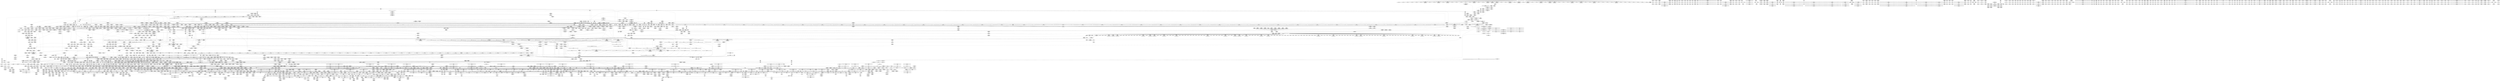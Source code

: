 digraph {
	CE0x7095270 [shape=record,shape=Mrecord,label="{CE0x7095270|tomoyo_path_number_perm:tmp3|security/tomoyo/file.c,694|*SummSink*}"]
	CE0x6009080 [shape=record,shape=Mrecord,label="{CE0x6009080|i32_3|*Constant*|*SummSource*}"]
	CE0x712c8d0 [shape=record,shape=Mrecord,label="{CE0x712c8d0|tomoyo_audit_path_number_log:tmp7|security/tomoyo/file.c,225}"]
	CE0x6df87b0 [shape=record,shape=Mrecord,label="{CE0x6df87b0|tomoyo_const_part_length:conv2|security/tomoyo/util.c,627}"]
	CE0x88f1d40 [shape=record,shape=Mrecord,label="{CE0x88f1d40|128:_i8*,_1208:_%struct.file*,_:_CMRE_43,44_}"]
	CE0x71d8a80 [shape=record,shape=Mrecord,label="{CE0x71d8a80|0:_i8,_array:_GCRE_tomoyo_index2category_constant_39_x_i8_c_00_00_00_00_00_00_00_00_00_00_00_00_00_00_00_00_00_00_00_00_00_00_00_01_01_01_01_01_01_01_01_01_01_01_01_01_01_01_02_,_align_16:_elem_36::|security/tomoyo/util.c,983}"]
	CE0x629e2b0 [shape=record,shape=Mrecord,label="{CE0x629e2b0|__llvm_gcov_indirect_counter_increment:tmp1}"]
	CE0x60278e0 [shape=record,shape=Mrecord,label="{CE0x60278e0|tomoyo_add_slash:tmp3|security/tomoyo/file.c,131|*SummSource*}"]
	CE0x73987b0 [shape=record,shape=Mrecord,label="{CE0x73987b0|GLOBAL:__llvm_gcov_global_state_pred30|Global_var:__llvm_gcov_global_state_pred30}"]
	CE0x7160890 [shape=record,shape=Mrecord,label="{CE0x7160890|tomoyo_const_part_length:tmp3|security/tomoyo/util.c,624}"]
	CE0x534fdd0 [shape=record,shape=Mrecord,label="{CE0x534fdd0|rcu_lock_release:tmp5|include/linux/rcupdate.h,423|*SummSink*}"]
	CE0x736ed60 [shape=record,shape=Mrecord,label="{CE0x736ed60|rcu_lock_acquire:indirectgoto}"]
	CE0x5f7cd60 [shape=record,shape=Mrecord,label="{CE0x5f7cd60|tomoyo_path_number_perm:do.body}"]
	CE0x714f520 [shape=record,shape=Mrecord,label="{CE0x714f520|tomoyo_get_realpath:tmp6|security/tomoyo/file.c,151|*SummSource*}"]
	CE0x6e99000 [shape=record,shape=Mrecord,label="{CE0x6e99000|GLOBAL:tomoyo_print_ulong|*Constant*|*SummSink*}"]
	CE0x6cefd70 [shape=record,shape=Mrecord,label="{CE0x6cefd70|_call_void_rcu_lock_acquire(%struct.lockdep_map*_%dep_map)_#9,_!dbg_!38906|include/linux/srcu.h,222|*SummSink*}"]
	CE0x7095d20 [shape=record,shape=Mrecord,label="{CE0x7095d20|GLOBAL:__llvm_gcov_ctr9|Global_var:__llvm_gcov_ctr9|*SummSource*}"]
	CE0x55a90f0 [shape=record,shape=Mrecord,label="{CE0x55a90f0|tomoyo_get_realpath:tmp1|*SummSink*}"]
	CE0x88fc120 [shape=record,shape=Mrecord,label="{CE0x88fc120|tomoyo_const_part_length:tmp47|security/tomoyo/util.c,646|*SummSink*}"]
	CE0x62602e0 [shape=record,shape=Mrecord,label="{CE0x62602e0|tomoyo_domain:entry|*SummSink*}"]
	CE0x8a950b0 [shape=record,shape=Mrecord,label="{CE0x8a950b0|GLOBAL:rcu_lock_acquire|*Constant*|*SummSource*}"]
	CE0x8913850 [shape=record,shape=Mrecord,label="{CE0x8913850|i64_80|*Constant*|*SummSink*}"]
	CE0x5271150 [shape=record,shape=Mrecord,label="{CE0x5271150|tomoyo_get_mode:if.end|*SummSink*}"]
	CE0x53d5140 [shape=record,shape=Mrecord,label="{CE0x53d5140|tomoyo_path_number_perm:entry|*SummSink*}"]
	CE0x534cae0 [shape=record,shape=Mrecord,label="{CE0x534cae0|i64*_getelementptr_inbounds_(_31_x_i64_,_31_x_i64_*___llvm_gcov_ctr43150,_i64_0,_i64_21)|*Constant*|*SummSource*}"]
	CE0x72dd2e0 [shape=record,shape=Mrecord,label="{CE0x72dd2e0|tomoyo_get_realpath:tmp3|security/tomoyo/file.c,151|*SummSink*}"]
	CE0x88473d0 [shape=record,shape=Mrecord,label="{CE0x88473d0|0:_i8*,_array:_GCRE_tomoyo_mac_keywords_external_constant_42_x_i8*_:_elem_12::|security/tomoyo/file.c,233}"]
	CE0x6f21ad0 [shape=record,shape=Mrecord,label="{CE0x6f21ad0|tomoyo_domain:tmp1|*SummSource*}"]
	CE0x8858dc0 [shape=record,shape=Mrecord,label="{CE0x8858dc0|tomoyo_fill_path_info:tmp9|security/tomoyo/util.c,667}"]
	CE0x60c7450 [shape=record,shape=Mrecord,label="{CE0x60c7450|tomoyo_const_part_length:tmp22|security/tomoyo/util.c,634}"]
	CE0x60e2660 [shape=record,shape=Mrecord,label="{CE0x60e2660|tomoyo_print_ulong:tmp19|security/tomoyo/util.c,244}"]
	CE0x88f8bc0 [shape=record,shape=Mrecord,label="{CE0x88f8bc0|tomoyo_const_part_length:tmp47|security/tomoyo/util.c,646|*SummSource*}"]
	CE0x6096ef0 [shape=record,shape=Mrecord,label="{CE0x6096ef0|tomoyo_path_number_perm:param12|security/tomoyo/file.c,713}"]
	CE0x6dd33b0 [shape=record,shape=Mrecord,label="{CE0x6dd33b0|tomoyo_domain:do.body|*SummSink*}"]
	CE0x60844b0 [shape=record,shape=Mrecord,label="{CE0x60844b0|srcu_read_lock:tmp1|*SummSink*}"]
	CE0x611b600 [shape=record,shape=Mrecord,label="{CE0x611b600|tomoyo_path_number_perm:tmp38|security/tomoyo/file.c,717}"]
	CE0x7d9e690 [shape=record,shape=Mrecord,label="{CE0x7d9e690|tomoyo_fill_path_info:tmp|*SummSource*}"]
	CE0x70cab40 [shape=record,shape=Mrecord,label="{CE0x70cab40|_call_void_mcount()_#3}"]
	CE0x60169c0 [shape=record,shape=Mrecord,label="{CE0x60169c0|tomoyo_add_slash:entry|*SummSource*}"]
	CE0x515d6c0 [shape=record,shape=Mrecord,label="{CE0x515d6c0|tomoyo_fill_path_info:arrayidx|security/tomoyo/util.c,667}"]
	CE0x534cb90 [shape=record,shape=Mrecord,label="{CE0x534cb90|i64*_getelementptr_inbounds_(_31_x_i64_,_31_x_i64_*___llvm_gcov_ctr43150,_i64_0,_i64_21)|*Constant*|*SummSink*}"]
	CE0x6342d40 [shape=record,shape=Mrecord,label="{CE0x6342d40|tomoyo_fill_path_info:tmp1}"]
	CE0x6ee4000 [shape=record,shape=Mrecord,label="{CE0x6ee4000|0:_i8,_array:_GCRE_tomoyo_index2category_constant_39_x_i8_c_00_00_00_00_00_00_00_00_00_00_00_00_00_00_00_00_00_00_00_00_00_00_00_01_01_01_01_01_01_01_01_01_01_01_01_01_01_01_02_,_align_16:_elem_1::|security/tomoyo/util.c,983}"]
	CE0x612c360 [shape=record,shape=Mrecord,label="{CE0x612c360|_call_void_mcount()_#3}"]
	CE0x8a01890 [shape=record,shape=Mrecord,label="{CE0x8a01890|tomoyo_fill_path_info:call2|security/tomoyo/util.c,666|*SummSink*}"]
	CE0x88ac900 [shape=record,shape=Mrecord,label="{CE0x88ac900|i64*_getelementptr_inbounds_(_4_x_i64_,_4_x_i64_*___llvm_gcov_ctr33,_i64_0,_i64_2)|*Constant*}"]
	CE0x70bf1e0 [shape=record,shape=Mrecord,label="{CE0x70bf1e0|0:_i8,_array:_GCRE_tomoyo_index2category_constant_39_x_i8_c_00_00_00_00_00_00_00_00_00_00_00_00_00_00_00_00_00_00_00_00_00_00_00_01_01_01_01_01_01_01_01_01_01_01_01_01_01_01_02_,_align_16:_elem_31::|security/tomoyo/util.c,983}"]
	CE0x6f03660 [shape=record,shape=Mrecord,label="{CE0x6f03660|rcu_lock_release:tmp4|include/linux/rcupdate.h,423|*SummSink*}"]
	CE0x72dd160 [shape=record,shape=Mrecord,label="{CE0x72dd160|tomoyo_get_realpath:tmp3|security/tomoyo/file.c,151|*SummSource*}"]
	CE0x6fb8dc0 [shape=record,shape=Mrecord,label="{CE0x6fb8dc0|VOIDTB_TE:_CE_312,313_}"]
	CE0x5f780f0 [shape=record,shape=Mrecord,label="{CE0x5f780f0|tomoyo_path_number_perm:tmp31|security/tomoyo/file.c,710|*SummSink*}"]
	CE0x534cc00 [shape=record,shape=Mrecord,label="{CE0x534cc00|tomoyo_const_part_length:tmp33|security/tomoyo/util.c,642|*SummSink*}"]
	CE0x706b7a0 [shape=record,shape=Mrecord,label="{CE0x706b7a0|tomoyo_print_ulong:tmp22|*SummSource*}"]
	CE0x7131a50 [shape=record,shape=Mrecord,label="{CE0x7131a50|tomoyo_const_part_length:tmp51|security/tomoyo/util.c,651|*SummSource*}"]
	CE0x625fca0 [shape=record,shape=Mrecord,label="{CE0x625fca0|i64_6|*Constant*|*SummSink*}"]
	CE0x5f4ce70 [shape=record,shape=Mrecord,label="{CE0x5f4ce70|tomoyo_path_number_perm:tmp6|security/tomoyo/file.c,695|*SummSource*}"]
	CE0x6fcbfb0 [shape=record,shape=Mrecord,label="{CE0x6fcbfb0|tomoyo_print_ulong:tmp26|security/tomoyo/util.c,247|*SummSink*}"]
	CE0x61ff870 [shape=record,shape=Mrecord,label="{CE0x61ff870|tomoyo_path_number_perm:tmp34|security/tomoyo/file.c,715|*SummSink*}"]
	CE0x5362f90 [shape=record,shape=Mrecord,label="{CE0x5362f90|GLOBAL:__srcu_read_lock|*Constant*|*SummSink*}"]
	CE0x60b4530 [shape=record,shape=Mrecord,label="{CE0x60b4530|VOIDTB_TE:_CE_207,208_}"]
	CE0x52a3bc0 [shape=record,shape=Mrecord,label="{CE0x52a3bc0|tomoyo_fill_path_info:sub|security/tomoyo/util.c,667}"]
	CE0x733d5f0 [shape=record,shape=Mrecord,label="{CE0x733d5f0|tomoyo_init_request_info:tmp4|security/tomoyo/util.c,1004|*SummSink*}"]
	CE0x60facc0 [shape=record,shape=Mrecord,label="{CE0x60facc0|tomoyo_get_mode:conv10|security/tomoyo/util.c,985}"]
	CE0x6e8a820 [shape=record,shape=Mrecord,label="{CE0x6e8a820|tomoyo_path_number_perm:tmp13|security/tomoyo/file.c,701|*SummSink*}"]
	CE0x615f180 [shape=record,shape=Mrecord,label="{CE0x615f180|tomoyo_audit_path_number_log:r|Function::tomoyo_audit_path_number_log&Arg::r::}"]
	CE0x6ecbca0 [shape=record,shape=Mrecord,label="{CE0x6ecbca0|tomoyo_path_number_perm:error.0|*SummSource*}"]
	CE0x8775fd0 [shape=record,shape=Mrecord,label="{CE0x8775fd0|srcu_read_unlock:tmp3|*SummSink*}"]
	CE0x8776120 [shape=record,shape=Mrecord,label="{CE0x8776120|_call_void_mcount()_#3}"]
	CE0x61d3c20 [shape=record,shape=Mrecord,label="{CE0x61d3c20|0:_i8*,_8:_i32,_12:_i16,_14:_i8,_15:_i8,_:_SCMRE_0,8_|*MultipleSource*|security/tomoyo/file.c, 698|Function::tomoyo_get_realpath&Arg::buf::|Function::tomoyo_add_slash&Arg::buf::|security/tomoyo/file.c,718}"]
	CE0x5fd2510 [shape=record,shape=Mrecord,label="{CE0x5fd2510|0:_i8*,_array:_GCRE_tomoyo_mac_keywords_external_constant_42_x_i8*_:_elem_33::|security/tomoyo/file.c,233}"]
	CE0x6d48290 [shape=record,shape=Mrecord,label="{CE0x6d48290|tomoyo_get_mode:idxprom6|security/tomoyo/util.c,983}"]
	CE0x5407400 [shape=record,shape=Mrecord,label="{CE0x5407400|i32_9|*Constant*}"]
	CE0x87133a0 [shape=record,shape=Mrecord,label="{CE0x87133a0|tomoyo_print_ulong:type|Function::tomoyo_print_ulong&Arg::type::}"]
	CE0x6060e00 [shape=record,shape=Mrecord,label="{CE0x6060e00|tomoyo_get_mode:tmp11|security/tomoyo/util.c,982|*SummSource*}"]
	CE0x6eaf9b0 [shape=record,shape=Mrecord,label="{CE0x6eaf9b0|i64*_getelementptr_inbounds_(_2_x_i64_,_2_x_i64_*___llvm_gcov_ctr23,_i64_0,_i64_0)|*Constant*|*SummSource*}"]
	CE0x73615f0 [shape=record,shape=Mrecord,label="{CE0x73615f0|tomoyo_fill_path_info:tmp}"]
	CE0x706b910 [shape=record,shape=Mrecord,label="{CE0x706b910|_call_void_lock_acquire(%struct.lockdep_map*_%map,_i32_0,_i32_0,_i32_2,_i32_0,_%struct.lockdep_map*_null,_i64_ptrtoint_(i8*_blockaddress(_rcu_lock_acquire,_%__here)_to_i64))_#9,_!dbg_!38907|include/linux/rcupdate.h,418|*SummSink*}"]
	CE0x60fc430 [shape=record,shape=Mrecord,label="{CE0x60fc430|tomoyo_const_part_length:return|*SummSource*}"]
	CE0x52fc790 [shape=record,shape=Mrecord,label="{CE0x52fc790|tomoyo_const_part_length:tobool|security/tomoyo/util.c,624}"]
	CE0x87cfac0 [shape=record,shape=Mrecord,label="{CE0x87cfac0|rcu_lock_acquire:indirectgoto|*SummSink*}"]
	CE0x72173a0 [shape=record,shape=Mrecord,label="{CE0x72173a0|i64*_getelementptr_inbounds_(_12_x_i64_,_12_x_i64_*___llvm_gcov_ctr28,_i64_0,_i64_0)|*Constant*}"]
	CE0x6fccac0 [shape=record,shape=Mrecord,label="{CE0x6fccac0|srcu_read_unlock:bb|*SummSource*}"]
	CE0x6ec02a0 [shape=record,shape=Mrecord,label="{CE0x6ec02a0|tomoyo_get_mode:tmp20|security/tomoyo/util.c,985}"]
	CE0x6dc1af0 [shape=record,shape=Mrecord,label="{CE0x6dc1af0|tomoyo_init_request_info:profile2|security/tomoyo/util.c,1007|*SummSink*}"]
	CE0x724f1d0 [shape=record,shape=Mrecord,label="{CE0x724f1d0|get_current:tmp3|*SummSource*}"]
	"CONST[source:0(mediator),value:0(static)][purpose:{operation}][SrcIdx:16]"
	CE0x6df9260 [shape=record,shape=Mrecord,label="{CE0x6df9260|i64_19|*Constant*|*SummSink*}"]
	CE0x8a11460 [shape=record,shape=Mrecord,label="{CE0x8a11460|tomoyo_path_number_perm:tmp28|security/tomoyo/file.c,708|*SummSink*}"]
	CE0x8a3e3d0 [shape=record,shape=Mrecord,label="{CE0x8a3e3d0|_call_void_tomoyo_add_slash(%struct.tomoyo_path_info*_%buf)_#9,_!dbg_!38934|security/tomoyo/file.c,709}"]
	CE0x8ab11f0 [shape=record,shape=Mrecord,label="{CE0x8ab11f0|rcu_lock_release:__here}"]
	CE0x61ff3a0 [shape=record,shape=Mrecord,label="{CE0x61ff3a0|i64*_getelementptr_inbounds_(_22_x_i64_,_22_x_i64_*___llvm_gcov_ctr9,_i64_0,_i64_13)|*Constant*|*SummSource*}"]
	CE0x60f26f0 [shape=record,shape=Mrecord,label="{CE0x60f26f0|srcu_read_lock:tmp1}"]
	CE0x6df58d0 [shape=record,shape=Mrecord,label="{CE0x6df58d0|tomoyo_init_request_info:domain.addr.0|*SummSink*}"]
	CE0x6f8d200 [shape=record,shape=Mrecord,label="{CE0x6f8d200|i64*_getelementptr_inbounds_(_22_x_i64_,_22_x_i64_*___llvm_gcov_ctr9,_i64_0,_i64_19)|*Constant*}"]
	CE0x88f2740 [shape=record,shape=Mrecord,label="{CE0x88f2740|128:_i8*,_1208:_%struct.file*,_:_CMRE_51,52_}"]
	CE0x6e175f0 [shape=record,shape=Mrecord,label="{CE0x6e175f0|tomoyo_path_number_perm:if.then|*SummSink*}"]
	CE0x6d9bae0 [shape=record,shape=Mrecord,label="{CE0x6d9bae0|tomoyo_get_realpath:tmp7|security/tomoyo/file.c,152|*SummSink*}"]
	CE0x534faf0 [shape=record,shape=Mrecord,label="{CE0x534faf0|rcu_lock_release:tmp5|include/linux/rcupdate.h,423}"]
	CE0x6e9ff10 [shape=record,shape=Mrecord,label="{CE0x6e9ff10|i64*_getelementptr_inbounds_(_6_x_i64_,_6_x_i64_*___llvm_gcov_ctr26,_i64_0,_i64_5)|*Constant*|*SummSink*}"]
	CE0x5ff4c20 [shape=record,shape=Mrecord,label="{CE0x5ff4c20|tomoyo_const_part_length:tmp11|security/tomoyo/util.c,626|*SummSink*}"]
	CE0x515d540 [shape=record,shape=Mrecord,label="{CE0x515d540|tomoyo_fill_path_info:idxprom|security/tomoyo/util.c,667|*SummSource*}"]
	CE0x6eea6e0 [shape=record,shape=Mrecord,label="{CE0x6eea6e0|i64_5|*Constant*|*SummSink*}"]
	CE0x624bf40 [shape=record,shape=Mrecord,label="{CE0x624bf40|tomoyo_audit_path_number_log:tmp11|security/tomoyo/file.c,231|*SummSource*}"]
	CE0x6086240 [shape=record,shape=Mrecord,label="{CE0x6086240|tomoyo_path_number_perm:path_number13|security/tomoyo/file.c,713|*SummSource*}"]
	CE0x8818220 [shape=record,shape=Mrecord,label="{CE0x8818220|tomoyo_const_part_length:conv24|security/tomoyo/util.c,644|*SummSink*}"]
	CE0x88acd10 [shape=record,shape=Mrecord,label="{CE0x88acd10|tomoyo_const_part_length:tmp17|security/tomoyo/util.c,627|*SummSink*}"]
	CE0x6e0a520 [shape=record,shape=Mrecord,label="{CE0x6e0a520|tomoyo_domain:tobool|security/tomoyo/common.h,1205|*SummSource*}"]
	CE0x8827f60 [shape=record,shape=Mrecord,label="{CE0x8827f60|i64_25|*Constant*}"]
	CE0x53ecae0 [shape=record,shape=Mrecord,label="{CE0x53ecae0|tomoyo_get_mode:if.end14|*SummSink*}"]
	CE0x60fc560 [shape=record,shape=Mrecord,label="{CE0x60fc560|tomoyo_const_part_length:return|*SummSink*}"]
	CE0x60a4440 [shape=record,shape=Mrecord,label="{CE0x60a4440|tomoyo_audit_path_number_log:arraydecay|security/tomoyo/file.c,231|*SummSink*}"]
	CE0x7141040 [shape=record,shape=Mrecord,label="{CE0x7141040|_call_void_mcount()_#3|*SummSource*}"]
	CE0x617ea80 [shape=record,shape=Mrecord,label="{CE0x617ea80|_call_void___srcu_read_unlock(%struct.srcu_struct*_%sp,_i32_%idx)_#9,_!dbg_!38906|include/linux/srcu.h,237|*SummSource*}"]
	CE0x8823500 [shape=record,shape=Mrecord,label="{CE0x8823500|tomoyo_path_number_perm:obj|security/tomoyo/file.c, 694}"]
	CE0x522edc0 [shape=record,shape=Mrecord,label="{CE0x522edc0|tomoyo_fill_path_info:frombool10|security/tomoyo/util.c,668}"]
	CE0x6e8a4a0 [shape=record,shape=Mrecord,label="{CE0x6e8a4a0|i64_3|*Constant*|*SummSource*}"]
	CE0x6eea270 [shape=record,shape=Mrecord,label="{CE0x6eea270|tomoyo_fill_path_info:bb|*SummSource*}"]
	CE0x515e1e0 [shape=record,shape=Mrecord,label="{CE0x515e1e0|tomoyo_domain:tmp14|security/tomoyo/common.h,1205|*SummSink*}"]
	CE0x7187270 [shape=record,shape=Mrecord,label="{CE0x7187270|VOIDTB_TE:_CE_163,164_}"]
	CE0x5491f90 [shape=record,shape=Mrecord,label="{CE0x5491f90|tomoyo_fill_path_info:conv7|security/tomoyo/util.c,668}"]
	CE0x6016d90 [shape=record,shape=Mrecord,label="{CE0x6016d90|tomoyo_add_slash:buf|Function::tomoyo_add_slash&Arg::buf::|*SummSink*}"]
	CE0x6274e60 [shape=record,shape=Mrecord,label="{CE0x6274e60|tomoyo_path_number_perm:tmp6|security/tomoyo/file.c,695}"]
	CE0x5f688d0 [shape=record,shape=Mrecord,label="{CE0x5f688d0|i64*_getelementptr_inbounds_(_4_x_i64_,_4_x_i64_*___llvm_gcov_ctr24,_i64_0,_i64_0)|*Constant*|*SummSink*}"]
	CE0x8893040 [shape=record,shape=Mrecord,label="{CE0x8893040|128:_i8*,_1208:_%struct.file*,_:_CMRE_21,22_}"]
	CE0x6125eb0 [shape=record,shape=Mrecord,label="{CE0x6125eb0|GLOBAL:tomoyo_audit_path_number_log|*Constant*}"]
	CE0x88355a0 [shape=record,shape=Mrecord,label="{CE0x88355a0|tomoyo_init_request_info:tmp3|security/tomoyo/util.c,1004}"]
	CE0x723e4b0 [shape=record,shape=Mrecord,label="{CE0x723e4b0|tomoyo_domain:call3|security/tomoyo/common.h,1205|*SummSource*}"]
	CE0x6eafe20 [shape=record,shape=Mrecord,label="{CE0x6eafe20|srcu_read_unlock:tmp}"]
	CE0x6e08430 [shape=record,shape=Mrecord,label="{CE0x6e08430|0:_i8,_array:_GCRE_tomoyo_index2category_constant_39_x_i8_c_00_00_00_00_00_00_00_00_00_00_00_00_00_00_00_00_00_00_00_00_00_00_00_01_01_01_01_01_01_01_01_01_01_01_01_01_01_01_02_,_align_16:_elem_14::|security/tomoyo/util.c,983}"]
	CE0x60167c0 [shape=record,shape=Mrecord,label="{CE0x60167c0|GLOBAL:tomoyo_add_slash|*Constant*|*SummSink*}"]
	CE0x8918f90 [shape=record,shape=Mrecord,label="{CE0x8918f90|tomoyo_path_number_perm:tmp}"]
	CE0x7028810 [shape=record,shape=Mrecord,label="{CE0x7028810|tomoyo_path_number_perm:tmp50|security/tomoyo/file.c,723|*SummSink*}"]
	CE0x725e030 [shape=record,shape=Mrecord,label="{CE0x725e030|tomoyo_domain:cred|security/tomoyo/common.h,1205|*SummSource*}"]
	CE0x6d4ad90 [shape=record,shape=Mrecord,label="{CE0x6d4ad90|tomoyo_get_mode:tmp26|security/tomoyo/util.c,987}"]
	CE0x6d866c0 [shape=record,shape=Mrecord,label="{CE0x6d866c0|tomoyo_get_mode:cmp11|security/tomoyo/util.c,985}"]
	CE0x6f31810 [shape=record,shape=Mrecord,label="{CE0x6f31810|i64*_getelementptr_inbounds_(_14_x_i64_,_14_x_i64_*___llvm_gcov_ctr18115,_i64_0,_i64_12)|*Constant*}"]
	CE0x602b4e0 [shape=record,shape=Mrecord,label="{CE0x602b4e0|VOIDTB_TE:_CE_215,216_}"]
	CE0x888a200 [shape=record,shape=Mrecord,label="{CE0x888a200|tomoyo_path_mkdir:tmp2|*SummSink*}"]
	CE0x5f8df40 [shape=record,shape=Mrecord,label="{CE0x5f8df40|tomoyo_init_request_info:tmp11|security/tomoyo/util.c,1007|*SummSource*}"]
	CE0x6016e80 [shape=record,shape=Mrecord,label="{CE0x6016e80|i64*_getelementptr_inbounds_(_22_x_i64_,_22_x_i64_*___llvm_gcov_ctr9,_i64_0,_i64_12)|*Constant*}"]
	CE0x60d2c00 [shape=record,shape=Mrecord,label="{CE0x60d2c00|get_current:tmp1|*SummSource*}"]
	CE0x609da80 [shape=record,shape=Mrecord,label="{CE0x609da80|tomoyo_add_slash:tmp11|*LoadInst*|security/tomoyo/file.c,136|*SummSink*}"]
	CE0x522de00 [shape=record,shape=Mrecord,label="{CE0x522de00|0:_i8*,_array:_GCRE_tomoyo_mac_keywords_external_constant_42_x_i8*_:_elem_0::|security/tomoyo/file.c,233}"]
	CE0x5344df0 [shape=record,shape=Mrecord,label="{CE0x5344df0|i64_1|*Constant*|*SummSink*}"]
	CE0x729ed50 [shape=record,shape=Mrecord,label="{CE0x729ed50|tomoyo_const_part_length:conv|security/tomoyo/util.c,626}"]
	CE0x6cf5820 [shape=record,shape=Mrecord,label="{CE0x6cf5820|tomoyo_fill_path_info:conv7|security/tomoyo/util.c,668}"]
	CE0x71b1370 [shape=record,shape=Mrecord,label="{CE0x71b1370|0:_i32,_:_GCMR___llvm_gcov_global_state_pred30_internal_unnamed_addr_global_i32_-1:_elem_0:default:}"]
	CE0x704faf0 [shape=record,shape=Mrecord,label="{CE0x704faf0|__llvm_gcov_indirect_counter_increment:tmp1|*SummSource*}"]
	CE0x618a550 [shape=record,shape=Mrecord,label="{CE0x618a550|tomoyo_path_number_perm:tmp36|security/tomoyo/file.c,717}"]
	CE0x8933470 [shape=record,shape=Mrecord,label="{CE0x8933470|0:_i32,_:_GCMR___llvm_gcov_global_state_pred45_internal_unnamed_addr_global_i32_-1:_elem_0:default:}"]
	CE0x620b040 [shape=record,shape=Mrecord,label="{CE0x620b040|_ret_void,_!dbg_!38908|include/linux/rcupdate.h,424|*SummSource*}"]
	CE0x5f05040 [shape=record,shape=Mrecord,label="{CE0x5f05040|tomoyo_path_number_perm:obj5|security/tomoyo/file.c,707}"]
	CE0x710a030 [shape=record,shape=Mrecord,label="{CE0x710a030|VOIDTB_TE:_CE_315,316_}"]
	CE0x53d5580 [shape=record,shape=Mrecord,label="{CE0x53d5580|i8_1|*Constant*|*SummSource*}"]
	CE0x7276740 [shape=record,shape=Mrecord,label="{CE0x7276740|GLOBAL:tomoyo_domain|*Constant*|*SummSource*}"]
	CE0x6e3e540 [shape=record,shape=Mrecord,label="{CE0x6e3e540|i8*_undef|*Constant*|*SummSource*}"]
	CE0x6f82200 [shape=record,shape=Mrecord,label="{CE0x6f82200|i32_-1|*Constant*}"]
	CE0x53ad270 [shape=record,shape=Mrecord,label="{CE0x53ad270|GLOBAL:tomoyo_supervisor|*Constant*}"]
	CE0x601be40 [shape=record,shape=Mrecord,label="{CE0x601be40|VOIDTB_TE:_CE_218,219_}"]
	CE0x6fcc2b0 [shape=record,shape=Mrecord,label="{CE0x6fcc2b0|tomoyo_print_ulong:tmp27|security/tomoyo/util.c,247}"]
	CE0x732dce0 [shape=record,shape=Mrecord,label="{CE0x732dce0|tomoyo_fill_path_info:is_dir|security/tomoyo/util.c,667|*SummSource*}"]
	CE0x60f8950 [shape=record,shape=Mrecord,label="{CE0x60f8950|_call_void___llvm_gcov_indirect_counter_increment114(i32*___llvm_gcov_global_state_pred45,_i64**_getelementptr_inbounds_(_3_x_i64*_,_3_x_i64*_*___llvm_gcda_edge_table44,_i64_0,_i64_1)),_!dbg_!38927|security/tomoyo/util.c,634|*SummSink*}"]
	CE0x6e4d280 [shape=record,shape=Mrecord,label="{CE0x6e4d280|_ret_void,_!dbg_!38929|security/tomoyo/util.c,670}"]
	CE0x62e6830 [shape=record,shape=Mrecord,label="{CE0x62e6830|tomoyo_get_mode:if.end9}"]
	CE0x7360680 [shape=record,shape=Mrecord,label="{CE0x7360680|tomoyo_fill_path_info:call|security/tomoyo/util.c,664|*SummSource*}"]
	CE0x7398670 [shape=record,shape=Mrecord,label="{CE0x7398670|tomoyo_audit_path_number_log:buffer|security/tomoyo/file.c, 215|*SummSource*}"]
	CE0x60b4640 [shape=record,shape=Mrecord,label="{CE0x60b4640|VOIDTB_TE:_CE_208,209_}"]
	CE0x7028eb0 [shape=record,shape=Mrecord,label="{CE0x7028eb0|tomoyo_path_number_perm:retval.0}"]
	CE0x620b460 [shape=record,shape=Mrecord,label="{CE0x620b460|tomoyo_print_ulong:tmp8|security/tomoyo/util.c,241|*SummSink*}"]
	CE0x87588b0 [shape=record,shape=Mrecord,label="{CE0x87588b0|i1_true|*Constant*|*SummSink*}"]
	CE0x52f8f40 [shape=record,shape=Mrecord,label="{CE0x52f8f40|GLOBAL:tomoyo_path_number_perm|*Constant*|*SummSource*}"]
	CE0x6dd3020 [shape=record,shape=Mrecord,label="{CE0x6dd3020|srcu_read_lock:tmp}"]
	CE0x6223240 [shape=record,shape=Mrecord,label="{CE0x6223240|rcu_lock_acquire:tmp1}"]
	CE0x547bea0 [shape=record,shape=Mrecord,label="{CE0x547bea0|_ret_i32_%call,_!dbg_!38911|security/tomoyo/tomoyo.c,192|*SummSink*}"]
	CE0x5edc2e0 [shape=record,shape=Mrecord,label="{CE0x5edc2e0|i8_2|*Constant*|*SummSink*}"]
	CE0x6070b40 [shape=record,shape=Mrecord,label="{CE0x6070b40|tomoyo_get_mode:tmp17|security/tomoyo/util.c,983|*SummSink*}"]
	CE0x88ad120 [shape=record,shape=Mrecord,label="{CE0x88ad120|tomoyo_const_part_length:tmp18|security/tomoyo/util.c,627|*SummSource*}"]
	CE0x60e2df0 [shape=record,shape=Mrecord,label="{CE0x60e2df0|rcu_lock_acquire:tmp4|include/linux/rcupdate.h,418|*SummSink*}"]
	CE0x52a3760 [shape=record,shape=Mrecord,label="{CE0x52a3760|__llvm_gcov_indirect_counter_increment:tmp6}"]
	CE0x6dd1070 [shape=record,shape=Mrecord,label="{CE0x6dd1070|tomoyo_const_part_length:tmp|*SummSink*}"]
	CE0x60fa9a0 [shape=record,shape=Mrecord,label="{CE0x60fa9a0|tomoyo_get_mode:mode.0|*SummSink*}"]
	CE0x8895750 [shape=record,shape=Mrecord,label="{CE0x8895750|tomoyo_read_lock:tmp1|*SummSource*}"]
	CE0x879a410 [shape=record,shape=Mrecord,label="{CE0x879a410|i64_23|*Constant*|*SummSink*}"]
	CE0x7080f40 [shape=record,shape=Mrecord,label="{CE0x7080f40|i32_4|*Constant*}"]
	CE0x713e2f0 [shape=record,shape=Mrecord,label="{CE0x713e2f0|tomoyo_read_unlock:bb|*SummSource*}"]
	CE0x6ea9f30 [shape=record,shape=Mrecord,label="{CE0x6ea9f30|i64*_getelementptr_inbounds_(_11_x_i64_,_11_x_i64_*___llvm_gcov_ctr54147,_i64_0,_i64_8)|*Constant*}"]
	CE0x6fcd780 [shape=record,shape=Mrecord,label="{CE0x6fcd780|tomoyo_path_number_perm:tmp48|security/tomoyo/file.c,722|*SummSource*}"]
	CE0x6cf6120 [shape=record,shape=Mrecord,label="{CE0x6cf6120|tomoyo_fill_path_info:cmp8|security/tomoyo/util.c,668|*SummSink*}"]
	CE0x88e2fe0 [shape=record,shape=Mrecord,label="{CE0x88e2fe0|tomoyo_print_ulong:call19|security/tomoyo/util.c,246}"]
	CE0x8a11b60 [shape=record,shape=Mrecord,label="{CE0x8a11b60|i64*_getelementptr_inbounds_(_22_x_i64_,_22_x_i64_*___llvm_gcov_ctr9,_i64_0,_i64_11)|*Constant*|*SummSink*}"]
	CE0x712e340 [shape=record,shape=Mrecord,label="{CE0x712e340|tomoyo_audit_path_number_log:tmp2|security/tomoyo/file.c,213}"]
	CE0x7d8a550 [shape=record,shape=Mrecord,label="{CE0x7d8a550|tomoyo_fill_path_info:tmp8|security/tomoyo/util.c,667|*SummSource*}"]
	CE0x7217a20 [shape=record,shape=Mrecord,label="{CE0x7217a20|i8*_null|*Constant*|*SummSink*}"]
	CE0x6dd3100 [shape=record,shape=Mrecord,label="{CE0x6dd3100|srcu_read_lock:tmp|*SummSource*}"]
	CE0x53eee70 [shape=record,shape=Mrecord,label="{CE0x53eee70|tomoyo_path_mkdir:mnt|security/tomoyo/tomoyo.c,191|*SummSource*}"]
	CE0x70e56b0 [shape=record,shape=Mrecord,label="{CE0x70e56b0|tomoyo_print_ulong:if.then6|*SummSource*}"]
	CE0x547c210 [shape=record,shape=Mrecord,label="{CE0x547c210|tomoyo_path_number_perm:tmp2|security/tomoyo/file.c,693|*SummSource*}"]
	CE0x534cd60 [shape=record,shape=Mrecord,label="{CE0x534cd60|tomoyo_const_part_length:tmp34|security/tomoyo/util.c,642}"]
	CE0x611aef0 [shape=record,shape=Mrecord,label="{CE0x611aef0|tomoyo_path_number_perm:tmp36|security/tomoyo/file.c,717|*SummSource*}"]
	CE0x60860d0 [shape=record,shape=Mrecord,label="{CE0x60860d0|tomoyo_path_number_perm:tmp34|security/tomoyo/file.c,715|*SummSource*}"]
	CE0x7175430 [shape=record,shape=Mrecord,label="{CE0x7175430|tomoyo_get_realpath:if.then|*SummSink*}"]
	CE0x873fde0 [shape=record,shape=Mrecord,label="{CE0x873fde0|tomoyo_get_mode:mode.1}"]
	CE0x7018f60 [shape=record,shape=Mrecord,label="{CE0x7018f60|tomoyo_get_mode:and|security/tomoyo/util.c,987}"]
	CE0x6ef3360 [shape=record,shape=Mrecord,label="{CE0x6ef3360|GLOBAL:tomoyo_read_unlock|*Constant*|*SummSource*}"]
	CE0x888e800 [shape=record,shape=Mrecord,label="{CE0x888e800|i64*_getelementptr_inbounds_(_2_x_i64_,_2_x_i64_*___llvm_gcov_ctr22,_i64_0,_i64_1)|*Constant*|*SummSource*}"]
	CE0x61734d0 [shape=record,shape=Mrecord,label="{CE0x61734d0|tomoyo_path_number_perm:tmp39|security/tomoyo/file.c,718|*SummSource*}"]
	CE0x88f1ad0 [shape=record,shape=Mrecord,label="{CE0x88f1ad0|128:_i8*,_1208:_%struct.file*,_:_CMRE_41,42_}"]
	CE0x6fc06c0 [shape=record,shape=Mrecord,label="{CE0x6fc06c0|tomoyo_path_number_perm:tmp44|security/tomoyo/file.c,721|*SummSink*}"]
	CE0x88d2df0 [shape=record,shape=Mrecord,label="{CE0x88d2df0|128:_i8*,_1208:_%struct.file*,_:_CMRE_36,37_}"]
	CE0x61d3960 [shape=record,shape=Mrecord,label="{CE0x61d3960|tomoyo_path_number_perm:name|security/tomoyo/file.c,718}"]
	CE0x5270da0 [shape=record,shape=Mrecord,label="{CE0x5270da0|i64*_getelementptr_inbounds_(_4_x_i64_,_4_x_i64_*___llvm_gcov_ctr24,_i64_0,_i64_2)|*Constant*|*SummSink*}"]
	CE0x6ea0140 [shape=record,shape=Mrecord,label="{CE0x6ea0140|tomoyo_add_slash:tmp12|security/tomoyo/file.c,138}"]
	CE0x7371330 [shape=record,shape=Mrecord,label="{CE0x7371330|tomoyo_fill_path_info:ptr|Function::tomoyo_fill_path_info&Arg::ptr::|*SummSink*}"]
	CE0x5f99510 [shape=record,shape=Mrecord,label="{CE0x5f99510|i64*_getelementptr_inbounds_(_4_x_i64_,_4_x_i64_*___llvm_gcov_ctr33,_i64_0,_i64_3)|*Constant*|*SummSink*}"]
	CE0x62159e0 [shape=record,shape=Mrecord,label="{CE0x62159e0|tomoyo_print_ulong:tmp15|security/tomoyo/util.c,243}"]
	CE0x5ec4250 [shape=record,shape=Mrecord,label="{CE0x5ec4250|tomoyo_const_part_length:tmp29|security/tomoyo/util.c,641|*SummSource*}"]
	CE0x52fc380 [shape=record,shape=Mrecord,label="{CE0x52fc380|__llvm_gcov_indirect_counter_increment114:tmp2|*SummSink*}"]
	CE0x52a46c0 [shape=record,shape=Mrecord,label="{CE0x52a46c0|_call_void_mcount()_#3}"]
	CE0x7209460 [shape=record,shape=Mrecord,label="{CE0x7209460|tomoyo_audit_path_number_log:tmp6|security/tomoyo/file.c,225|*SummSink*}"]
	CE0x534d160 [shape=record,shape=Mrecord,label="{CE0x534d160|__llvm_gcov_indirect_counter_increment114:tmp}"]
	CE0x70b0510 [shape=record,shape=Mrecord,label="{CE0x70b0510|tomoyo_init_request_info:mode5|security/tomoyo/util.c,1011|*SummSource*}"]
	CE0x7361010 [shape=record,shape=Mrecord,label="{CE0x7361010|tomoyo_print_ulong:cmp|security/tomoyo/util.c,239|*SummSink*}"]
	CE0x5fd6b30 [shape=record,shape=Mrecord,label="{CE0x5fd6b30|rcu_lock_release:tmp|*SummSource*}"]
	CE0x5f7fd30 [shape=record,shape=Mrecord,label="{CE0x5f7fd30|tomoyo_init_request_info:tmp12|security/tomoyo/util.c,1010|*SummSink*}"]
	CE0x88e3270 [shape=record,shape=Mrecord,label="{CE0x88e3270|tomoyo_print_ulong:call19|security/tomoyo/util.c,246|*SummSink*}"]
	CE0x53774c0 [shape=record,shape=Mrecord,label="{CE0x53774c0|__llvm_gcov_indirect_counter_increment114:tmp1|*SummSink*}"]
	CE0x5fa0520 [shape=record,shape=Mrecord,label="{CE0x5fa0520|GLOBAL:tomoyo_index2category|Global_var:tomoyo_index2category|*SummSink*}"]
	CE0x6cf6060 [shape=record,shape=Mrecord,label="{CE0x6cf6060|tomoyo_fill_path_info:cmp8|security/tomoyo/util.c,668|*SummSource*}"]
	CE0x88183d0 [shape=record,shape=Mrecord,label="{CE0x88183d0|tomoyo_const_part_length:cmp25|security/tomoyo/util.c,644}"]
	CE0x605a2a0 [shape=record,shape=Mrecord,label="{CE0x605a2a0|0:_i8,_:_GCRE_tomoyo_policy_loaded_global_i8_0,_align_1:_elem_0:default:}"]
	CE0x89c89f0 [shape=record,shape=Mrecord,label="{CE0x89c89f0|tomoyo_path_number_perm:cmp6|security/tomoyo/file.c,708|*SummSource*}"]
	CE0x70d8090 [shape=record,shape=Mrecord,label="{CE0x70d8090|_call_void___llvm_gcov_indirect_counter_increment(i32*___llvm_gcov_global_state_pred30,_i64**_getelementptr_inbounds_(_3_x_i64*_,_3_x_i64*_*___llvm_gcda_edge_table29,_i64_0,_i64_2)),_!dbg_!38915|security/tomoyo/file.c,225}"]
	CE0x6ecbb50 [shape=record,shape=Mrecord,label="{CE0x6ecbb50|i32_-12|*Constant*|*SummSink*}"]
	CE0x5427160 [shape=record,shape=Mrecord,label="{CE0x5427160|tomoyo_fill_path_info:conv3|security/tomoyo/util.c,666|*SummSink*}"]
	CE0x70faf10 [shape=record,shape=Mrecord,label="{CE0x70faf10|_call_void_srcu_read_unlock(%struct.srcu_struct*_tomoyo_ss,_i32_%idx)_#9,_!dbg_!38903|security/tomoyo/common.h,1109|*SummSink*}"]
	CE0x887c2f0 [shape=record,shape=Mrecord,label="{CE0x887c2f0|0:_i8,_array:_GCRE_tomoyo_index2category_constant_39_x_i8_c_00_00_00_00_00_00_00_00_00_00_00_00_00_00_00_00_00_00_00_00_00_00_00_01_01_01_01_01_01_01_01_01_01_01_01_01_01_01_02_,_align_16:_elem_10::|security/tomoyo/util.c,983}"]
	CE0x54c3f70 [shape=record,shape=Mrecord,label="{CE0x54c3f70|VOIDTB_TE_array:_GCR_.str3117_private_unnamed_addr_constant_5_x_i8_c_0%lo_00_,_align_1:_elem_0:default:}"]
	CE0x7131750 [shape=record,shape=Mrecord,label="{CE0x7131750|tomoyo_const_part_length:tmp50|security/tomoyo/util.c,651|*SummSink*}"]
	CE0x6005ea0 [shape=record,shape=Mrecord,label="{CE0x6005ea0|tomoyo_audit_path_number_log:tmp}"]
	CE0x7193210 [shape=record,shape=Mrecord,label="{CE0x7193210|_call_void_mcount()_#3}"]
	CE0x5fd5840 [shape=record,shape=Mrecord,label="{CE0x5fd5840|0:_i8,_array:_GCRE_tomoyo_index2category_constant_39_x_i8_c_00_00_00_00_00_00_00_00_00_00_00_00_00_00_00_00_00_00_00_00_00_00_00_01_01_01_01_01_01_01_01_01_01_01_01_01_01_01_02_,_align_16:_elem_23::|security/tomoyo/util.c,983}"]
	CE0x72853a0 [shape=record,shape=Mrecord,label="{CE0x72853a0|_call_void_tomoyo_fill_path_info(%struct.tomoyo_path_info*_%buf)_#9,_!dbg_!38913|security/tomoyo/file.c,152|*SummSink*}"]
	CE0x87135a0 [shape=record,shape=Mrecord,label="{CE0x87135a0|tomoyo_print_ulong:type|Function::tomoyo_print_ulong&Arg::type::|*SummSource*}"]
	CE0x6df4030 [shape=record,shape=Mrecord,label="{CE0x6df4030|tomoyo_get_realpath:tmp2|*LoadInst*|security/tomoyo/file.c,151|*SummSource*}"]
	CE0x88f24c0 [shape=record,shape=Mrecord,label="{CE0x88f24c0|128:_i8*,_1208:_%struct.file*,_:_CMRE_49,50_}"]
	CE0x6027dd0 [shape=record,shape=Mrecord,label="{CE0x6027dd0|i64*_getelementptr_inbounds_(_6_x_i64_,_6_x_i64_*___llvm_gcov_ctr26,_i64_0,_i64_3)|*Constant*|*SummSource*}"]
	CE0x6005f80 [shape=record,shape=Mrecord,label="{CE0x6005f80|tomoyo_audit_path_number_log:tmp|*SummSource*}"]
	CE0x6ee38c0 [shape=record,shape=Mrecord,label="{CE0x6ee38c0|tomoyo_get_mode:conv|security/tomoyo/util.c,982|*SummSource*}"]
	CE0x6009010 [shape=record,shape=Mrecord,label="{CE0x6009010|i32_3|*Constant*}"]
	CE0x6028270 [shape=record,shape=Mrecord,label="{CE0x6028270|tomoyo_get_realpath:if.end|*SummSource*}"]
	CE0x725cd00 [shape=record,shape=Mrecord,label="{CE0x725cd00|VOIDTB_TE:_CE_223,224_}"]
	CE0x5fe3950 [shape=record,shape=Mrecord,label="{CE0x5fe3950|tomoyo_domain:tmp2|*SummSource*}"]
	CE0x53ecd40 [shape=record,shape=Mrecord,label="{CE0x53ecd40|tomoyo_get_mode:if.then13|*SummSource*}"]
	CE0x6f41550 [shape=record,shape=Mrecord,label="{CE0x6f41550|tomoyo_get_mode:tmp7|security/tomoyo/util.c,979}"]
	CE0x6f8dbe0 [shape=record,shape=Mrecord,label="{CE0x6f8dbe0|i64_17|*Constant*}"]
	CE0x71c8630 [shape=record,shape=Mrecord,label="{CE0x71c8630|tomoyo_get_mode:conv|security/tomoyo/util.c,982}"]
	CE0x61f7880 [shape=record,shape=Mrecord,label="{CE0x61f7880|tomoyo_fill_path_info:sub|security/tomoyo/util.c,667|*SummSink*}"]
	CE0x5fc2bc0 [shape=record,shape=Mrecord,label="{CE0x5fc2bc0|i32_1|*Constant*}"]
	CE0x8817870 [shape=record,shape=Mrecord,label="{CE0x8817870|tomoyo_const_part_length:tmp39|security/tomoyo/util.c,644}"]
	CE0x72f4240 [shape=record,shape=Mrecord,label="{CE0x72f4240|_call_void_tomoyo_print_ulong(i8*_%arraydecay,_i32_64,_i64_%tmp12,_i8_zeroext_%radix.0)_#9,_!dbg_!38923|security/tomoyo/file.c,231|*SummSource*}"]
	CE0x8923e70 [shape=record,shape=Mrecord,label="{CE0x8923e70|tomoyo_path_number_perm:if.end4|*SummSource*}"]
	CE0x712c450 [shape=record,shape=Mrecord,label="{CE0x712c450|__llvm_gcov_indirect_counter_increment:predecessor|Function::__llvm_gcov_indirect_counter_increment&Arg::predecessor::|*SummSource*}"]
	CE0x6e75b20 [shape=record,shape=Mrecord,label="{CE0x6e75b20|128:_i8*,_1208:_%struct.file*,_:_CMRE_52,56_|*MultipleSource*|security/tomoyo/common.h,1205|security/tomoyo/common.h,1205}"]
	CE0x8aacc40 [shape=record,shape=Mrecord,label="{CE0x8aacc40|rcu_lock_acquire:tmp3|*SummSink*}"]
	CE0x6f47c70 [shape=record,shape=Mrecord,label="{CE0x6f47c70|i32_49|*Constant*|*SummSource*}"]
	CE0x7018db0 [shape=record,shape=Mrecord,label="{CE0x7018db0|tomoyo_get_mode:conv15|security/tomoyo/util.c,987|*SummSink*}"]
	CE0x602c240 [shape=record,shape=Mrecord,label="{CE0x602c240|__llvm_gcov_indirect_counter_increment114:counters|Function::__llvm_gcov_indirect_counter_increment114&Arg::counters::}"]
	CE0x602bc40 [shape=record,shape=Mrecord,label="{CE0x602bc40|VOIDTB_TE:_CE_155,156_}"]
	CE0x52a3b50 [shape=record,shape=Mrecord,label="{CE0x52a3b50|tomoyo_fill_path_info:idxprom|security/tomoyo/util.c,667}"]
	CE0x8827bf0 [shape=record,shape=Mrecord,label="{CE0x8827bf0|i64_24|*Constant*|*SummSink*}"]
	CE0x6e8e6c0 [shape=record,shape=Mrecord,label="{CE0x6e8e6c0|tomoyo_print_ulong:tmp2|security/tomoyo/util.c,239}"]
	CE0x8775f60 [shape=record,shape=Mrecord,label="{CE0x8775f60|srcu_read_unlock:tmp3|*SummSource*}"]
	CE0x88d2b70 [shape=record,shape=Mrecord,label="{CE0x88d2b70|128:_i8*,_1208:_%struct.file*,_:_CMRE_34,35_}"]
	CE0x6e09b10 [shape=record,shape=Mrecord,label="{CE0x6e09b10|tomoyo_const_part_length:tmp25|security/tomoyo/util.c,641|*SummSink*}"]
	CE0x706c190 [shape=record,shape=Mrecord,label="{CE0x706c190|tomoyo_print_ulong:tmp22|*SummSink*}"]
	CE0x5f68940 [shape=record,shape=Mrecord,label="{CE0x5f68940|rcu_lock_acquire:tmp}"]
	CE0x73609d0 [shape=record,shape=Mrecord,label="{CE0x73609d0|GLOBAL:full_name_hash|*Constant*}"]
	CE0x6e8ec90 [shape=record,shape=Mrecord,label="{CE0x6e8ec90|tomoyo_fill_path_info:conv3|security/tomoyo/util.c,666}"]
	CE0x5fd6ac0 [shape=record,shape=Mrecord,label="{CE0x5fd6ac0|COLLAPSED:_GCMRE___llvm_gcov_ctr33_internal_global_4_x_i64_zeroinitializer:_elem_0:default:}"]
	CE0x5451f20 [shape=record,shape=Mrecord,label="{CE0x5451f20|VOIDTB_TE:_CE_8,12_|*MultipleSource*|*LoadInst*|security/tomoyo/file.c,702|Function::tomoyo_path_mkdir&Arg::dentry::}"]
	CE0x7284f70 [shape=record,shape=Mrecord,label="{CE0x7284f70|tomoyo_get_realpath:tmp8|security/tomoyo/file.c,152|*SummSource*}"]
	CE0x6cefde0 [shape=record,shape=Mrecord,label="{CE0x6cefde0|GLOBAL:rcu_lock_acquire|*Constant*}"]
	CE0x5f694e0 [shape=record,shape=Mrecord,label="{CE0x5f694e0|tomoyo_print_ulong:if.then|*SummSource*}"]
	CE0x5313c30 [shape=record,shape=Mrecord,label="{CE0x5313c30|__llvm_gcov_indirect_counter_increment114:bb4|*SummSource*}"]
	CE0x5f990e0 [shape=record,shape=Mrecord,label="{CE0x5f990e0|tomoyo_const_part_length:tmp3|security/tomoyo/util.c,624|*SummSink*}"]
	CE0x62754d0 [shape=record,shape=Mrecord,label="{CE0x62754d0|GLOBAL:tomoyo_read_lock|*Constant*}"]
	CE0x8895460 [shape=record,shape=Mrecord,label="{CE0x8895460|0:_i8,_array:_GCRE_tomoyo_pn2mac_constant_8_x_i8_c_02_05_07_08_12_0F_10_11_,_align_1:_elem_3::|security/tomoyo/file.c,701}"]
	CE0x5fd61a0 [shape=record,shape=Mrecord,label="{CE0x5fd61a0|tomoyo_print_ulong:conv14|security/tomoyo/util.c,244|*SummSink*}"]
	CE0x70fb390 [shape=record,shape=Mrecord,label="{CE0x70fb390|tomoyo_audit_path_number_log:sw.default|*SummSource*}"]
	CE0x87f1370 [shape=record,shape=Mrecord,label="{CE0x87f1370|GLOBAL:__llvm_gcov_global_state_pred45|Global_var:__llvm_gcov_global_state_pred45|*SummSink*}"]
	CE0x70e63e0 [shape=record,shape=Mrecord,label="{CE0x70e63e0|tomoyo_fill_path_info:call2|security/tomoyo/util.c,666}"]
	CE0x547bc50 [shape=record,shape=Mrecord,label="{CE0x547bc50|tomoyo_init_request_info:entry}"]
	CE0x60b49c0 [shape=record,shape=Mrecord,label="{CE0x60b49c0|tomoyo_const_part_length:tmp4|security/tomoyo/util.c,624|*SummSource*}"]
	CE0x52d2240 [shape=record,shape=Mrecord,label="{CE0x52d2240|tomoyo_const_part_length:cmp3|security/tomoyo/util.c,627|*SummSource*}"]
	CE0x611b100 [shape=record,shape=Mrecord,label="{CE0x611b100|tomoyo_path_number_perm:tmp37|security/tomoyo/file.c,717}"]
	CE0x6df39e0 [shape=record,shape=Mrecord,label="{CE0x6df39e0|tomoyo_init_request_info:bb|*SummSink*}"]
	CE0x6cf5d70 [shape=record,shape=Mrecord,label="{CE0x6cf5d70|tomoyo_fill_path_info:conv7|security/tomoyo/util.c,668|*SummSink*}"]
	CE0x72a9da0 [shape=record,shape=Mrecord,label="{CE0x72a9da0|tomoyo_get_realpath:bb|*SummSink*}"]
	CE0x5356990 [shape=record,shape=Mrecord,label="{CE0x5356990|_call_void___llvm_gcov_indirect_counter_increment(i32*___llvm_gcov_global_state_pred30,_i64**_getelementptr_inbounds_(_3_x_i64*_,_3_x_i64*_*___llvm_gcda_edge_table29,_i64_0,_i64_1)),_!dbg_!38911|security/tomoyo/file.c,222}"]
	CE0x55449c0 [shape=record,shape=Mrecord,label="{CE0x55449c0|rcu_lock_acquire:bb}"]
	CE0x88952d0 [shape=record,shape=Mrecord,label="{CE0x88952d0|0:_i8,_array:_GCRE_tomoyo_pn2mac_constant_8_x_i8_c_02_05_07_08_12_0F_10_11_,_align_1:_elem_2::|security/tomoyo/file.c,701}"]
	CE0x5fe3cd0 [shape=record,shape=Mrecord,label="{CE0x5fe3cd0|tomoyo_domain:tmp3|*SummSource*}"]
	CE0x53d1d20 [shape=record,shape=Mrecord,label="{CE0x53d1d20|i32_4095|*Constant*|*SummSink*}"]
	CE0x6fac3d0 [shape=record,shape=Mrecord,label="{CE0x6fac3d0|0:_%struct.tomoyo_obj_info*,_24:_%struct.tomoyo_path_info*,_32:_i64,_40:_i8,_72:_i8,_76:_i8,_:_SCMRE_37,38_}"]
	CE0x70d8100 [shape=record,shape=Mrecord,label="{CE0x70d8100|_call_void___llvm_gcov_indirect_counter_increment(i32*___llvm_gcov_global_state_pred30,_i64**_getelementptr_inbounds_(_3_x_i64*_,_3_x_i64*_*___llvm_gcda_edge_table29,_i64_0,_i64_2)),_!dbg_!38915|security/tomoyo/file.c,225|*SummSource*}"]
	CE0x5fc5aa0 [shape=record,shape=Mrecord,label="{CE0x5fc5aa0|i64*_getelementptr_inbounds_(_31_x_i64_,_31_x_i64_*___llvm_gcov_ctr43150,_i64_0,_i64_0)|*Constant*|*SummSink*}"]
	CE0x8801630 [shape=record,shape=Mrecord,label="{CE0x8801630|GLOBAL:tomoyo_pn2mac|Global_var:tomoyo_pn2mac|*SummSource*}"]
	CE0x890aa90 [shape=record,shape=Mrecord,label="{CE0x890aa90|tomoyo_init_request_info:r|Function::tomoyo_init_request_info&Arg::r::|*SummSource*}"]
	CE0x88e2ab0 [shape=record,shape=Mrecord,label="{CE0x88e2ab0|tomoyo_print_ulong:conv18|security/tomoyo/util.c,246}"]
	CE0x543b1c0 [shape=record,shape=Mrecord,label="{CE0x543b1c0|__llvm_gcov_indirect_counter_increment114:tmp6}"]
	CE0x8775640 [shape=record,shape=Mrecord,label="{CE0x8775640|srcu_read_unlock:tmp3}"]
	CE0x8758af0 [shape=record,shape=Mrecord,label="{CE0x8758af0|tomoyo_get_realpath:retval.0|*SummSink*}"]
	CE0x72d60d0 [shape=record,shape=Mrecord,label="{CE0x72d60d0|tomoyo_const_part_length:tmp35|security/tomoyo/util.c,643|*SummSink*}"]
	CE0x7140900 [shape=record,shape=Mrecord,label="{CE0x7140900|i32_-1|*Constant*|*SummSource*}"]
	CE0x6d9f160 [shape=record,shape=Mrecord,label="{CE0x6d9f160|tomoyo_init_request_info:tmp11|security/tomoyo/util.c,1007}"]
	CE0x6f79700 [shape=record,shape=Mrecord,label="{CE0x6f79700|tomoyo_domain:tmp6|security/tomoyo/common.h,1205}"]
	CE0x611b3f0 [shape=record,shape=Mrecord,label="{CE0x611b3f0|tomoyo_path_number_perm:tmp37|security/tomoyo/file.c,717|*SummSource*}"]
	CE0x71c29e0 [shape=record,shape=Mrecord,label="{CE0x71c29e0|tomoyo_get_mode:return}"]
	CE0x8775560 [shape=record,shape=Mrecord,label="{CE0x8775560|srcu_read_unlock:tmp2}"]
	CE0x6f82790 [shape=record,shape=Mrecord,label="{CE0x6f82790|tomoyo_const_part_length:tmp21|security/tomoyo/util.c,631|*SummSource*}"]
	CE0x71c88d0 [shape=record,shape=Mrecord,label="{CE0x71c88d0|i32_4|*Constant*}"]
	CE0x7151b50 [shape=record,shape=Mrecord,label="{CE0x7151b50|tomoyo_get_realpath:tmp2|*LoadInst*|security/tomoyo/file.c,151|*SummSink*}"]
	CE0x5fa0180 [shape=record,shape=Mrecord,label="{CE0x5fa0180|tomoyo_get_mode:idxprom3|security/tomoyo/util.c,983|*SummSource*}"]
	CE0x892acc0 [shape=record,shape=Mrecord,label="{CE0x892acc0|tomoyo_path_number_perm:tmp9|security/tomoyo/file.c,702|*SummSink*}"]
	CE0x8740610 [shape=record,shape=Mrecord,label="{CE0x8740610|i64_6|*Constant*|*SummSource*}"]
	CE0x7082920 [shape=record,shape=Mrecord,label="{CE0x7082920|_ret_void}"]
	CE0x7373b30 [shape=record,shape=Mrecord,label="{CE0x7373b30|GLOBAL:__llvm_gcov_ctr54147|Global_var:__llvm_gcov_ctr54147|*SummSource*}"]
	CE0x72102d0 [shape=record,shape=Mrecord,label="{CE0x72102d0|tomoyo_get_realpath:tmp5|security/tomoyo/file.c,151|*SummSink*}"]
	CE0x60f2760 [shape=record,shape=Mrecord,label="{CE0x60f2760|srcu_read_lock:tmp1|*SummSource*}"]
	CE0x7216fc0 [shape=record,shape=Mrecord,label="{CE0x7216fc0|_call_void_mcount()_#3}"]
	CE0x60d2fd0 [shape=record,shape=Mrecord,label="{CE0x60d2fd0|tomoyo_get_mode:tmp8|security/tomoyo/util.c,979}"]
	CE0x602c130 [shape=record,shape=Mrecord,label="{CE0x602c130|__llvm_gcov_indirect_counter_increment114:predecessor|Function::__llvm_gcov_indirect_counter_increment114&Arg::predecessor::|*SummSink*}"]
	CE0x60b4420 [shape=record,shape=Mrecord,label="{CE0x60b4420|VOIDTB_TE:_CE_206,207_}"]
	CE0x7082260 [shape=record,shape=Mrecord,label="{CE0x7082260|VOIDTB_TE:_CE_188,189_}"]
	CE0x88d2cb0 [shape=record,shape=Mrecord,label="{CE0x88d2cb0|128:_i8*,_1208:_%struct.file*,_:_CMRE_35,36_}"]
	CE0x52f8df0 [shape=record,shape=Mrecord,label="{CE0x52f8df0|tomoyo_path_mkdir:call|security/tomoyo/tomoyo.c,192|*SummSink*}"]
	CE0x6304740 [shape=record,shape=Mrecord,label="{CE0x6304740|i64_1|*Constant*}"]
	CE0x8a47e60 [shape=record,shape=Mrecord,label="{CE0x8a47e60|128:_i8*,_1208:_%struct.file*,_:_CMRE_160,168_|*MultipleSource*|security/tomoyo/common.h,1205|security/tomoyo/common.h,1205}"]
	CE0x5fc23c0 [shape=record,shape=Mrecord,label="{CE0x5fc23c0|tomoyo_path_number_perm:arrayidx|security/tomoyo/file.c,701|*SummSink*}"]
	CE0x522dba0 [shape=record,shape=Mrecord,label="{CE0x522dba0|tomoyo_audit_path_number_log:arrayidx5|security/tomoyo/file.c,233|*SummSink*}"]
	CE0x603e100 [shape=record,shape=Mrecord,label="{CE0x603e100|tomoyo_path_number_perm:tmp26|security/tomoyo/file.c,708|*SummSource*}"]
	CE0x5fc29d0 [shape=record,shape=Mrecord,label="{CE0x5fc29d0|tomoyo_path_number_perm:tmp1|*SummSource*}"]
	CE0x887d950 [shape=record,shape=Mrecord,label="{CE0x887d950|0:_i8,_array:_GCRE_tomoyo_pn2mac_constant_8_x_i8_c_02_05_07_08_12_0F_10_11_,_align_1:_elem_0::|security/tomoyo/file.c,701}"]
	CE0x88a3310 [shape=record,shape=Mrecord,label="{CE0x88a3310|i64*_getelementptr_inbounds_(_6_x_i64_,_6_x_i64_*___llvm_gcov_ctr25,_i64_0,_i64_0)|*Constant*|*SummSink*}"]
	CE0x53d5660 [shape=record,shape=Mrecord,label="{CE0x53d5660|tomoyo_path_number_perm:type|Function::tomoyo_path_number_perm&Arg::type::}"]
	CE0x879b630 [shape=record,shape=Mrecord,label="{CE0x879b630|tomoyo_get_mode:idxprom|security/tomoyo/util.c,981|*SummSink*}"]
	CE0x88f1fc0 [shape=record,shape=Mrecord,label="{CE0x88f1fc0|128:_i8*,_1208:_%struct.file*,_:_CMRE_45,46_}"]
	CE0x61c39e0 [shape=record,shape=Mrecord,label="{CE0x61c39e0|tomoyo_fill_path_info:cmp|security/tomoyo/util.c,667|*SummSink*}"]
	CE0x88239d0 [shape=record,shape=Mrecord,label="{CE0x88239d0|_call_void_mcount()_#3|*SummSource*}"]
	CE0x887c5a0 [shape=record,shape=Mrecord,label="{CE0x887c5a0|0:_i8,_array:_GCRE_tomoyo_index2category_constant_39_x_i8_c_00_00_00_00_00_00_00_00_00_00_00_00_00_00_00_00_00_00_00_00_00_00_00_01_01_01_01_01_01_01_01_01_01_01_01_01_01_01_02_,_align_16:_elem_11::|security/tomoyo/util.c,983}"]
	CE0x7d9d900 [shape=record,shape=Mrecord,label="{CE0x7d9d900|__llvm_gcov_indirect_counter_increment:counter|*SummSink*}"]
	CE0x7131330 [shape=record,shape=Mrecord,label="{CE0x7131330|tomoyo_const_part_length:tmp50|security/tomoyo/util.c,651|*SummSource*}"]
	CE0x5fd7cc0 [shape=record,shape=Mrecord,label="{CE0x5fd7cc0|tomoyo_path_number_perm:idxprom|security/tomoyo/file.c,701}"]
	CE0x62606f0 [shape=record,shape=Mrecord,label="{CE0x62606f0|tomoyo_path_number_perm:bb|*SummSource*}"]
	CE0x52a4cd0 [shape=record,shape=Mrecord,label="{CE0x52a4cd0|tomoyo_audit_path_number_log:tmp15|security/tomoyo/file.c,235}"]
	CE0x54bf480 [shape=record,shape=Mrecord,label="{CE0x54bf480|tomoyo_path_number_perm:number|Function::tomoyo_path_number_perm&Arg::number::}"]
	CE0x607c500 [shape=record,shape=Mrecord,label="{CE0x607c500|tomoyo_path_number_perm:path_number13|security/tomoyo/file.c,713}"]
	CE0x733d1b0 [shape=record,shape=Mrecord,label="{CE0x733d1b0|tomoyo_path_number_perm:path1|security/tomoyo/file.c,694|*SummSink*}"]
	CE0x614f660 [shape=record,shape=Mrecord,label="{CE0x614f660|GLOBAL:kfree|*Constant*|*SummSink*}"]
	CE0x6f79240 [shape=record,shape=Mrecord,label="{CE0x6f79240|i64*_getelementptr_inbounds_(_2_x_i64_,_2_x_i64_*___llvm_gcov_ctr23,_i64_0,_i64_1)|*Constant*|*SummSink*}"]
	CE0x6f477f0 [shape=record,shape=Mrecord,label="{CE0x6f477f0|VOIDTB_TE:_CE_173,174_}"]
	CE0x8799e80 [shape=record,shape=Mrecord,label="{CE0x8799e80|i64_22|*Constant*}"]
	CE0x6d86a10 [shape=record,shape=Mrecord,label="{CE0x6d86a10|i64_8|*Constant*}"]
	CE0x622f2a0 [shape=record,shape=Mrecord,label="{CE0x622f2a0|tomoyo_audit_path_number_log:radix.0|*SummSource*}"]
	CE0x6ee41a0 [shape=record,shape=Mrecord,label="{CE0x6ee41a0|0:_i8,_array:_GCRE_tomoyo_index2category_constant_39_x_i8_c_00_00_00_00_00_00_00_00_00_00_00_00_00_00_00_00_00_00_00_00_00_00_00_01_01_01_01_01_01_01_01_01_01_01_01_01_01_01_02_,_align_16:_elem_3::|security/tomoyo/util.c,983}"]
	CE0x6d474a0 [shape=record,shape=Mrecord,label="{CE0x6d474a0|GLOBAL:__llvm_gcov_ctr28130|Global_var:__llvm_gcov_ctr28130|*SummSource*}"]
	CE0x8894ff0 [shape=record,shape=Mrecord,label="{CE0x8894ff0|tomoyo_init_request_info:tmp2|security/tomoyo/util.c,1003|*SummSource*}"]
	CE0x609d370 [shape=record,shape=Mrecord,label="{CE0x609d370|tomoyo_add_slash:name|security/tomoyo/file.c,136|*SummSink*}"]
	CE0x8a90940 [shape=record,shape=Mrecord,label="{CE0x8a90940|tomoyo_domain:tmp22|security/tomoyo/common.h,1205|*SummSink*}"]
	CE0x729f0b0 [shape=record,shape=Mrecord,label="{CE0x729f0b0|__llvm_gcov_indirect_counter_increment114:bb|*SummSink*}"]
	CE0x6e18aa0 [shape=record,shape=Mrecord,label="{CE0x6e18aa0|tomoyo_init_request_info:conv|security/tomoyo/util.c,1010|*SummSink*}"]
	CE0x617f670 [shape=record,shape=Mrecord,label="{CE0x617f670|tomoyo_print_ulong:tmp12|security/tomoyo/util.c,242|*SummSink*}"]
	CE0x6ecbec0 [shape=record,shape=Mrecord,label="{CE0x6ecbec0|_call_void_tomoyo_read_unlock(i32_%call1)_#9,_!dbg_!38957|security/tomoyo/file.c,720|*SummSource*}"]
	CE0x6f220f0 [shape=record,shape=Mrecord,label="{CE0x6f220f0|tomoyo_domain:tmp16|security/tomoyo/common.h,1205|*SummSink*}"]
	CE0x8827660 [shape=record,shape=Mrecord,label="{CE0x8827660|tomoyo_const_part_length:cmp25|security/tomoyo/util.c,644|*SummSink*}"]
	CE0x6e6d220 [shape=record,shape=Mrecord,label="{CE0x6e6d220|tomoyo_path_number_perm:tmp7|security/tomoyo/file.c,701|*SummSource*}"]
	CE0x6070890 [shape=record,shape=Mrecord,label="{CE0x6070890|tomoyo_get_mode:idxprom6|security/tomoyo/util.c,983|*SummSource*}"]
	CE0x5481270 [shape=record,shape=Mrecord,label="{CE0x5481270|i64*_getelementptr_inbounds_(_2_x_i64_,_2_x_i64_*___llvm_gcov_ctr32,_i64_0,_i64_0)|*Constant*|*SummSource*}"]
	CE0x52d1be0 [shape=record,shape=Mrecord,label="{CE0x52d1be0|tomoyo_const_part_length:add29|security/tomoyo/util.c,646|*SummSink*}"]
	CE0x88ac3a0 [shape=record,shape=Mrecord,label="{CE0x88ac3a0|_call_void_mcount()_#3|*SummSink*}"]
	CE0x87df820 [shape=record,shape=Mrecord,label="{CE0x87df820|GLOBAL:tomoyo_ss|Global_var:tomoyo_ss}"]
	CE0x7142a60 [shape=record,shape=Mrecord,label="{CE0x7142a60|COLLAPSED:_GCMRE___llvm_gcov_ctr24_internal_global_4_x_i64_zeroinitializer:_elem_0:default:}"]
	CE0x890b080 [shape=record,shape=Mrecord,label="{CE0x890b080|tomoyo_path_number_perm:if.then21|*SummSink*}"]
	CE0x7082190 [shape=record,shape=Mrecord,label="{CE0x7082190|VOIDTB_TE:_CE_187,188_}"]
	CE0x70808d0 [shape=record,shape=Mrecord,label="{CE0x70808d0|tomoyo_init_request_info:if.then|*SummSource*}"]
	CE0x5fd5270 [shape=record,shape=Mrecord,label="{CE0x5fd5270|0:_i8,_array:_GCRE_tomoyo_index2category_constant_39_x_i8_c_00_00_00_00_00_00_00_00_00_00_00_00_00_00_00_00_00_00_00_00_00_00_00_01_01_01_01_01_01_01_01_01_01_01_01_01_01_01_02_,_align_16:_elem_20::|security/tomoyo/util.c,983}"]
	CE0x628f610 [shape=record,shape=Mrecord,label="{CE0x628f610|i1_false|*Constant*}"]
	CE0x8a34a90 [shape=record,shape=Mrecord,label="{CE0x8a34a90|tomoyo_fill_path_info:frombool|security/tomoyo/util.c,667|*SummSink*}"]
	CE0x53ce0b0 [shape=record,shape=Mrecord,label="{CE0x53ce0b0|tomoyo_path_mkdir:and|security/tomoyo/tomoyo.c,193|*SummSink*}"]
	CE0x8852840 [shape=record,shape=Mrecord,label="{CE0x8852840|tomoyo_domain:security|security/tomoyo/common.h,1205}"]
	CE0x5fe5a90 [shape=record,shape=Mrecord,label="{CE0x5fe5a90|i32_5|*Constant*|*SummSource*}"]
	CE0x62752a0 [shape=record,shape=Mrecord,label="{CE0x62752a0|_ret_i32_%call,_!dbg_!38907|include/linux/srcu.h,223}"]
	CE0x6e65d90 [shape=record,shape=Mrecord,label="{CE0x6e65d90|0:_i8,_array:_GCRE_tomoyo_pn2mac_constant_8_x_i8_c_02_05_07_08_12_0F_10_11_,_align_1:_elem_6::|security/tomoyo/file.c,701}"]
	CE0x73149d0 [shape=record,shape=Mrecord,label="{CE0x73149d0|tomoyo_get_mode:cmp|security/tomoyo/util.c,982|*SummSource*}"]
	CE0x713f140 [shape=record,shape=Mrecord,label="{CE0x713f140|rcu_lock_release:tmp3|*SummSource*}"]
	CE0x5fc0a50 [shape=record,shape=Mrecord,label="{CE0x5fc0a50|_ret_i1_%retval.0,_!dbg_!38916|security/tomoyo/file.c,156|*SummSink*}"]
	CE0x71b1b50 [shape=record,shape=Mrecord,label="{CE0x71b1b50|tomoyo_audit_path_number_log:tmp5|security/tomoyo/file.c,222|*SummSource*}"]
	CE0x8ab7040 [shape=record,shape=Mrecord,label="{CE0x8ab7040|tomoyo_path_mkdir:tmp4|*LoadInst*|security/tomoyo/tomoyo.c,191|*SummSource*}"]
	CE0x71517b0 [shape=record,shape=Mrecord,label="{CE0x71517b0|_call_void_mcount()_#3}"]
	CE0x533e7a0 [shape=record,shape=Mrecord,label="{CE0x533e7a0|__llvm_gcov_indirect_counter_increment114:pred|*SummSource*}"]
	CE0x8ab0890 [shape=record,shape=Mrecord,label="{CE0x8ab0890|tomoyo_const_part_length:tmp53|security/tomoyo/util.c,652|*SummSink*}"]
	CE0x6027b70 [shape=record,shape=Mrecord,label="{CE0x6027b70|tomoyo_get_realpath:return|*SummSink*}"]
	CE0x6214f80 [shape=record,shape=Mrecord,label="{CE0x6214f80|tomoyo_print_ulong:tmp8|security/tomoyo/util.c,241|*SummSource*}"]
	CE0x6d77950 [shape=record,shape=Mrecord,label="{CE0x6d77950|tomoyo_get_mode:profile|Function::tomoyo_get_mode&Arg::profile::}"]
	CE0x87bc8c0 [shape=record,shape=Mrecord,label="{CE0x87bc8c0|_call_void___llvm_gcov_indirect_counter_increment(i32*___llvm_gcov_global_state_pred30,_i64**_getelementptr_inbounds_(_3_x_i64*_,_3_x_i64*_*___llvm_gcda_edge_table29,_i64_0,_i64_1)),_!dbg_!38911|security/tomoyo/file.c,222|*SummSink*}"]
	CE0x87ce820 [shape=record,shape=Mrecord,label="{CE0x87ce820|tomoyo_audit_path_number_log:tmp17|security/tomoyo/file.c,236|*SummSource*}"]
	CE0x887b890 [shape=record,shape=Mrecord,label="{CE0x887b890|tomoyo_get_mode:tmp1}"]
	CE0x6fc3d70 [shape=record,shape=Mrecord,label="{CE0x6fc3d70|tomoyo_fill_path_info:tmp8|security/tomoyo/util.c,667}"]
	CE0x6df5940 [shape=record,shape=Mrecord,label="{CE0x6df5940|tomoyo_init_request_info:domain.addr.0|*SummSource*}"]
	CE0x88f0f80 [shape=record,shape=Mrecord,label="{CE0x88f0f80|i64*_getelementptr_inbounds_(_31_x_i64_,_31_x_i64_*___llvm_gcov_ctr43150,_i64_0,_i64_26)|*Constant*|*SummSink*}"]
	CE0x7202060 [shape=record,shape=Mrecord,label="{CE0x7202060|i32_8|*Constant*}"]
	CE0x720ff40 [shape=record,shape=Mrecord,label="{CE0x720ff40|tomoyo_get_realpath:tmp5|security/tomoyo/file.c,151}"]
	CE0x53def00 [shape=record,shape=Mrecord,label="{CE0x53def00|tomoyo_path_mkdir:entry|*SummSink*}"]
	CE0x53d16a0 [shape=record,shape=Mrecord,label="{CE0x53d16a0|i64_1|*Constant*|*SummSource*}"]
	CE0x8a40490 [shape=record,shape=Mrecord,label="{CE0x8a40490|tomoyo_const_part_length:tmp49|security/tomoyo/util.c,649}"]
	CE0x6180600 [shape=record,shape=Mrecord,label="{CE0x6180600|tomoyo_path_number_perm:tmp33|security/tomoyo/file.c,715|*SummSink*}"]
	CE0x60172b0 [shape=record,shape=Mrecord,label="{CE0x60172b0|_ret_void,_!dbg_!38913|security/tomoyo/file.c,138|*SummSink*}"]
	CE0x7398fc0 [shape=record,shape=Mrecord,label="{CE0x7398fc0|tomoyo_audit_path_number_log:tmp6|security/tomoyo/file.c,225|*SummSource*}"]
	CE0x724e770 [shape=record,shape=Mrecord,label="{CE0x724e770|tomoyo_const_part_length:while.end|*SummSource*}"]
	CE0x71d8270 [shape=record,shape=Mrecord,label="{CE0x71d8270|0:_i8,_array:_GCRE_tomoyo_index2category_constant_39_x_i8_c_00_00_00_00_00_00_00_00_00_00_00_00_00_00_00_00_00_00_00_00_00_00_00_01_01_01_01_01_01_01_01_01_01_01_01_01_01_01_02_,_align_16:_elem_33::|security/tomoyo/util.c,983}"]
	CE0x71b14e0 [shape=record,shape=Mrecord,label="{CE0x71b14e0|GLOBAL:tomoyo_profile|*Constant*|*SummSource*}"]
	CE0x5f436c0 [shape=record,shape=Mrecord,label="{CE0x5f436c0|tomoyo_get_mode:tmp22|security/tomoyo/util.c,986}"]
	CE0x7220040 [shape=record,shape=Mrecord,label="{CE0x7220040|i64*_getelementptr_inbounds_(_31_x_i64_,_31_x_i64_*___llvm_gcov_ctr43150,_i64_0,_i64_3)|*Constant*}"]
	CE0x6e280a0 [shape=record,shape=Mrecord,label="{CE0x6e280a0|i64*_getelementptr_inbounds_(_31_x_i64_,_31_x_i64_*___llvm_gcov_ctr43150,_i64_0,_i64_9)|*Constant*|*SummSink*}"]
	CE0x5fc5910 [shape=record,shape=Mrecord,label="{CE0x5fc5910|COLLAPSED:_GCMRE___llvm_gcov_ctr43150_internal_global_31_x_i64_zeroinitializer:_elem_0:default:}"]
	CE0x7103ae0 [shape=record,shape=Mrecord,label="{CE0x7103ae0|i8_0|*Constant*|*SummSource*}"]
	CE0x8874f00 [shape=record,shape=Mrecord,label="{CE0x8874f00|0:_%struct.tomoyo_obj_info*,_24:_%struct.tomoyo_path_info*,_32:_i64,_40:_i8,_72:_i8,_76:_i8,_:_SCMRE_60,61_}"]
	CE0x6d868c0 [shape=record,shape=Mrecord,label="{CE0x6d868c0|tomoyo_get_mode:cmp11|security/tomoyo/util.c,985|*SummSink*}"]
	CE0x5f431f0 [shape=record,shape=Mrecord,label="{CE0x5f431f0|tomoyo_get_mode:tmp20|security/tomoyo/util.c,985|*SummSink*}"]
	CE0x5407a00 [shape=record,shape=Mrecord,label="{CE0x5407a00|i64_7|*Constant*}"]
	CE0x6e8ead0 [shape=record,shape=Mrecord,label="{CE0x6e8ead0|GLOBAL:tomoyo_const_part_length|*Constant*}"]
	CE0x6e765a0 [shape=record,shape=Mrecord,label="{CE0x6e765a0|128:_i8*,_1208:_%struct.file*,_:_CMRE_96,104_|*MultipleSource*|security/tomoyo/common.h,1205|security/tomoyo/common.h,1205}"]
	CE0x88f8940 [shape=record,shape=Mrecord,label="{CE0x88f8940|i64*_getelementptr_inbounds_(_31_x_i64_,_31_x_i64_*___llvm_gcov_ctr43150,_i64_0,_i64_27)|*Constant*|*SummSource*}"]
	CE0x6e3b290 [shape=record,shape=Mrecord,label="{CE0x6e3b290|tomoyo_path_number_perm:tobool|security/tomoyo/file.c,702}"]
	CE0x6ee3ed0 [shape=record,shape=Mrecord,label="{CE0x6ee3ed0|tomoyo_fill_path_info:tmp10}"]
	CE0x879abd0 [shape=record,shape=Mrecord,label="{CE0x879abd0|tomoyo_const_part_length:tmp37|security/tomoyo/util.c,644|*SummSink*}"]
	CE0x61ffaa0 [shape=record,shape=Mrecord,label="{CE0x61ffaa0|_call_void_tomoyo_check_acl(%struct.tomoyo_request_info*_%r,_i1_(%struct.tomoyo_request_info*,_%struct.tomoyo_acl_info*)*_tomoyo_check_path_number_acl)_#9,_!dbg_!38950|security/tomoyo/file.c,715}"]
	CE0x7266310 [shape=record,shape=Mrecord,label="{CE0x7266310|tomoyo_get_mode:tmp16|security/tomoyo/util.c,983|*SummSource*}"]
	CE0x88d2f30 [shape=record,shape=Mrecord,label="{CE0x88d2f30|128:_i8*,_1208:_%struct.file*,_:_CMRE_37,38_}"]
	CE0x6fbff70 [shape=record,shape=Mrecord,label="{CE0x6fbff70|i64_18|*Constant*}"]
	CE0x6f81c90 [shape=record,shape=Mrecord,label="{CE0x6f81c90|i64_0|*Constant*}"]
	CE0x5f994a0 [shape=record,shape=Mrecord,label="{CE0x5f994a0|rcu_lock_release:tmp6}"]
	CE0x54c3d10 [shape=record,shape=Mrecord,label="{CE0x54c3d10|tomoyo_print_ulong:call8|security/tomoyo/util.c,242|*SummSource*}"]
	CE0x605a4f0 [shape=record,shape=Mrecord,label="{CE0x605a4f0|tomoyo_get_mode:tmp2|security/tomoyo/util.c,978|*SummSource*}"]
	CE0x6115f30 [shape=record,shape=Mrecord,label="{CE0x6115f30|tomoyo_path_number_perm:tmp41|security/tomoyo/file.c,718}"]
	CE0x6e184c0 [shape=record,shape=Mrecord,label="{CE0x6e184c0|tomoyo_init_request_info:conv|security/tomoyo/util.c,1010}"]
	CE0x6e9fc60 [shape=record,shape=Mrecord,label="{CE0x6e9fc60|tomoyo_fill_path_info:ptr|Function::tomoyo_fill_path_info&Arg::ptr::}"]
	CE0x5f43be0 [shape=record,shape=Mrecord,label="{CE0x5f43be0|tomoyo_get_mode:tmp22|security/tomoyo/util.c,986|*SummSource*}"]
	CE0x87843b0 [shape=record,shape=Mrecord,label="{CE0x87843b0|tomoyo_const_part_length:cmp21|security/tomoyo/util.c,644|*SummSink*}"]
	CE0x5ed6a10 [shape=record,shape=Mrecord,label="{CE0x5ed6a10|VOIDTB_TE:_CE_104,112_|*MultipleSource*|*LoadInst*|security/tomoyo/file.c,702|Function::tomoyo_path_mkdir&Arg::dentry::}"]
	CE0x8841b20 [shape=record,shape=Mrecord,label="{CE0x8841b20|tomoyo_path_number_perm:tobool|security/tomoyo/file.c,702|*SummSink*}"]
	CE0x6e825a0 [shape=record,shape=Mrecord,label="{CE0x6e825a0|tomoyo_const_part_length:retval.0|*SummSource*}"]
	CE0x5215850 [shape=record,shape=Mrecord,label="{CE0x5215850|rcu_lock_release:map|Function::rcu_lock_release&Arg::map::}"]
	CE0x6df57c0 [shape=record,shape=Mrecord,label="{CE0x6df57c0|tomoyo_get_realpath:name|security/tomoyo/file.c,150|*SummSink*}"]
	CE0x53f5f20 [shape=record,shape=Mrecord,label="{CE0x53f5f20|tomoyo_path_mkdir:path|security/tomoyo/tomoyo.c, 191}"]
	CE0x5f9f980 [shape=record,shape=Mrecord,label="{CE0x5f9f980|tomoyo_get_mode:tmp|*SummSource*}"]
	CE0x5544240 [shape=record,shape=Mrecord,label="{CE0x5544240|_call_void_mcount()_#3|*SummSource*}"]
	CE0x87589e0 [shape=record,shape=Mrecord,label="{CE0x87589e0|tomoyo_get_realpath:retval.0|*SummSource*}"]
	CE0x7276400 [shape=record,shape=Mrecord,label="{CE0x7276400|i32_2|*Constant*|*SummSink*}"]
	CE0x6df40a0 [shape=record,shape=Mrecord,label="{CE0x6df40a0|tomoyo_path_number_perm:if.then}"]
	CE0x5377ac0 [shape=record,shape=Mrecord,label="{CE0x5377ac0|i32_51|*Constant*}"]
	CE0x7109870 [shape=record,shape=Mrecord,label="{CE0x7109870|VOIDTB_TE:_CE_182,183_}"]
	CE0x7d9f5c0 [shape=record,shape=Mrecord,label="{CE0x7d9f5c0|tomoyo_get_mode:tmp28|security/tomoyo/util.c,988}"]
	CE0x8783aa0 [shape=record,shape=Mrecord,label="{CE0x8783aa0|tomoyo_const_part_length:conv20|security/tomoyo/util.c,644}"]
	CE0x6e8e780 [shape=record,shape=Mrecord,label="{CE0x6e8e780|tomoyo_print_ulong:tmp2|security/tomoyo/util.c,239|*SummSink*}"]
	CE0x6d91460 [shape=record,shape=Mrecord,label="{CE0x6d91460|tomoyo_get_realpath:call|security/tomoyo/file.c,150|*SummSink*}"]
	CE0x624b720 [shape=record,shape=Mrecord,label="{CE0x624b720|i64*_getelementptr_inbounds_(_12_x_i64_,_12_x_i64_*___llvm_gcov_ctr28,_i64_0,_i64_11)|*Constant*|*SummSink*}"]
	CE0x54278a0 [shape=record,shape=Mrecord,label="{CE0x54278a0|tomoyo_fill_path_info:tmp6|security/tomoyo/util.c,667|*SummSink*}"]
	CE0x70fac80 [shape=record,shape=Mrecord,label="{CE0x70fac80|tomoyo_audit_path_number_log:param|security/tomoyo/file.c,213}"]
	CE0x87bc670 [shape=record,shape=Mrecord,label="{CE0x87bc670|tomoyo_get_mode:call|security/tomoyo/util.c,980}"]
	CE0x602b3d0 [shape=record,shape=Mrecord,label="{CE0x602b3d0|VOIDTB_TE:_CE_214,215_}"]
	CE0x87ce730 [shape=record,shape=Mrecord,label="{CE0x87ce730|VOIDTB_TE_array:_GCE_.str3_private_unnamed_addr_constant_15_x_i8_c_file_%s_%s_%s_0A_00_,_align_1:_elem_0:default:}"]
	CE0x6dacfe0 [shape=record,shape=Mrecord,label="{CE0x6dacfe0|tomoyo_print_ulong:conv|security/tomoyo/util.c,239|*SummSource*}"]
	CE0x5ecd370 [shape=record,shape=Mrecord,label="{CE0x5ecd370|GLOBAL:rcu_lock_release|*Constant*|*SummSource*}"]
	CE0x71a5bd0 [shape=record,shape=Mrecord,label="{CE0x71a5bd0|tomoyo_get_mode:tmp12|security/tomoyo/util.c,982}"]
	CE0x87bead0 [shape=record,shape=Mrecord,label="{CE0x87bead0|tomoyo_path_number_perm:tmp10|security/tomoyo/file.c,702|*SummSource*}"]
	CE0x712c0b0 [shape=record,shape=Mrecord,label="{CE0x712c0b0|tomoyo_audit_path_number_log:tmp3|security/tomoyo/file.c,215}"]
	CE0x60d3470 [shape=record,shape=Mrecord,label="{CE0x60d3470|i1_true|*Constant*}"]
	CE0x545c400 [shape=record,shape=Mrecord,label="{CE0x545c400|tomoyo_print_ulong:tmp4|security/tomoyo/util.c,239|*SummSink*}"]
	CE0x6fcc5a0 [shape=record,shape=Mrecord,label="{CE0x6fcc5a0|tomoyo_print_ulong:tmp27|security/tomoyo/util.c,247|*SummSource*}"]
	CE0x5ff43c0 [shape=record,shape=Mrecord,label="{CE0x5ff43c0|tomoyo_const_part_length:incdec.ptr19|security/tomoyo/util.c,643}"]
	CE0x8ab10c0 [shape=record,shape=Mrecord,label="{CE0x8ab10c0|rcu_lock_release:bb|*SummSource*}"]
	CE0x629e350 [shape=record,shape=Mrecord,label="{CE0x629e350|__llvm_gcov_indirect_counter_increment:tmp}"]
	CE0x72f47d0 [shape=record,shape=Mrecord,label="{CE0x72f47d0|tomoyo_print_ulong:entry|*SummSink*}"]
	CE0x5fe55d0 [shape=record,shape=Mrecord,label="{CE0x5fe55d0|tomoyo_path_number_perm:tmp32|security/tomoyo/file.c,710|*SummSource*}"]
	CE0x712c4c0 [shape=record,shape=Mrecord,label="{CE0x712c4c0|srcu_read_unlock:entry|*SummSource*}"]
	CE0x60c67a0 [shape=record,shape=Mrecord,label="{CE0x60c67a0|VOIDTB_TE:_CE_146,147_}"]
	CE0x8812500 [shape=record,shape=Mrecord,label="{CE0x8812500|tomoyo_init_request_info:tmp1}"]
	CE0x6d9bdd0 [shape=record,shape=Mrecord,label="{CE0x6d9bdd0|tomoyo_init_request_info:domain1|security/tomoyo/util.c,1006|*SummSink*}"]
	CE0x6f687d0 [shape=record,shape=Mrecord,label="{CE0x6f687d0|_call_void___llvm_gcov_indirect_counter_increment(i32*___llvm_gcov_global_state_pred30,_i64**_getelementptr_inbounds_(_3_x_i64*_,_3_x_i64*_*___llvm_gcda_edge_table29,_i64_0,_i64_0)),_!dbg_!38917|security/tomoyo/file.c,228|*SummSource*}"]
	CE0x6f21ce0 [shape=record,shape=Mrecord,label="{CE0x6f21ce0|tomoyo_get_mode:tmp4|security/tomoyo/util.c,978|*SummSink*}"]
	CE0x605a720 [shape=record,shape=Mrecord,label="{CE0x605a720|tomoyo_fill_path_info:tmp6|security/tomoyo/util.c,667}"]
	CE0x6fb89c0 [shape=record,shape=Mrecord,label="{CE0x6fb89c0|tomoyo_const_part_length:lor.lhs.false}"]
	CE0x888d100 [shape=record,shape=Mrecord,label="{CE0x888d100|128:_i8*,_1208:_%struct.file*,_:_CMRE_20,21_}"]
	CE0x53a58a0 [shape=record,shape=Mrecord,label="{CE0x53a58a0|tomoyo_read_unlock:tmp1}"]
	CE0x725df00 [shape=record,shape=Mrecord,label="{CE0x725df00|COLLAPSED:_GCRE_current_task_external_global_%struct.task_struct*:_elem_0::|security/tomoyo/common.h,1205}"]
	CE0x5154100 [shape=record,shape=Mrecord,label="{CE0x5154100|tomoyo_path_mkdir:dentry2|security/tomoyo/tomoyo.c,191|*SummSource*}"]
	CE0x61c3f00 [shape=record,shape=Mrecord,label="{CE0x61c3f00|tomoyo_fill_path_info:tmp10|*SummSource*}"]
	CE0x70803d0 [shape=record,shape=Mrecord,label="{CE0x70803d0|tomoyo_path_number_perm:tmp54|security/tomoyo/file.c,724|*SummSink*}"]
	CE0x7266930 [shape=record,shape=Mrecord,label="{CE0x7266930|tomoyo_get_mode:add|security/tomoyo/util.c,984}"]
	CE0x61aa5a0 [shape=record,shape=Mrecord,label="{CE0x61aa5a0|_ret_i32_%call,_!dbg_!38932|security/tomoyo/file.c,236|*SummSource*}"]
	CE0x60705f0 [shape=record,shape=Mrecord,label="{CE0x60705f0|tomoyo_get_mode:idxprom6|security/tomoyo/util.c,983|*SummSink*}"]
	CE0x7103740 [shape=record,shape=Mrecord,label="{CE0x7103740|tomoyo_path_number_perm:tmp4|security/tomoyo/file.c,694|*SummSink*}"]
	CE0x5278a10 [shape=record,shape=Mrecord,label="{CE0x5278a10|tomoyo_audit_path_number_log:path_number7|security/tomoyo/file.c,235|*SummSource*}"]
	CE0x607c900 [shape=record,shape=Mrecord,label="{CE0x607c900|tomoyo_path_number_perm:path_number11|security/tomoyo/file.c,712|*SummSink*}"]
	CE0x7314cf0 [shape=record,shape=Mrecord,label="{CE0x7314cf0|tomoyo_audit_path_number_log:tmp4|security/tomoyo/file.c,222|*SummSource*}"]
	CE0x5f43410 [shape=record,shape=Mrecord,label="{CE0x5f43410|tomoyo_get_mode:tmp21|security/tomoyo/util.c,985|*SummSource*}"]
	CE0x72e1130 [shape=record,shape=Mrecord,label="{CE0x72e1130|tomoyo_fill_path_info:tmp3|security/tomoyo/util.c,667}"]
	CE0x70d7c20 [shape=record,shape=Mrecord,label="{CE0x70d7c20|GLOBAL:srcu_read_unlock|*Constant*|*SummSource*}"]
	CE0x70536e0 [shape=record,shape=Mrecord,label="{CE0x70536e0|rcu_lock_release:indirectgoto|*SummSource*}"]
	CE0x6f59fc0 [shape=record,shape=Mrecord,label="{CE0x6f59fc0|tomoyo_path_number_perm:cmp|security/tomoyo/file.c,702}"]
	CE0x6ee4070 [shape=record,shape=Mrecord,label="{CE0x6ee4070|0:_i8,_array:_GCRE_tomoyo_index2category_constant_39_x_i8_c_00_00_00_00_00_00_00_00_00_00_00_00_00_00_00_00_00_00_00_00_00_00_00_01_01_01_01_01_01_01_01_01_01_01_01_01_01_01_02_,_align_16:_elem_2::|security/tomoyo/util.c,983}"]
	CE0x52e83a0 [shape=record,shape=Mrecord,label="{CE0x52e83a0|tomoyo_audit_path_number_log:tmp16|security/tomoyo/file.c,235|*SummSource*}"]
	CE0x6fac590 [shape=record,shape=Mrecord,label="{CE0x6fac590|0:_%struct.tomoyo_obj_info*,_24:_%struct.tomoyo_path_info*,_32:_i64,_40:_i8,_72:_i8,_76:_i8,_:_SCMRE_38,39_}"]
	CE0x6177c40 [shape=record,shape=Mrecord,label="{CE0x6177c40|tomoyo_fill_path_info:tobool|security/tomoyo/util.c,667}"]
	CE0x5f43570 [shape=record,shape=Mrecord,label="{CE0x5f43570|tomoyo_get_mode:tmp21|security/tomoyo/util.c,985|*SummSink*}"]
	CE0x87644b0 [shape=record,shape=Mrecord,label="{CE0x87644b0|tomoyo_add_slash:bb|*SummSource*}"]
	CE0x7081ca0 [shape=record,shape=Mrecord,label="{CE0x7081ca0|tomoyo_const_part_length:sw.bb9|*SummSource*}"]
	CE0x72171a0 [shape=record,shape=Mrecord,label="{CE0x72171a0|_call_void_mcount()_#3|*SummSource*}"]
	CE0x72ea550 [shape=record,shape=Mrecord,label="{CE0x72ea550|tomoyo_fill_path_info:entry|*SummSink*}"]
	CE0x629e520 [shape=record,shape=Mrecord,label="{CE0x629e520|_call_void_mcount()_#3}"]
	CE0x7d8a940 [shape=record,shape=Mrecord,label="{CE0x7d8a940|__llvm_gcov_indirect_counter_increment:tmp2|*SummSource*}"]
	CE0x629e160 [shape=record,shape=Mrecord,label="{CE0x629e160|i32_-1|*Constant*|*SummSink*}"]
	CE0x725c3f0 [shape=record,shape=Mrecord,label="{CE0x725c3f0|VOIDTB_TE:_CE_175,176_}"]
	CE0x6096b00 [shape=record,shape=Mrecord,label="{CE0x6096b00|tomoyo_path_number_perm:filename|security/tomoyo/file.c,712|*SummSink*}"]
	CE0x7379940 [shape=record,shape=Mrecord,label="{CE0x7379940|tomoyo_fill_path_info:tmp7|security/tomoyo/util.c,667|*SummSource*}"]
	CE0x8793b80 [shape=record,shape=Mrecord,label="{CE0x8793b80|tomoyo_audit_path_number_log:tmp1|*SummSource*}"]
	CE0x62235c0 [shape=record,shape=Mrecord,label="{CE0x62235c0|tomoyo_print_ulong:tmp17|security/tomoyo/util.c,243}"]
	CE0x53f5bb0 [shape=record,shape=Mrecord,label="{CE0x53f5bb0|GLOBAL:tomoyo_path_number_perm|*Constant*|*SummSink*}"]
	CE0x7171c70 [shape=record,shape=Mrecord,label="{CE0x7171c70|i64*_getelementptr_inbounds_(_2_x_i64_,_2_x_i64_*___llvm_gcov_ctr22,_i64_0,_i64_0)|*Constant*}"]
	CE0x6f62460 [shape=record,shape=Mrecord,label="{CE0x6f62460|tomoyo_read_unlock:idx|Function::tomoyo_read_unlock&Arg::idx::}"]
	CE0x6016cf0 [shape=record,shape=Mrecord,label="{CE0x6016cf0|tomoyo_add_slash:buf|Function::tomoyo_add_slash&Arg::buf::|*SummSource*}"]
	CE0x5f06560 [shape=record,shape=Mrecord,label="{CE0x5f06560|tomoyo_const_part_length:incdec.ptr7|security/tomoyo/util.c,631|*SummSource*}"]
	CE0x6efa470 [shape=record,shape=Mrecord,label="{CE0x6efa470|GLOBAL:tomoyo_print_ulong|*Constant*|*SummSource*}"]
	CE0x5fd3da0 [shape=record,shape=Mrecord,label="{CE0x5fd3da0|tomoyo_print_ulong:if.end20}"]
	CE0x52c7bf0 [shape=record,shape=Mrecord,label="{CE0x52c7bf0|tomoyo_path_mkdir:tmp1|*SummSource*}"]
	CE0x5fe3e90 [shape=record,shape=Mrecord,label="{CE0x5fe3e90|tomoyo_get_mode:tmp14|security/tomoyo/util.c,983}"]
	CE0x87bcce0 [shape=record,shape=Mrecord,label="{CE0x87bcce0|tomoyo_get_mode:tmp10|security/tomoyo/util.c,982}"]
	CE0x71877c0 [shape=record,shape=Mrecord,label="{CE0x71877c0|tomoyo_const_part_length:tmp14|security/tomoyo/util.c,626|*SummSink*}"]
	CE0x60c6900 [shape=record,shape=Mrecord,label="{CE0x60c6900|VOIDTB_TE:_CE_148,149_}"]
	CE0x53ee5b0 [shape=record,shape=Mrecord,label="{CE0x53ee5b0|tomoyo_path_number_perm:call|security/tomoyo/file.c,701|*SummSink*}"]
	CE0x71b6af0 [shape=record,shape=Mrecord,label="{CE0x71b6af0|0:_i8*,_array:_GCRE_tomoyo_mac_keywords_external_constant_42_x_i8*_:_elem_16::|security/tomoyo/file.c,233}"]
	CE0x7206e10 [shape=record,shape=Mrecord,label="{CE0x7206e10|i64*_getelementptr_inbounds_(_11_x_i64_,_11_x_i64_*___llvm_gcov_ctr54147,_i64_0,_i64_9)|*Constant*|*SummSink*}"]
	CE0x60499c0 [shape=record,shape=Mrecord,label="{CE0x60499c0|0:_%struct.tomoyo_obj_info*,_24:_%struct.tomoyo_path_info*,_32:_i64,_40:_i8,_72:_i8,_76:_i8,_:_SCMRE_8,16_|*MultipleSource*|security/tomoyo/file.c, 693|security/tomoyo/file.c,693|security/tomoyo/file.c,707|Function::tomoyo_init_request_info&Arg::r::}"]
	CE0x6efa8e0 [shape=record,shape=Mrecord,label="{CE0x6efa8e0|_ret_void,_!dbg_!38931|security/tomoyo/util.c,247|*SummSource*}"]
	CE0x71f1200 [shape=record,shape=Mrecord,label="{CE0x71f1200|tomoyo_domain:land.lhs.true2}"]
	CE0x6e07af0 [shape=record,shape=Mrecord,label="{CE0x6e07af0|i32_6|*Constant*}"]
	CE0x88749c0 [shape=record,shape=Mrecord,label="{CE0x88749c0|0:_%struct.tomoyo_obj_info*,_24:_%struct.tomoyo_path_info*,_32:_i64,_40:_i8,_72:_i8,_76:_i8,_:_SCMRE_57,58_}"]
	CE0x71a5f40 [shape=record,shape=Mrecord,label="{CE0x71a5f40|tomoyo_audit_path_number_log:sw.bb1}"]
	CE0x8923c80 [shape=record,shape=Mrecord,label="{CE0x8923c80|tomoyo_path_number_perm:out|*SummSource*}"]
	CE0x87582d0 [shape=record,shape=Mrecord,label="{CE0x87582d0|i1_false|*Constant*|*SummSink*}"]
	CE0x72aa430 [shape=record,shape=Mrecord,label="{CE0x72aa430|0:_%struct.tomoyo_obj_info*,_24:_%struct.tomoyo_path_info*,_32:_i64,_40:_i8,_72:_i8,_76:_i8,_:_SCMRE_62,63_}"]
	CE0x6f8d750 [shape=record,shape=Mrecord,label="{CE0x6f8d750|i64*_getelementptr_inbounds_(_22_x_i64_,_22_x_i64_*___llvm_gcov_ctr9,_i64_0,_i64_19)|*Constant*|*SummSink*}"]
	CE0x7290200 [shape=record,shape=Mrecord,label="{CE0x7290200|tomoyo_get_realpath:if.then|*SummSource*}"]
	CE0x53632a0 [shape=record,shape=Mrecord,label="{CE0x53632a0|tomoyo_get_mode:tobool|security/tomoyo/util.c,978|*SummSource*}"]
	CE0x53ce6d0 [shape=record,shape=Mrecord,label="{CE0x53ce6d0|tomoyo_path_mkdir:parent|Function::tomoyo_path_mkdir&Arg::parent::}"]
	CE0x5525620 [shape=record,shape=Mrecord,label="{CE0x5525620|tomoyo_read_unlock:tmp2}"]
	CE0x890ac70 [shape=record,shape=Mrecord,label="{CE0x890ac70|tomoyo_init_request_info:tobool|security/tomoyo/util.c,1004|*SummSource*}"]
	CE0x72962d0 [shape=record,shape=Mrecord,label="{CE0x72962d0|tomoyo_print_ulong:tmp10|security/tomoyo/util.c,241|*SummSink*}"]
	CE0x710a360 [shape=record,shape=Mrecord,label="{CE0x710a360|VOIDTB_TE:_CE_318,319_}"]
	CE0x52d2570 [shape=record,shape=Mrecord,label="{CE0x52d2570|i64_8|*Constant*}"]
	CE0x53ce810 [shape=record,shape=Mrecord,label="{CE0x53ce810|tomoyo_path_mkdir:mnt|security/tomoyo/tomoyo.c,191|*SummSink*}"]
	CE0x7140f40 [shape=record,shape=Mrecord,label="{CE0x7140f40|tomoyo_fill_path_info:tmp1|*SummSink*}"]
	CE0x88e2d80 [shape=record,shape=Mrecord,label="{CE0x88e2d80|tomoyo_print_ulong:conv18|security/tomoyo/util.c,246|*SummSource*}"]
	CE0x89241a0 [shape=record,shape=Mrecord,label="{CE0x89241a0|tomoyo_add_slash:tmp3|security/tomoyo/file.c,131}"]
	CE0x70d4ba0 [shape=record,shape=Mrecord,label="{CE0x70d4ba0|0:_%struct.tomoyo_obj_info*,_24:_%struct.tomoyo_path_info*,_32:_i64,_40:_i8,_72:_i8,_76:_i8,_:_SCMRE_54,55_}"]
	CE0x622f190 [shape=record,shape=Mrecord,label="{CE0x622f190|i8_3|*Constant*|*SummSink*}"]
	CE0x53be670 [shape=record,shape=Mrecord,label="{CE0x53be670|i8*_getelementptr_inbounds_(_15_x_i8_,_15_x_i8_*_.str3,_i32_0,_i32_0)|*Constant*|*SummSource*}"]
	CE0x8a40070 [shape=record,shape=Mrecord,label="{CE0x8a40070|i64*_getelementptr_inbounds_(_31_x_i64_,_31_x_i64_*___llvm_gcov_ctr43150,_i64_0,_i64_28)|*Constant*|*SummSource*}"]
	CE0x52a2ed0 [shape=record,shape=Mrecord,label="{CE0x52a2ed0|i64_1|*Constant*}"]
	CE0x6d77450 [shape=record,shape=Mrecord,label="{CE0x6d77450|tomoyo_get_mode:ns|Function::tomoyo_get_mode&Arg::ns::}"]
	CE0x60f8350 [shape=record,shape=Mrecord,label="{CE0x60f8350|_call_void_mcount()_#3|*SummSink*}"]
	CE0x5f98e40 [shape=record,shape=Mrecord,label="{CE0x5f98e40|GLOBAL:__llvm_gcov_ctr43150|Global_var:__llvm_gcov_ctr43150|*SummSink*}"]
	CE0x88a3d40 [shape=record,shape=Mrecord,label="{CE0x88a3d40|tomoyo_add_slash:tmp|*SummSource*}"]
	CE0x6050ac0 [shape=record,shape=Mrecord,label="{CE0x6050ac0|tomoyo_domain:tmp4|security/tomoyo/common.h,1205}"]
	CE0x6e086e0 [shape=record,shape=Mrecord,label="{CE0x6e086e0|0:_i8,_array:_GCRE_tomoyo_index2category_constant_39_x_i8_c_00_00_00_00_00_00_00_00_00_00_00_00_00_00_00_00_00_00_00_00_00_00_00_01_01_01_01_01_01_01_01_01_01_01_01_01_01_01_02_,_align_16:_elem_15::|security/tomoyo/util.c,983}"]
	CE0x713f400 [shape=record,shape=Mrecord,label="{CE0x713f400|tomoyo_const_part_length:incdec.ptr7|security/tomoyo/util.c,631|*SummSink*}"]
	CE0x7182c40 [shape=record,shape=Mrecord,label="{CE0x7182c40|tomoyo_path_number_perm:tmp15|security/tomoyo/file.c,701|*SummSource*}"]
	CE0x88233e0 [shape=record,shape=Mrecord,label="{CE0x88233e0|tomoyo_path_number_perm:tmp1|*SummSink*}"]
	CE0x87d0e60 [shape=record,shape=Mrecord,label="{CE0x87d0e60|tomoyo_fill_path_info:tobool|security/tomoyo/util.c,667}"]
	CE0x87dfc80 [shape=record,shape=Mrecord,label="{CE0x87dfc80|0:_%struct.tomoyo_obj_info*,_24:_%struct.tomoyo_path_info*,_32:_i64,_40:_i8,_72:_i8,_76:_i8,_:_SCMRE_30,31_}"]
	CE0x6f9c6c0 [shape=record,shape=Mrecord,label="{CE0x6f9c6c0|tomoyo_path_number_perm:conv18|security/tomoyo/file.c,721|*SummSource*}"]
	CE0x5f1a290 [shape=record,shape=Mrecord,label="{CE0x5f1a290|GLOBAL:srcu_read_lock|*Constant*|*SummSource*}"]
	CE0x53a54d0 [shape=record,shape=Mrecord,label="{CE0x53a54d0|GLOBAL:lockdep_rcu_suspicious|*Constant*|*SummSink*}"]
	CE0x6f47720 [shape=record,shape=Mrecord,label="{CE0x6f47720|VOIDTB_TE:_CE_172,173_}"]
	CE0x5fd6700 [shape=record,shape=Mrecord,label="{CE0x5fd6700|tomoyo_print_ulong:call15|security/tomoyo/util.c,244|*SummSink*}"]
	CE0x8764630 [shape=record,shape=Mrecord,label="{CE0x8764630|tomoyo_add_slash:return}"]
	CE0x5f9f850 [shape=record,shape=Mrecord,label="{CE0x5f9f850|i64*_getelementptr_inbounds_(_12_x_i64_,_12_x_i64_*___llvm_gcov_ctr31133,_i64_0,_i64_0)|*Constant*|*SummSource*}"]
	CE0x61408b0 [shape=record,shape=Mrecord,label="{CE0x61408b0|GLOBAL:tomoyo_read_lock|*Constant*|*SummSource*}"]
	CE0x889c800 [shape=record,shape=Mrecord,label="{CE0x889c800|tomoyo_path_number_perm:tmp14|security/tomoyo/file.c,701|*SummSource*}"]
	CE0x71c2920 [shape=record,shape=Mrecord,label="{CE0x71c2920|tomoyo_get_mode:bb|*SummSink*}"]
	CE0x515da80 [shape=record,shape=Mrecord,label="{CE0x515da80|COLLAPSED:_CRE:_elem_0:default:}"]
	CE0x54c3a60 [shape=record,shape=Mrecord,label="{CE0x54c3a60|i64_1|*Constant*}"]
	CE0x52a30c0 [shape=record,shape=Mrecord,label="{CE0x52a30c0|rcu_lock_release:bb}"]
	CE0x53ce120 [shape=record,shape=Mrecord,label="{CE0x53ce120|GLOBAL:tomoyo_path_number_perm|*Constant*}"]
	CE0x5fd6c10 [shape=record,shape=Mrecord,label="{CE0x5fd6c10|tomoyo_print_ulong:tmp12|security/tomoyo/util.c,242}"]
	CE0x5350150 [shape=record,shape=Mrecord,label="{CE0x5350150|tomoyo_const_part_length:incdec.ptr|security/tomoyo/util.c,626}"]
	CE0x6eb0270 [shape=record,shape=Mrecord,label="{CE0x6eb0270|tomoyo_domain:tmp16|security/tomoyo/common.h,1205}"]
	CE0x728f950 [shape=record,shape=Mrecord,label="{CE0x728f950|i64**_getelementptr_inbounds_(_3_x_i64*_,_3_x_i64*_*___llvm_gcda_edge_table29,_i64_0,_i64_0)|*Constant*|*SummSource*}"]
	CE0x52704f0 [shape=record,shape=Mrecord,label="{CE0x52704f0|_ret_i32_%retval.0,_!dbg_!38957|security/tomoyo/util.c,652|*SummSource*}"]
	CE0x6e06c60 [shape=record,shape=Mrecord,label="{CE0x6e06c60|tomoyo_print_ulong:tmp1|*SummSink*}"]
	CE0x60a4b80 [shape=record,shape=Mrecord,label="{CE0x60a4b80|tomoyo_audit_path_number_log:path_number3|security/tomoyo/file.c,231}"]
	CE0x604f280 [shape=record,shape=Mrecord,label="{CE0x604f280|0:_i8*,_array:_GCRE_tomoyo_mac_keywords_external_constant_42_x_i8*_:_elem_25::|security/tomoyo/file.c,233}"]
	CE0x53a5760 [shape=record,shape=Mrecord,label="{CE0x53a5760|i64*_getelementptr_inbounds_(_2_x_i64_,_2_x_i64_*___llvm_gcov_ctr31,_i64_0,_i64_0)|*Constant*|*SummSink*}"]
	CE0x60f2990 [shape=record,shape=Mrecord,label="{CE0x60f2990|tomoyo_domain:do.body}"]
	CE0x6dd2e50 [shape=record,shape=Mrecord,label="{CE0x6dd2e50|_call_void_mcount()_#3}"]
	CE0x53e59c0 [shape=record,shape=Mrecord,label="{CE0x53e59c0|i64*_getelementptr_inbounds_(_12_x_i64_,_12_x_i64_*___llvm_gcov_ctr31133,_i64_0,_i64_6)|*Constant*|*SummSink*}"]
	CE0x8923af0 [shape=record,shape=Mrecord,label="{CE0x8923af0|%struct.tomoyo_domain_info*_null|*Constant*}"]
	CE0x6f819e0 [shape=record,shape=Mrecord,label="{CE0x6f819e0|rcu_lock_release:tmp7|*SummSource*}"]
	CE0x887bde0 [shape=record,shape=Mrecord,label="{CE0x887bde0|GLOBAL:__llvm_gcov_ctr18115|Global_var:__llvm_gcov_ctr18115|*SummSource*}"]
	CE0x71938a0 [shape=record,shape=Mrecord,label="{CE0x71938a0|tomoyo_domain:land.lhs.true}"]
	CE0x87762a0 [shape=record,shape=Mrecord,label="{CE0x87762a0|tomoyo_print_ulong:tmp11|security/tomoyo/util.c,241|*SummSink*}"]
	CE0x60168c0 [shape=record,shape=Mrecord,label="{CE0x60168c0|GLOBAL:tomoyo_add_slash|*Constant*|*SummSource*}"]
	CE0x8823eb0 [shape=record,shape=Mrecord,label="{CE0x8823eb0|tomoyo_path_number_perm:tmp12|*LoadInst*|security/tomoyo/file.c,702|*SummSource*}"]
	CE0x87e15b0 [shape=record,shape=Mrecord,label="{CE0x87e15b0|tomoyo_get_realpath:buf|Function::tomoyo_get_realpath&Arg::buf::}"]
	CE0x71043c0 [shape=record,shape=Mrecord,label="{CE0x71043c0|tomoyo_path_number_perm:if.end22|*SummSource*}"]
	CE0x736e8e0 [shape=record,shape=Mrecord,label="{CE0x736e8e0|%struct.lockdep_map*_null|*Constant*}"]
	CE0x72c8fd0 [shape=record,shape=Mrecord,label="{CE0x72c8fd0|tomoyo_path_number_perm:call2|security/tomoyo/file.c,705}"]
	CE0x70ca390 [shape=record,shape=Mrecord,label="{CE0x70ca390|GLOBAL:srcu_read_unlock|*Constant*|*SummSink*}"]
	CE0x52489a0 [shape=record,shape=Mrecord,label="{CE0x52489a0|i64*_getelementptr_inbounds_(_14_x_i64_,_14_x_i64_*___llvm_gcov_ctr18115,_i64_0,_i64_0)|*Constant*|*SummSink*}"]
	CE0x534d350 [shape=record,shape=Mrecord,label="{CE0x534d350|tomoyo_const_part_length:tmp22|security/tomoyo/util.c,634|*SummSource*}"]
	CE0x52c9730 [shape=record,shape=Mrecord,label="{CE0x52c9730|tomoyo_path_mkdir:tmp}"]
	CE0x6d47390 [shape=record,shape=Mrecord,label="{CE0x6d47390|GLOBAL:__llvm_gcov_ctr28130|Global_var:__llvm_gcov_ctr28130}"]
	CE0x6ed3720 [shape=record,shape=Mrecord,label="{CE0x6ed3720|tomoyo_domain:bb}"]
	CE0x7140cc0 [shape=record,shape=Mrecord,label="{CE0x7140cc0|tomoyo_get_mode:arrayidx|security/tomoyo/util.c,981|*SummSink*}"]
	CE0x5f06440 [shape=record,shape=Mrecord,label="{CE0x5f06440|tomoyo_const_part_length:incdec.ptr7|security/tomoyo/util.c,631}"]
	CE0x5527e80 [shape=record,shape=Mrecord,label="{CE0x5527e80|tomoyo_path_number_perm:call|security/tomoyo/file.c,701}"]
	CE0x87d1090 [shape=record,shape=Mrecord,label="{CE0x87d1090|tomoyo_fill_path_info:tobool|security/tomoyo/util.c,667|*SummSink*}"]
	CE0x54e2f60 [shape=record,shape=Mrecord,label="{CE0x54e2f60|tomoyo_add_slash:tmp8|security/tomoyo/file.c,132}"]
	CE0x6005f10 [shape=record,shape=Mrecord,label="{CE0x6005f10|COLLAPSED:_GCMRE___llvm_gcov_ctr28_internal_global_12_x_i64_zeroinitializer:_elem_0:default:}"]
	CE0x6083fb0 [shape=record,shape=Mrecord,label="{CE0x6083fb0|tomoyo_domain:call|security/tomoyo/common.h,1205|*SummSource*}"]
	CE0x5545450 [shape=record,shape=Mrecord,label="{CE0x5545450|tomoyo_print_ulong:if.then13}"]
	CE0x7209220 [shape=record,shape=Mrecord,label="{CE0x7209220|tomoyo_domain:tmp7|security/tomoyo/common.h,1205}"]
	CE0x624be40 [shape=record,shape=Mrecord,label="{CE0x624be40|tomoyo_audit_path_number_log:tmp11|security/tomoyo/file.c,231}"]
	CE0x727f940 [shape=record,shape=Mrecord,label="{CE0x727f940|i64*_getelementptr_inbounds_(_2_x_i64_,_2_x_i64_*___llvm_gcov_ctr31,_i64_0,_i64_1)|*Constant*|*SummSource*}"]
	CE0x5215010 [shape=record,shape=Mrecord,label="{CE0x5215010|tomoyo_print_ulong:bb|*SummSource*}"]
	CE0x5fd3420 [shape=record,shape=Mrecord,label="{CE0x5fd3420|tomoyo_print_ulong:if.else16|*SummSink*}"]
	CE0x6dacdb0 [shape=record,shape=Mrecord,label="{CE0x6dacdb0|i64*_getelementptr_inbounds_(_2_x_i64_,_2_x_i64_*___llvm_gcov_ctr32,_i64_0,_i64_1)|*Constant*|*SummSource*}"]
	CE0x530ac70 [shape=record,shape=Mrecord,label="{CE0x530ac70|tomoyo_const_part_length:while.end|*SummSink*}"]
	CE0x62438f0 [shape=record,shape=Mrecord,label="{CE0x62438f0|_call_void_lockdep_rcu_suspicious(i8*_getelementptr_inbounds_(_25_x_i8_,_25_x_i8_*_.str12,_i32_0,_i32_0),_i32_1205,_i8*_getelementptr_inbounds_(_45_x_i8_,_45_x_i8_*_.str13,_i32_0,_i32_0))_#9,_!dbg_!38917|security/tomoyo/common.h,1205}"]
	CE0x6fb9110 [shape=record,shape=Mrecord,label="{CE0x6fb9110|i64*_getelementptr_inbounds_(_31_x_i64_,_31_x_i64_*___llvm_gcov_ctr43150,_i64_0,_i64_16)|*Constant*}"]
	CE0x601b8e0 [shape=record,shape=Mrecord,label="{CE0x601b8e0|tomoyo_const_part_length:tmp12|security/tomoyo/util.c,626|*SummSource*}"]
	CE0x6ee3b50 [shape=record,shape=Mrecord,label="{CE0x6ee3b50|tomoyo_get_mode:conv|security/tomoyo/util.c,982|*SummSink*}"]
	CE0x5fc0f10 [shape=record,shape=Mrecord,label="{CE0x5fc0f10|i8*_null|*Constant*|*SummSource*}"]
	CE0x62439b0 [shape=record,shape=Mrecord,label="{CE0x62439b0|_call_void_lockdep_rcu_suspicious(i8*_getelementptr_inbounds_(_25_x_i8_,_25_x_i8_*_.str12,_i32_0,_i32_0),_i32_1205,_i8*_getelementptr_inbounds_(_45_x_i8_,_45_x_i8_*_.str13,_i32_0,_i32_0))_#9,_!dbg_!38917|security/tomoyo/common.h,1205|*SummSource*}"]
	CE0x6f31ec0 [shape=record,shape=Mrecord,label="{CE0x6f31ec0|tomoyo_print_ulong:tmp25|*SummSource*}"]
	CE0x8a3fd70 [shape=record,shape=Mrecord,label="{CE0x8a3fd70|i64*_getelementptr_inbounds_(_31_x_i64_,_31_x_i64_*___llvm_gcov_ctr43150,_i64_0,_i64_28)|*Constant*}"]
	CE0x8713230 [shape=record,shape=Mrecord,label="{CE0x8713230|tomoyo_print_ulong:buffer_len|Function::tomoyo_print_ulong&Arg::buffer_len::|*SummSink*}"]
	CE0x5fc07a0 [shape=record,shape=Mrecord,label="{CE0x5fc07a0|tomoyo_get_realpath:path|Function::tomoyo_get_realpath&Arg::path::|*SummSink*}"]
	CE0x5f34c50 [shape=record,shape=Mrecord,label="{CE0x5f34c50|tomoyo_path_number_perm:tmp22|security/tomoyo/file.c,705|*SummSink*}"]
	CE0x6dcb7a0 [shape=record,shape=Mrecord,label="{CE0x6dcb7a0|tomoyo_path_number_perm:do.cond|*SummSink*}"]
	CE0x6fcd1c0 [shape=record,shape=Mrecord,label="{CE0x6fcd1c0|tomoyo_path_number_perm:tmp47|security/tomoyo/file.c,722}"]
	CE0x6ebfa60 [shape=record,shape=Mrecord,label="{CE0x6ebfa60|tomoyo_get_mode:tmp19|security/tomoyo/util.c,985}"]
	CE0x5377950 [shape=record,shape=Mrecord,label="{CE0x5377950|tomoyo_const_part_length:conv8|security/tomoyo/util.c,632|*SummSink*}"]
	CE0x7056b90 [shape=record,shape=Mrecord,label="{CE0x7056b90|tomoyo_path_number_perm:tmp54|security/tomoyo/file.c,724}"]
	CE0x5fd1fd0 [shape=record,shape=Mrecord,label="{CE0x5fd1fd0|0:_i8*,_array:_GCRE_tomoyo_mac_keywords_external_constant_42_x_i8*_:_elem_30::|security/tomoyo/file.c,233}"]
	CE0x622ef90 [shape=record,shape=Mrecord,label="{CE0x622ef90|tomoyo_audit_path_number_log:radix.0}"]
	CE0x6ee6140 [shape=record,shape=Mrecord,label="{CE0x6ee6140|_call_void_tomoyo_print_ulong(i8*_%arraydecay,_i32_64,_i64_%tmp12,_i8_zeroext_%radix.0)_#9,_!dbg_!38923|security/tomoyo/file.c,231}"]
	CE0x6e06580 [shape=record,shape=Mrecord,label="{CE0x6e06580|tomoyo_print_ulong:tmp20|security/tomoyo/util.c,246|*SummSink*}"]
	CE0x72ea2d0 [shape=record,shape=Mrecord,label="{CE0x72ea2d0|GLOBAL:tomoyo_fill_path_info|*Constant*|*SummSink*}"]
	CE0x713e840 [shape=record,shape=Mrecord,label="{CE0x713e840|rcu_lock_release:tmp2|*SummSink*}"]
	CE0x6e05b50 [shape=record,shape=Mrecord,label="{CE0x6e05b50|VOIDTB_TE_array:_GCR_.str4118_private_unnamed_addr_constant_6_x_i8_c_0x%lX_00_,_align_1:_elem_0:default:}"]
	CE0x53d3550 [shape=record,shape=Mrecord,label="{CE0x53d3550|GLOBAL:__llvm_gcov_ctr54147|Global_var:__llvm_gcov_ctr54147}"]
	CE0x6e8e480 [shape=record,shape=Mrecord,label="{CE0x6e8e480|get_current:tmp|*SummSource*}"]
	CE0x6cf0060 [shape=record,shape=Mrecord,label="{CE0x6cf0060|tomoyo_const_part_length:entry|*SummSource*}"]
	CE0x7386ab0 [shape=record,shape=Mrecord,label="{CE0x7386ab0|_ret_i32_%call,_!dbg_!38907|include/linux/srcu.h,223|*SummSource*}"]
	CE0x704ca00 [shape=record,shape=Mrecord,label="{CE0x704ca00|rcu_lock_acquire:map|Function::rcu_lock_acquire&Arg::map::}"]
	CE0x888c720 [shape=record,shape=Mrecord,label="{CE0x888c720|128:_i8*,_1208:_%struct.file*,_:_CMRE_3,4_}"]
	CE0x890aec0 [shape=record,shape=Mrecord,label="{CE0x890aec0|tomoyo_init_request_info:tmp6|security/tomoyo/util.c,1004|*SummSink*}"]
	CE0x522f150 [shape=record,shape=Mrecord,label="{CE0x522f150|tomoyo_fill_path_info:frombool10|security/tomoyo/util.c,668|*SummSource*}"]
	CE0x8848d20 [shape=record,shape=Mrecord,label="{CE0x8848d20|tomoyo_init_request_info:tmp|*SummSource*}"]
	CE0x71c24a0 [shape=record,shape=Mrecord,label="{CE0x71c24a0|tomoyo_get_mode:idxprom|security/tomoyo/util.c,981}"]
	CE0x7206f60 [shape=record,shape=Mrecord,label="{CE0x7206f60|tomoyo_domain:tmp18|security/tomoyo/common.h,1205|*SummSource*}"]
	CE0x53cb7a0 [shape=record,shape=Mrecord,label="{CE0x53cb7a0|tomoyo_path_mkdir:bb}"]
	CE0x6f47330 [shape=record,shape=Mrecord,label="{CE0x6f47330|tomoyo_const_part_length:if.end|*SummSource*}"]
	CE0x60a49c0 [shape=record,shape=Mrecord,label="{CE0x60a49c0|tomoyo_audit_path_number_log:param2|security/tomoyo/file.c,231|*SummSink*}"]
	CE0x5440920 [shape=record,shape=Mrecord,label="{CE0x5440920|srcu_read_unlock:dep_map|include/linux/srcu.h,236}"]
	CE0x8784200 [shape=record,shape=Mrecord,label="{CE0x8784200|tomoyo_const_part_length:cmp21|security/tomoyo/util.c,644|*SummSource*}"]
	CE0x8893670 [shape=record,shape=Mrecord,label="{CE0x8893670|128:_i8*,_1208:_%struct.file*,_:_CMRE_25,26_}"]
	CE0x5ef3230 [shape=record,shape=Mrecord,label="{CE0x5ef3230|srcu_read_unlock:bb|*SummSink*}"]
	CE0x88c6a00 [shape=record,shape=Mrecord,label="{CE0x88c6a00|tomoyo_const_part_length:tmp41|security/tomoyo/util.c,644|*SummSink*}"]
	CE0x878b1e0 [shape=record,shape=Mrecord,label="{CE0x878b1e0|tomoyo_add_slash:if.then}"]
	CE0x620b160 [shape=record,shape=Mrecord,label="{CE0x620b160|_ret_void,_!dbg_!38908|include/linux/rcupdate.h,424|*SummSink*}"]
	CE0x88527d0 [shape=record,shape=Mrecord,label="{CE0x88527d0|128:_i8*,_1208:_%struct.file*,_:_CMRE_0,1_}"]
	CE0x7141380 [shape=record,shape=Mrecord,label="{CE0x7141380|tomoyo_get_mode:if.then|*SummSource*}"]
	CE0x6201590 [shape=record,shape=Mrecord,label="{CE0x6201590|tomoyo_fill_path_info:tmp10|*SummSink*}"]
	CE0x6f68010 [shape=record,shape=Mrecord,label="{CE0x6f68010|tomoyo_audit_path_number_log:conv|security/tomoyo/file.c,216|*SummSink*}"]
	CE0x6f82270 [shape=record,shape=Mrecord,label="{CE0x6f82270|__llvm_gcov_indirect_counter_increment114:bb}"]
	CE0x5fc2550 [shape=record,shape=Mrecord,label="{CE0x5fc2550|tomoyo_init_request_info:tmp1|*SummSink*}"]
	CE0x5f4c880 [shape=record,shape=Mrecord,label="{CE0x5f4c880|_call_void_mcount()_#3|*SummSink*}"]
	CE0x607c710 [shape=record,shape=Mrecord,label="{CE0x607c710|tomoyo_path_number_perm:tmp33|security/tomoyo/file.c,715}"]
	CE0x6243320 [shape=record,shape=Mrecord,label="{CE0x6243320|tomoyo_domain:tmp10|security/tomoyo/common.h,1205|*SummSink*}"]
	CE0x89c8460 [shape=record,shape=Mrecord,label="{CE0x89c8460|tomoyo_path_number_perm:tmp26|security/tomoyo/file.c,708}"]
	CE0x8a68330 [shape=record,shape=Mrecord,label="{CE0x8a68330|tomoyo_get_mode:tmp14|security/tomoyo/util.c,983|*SummSink*}"]
	CE0x5f05660 [shape=record,shape=Mrecord,label="{CE0x5f05660|tomoyo_path_mkdir:tmp3}"]
	CE0x7384850 [shape=record,shape=Mrecord,label="{CE0x7384850|tomoyo_const_part_length:tmp16|security/tomoyo/util.c,627|*SummSink*}"]
	CE0x6115a10 [shape=record,shape=Mrecord,label="{CE0x6115a10|0:_i8*,_8:_i32,_12:_i16,_14:_i8,_15:_i8,_:_SCMRE_14,15_|*MultipleSource*|security/tomoyo/file.c, 698|Function::tomoyo_get_realpath&Arg::buf::|Function::tomoyo_add_slash&Arg::buf::|security/tomoyo/file.c,718}"]
	CE0x73876a0 [shape=record,shape=Mrecord,label="{CE0x73876a0|0:_%struct.tomoyo_obj_info*,_24:_%struct.tomoyo_path_info*,_32:_i64,_40:_i8,_72:_i8,_76:_i8,_:_SCMRE_50,51_}"]
	CE0x733d850 [shape=record,shape=Mrecord,label="{CE0x733d850|tomoyo_init_request_info:tmp5|security/tomoyo/util.c,1004|*SummSource*}"]
	CE0x5fc05e0 [shape=record,shape=Mrecord,label="{CE0x5fc05e0|tomoyo_get_realpath:path|Function::tomoyo_get_realpath&Arg::path::|*SummSource*}"]
	CE0x6f81a50 [shape=record,shape=Mrecord,label="{CE0x6f81a50|i8*_undef|*Constant*}"]
	CE0x545c4c0 [shape=record,shape=Mrecord,label="{CE0x545c4c0|tomoyo_print_ulong:tmp5|security/tomoyo/util.c,239}"]
	CE0x6f59d40 [shape=record,shape=Mrecord,label="{CE0x6f59d40|tomoyo_init_request_info:if.end|*SummSource*}"]
	CE0x7082990 [shape=record,shape=Mrecord,label="{CE0x7082990|_ret_void|*SummSource*}"]
	CE0x60b4af0 [shape=record,shape=Mrecord,label="{CE0x60b4af0|VOIDTB_TE:_CE_296,304_|*MultipleSource*|*LoadInst*|security/tomoyo/file.c,702|Function::tomoyo_path_mkdir&Arg::dentry::}"]
	CE0x5356b80 [shape=record,shape=Mrecord,label="{CE0x5356b80|_call_void___llvm_gcov_indirect_counter_increment(i32*___llvm_gcov_global_state_pred30,_i64**_getelementptr_inbounds_(_3_x_i64*_,_3_x_i64*_*___llvm_gcda_edge_table29,_i64_0,_i64_1)),_!dbg_!38911|security/tomoyo/file.c,222|*SummSource*}"]
	CE0x88f0ed0 [shape=record,shape=Mrecord,label="{CE0x88f0ed0|i64*_getelementptr_inbounds_(_31_x_i64_,_31_x_i64_*___llvm_gcov_ctr43150,_i64_0,_i64_26)|*Constant*|*SummSource*}"]
	CE0x878abc0 [shape=record,shape=Mrecord,label="{CE0x878abc0|__llvm_gcov_indirect_counter_increment:counters|Function::__llvm_gcov_indirect_counter_increment&Arg::counters::|*SummSink*}"]
	CE0x8a94b00 [shape=record,shape=Mrecord,label="{CE0x8a94b00|GLOBAL:tomoyo_policy_loaded|Global_var:tomoyo_policy_loaded|*SummSource*}"]
	CE0x8a02570 [shape=record,shape=Mrecord,label="{CE0x8a02570|i32_47|*Constant*|*SummSink*}"]
	CE0x52f8cb0 [shape=record,shape=Mrecord,label="{CE0x52f8cb0|tomoyo_path_mkdir:call|security/tomoyo/tomoyo.c,192|*SummSource*}"]
	CE0x620bbe0 [shape=record,shape=Mrecord,label="{CE0x620bbe0|tomoyo_print_ulong:conv10|security/tomoyo/util.c,243|*SummSink*}"]
	CE0x6f41800 [shape=record,shape=Mrecord,label="{CE0x6f41800|tomoyo_get_mode:tmp7|security/tomoyo/util.c,979|*SummSource*}"]
	CE0x53fd9c0 [shape=record,shape=Mrecord,label="{CE0x53fd9c0|tomoyo_path_mkdir:mnt|security/tomoyo/tomoyo.c,191}"]
	CE0x7d95ca0 [shape=record,shape=Mrecord,label="{CE0x7d95ca0|tomoyo_fill_path_info:tmp9|security/tomoyo/util.c,667|*SummSink*}"]
	CE0x54407b0 [shape=record,shape=Mrecord,label="{CE0x54407b0|tomoyo_print_ulong:call|security/tomoyo/util.c,240|*SummSink*}"]
	CE0x52d1a80 [shape=record,shape=Mrecord,label="{CE0x52d1a80|tomoyo_const_part_length:inc|security/tomoyo/util.c,628}"]
	CE0x6fcd2a0 [shape=record,shape=Mrecord,label="{CE0x6fcd2a0|tomoyo_path_number_perm:tmp47|security/tomoyo/file.c,722|*SummSink*}"]
	CE0x7142d40 [shape=record,shape=Mrecord,label="{CE0x7142d40|i64*_getelementptr_inbounds_(_2_x_i64_,_2_x_i64_*___llvm_gcov_ctr53148,_i64_0,_i64_0)|*Constant*|*SummSource*}"]
	CE0x6fcca50 [shape=record,shape=Mrecord,label="{CE0x6fcca50|srcu_read_unlock:bb}"]
	CE0x87e1c80 [shape=record,shape=Mrecord,label="{CE0x87e1c80|GLOBAL:__llvm_gcov_ctr32134|Global_var:__llvm_gcov_ctr32134|*SummSink*}"]
	CE0x8a95240 [shape=record,shape=Mrecord,label="{CE0x8a95240|tomoyo_get_mode:bb}"]
	CE0x5593b10 [shape=record,shape=Mrecord,label="{CE0x5593b10|tomoyo_path_number_perm:tmp3|security/tomoyo/file.c,694|*SummSource*}"]
	CE0x614f5f0 [shape=record,shape=Mrecord,label="{CE0x614f5f0|COLLAPSED:_GCMRE_.str2_private_unnamed_addr_constant_2_x_i8_c_/_00_,_align_1:_elem_0:default:}"]
	CE0x70ca700 [shape=record,shape=Mrecord,label="{CE0x70ca700|tomoyo_audit_path_number_log:tmp2|security/tomoyo/file.c,213|*SummSink*}"]
	CE0x70e6370 [shape=record,shape=Mrecord,label="{CE0x70e6370|tomoyo_print_ulong:tmp3|security/tomoyo/util.c,239|*SummSink*}"]
	CE0x61730c0 [shape=record,shape=Mrecord,label="{CE0x61730c0|i64*_getelementptr_inbounds_(_22_x_i64_,_22_x_i64_*___llvm_gcov_ctr9,_i64_0,_i64_16)|*Constant*|*SummSink*}"]
	CE0x7151000 [shape=record,shape=Mrecord,label="{CE0x7151000|tomoyo_init_request_info:tmp13|*LoadInst*|security/tomoyo/util.c,1011|*SummSource*}"]
	CE0x7141c80 [shape=record,shape=Mrecord,label="{CE0x7141c80|%struct.task_struct*_(%struct.task_struct**)*_asm_movq_%gs:$_1:P_,$0_,_r,im,_dirflag_,_fpsr_,_flags_}"]
	CE0x724f120 [shape=record,shape=Mrecord,label="{CE0x724f120|i8*_undef|*Constant*}"]
	CE0x5f80580 [shape=record,shape=Mrecord,label="{CE0x5f80580|tomoyo_path_number_perm:cleanup|*SummSink*}"]
	CE0x6d86300 [shape=record,shape=Mrecord,label="{CE0x6d86300|i32_39|*Constant*|*SummSink*}"]
	CE0x5ec4130 [shape=record,shape=Mrecord,label="{CE0x5ec4130|tomoyo_const_part_length:tmp29|security/tomoyo/util.c,641}"]
	CE0x53131d0 [shape=record,shape=Mrecord,label="{CE0x53131d0|i64*_getelementptr_inbounds_(_31_x_i64_,_31_x_i64_*___llvm_gcov_ctr43150,_i64_0,_i64_21)|*Constant*}"]
	CE0x53ceb00 [shape=record,shape=Mrecord,label="{CE0x53ceb00|tomoyo_path_mkdir:mode|Function::tomoyo_path_mkdir&Arg::mode::}"]
	CE0x7182280 [shape=record,shape=Mrecord,label="{CE0x7182280|i8_0|*Constant*|*SummSink*}"]
	CE0x71b71f0 [shape=record,shape=Mrecord,label="{CE0x71b71f0|0:_i8*,_array:_GCRE_tomoyo_mac_keywords_external_constant_42_x_i8*_:_elem_20::|security/tomoyo/file.c,233}"]
	CE0x5fd3130 [shape=record,shape=Mrecord,label="{CE0x5fd3130|rcu_lock_release:tmp1}"]
	CE0x53fe220 [shape=record,shape=Mrecord,label="{CE0x53fe220|tomoyo_path_mkdir:bb|*SummSink*}"]
	CE0x712e180 [shape=record,shape=Mrecord,label="{CE0x712e180|tomoyo_audit_path_number_log:operation|security/tomoyo/file.c,213|*SummSink*}"]
	CE0x8775d80 [shape=record,shape=Mrecord,label="{CE0x8775d80|srcu_read_unlock:tmp2|*SummSink*}"]
	CE0x7143420 [shape=record,shape=Mrecord,label="{CE0x7143420|_ret_i32_%retval.0,_!dbg_!38935|security/tomoyo/util.c,988|*SummSource*}"]
	CE0x88590f0 [shape=record,shape=Mrecord,label="{CE0x88590f0|tomoyo_fill_path_info:conv4|security/tomoyo/util.c,667}"]
	CE0x87d3d50 [shape=record,shape=Mrecord,label="{CE0x87d3d50|tomoyo_path_number_perm:tmp24|security/tomoyo/file.c,706|*SummSink*}"]
	CE0x6eb0190 [shape=record,shape=Mrecord,label="{CE0x6eb0190|i64*_getelementptr_inbounds_(_11_x_i64_,_11_x_i64_*___llvm_gcov_ctr54147,_i64_0,_i64_8)|*Constant*|*SummSink*}"]
	CE0x723ee80 [shape=record,shape=Mrecord,label="{CE0x723ee80|get_current:entry|*SummSink*}"]
	CE0x8794620 [shape=record,shape=Mrecord,label="{CE0x8794620|i64**_getelementptr_inbounds_(_3_x_i64*_,_3_x_i64*_*___llvm_gcda_edge_table29,_i64_0,_i64_2)|*Constant*|*SummSource*}"]
	CE0x8848fe0 [shape=record,shape=Mrecord,label="{CE0x8848fe0|i64*_getelementptr_inbounds_(_22_x_i64_,_22_x_i64_*___llvm_gcov_ctr9,_i64_0,_i64_5)|*Constant*|*SummSource*}"]
	CE0x60fc680 [shape=record,shape=Mrecord,label="{CE0x60fc680|tomoyo_const_part_length:bb}"]
	CE0x7187700 [shape=record,shape=Mrecord,label="{CE0x7187700|tomoyo_const_part_length:tmp14|security/tomoyo/util.c,626|*SummSource*}"]
	CE0x60fcc50 [shape=record,shape=Mrecord,label="{CE0x60fcc50|tomoyo_const_part_length:tmp30|security/tomoyo/util.c,641|*SummSource*}"]
	CE0x60c6de0 [shape=record,shape=Mrecord,label="{CE0x60c6de0|tomoyo_const_part_length:tmp12|security/tomoyo/util.c,626}"]
	CE0x72965f0 [shape=record,shape=Mrecord,label="{CE0x72965f0|GLOBAL:__llvm_gcov_ctr25|Global_var:__llvm_gcov_ctr25|*SummSource*}"]
	CE0x735baa0 [shape=record,shape=Mrecord,label="{CE0x735baa0|srcu_read_lock:bb|*SummSink*}"]
	CE0x5ff4640 [shape=record,shape=Mrecord,label="{CE0x5ff4640|tomoyo_const_part_length:incdec.ptr19|security/tomoyo/util.c,643|*SummSource*}"]
	CE0x8764fa0 [shape=record,shape=Mrecord,label="{CE0x8764fa0|i64*_getelementptr_inbounds_(_6_x_i64_,_6_x_i64_*___llvm_gcov_ctr26,_i64_0,_i64_0)|*Constant*|*SummSource*}"]
	CE0x53e1a00 [shape=record,shape=Mrecord,label="{CE0x53e1a00|tomoyo_print_ulong:if.else|*SummSource*}"]
	CE0x87ce690 [shape=record,shape=Mrecord,label="{CE0x87ce690|tomoyo_read_unlock:tmp|*SummSource*}"]
	CE0x7081a50 [shape=record,shape=Mrecord,label="{CE0x7081a50|VOIDTB_TE:_CE_48,52_|*MultipleSource*|*LoadInst*|security/tomoyo/file.c,702|Function::tomoyo_path_mkdir&Arg::dentry::}"]
	CE0x6027c70 [shape=record,shape=Mrecord,label="{CE0x6027c70|i64*_getelementptr_inbounds_(_6_x_i64_,_6_x_i64_*___llvm_gcov_ctr25,_i64_0,_i64_0)|*Constant*}"]
	CE0x704c920 [shape=record,shape=Mrecord,label="{CE0x704c920|rcu_lock_acquire:entry|*SummSource*}"]
	CE0x8858610 [shape=record,shape=Mrecord,label="{CE0x8858610|tomoyo_fill_path_info:tmp3|security/tomoyo/util.c,667}"]
	CE0x612c1e0 [shape=record,shape=Mrecord,label="{CE0x612c1e0|tomoyo_path_number_perm:buf|security/tomoyo/file.c, 698|*SummSink*}"]
	CE0x706b620 [shape=record,shape=Mrecord,label="{CE0x706b620|i64*_getelementptr_inbounds_(_14_x_i64_,_14_x_i64_*___llvm_gcov_ctr18115,_i64_0,_i64_11)|*Constant*}"]
	CE0x6f817c0 [shape=record,shape=Mrecord,label="{CE0x6f817c0|rcu_lock_release:tmp7}"]
	CE0x728f6d0 [shape=record,shape=Mrecord,label="{CE0x728f6d0|i64**_getelementptr_inbounds_(_3_x_i64*_,_3_x_i64*_*___llvm_gcda_edge_table29,_i64_0,_i64_0)|*Constant*}"]
	CE0x712dec0 [shape=record,shape=Mrecord,label="{CE0x712dec0|srcu_read_unlock:idx|Function::srcu_read_unlock&Arg::idx::}"]
	CE0x60f2210 [shape=record,shape=Mrecord,label="{CE0x60f2210|GLOBAL:tomoyo_domain.__warned|Global_var:tomoyo_domain.__warned|*SummSink*}"]
	CE0x617fa80 [shape=record,shape=Mrecord,label="{CE0x617fa80|tomoyo_print_ulong:tmp13|security/tomoyo/util.c,242|*SummSource*}"]
	CE0x5fe5b50 [shape=record,shape=Mrecord,label="{CE0x5fe5b50|i32_5|*Constant*|*SummSink*}"]
	CE0x533e020 [shape=record,shape=Mrecord,label="{CE0x533e020|__llvm_gcov_indirect_counter_increment114:exit|*SummSource*}"]
	CE0x6ee5470 [shape=record,shape=Mrecord,label="{CE0x6ee5470|tomoyo_print_ulong:buffer|Function::tomoyo_print_ulong&Arg::buffer::|*SummSink*}"]
	CE0x8a02460 [shape=record,shape=Mrecord,label="{CE0x8a02460|i32_47|*Constant*|*SummSource*}"]
	CE0x6173460 [shape=record,shape=Mrecord,label="{CE0x6173460|tomoyo_path_number_perm:tmp39|security/tomoyo/file.c,718}"]
	CE0x892a020 [shape=record,shape=Mrecord,label="{CE0x892a020|0:_i8,_array:_GCRE_tomoyo_pn2mac_constant_8_x_i8_c_02_05_07_08_12_0F_10_11_,_align_1:_elem_4::|security/tomoyo/file.c,701}"]
	CE0x534d490 [shape=record,shape=Mrecord,label="{CE0x534d490|i64*_getelementptr_inbounds_(_31_x_i64_,_31_x_i64_*___llvm_gcov_ctr43150,_i64_0,_i64_16)|*Constant*|*SummSource*}"]
	CE0x7220d60 [shape=record,shape=Mrecord,label="{CE0x7220d60|rcu_lock_acquire:__here|*SummSource*}"]
	CE0x6ebfff0 [shape=record,shape=Mrecord,label="{CE0x6ebfff0|tomoyo_get_mode:tmp19|security/tomoyo/util.c,985|*SummSource*}"]
	CE0x617eaf0 [shape=record,shape=Mrecord,label="{CE0x617eaf0|_call_void___srcu_read_unlock(%struct.srcu_struct*_%sp,_i32_%idx)_#9,_!dbg_!38906|include/linux/srcu.h,237|*SummSink*}"]
	CE0x52fc860 [shape=record,shape=Mrecord,label="{CE0x52fc860|tomoyo_const_part_length:tobool|security/tomoyo/util.c,624|*SummSource*}"]
	CE0x5f34810 [shape=record,shape=Mrecord,label="{CE0x5f34810|tomoyo_path_number_perm:tmp21|security/tomoyo/file.c,705|*SummSink*}"]
	CE0x6ed2d70 [shape=record,shape=Mrecord,label="{CE0x6ed2d70|tomoyo_get_mode:tmp6|security/tomoyo/util.c,978|*SummSource*}"]
	CE0x6f9c060 [shape=record,shape=Mrecord,label="{CE0x6f9c060|tomoyo_path_number_perm:tmp45|security/tomoyo/file.c,721|*SummSink*}"]
	CE0x5f7fe80 [shape=record,shape=Mrecord,label="{CE0x5f7fe80|tomoyo_init_request_info:call4|security/tomoyo/util.c,1010}"]
	CE0x60f8250 [shape=record,shape=Mrecord,label="{CE0x60f8250|_call_void_mcount()_#3|*SummSource*}"]
	CE0x8a11fe0 [shape=record,shape=Mrecord,label="{CE0x8a11fe0|tomoyo_path_number_perm:tmp29|security/tomoyo/file.c,709|*SummSink*}"]
	CE0x52c7e50 [shape=record,shape=Mrecord,label="{CE0x52c7e50|i32_1|*Constant*|*SummSource*}"]
	CE0x71826a0 [shape=record,shape=Mrecord,label="{CE0x71826a0|tomoyo_get_realpath:call|security/tomoyo/file.c,150|*SummSource*}"]
	CE0x71718a0 [shape=record,shape=Mrecord,label="{CE0x71718a0|tomoyo_read_lock:bb}"]
	CE0x534d520 [shape=record,shape=Mrecord,label="{CE0x534d520|i64*_getelementptr_inbounds_(_31_x_i64_,_31_x_i64_*___llvm_gcov_ctr43150,_i64_0,_i64_16)|*Constant*|*SummSink*}"]
	CE0x887daf0 [shape=record,shape=Mrecord,label="{CE0x887daf0|0:_i8,_array:_GCRE_tomoyo_pn2mac_constant_8_x_i8_c_02_05_07_08_12_0F_10_11_,_align_1:_elem_1::|security/tomoyo/file.c,701}"]
	CE0x7160770 [shape=record,shape=Mrecord,label="{CE0x7160770|GLOBAL:__llvm_gcov_ctr43150|Global_var:__llvm_gcov_ctr43150|*SummSource*}"]
	CE0x617f530 [shape=record,shape=Mrecord,label="{CE0x617f530|_call_void_lock_acquire(%struct.lockdep_map*_%map,_i32_0,_i32_0,_i32_2,_i32_0,_%struct.lockdep_map*_null,_i64_ptrtoint_(i8*_blockaddress(_rcu_lock_acquire,_%__here)_to_i64))_#9,_!dbg_!38907|include/linux/rcupdate.h,418}"]
	CE0x5f43a90 [shape=record,shape=Mrecord,label="{CE0x5f43a90|i64*_getelementptr_inbounds_(_12_x_i64_,_12_x_i64_*___llvm_gcov_ctr31133,_i64_0,_i64_9)|*Constant*}"]
	CE0x5ef33d0 [shape=record,shape=Mrecord,label="{CE0x5ef33d0|i64*_getelementptr_inbounds_(_2_x_i64_,_2_x_i64_*___llvm_gcov_ctr32,_i64_0,_i64_0)|*Constant*}"]
	CE0x70e58c0 [shape=record,shape=Mrecord,label="{CE0x70e58c0|GLOBAL:__llvm_gcov_ctr28130|Global_var:__llvm_gcov_ctr28130}"]
	CE0x6d9f6c0 [shape=record,shape=Mrecord,label="{CE0x6d9f6c0|tomoyo_path_number_perm:if.then3|*SummSource*}"]
	CE0x6ce77c0 [shape=record,shape=Mrecord,label="{CE0x6ce77c0|tomoyo_print_ulong:buffer_len|Function::tomoyo_print_ulong&Arg::buffer_len::|*SummSource*}"]
	CE0x5377340 [shape=record,shape=Mrecord,label="{CE0x5377340|__llvm_gcov_indirect_counter_increment114:tmp1}"]
	CE0x732e020 [shape=record,shape=Mrecord,label="{CE0x732e020|tomoyo_fill_path_info:is_dir|security/tomoyo/util.c,667|*SummSink*}"]
	CE0x6126530 [shape=record,shape=Mrecord,label="{CE0x6126530|GLOBAL:tomoyo_audit_path_number_log|*Constant*|*SummSource*}"]
	CE0x87c2190 [shape=record,shape=Mrecord,label="{CE0x87c2190|i64**_getelementptr_inbounds_(_3_x_i64*_,_3_x_i64*_*___llvm_gcda_edge_table44,_i64_0,_i64_0)|*Constant*}"]
	CE0x7d956d0 [shape=record,shape=Mrecord,label="{CE0x7d956d0|tomoyo_fill_path_info:arrayidx|security/tomoyo/util.c,667|*SummSink*}"]
	CE0x6f40580 [shape=record,shape=Mrecord,label="{CE0x6f40580|i32_55|*Constant*|*SummSink*}"]
	CE0x70f3380 [shape=record,shape=Mrecord,label="{CE0x70f3380|VOIDTB_TE:_CE_158,159_}"]
	CE0x88528b0 [shape=record,shape=Mrecord,label="{CE0x88528b0|tomoyo_domain:security|security/tomoyo/common.h,1205|*SummSource*}"]
	CE0x8828070 [shape=record,shape=Mrecord,label="{CE0x8828070|i64_25|*Constant*|*SummSink*}"]
	CE0x71b6930 [shape=record,shape=Mrecord,label="{CE0x71b6930|0:_i8*,_array:_GCRE_tomoyo_mac_keywords_external_constant_42_x_i8*_:_elem_15::|security/tomoyo/file.c,233}"]
	CE0x54e2750 [shape=record,shape=Mrecord,label="{CE0x54e2750|i64*_getelementptr_inbounds_(_6_x_i64_,_6_x_i64_*___llvm_gcov_ctr26,_i64_0,_i64_3)|*Constant*}"]
	CE0x6d9b800 [shape=record,shape=Mrecord,label="{CE0x6d9b800|tomoyo_get_realpath:tmp7|security/tomoyo/file.c,152}"]
	CE0x8804f90 [shape=record,shape=Mrecord,label="{CE0x8804f90|tomoyo_path_number_perm:tmp20|security/tomoyo/file.c,705|*SummSource*}"]
	CE0x70003c0 [shape=record,shape=Mrecord,label="{CE0x70003c0|tomoyo_path_number_perm:if.end22}"]
	CE0x6fcdd00 [shape=record,shape=Mrecord,label="{CE0x6fcdd00|tomoyo_path_number_perm:error.1|*SummSink*}"]
	CE0x7170ff0 [shape=record,shape=Mrecord,label="{CE0x7170ff0|i64*_getelementptr_inbounds_(_2_x_i64_,_2_x_i64_*___llvm_gcov_ctr22,_i64_0,_i64_0)|*Constant*|*SummSource*}"]
	CE0x7373cf0 [shape=record,shape=Mrecord,label="{CE0x7373cf0|GLOBAL:__llvm_gcov_ctr54147|Global_var:__llvm_gcov_ctr54147|*SummSink*}"]
	CE0x72005a0 [shape=record,shape=Mrecord,label="{CE0x72005a0|i8*_getelementptr_inbounds_(_45_x_i8_,_45_x_i8_*_.str13,_i32_0,_i32_0)|*Constant*|*SummSink*}"]
	CE0x60e3200 [shape=record,shape=Mrecord,label="{CE0x60e3200|tomoyo_print_ulong:tmp18|security/tomoyo/util.c,244}"]
	CE0x879ab10 [shape=record,shape=Mrecord,label="{CE0x879ab10|tomoyo_const_part_length:tmp37|security/tomoyo/util.c,644|*SummSource*}"]
	CE0x732d490 [shape=record,shape=Mrecord,label="{CE0x732d490|tomoyo_fill_path_info:tmp12|security/tomoyo/util.c,667}"]
	CE0x6e8e8d0 [shape=record,shape=Mrecord,label="{CE0x6e8e8d0|tomoyo_print_ulong:tmp2|security/tomoyo/util.c,239|*SummSource*}"]
	CE0x7056260 [shape=record,shape=Mrecord,label="{CE0x7056260|tomoyo_path_number_perm:tmp52|security/tomoyo/file.c,724|*SummSink*}"]
	CE0x539d9b0 [shape=record,shape=Mrecord,label="{CE0x539d9b0|_ret_i32_%call,_!dbg_!38911|security/tomoyo/tomoyo.c,192}"]
	CE0x6e75da0 [shape=record,shape=Mrecord,label="{CE0x6e75da0|128:_i8*,_1208:_%struct.file*,_:_CMRE_64,72_|*MultipleSource*|security/tomoyo/common.h,1205|security/tomoyo/common.h,1205}"]
	CE0x7295ec0 [shape=record,shape=Mrecord,label="{CE0x7295ec0|GLOBAL:tomoyo_realpath_from_path|*Constant*}"]
	CE0x70e5b50 [shape=record,shape=Mrecord,label="{CE0x70e5b50|tomoyo_fill_path_info:tmp5|security/tomoyo/util.c,667}"]
	CE0x61aa740 [shape=record,shape=Mrecord,label="{CE0x61aa740|tomoyo_path_number_perm:cmp16|security/tomoyo/file.c,717|*SummSink*}"]
	CE0x53eeb50 [shape=record,shape=Mrecord,label="{CE0x53eeb50|tomoyo_path_number_perm:dentry|security/tomoyo/file.c,702|*SummSink*}"]
	CE0x618a400 [shape=record,shape=Mrecord,label="{CE0x618a400|i64_14|*Constant*|*SummSink*}"]
	CE0x6fc46a0 [shape=record,shape=Mrecord,label="{CE0x6fc46a0|tomoyo_fill_path_info:tmp7|security/tomoyo/util.c,667}"]
	CE0x8868b50 [shape=record,shape=Mrecord,label="{CE0x8868b50|VOIDTB_TE:_CE_152,153_}"]
	CE0x53e7790 [shape=record,shape=Mrecord,label="{CE0x53e7790|tomoyo_path_mkdir:parent|Function::tomoyo_path_mkdir&Arg::parent::|*SummSink*}"]
	CE0x7384a00 [shape=record,shape=Mrecord,label="{CE0x7384a00|tomoyo_const_part_length:tmp17|security/tomoyo/util.c,627}"]
	CE0x7378f90 [shape=record,shape=Mrecord,label="{CE0x7378f90|GLOBAL:tomoyo_const_part_length|*Constant*}"]
	CE0x71ef5b0 [shape=record,shape=Mrecord,label="{CE0x71ef5b0|tomoyo_domain:tmp19|security/tomoyo/common.h,1205|*SummSource*}"]
	CE0x89c8670 [shape=record,shape=Mrecord,label="{CE0x89c8670|tomoyo_path_number_perm:tmp25|security/tomoyo/file.c,708}"]
	CE0x543b7c0 [shape=record,shape=Mrecord,label="{CE0x543b7c0|tomoyo_const_part_length:conv14|security/tomoyo/util.c,641}"]
	CE0x888a270 [shape=record,shape=Mrecord,label="{CE0x888a270|tomoyo_path_mkdir:tmp2|*SummSource*}"]
	CE0x8a01a50 [shape=record,shape=Mrecord,label="{CE0x8a01a50|tomoyo_fill_path_info:tmp13|*LoadInst*|security/tomoyo/util.c,668}"]
	CE0x5fa02d0 [shape=record,shape=Mrecord,label="{CE0x5fa02d0|tomoyo_get_mode:idxprom3|security/tomoyo/util.c,983|*SummSink*}"]
	CE0x8758d30 [shape=record,shape=Mrecord,label="{CE0x8758d30|i64*_getelementptr_inbounds_(_6_x_i64_,_6_x_i64_*___llvm_gcov_ctr25,_i64_0,_i64_5)|*Constant*|*SummSource*}"]
	CE0x60710f0 [shape=record,shape=Mrecord,label="{CE0x60710f0|tomoyo_get_mode:arrayidx8|security/tomoyo/util.c,983|*SummSource*}"]
	CE0x53773b0 [shape=record,shape=Mrecord,label="{CE0x53773b0|__llvm_gcov_indirect_counter_increment114:tmp1|*SummSource*}"]
	CE0x8893530 [shape=record,shape=Mrecord,label="{CE0x8893530|128:_i8*,_1208:_%struct.file*,_:_CMRE_24,25_}"]
	CE0x6eaf940 [shape=record,shape=Mrecord,label="{CE0x6eaf940|i64*_getelementptr_inbounds_(_2_x_i64_,_2_x_i64_*___llvm_gcov_ctr23,_i64_0,_i64_0)|*Constant*}"]
	CE0x87dfa40 [shape=record,shape=Mrecord,label="{CE0x87dfa40|GLOBAL:tomoyo_ss|Global_var:tomoyo_ss|*SummSink*}"]
	CE0x6017160 [shape=record,shape=Mrecord,label="{CE0x6017160|_ret_void,_!dbg_!38913|security/tomoyo/file.c,138|*SummSource*}"]
	CE0x5270700 [shape=record,shape=Mrecord,label="{CE0x5270700|tomoyo_fill_path_info:conv3|security/tomoyo/util.c,666}"]
	CE0x8804b40 [shape=record,shape=Mrecord,label="{CE0x8804b40|tomoyo_path_number_perm:tmp19|security/tomoyo/file.c,705|*SummSource*}"]
	CE0x8758560 [shape=record,shape=Mrecord,label="{CE0x8758560|i1_true|*Constant*}"]
	CE0x6125d30 [shape=record,shape=Mrecord,label="{CE0x6125d30|_call_void_tomoyo_check_acl(%struct.tomoyo_request_info*_%r,_i1_(%struct.tomoyo_request_info*,_%struct.tomoyo_acl_info*)*_tomoyo_check_path_number_acl)_#9,_!dbg_!38950|security/tomoyo/file.c,715|*SummSink*}"]
	CE0x5f1a3f0 [shape=record,shape=Mrecord,label="{CE0x5f1a3f0|GLOBAL:srcu_read_lock|*Constant*|*SummSink*}"]
	CE0x7050570 [shape=record,shape=Mrecord,label="{CE0x7050570|tomoyo_domain:do.end|*SummSource*}"]
	CE0x6083a80 [shape=record,shape=Mrecord,label="{CE0x6083a80|GLOBAL:__llvm_gcov_ctr31133|Global_var:__llvm_gcov_ctr31133|*SummSink*}"]
	CE0x873f860 [shape=record,shape=Mrecord,label="{CE0x873f860|tomoyo_get_mode:default_config|security/tomoyo/util.c,986|*SummSink*}"]
	CE0x545c660 [shape=record,shape=Mrecord,label="{CE0x545c660|tomoyo_print_ulong:tmp5|security/tomoyo/util.c,239|*SummSource*}"]
	CE0x7d96590 [shape=record,shape=Mrecord,label="{CE0x7d96590|tomoyo_get_mode:tmp23|security/tomoyo/util.c,986|*SummSink*}"]
	CE0x602b690 [shape=record,shape=Mrecord,label="{CE0x602b690|tomoyo_const_part_length:cmp|security/tomoyo/util.c,626|*SummSink*}"]
	CE0x8828290 [shape=record,shape=Mrecord,label="{CE0x8828290|tomoyo_const_part_length:tmp40|security/tomoyo/util.c,644|*SummSource*}"]
	CE0x62750b0 [shape=record,shape=Mrecord,label="{CE0x62750b0|srcu_read_lock:sp|Function::srcu_read_lock&Arg::sp::|*SummSource*}"]
	CE0x7314c80 [shape=record,shape=Mrecord,label="{CE0x7314c80|tomoyo_audit_path_number_log:tmp4|security/tomoyo/file.c,222}"]
	CE0x6f31c60 [shape=record,shape=Mrecord,label="{CE0x6f31c60|i64*_getelementptr_inbounds_(_14_x_i64_,_14_x_i64_*___llvm_gcov_ctr18115,_i64_0,_i64_12)|*Constant*|*SummSink*}"]
	CE0x88f2600 [shape=record,shape=Mrecord,label="{CE0x88f2600|128:_i8*,_1208:_%struct.file*,_:_CMRE_50,51_}"]
	CE0x6ebfbf0 [shape=record,shape=Mrecord,label="{CE0x6ebfbf0|tomoyo_get_mode:tmp18|security/tomoyo/util.c,985|*SummSource*}"]
	CE0x7d9d6a0 [shape=record,shape=Mrecord,label="{CE0x7d9d6a0|__llvm_gcov_indirect_counter_increment:counter}"]
	CE0x53d5230 [shape=record,shape=Mrecord,label="{CE0x53d5230|i8_1|*Constant*}"]
	CE0x86e1b30 [shape=record,shape=Mrecord,label="{CE0x86e1b30|tomoyo_domain:land.lhs.true2|*SummSource*}"]
	CE0x7233330 [shape=record,shape=Mrecord,label="{CE0x7233330|tomoyo_const_part_length:tmp28|security/tomoyo/util.c,641}"]
	CE0x61f6800 [shape=record,shape=Mrecord,label="{CE0x61f6800|i64*_null|*Constant*|*SummSource*}"]
	CE0x87d2830 [shape=record,shape=Mrecord,label="{CE0x87d2830|i64*_getelementptr_inbounds_(_4_x_i64_,_4_x_i64_*___llvm_gcov_ctr33,_i64_0,_i64_1)|*Constant*|*SummSource*}"]
	CE0x6e05150 [shape=record,shape=Mrecord,label="{CE0x6e05150|0:_i8*,_array:_GCRE_tomoyo_mac_keywords_external_constant_42_x_i8*_:_elem_39::|security/tomoyo/file.c,233}"]
	CE0x530a7b0 [shape=record,shape=Mrecord,label="{CE0x530a7b0|GLOBAL:lock_acquire|*Constant*}"]
	CE0x5f19e10 [shape=record,shape=Mrecord,label="{CE0x5f19e10|GLOBAL:tomoyo_get_realpath|*Constant*|*SummSource*}"]
	CE0x6f9bfa0 [shape=record,shape=Mrecord,label="{CE0x6f9bfa0|tomoyo_path_number_perm:tmp45|security/tomoyo/file.c,721|*SummSource*}"]
	CE0x61c4580 [shape=record,shape=Mrecord,label="{CE0x61c4580|i64*_getelementptr_inbounds_(_5_x_i64_,_5_x_i64_*___llvm_gcov_ctr28130,_i64_0,_i64_0)|*Constant*|*SummSource*}"]
	CE0x70fa6f0 [shape=record,shape=Mrecord,label="{CE0x70fa6f0|tomoyo_domain:call|security/tomoyo/common.h,1205|*SummSink*}"]
	CE0x61f73f0 [shape=record,shape=Mrecord,label="{CE0x61f73f0|i32_1|*Constant*}"]
	CE0x89331f0 [shape=record,shape=Mrecord,label="{CE0x89331f0|VOIDTB_TE:_CE_196,197_}"]
	CE0x547bb00 [shape=record,shape=Mrecord,label="{CE0x547bb00|GLOBAL:tomoyo_init_request_info|*Constant*|*SummSink*}"]
	CE0x6ed2c00 [shape=record,shape=Mrecord,label="{CE0x6ed2c00|tomoyo_get_mode:tmp5|security/tomoyo/util.c,978|*SummSink*}"]
	CE0x625fac0 [shape=record,shape=Mrecord,label="{CE0x625fac0|i64_6|*Constant*}"]
	CE0x6e0a700 [shape=record,shape=Mrecord,label="{CE0x6e0a700|i64_2|*Constant*}"]
	CE0x5fe3d40 [shape=record,shape=Mrecord,label="{CE0x5fe3d40|tomoyo_get_mode:tmp13|security/tomoyo/util.c,982|*SummSink*}"]
	CE0x710bd40 [shape=record,shape=Mrecord,label="{CE0x710bd40|0:_i8,_array:_GCRE_tomoyo_index2category_constant_39_x_i8_c_00_00_00_00_00_00_00_00_00_00_00_00_00_00_00_00_00_00_00_00_00_00_00_01_01_01_01_01_01_01_01_01_01_01_01_01_01_01_02_,_align_16:_elem_4::|security/tomoyo/util.c,983}"]
	CE0x55445e0 [shape=record,shape=Mrecord,label="{CE0x55445e0|tomoyo_print_ulong:conv|security/tomoyo/util.c,239}"]
	CE0x7151310 [shape=record,shape=Mrecord,label="{CE0x7151310|tomoyo_init_request_info:conv6|security/tomoyo/util.c,1011}"]
	CE0x7200aa0 [shape=record,shape=Mrecord,label="{CE0x7200aa0|i64*_getelementptr_inbounds_(_11_x_i64_,_11_x_i64_*___llvm_gcov_ctr54147,_i64_0,_i64_9)|*Constant*}"]
	CE0x713f300 [shape=record,shape=Mrecord,label="{CE0x713f300|_call_void_mcount()_#3}"]
	CE0x8812990 [shape=record,shape=Mrecord,label="{CE0x8812990|0:_%struct.tomoyo_obj_info*,_24:_%struct.tomoyo_path_info*,_32:_i64,_40:_i8,_72:_i8,_76:_i8,_:_SCMRE_24,25_}"]
	CE0x6f16620 [shape=record,shape=Mrecord,label="{CE0x6f16620|GLOBAL:__llvm_gcov_indirect_counter_increment114|*Constant*|*SummSink*}"]
	CE0x622f3b0 [shape=record,shape=Mrecord,label="{CE0x622f3b0|tomoyo_audit_path_number_log:radix.0|*SummSink*}"]
	CE0x53cb210 [shape=record,shape=Mrecord,label="{CE0x53cb210|tomoyo_path_mkdir:conv|security/tomoyo/tomoyo.c,193|*SummSource*}"]
	CE0x712ddd0 [shape=record,shape=Mrecord,label="{CE0x712ddd0|srcu_read_unlock:sp|Function::srcu_read_unlock&Arg::sp::|*SummSink*}"]
	CE0x8852670 [shape=record,shape=Mrecord,label="{CE0x8852670|tomoyo_domain:security|security/tomoyo/common.h,1205|*SummSink*}"]
	CE0x6215a50 [shape=record,shape=Mrecord,label="{CE0x6215a50|tomoyo_print_ulong:tmp15|security/tomoyo/util.c,243|*SummSource*}"]
	CE0x71719d0 [shape=record,shape=Mrecord,label="{CE0x71719d0|tomoyo_read_lock:bb|*SummSource*}"]
	CE0x6ef32f0 [shape=record,shape=Mrecord,label="{CE0x6ef32f0|GLOBAL:tomoyo_read_unlock|*Constant*|*SummSink*}"]
	CE0x8a69220 [shape=record,shape=Mrecord,label="{CE0x8a69220|i64*_getelementptr_inbounds_(_11_x_i64_,_11_x_i64_*___llvm_gcov_ctr54147,_i64_0,_i64_0)|*Constant*|*SummSink*}"]
	CE0x723e710 [shape=record,shape=Mrecord,label="{CE0x723e710|GLOBAL:get_current|*Constant*}"]
	CE0x73714e0 [shape=record,shape=Mrecord,label="{CE0x73714e0|_ret_void,_!dbg_!38929|security/tomoyo/util.c,670}"]
	CE0x72e8a30 [shape=record,shape=Mrecord,label="{CE0x72e8a30|i32_1|*Constant*}"]
	CE0x618a340 [shape=record,shape=Mrecord,label="{CE0x618a340|i64_14|*Constant*|*SummSource*}"]
	CE0x720fbc0 [shape=record,shape=Mrecord,label="{CE0x720fbc0|i64**_getelementptr_inbounds_(_3_x_i64*_,_3_x_i64*_*___llvm_gcda_edge_table29,_i64_0,_i64_1)|*Constant*}"]
	CE0x7068b50 [shape=record,shape=Mrecord,label="{CE0x7068b50|i64*_getelementptr_inbounds_(_22_x_i64_,_22_x_i64_*___llvm_gcov_ctr9,_i64_0,_i64_21)|*Constant*|*SummSink*}"]
	CE0x5248d70 [shape=record,shape=Mrecord,label="{CE0x5248d70|__llvm_gcov_indirect_counter_increment:bb|*SummSource*}"]
	CE0x7314800 [shape=record,shape=Mrecord,label="{CE0x7314800|tomoyo_get_mode:cmp|security/tomoyo/util.c,982|*SummSink*}"]
	CE0x7373c80 [shape=record,shape=Mrecord,label="{CE0x7373c80|tomoyo_domain:tmp5|security/tomoyo/common.h,1205}"]
	CE0x712e5b0 [shape=record,shape=Mrecord,label="{CE0x712e5b0|srcu_read_unlock:idx|Function::srcu_read_unlock&Arg::idx::|*SummSink*}"]
	CE0x8835bc0 [shape=record,shape=Mrecord,label="{CE0x8835bc0|0:_%struct.tomoyo_obj_info*,_24:_%struct.tomoyo_path_info*,_32:_i64,_40:_i8,_72:_i8,_76:_i8,_:_SCMRE_41,42_}"]
	CE0x8a476e0 [shape=record,shape=Mrecord,label="{CE0x8a476e0|128:_i8*,_1208:_%struct.file*,_:_CMRE_128,136_|*MultipleSource*|security/tomoyo/common.h,1205|security/tomoyo/common.h,1205}"]
	CE0x725c4c0 [shape=record,shape=Mrecord,label="{CE0x725c4c0|VOIDTB_TE:_CE_176,177_}"]
	CE0x736ecf0 [shape=record,shape=Mrecord,label="{CE0x736ecf0|rcu_lock_acquire:bb|*SummSink*}"]
	CE0x87e1d40 [shape=record,shape=Mrecord,label="{CE0x87e1d40|i64_0|*Constant*}"]
	CE0x61c3bf0 [shape=record,shape=Mrecord,label="{CE0x61c3bf0|tomoyo_fill_path_info:cmp|security/tomoyo/util.c,667|*SummSource*}"]
	CE0x6fac850 [shape=record,shape=Mrecord,label="{CE0x6fac850|0:_%struct.tomoyo_obj_info*,_24:_%struct.tomoyo_path_info*,_32:_i64,_40:_i8,_72:_i8,_76:_i8,_:_SCMRE_40,41_}"]
	CE0x712ca90 [shape=record,shape=Mrecord,label="{CE0x712ca90|tomoyo_audit_path_number_log:tmp7|security/tomoyo/file.c,225|*SummSource*}"]
	CE0x515df70 [shape=record,shape=Mrecord,label="{CE0x515df70|tomoyo_domain:tmp13|security/tomoyo/common.h,1205|*SummSink*}"]
	CE0x70b0660 [shape=record,shape=Mrecord,label="{CE0x70b0660|tomoyo_init_request_info:mode5|security/tomoyo/util.c,1011|*SummSink*}"]
	CE0x5fc26a0 [shape=record,shape=Mrecord,label="{CE0x5fc26a0|_call_void_mcount()_#3|*SummSource*}"]
	CE0x7019550 [shape=record,shape=Mrecord,label="{CE0x7019550|tomoyo_get_mode:retval.0|*SummSource*}"]
	CE0x7171b20 [shape=record,shape=Mrecord,label="{CE0x7171b20|tomoyo_read_lock:bb|*SummSink*}"]
	CE0x60c6c70 [shape=record,shape=Mrecord,label="{CE0x60c6c70|tomoyo_const_part_length:tmp11|security/tomoyo/util.c,626}"]
	CE0x88413c0 [shape=record,shape=Mrecord,label="{CE0x88413c0|GLOBAL:tomoyo_pn2mac|Global_var:tomoyo_pn2mac|*SummSink*}"]
	CE0x7095930 [shape=record,shape=Mrecord,label="{CE0x7095930|i64_1|*Constant*}"]
	CE0x8aad300 [shape=record,shape=Mrecord,label="{CE0x8aad300|%struct.task_struct*_(%struct.task_struct**)*_asm_movq_%gs:$_1:P_,$0_,_r,im,_dirflag_,_fpsr_,_flags_|*SummSink*}"]
	CE0x5f803f0 [shape=record,shape=Mrecord,label="{CE0x5f803f0|GLOBAL:tomoyo_get_mode|*Constant*}"]
	CE0x7140810 [shape=record,shape=Mrecord,label="{CE0x7140810|i32_-1|*Constant*}"]
	CE0x7384050 [shape=record,shape=Mrecord,label="{CE0x7384050|tomoyo_const_part_length:tmp7|security/tomoyo/util.c,625|*SummSource*}"]
	CE0x87ce620 [shape=record,shape=Mrecord,label="{CE0x87ce620|COLLAPSED:_GCMRE___llvm_gcov_ctr31_internal_global_2_x_i64_zeroinitializer:_elem_0:default:}"]
	CE0x53e1170 [shape=record,shape=Mrecord,label="{CE0x53e1170|i64*_getelementptr_inbounds_(_2_x_i64_,_2_x_i64_*___llvm_gcov_ctr53148,_i64_0,_i64_0)|*Constant*|*SummSink*}"]
	CE0x530aa90 [shape=record,shape=Mrecord,label="{CE0x530aa90|i32_2|*Constant*}"]
	CE0x87680c0 [shape=record,shape=Mrecord,label="{CE0x87680c0|i64_4|*Constant*}"]
	CE0x6f16440 [shape=record,shape=Mrecord,label="{CE0x6f16440|i32_51|*Constant*|*SummSource*}"]
	CE0x5ff4910 [shape=record,shape=Mrecord,label="{CE0x5ff4910|rcu_lock_release:tmp6|*SummSink*}"]
	CE0x5441010 [shape=record,shape=Mrecord,label="{CE0x5441010|tomoyo_print_ulong:tmp16|security/tomoyo/util.c,243|*SummSink*}"]
	CE0x6e75f80 [shape=record,shape=Mrecord,label="{CE0x6e75f80|128:_i8*,_1208:_%struct.file*,_:_CMRE_72,80_|*MultipleSource*|security/tomoyo/common.h,1205|security/tomoyo/common.h,1205}"]
	CE0x8aac400 [shape=record,shape=Mrecord,label="{CE0x8aac400|i64*_getelementptr_inbounds_(_31_x_i64_,_31_x_i64_*___llvm_gcov_ctr43150,_i64_0,_i64_3)|*Constant*|*SummSink*}"]
	CE0x8919110 [shape=record,shape=Mrecord,label="{CE0x8919110|COLLAPSED:_GCMRE___llvm_gcov_ctr22_internal_global_2_x_i64_zeroinitializer:_elem_0:default:}"]
	CE0x887e050 [shape=record,shape=Mrecord,label="{CE0x887e050|tomoyo_path_number_perm:if.end9|*SummSink*}"]
	CE0x6085e20 [shape=record,shape=Mrecord,label="{CE0x6085e20|tomoyo_path_number_perm:param10|security/tomoyo/file.c,712|*SummSink*}"]
	CE0x6e188d0 [shape=record,shape=Mrecord,label="{CE0x6e188d0|tomoyo_init_request_info:mode|security/tomoyo/util.c,1010|*SummSink*}"]
	CE0x6f47b20 [shape=record,shape=Mrecord,label="{CE0x6f47b20|i32_49|*Constant*}"]
	CE0x5ec3f90 [shape=record,shape=Mrecord,label="{CE0x5ec3f90|i64_20|*Constant*|*SummSource*}"]
	CE0x6027a60 [shape=record,shape=Mrecord,label="{CE0x6027a60|tomoyo_get_realpath:return|*SummSource*}"]
	CE0x887ba90 [shape=record,shape=Mrecord,label="{CE0x887ba90|tomoyo_get_mode:tmp1|*SummSink*}"]
	CE0x88f7ab0 [shape=record,shape=Mrecord,label="{CE0x88f7ab0|tomoyo_const_part_length:tmp45|security/tomoyo/util.c,645|*SummSink*}"]
	"CONST[source:0(mediator),value:0(static)][purpose:{operation}][SnkIdx:2]"
	CE0x53de7a0 [shape=record,shape=Mrecord,label="{CE0x53de7a0|tomoyo_path_number_perm:path|Function::tomoyo_path_number_perm&Arg::path::}"]
	CE0x602baa0 [shape=record,shape=Mrecord,label="{CE0x602baa0|VOIDTB_TE:_CE_153,154_}"]
	CE0x8805150 [shape=record,shape=Mrecord,label="{CE0x8805150|tomoyo_path_number_perm:tmp21|security/tomoyo/file.c,705}"]
	CE0x892ac50 [shape=record,shape=Mrecord,label="{CE0x892ac50|tomoyo_path_number_perm:tmp9|security/tomoyo/file.c,702|*SummSource*}"]
	CE0x5f4ca30 [shape=record,shape=Mrecord,label="{CE0x5f4ca30|tomoyo_path_number_perm:tmp2|security/tomoyo/file.c,693}"]
	CE0x71c1f50 [shape=record,shape=Mrecord,label="{CE0x71c1f50|i64_1|*Constant*}"]
	CE0x5fe3b80 [shape=record,shape=Mrecord,label="{CE0x5fe3b80|i64*_getelementptr_inbounds_(_11_x_i64_,_11_x_i64_*___llvm_gcov_ctr54147,_i64_0,_i64_1)|*Constant*|*SummSink*}"]
	CE0x70d41a0 [shape=record,shape=Mrecord,label="{CE0x70d41a0|tomoyo_add_slash:tmp5|security/tomoyo/file.c,131|*SummSink*}"]
	CE0x60b42d0 [shape=record,shape=Mrecord,label="{CE0x60b42d0|VOIDTB_TE:_CE_205,206_}"]
	CE0x6f416b0 [shape=record,shape=Mrecord,label="{CE0x6f416b0|i64*_getelementptr_inbounds_(_12_x_i64_,_12_x_i64_*___llvm_gcov_ctr31133,_i64_0,_i64_3)|*Constant*}"]
	CE0x8848cb0 [shape=record,shape=Mrecord,label="{CE0x8848cb0|COLLAPSED:_GCMRE___llvm_gcov_ctr32134_internal_global_5_x_i64_zeroinitializer:_elem_0:default:}"]
	CE0x6cf5c40 [shape=record,shape=Mrecord,label="{CE0x6cf5c40|tomoyo_fill_path_info:conv7|security/tomoyo/util.c,668|*SummSource*}"]
	CE0x53aca10 [shape=record,shape=Mrecord,label="{CE0x53aca10|tomoyo_audit_path_number_log:arraydecay8|security/tomoyo/file.c,235}"]
	CE0x52786f0 [shape=record,shape=Mrecord,label="{CE0x52786f0|tomoyo_audit_path_number_log:param6|security/tomoyo/file.c,235|*SummSource*}"]
	CE0x89c7fa0 [shape=record,shape=Mrecord,label="{CE0x89c7fa0|tomoyo_path_number_perm:tmp25|security/tomoyo/file.c,708|*SummSource*}"]
	CE0x5fd3760 [shape=record,shape=Mrecord,label="{CE0x5fd3760|i64*_getelementptr_inbounds_(_14_x_i64_,_14_x_i64_*___llvm_gcov_ctr18115,_i64_0,_i64_0)|*Constant*}"]
	CE0x732e2b0 [shape=record,shape=Mrecord,label="{CE0x732e2b0|tomoyo_fill_path_info:frombool|security/tomoyo/util.c,667|*SummSource*}"]
	CE0x54756d0 [shape=record,shape=Mrecord,label="{CE0x54756d0|0:_%struct.tomoyo_obj_info*,_24:_%struct.tomoyo_path_info*,_32:_i64,_40:_i8,_72:_i8,_76:_i8,_:_SCMRE_74,75_|*MultipleSource*|security/tomoyo/file.c, 693|security/tomoyo/file.c,693|security/tomoyo/file.c,707|Function::tomoyo_init_request_info&Arg::r::}"]
	CE0x53e1490 [shape=record,shape=Mrecord,label="{CE0x53e1490|get_current:tmp2|*SummSource*}"]
	CE0x5377800 [shape=record,shape=Mrecord,label="{CE0x5377800|tomoyo_const_part_length:conv8|security/tomoyo/util.c,632|*SummSource*}"]
	CE0x60f1230 [shape=record,shape=Mrecord,label="{CE0x60f1230|tomoyo_const_part_length:tmp33|security/tomoyo/util.c,642}"]
	CE0x54279f0 [shape=record,shape=Mrecord,label="{CE0x54279f0|i64*_getelementptr_inbounds_(_5_x_i64_,_5_x_i64_*___llvm_gcov_ctr28130,_i64_0,_i64_3)|*Constant*}"]
	CE0x71c25f0 [shape=record,shape=Mrecord,label="{CE0x71c25f0|tomoyo_fill_path_info:tmp5|security/tomoyo/util.c,667}"]
	CE0x87d2400 [shape=record,shape=Mrecord,label="{CE0x87d2400|get_current:tmp1}"]
	CE0x6d8ff40 [shape=record,shape=Mrecord,label="{CE0x6d8ff40|tomoyo_path_number_perm:do.end}"]
	CE0x60b4a80 [shape=record,shape=Mrecord,label="{CE0x60b4a80|tomoyo_const_part_length:tmp4|security/tomoyo/util.c,624|*SummSink*}"]
	CE0x8a68f40 [shape=record,shape=Mrecord,label="{CE0x8a68f40|tomoyo_fill_path_info:conv|security/tomoyo/util.c,664|*SummSource*}"]
	CE0x6eec8e0 [shape=record,shape=Mrecord,label="{CE0x6eec8e0|tomoyo_audit_path_number_log:arrayidx|security/tomoyo/file.c,234|*SummSink*}"]
	CE0x8775c70 [shape=record,shape=Mrecord,label="{CE0x8775c70|tomoyo_print_ulong:cmp|security/tomoyo/util.c,239|*SummSource*}"]
	CE0x617fc00 [shape=record,shape=Mrecord,label="{CE0x617fc00|tomoyo_print_ulong:tmp13|security/tomoyo/util.c,242|*SummSink*}"]
	CE0x607cd70 [shape=record,shape=Mrecord,label="{CE0x607cd70|tomoyo_path_number_perm:path_number11|security/tomoyo/file.c,712}"]
	CE0x71318b0 [shape=record,shape=Mrecord,label="{CE0x71318b0|tomoyo_const_part_length:tmp51|security/tomoyo/util.c,651}"]
	CE0x725d000 [shape=record,shape=Mrecord,label="{CE0x725d000|i32_55|*Constant*}"]
	CE0x6f47460 [shape=record,shape=Mrecord,label="{CE0x6f47460|tomoyo_const_part_length:if.end|*SummSink*}"]
	CE0x6df5af0 [shape=record,shape=Mrecord,label="{CE0x6df5af0|i64*_getelementptr_inbounds_(_5_x_i64_,_5_x_i64_*___llvm_gcov_ctr32134,_i64_0,_i64_4)|*Constant*}"]
	CE0x88fc950 [shape=record,shape=Mrecord,label="{CE0x88fc950|i32_4|*Constant*}"]
	CE0x71436c0 [shape=record,shape=Mrecord,label="{CE0x71436c0|_ret_i32_%retval.0,_!dbg_!38935|security/tomoyo/util.c,988|*SummSink*}"]
	CE0x8a478c0 [shape=record,shape=Mrecord,label="{CE0x8a478c0|128:_i8*,_1208:_%struct.file*,_:_CMRE_136,144_|*MultipleSource*|security/tomoyo/common.h,1205|security/tomoyo/common.h,1205}"]
	CE0x878ac30 [shape=record,shape=Mrecord,label="{CE0x878ac30|_ret_void}"]
	CE0x6dd0d80 [shape=record,shape=Mrecord,label="{CE0x6dd0d80|VOIDTB_TE:_CE_199,200_}"]
	CE0x6dd13f0 [shape=record,shape=Mrecord,label="{CE0x6dd13f0|VOIDTB_TE:_CE_56,64_|*MultipleSource*|*LoadInst*|security/tomoyo/file.c,702|Function::tomoyo_path_mkdir&Arg::dentry::}"]
	CE0x6d9c160 [shape=record,shape=Mrecord,label="{CE0x6d9c160|tomoyo_path_number_perm:if.end|*SummSink*}"]
	CE0x8a98230 [shape=record,shape=Mrecord,label="{CE0x8a98230|i64*_getelementptr_inbounds_(_6_x_i64_,_6_x_i64_*___llvm_gcov_ctr26,_i64_0,_i64_4)|*Constant*}"]
	CE0x6ebfad0 [shape=record,shape=Mrecord,label="{CE0x6ebfad0|i64_7|*Constant*}"]
	CE0x70d7a70 [shape=record,shape=Mrecord,label="{CE0x70d7a70|_call_void_srcu_read_unlock(%struct.srcu_struct*_tomoyo_ss,_i32_%idx)_#9,_!dbg_!38903|security/tomoyo/common.h,1109}"]
	CE0x6e763c0 [shape=record,shape=Mrecord,label="{CE0x6e763c0|128:_i8*,_1208:_%struct.file*,_:_CMRE_88,89_|*MultipleSource*|security/tomoyo/common.h,1205|security/tomoyo/common.h,1205}"]
	CE0x72961c0 [shape=record,shape=Mrecord,label="{CE0x72961c0|tomoyo_print_ulong:tmp10|security/tomoyo/util.c,241|*SummSource*}"]
	CE0x72331c0 [shape=record,shape=Mrecord,label="{CE0x72331c0|tomoyo_const_part_length:tmp27|security/tomoyo/util.c,641|*SummSink*}"]
	CE0x6342770 [shape=record,shape=Mrecord,label="{CE0x6342770|i1_false|*Constant*}"]
	CE0x6201490 [shape=record,shape=Mrecord,label="{CE0x6201490|__llvm_gcov_indirect_counter_increment:pred|*SummSource*}"]
	CE0x7131ef0 [shape=record,shape=Mrecord,label="{CE0x7131ef0|tomoyo_const_part_length:tmp51|security/tomoyo/util.c,651|*SummSink*}"]
	CE0x71a5ad0 [shape=record,shape=Mrecord,label="{CE0x71a5ad0|tomoyo_get_mode:tmp11|security/tomoyo/util.c,982|*SummSink*}"]
	CE0x7d96050 [shape=record,shape=Mrecord,label="{CE0x7d96050|tomoyo_get_mode:tmp23|security/tomoyo/util.c,986}"]
	CE0x603d8f0 [shape=record,shape=Mrecord,label="{CE0x603d8f0|tomoyo_path_number_perm:conv|security/tomoyo/file.c,708}"]
	CE0x6f31cd0 [shape=record,shape=Mrecord,label="{CE0x6f31cd0|tomoyo_print_ulong:tmp24|*SummSink*}"]
	CE0x6f4bd40 [shape=record,shape=Mrecord,label="{CE0x6f4bd40|__llvm_gcov_indirect_counter_increment114:predecessor|Function::__llvm_gcov_indirect_counter_increment114&Arg::predecessor::}"]
	CE0x6005e30 [shape=record,shape=Mrecord,label="{CE0x6005e30|i64*_getelementptr_inbounds_(_12_x_i64_,_12_x_i64_*___llvm_gcov_ctr28,_i64_0,_i64_0)|*Constant*|*SummSink*}"]
	CE0x70c87e0 [shape=record,shape=Mrecord,label="{CE0x70c87e0|srcu_read_lock:tmp2|*SummSink*}"]
	CE0x88d2670 [shape=record,shape=Mrecord,label="{CE0x88d2670|128:_i8*,_1208:_%struct.file*,_:_CMRE_30,31_}"]
	CE0x60c71a0 [shape=record,shape=Mrecord,label="{CE0x60c71a0|VOIDTB_TE:_CE_309,310_}"]
	CE0x6f73010 [shape=record,shape=Mrecord,label="{CE0x6f73010|tomoyo_path_number_perm:tmp42|security/tomoyo/file.c,721|*SummSource*}"]
	CE0x70953b0 [shape=record,shape=Mrecord,label="{CE0x70953b0|tomoyo_path_number_perm:tmp4|security/tomoyo/file.c,694}"]
	CE0x71b85b0 [shape=record,shape=Mrecord,label="{CE0x71b85b0|tomoyo_init_request_info:tmp6|security/tomoyo/util.c,1004}"]
	CE0x601b570 [shape=record,shape=Mrecord,label="{CE0x601b570|VOIDTB_TE:_CE_144,145_}"]
	CE0x6e6d460 [shape=record,shape=Mrecord,label="{CE0x6e6d460|tomoyo_path_number_perm:tmp7|security/tomoyo/file.c,701|*SummSink*}"]
	CE0x7187830 [shape=record,shape=Mrecord,label="{CE0x7187830|VOIDTB_TE:_CE_165,166_}"]
	CE0x7373f40 [shape=record,shape=Mrecord,label="{CE0x7373f40|tomoyo_print_ulong:tmp|*SummSink*}"]
	CE0x8ab6ed0 [shape=record,shape=Mrecord,label="{CE0x8ab6ed0|0:_%struct.vfsmount*,_:_CRE_0,8_|*MultipleSource*|Function::tomoyo_path_mkdir&Arg::parent::|security/tomoyo/tomoyo.c,191}"]
	CE0x60abc80 [shape=record,shape=Mrecord,label="{CE0x60abc80|_call_void_kfree(i8*_%tmp41)_#9,_!dbg_!38956|security/tomoyo/file.c,718|*SummSource*}"]
	CE0x60f23b0 [shape=record,shape=Mrecord,label="{CE0x60f23b0|tomoyo_domain:tmp8|security/tomoyo/common.h,1205}"]
	CE0x534d590 [shape=record,shape=Mrecord,label="{CE0x534d590|tomoyo_const_part_length:tmp22|security/tomoyo/util.c,634|*SummSink*}"]
	CE0x710a140 [shape=record,shape=Mrecord,label="{CE0x710a140|VOIDTB_TE:_CE_316,317_}"]
	CE0x5f9e7a0 [shape=record,shape=Mrecord,label="{CE0x5f9e7a0|tomoyo_const_part_length:cmp|security/tomoyo/util.c,626|*SummSource*}"]
	CE0x879c060 [shape=record,shape=Mrecord,label="{CE0x879c060|tomoyo_get_mode:arrayidx4|security/tomoyo/util.c,983|*SummSink*}"]
	CE0x6d9eb80 [shape=record,shape=Mrecord,label="{CE0x6d9eb80|i32_4|*Constant*|*SummSink*}"]
	CE0x875ac30 [shape=record,shape=Mrecord,label="{CE0x875ac30|tomoyo_get_realpath:tmp12|security/tomoyo/file.c,156}"]
	CE0x6f41960 [shape=record,shape=Mrecord,label="{CE0x6f41960|tomoyo_domain:do.end}"]
	CE0x605a480 [shape=record,shape=Mrecord,label="{CE0x605a480|tomoyo_get_mode:tmp2|security/tomoyo/util.c,978}"]
	CE0x61d3fd0 [shape=record,shape=Mrecord,label="{CE0x61d3fd0|0:_i8*,_8:_i32,_12:_i16,_14:_i8,_15:_i8,_:_SCMRE_8,12_|*MultipleSource*|security/tomoyo/file.c, 698|Function::tomoyo_get_realpath&Arg::buf::|Function::tomoyo_add_slash&Arg::buf::|security/tomoyo/file.c,718}"]
	CE0x88950c0 [shape=record,shape=Mrecord,label="{CE0x88950c0|tomoyo_init_request_info:tmp2|security/tomoyo/util.c,1003|*SummSink*}"]
	CE0x87d35c0 [shape=record,shape=Mrecord,label="{CE0x87d35c0|tomoyo_path_number_perm:tmp23|security/tomoyo/file.c,706|*SummSource*}"]
	CE0x6dc1c90 [shape=record,shape=Mrecord,label="{CE0x6dc1c90|tomoyo_init_request_info:profile2|security/tomoyo/util.c,1007|*SummSource*}"]
	CE0x522f310 [shape=record,shape=Mrecord,label="{CE0x522f310|tomoyo_fill_path_info:frombool10|security/tomoyo/util.c,668|*SummSink*}"]
	CE0x72e95c0 [shape=record,shape=Mrecord,label="{CE0x72e95c0|tomoyo_const_part_length:len.0}"]
	CE0x8794690 [shape=record,shape=Mrecord,label="{CE0x8794690|i64**_getelementptr_inbounds_(_3_x_i64*_,_3_x_i64*_*___llvm_gcda_edge_table29,_i64_0,_i64_2)|*Constant*|*SummSink*}"]
	CE0x5334020 [shape=record,shape=Mrecord,label="{CE0x5334020|tomoyo_print_ulong:if.else9}"]
	CE0x6e8e2b0 [shape=record,shape=Mrecord,label="{CE0x6e8e2b0|COLLAPSED:_GCMRE___llvm_gcov_ctr53148_internal_global_2_x_i64_zeroinitializer:_elem_0:default:}"]
	CE0x6e3b360 [shape=record,shape=Mrecord,label="{CE0x6e3b360|tomoyo_path_number_perm:tobool|security/tomoyo/file.c,702|*SummSource*}"]
	CE0x5f68640 [shape=record,shape=Mrecord,label="{CE0x5f68640|i64*_getelementptr_inbounds_(_4_x_i64_,_4_x_i64_*___llvm_gcov_ctr24,_i64_0,_i64_1)|*Constant*}"]
	CE0x53d1380 [shape=record,shape=Mrecord,label="{CE0x53d1380|tomoyo_path_mkdir:mode|Function::tomoyo_path_mkdir&Arg::mode::|*SummSink*}"]
	CE0x6d77a60 [shape=record,shape=Mrecord,label="{CE0x6d77a60|tomoyo_get_mode:profile|Function::tomoyo_get_mode&Arg::profile::|*SummSource*}"]
	CE0x530aa20 [shape=record,shape=Mrecord,label="{CE0x530aa20|GLOBAL:lock_acquire|*Constant*|*SummSource*}"]
	CE0x8846a90 [shape=record,shape=Mrecord,label="{CE0x8846a90|0:_i8*,_array:_GCRE_tomoyo_mac_keywords_external_constant_42_x_i8*_:_elem_6::|security/tomoyo/file.c,233}"]
	CE0x8a35950 [shape=record,shape=Mrecord,label="{CE0x8a35950|tomoyo_fill_path_info:const_len6|security/tomoyo/util.c,668|*SummSink*}"]
	CE0x6140c20 [shape=record,shape=Mrecord,label="{CE0x6140c20|_ret_i32_%call,_!dbg_!38902|security/tomoyo/common.h,1097}"]
	CE0x70d82c0 [shape=record,shape=Mrecord,label="{CE0x70d82c0|_call_void___llvm_gcov_indirect_counter_increment(i32*___llvm_gcov_global_state_pred30,_i64**_getelementptr_inbounds_(_3_x_i64*_,_3_x_i64*_*___llvm_gcda_edge_table29,_i64_0,_i64_2)),_!dbg_!38915|security/tomoyo/file.c,225|*SummSink*}"]
	CE0x7d9e2d0 [shape=record,shape=Mrecord,label="{CE0x7d9e2d0|0:_i64*,_array:_GCR___llvm_gcda_edge_table29_internal_unnamed_addr_constant_3_x_i64*_i64*_getelementptr_inbounds_(_12_x_i64_,_12_x_i64_*___llvm_gcov_ctr28,_i64_0,_i64_1),_i64*_getelementptr_inbounds_(_12_x_i64_,_12_x_i64_*___llvm_gcov_ctr28,_i64_0,_i64_6),_i64*_getelementptr_inbounds_(_12_x_i64_,_12_x_i64_*___llvm_gcov_ctr28,_i64_0,_i64_7)_:_elem_0::}"]
	CE0x6e82d40 [shape=record,shape=Mrecord,label="{CE0x6e82d40|i64*_getelementptr_inbounds_(_31_x_i64_,_31_x_i64_*___llvm_gcov_ctr43150,_i64_0,_i64_30)|*Constant*}"]
	CE0x6e4d130 [shape=record,shape=Mrecord,label="{CE0x6e4d130|_call_void_tomoyo_fill_path_info(%struct.tomoyo_path_info*_%buf)_#9,_!dbg_!38911|security/tomoyo/file.c,137|*SummSink*}"]
	CE0x629ed40 [shape=record,shape=Mrecord,label="{CE0x629ed40|tomoyo_get_mode:return|*SummSource*}"]
	CE0x5248f40 [shape=record,shape=Mrecord,label="{CE0x5248f40|__llvm_gcov_indirect_counter_increment:bb|*SummSink*}"]
	CE0x8a020d0 [shape=record,shape=Mrecord,label="{CE0x8a020d0|tomoyo_fill_path_info:conv4|security/tomoyo/util.c,667|*SummSink*}"]
	CE0x60e2970 [shape=record,shape=Mrecord,label="{CE0x60e2970|tomoyo_print_ulong:tmp19|security/tomoyo/util.c,244|*SummSource*}"]
	CE0x63428c0 [shape=record,shape=Mrecord,label="{CE0x63428c0|i64_ptrtoint_(i8*_blockaddress(_rcu_lock_acquire,_%__here)_to_i64)|*Constant*}"]
	CE0x8895af0 [shape=record,shape=Mrecord,label="{CE0x8895af0|tomoyo_path_number_perm:if.then21}"]
	CE0x7220f30 [shape=record,shape=Mrecord,label="{CE0x7220f30|i64_1|*Constant*}"]
	CE0x7232a00 [shape=record,shape=Mrecord,label="{CE0x7232a00|i32_92|*Constant*|*SummSource*}"]
	CE0x728fb20 [shape=record,shape=Mrecord,label="{CE0x728fb20|i64*_getelementptr_inbounds_(_12_x_i64_,_12_x_i64_*___llvm_gcov_ctr28,_i64_0,_i64_10)|*Constant*|*SummSink*}"]
	CE0x5fe5f60 [shape=record,shape=Mrecord,label="{CE0x5fe5f60|tomoyo_path_number_perm:param_type|security/tomoyo/file.c,710}"]
	CE0x8794370 [shape=record,shape=Mrecord,label="{CE0x8794370|i64**_getelementptr_inbounds_(_3_x_i64*_,_3_x_i64*_*___llvm_gcda_edge_table29,_i64_0,_i64_2)|*Constant*}"]
	CE0x7d8a7e0 [shape=record,shape=Mrecord,label="{CE0x7d8a7e0|__llvm_gcov_indirect_counter_increment:tmp2}"]
	CE0x89c85d0 [shape=record,shape=Mrecord,label="{CE0x89c85d0|i64_10|*Constant*|*SummSink*}"]
	CE0x53ec9a0 [shape=record,shape=Mrecord,label="{CE0x53ec9a0|tomoyo_domain:tmp23|security/tomoyo/common.h,1205|*SummSink*}"]
	CE0x729f390 [shape=record,shape=Mrecord,label="{CE0x729f390|__llvm_gcov_indirect_counter_increment114:bb|*SummSource*}"]
	CE0x515daf0 [shape=record,shape=Mrecord,label="{CE0x515daf0|VOIDTB_TE:_CE_0,2048_|*MultipleSource*|security/tomoyo/util.c,1010|Function::tomoyo_get_mode&Arg::ns::}"]
	CE0x5214b50 [shape=record,shape=Mrecord,label="{CE0x5214b50|GLOBAL:__srcu_read_unlock|*Constant*|*SummSource*}"]
	CE0x87cee20 [shape=record,shape=Mrecord,label="{CE0x87cee20|VOIDTB_TE:_CE_201,202_}"]
	CE0x6f3fc90 [shape=record,shape=Mrecord,label="{CE0x6f3fc90|tomoyo_const_part_length:bb|*SummSink*}"]
	CE0x7d89a30 [shape=record,shape=Mrecord,label="{CE0x7d89a30|tomoyo_fill_path_info:call|security/tomoyo/util.c,664}"]
	CE0x6f47650 [shape=record,shape=Mrecord,label="{CE0x6f47650|VOIDTB_TE:_CE_171,172_}"]
	CE0x8858a00 [shape=record,shape=Mrecord,label="{CE0x8858a00|tomoyo_get_mode:config|security/tomoyo/util.c,981}"]
	CE0x60856a0 [shape=record,shape=Mrecord,label="{CE0x60856a0|tomoyo_path_number_perm:operation|security/tomoyo/file.c,711|*SummSource*}"]
	CE0x8768290 [shape=record,shape=Mrecord,label="{CE0x8768290|i64_5|*Constant*}"]
	CE0x515dbf0 [shape=record,shape=Mrecord,label="{CE0x515dbf0|VOIDTB_TE:_CE_2048,2096_|*MultipleSource*|security/tomoyo/util.c,1010|Function::tomoyo_get_mode&Arg::ns::}"]
	CE0x725dc30 [shape=record,shape=Mrecord,label="{CE0x725dc30|i32_78|*Constant*}"]
	CE0x70ca9b0 [shape=record,shape=Mrecord,label="{CE0x70ca9b0|srcu_read_lock:tmp3|*SummSource*}"]
	CE0x727f3d0 [shape=record,shape=Mrecord,label="{CE0x727f3d0|tomoyo_add_slash:is_dir|security/tomoyo/file.c,131|*SummSink*}"]
	CE0x7019280 [shape=record,shape=Mrecord,label="{CE0x7019280|tomoyo_get_mode:and|security/tomoyo/util.c,987|*SummSink*}"]
	CE0x611afb0 [shape=record,shape=Mrecord,label="{CE0x611afb0|tomoyo_path_number_perm:tmp36|security/tomoyo/file.c,717|*SummSink*}"]
	CE0x6fc4ca0 [shape=record,shape=Mrecord,label="{CE0x6fc4ca0|tomoyo_fill_path_info:conv|security/tomoyo/util.c,664}"]
	CE0x6f167c0 [shape=record,shape=Mrecord,label="{CE0x6f167c0|i32_48|*Constant*}"]
	CE0x5333c40 [shape=record,shape=Mrecord,label="{CE0x5333c40|i64*_getelementptr_inbounds_(_5_x_i64_,_5_x_i64_*___llvm_gcov_ctr28130,_i64_0,_i64_0)|*Constant*}"]
	CE0x5edbc40 [shape=record,shape=Mrecord,label="{CE0x5edbc40|tomoyo_init_request_info:index|Function::tomoyo_init_request_info&Arg::index::|*SummSource*}"]
	CE0x71713d0 [shape=record,shape=Mrecord,label="{CE0x71713d0|tomoyo_init_request_info:conv6|security/tomoyo/util.c,1011|*SummSource*}"]
	CE0x624b920 [shape=record,shape=Mrecord,label="{CE0x624b920|tomoyo_audit_path_number_log:tmp10|security/tomoyo/file.c,231|*SummSource*}"]
	CE0x8740120 [shape=record,shape=Mrecord,label="{CE0x8740120|tomoyo_get_mode:mode.1|*SummSink*}"]
	CE0x5ec3f20 [shape=record,shape=Mrecord,label="{CE0x5ec3f20|i64_20|*Constant*}"]
	CE0x5248930 [shape=record,shape=Mrecord,label="{CE0x5248930|i64*_getelementptr_inbounds_(_14_x_i64_,_14_x_i64_*___llvm_gcov_ctr18115,_i64_0,_i64_0)|*Constant*|*SummSource*}"]
	CE0x533e540 [shape=record,shape=Mrecord,label="{CE0x533e540|__llvm_gcov_indirect_counter_increment114:bb4|*SummSink*}"]
	CE0x6095110 [shape=record,shape=Mrecord,label="{CE0x6095110|tomoyo_get_mode:tmp13|security/tomoyo/util.c,982}"]
	CE0x61c3ae0 [shape=record,shape=Mrecord,label="{CE0x61c3ae0|i1_false|*Constant*}"]
	CE0x6e8e580 [shape=record,shape=Mrecord,label="{CE0x6e8e580|i64*_getelementptr_inbounds_(_2_x_i64_,_2_x_i64_*___llvm_gcov_ctr53148,_i64_0,_i64_1)|*Constant*}"]
	CE0x5f34750 [shape=record,shape=Mrecord,label="{CE0x5f34750|tomoyo_path_number_perm:tmp21|security/tomoyo/file.c,705|*SummSource*}"]
	CE0x522fc20 [shape=record,shape=Mrecord,label="{CE0x522fc20|GLOBAL:full_name_hash|*Constant*|*SummSink*}"]
	CE0x8835f40 [shape=record,shape=Mrecord,label="{CE0x8835f40|0:_%struct.tomoyo_obj_info*,_24:_%struct.tomoyo_path_info*,_32:_i64,_40:_i8,_72:_i8,_76:_i8,_:_SCMRE_43,44_}"]
	CE0x5344f10 [shape=record,shape=Mrecord,label="{CE0x5344f10|tomoyo_path_mkdir:tmp1}"]
	CE0x8801ea0 [shape=record,shape=Mrecord,label="{CE0x8801ea0|i64_2|*Constant*|*SummSource*}"]
	CE0x5ecd560 [shape=record,shape=Mrecord,label="{CE0x5ecd560|tomoyo_print_ulong:conv2|security/tomoyo/util.c,240|*SummSource*}"]
	CE0x6e8dbf0 [shape=record,shape=Mrecord,label="{CE0x6e8dbf0|i64*_getelementptr_inbounds_(_14_x_i64_,_14_x_i64_*___llvm_gcov_ctr18115,_i64_0,_i64_3)|*Constant*|*SummSink*}"]
	CE0x52493f0 [shape=record,shape=Mrecord,label="{CE0x52493f0|i32_0|*Constant*}"]
	CE0x602bb70 [shape=record,shape=Mrecord,label="{CE0x602bb70|VOIDTB_TE:_CE_154,155_}"]
	CE0x6009440 [shape=record,shape=Mrecord,label="{CE0x6009440|tomoyo_path_number_perm:path_number|security/tomoyo/file.c,711|*SummSink*}"]
	CE0x8852be0 [shape=record,shape=Mrecord,label="{CE0x8852be0|128:_i8*,_1208:_%struct.file*,_:_CMRE_1,2_}"]
	CE0x6e06510 [shape=record,shape=Mrecord,label="{CE0x6e06510|tomoyo_print_ulong:tmp20|security/tomoyo/util.c,246|*SummSource*}"]
	CE0x6eea1b0 [shape=record,shape=Mrecord,label="{CE0x6eea1b0|tomoyo_fill_path_info:bb}"]
	CE0x5248bd0 [shape=record,shape=Mrecord,label="{CE0x5248bd0|tomoyo_fill_path_info:hash|security/tomoyo/util.c,669}"]
	CE0x61fee50 [shape=record,shape=Mrecord,label="{CE0x61fee50|tomoyo_path_number_perm:number14|security/tomoyo/file.c,713|*SummSource*}"]
	CE0x72dcf10 [shape=record,shape=Mrecord,label="{CE0x72dcf10|tomoyo_domain:tobool1|security/tomoyo/common.h,1205|*SummSource*}"]
	CE0x6f68390 [shape=record,shape=Mrecord,label="{CE0x6f68390|tomoyo_domain:tmp13|security/tomoyo/common.h,1205|*SummSource*}"]
	CE0x72b8f50 [shape=record,shape=Mrecord,label="{CE0x72b8f50|_call_void_mcount()_#3|*SummSource*}"]
	CE0x89c8040 [shape=record,shape=Mrecord,label="{CE0x89c8040|tomoyo_path_number_perm:tmp25|security/tomoyo/file.c,708|*SummSink*}"]
	CE0x6f62900 [shape=record,shape=Mrecord,label="{CE0x6f62900|_ret_void,_!dbg_!38904|security/tomoyo/common.h,1110|*SummSource*}"]
	CE0x6e9fb60 [shape=record,shape=Mrecord,label="{CE0x6e9fb60|i64*_getelementptr_inbounds_(_6_x_i64_,_6_x_i64_*___llvm_gcov_ctr26,_i64_0,_i64_5)|*Constant*}"]
	CE0x6dacc60 [shape=record,shape=Mrecord,label="{CE0x6dacc60|srcu_read_unlock:tmp1|*SummSink*}"]
	CE0x6050960 [shape=record,shape=Mrecord,label="{CE0x6050960|i64_3|*Constant*}"]
	CE0x729f4c0 [shape=record,shape=Mrecord,label="{CE0x729f4c0|tomoyo_const_part_length:if.end28|*SummSink*}"]
	CE0x6201d20 [shape=record,shape=Mrecord,label="{CE0x6201d20|tomoyo_fill_path_info:tmp11|security/tomoyo/util.c,667|*SummSink*}"]
	CE0x5333990 [shape=record,shape=Mrecord,label="{CE0x5333990|tomoyo_fill_path_info:bb}"]
	CE0x61ff6b0 [shape=record,shape=Mrecord,label="{CE0x61ff6b0|i64*_getelementptr_inbounds_(_22_x_i64_,_22_x_i64_*___llvm_gcov_ctr9,_i64_0,_i64_13)|*Constant*|*SummSink*}"]
	CE0x5fc2250 [shape=record,shape=Mrecord,label="{CE0x5fc2250|tomoyo_path_number_perm:arrayidx|security/tomoyo/file.c,701|*SummSource*}"]
	CE0x71ef810 [shape=record,shape=Mrecord,label="{CE0x71ef810|i64*_getelementptr_inbounds_(_11_x_i64_,_11_x_i64_*___llvm_gcov_ctr54147,_i64_0,_i64_10)|*Constant*|*SummSource*}"]
	CE0x5fd8000 [shape=record,shape=Mrecord,label="{CE0x5fd8000|_call_void_mcount()_#3}"]
	CE0x87cfba0 [shape=record,shape=Mrecord,label="{CE0x87cfba0|i64*_getelementptr_inbounds_(_4_x_i64_,_4_x_i64_*___llvm_gcov_ctr24,_i64_0,_i64_0)|*Constant*}"]
	CE0x534d700 [shape=record,shape=Mrecord,label="{CE0x534d700|tomoyo_const_part_length:tmp23|security/tomoyo/util.c,634|*SummSource*}"]
	CE0x8a40630 [shape=record,shape=Mrecord,label="{CE0x8a40630|tomoyo_const_part_length:tmp49|security/tomoyo/util.c,649|*SummSource*}"]
	CE0x8859160 [shape=record,shape=Mrecord,label="{CE0x8859160|i32_47|*Constant*}"]
	CE0x6f04130 [shape=record,shape=Mrecord,label="{CE0x6f04130|tomoyo_const_part_length:tmp15|security/tomoyo/util.c,627|*SummSource*}"]
	CE0x88ac560 [shape=record,shape=Mrecord,label="{CE0x88ac560|tomoyo_const_part_length:add|security/tomoyo/util.c,634|*SummSource*}"]
	CE0x8812f30 [shape=record,shape=Mrecord,label="{CE0x8812f30|0:_%struct.tomoyo_obj_info*,_24:_%struct.tomoyo_path_info*,_32:_i64,_40:_i8,_72:_i8,_76:_i8,_:_SCMRE_27,28_}"]
	CE0x6e6ce60 [shape=record,shape=Mrecord,label="{CE0x6e6ce60|i64*_getelementptr_inbounds_(_5_x_i64_,_5_x_i64_*___llvm_gcov_ctr32134,_i64_0,_i64_3)|*Constant*|*SummSource*}"]
	CE0x7193520 [shape=record,shape=Mrecord,label="{CE0x7193520|_ret_void,_!dbg_!38907|include/linux/srcu.h,238}"]
	CE0x609b600 [shape=record,shape=Mrecord,label="{CE0x609b600|tomoyo_fill_path_info:land.end|*SummSink*}"]
	CE0x6f16a00 [shape=record,shape=Mrecord,label="{CE0x6f16a00|i32_50|*Constant*}"]
	CE0x52d21b0 [shape=record,shape=Mrecord,label="{CE0x52d21b0|tomoyo_const_part_length:cmp3|security/tomoyo/util.c,627}"]
	CE0x6e83020 [shape=record,shape=Mrecord,label="{CE0x6e83020|i64*_getelementptr_inbounds_(_31_x_i64_,_31_x_i64_*___llvm_gcov_ctr43150,_i64_0,_i64_30)|*Constant*|*SummSource*}"]
	CE0x7d9f130 [shape=record,shape=Mrecord,label="{CE0x7d9f130|tomoyo_get_mode:tmp27|security/tomoyo/util.c,988|*SummSource*}"]
	CE0x6028080 [shape=record,shape=Mrecord,label="{CE0x6028080|i64*_getelementptr_inbounds_(_6_x_i64_,_6_x_i64_*___llvm_gcov_ctr26,_i64_0,_i64_3)|*Constant*|*SummSink*}"]
	CE0x6f59e20 [shape=record,shape=Mrecord,label="{CE0x6f59e20|tomoyo_init_request_info:bb}"]
	CE0x733dbf0 [shape=record,shape=Mrecord,label="{CE0x733dbf0|tomoyo_path_number_perm:tmp8|security/tomoyo/file.c,702|*SummSource*}"]
	CE0x60f8680 [shape=record,shape=Mrecord,label="{CE0x60f8680|VOIDTB_TE:_CE_179,180_}"]
	CE0x52483b0 [shape=record,shape=Mrecord,label="{CE0x52483b0|__llvm_gcov_indirect_counter_increment:bb4}"]
	CE0x71a5a00 [shape=record,shape=Mrecord,label="{CE0x71a5a00|i32_1|*Constant*}"]
	CE0x6070900 [shape=record,shape=Mrecord,label="{CE0x6070900|tomoyo_get_mode:config7|security/tomoyo/util.c,983}"]
	CE0x55a9250 [shape=record,shape=Mrecord,label="{CE0x55a9250|GLOBAL:tomoyo_domain|*Constant*}"]
	CE0x6dd1190 [shape=record,shape=Mrecord,label="{CE0x6dd1190|i64_1|*Constant*}"]
	CE0x6d92100 [shape=record,shape=Mrecord,label="{CE0x6d92100|tomoyo_path_number_perm:if.end}"]
	CE0x8775b10 [shape=record,shape=Mrecord,label="{CE0x8775b10|i64_2|*Constant*}"]
	CE0x5525d50 [shape=record,shape=Mrecord,label="{CE0x5525d50|tomoyo_add_slash:tmp10|security/tomoyo/file.c,136}"]
	CE0x5154020 [shape=record,shape=Mrecord,label="{CE0x5154020|tomoyo_path_mkdir:tmp4|*LoadInst*|security/tomoyo/tomoyo.c,191|*SummSink*}"]
	CE0x7143190 [shape=record,shape=Mrecord,label="{CE0x7143190|tomoyo_get_mode:index|Function::tomoyo_get_mode&Arg::index::|*SummSink*}"]
	CE0x5fa04b0 [shape=record,shape=Mrecord,label="{CE0x5fa04b0|GLOBAL:tomoyo_index2category|Global_var:tomoyo_index2category|*SummSource*}"]
	CE0x5fd73d0 [shape=record,shape=Mrecord,label="{CE0x5fd73d0|i64_16|*Constant*|*SummSource*}"]
	CE0x622edf0 [shape=record,shape=Mrecord,label="{CE0x622edf0|i8_3|*Constant*}"]
	CE0x6e186e0 [shape=record,shape=Mrecord,label="{CE0x6e186e0|tomoyo_init_request_info:mode|security/tomoyo/util.c,1010|*SummSource*}"]
	CE0x60fad60 [shape=record,shape=Mrecord,label="{CE0x60fad60|tomoyo_get_mode:conv10|security/tomoyo/util.c,985|*SummSource*}"]
	CE0x70d43c0 [shape=record,shape=Mrecord,label="{CE0x70d43c0|tomoyo_add_slash:tmp6|security/tomoyo/file.c,131|*SummSource*}"]
	CE0x6094a60 [shape=record,shape=Mrecord,label="{CE0x6094a60|tomoyo_domain:tmp8|security/tomoyo/common.h,1205|*SummSource*}"]
	CE0x73144b0 [shape=record,shape=Mrecord,label="{CE0x73144b0|i64*_getelementptr_inbounds_(_12_x_i64_,_12_x_i64_*___llvm_gcov_ctr28,_i64_0,_i64_8)|*Constant*|*SummSink*}"]
	CE0x72e1220 [shape=record,shape=Mrecord,label="{CE0x72e1220|i64_2|*Constant*}"]
	CE0x5f99770 [shape=record,shape=Mrecord,label="{CE0x5f99770|tomoyo_const_part_length:if.end28}"]
	CE0x5fd7f60 [shape=record,shape=Mrecord,label="{CE0x5fd7f60|tomoyo_path_mkdir:tmp3|*SummSink*}"]
	CE0x5440b60 [shape=record,shape=Mrecord,label="{CE0x5440b60|srcu_read_unlock:dep_map|include/linux/srcu.h,236|*SummSink*}"]
	CE0x6dbb500 [shape=record,shape=Mrecord,label="{CE0x6dbb500|i64**_getelementptr_inbounds_(_3_x_i64*_,_3_x_i64*_*___llvm_gcda_edge_table44,_i64_0,_i64_2)|*Constant*|*SummSource*}"]
	CE0x6f033a0 [shape=record,shape=Mrecord,label="{CE0x6f033a0|i64*_getelementptr_inbounds_(_4_x_i64_,_4_x_i64_*___llvm_gcov_ctr33,_i64_0,_i64_2)|*Constant*|*SummSink*}"]
	CE0x6f32040 [shape=record,shape=Mrecord,label="{CE0x6f32040|tomoyo_print_ulong:tmp25|*SummSink*}"]
	CE0x6fb8cb0 [shape=record,shape=Mrecord,label="{CE0x6fb8cb0|VOIDTB_TE:_CE_311,312_}"]
	CE0x6efa7e0 [shape=record,shape=Mrecord,label="{CE0x6efa7e0|tomoyo_print_ulong:buffer_len|Function::tomoyo_print_ulong&Arg::buffer_len::}"]
	CE0x72e9400 [shape=record,shape=Mrecord,label="{CE0x72e9400|tomoyo_const_part_length:inc|security/tomoyo/util.c,628|*SummSink*}"]
	CE0x6e17130 [shape=record,shape=Mrecord,label="{CE0x6e17130|tomoyo_init_request_info:type|security/tomoyo/util.c,1009}"]
	CE0x5fc0dc0 [shape=record,shape=Mrecord,label="{CE0x5fc0dc0|i8*_null|*Constant*}"]
	CE0x53be570 [shape=record,shape=Mrecord,label="{CE0x53be570|i8*_getelementptr_inbounds_(_15_x_i8_,_15_x_i8_*_.str3,_i32_0,_i32_0)|*Constant*}"]
	CE0x6cefaa0 [shape=record,shape=Mrecord,label="{CE0x6cefaa0|srcu_read_lock:dep_map|include/linux/srcu.h,222|*SummSource*}"]
	CE0x8918c30 [shape=record,shape=Mrecord,label="{CE0x8918c30|i64*_getelementptr_inbounds_(_22_x_i64_,_22_x_i64_*___llvm_gcov_ctr9,_i64_0,_i64_0)|*Constant*}"]
	CE0x60a45e0 [shape=record,shape=Mrecord,label="{CE0x60a45e0|tomoyo_audit_path_number_log:param2|security/tomoyo/file.c,231}"]
	CE0x887d9c0 [shape=record,shape=Mrecord,label="{CE0x887d9c0|tomoyo_path_number_perm:tmp7|security/tomoyo/file.c,701}"]
	CE0x522fb60 [shape=record,shape=Mrecord,label="{CE0x522fb60|GLOBAL:full_name_hash|*Constant*|*SummSource*}"]
	CE0x60ab6d0 [shape=record,shape=Mrecord,label="{CE0x60ab6d0|tomoyo_path_number_perm:tmp41|security/tomoyo/file.c,718|*SummSink*}"]
	CE0x53f63e0 [shape=record,shape=Mrecord,label="{CE0x53f63e0|_call_void_mcount()_#3|*SummSink*}"]
	CE0x53cbb20 [shape=record,shape=Mrecord,label="{CE0x53cbb20|i64*_getelementptr_inbounds_(_2_x_i64_,_2_x_i64_*___llvm_gcov_ctr23209,_i64_0,_i64_1)|*Constant*|*SummSource*}"]
	CE0x879b910 [shape=record,shape=Mrecord,label="{CE0x879b910|tomoyo_get_mode:tmp9|security/tomoyo/util.c,981}"]
	CE0x7019770 [shape=record,shape=Mrecord,label="{CE0x7019770|tomoyo_get_mode:tmp27|security/tomoyo/util.c,988}"]
	CE0x72323a0 [shape=record,shape=Mrecord,label="{CE0x72323a0|VOIDTB_TE:_CE_224,232_|*MultipleSource*|*LoadInst*|security/tomoyo/file.c,702|Function::tomoyo_path_mkdir&Arg::dentry::}"]
	CE0x7019660 [shape=record,shape=Mrecord,label="{CE0x7019660|tomoyo_get_mode:retval.0|*SummSink*}"]
	CE0x70bf490 [shape=record,shape=Mrecord,label="{CE0x70bf490|0:_i8,_array:_GCRE_tomoyo_index2category_constant_39_x_i8_c_00_00_00_00_00_00_00_00_00_00_00_00_00_00_00_00_00_00_00_00_00_00_00_01_01_01_01_01_01_01_01_01_01_01_01_01_01_01_02_,_align_16:_elem_32::|security/tomoyo/util.c,983}"]
	CE0x706ba80 [shape=record,shape=Mrecord,label="{CE0x706ba80|i32_0|*Constant*}"]
	CE0x6f8dd60 [shape=record,shape=Mrecord,label="{CE0x6f8dd60|tomoyo_path_number_perm:tmp43|security/tomoyo/file.c,721}"]
	CE0x72aaa70 [shape=record,shape=Mrecord,label="{CE0x72aaa70|0:_%struct.tomoyo_obj_info*,_24:_%struct.tomoyo_path_info*,_32:_i64,_40:_i8,_72:_i8,_76:_i8,_:_SCMRE_73,74_|*MultipleSource*|security/tomoyo/file.c, 693|security/tomoyo/file.c,693|security/tomoyo/file.c,707|Function::tomoyo_init_request_info&Arg::r::}"]
	CE0x622f200 [shape=record,shape=Mrecord,label="{CE0x622f200|i64*_getelementptr_inbounds_(_12_x_i64_,_12_x_i64_*___llvm_gcov_ctr28,_i64_0,_i64_11)|*Constant*}"]
	CE0x873f5b0 [shape=record,shape=Mrecord,label="{CE0x873f5b0|tomoyo_get_mode:default_config|security/tomoyo/util.c,986|*SummSource*}"]
	CE0x7220360 [shape=record,shape=Mrecord,label="{CE0x7220360|VOIDTB_TE:_CE_210,211_}"]
	CE0x54e30c0 [shape=record,shape=Mrecord,label="{CE0x54e30c0|tomoyo_add_slash:tmp8|security/tomoyo/file.c,132|*SummSource*}"]
	CE0x53e5640 [shape=record,shape=Mrecord,label="{CE0x53e5640|i64*_getelementptr_inbounds_(_12_x_i64_,_12_x_i64_*___llvm_gcov_ctr31133,_i64_0,_i64_6)|*Constant*}"]
	CE0x8a50310 [shape=record,shape=Mrecord,label="{CE0x8a50310|_call_void_mcount()_#3|*SummSink*}"]
	CE0x615ecc0 [shape=record,shape=Mrecord,label="{CE0x615ecc0|GLOBAL:tomoyo_audit_path_number_log|*Constant*|*SummSink*}"]
	CE0x8a115f0 [shape=record,shape=Mrecord,label="{CE0x8a115f0|i64*_getelementptr_inbounds_(_22_x_i64_,_22_x_i64_*___llvm_gcov_ctr9,_i64_0,_i64_11)|*Constant*}"]
	CE0x53eca10 [shape=record,shape=Mrecord,label="{CE0x53eca10|tomoyo_get_mode:if.end14|*SummSource*}"]
	CE0x5f9f910 [shape=record,shape=Mrecord,label="{CE0x5f9f910|i64*_getelementptr_inbounds_(_12_x_i64_,_12_x_i64_*___llvm_gcov_ctr31133,_i64_0,_i64_0)|*Constant*|*SummSink*}"]
	CE0x53d55f0 [shape=record,shape=Mrecord,label="{CE0x53d55f0|i8_1|*Constant*|*SummSink*}"]
	CE0x6f41140 [shape=record,shape=Mrecord,label="{CE0x6f41140|i64_1|*Constant*}"]
	CE0x6e76780 [shape=record,shape=Mrecord,label="{CE0x6e76780|128:_i8*,_1208:_%struct.file*,_:_CMRE_104,112_|*MultipleSource*|security/tomoyo/common.h,1205|security/tomoyo/common.h,1205}"]
	CE0x543ae70 [shape=record,shape=Mrecord,label="{CE0x543ae70|tomoyo_const_part_length:conv|security/tomoyo/util.c,626|*SummSource*}"]
	CE0x6d9b550 [shape=record,shape=Mrecord,label="{CE0x6d9b550|tomoyo_init_request_info:domain1|security/tomoyo/util.c,1006|*SummSource*}"]
	CE0x6fcc720 [shape=record,shape=Mrecord,label="{CE0x6fcc720|tomoyo_print_ulong:tmp27|security/tomoyo/util.c,247|*SummSink*}"]
	CE0x70693a0 [shape=record,shape=Mrecord,label="{CE0x70693a0|tomoyo_path_number_perm:tmp52|security/tomoyo/file.c,724}"]
	CE0x8a3e440 [shape=record,shape=Mrecord,label="{CE0x8a3e440|_call_void_tomoyo_add_slash(%struct.tomoyo_path_info*_%buf)_#9,_!dbg_!38934|security/tomoyo/file.c,709|*SummSource*}"]
	CE0x6d91c60 [shape=record,shape=Mrecord,label="{CE0x6d91c60|tomoyo_init_request_info:tmp10|security/tomoyo/util.c,1006|*SummSink*}"]
	CE0x6dad920 [shape=record,shape=Mrecord,label="{CE0x6dad920|tomoyo_print_ulong:if.else9|*SummSink*}"]
	CE0x88419d0 [shape=record,shape=Mrecord,label="{CE0x88419d0|tomoyo_read_lock:tmp3|*SummSink*}"]
	CE0x889c0a0 [shape=record,shape=Mrecord,label="{CE0x889c0a0|i64_1|*Constant*}"]
	CE0x7361660 [shape=record,shape=Mrecord,label="{CE0x7361660|COLLAPSED:_GCMRE___llvm_gcov_ctr28130_internal_global_5_x_i64_zeroinitializer:_elem_0:default:}"]
	CE0x7398dd0 [shape=record,shape=Mrecord,label="{CE0x7398dd0|i64*_getelementptr_inbounds_(_12_x_i64_,_12_x_i64_*___llvm_gcov_ctr28,_i64_0,_i64_9)|*Constant*|*SummSink*}"]
	CE0x6e16ed0 [shape=record,shape=Mrecord,label="{CE0x6e16ed0|i32_3|*Constant*}"]
	CE0x8a4fb70 [shape=record,shape=Mrecord,label="{CE0x8a4fb70|tomoyo_print_ulong:tmp4|security/tomoyo/util.c,239}"]
	CE0x53eece0 [shape=record,shape=Mrecord,label="{CE0x53eece0|tomoyo_path_number_perm:tmp12|*LoadInst*|security/tomoyo/file.c,702}"]
	CE0x6fb8ed0 [shape=record,shape=Mrecord,label="{CE0x6fb8ed0|VOIDTB_TE:_CE_313,314_}"]
	CE0x8a91010 [shape=record,shape=Mrecord,label="{CE0x8a91010|tomoyo_get_mode:if.then2|*SummSink*}"]
	CE0x887d6d0 [shape=record,shape=Mrecord,label="{CE0x887d6d0|tomoyo_read_lock:tmp2|*SummSink*}"]
	CE0x6d86500 [shape=record,shape=Mrecord,label="{CE0x6d86500|tomoyo_get_mode:conv10|security/tomoyo/util.c,985|*SummSink*}"]
	CE0x72e09a0 [shape=record,shape=Mrecord,label="{CE0x72e09a0|i64_0|*Constant*}"]
	CE0x8841cc0 [shape=record,shape=Mrecord,label="{CE0x8841cc0|i64_4|*Constant*|*SummSource*}"]
	CE0x6f327f0 [shape=record,shape=Mrecord,label="{CE0x6f327f0|tomoyo_print_ulong:tmp26|security/tomoyo/util.c,247}"]
	CE0x607c780 [shape=record,shape=Mrecord,label="{CE0x607c780|tomoyo_path_number_perm:tmp33|security/tomoyo/file.c,715|*SummSource*}"]
	CE0x89133a0 [shape=record,shape=Mrecord,label="{CE0x89133a0|%struct.tomoyo_domain_info*_null|*Constant*|*SummSource*}"]
	CE0x53d3850 [shape=record,shape=Mrecord,label="{CE0x53d3850|tomoyo_fill_path_info:name1|security/tomoyo/util.c,663}"]
	CE0x6f40940 [shape=record,shape=Mrecord,label="{CE0x6f40940|tomoyo_const_part_length:cmp15|security/tomoyo/util.c,641|*SummSource*}"]
	CE0x8848800 [shape=record,shape=Mrecord,label="{CE0x8848800|i64*_getelementptr_inbounds_(_12_x_i64_,_12_x_i64_*___llvm_gcov_ctr28,_i64_0,_i64_8)|*Constant*}"]
	CE0x6e9e6e0 [shape=record,shape=Mrecord,label="{CE0x6e9e6e0|0:_i8*,_array:_GCRE_tomoyo_mac_keywords_external_constant_42_x_i8*_:_elem_5::|security/tomoyo/file.c,233}"]
	CE0x629e6d0 [shape=record,shape=Mrecord,label="{CE0x629e6d0|_call_void_mcount()_#3|*SummSource*}"]
	CE0x710b510 [shape=record,shape=Mrecord,label="{CE0x710b510|VOIDTB_TE:_CE_6368,6376_|*MultipleSource*|security/tomoyo/util.c,1010|Function::tomoyo_get_mode&Arg::ns::}"]
	CE0x55a9080 [shape=record,shape=Mrecord,label="{CE0x55a9080|tomoyo_get_realpath:tmp1|*SummSource*}"]
	CE0x72020d0 [shape=record,shape=Mrecord,label="{CE0x72020d0|i32_8|*Constant*|*SummSource*}"]
	CE0x7187440 [shape=record,shape=Mrecord,label="{CE0x7187440|tomoyo_const_part_length:tmp14|security/tomoyo/util.c,626}"]
	CE0x7d8b120 [shape=record,shape=Mrecord,label="{CE0x7d8b120|i64*_getelementptr_inbounds_(_11_x_i64_,_11_x_i64_*___llvm_gcov_ctr54147,_i64_0,_i64_0)|*Constant*}"]
	CE0x6eea820 [shape=record,shape=Mrecord,label="{CE0x6eea820|tomoyo_domain:tmp9|security/tomoyo/common.h,1205|*SummSource*}"]
	CE0x70e5850 [shape=record,shape=Mrecord,label="{CE0x70e5850|tomoyo_fill_path_info:tmp4|security/tomoyo/util.c,667}"]
	CE0x713f1b0 [shape=record,shape=Mrecord,label="{CE0x713f1b0|rcu_lock_release:tmp3|*SummSink*}"]
	CE0x53d57b0 [shape=record,shape=Mrecord,label="{CE0x53d57b0|tomoyo_path_number_perm:type|Function::tomoyo_path_number_perm&Arg::type::|*SummSink*}"]
	CE0x728ff40 [shape=record,shape=Mrecord,label="{CE0x728ff40|GLOBAL:__llvm_gcov_ctr26|Global_var:__llvm_gcov_ctr26|*SummSink*}"]
	CE0x603e1c0 [shape=record,shape=Mrecord,label="{CE0x603e1c0|tomoyo_path_number_perm:tmp26|security/tomoyo/file.c,708|*SummSink*}"]
	CE0x70d7bb0 [shape=record,shape=Mrecord,label="{CE0x70d7bb0|_call_void_srcu_read_unlock(%struct.srcu_struct*_tomoyo_ss,_i32_%idx)_#9,_!dbg_!38903|security/tomoyo/common.h,1109|*SummSource*}"]
	CE0x5ecd7c0 [shape=record,shape=Mrecord,label="{CE0x5ecd7c0|tomoyo_print_ulong:call|security/tomoyo/util.c,240}"]
	CE0x60d2e60 [shape=record,shape=Mrecord,label="{CE0x60d2e60|tomoyo_get_mode:tmp7|security/tomoyo/util.c,979|*SummSink*}"]
	CE0x52a4b70 [shape=record,shape=Mrecord,label="{CE0x52a4b70|tomoyo_audit_path_number_log:filename|security/tomoyo/file.c,235|*SummSink*}"]
	CE0x609d620 [shape=record,shape=Mrecord,label="{CE0x609d620|tomoyo_add_slash:tmp11|*LoadInst*|security/tomoyo/file.c,136|*SummSource*}"]
	CE0x88588e0 [shape=record,shape=Mrecord,label="{CE0x88588e0|tomoyo_fill_path_info:tmp3|security/tomoyo/util.c,667|*SummSink*}"]
	CE0x6dd1db0 [shape=record,shape=Mrecord,label="{CE0x6dd1db0|tomoyo_const_part_length:tmp25|security/tomoyo/util.c,641|*SummSource*}"]
	CE0x605ac10 [shape=record,shape=Mrecord,label="{CE0x605ac10|0:_i8,_array:_GCRE_tomoyo_index2category_constant_39_x_i8_c_00_00_00_00_00_00_00_00_00_00_00_00_00_00_00_00_00_00_00_00_00_00_00_01_01_01_01_01_01_01_01_01_01_01_01_01_01_01_02_,_align_16:_elem_6::|security/tomoyo/util.c,983}"]
	CE0x87d28d0 [shape=record,shape=Mrecord,label="{CE0x87d28d0|tomoyo_const_part_length:tmp9|security/tomoyo/util.c,626|*SummSource*}"]
	CE0x6e09e20 [shape=record,shape=Mrecord,label="{CE0x6e09e20|tomoyo_const_part_length:tmp26|security/tomoyo/util.c,641|*SummSource*}"]
	CE0x6f4b150 [shape=record,shape=Mrecord,label="{CE0x6f4b150|tomoyo_const_part_length:tmp13|security/tomoyo/util.c,626|*SummSink*}"]
	CE0x543b670 [shape=record,shape=Mrecord,label="{CE0x543b670|tomoyo_const_part_length:tmp28|security/tomoyo/util.c,641|*SummSink*}"]
	CE0x52a49b0 [shape=record,shape=Mrecord,label="{CE0x52a49b0|tomoyo_audit_path_number_log:filename|security/tomoyo/file.c,235|*SummSource*}"]
	CE0x88f2240 [shape=record,shape=Mrecord,label="{CE0x88f2240|128:_i8*,_1208:_%struct.file*,_:_CMRE_47,48_}"]
	CE0x72b92f0 [shape=record,shape=Mrecord,label="{CE0x72b92f0|i64*_getelementptr_inbounds_(_6_x_i64_,_6_x_i64_*___llvm_gcov_ctr25,_i64_0,_i64_3)|*Constant*}"]
	CE0x60abda0 [shape=record,shape=Mrecord,label="{CE0x60abda0|_call_void_kfree(i8*_%tmp41)_#9,_!dbg_!38956|security/tomoyo/file.c,718|*SummSink*}"]
	CE0x60d2df0 [shape=record,shape=Mrecord,label="{CE0x60d2df0|i64*_getelementptr_inbounds_(_12_x_i64_,_12_x_i64_*___llvm_gcov_ctr31133,_i64_0,_i64_3)|*Constant*|*SummSink*}"]
	CE0x70f37f0 [shape=record,shape=Mrecord,label="{CE0x70f37f0|tomoyo_const_part_length:if.then|*SummSink*}"]
	CE0x7d89ec0 [shape=record,shape=Mrecord,label="{CE0x7d89ec0|get_current:bb}"]
	"CONST[source:1(input),value:2(dynamic)][purpose:{object}][SrcIdx:15]"
	CE0x62e66a0 [shape=record,shape=Mrecord,label="{CE0x62e66a0|i64_1|*Constant*}"]
	CE0x8805710 [shape=record,shape=Mrecord,label="{CE0x8805710|tomoyo_path_number_perm:if.end9}"]
	CE0x5f4f300 [shape=record,shape=Mrecord,label="{CE0x5f4f300|tomoyo_path_mkdir:conv3|security/tomoyo/tomoyo.c,193}"]
	CE0x5440a90 [shape=record,shape=Mrecord,label="{CE0x5440a90|_call_void_rcu_lock_release(%struct.lockdep_map*_%dep_map)_#9,_!dbg_!38905|include/linux/srcu.h,236}"]
	CE0x6f479f0 [shape=record,shape=Mrecord,label="{CE0x6f479f0|i32_50|*Constant*|*SummSink*}"]
	CE0x720fd50 [shape=record,shape=Mrecord,label="{CE0x720fd50|__llvm_gcov_indirect_counter_increment:counters|Function::__llvm_gcov_indirect_counter_increment&Arg::counters::|*SummSource*}"]
	CE0x61d39d0 [shape=record,shape=Mrecord,label="{CE0x61d39d0|tomoyo_path_number_perm:name|security/tomoyo/file.c,718|*SummSource*}"]
	CE0x6fc0380 [shape=record,shape=Mrecord,label="{CE0x6fc0380|tomoyo_path_number_perm:tmp44|security/tomoyo/file.c,721}"]
	CE0x87ced80 [shape=record,shape=Mrecord,label="{CE0x87ced80|rcu_lock_acquire:tmp5|include/linux/rcupdate.h,418|*SummSink*}"]
	CE0x6d9b870 [shape=record,shape=Mrecord,label="{CE0x6d9b870|tomoyo_get_realpath:tmp7|security/tomoyo/file.c,152|*SummSource*}"]
	CE0x6049950 [shape=record,shape=Mrecord,label="{CE0x6049950|0:_%struct.tomoyo_obj_info*,_24:_%struct.tomoyo_path_info*,_32:_i64,_40:_i8,_72:_i8,_76:_i8,_:_SCMRE_0,8_|*MultipleSource*|security/tomoyo/file.c, 693|security/tomoyo/file.c,693|security/tomoyo/file.c,707|Function::tomoyo_init_request_info&Arg::r::}"]
	CE0x6f15c20 [shape=record,shape=Mrecord,label="{CE0x6f15c20|tomoyo_const_part_length:sw.bb|*SummSource*}"]
	CE0x71b6770 [shape=record,shape=Mrecord,label="{CE0x71b6770|0:_i8*,_array:_GCRE_tomoyo_mac_keywords_external_constant_42_x_i8*_:_elem_14::|security/tomoyo/file.c,233}"]
	CE0x5fc5b10 [shape=record,shape=Mrecord,label="{CE0x5fc5b10|tomoyo_const_part_length:tmp|*SummSource*}"]
	CE0x8846d90 [shape=record,shape=Mrecord,label="{CE0x8846d90|0:_i8*,_array:_GCRE_tomoyo_mac_keywords_external_constant_42_x_i8*_:_elem_8::|security/tomoyo/file.c,233}"]
	CE0x8805050 [shape=record,shape=Mrecord,label="{CE0x8805050|tomoyo_path_number_perm:tmp20|security/tomoyo/file.c,705|*SummSink*}"]
	CE0x7d8a340 [shape=record,shape=Mrecord,label="{CE0x7d8a340|tomoyo_fill_path_info:tmp8|security/tomoyo/util.c,667}"]
	CE0x61260d0 [shape=record,shape=Mrecord,label="{CE0x61260d0|tomoyo_path_number_perm:call15|security/tomoyo/file.c,716}"]
	CE0x6eeae30 [shape=record,shape=Mrecord,label="{CE0x6eeae30|tomoyo_domain:bb|*SummSink*}"]
	CE0x6f62db0 [shape=record,shape=Mrecord,label="{CE0x6f62db0|i32_9|*Constant*|*SummSink*}"]
	CE0x87df9d0 [shape=record,shape=Mrecord,label="{CE0x87df9d0|GLOBAL:tomoyo_ss|Global_var:tomoyo_ss|*SummSource*}"]
	CE0x70f36c0 [shape=record,shape=Mrecord,label="{CE0x70f36c0|tomoyo_const_part_length:if.then|*SummSource*}"]
	CE0x60a4280 [shape=record,shape=Mrecord,label="{CE0x60a4280|tomoyo_audit_path_number_log:arraydecay|security/tomoyo/file.c,231|*SummSource*}"]
	CE0x5214d00 [shape=record,shape=Mrecord,label="{CE0x5214d00|GLOBAL:__srcu_read_unlock|*Constant*|*SummSink*}"]
	CE0x72027c0 [shape=record,shape=Mrecord,label="{CE0x72027c0|tomoyo_read_unlock:tmp1|*SummSink*}"]
	CE0x8aac470 [shape=record,shape=Mrecord,label="{CE0x8aac470|tomoyo_const_part_length:tmp6|security/tomoyo/util.c,625|*SummSink*}"]
	CE0x55938d0 [shape=record,shape=Mrecord,label="{CE0x55938d0|tomoyo_path_number_perm:tmp3|security/tomoyo/file.c,694}"]
	CE0x6d8ffb0 [shape=record,shape=Mrecord,label="{CE0x6d8ffb0|tomoyo_path_number_perm:do.end|*SummSource*}"]
	CE0x61ff080 [shape=record,shape=Mrecord,label="{CE0x61ff080|i64*_getelementptr_inbounds_(_22_x_i64_,_22_x_i64_*___llvm_gcov_ctr9,_i64_0,_i64_13)|*Constant*}"]
	CE0x60a4210 [shape=record,shape=Mrecord,label="{CE0x60a4210|tomoyo_audit_path_number_log:arraydecay|security/tomoyo/file.c,231}"]
	CE0x71f1140 [shape=record,shape=Mrecord,label="{CE0x71f1140|tomoyo_domain:land.lhs.true|*SummSink*}"]
	CE0x620b270 [shape=record,shape=Mrecord,label="{CE0x620b270|tomoyo_print_ulong:cmp4|security/tomoyo/util.c,241|*SummSink*}"]
	CE0x5f591c0 [shape=record,shape=Mrecord,label="{CE0x5f591c0|tomoyo_path_number_perm:if.then8|*SummSource*}"]
	CE0x70c8770 [shape=record,shape=Mrecord,label="{CE0x70c8770|srcu_read_lock:tmp2|*SummSource*}"]
	CE0x87cfc60 [shape=record,shape=Mrecord,label="{CE0x87cfc60|i64*_getelementptr_inbounds_(_4_x_i64_,_4_x_i64_*___llvm_gcov_ctr24,_i64_0,_i64_0)|*Constant*|*SummSource*}"]
	CE0x6e3ef70 [shape=record,shape=Mrecord,label="{CE0x6e3ef70|tomoyo_const_part_length:cmp3|security/tomoyo/util.c,627|*SummSink*}"]
	CE0x5572a00 [shape=record,shape=Mrecord,label="{CE0x5572a00|tomoyo_path_mkdir:dentry|Function::tomoyo_path_mkdir&Arg::dentry::|*SummSink*}"]
	CE0x71d87d0 [shape=record,shape=Mrecord,label="{CE0x71d87d0|0:_i8,_array:_GCRE_tomoyo_index2category_constant_39_x_i8_c_00_00_00_00_00_00_00_00_00_00_00_00_00_00_00_00_00_00_00_00_00_00_00_01_01_01_01_01_01_01_01_01_01_01_01_01_01_01_02_,_align_16:_elem_35::|security/tomoyo/util.c,983}"]
	CE0x603dbd0 [shape=record,shape=Mrecord,label="{CE0x603dbd0|tomoyo_path_number_perm:conv|security/tomoyo/file.c,708|*SummSource*}"]
	CE0x6cf5530 [shape=record,shape=Mrecord,label="{CE0x6cf5530|tomoyo_fill_path_info:tmp13|*LoadInst*|security/tomoyo/util.c,668}"]
	CE0x620b830 [shape=record,shape=Mrecord,label="{CE0x620b830|rcu_lock_release:__here|*SummSource*}"]
	CE0x616b490 [shape=record,shape=Mrecord,label="{CE0x616b490|VOIDTB_TE:_CE_112,144_|*MultipleSource*|*LoadInst*|security/tomoyo/file.c,702|Function::tomoyo_path_mkdir&Arg::dentry::}"]
	CE0x5f58f60 [shape=record,shape=Mrecord,label="{CE0x5f58f60|i64*_getelementptr_inbounds_(_5_x_i64_,_5_x_i64_*___llvm_gcov_ctr32134,_i64_0,_i64_4)|*Constant*|*SummSink*}"]
	CE0x52fc220 [shape=record,shape=Mrecord,label="{CE0x52fc220|__llvm_gcov_indirect_counter_increment114:tmp2|*SummSource*}"]
	CE0x725e5f0 [shape=record,shape=Mrecord,label="{CE0x725e5f0|i32_22|*Constant*}"]
	CE0x5421fe0 [shape=record,shape=Mrecord,label="{CE0x5421fe0|tomoyo_fill_path_info:tmp11|security/tomoyo/util.c,667}"]
	CE0x6f81d00 [shape=record,shape=Mrecord,label="{CE0x6f81d00|tomoyo_const_part_length:tmp2|security/tomoyo/util.c,624|*SummSink*}"]
	CE0x54c40f0 [shape=record,shape=Mrecord,label="{CE0x54c40f0|tomoyo_print_ulong:conv10|security/tomoyo/util.c,243}"]
	CE0x72766d0 [shape=record,shape=Mrecord,label="{CE0x72766d0|tomoyo_path_number_perm:path1|security/tomoyo/file.c,694}"]
	CE0x534d2c0 [shape=record,shape=Mrecord,label="{CE0x534d2c0|__llvm_gcov_indirect_counter_increment114:tmp|*SummSink*}"]
	CE0x6e75c60 [shape=record,shape=Mrecord,label="{CE0x6e75c60|128:_i8*,_1208:_%struct.file*,_:_CMRE_56,64_|*MultipleSource*|security/tomoyo/common.h,1205|security/tomoyo/common.h,1205}"]
	CE0x7d95ee0 [shape=record,shape=Mrecord,label="{CE0x7d95ee0|tomoyo_get_mode:tmp22|security/tomoyo/util.c,986|*SummSink*}"]
	CE0x6201cb0 [shape=record,shape=Mrecord,label="{CE0x6201cb0|tomoyo_fill_path_info:tmp11|security/tomoyo/util.c,667|*SummSource*}"]
	CE0x53ec930 [shape=record,shape=Mrecord,label="{CE0x53ec930|tomoyo_domain:tmp23|security/tomoyo/common.h,1205|*SummSource*}"]
	CE0x8758920 [shape=record,shape=Mrecord,label="{CE0x8758920|tomoyo_get_realpath:retval.0}"]
	CE0x61c34f0 [shape=record,shape=Mrecord,label="{CE0x61c34f0|__llvm_gcov_indirect_counter_increment:tmp3|*SummSource*}"]
	CE0x545a4e0 [shape=record,shape=Mrecord,label="{CE0x545a4e0|tomoyo_path_mkdir:dentry2|security/tomoyo/tomoyo.c,191|*SummSink*}"]
	CE0x6d860c0 [shape=record,shape=Mrecord,label="{CE0x6d860c0|i32_39|*Constant*}"]
	CE0x6e27590 [shape=record,shape=Mrecord,label="{CE0x6e27590|i64_ptrtoint_(i8*_blockaddress(_rcu_lock_release,_%__here)_to_i64)|*Constant*}"]
	CE0x87bc6e0 [shape=record,shape=Mrecord,label="{CE0x87bc6e0|tomoyo_get_mode:call|security/tomoyo/util.c,980|*SummSource*}"]
	CE0x72c8db0 [shape=record,shape=Mrecord,label="{CE0x72c8db0|GLOBAL:tomoyo_get_realpath|*Constant*}"]
	CE0x6e9e230 [shape=record,shape=Mrecord,label="{CE0x6e9e230|_call_void_mcount()_#3|*SummSink*}"]
	CE0x71711c0 [shape=record,shape=Mrecord,label="{CE0x71711c0|i64*_getelementptr_inbounds_(_2_x_i64_,_2_x_i64_*___llvm_gcov_ctr22,_i64_0,_i64_0)|*Constant*|*SummSink*}"]
	CE0x6050c10 [shape=record,shape=Mrecord,label="{CE0x6050c10|i64_0|*Constant*}"]
	CE0x6d475f0 [shape=record,shape=Mrecord,label="{CE0x6d475f0|tomoyo_fill_path_info:tmp4|security/tomoyo/util.c,667}"]
	CE0x706c480 [shape=record,shape=Mrecord,label="{CE0x706c480|tomoyo_print_ulong:tmp23|*SummSink*}"]
	CE0x7361080 [shape=record,shape=Mrecord,label="{CE0x7361080|i64_0|*Constant*}"]
	CE0x71432c0 [shape=record,shape=Mrecord,label="{CE0x71432c0|_ret_i32_%retval.0,_!dbg_!38935|security/tomoyo/util.c,988}"]
	CE0x6eb0200 [shape=record,shape=Mrecord,label="{CE0x6eb0200|tomoyo_domain:tmp15|security/tomoyo/common.h,1205|*SummSink*}"]
	CE0x5249220 [shape=record,shape=Mrecord,label="{CE0x5249220|_call_void_mcount()_#3|*SummSink*}"]
	CE0x7109940 [shape=record,shape=Mrecord,label="{CE0x7109940|VOIDTB_TE:_CE_183,184_}"]
	CE0x70caa50 [shape=record,shape=Mrecord,label="{CE0x70caa50|srcu_read_lock:tmp3|*SummSink*}"]
	CE0x53630f0 [shape=record,shape=Mrecord,label="{CE0x53630f0|GLOBAL:__srcu_read_lock|*Constant*|*SummSource*}"]
	CE0x89e90b0 [shape=record,shape=Mrecord,label="{CE0x89e90b0|tomoyo_path_number_perm:tmp28|security/tomoyo/file.c,708}"]
	CE0x8a90580 [shape=record,shape=Mrecord,label="{CE0x8a90580|tomoyo_domain:tmp22|security/tomoyo/common.h,1205}"]
	CE0x522f470 [shape=record,shape=Mrecord,label="{CE0x522f470|tomoyo_fill_path_info:call11|security/tomoyo/util.c,669}"]
	CE0x88357f0 [shape=record,shape=Mrecord,label="{CE0x88357f0|GLOBAL:__llvm_gcov_ctr32134|Global_var:__llvm_gcov_ctr32134}"]
	CE0x6e6d520 [shape=record,shape=Mrecord,label="{CE0x6e6d520|tomoyo_init_request_info:tmp9|security/tomoyo/util.c,1006}"]
	CE0x54e2600 [shape=record,shape=Mrecord,label="{CE0x54e2600|tomoyo_add_slash:tmp6|security/tomoyo/file.c,131|*SummSink*}"]
	CE0x7207050 [shape=record,shape=Mrecord,label="{CE0x7207050|tomoyo_domain:tmp18|security/tomoyo/common.h,1205|*SummSink*}"]
	CE0x88524f0 [shape=record,shape=Mrecord,label="{CE0x88524f0|i32_22|*Constant*|*SummSink*}"]
	CE0x7131180 [shape=record,shape=Mrecord,label="{CE0x7131180|i64*_getelementptr_inbounds_(_31_x_i64_,_31_x_i64_*___llvm_gcov_ctr43150,_i64_0,_i64_29)|*Constant*}"]
	CE0x7360d10 [shape=record,shape=Mrecord,label="{CE0x7360d10|tomoyo_print_ulong:cmp|security/tomoyo/util.c,239}"]
	CE0x629ee30 [shape=record,shape=Mrecord,label="{CE0x629ee30|tomoyo_get_mode:return|*SummSink*}"]
	CE0x5475b00 [shape=record,shape=Mrecord,label="{CE0x5475b00|0:_%struct.tomoyo_obj_info*,_24:_%struct.tomoyo_path_info*,_32:_i64,_40:_i8,_72:_i8,_76:_i8,_:_SCMRE_76,77_|*MultipleSource*|security/tomoyo/file.c, 693|security/tomoyo/file.c,693|security/tomoyo/file.c,707|Function::tomoyo_init_request_info&Arg::r::}"]
	CE0x5215710 [shape=record,shape=Mrecord,label="{CE0x5215710|rcu_lock_release:entry|*SummSource*}"]
	CE0x879a510 [shape=record,shape=Mrecord,label="{CE0x879a510|tomoyo_const_part_length:tmp36|security/tomoyo/util.c,644}"]
	CE0x7174a70 [shape=record,shape=Mrecord,label="{CE0x7174a70|tomoyo_get_realpath:name|security/tomoyo/file.c,150}"]
	CE0x8847590 [shape=record,shape=Mrecord,label="{CE0x8847590|0:_i8*,_array:_GCRE_tomoyo_mac_keywords_external_constant_42_x_i8*_:_elem_13::|security/tomoyo/file.c,233}"]
	CE0x8846f10 [shape=record,shape=Mrecord,label="{CE0x8846f10|0:_i8*,_array:_GCRE_tomoyo_mac_keywords_external_constant_42_x_i8*_:_elem_9::|security/tomoyo/file.c,233}"]
	CE0x7209320 [shape=record,shape=Mrecord,label="{CE0x7209320|tomoyo_domain:tmp7|security/tomoyo/common.h,1205|*SummSource*}"]
	CE0x6fac210 [shape=record,shape=Mrecord,label="{CE0x6fac210|0:_%struct.tomoyo_obj_info*,_24:_%struct.tomoyo_path_info*,_32:_i64,_40:_i8,_72:_i8,_76:_i8,_:_SCMRE_36,37_}"]
	CE0x70e6300 [shape=record,shape=Mrecord,label="{CE0x70e6300|tomoyo_print_ulong:tmp3|security/tomoyo/util.c,239|*SummSource*}"]
	CE0x5376c60 [shape=record,shape=Mrecord,label="{CE0x5376c60|__llvm_gcov_indirect_counter_increment114:tmp|*SummSource*}"]
	CE0x53d36c0 [shape=record,shape=Mrecord,label="{CE0x53d36c0|i32_0|*Constant*}"]
	CE0x72f4400 [shape=record,shape=Mrecord,label="{CE0x72f4400|_call_void_tomoyo_print_ulong(i8*_%arraydecay,_i32_64,_i64_%tmp12,_i8_zeroext_%radix.0)_#9,_!dbg_!38923|security/tomoyo/file.c,231|*SummSink*}"]
	CE0x5407990 [shape=record,shape=Mrecord,label="{CE0x5407990|tomoyo_print_ulong:cmp11|security/tomoyo/util.c,243|*SummSink*}"]
	CE0x53ce2f0 [shape=record,shape=Mrecord,label="{CE0x53ce2f0|i32_0|*Constant*|*SummSource*}"]
	CE0x5356770 [shape=record,shape=Mrecord,label="{CE0x5356770|tomoyo_read_unlock:tmp3|*SummSink*}"]
	CE0x8913240 [shape=record,shape=Mrecord,label="{CE0x8913240|%struct.tomoyo_domain_info*_null|*Constant*}"]
	CE0x8841fd0 [shape=record,shape=Mrecord,label="{CE0x8841fd0|i64_3|*Constant*}"]
	CE0x8a509c0 [shape=record,shape=Mrecord,label="{CE0x8a509c0|__llvm_gcov_indirect_counter_increment:bb4|*SummSink*}"]
	CE0x88d31b0 [shape=record,shape=Mrecord,label="{CE0x88d31b0|128:_i8*,_1208:_%struct.file*,_:_CMRE_39,40_}"]
	CE0x53a55f0 [shape=record,shape=Mrecord,label="{CE0x53a55f0|i64*_getelementptr_inbounds_(_2_x_i64_,_2_x_i64_*___llvm_gcov_ctr31,_i64_0,_i64_0)|*Constant*|*SummSource*}"]
	CE0x60954d0 [shape=record,shape=Mrecord,label="{CE0x60954d0|tomoyo_domain:if.end}"]
	CE0x522d4f0 [shape=record,shape=Mrecord,label="{CE0x522d4f0|GLOBAL:tomoyo_mac_keywords|Global_var:tomoyo_mac_keywords|*SummSource*}"]
	CE0x625ff10 [shape=record,shape=Mrecord,label="{CE0x625ff10|i64_7|*Constant*|*SummSource*}"]
	CE0x72f4560 [shape=record,shape=Mrecord,label="{CE0x72f4560|GLOBAL:tomoyo_print_ulong|*Constant*}"]
	CE0x60f8cf0 [shape=record,shape=Mrecord,label="{CE0x60f8cf0|i64**_getelementptr_inbounds_(_3_x_i64*_,_3_x_i64*_*___llvm_gcda_edge_table44,_i64_0,_i64_1)|*Constant*|*SummSource*}"]
	CE0x6f16030 [shape=record,shape=Mrecord,label="{CE0x6f16030|VOIDTB_TE:_CE_168,169_}"]
	CE0x6ecbbc0 [shape=record,shape=Mrecord,label="{CE0x6ecbbc0|_call_void_tomoyo_read_unlock(i32_%call1)_#9,_!dbg_!38957|security/tomoyo/file.c,720}"]
	CE0x5edc710 [shape=record,shape=Mrecord,label="{CE0x5edc710|tomoyo_path_mkdir:path|security/tomoyo/tomoyo.c, 191|*SummSink*}"]
	CE0x8a01bd0 [shape=record,shape=Mrecord,label="{CE0x8a01bd0|tomoyo_fill_path_info:const_len6|security/tomoyo/util.c,668}"]
	CE0x5f7c620 [shape=record,shape=Mrecord,label="{CE0x5f7c620|tomoyo_init_request_info:profile3|security/tomoyo/util.c,1008|*SummSource*}"]
	CE0x55285a0 [shape=record,shape=Mrecord,label="{CE0x55285a0|0:_%struct.vfsmount*,_:_CRE_8,16_|*MultipleSource*|Function::tomoyo_path_mkdir&Arg::parent::|security/tomoyo/tomoyo.c,191}"]
	CE0x6f598b0 [shape=record,shape=Mrecord,label="{CE0x6f598b0|tomoyo_path_number_perm:buf|security/tomoyo/file.c, 698}"]
	CE0x72f4760 [shape=record,shape=Mrecord,label="{CE0x72f4760|tomoyo_print_ulong:entry|*SummSource*}"]
	CE0x53f5e10 [shape=record,shape=Mrecord,label="{CE0x53f5e10|tomoyo_path_number_perm:entry|*SummSource*}"]
	CE0x6f72cb0 [shape=record,shape=Mrecord,label="{CE0x6f72cb0|tomoyo_path_number_perm:mode|security/tomoyo/file.c,721|*SummSink*}"]
	CE0x5377790 [shape=record,shape=Mrecord,label="{CE0x5377790|tomoyo_const_part_length:conv8|security/tomoyo/util.c,632}"]
	CE0x6051600 [shape=record,shape=Mrecord,label="{CE0x6051600|tomoyo_audit_path_number_log:sw.bb|*SummSource*}"]
	CE0x71f0040 [shape=record,shape=Mrecord,label="{CE0x71f0040|tomoyo_domain:call3|security/tomoyo/common.h,1205}"]
	CE0x72c9240 [shape=record,shape=Mrecord,label="{CE0x72c9240|tomoyo_add_slash:tmp7|security/tomoyo/file.c,132|*SummSink*}"]
	CE0x71b8780 [shape=record,shape=Mrecord,label="{CE0x71b8780|tomoyo_init_request_info:tmp6|security/tomoyo/util.c,1004|*SummSource*}"]
	CE0x7056a00 [shape=record,shape=Mrecord,label="{CE0x7056a00|tomoyo_path_number_perm:tmp53|security/tomoyo/file.c,724|*SummSink*}"]
	CE0x725c350 [shape=record,shape=Mrecord,label="{CE0x725c350|VOIDTB_TE:_CE_174,175_}"]
	CE0x7018fd0 [shape=record,shape=Mrecord,label="{CE0x7018fd0|tomoyo_get_mode:and|security/tomoyo/util.c,987|*SummSource*}"]
	CE0x87d2fc0 [shape=record,shape=Mrecord,label="{CE0x87d2fc0|rcu_lock_acquire:tmp3}"]
	CE0x87f0ee0 [shape=record,shape=Mrecord,label="{CE0x87f0ee0|tomoyo_const_part_length:tmp20|security/tomoyo/util.c,628|*SummSink*}"]
	CE0x61c3b50 [shape=record,shape=Mrecord,label="{CE0x61c3b50|tomoyo_fill_path_info:cmp|security/tomoyo/util.c,667}"]
	CE0x5f8de90 [shape=record,shape=Mrecord,label="{CE0x5f8de90|i32_8|*Constant*}"]
	CE0x5544410 [shape=record,shape=Mrecord,label="{CE0x5544410|i32_1|*Constant*}"]
	CE0x88a34e0 [shape=record,shape=Mrecord,label="{CE0x88a34e0|tomoyo_get_realpath:tmp|*SummSource*}"]
	CE0x6cef910 [shape=record,shape=Mrecord,label="{CE0x6cef910|srcu_read_lock:dep_map|include/linux/srcu.h,222}"]
	CE0x887de50 [shape=record,shape=Mrecord,label="{CE0x887de50|i64_2|*Constant*}"]
	CE0x5407d00 [shape=record,shape=Mrecord,label="{CE0x5407d00|tomoyo_print_ulong:tmp14|security/tomoyo/util.c,243}"]
	CE0x5f05f20 [shape=record,shape=Mrecord,label="{CE0x5f05f20|__llvm_gcov_indirect_counter_increment114:tmp3|*SummSink*}"]
	CE0x7361580 [shape=record,shape=Mrecord,label="{CE0x7361580|i64*_getelementptr_inbounds_(_5_x_i64_,_5_x_i64_*___llvm_gcov_ctr28130,_i64_0,_i64_0)|*Constant*|*SummSink*}"]
	CE0x86e1950 [shape=record,shape=Mrecord,label="{CE0x86e1950|GLOBAL:tomoyo_domain.__warned|Global_var:tomoyo_domain.__warned}"]
	CE0x6f68af0 [shape=record,shape=Mrecord,label="{CE0x6f68af0|i64*_getelementptr_inbounds_(_12_x_i64_,_12_x_i64_*___llvm_gcov_ctr28,_i64_0,_i64_10)|*Constant*|*SummSource*}"]
	CE0x7197670 [shape=record,shape=Mrecord,label="{CE0x7197670|VOIDTB_TE:_CE_72,80_|*MultipleSource*|*LoadInst*|security/tomoyo/file.c,702|Function::tomoyo_path_mkdir&Arg::dentry::}"]
	CE0x5593be0 [shape=record,shape=Mrecord,label="{CE0x5593be0|tomoyo_audit_path_number_log:path_number|security/tomoyo/file.c,213|*SummSource*}"]
	"CONST[source:1(input),value:2(dynamic)][purpose:{object}][SrcIdx:14]"
	CE0x6ee40e0 [shape=record,shape=Mrecord,label="{CE0x6ee40e0|tomoyo_get_mode:conv5|security/tomoyo/util.c,983}"]
	CE0x6e98750 [shape=record,shape=Mrecord,label="{CE0x6e98750|tomoyo_audit_path_number_log:path_number3|security/tomoyo/file.c,231|*SummSource*}"]
	CE0x889c030 [shape=record,shape=Mrecord,label="{CE0x889c030|tomoyo_path_number_perm:tmp|*SummSink*}"]
	CE0x5ed6890 [shape=record,shape=Mrecord,label="{CE0x5ed6890|VOIDTB_TE:_CE_96,104_|*MultipleSource*|*LoadInst*|security/tomoyo/file.c,702|Function::tomoyo_path_mkdir&Arg::dentry::}"]
	CE0x7d89fa0 [shape=record,shape=Mrecord,label="{CE0x7d89fa0|GLOBAL:__srcu_read_unlock|*Constant*}"]
	CE0x706c200 [shape=record,shape=Mrecord,label="{CE0x706c200|tomoyo_print_ulong:tmp23}"]
	CE0x6cf55a0 [shape=record,shape=Mrecord,label="{CE0x6cf55a0|tomoyo_fill_path_info:tmp13|*LoadInst*|security/tomoyo/util.c,668|*SummSource*}"]
	CE0x8817d70 [shape=record,shape=Mrecord,label="{CE0x8817d70|tomoyo_const_part_length:conv24|security/tomoyo/util.c,644}"]
	CE0x725de90 [shape=record,shape=Mrecord,label="{CE0x725de90|tomoyo_domain:cred|security/tomoyo/common.h,1205}"]
	CE0x6eea750 [shape=record,shape=Mrecord,label="{CE0x6eea750|tomoyo_domain:tmp9|security/tomoyo/common.h,1205}"]
	CE0x706c120 [shape=record,shape=Mrecord,label="{CE0x706c120|i64*_getelementptr_inbounds_(_14_x_i64_,_14_x_i64_*___llvm_gcov_ctr18115,_i64_0,_i64_11)|*Constant*|*SummSink*}"]
	CE0x61c4270 [shape=record,shape=Mrecord,label="{CE0x61c4270|__llvm_gcov_indirect_counter_increment:bb4|*SummSource*}"]
	CE0x533e2e0 [shape=record,shape=Mrecord,label="{CE0x533e2e0|_call_void_mcount()_#3}"]
	CE0x5fd7ef0 [shape=record,shape=Mrecord,label="{CE0x5fd7ef0|tomoyo_path_number_perm:tmp6|security/tomoyo/file.c,695}"]
	CE0x6d77370 [shape=record,shape=Mrecord,label="{CE0x6d77370|tomoyo_get_mode:entry|*SummSource*}"]
	CE0x72077a0 [shape=record,shape=Mrecord,label="{CE0x72077a0|i64*_getelementptr_inbounds_(_11_x_i64_,_11_x_i64_*___llvm_gcov_ctr54147,_i64_0,_i64_10)|*Constant*}"]
	CE0x7296420 [shape=record,shape=Mrecord,label="{CE0x7296420|tomoyo_print_ulong:tmp11|security/tomoyo/util.c,241}"]
	CE0x712c320 [shape=record,shape=Mrecord,label="{CE0x712c320|__llvm_gcov_indirect_counter_increment:entry|*SummSource*}"]
	CE0x6fc4d10 [shape=record,shape=Mrecord,label="{CE0x6fc4d10|tomoyo_fill_path_info:call|security/tomoyo/util.c,664}"]
	CE0x70f4100 [shape=record,shape=Mrecord,label="{CE0x70f4100|tomoyo_const_part_length:tmp23|security/tomoyo/util.c,634|*SummSink*}"]
	CE0x710b380 [shape=record,shape=Mrecord,label="{CE0x710b380|VOIDTB_TE:_CE_2272,6368_|*MultipleSource*|security/tomoyo/util.c,1010|Function::tomoyo_get_mode&Arg::ns::}"]
	CE0x609b410 [shape=record,shape=Mrecord,label="{CE0x609b410|i64*_getelementptr_inbounds_(_11_x_i64_,_11_x_i64_*___llvm_gcov_ctr54147,_i64_0,_i64_1)|*Constant*}"]
	CE0x6d85fe0 [shape=record,shape=Mrecord,label="{CE0x6d85fe0|tomoyo_get_mode:conv5|security/tomoyo/util.c,983|*SummSource*}"]
	CE0x7d96150 [shape=record,shape=Mrecord,label="{CE0x7d96150|tomoyo_get_mode:tmp23|security/tomoyo/util.c,986|*SummSource*}"]
	CE0x72021a0 [shape=record,shape=Mrecord,label="{CE0x72021a0|i32_8|*Constant*|*SummSink*}"]
	CE0x5f1a4b0 [shape=record,shape=Mrecord,label="{CE0x5f1a4b0|srcu_read_lock:entry}"]
	CE0x7095eb0 [shape=record,shape=Mrecord,label="{CE0x7095eb0|GLOBAL:__llvm_gcov_ctr9|Global_var:__llvm_gcov_ctr9|*SummSink*}"]
	CE0x618a860 [shape=record,shape=Mrecord,label="{CE0x618a860|tomoyo_path_number_perm:tmp35|security/tomoyo/file.c,717}"]
	CE0x727f440 [shape=record,shape=Mrecord,label="{CE0x727f440|tomoyo_add_slash:tmp2|*LoadInst*|security/tomoyo/file.c,131|*SummSink*}"]
	CE0x88a3bc0 [shape=record,shape=Mrecord,label="{CE0x88a3bc0|i64*_getelementptr_inbounds_(_6_x_i64_,_6_x_i64_*___llvm_gcov_ctr26,_i64_0,_i64_0)|*Constant*|*SummSink*}"]
	CE0x53ce880 [shape=record,shape=Mrecord,label="{CE0x53ce880|8:_%struct.vfsmount*,_16:_%struct.dentry*,_:_SCMRE_0,8_|*MultipleSource*|security/tomoyo/tomoyo.c, 191|security/tomoyo/tomoyo.c,191}"]
	CE0x72b94c0 [shape=record,shape=Mrecord,label="{CE0x72b94c0|tomoyo_get_realpath:tobool|security/tomoyo/file.c,151|*SummSource*}"]
	CE0x6172e70 [shape=record,shape=Mrecord,label="{CE0x6172e70|i64*_getelementptr_inbounds_(_22_x_i64_,_22_x_i64_*___llvm_gcov_ctr9,_i64_0,_i64_16)|*Constant*|*SummSource*}"]
	CE0x7095580 [shape=record,shape=Mrecord,label="{CE0x7095580|tomoyo_path_number_perm:tmp4|security/tomoyo/file.c,694|*SummSource*}"]
	CE0x878ab50 [shape=record,shape=Mrecord,label="{CE0x878ab50|i64**_getelementptr_inbounds_(_3_x_i64*_,_3_x_i64*_*___llvm_gcda_edge_table29,_i64_0,_i64_1)|*Constant*|*SummSink*}"]
	CE0x62151f0 [shape=record,shape=Mrecord,label="{CE0x62151f0|tomoyo_print_ulong:tmp9|security/tomoyo/util.c,241}"]
	CE0x7d9e540 [shape=record,shape=Mrecord,label="{CE0x7d9e540|i64*_null|*Constant*}"]
	CE0x6e27af0 [shape=record,shape=Mrecord,label="{CE0x6e27af0|tomoyo_const_part_length:incdec.ptr|security/tomoyo/util.c,626|*SummSink*}"]
	CE0x5440bd0 [shape=record,shape=Mrecord,label="{CE0x5440bd0|srcu_read_unlock:dep_map|include/linux/srcu.h,236|*SummSource*}"]
	CE0x6dc26e0 [shape=record,shape=Mrecord,label="{CE0x6dc26e0|tomoyo_path_number_perm:if.then3|*SummSink*}"]
	CE0x7141b20 [shape=record,shape=Mrecord,label="{CE0x7141b20|get_current:tmp4|./arch/x86/include/asm/current.h,14|*SummSource*}"]
	CE0x5f69320 [shape=record,shape=Mrecord,label="{CE0x5f69320|tomoyo_print_ulong:if.end|*SummSink*}"]
	CE0x8aacd90 [shape=record,shape=Mrecord,label="{CE0x8aacd90|_call_void_mcount()_#3}"]
	CE0x888eb50 [shape=record,shape=Mrecord,label="{CE0x888eb50|tomoyo_path_number_perm:tmp18|security/tomoyo/file.c,703|*SummSink*}"]
	CE0x602b770 [shape=record,shape=Mrecord,label="{CE0x602b770|i64_6|*Constant*}"]
	CE0x61d3510 [shape=record,shape=Mrecord,label="{CE0x61d3510|tomoyo_path_number_perm:tmp40|security/tomoyo/file.c,718|*SummSource*}"]
	CE0x515d810 [shape=record,shape=Mrecord,label="{CE0x515d810|tomoyo_fill_path_info:arrayidx|security/tomoyo/util.c,667|*SummSource*}"]
	CE0x6e3acf0 [shape=record,shape=Mrecord,label="{CE0x6e3acf0|tomoyo_init_request_info:call|security/tomoyo/util.c,1005}"]
	CE0x6df3b10 [shape=record,shape=Mrecord,label="{CE0x6df3b10|i64*_getelementptr_inbounds_(_5_x_i64_,_5_x_i64_*___llvm_gcov_ctr32134,_i64_0,_i64_0)|*Constant*|*SummSource*}"]
	CE0x7398570 [shape=record,shape=Mrecord,label="{CE0x7398570|tomoyo_audit_path_number_log:buffer|security/tomoyo/file.c, 215}"]
	CE0x6dcb2a0 [shape=record,shape=Mrecord,label="{CE0x6dcb2a0|40:_%struct.tomoyo_policy_namespace*,_48:_i8,_:_GCRE_tomoyo_kernel_domain_external_global_%struct.tomoyo_domain_info_40,48_|*MultipleSource*|security/tomoyo/util.c,1005|security/tomoyo/util.c,1007|Function::tomoyo_init_request_info&Arg::domain::}"]
	CE0x879be70 [shape=record,shape=Mrecord,label="{CE0x879be70|tomoyo_get_mode:arrayidx4|security/tomoyo/util.c,983|*SummSource*}"]
	CE0x545cc70 [shape=record,shape=Mrecord,label="{CE0x545cc70|tomoyo_print_ulong:if.end21|*SummSource*}"]
	CE0x6f04000 [shape=record,shape=Mrecord,label="{CE0x6f04000|tomoyo_const_part_length:tmp15|security/tomoyo/util.c,627}"]
	CE0x5356fd0 [shape=record,shape=Mrecord,label="{CE0x5356fd0|tomoyo_add_slash:tmp9|security/tomoyo/file.c,136|*SummSink*}"]
	CE0x6fcd6c0 [shape=record,shape=Mrecord,label="{CE0x6fcd6c0|tomoyo_path_number_perm:tmp48|security/tomoyo/file.c,722}"]
	CE0x5f996b0 [shape=record,shape=Mrecord,label="{CE0x5f996b0|tomoyo_const_part_length:lor.lhs.false23|*SummSource*}"]
	CE0x624b990 [shape=record,shape=Mrecord,label="{CE0x624b990|tomoyo_audit_path_number_log:tmp10|security/tomoyo/file.c,231|*SummSink*}"]
	CE0x6ee3e10 [shape=record,shape=Mrecord,label="{CE0x6ee3e10|i64*_getelementptr_inbounds_(_5_x_i64_,_5_x_i64_*___llvm_gcov_ctr28130,_i64_0,_i64_4)|*Constant*}"]
	CE0x71b88b0 [shape=record,shape=Mrecord,label="{CE0x71b88b0|i64*_getelementptr_inbounds_(_22_x_i64_,_22_x_i64_*___llvm_gcov_ctr9,_i64_0,_i64_8)|*Constant*}"]
	CE0x87e16c0 [shape=record,shape=Mrecord,label="{CE0x87e16c0|tomoyo_get_realpath:buf|Function::tomoyo_get_realpath&Arg::buf::|*SummSource*}"]
	CE0x6d56270 [shape=record,shape=Mrecord,label="{CE0x6d56270|tomoyo_path_number_perm:tmp17|security/tomoyo/file.c,703}"]
	CE0x7276f10 [shape=record,shape=Mrecord,label="{CE0x7276f10|tomoyo_path_number_perm:tmp18|security/tomoyo/file.c,703}"]
	CE0x87840d0 [shape=record,shape=Mrecord,label="{CE0x87840d0|tomoyo_const_part_length:cmp21|security/tomoyo/util.c,644}"]
	CE0x53ad410 [shape=record,shape=Mrecord,label="{CE0x53ad410|GLOBAL:tomoyo_supervisor|*Constant*|*SummSink*}"]
	CE0x8827810 [shape=record,shape=Mrecord,label="{CE0x8827810|i64_24|*Constant*}"]
	CE0x6e82530 [shape=record,shape=Mrecord,label="{CE0x6e82530|tomoyo_const_part_length:retval.0}"]
	CE0x7d96cb0 [shape=record,shape=Mrecord,label="{CE0x7d96cb0|tomoyo_get_mode:default_config|security/tomoyo/util.c,986}"]
	CE0x878aca0 [shape=record,shape=Mrecord,label="{CE0x878aca0|_ret_void|*SummSource*}"]
	CE0x52c9ca0 [shape=record,shape=Mrecord,label="{CE0x52c9ca0|i64*_getelementptr_inbounds_(_2_x_i64_,_2_x_i64_*___llvm_gcov_ctr23209,_i64_0,_i64_0)|*Constant*|*SummSink*}"]
	CE0x728fd10 [shape=record,shape=Mrecord,label="{CE0x728fd10|tomoyo_audit_path_number_log:tmp8|security/tomoyo/file.c,228|*SummSink*}"]
	CE0x712cc20 [shape=record,shape=Mrecord,label="{CE0x712cc20|tomoyo_audit_path_number_log:tmp7|security/tomoyo/file.c,225|*SummSink*}"]
	CE0x6d4b670 [shape=record,shape=Mrecord,label="{CE0x6d4b670|i32_3|*Constant*}"]
	CE0x618a6b0 [shape=record,shape=Mrecord,label="{CE0x618a6b0|i64_15|*Constant*}"]
	CE0x6e279b0 [shape=record,shape=Mrecord,label="{CE0x6e279b0|tomoyo_const_part_length:incdec.ptr|security/tomoyo/util.c,626|*SummSource*}"]
	CE0x7200470 [shape=record,shape=Mrecord,label="{CE0x7200470|i8*_getelementptr_inbounds_(_45_x_i8_,_45_x_i8_*_.str13,_i32_0,_i32_0)|*Constant*}"]
	CE0x70d42f0 [shape=record,shape=Mrecord,label="{CE0x70d42f0|tomoyo_add_slash:tmp6|security/tomoyo/file.c,131}"]
	CE0x72ea190 [shape=record,shape=Mrecord,label="{CE0x72ea190|GLOBAL:tomoyo_fill_path_info|*Constant*|*SummSource*}"]
	CE0x6005990 [shape=record,shape=Mrecord,label="{CE0x6005990|tomoyo_audit_path_number_log:sw.bb|*SummSink*}"]
	CE0x88951b0 [shape=record,shape=Mrecord,label="{CE0x88951b0|i64_80|*Constant*}"]
	CE0x629e740 [shape=record,shape=Mrecord,label="{CE0x629e740|_call_void_mcount()_#3|*SummSink*}"]
	CE0x7296150 [shape=record,shape=Mrecord,label="{CE0x7296150|tomoyo_get_realpath:call|security/tomoyo/file.c,150}"]
	CE0x7142f80 [shape=record,shape=Mrecord,label="{CE0x7142f80|tomoyo_get_mode:profile|Function::tomoyo_get_mode&Arg::profile::|*SummSink*}"]
	CE0x5edbcb0 [shape=record,shape=Mrecord,label="{CE0x5edbcb0|tomoyo_init_request_info:index|Function::tomoyo_init_request_info&Arg::index::|*SummSink*}"]
	CE0x5edbad0 [shape=record,shape=Mrecord,label="{CE0x5edbad0|tomoyo_init_request_info:index|Function::tomoyo_init_request_info&Arg::index::}"]
	CE0x887d660 [shape=record,shape=Mrecord,label="{CE0x887d660|tomoyo_read_lock:tmp2|*SummSource*}"]
	CE0x522d900 [shape=record,shape=Mrecord,label="{CE0x522d900|tomoyo_audit_path_number_log:arrayidx5|security/tomoyo/file.c,233}"]
	CE0x70f32b0 [shape=record,shape=Mrecord,label="{CE0x70f32b0|VOIDTB_TE:_CE_157,158_}"]
	CE0x6140bb0 [shape=record,shape=Mrecord,label="{CE0x6140bb0|tomoyo_read_lock:entry|*SummSink*}"]
	CE0x8a947d0 [shape=record,shape=Mrecord,label="{CE0x8a947d0|_ret_void,_!dbg_!38908|include/linux/rcupdate.h,419|*SummSource*}"]
	CE0x7360900 [shape=record,shape=Mrecord,label="{CE0x7360900|tomoyo_fill_path_info:frombool10|security/tomoyo/util.c,668}"]
	CE0x70958c0 [shape=record,shape=Mrecord,label="{CE0x70958c0|tomoyo_init_request_info:tmp|*SummSink*}"]
	CE0x6275170 [shape=record,shape=Mrecord,label="{CE0x6275170|srcu_read_lock:sp|Function::srcu_read_lock&Arg::sp::|*SummSink*}"]
	CE0x61f7730 [shape=record,shape=Mrecord,label="{CE0x61f7730|tomoyo_fill_path_info:sub|security/tomoyo/util.c,667}"]
	CE0x706c770 [shape=record,shape=Mrecord,label="{CE0x706c770|tomoyo_print_ulong:tmp24}"]
	CE0x52eb6e0 [shape=record,shape=Mrecord,label="{CE0x52eb6e0|tomoyo_path_mkdir:tmp|*SummSource*}"]
	CE0x7d9dd40 [shape=record,shape=Mrecord,label="{CE0x7d9dd40|i64*_getelementptr_inbounds_(_5_x_i64_,_5_x_i64_*___llvm_gcov_ctr28130,_i64_0,_i64_3)|*Constant*|*SummSink*}"]
	CE0x6140840 [shape=record,shape=Mrecord,label="{CE0x6140840|GLOBAL:tomoyo_read_lock|*Constant*|*SummSink*}"]
	CE0x8a35800 [shape=record,shape=Mrecord,label="{CE0x8a35800|tomoyo_fill_path_info:const_len6|security/tomoyo/util.c,668|*SummSource*}"]
	CE0x7266060 [shape=record,shape=Mrecord,label="{CE0x7266060|tomoyo_get_mode:tmp16|security/tomoyo/util.c,983}"]
	CE0x6f47160 [shape=record,shape=Mrecord,label="{CE0x6f47160|tomoyo_const_part_length:if.end}"]
	CE0x8a90e80 [shape=record,shape=Mrecord,label="{CE0x8a90e80|tomoyo_get_mode:if.end9|*SummSink*}"]
	CE0x6fd79c0 [shape=record,shape=Mrecord,label="{CE0x6fd79c0|tomoyo_path_number_perm:tmp49|security/tomoyo/file.c,723|*SummSource*}"]
	CE0x530ab70 [shape=record,shape=Mrecord,label="{CE0x530ab70|tomoyo_const_part_length:while.end}"]
	CE0x7150f90 [shape=record,shape=Mrecord,label="{CE0x7150f90|tomoyo_init_request_info:tmp13|*LoadInst*|security/tomoyo/util.c,1011}"]
	CE0x70f35d0 [shape=record,shape=Mrecord,label="{CE0x70f35d0|tomoyo_const_part_length:if.then}"]
	CE0x5441160 [shape=record,shape=Mrecord,label="{CE0x5441160|tomoyo_print_ulong:tmp17|security/tomoyo/util.c,243|*SummSource*}"]
	CE0x6e04f90 [shape=record,shape=Mrecord,label="{CE0x6e04f90|0:_i8*,_array:_GCRE_tomoyo_mac_keywords_external_constant_42_x_i8*_:_elem_38::|security/tomoyo/file.c,233}"]
	CE0x6d4af10 [shape=record,shape=Mrecord,label="{CE0x6d4af10|tomoyo_get_mode:tmp26|security/tomoyo/util.c,987|*SummSource*}"]
	CE0x8a97a20 [shape=record,shape=Mrecord,label="{CE0x8a97a20|tomoyo_add_slash:tmp1|*SummSource*}"]
	CE0x7295dd0 [shape=record,shape=Mrecord,label="{CE0x7295dd0|_call_void_mcount()_#3|*SummSink*}"]
	CE0x6fcd910 [shape=record,shape=Mrecord,label="{CE0x6fcd910|tomoyo_path_number_perm:tmp48|security/tomoyo/file.c,722|*SummSink*}"]
	CE0x5525700 [shape=record,shape=Mrecord,label="{CE0x5525700|tomoyo_read_unlock:tmp2|*SummSink*}"]
	CE0x8793b10 [shape=record,shape=Mrecord,label="{CE0x8793b10|tomoyo_audit_path_number_log:tmp1}"]
	CE0x53d32b0 [shape=record,shape=Mrecord,label="{CE0x53d32b0|tomoyo_domain:tmp4|security/tomoyo/common.h,1205|*SummSource*}"]
	CE0x73745d0 [shape=record,shape=Mrecord,label="{CE0x73745d0|i64**_getelementptr_inbounds_(_3_x_i64*_,_3_x_i64*_*___llvm_gcda_edge_table29,_i64_0,_i64_1)|*Constant*|*SummSource*}"]
	CE0x7197cc0 [shape=record,shape=Mrecord,label="{CE0x7197cc0|tomoyo_const_part_length:cmp12|security/tomoyo/util.c,641}"]
	CE0x72c8c20 [shape=record,shape=Mrecord,label="{CE0x72c8c20|_ret_i32_%call,_!dbg_!38902|security/tomoyo/common.h,1097|*SummSource*}"]
	CE0x8817c00 [shape=record,shape=Mrecord,label="{CE0x8817c00|tomoyo_const_part_length:tmp39|security/tomoyo/util.c,644|*SummSink*}"]
	CE0x60c7130 [shape=record,shape=Mrecord,label="{CE0x60c7130|VOIDTB_TE:_CE_308,309_}"]
	CE0x53d1ac0 [shape=record,shape=Mrecord,label="{CE0x53d1ac0|tomoyo_path_mkdir:conv|security/tomoyo/tomoyo.c,193|*SummSink*}"]
	CE0x5f062e0 [shape=record,shape=Mrecord,label="{CE0x5f062e0|tomoyo_const_part_length:incdec.ptr19|security/tomoyo/util.c,643|*SummSink*}"]
	CE0x8841960 [shape=record,shape=Mrecord,label="{CE0x8841960|tomoyo_read_lock:tmp3|*SummSource*}"]
	CE0x88523e0 [shape=record,shape=Mrecord,label="{CE0x88523e0|i32_22|*Constant*|*SummSource*}"]
	CE0x6201040 [shape=record,shape=Mrecord,label="{CE0x6201040|tomoyo_fill_path_info:tmp4|security/tomoyo/util.c,667|*SummSink*}"]
	CE0x5407b80 [shape=record,shape=Mrecord,label="{CE0x5407b80|tomoyo_print_ulong:tmp14|security/tomoyo/util.c,243|*SummSink*}"]
	CE0x7384d60 [shape=record,shape=Mrecord,label="{CE0x7384d60|tomoyo_const_part_length:tmp17|security/tomoyo/util.c,627|*SummSource*}"]
	CE0x5fd7d60 [shape=record,shape=Mrecord,label="{CE0x5fd7d60|tomoyo_path_number_perm:idxprom|security/tomoyo/file.c,701|*SummSource*}"]
	CE0x6049a80 [shape=record,shape=Mrecord,label="{CE0x6049a80|0:_%struct.tomoyo_obj_info*,_24:_%struct.tomoyo_path_info*,_32:_i64,_40:_i8,_72:_i8,_76:_i8,_:_SCMRE_16,24_|*MultipleSource*|security/tomoyo/file.c, 693|security/tomoyo/file.c,693|security/tomoyo/file.c,707|Function::tomoyo_init_request_info&Arg::r::}"]
	CE0x724e670 [shape=record,shape=Mrecord,label="{CE0x724e670|tomoyo_const_part_length:if.end18|*SummSink*}"]
	CE0x5fc0be0 [shape=record,shape=Mrecord,label="{CE0x5fc0be0|i64_7|*Constant*|*SummSink*}"]
	CE0x6e28310 [shape=record,shape=Mrecord,label="{CE0x6e28310|tomoyo_const_part_length:tmp20|security/tomoyo/util.c,628|*SummSource*}"]
	CE0x6e4ce80 [shape=record,shape=Mrecord,label="{CE0x6e4ce80|_call_void_tomoyo_fill_path_info(%struct.tomoyo_path_info*_%buf)_#9,_!dbg_!38911|security/tomoyo/file.c,137}"]
	CE0x88e27b0 [shape=record,shape=Mrecord,label="{CE0x88e27b0|tomoyo_print_ulong:conv17|security/tomoyo/util.c,246}"]
	CE0x7d9f3d0 [shape=record,shape=Mrecord,label="{CE0x7d9f3d0|tomoyo_get_mode:tmp27|security/tomoyo/util.c,988|*SummSink*}"]
	CE0x6f795b0 [shape=record,shape=Mrecord,label="{CE0x6f795b0|tomoyo_domain:tmp5|security/tomoyo/common.h,1205|*SummSink*}"]
	CE0x875abc0 [shape=record,shape=Mrecord,label="{CE0x875abc0|tomoyo_add_slash:bb}"]
	CE0x6ea9ae0 [shape=record,shape=Mrecord,label="{CE0x6ea9ae0|tomoyo_domain:tmp15|security/tomoyo/common.h,1205}"]
	CE0x5fe5fd0 [shape=record,shape=Mrecord,label="{CE0x5fe5fd0|tomoyo_path_number_perm:param_type|security/tomoyo/file.c,710|*SummSource*}"]
	CE0x55442e0 [shape=record,shape=Mrecord,label="{CE0x55442e0|_call_void_mcount()_#3|*SummSink*}"]
	CE0x87d3550 [shape=record,shape=Mrecord,label="{CE0x87d3550|tomoyo_path_number_perm:tmp23|security/tomoyo/file.c,706}"]
	CE0x6f59cd0 [shape=record,shape=Mrecord,label="{CE0x6f59cd0|tomoyo_init_request_info:if.end}"]
	CE0x7140e10 [shape=record,shape=Mrecord,label="{CE0x7140e10|_call_void_mcount()_#3}"]
	CE0x890a900 [shape=record,shape=Mrecord,label="{CE0x890a900|tomoyo_init_request_info:entry|*SummSink*}"]
	CE0x545cb80 [shape=record,shape=Mrecord,label="{CE0x545cb80|tomoyo_print_ulong:if.end21}"]
	CE0x54ec5b0 [shape=record,shape=Mrecord,label="{CE0x54ec5b0|tomoyo_print_ulong:call8|security/tomoyo/util.c,242}"]
	CE0x6d9c0f0 [shape=record,shape=Mrecord,label="{CE0x6d9c0f0|tomoyo_path_number_perm:if.end|*SummSource*}"]
	CE0x52f8c40 [shape=record,shape=Mrecord,label="{CE0x52f8c40|tomoyo_path_mkdir:call|security/tomoyo/tomoyo.c,192}"]
	CE0x8740010 [shape=record,shape=Mrecord,label="{CE0x8740010|tomoyo_get_mode:mode.1|*SummSource*}"]
	CE0x6dba990 [shape=record,shape=Mrecord,label="{CE0x6dba990|tomoyo_const_part_length:conv2|security/tomoyo/util.c,627|*SummSource*}"]
	CE0x8a47320 [shape=record,shape=Mrecord,label="{CE0x8a47320|128:_i8*,_1208:_%struct.file*,_:_CMRE_112,120_|*MultipleSource*|security/tomoyo/common.h,1205|security/tomoyo/common.h,1205}"]
	CE0x732d810 [shape=record,shape=Mrecord,label="{CE0x732d810|tomoyo_fill_path_info:tmp12|security/tomoyo/util.c,667|*SummSink*}"]
	CE0x8aa66c0 [shape=record,shape=Mrecord,label="{CE0x8aa66c0|tomoyo_add_slash:if.end}"]
	CE0x6e07bd0 [shape=record,shape=Mrecord,label="{CE0x6e07bd0|tomoyo_get_mode:config|security/tomoyo/util.c,981|*SummSink*}"]
	CE0x52a43c0 [shape=record,shape=Mrecord,label="{CE0x52a43c0|tomoyo_print_ulong:cmp4|security/tomoyo/util.c,241|*SummSource*}"]
	CE0x53be6e0 [shape=record,shape=Mrecord,label="{CE0x53be6e0|i8*_getelementptr_inbounds_(_15_x_i8_,_15_x_i8_*_.str3,_i32_0,_i32_0)|*Constant*|*SummSink*}"]
	CE0x735c500 [shape=record,shape=Mrecord,label="{CE0x735c500|srcu_read_lock:call|include/linux/srcu.h,220|*SummSource*}"]
	CE0x87e0000 [shape=record,shape=Mrecord,label="{CE0x87e0000|0:_%struct.tomoyo_obj_info*,_24:_%struct.tomoyo_path_info*,_32:_i64,_40:_i8,_72:_i8,_76:_i8,_:_SCMRE_32,33_}"]
	CE0x89190a0 [shape=record,shape=Mrecord,label="{CE0x89190a0|tomoyo_read_lock:tmp}"]
	CE0x71b73b0 [shape=record,shape=Mrecord,label="{CE0x71b73b0|0:_i8*,_array:_GCRE_tomoyo_mac_keywords_external_constant_42_x_i8*_:_elem_21::|security/tomoyo/file.c,233}"]
	CE0x5455960 [shape=record,shape=Mrecord,label="{CE0x5455960|tomoyo_domain:land.lhs.true2|*SummSink*}"]
	CE0x622e8f0 [shape=record,shape=Mrecord,label="{CE0x622e8f0|tomoyo_audit_path_number_log:tmp9|security/tomoyo/file.c,228|*SummSink*}"]
	CE0x53e1990 [shape=record,shape=Mrecord,label="{CE0x53e1990|tomoyo_print_ulong:if.else}"]
	CE0x87bcfb0 [shape=record,shape=Mrecord,label="{CE0x87bcfb0|tomoyo_audit_path_number_log:bb}"]
	CE0x70f3b30 [shape=record,shape=Mrecord,label="{CE0x70f3b30|VOIDTB_TE:_CE_145,146_}"]
	CE0x5f98f20 [shape=record,shape=Mrecord,label="{CE0x5f98f20|tomoyo_const_part_length:tmp3|security/tomoyo/util.c,624|*SummSource*}"]
	CE0x53df070 [shape=record,shape=Mrecord,label="{CE0x53df070|tomoyo_path_mkdir:dentry|Function::tomoyo_path_mkdir&Arg::dentry::}"]
	CE0x6071350 [shape=record,shape=Mrecord,label="{CE0x6071350|tomoyo_get_mode:tmp17|security/tomoyo/util.c,983|*SummSource*}"]
	CE0x8913500 [shape=record,shape=Mrecord,label="{CE0x8913500|%struct.tomoyo_domain_info*_null|*Constant*|*SummSink*}"]
	CE0x7371650 [shape=record,shape=Mrecord,label="{CE0x7371650|_ret_void,_!dbg_!38929|security/tomoyo/util.c,670|*SummSink*}"]
	CE0x6e17660 [shape=record,shape=Mrecord,label="{CE0x6e17660|tomoyo_path_number_perm:cleanup}"]
	CE0x6fc41e0 [shape=record,shape=Mrecord,label="{CE0x6fc41e0|tomoyo_print_ulong:tmp10|security/tomoyo/util.c,241}"]
	CE0x7081dd0 [shape=record,shape=Mrecord,label="{CE0x7081dd0|tomoyo_const_part_length:sw.bb9|*SummSink*}"]
	CE0x6f4bdf0 [shape=record,shape=Mrecord,label="{CE0x6f4bdf0|__llvm_gcov_indirect_counter_increment114:entry}"]
	CE0x6084730 [shape=record,shape=Mrecord,label="{CE0x6084730|tomoyo_domain:if.then}"]
	CE0x6d4b6e0 [shape=record,shape=Mrecord,label="{CE0x6d4b6e0|tomoyo_get_mode:conv15|security/tomoyo/util.c,987}"]
	CE0x6ccdbb0 [shape=record,shape=Mrecord,label="{CE0x6ccdbb0|__llvm_gcov_indirect_counter_increment114:entry|*SummSink*}"]
	CE0x6fcdc40 [shape=record,shape=Mrecord,label="{CE0x6fcdc40|tomoyo_path_number_perm:error.1|*SummSource*}"]
	CE0x6dd0e90 [shape=record,shape=Mrecord,label="{CE0x6dd0e90|VOIDTB_TE:_CE_200,201_}"]
	CE0x723e9e0 [shape=record,shape=Mrecord,label="{CE0x723e9e0|GLOBAL:get_current|*Constant*|*SummSource*}"]
	CE0x543b4d0 [shape=record,shape=Mrecord,label="{CE0x543b4d0|__llvm_gcov_indirect_counter_increment114:tmp6|*SummSource*}"]
	CE0x5fd26d0 [shape=record,shape=Mrecord,label="{CE0x5fd26d0|0:_i8*,_array:_GCRE_tomoyo_mac_keywords_external_constant_42_x_i8*_:_elem_34::|security/tomoyo/file.c,233}"]
	CE0x7296700 [shape=record,shape=Mrecord,label="{CE0x7296700|GLOBAL:__llvm_gcov_ctr25|Global_var:__llvm_gcov_ctr25|*SummSink*}"]
	CE0x60f1830 [shape=record,shape=Mrecord,label="{CE0x60f1830|tomoyo_const_part_length:while.cond|*SummSink*}"]
	CE0x60f0d30 [shape=record,shape=Mrecord,label="{CE0x60f0d30|tomoyo_const_part_length:tmp32|security/tomoyo/util.c,641}"]
	CE0x622cce0 [shape=record,shape=Mrecord,label="{CE0x622cce0|i64*_getelementptr_inbounds_(_12_x_i64_,_12_x_i64_*___llvm_gcov_ctr28,_i64_0,_i64_10)|*Constant*}"]
	CE0x6eecc70 [shape=record,shape=Mrecord,label="{CE0x6eecc70|tomoyo_audit_path_number_log:tmp13|security/tomoyo/file.c,234|*SummSource*}"]
	CE0x6fbfcd0 [shape=record,shape=Mrecord,label="{CE0x6fbfcd0|tomoyo_path_number_perm:cmp19|security/tomoyo/file.c,721|*SummSource*}"]
	CE0x71c2240 [shape=record,shape=Mrecord,label="{CE0x71c2240|VOIDTB_TE:_CE_6392,6400_|*MultipleSource*|security/tomoyo/util.c,1010|Function::tomoyo_get_mode&Arg::ns::}"]
	CE0x713eb50 [shape=record,shape=Mrecord,label="{CE0x713eb50|tomoyo_const_part_length:tmp5|security/tomoyo/util.c,624|*SummSink*}"]
	CE0x8841e10 [shape=record,shape=Mrecord,label="{CE0x8841e10|i64_4|*Constant*|*SummSink*}"]
	CE0x60847a0 [shape=record,shape=Mrecord,label="{CE0x60847a0|tomoyo_domain:if.then|*SummSource*}"]
	CE0x5fc6190 [shape=record,shape=Mrecord,label="{CE0x5fc6190|GLOBAL:__llvm_gcov_indirect_counter_increment114|*Constant*}"]
	CE0x6ed46f0 [shape=record,shape=Mrecord,label="{CE0x6ed46f0|tomoyo_add_slash:tmp13|security/tomoyo/file.c,138}"]
	CE0x712c2b0 [shape=record,shape=Mrecord,label="{CE0x712c2b0|__llvm_gcov_indirect_counter_increment:entry}"]
	CE0x714f630 [shape=record,shape=Mrecord,label="{CE0x714f630|tomoyo_get_realpath:tmp6|security/tomoyo/file.c,151|*SummSink*}"]
	CE0x5f99380 [shape=record,shape=Mrecord,label="{CE0x5f99380|i64*_getelementptr_inbounds_(_4_x_i64_,_4_x_i64_*___llvm_gcov_ctr33,_i64_0,_i64_3)|*Constant*|*SummSource*}"]
	CE0x6f730d0 [shape=record,shape=Mrecord,label="{CE0x6f730d0|tomoyo_path_number_perm:tmp42|security/tomoyo/file.c,721|*SummSink*}"]
	CE0x8a90f40 [shape=record,shape=Mrecord,label="{CE0x8a90f40|tomoyo_get_mode:if.then2|*SummSource*}"]
	CE0x6e65fd0 [shape=record,shape=Mrecord,label="{CE0x6e65fd0|0:_i8,_array:_GCRE_tomoyo_pn2mac_constant_8_x_i8_c_02_05_07_08_12_0F_10_11_,_align_1:_elem_7::|security/tomoyo/file.c,701}"]
	CE0x72aa7b0 [shape=record,shape=Mrecord,label="{CE0x72aa7b0|0:_%struct.tomoyo_obj_info*,_24:_%struct.tomoyo_path_info*,_32:_i64,_40:_i8,_72:_i8,_76:_i8,_:_SCMRE_64,72_|*MultipleSource*|security/tomoyo/file.c, 693|security/tomoyo/file.c,693|security/tomoyo/file.c,707|Function::tomoyo_init_request_info&Arg::r::}"]
	CE0x7210420 [shape=record,shape=Mrecord,label="{CE0x7210420|tomoyo_get_realpath:tmp6|security/tomoyo/file.c,151}"]
	CE0x6e8a710 [shape=record,shape=Mrecord,label="{CE0x6e8a710|tomoyo_path_number_perm:tmp13|security/tomoyo/file.c,701|*SummSource*}"]
	CE0x60953d0 [shape=record,shape=Mrecord,label="{CE0x60953d0|tomoyo_domain:if.then|*SummSink*}"]
	CE0x7276800 [shape=record,shape=Mrecord,label="{CE0x7276800|GLOBAL:tomoyo_domain|*Constant*|*SummSink*}"]
	CE0x52e7b60 [shape=record,shape=Mrecord,label="{CE0x52e7b60|i8*_getelementptr_inbounds_(_25_x_i8_,_25_x_i8_*_.str12,_i32_0,_i32_0)|*Constant*}"]
	CE0x6d77270 [shape=record,shape=Mrecord,label="{CE0x6d77270|GLOBAL:tomoyo_get_mode|*Constant*|*SummSink*}"]
	CE0x62232b0 [shape=record,shape=Mrecord,label="{CE0x62232b0|rcu_lock_acquire:tmp1|*SummSource*}"]
	CE0x5421bc0 [shape=record,shape=Mrecord,label="{CE0x5421bc0|tomoyo_fill_path_info:const_len|security/tomoyo/util.c,666|*SummSink*}"]
	CE0x6177b30 [shape=record,shape=Mrecord,label="{CE0x6177b30|tomoyo_fill_path_info:const_len|security/tomoyo/util.c,666}"]
	CE0x616c240 [shape=record,shape=Mrecord,label="{CE0x616c240|_call_void___llvm_gcov_indirect_counter_increment114(i32*___llvm_gcov_global_state_pred45,_i64**_getelementptr_inbounds_(_3_x_i64*_,_3_x_i64*_*___llvm_gcda_edge_table44,_i64_0,_i64_2)),_!dbg_!38930|security/tomoyo/util.c,640|*SummSource*}"]
	CE0x52e7db0 [shape=record,shape=Mrecord,label="{CE0x52e7db0|i8*_getelementptr_inbounds_(_25_x_i8_,_25_x_i8_*_.str12,_i32_0,_i32_0)|*Constant*|*SummSource*}"]
	CE0x725e100 [shape=record,shape=Mrecord,label="{CE0x725e100|tomoyo_domain:cred|security/tomoyo/common.h,1205|*SummSink*}"]
	CE0x7360840 [shape=record,shape=Mrecord,label="{CE0x7360840|tomoyo_fill_path_info:call|security/tomoyo/util.c,664|*SummSink*}"]
	CE0x88f12f0 [shape=record,shape=Mrecord,label="{CE0x88f12f0|tomoyo_const_part_length:tmp45|security/tomoyo/util.c,645|*SummSource*}"]
	CE0x6eafe90 [shape=record,shape=Mrecord,label="{CE0x6eafe90|COLLAPSED:_GCMRE___llvm_gcov_ctr32_internal_global_2_x_i64_zeroinitializer:_elem_0:default:}"]
	CE0x6dbb740 [shape=record,shape=Mrecord,label="{CE0x6dbb740|tomoyo_const_part_length:tmp24|security/tomoyo/util.c,640}"]
	CE0x5fd6870 [shape=record,shape=Mrecord,label="{CE0x5fd6870|i64*_getelementptr_inbounds_(_4_x_i64_,_4_x_i64_*___llvm_gcov_ctr33,_i64_0,_i64_0)|*Constant*|*SummSource*}"]
	CE0x70d8330 [shape=record,shape=Mrecord,label="{CE0x70d8330|i64*_getelementptr_inbounds_(_12_x_i64_,_12_x_i64_*___llvm_gcov_ctr28,_i64_0,_i64_9)|*Constant*|*SummSource*}"]
	CE0x543b5b0 [shape=record,shape=Mrecord,label="{CE0x543b5b0|tomoyo_const_part_length:tmp28|security/tomoyo/util.c,641|*SummSource*}"]
	CE0x6125c70 [shape=record,shape=Mrecord,label="{CE0x6125c70|_call_void_tomoyo_check_acl(%struct.tomoyo_request_info*_%r,_i1_(%struct.tomoyo_request_info*,_%struct.tomoyo_acl_info*)*_tomoyo_check_path_number_acl)_#9,_!dbg_!38950|security/tomoyo/file.c,715|*SummSource*}"]
	CE0x704ff00 [shape=record,shape=Mrecord,label="{CE0x704ff00|tomoyo_domain:tmp12|security/tomoyo/common.h,1205|*SummSource*}"]
	CE0x5ecd9c0 [shape=record,shape=Mrecord,label="{CE0x5ecd9c0|rcu_lock_release:map|Function::rcu_lock_release&Arg::map::|*SummSink*}"]
	CE0x53e57e0 [shape=record,shape=Mrecord,label="{CE0x53e57e0|tomoyo_get_mode:tmp14|security/tomoyo/util.c,983|*SummSource*}"]
	CE0x5422560 [shape=record,shape=Mrecord,label="{CE0x5422560|0:_i8,_array:_GCRE_tomoyo_index2category_constant_39_x_i8_c_00_00_00_00_00_00_00_00_00_00_00_00_00_00_00_00_00_00_00_00_00_00_00_01_01_01_01_01_01_01_01_01_01_01_01_01_01_01_02_,_align_16:_elem_8::|security/tomoyo/util.c,983}"]
	CE0x52789a0 [shape=record,shape=Mrecord,label="{CE0x52789a0|tomoyo_audit_path_number_log:path_number7|security/tomoyo/file.c,235}"]
	CE0x6dd3310 [shape=record,shape=Mrecord,label="{CE0x6dd3310|tomoyo_domain:do.body|*SummSource*}"]
	CE0x6f47f60 [shape=record,shape=Mrecord,label="{CE0x6f47f60|_call_void___llvm_gcov_indirect_counter_increment114(i32*___llvm_gcov_global_state_pred45,_i64**_getelementptr_inbounds_(_3_x_i64*_,_3_x_i64*_*___llvm_gcda_edge_table44,_i64_0,_i64_1)),_!dbg_!38927|security/tomoyo/util.c,634|*SummSource*}"]
	CE0x534d670 [shape=record,shape=Mrecord,label="{CE0x534d670|tomoyo_const_part_length:tmp23|security/tomoyo/util.c,634}"]
	CE0x6cef760 [shape=record,shape=Mrecord,label="{CE0x6cef760|i32_9|*Constant*}"]
	CE0x88f1c00 [shape=record,shape=Mrecord,label="{CE0x88f1c00|128:_i8*,_1208:_%struct.file*,_:_CMRE_42,43_}"]
	CE0x61fef20 [shape=record,shape=Mrecord,label="{CE0x61fef20|tomoyo_path_number_perm:number14|security/tomoyo/file.c,713|*SummSink*}"]
	CE0x53e1500 [shape=record,shape=Mrecord,label="{CE0x53e1500|get_current:tmp2|*SummSink*}"]
	CE0x6094810 [shape=record,shape=Mrecord,label="{CE0x6094810|0:_i8,_:_GCMR_tomoyo_domain.__warned_internal_global_i8_0,_section_.data.unlikely_,_align_1:_elem_0:default:}"]
	CE0x8933120 [shape=record,shape=Mrecord,label="{CE0x8933120|VOIDTB_TE:_CE_195,196_}"]
	CE0x530b800 [shape=record,shape=Mrecord,label="{CE0x530b800|get_current:tmp1|*SummSink*}"]
	CE0x6308fc0 [shape=record,shape=Mrecord,label="{CE0x6308fc0|tomoyo_print_ulong:value|Function::tomoyo_print_ulong&Arg::value::}"]
	CE0x71ef880 [shape=record,shape=Mrecord,label="{CE0x71ef880|i64*_getelementptr_inbounds_(_11_x_i64_,_11_x_i64_*___llvm_gcov_ctr54147,_i64_0,_i64_10)|*Constant*|*SummSink*}"]
	CE0x6eea980 [shape=record,shape=Mrecord,label="{CE0x6eea980|tomoyo_get_mode:tmp6|security/tomoyo/util.c,978|*SummSink*}"]
	CE0x61f6fe0 [shape=record,shape=Mrecord,label="{CE0x61f6fe0|i32_3|*Constant*}"]
	"CONST[source:0(mediator),value:2(dynamic)][purpose:{object}][SnkIdx:1]"
	CE0x5fd2890 [shape=record,shape=Mrecord,label="{CE0x5fd2890|0:_i8*,_array:_GCRE_tomoyo_mac_keywords_external_constant_42_x_i8*_:_elem_35::|security/tomoyo/file.c,233}"]
	CE0x6d4aaf0 [shape=record,shape=Mrecord,label="{CE0x6d4aaf0|i64*_getelementptr_inbounds_(_12_x_i64_,_12_x_i64_*___llvm_gcov_ctr31133,_i64_0,_i64_10)|*Constant*|*SummSource*}"]
	CE0x72aa970 [shape=record,shape=Mrecord,label="{CE0x72aa970|0:_%struct.tomoyo_obj_info*,_24:_%struct.tomoyo_path_info*,_32:_i64,_40:_i8,_72:_i8,_76:_i8,_:_SCMRE_72,73_|*MultipleSource*|security/tomoyo/file.c, 693|security/tomoyo/file.c,693|security/tomoyo/file.c,707|Function::tomoyo_init_request_info&Arg::r::}"]
	CE0x628f910 [shape=record,shape=Mrecord,label="{CE0x628f910|tomoyo_get_realpath:tmp10|security/tomoyo/file.c,155|*SummSink*}"]
	CE0x62155c0 [shape=record,shape=Mrecord,label="{CE0x62155c0|i64*_getelementptr_inbounds_(_4_x_i64_,_4_x_i64_*___llvm_gcov_ctr24,_i64_0,_i64_1)|*Constant*|*SummSink*}"]
	CE0x6dbb5e0 [shape=record,shape=Mrecord,label="{CE0x6dbb5e0|tomoyo_const_part_length:incdec.ptr10|security/tomoyo/util.c,640|*SummSource*}"]
	CE0x8a97a90 [shape=record,shape=Mrecord,label="{CE0x8a97a90|tomoyo_add_slash:tmp1|*SummSink*}"]
	CE0x6e06bf0 [shape=record,shape=Mrecord,label="{CE0x6e06bf0|tomoyo_print_ulong:tmp1|*SummSource*}"]
	CE0x6e8a610 [shape=record,shape=Mrecord,label="{CE0x6e8a610|tomoyo_path_number_perm:tmp13|security/tomoyo/file.c,701}"]
	CE0x53e5950 [shape=record,shape=Mrecord,label="{CE0x53e5950|i64*_getelementptr_inbounds_(_12_x_i64_,_12_x_i64_*___llvm_gcov_ctr31133,_i64_0,_i64_6)|*Constant*|*SummSource*}"]
	CE0x890a590 [shape=record,shape=Mrecord,label="{CE0x890a590|tomoyo_get_realpath:bb|*SummSource*}"]
	CE0x624c0a0 [shape=record,shape=Mrecord,label="{CE0x624c0a0|tomoyo_audit_path_number_log:tmp11|security/tomoyo/file.c,231|*SummSink*}"]
	CE0x604f440 [shape=record,shape=Mrecord,label="{CE0x604f440|0:_i8*,_array:_GCRE_tomoyo_mac_keywords_external_constant_42_x_i8*_:_elem_26::|security/tomoyo/file.c,233}"]
	CE0x6fc0810 [shape=record,shape=Mrecord,label="{CE0x6fc0810|tomoyo_path_number_perm:tmp45|security/tomoyo/file.c,721}"]
	CE0x70e5470 [shape=record,shape=Mrecord,label="{CE0x70e5470|__llvm_gcov_indirect_counter_increment:tmp6|*SummSink*}"]
	CE0x7386de0 [shape=record,shape=Mrecord,label="{CE0x7386de0|0:_%struct.tomoyo_obj_info*,_24:_%struct.tomoyo_path_info*,_32:_i64,_40:_i8,_72:_i8,_76:_i8,_:_SCMRE_45,46_}"]
	CE0x607cc10 [shape=record,shape=Mrecord,label="{CE0x607cc10|tomoyo_path_number_perm:number14|security/tomoyo/file.c,713}"]
	CE0x733da50 [shape=record,shape=Mrecord,label="{CE0x733da50|i64_0|*Constant*}"]
	CE0x52157e0 [shape=record,shape=Mrecord,label="{CE0x52157e0|rcu_lock_release:entry|*SummSink*}"]
	CE0x7140bb0 [shape=record,shape=Mrecord,label="{CE0x7140bb0|tomoyo_get_mode:arrayidx|security/tomoyo/util.c,981|*SummSource*}"]
	CE0x6e18620 [shape=record,shape=Mrecord,label="{CE0x6e18620|tomoyo_init_request_info:mode|security/tomoyo/util.c,1010}"]
	CE0x888cd40 [shape=record,shape=Mrecord,label="{CE0x888cd40|128:_i8*,_1208:_%struct.file*,_:_CMRE_7,8_}"]
	CE0x5ec3a80 [shape=record,shape=Mrecord,label="{CE0x5ec3a80|tomoyo_const_part_length:tmp10|security/tomoyo/util.c,626|*SummSource*}"]
	CE0x725dce0 [shape=record,shape=Mrecord,label="{CE0x725dce0|i32_78|*Constant*|*SummSink*}"]
	CE0x8a40b70 [shape=record,shape=Mrecord,label="{CE0x8a40b70|tomoyo_const_part_length:tmp49|security/tomoyo/util.c,649|*SummSink*}"]
	CE0x8828170 [shape=record,shape=Mrecord,label="{CE0x8828170|tomoyo_const_part_length:tmp40|security/tomoyo/util.c,644}"]
	CE0x54bf820 [shape=record,shape=Mrecord,label="{CE0x54bf820|_ret_i32_%retval.0,_!dbg_!38967|security/tomoyo/file.c,724}"]
	CE0x61f6980 [shape=record,shape=Mrecord,label="{CE0x61f6980|__llvm_gcov_indirect_counter_increment:tmp5}"]
	CE0x888cfc0 [shape=record,shape=Mrecord,label="{CE0x888cfc0|128:_i8*,_1208:_%struct.file*,_:_CMRE_16,20_|*MultipleSource*|security/tomoyo/common.h,1205|security/tomoyo/common.h,1205}"]
	CE0x53acc90 [shape=record,shape=Mrecord,label="{CE0x53acc90|tomoyo_audit_path_number_log:arraydecay8|security/tomoyo/file.c,235|*SummSink*}"]
	CE0x609bb80 [shape=record,shape=Mrecord,label="{CE0x609bb80|tomoyo_get_mode:idxprom|security/tomoyo/util.c,981|*SummSource*}"]
	CE0x52d26a0 [shape=record,shape=Mrecord,label="{CE0x52d26a0|tomoyo_const_part_length:tmp16|security/tomoyo/util.c,627}"]
	CE0x6070970 [shape=record,shape=Mrecord,label="{CE0x6070970|tomoyo_get_mode:config7|security/tomoyo/util.c,983|*SummSource*}"]
	CE0x6189fa0 [shape=record,shape=Mrecord,label="{CE0x6189fa0|tomoyo_path_number_perm:cmp16|security/tomoyo/file.c,717}"]
	CE0x873fc90 [shape=record,shape=Mrecord,label="{CE0x873fc90|tomoyo_get_mode:tmp24|security/tomoyo/util.c,986|*SummSink*}"]
	CE0x5f34b90 [shape=record,shape=Mrecord,label="{CE0x5f34b90|tomoyo_path_number_perm:tmp22|security/tomoyo/file.c,705|*SummSource*}"]
	CE0x6e9e1c0 [shape=record,shape=Mrecord,label="{CE0x6e9e1c0|_call_void_mcount()_#3|*SummSource*}"]
	CE0x629e830 [shape=record,shape=Mrecord,label="{CE0x629e830|GLOBAL:tomoyo_policy_loaded|Global_var:tomoyo_policy_loaded}"]
	CE0x6f168d0 [shape=record,shape=Mrecord,label="{CE0x6f168d0|i32_48|*Constant*|*SummSink*}"]
	CE0x6e3af70 [shape=record,shape=Mrecord,label="{CE0x6e3af70|%struct.dentry*_null|*Constant*|*SummSink*}"]
	CE0x72850c0 [shape=record,shape=Mrecord,label="{CE0x72850c0|tomoyo_get_realpath:tmp8|security/tomoyo/file.c,152|*SummSink*}"]
	CE0x87ce3d0 [shape=record,shape=Mrecord,label="{CE0x87ce3d0|tomoyo_audit_path_number_log:tmp17|security/tomoyo/file.c,236}"]
	CE0x534cf20 [shape=record,shape=Mrecord,label="{CE0x534cf20|__llvm_gcov_indirect_counter_increment114:pred|*SummSink*}"]
	CE0x52e81f0 [shape=record,shape=Mrecord,label="{CE0x52e81f0|tomoyo_audit_path_number_log:tmp16|security/tomoyo/file.c,235}"]
	CE0x7387320 [shape=record,shape=Mrecord,label="{CE0x7387320|0:_%struct.tomoyo_obj_info*,_24:_%struct.tomoyo_path_info*,_32:_i64,_40:_i8,_72:_i8,_76:_i8,_:_SCMRE_48,49_}"]
	CE0x62435c0 [shape=record,shape=Mrecord,label="{CE0x62435c0|i32_255|*Constant*}"]
	CE0x71b6e70 [shape=record,shape=Mrecord,label="{CE0x71b6e70|0:_i8*,_array:_GCRE_tomoyo_mac_keywords_external_constant_42_x_i8*_:_elem_18::|security/tomoyo/file.c,233}"]
	CE0x5f69420 [shape=record,shape=Mrecord,label="{CE0x5f69420|tomoyo_print_ulong:if.then}"]
	CE0x6e07c70 [shape=record,shape=Mrecord,label="{CE0x6e07c70|tomoyo_get_mode:config|security/tomoyo/util.c,981|*SummSource*}"]
	CE0x8827530 [shape=record,shape=Mrecord,label="{CE0x8827530|tomoyo_const_part_length:cmp25|security/tomoyo/util.c,644|*SummSource*}"]
	CE0x88e24c0 [shape=record,shape=Mrecord,label="{CE0x88e24c0|tomoyo_print_ulong:tmp21|security/tomoyo/util.c,246|*SummSink*}"]
	CE0x87cf380 [shape=record,shape=Mrecord,label="{CE0x87cf380|%struct.lockdep_map*_null|*Constant*|*SummSource*}"]
	CE0x72dcf80 [shape=record,shape=Mrecord,label="{CE0x72dcf80|tomoyo_domain:tobool1|security/tomoyo/common.h,1205|*SummSink*}"]
	CE0x6cef9c0 [shape=record,shape=Mrecord,label="{CE0x6cef9c0|_call_void_rcu_lock_acquire(%struct.lockdep_map*_%dep_map)_#9,_!dbg_!38906|include/linux/srcu.h,222}"]
	CE0x892a4a0 [shape=record,shape=Mrecord,label="{CE0x892a4a0|tomoyo_init_request_info:tmp7|security/tomoyo/util.c,1005|*SummSource*}"]
	CE0x6f04540 [shape=record,shape=Mrecord,label="{CE0x6f04540|tomoyo_const_part_length:tmp16|security/tomoyo/util.c,627|*SummSource*}"]
	CE0x71efae0 [shape=record,shape=Mrecord,label="{CE0x71efae0|tomoyo_domain:tmp20|security/tomoyo/common.h,1205|*SummSource*}"]
	CE0x7081ff0 [shape=record,shape=Mrecord,label="{CE0x7081ff0|VOIDTB_TE:_CE_185,186_}"]
	CE0x61d36a0 [shape=record,shape=Mrecord,label="{CE0x61d36a0|tomoyo_path_number_perm:tmp40|security/tomoyo/file.c,718|*SummSink*}"]
	CE0x5f5c9a0 [shape=record,shape=Mrecord,label="{CE0x5f5c9a0|tomoyo_audit_path_number_log:idxprom4|security/tomoyo/file.c,233|*SummSink*}"]
	CE0x88c7410 [shape=record,shape=Mrecord,label="{CE0x88c7410|tomoyo_const_part_length:tmp43|security/tomoyo/util.c,644|*SummSource*}"]
	CE0x7d9f360 [shape=record,shape=Mrecord,label="{CE0x7d9f360|i64*_getelementptr_inbounds_(_12_x_i64_,_12_x_i64_*___llvm_gcov_ctr31133,_i64_0,_i64_11)|*Constant*|*SummSink*}"]
	CE0x60f1730 [shape=record,shape=Mrecord,label="{CE0x60f1730|tomoyo_const_part_length:while.cond|*SummSource*}"]
	CE0x6e4d070 [shape=record,shape=Mrecord,label="{CE0x6e4d070|_call_void_tomoyo_fill_path_info(%struct.tomoyo_path_info*_%buf)_#9,_!dbg_!38911|security/tomoyo/file.c,137|*SummSource*}"]
	CE0x88938f0 [shape=record,shape=Mrecord,label="{CE0x88938f0|128:_i8*,_1208:_%struct.file*,_:_CMRE_27,28_}"]
	CE0x6e273c0 [shape=record,shape=Mrecord,label="{CE0x6e273c0|GLOBAL:lock_release|*Constant*|*SummSink*}"]
	CE0x52d1760 [shape=record,shape=Mrecord,label="{CE0x52d1760|i32_1|*Constant*}"]
	CE0x729f5a0 [shape=record,shape=Mrecord,label="{CE0x729f5a0|tomoyo_const_part_length:if.then5}"]
	CE0x609d0b0 [shape=record,shape=Mrecord,label="{CE0x609d0b0|tomoyo_add_slash:tmp10|security/tomoyo/file.c,136|*SummSource*}"]
	CE0x5f77da0 [shape=record,shape=Mrecord,label="{CE0x5f77da0|i64*_getelementptr_inbounds_(_22_x_i64_,_22_x_i64_*___llvm_gcov_ctr9,_i64_0,_i64_12)|*Constant*|*SummSink*}"]
	CE0x6005b10 [shape=record,shape=Mrecord,label="{CE0x6005b10|tomoyo_fill_path_info:tmp2|*LoadInst*|security/tomoyo/util.c,663}"]
	CE0x554a820 [shape=record,shape=Mrecord,label="{CE0x554a820|tomoyo_path_mkdir:entry}"]
	CE0x5f77e60 [shape=record,shape=Mrecord,label="{CE0x5f77e60|tomoyo_path_number_perm:tmp31|security/tomoyo/file.c,710}"]
	CE0x6e0a4b0 [shape=record,shape=Mrecord,label="{CE0x6e0a4b0|tomoyo_domain:tobool|security/tomoyo/common.h,1205|*SummSink*}"]
	CE0x8817b40 [shape=record,shape=Mrecord,label="{CE0x8817b40|tomoyo_const_part_length:tmp39|security/tomoyo/util.c,644|*SummSource*}"]
	CE0x7d95890 [shape=record,shape=Mrecord,label="{CE0x7d95890|tomoyo_fill_path_info:tmp9|security/tomoyo/util.c,667}"]
	CE0x52c9850 [shape=record,shape=Mrecord,label="{CE0x52c9850|COLLAPSED:_GCMRE___llvm_gcov_ctr23209_internal_global_2_x_i64_zeroinitializer:_elem_0:default:}"]
	CE0x6dbb1b0 [shape=record,shape=Mrecord,label="{CE0x6dbb1b0|i64**_getelementptr_inbounds_(_3_x_i64*_,_3_x_i64*_*___llvm_gcda_edge_table44,_i64_0,_i64_2)|*Constant*}"]
	CE0x878ad10 [shape=record,shape=Mrecord,label="{CE0x878ad10|_ret_void|*SummSink*}"]
	CE0x5593d10 [shape=record,shape=Mrecord,label="{CE0x5593d10|tomoyo_audit_path_number_log:path_number|security/tomoyo/file.c,213|*SummSink*}"]
	CE0x53d1800 [shape=record,shape=Mrecord,label="{CE0x53d1800|tomoyo_path_mkdir:and|security/tomoyo/tomoyo.c,193}"]
	CE0x6f49470 [shape=record,shape=Mrecord,label="{CE0x6f49470|0:_i8,_array:_GCRE_tomoyo_index2category_constant_39_x_i8_c_00_00_00_00_00_00_00_00_00_00_00_00_00_00_00_00_00_00_00_00_00_00_00_01_01_01_01_01_01_01_01_01_01_01_01_01_01_01_02_,_align_16:_elem_24::|security/tomoyo/util.c,983}"]
	CE0x8a4fbe0 [shape=record,shape=Mrecord,label="{CE0x8a4fbe0|tomoyo_print_ulong:tmp4|security/tomoyo/util.c,239|*SummSource*}"]
	CE0x5475cd0 [shape=record,shape=Mrecord,label="{CE0x5475cd0|0:_%struct.tomoyo_obj_info*,_24:_%struct.tomoyo_path_info*,_32:_i64,_40:_i8,_72:_i8,_76:_i8,_:_SCMRE_77,78_|*MultipleSource*|security/tomoyo/file.c, 693|security/tomoyo/file.c,693|security/tomoyo/file.c,707|Function::tomoyo_init_request_info&Arg::r::}"]
	CE0x70bec80 [shape=record,shape=Mrecord,label="{CE0x70bec80|0:_i8,_array:_GCRE_tomoyo_index2category_constant_39_x_i8_c_00_00_00_00_00_00_00_00_00_00_00_00_00_00_00_00_00_00_00_00_00_00_00_01_01_01_01_01_01_01_01_01_01_01_01_01_01_01_02_,_align_16:_elem_29::|security/tomoyo/util.c,983}"]
	CE0x5fd2c50 [shape=record,shape=Mrecord,label="{CE0x5fd2c50|VOIDTB_TE_array:_GCR_.str2116_private_unnamed_addr_constant_4_x_i8_c_%lu_00_,_align_1:_elem_0:default:}"]
	CE0x5f43090 [shape=record,shape=Mrecord,label="{CE0x5f43090|tomoyo_get_mode:tmp20|security/tomoyo/util.c,985|*SummSource*}"]
	CE0x8a68d80 [shape=record,shape=Mrecord,label="{CE0x8a68d80|tomoyo_fill_path_info:conv|security/tomoyo/util.c,664}"]
	CE0x5edc440 [shape=record,shape=Mrecord,label="{CE0x5edc440|tomoyo_path_number_perm:param|security/tomoyo/file.c,711|*SummSink*}"]
	CE0x70ca5a0 [shape=record,shape=Mrecord,label="{CE0x70ca5a0|tomoyo_audit_path_number_log:tmp2|security/tomoyo/file.c,213|*SummSource*}"]
	CE0x8764d10 [shape=record,shape=Mrecord,label="{CE0x8764d10|GLOBAL:tomoyo_domain.__warned|Global_var:tomoyo_domain.__warned|*SummSource*}"]
	CE0x73799b0 [shape=record,shape=Mrecord,label="{CE0x73799b0|tomoyo_fill_path_info:tmp7|security/tomoyo/util.c,667|*SummSink*}"]
	CE0x724e540 [shape=record,shape=Mrecord,label="{CE0x724e540|tomoyo_const_part_length:if.end18|*SummSource*}"]
	CE0x616bee0 [shape=record,shape=Mrecord,label="{CE0x616bee0|VOIDTB_TE:_CE_192,193_}"]
	CE0x8a47c80 [shape=record,shape=Mrecord,label="{CE0x8a47c80|128:_i8*,_1208:_%struct.file*,_:_CMRE_152,160_|*MultipleSource*|security/tomoyo/common.h,1205|security/tomoyo/common.h,1205}"]
	CE0x60609a0 [shape=record,shape=Mrecord,label="{CE0x60609a0|tomoyo_domain:call|security/tomoyo/common.h,1205}"]
	CE0x5544650 [shape=record,shape=Mrecord,label="{CE0x5544650|_call_void_mcount()_#3}"]
	CE0x70537e0 [shape=record,shape=Mrecord,label="{CE0x70537e0|i64*_getelementptr_inbounds_(_4_x_i64_,_4_x_i64_*___llvm_gcov_ctr33,_i64_0,_i64_0)|*Constant*}"]
	CE0x5f8e050 [shape=record,shape=Mrecord,label="{CE0x5f8e050|tomoyo_path_number_perm:do.body|*SummSink*}"]
	CE0x8874b80 [shape=record,shape=Mrecord,label="{CE0x8874b80|0:_%struct.tomoyo_obj_info*,_24:_%struct.tomoyo_path_info*,_32:_i64,_40:_i8,_72:_i8,_76:_i8,_:_SCMRE_58,59_}"]
	CE0x88a3c60 [shape=record,shape=Mrecord,label="{CE0x88a3c60|tomoyo_add_slash:tmp}"]
	CE0x5f9ee50 [shape=record,shape=Mrecord,label="{CE0x5f9ee50|tomoyo_const_part_length:while.cond}"]
	CE0x6005ce0 [shape=record,shape=Mrecord,label="{CE0x6005ce0|tomoyo_fill_path_info:tmp2|*LoadInst*|security/tomoyo/util.c,663|*SummSink*}"]
	CE0x6222990 [shape=record,shape=Mrecord,label="{CE0x6222990|get_current:bb|*SummSource*}"]
	CE0x89196d0 [shape=record,shape=Mrecord,label="{CE0x89196d0|_ret_i32_%conv6,_!dbg_!38926|security/tomoyo/util.c,1011|*SummSource*}"]
	CE0x5ff5390 [shape=record,shape=Mrecord,label="{CE0x5ff5390|tomoyo_const_part_length:lor.lhs.false23|*SummSink*}"]
	CE0x5ff54a0 [shape=record,shape=Mrecord,label="{CE0x5ff54a0|tomoyo_const_part_length:if.end28|*SummSource*}"]
	CE0x5356860 [shape=record,shape=Mrecord,label="{CE0x5356860|_call_void_mcount()_#3}"]
	CE0x5f7cbf0 [shape=record,shape=Mrecord,label="{CE0x5f7cbf0|tomoyo_init_request_info:type|security/tomoyo/util.c,1009|*SummSource*}"]
	CE0x6f3fb60 [shape=record,shape=Mrecord,label="{CE0x6f3fb60|tomoyo_const_part_length:bb|*SummSource*}"]
	"CONST[source:2(external),value:2(dynamic)][purpose:{subject}][SrcIdx:18]"
	CE0x6e9f9d0 [shape=record,shape=Mrecord,label="{CE0x6e9f9d0|tomoyo_fill_path_info:entry}"]
	CE0x8aacbd0 [shape=record,shape=Mrecord,label="{CE0x8aacbd0|rcu_lock_acquire:tmp3|*SummSource*}"]
	CE0x8a98550 [shape=record,shape=Mrecord,label="{CE0x8a98550|i64*_getelementptr_inbounds_(_6_x_i64_,_6_x_i64_*___llvm_gcov_ctr26,_i64_0,_i64_4)|*Constant*|*SummSink*}"]
	CE0x6ee3c50 [shape=record,shape=Mrecord,label="{CE0x6ee3c50|tomoyo_fill_path_info:cmp|security/tomoyo/util.c,667}"]
	CE0x5fc57f0 [shape=record,shape=Mrecord,label="{CE0x5fc57f0|i64*_getelementptr_inbounds_(_31_x_i64_,_31_x_i64_*___llvm_gcov_ctr43150,_i64_0,_i64_0)|*Constant*}"]
	CE0x725ce50 [shape=record,shape=Mrecord,label="{CE0x725ce50|tomoyo_const_part_length:conv14|security/tomoyo/util.c,641|*SummSink*}"]
	CE0x6f62c20 [shape=record,shape=Mrecord,label="{CE0x6f62c20|i32_9|*Constant*}"]
	CE0x5544a50 [shape=record,shape=Mrecord,label="{CE0x5544a50|rcu_lock_acquire:bb|*SummSource*}"]
	CE0x879a140 [shape=record,shape=Mrecord,label="{CE0x879a140|tomoyo_const_part_length:tmp37|security/tomoyo/util.c,644}"]
	CE0x53f5cc0 [shape=record,shape=Mrecord,label="{CE0x53f5cc0|tomoyo_path_number_perm:entry}"]
	CE0x8a11f70 [shape=record,shape=Mrecord,label="{CE0x8a11f70|tomoyo_path_number_perm:tmp29|security/tomoyo/file.c,709|*SummSource*}"]
	CE0x5350000 [shape=record,shape=Mrecord,label="{CE0x5350000|tomoyo_const_part_length:len.0|*SummSink*}"]
	CE0x6e05de0 [shape=record,shape=Mrecord,label="{CE0x6e05de0|i64*_getelementptr_inbounds_(_14_x_i64_,_14_x_i64_*___llvm_gcov_ctr18115,_i64_0,_i64_10)|*Constant*}"]
	CE0x733d900 [shape=record,shape=Mrecord,label="{CE0x733d900|i64_2|*Constant*|*SummSink*}"]
	CE0x73746f0 [shape=record,shape=Mrecord,label="{CE0x73746f0|tomoyo_audit_path_number_log:operation|security/tomoyo/file.c,213|*SummSource*}"]
	CE0x61c35b0 [shape=record,shape=Mrecord,label="{CE0x61c35b0|__llvm_gcov_indirect_counter_increment:tmp3|*SummSink*}"]
	CE0x5525160 [shape=record,shape=Mrecord,label="{CE0x5525160|tomoyo_audit_path_number_log:param|security/tomoyo/file.c,213|*SummSource*}"]
	CE0x60e36b0 [shape=record,shape=Mrecord,label="{CE0x60e36b0|tomoyo_print_ulong:tmp18|security/tomoyo/util.c,244|*SummSource*}"]
	CE0x72dd560 [shape=record,shape=Mrecord,label="{CE0x72dd560|GLOBAL:__llvm_gcov_ctr25|Global_var:__llvm_gcov_ctr25}"]
	CE0x6274f70 [shape=record,shape=Mrecord,label="{CE0x6274f70|srcu_read_lock:sp|Function::srcu_read_lock&Arg::sp::}"]
	CE0x8a90360 [shape=record,shape=Mrecord,label="{CE0x8a90360|128:_i8*,_1208:_%struct.file*,_:_CMRE_168,176_|*MultipleSource*|security/tomoyo/common.h,1205|security/tomoyo/common.h,1205}"]
	CE0x72f4910 [shape=record,shape=Mrecord,label="{CE0x72f4910|tomoyo_print_ulong:buffer|Function::tomoyo_print_ulong&Arg::buffer::}"]
	CE0x5f68b50 [shape=record,shape=Mrecord,label="{CE0x5f68b50|tomoyo_print_ulong:conv3|security/tomoyo/util.c,241|*SummSink*}"]
	CE0x6f03750 [shape=record,shape=Mrecord,label="{CE0x6f03750|i64*_getelementptr_inbounds_(_31_x_i64_,_31_x_i64_*___llvm_gcov_ctr43150,_i64_0,_i64_4)|*Constant*|*SummSink*}"]
	CE0x52a4730 [shape=record,shape=Mrecord,label="{CE0x52a4730|tomoyo_fill_path_info:name1|security/tomoyo/util.c,663}"]
	CE0x87d24c0 [shape=record,shape=Mrecord,label="{CE0x87d24c0|i64*_getelementptr_inbounds_(_4_x_i64_,_4_x_i64_*___llvm_gcov_ctr33,_i64_0,_i64_1)|*Constant*}"]
	CE0x5f1a6a0 [shape=record,shape=Mrecord,label="{CE0x5f1a6a0|tomoyo_path_mkdir:tmp3|*SummSource*}"]
	CE0x6085a70 [shape=record,shape=Mrecord,label="{CE0x6085a70|tomoyo_path_number_perm:param10|security/tomoyo/file.c,712}"]
	CE0x616b7b0 [shape=record,shape=Mrecord,label="{CE0x616b7b0|i64_2|*Constant*}"]
	CE0x7206ef0 [shape=record,shape=Mrecord,label="{CE0x7206ef0|tomoyo_domain:tmp18|security/tomoyo/common.h,1205}"]
	CE0x8919740 [shape=record,shape=Mrecord,label="{CE0x8919740|_ret_i32_%conv6,_!dbg_!38926|security/tomoyo/util.c,1011|*SummSink*}"]
	CE0x8a68fb0 [shape=record,shape=Mrecord,label="{CE0x8a68fb0|tomoyo_fill_path_info:conv|security/tomoyo/util.c,664|*SummSink*}"]
	CE0x7276a50 [shape=record,shape=Mrecord,label="{CE0x7276a50|tomoyo_domain:entry|*SummSource*}"]
	CE0x88f2380 [shape=record,shape=Mrecord,label="{CE0x88f2380|128:_i8*,_1208:_%struct.file*,_:_CMRE_48,49_}"]
	CE0x53ce540 [shape=record,shape=Mrecord,label="{CE0x53ce540|i64*_getelementptr_inbounds_(_2_x_i64_,_2_x_i64_*___llvm_gcov_ctr23209,_i64_0,_i64_1)|*Constant*}"]
	CE0x88f1150 [shape=record,shape=Mrecord,label="{CE0x88f1150|tomoyo_const_part_length:tmp45|security/tomoyo/util.c,645}"]
	CE0x8758260 [shape=record,shape=Mrecord,label="{CE0x8758260|i1_false|*Constant*|*SummSource*}"]
	CE0x5f06000 [shape=record,shape=Mrecord,label="{CE0x5f06000|__llvm_gcov_indirect_counter_increment114:tmp3|*SummSource*}"]
	CE0x607cd00 [shape=record,shape=Mrecord,label="{CE0x607cd00|tomoyo_path_number_perm:path_number11|security/tomoyo/file.c,712|*SummSource*}"]
	CE0x6051590 [shape=record,shape=Mrecord,label="{CE0x6051590|tomoyo_audit_path_number_log:sw.bb}"]
	CE0x547bd50 [shape=record,shape=Mrecord,label="{CE0x547bd50|tomoyo_init_request_info:entry|*SummSource*}"]
	CE0x7276950 [shape=record,shape=Mrecord,label="{CE0x7276950|tomoyo_domain:entry}"]
	CE0x5f19ed0 [shape=record,shape=Mrecord,label="{CE0x5f19ed0|GLOBAL:tomoyo_get_realpath|*Constant*|*SummSink*}"]
	CE0x7207390 [shape=record,shape=Mrecord,label="{CE0x7207390|tomoyo_domain:tmp19|security/tomoyo/common.h,1205}"]
	CE0x624b8b0 [shape=record,shape=Mrecord,label="{CE0x624b8b0|tomoyo_audit_path_number_log:tmp10|security/tomoyo/file.c,231}"]
	CE0x72209c0 [shape=record,shape=Mrecord,label="{CE0x72209c0|tomoyo_const_part_length:tmp8|security/tomoyo/util.c,626|*SummSource*}"]
	CE0x71871a0 [shape=record,shape=Mrecord,label="{CE0x71871a0|VOIDTB_TE:_CE_162,163_}"]
	CE0x6094c00 [shape=record,shape=Mrecord,label="{CE0x6094c00|0:_i32,_8:_%struct.srcu_struct_array*,_16:_i32,_20:_i32,_24:_i32,_32:_i8*,_40:_%struct.lock_class_key*,_48:_2_x_%struct.lock_class*_,_64:_i8*,_72:_i32,_80:_i64,_88:_i8,_96:_%struct.callback_head*,_104:_%struct.callback_head**,_112:_%struct.callback_head*,_120:_%struct.callback_head**,_128:_%struct.callback_head*,_136:_%struct.callback_head**,_144:_%struct.callback_head*,_152:_%struct.callback_head**,_160:_i64,_168:_%struct.list_head*,_176:_%struct.list_head*,_184:_void_(%struct.work_struct*)*,_192:_%struct.lock_class_key*,_200:_2_x_%struct.lock_class*_,_216:_i8*,_224:_i32,_232:_i64,_240:_%struct.list_head*,_248:_%struct.list_head*,_256:_i64,_264:_%struct.tvec_base*,_272:_void_(i64)*,_280:_i64,_288:_i32,_292:_i32,_296:_i8*,_304:_16_x_i8_,_320:_%struct.lock_class_key*,_328:_2_x_%struct.lock_class*_,_344:_i8*,_352:_i32,_360:_i64,_368:_%struct.workqueue_struct*,_376:_i32,_384:_%struct.lock_class_key*,_392:_2_x_%struct.lock_class*_,_408:_i8*,_416:_i32,_424:_i64,_:_GCE_tomoyo_ss_global_%struct.srcu_struct_i32_-300,_%struct.srcu_struct_array*_tomoyo_ss_srcu_array,_%struct.spinlock_%union.anon.14_%struct.raw_spinlock_%struct.arch_spinlock_zeroinitializer,_i32_-559067475,_i32_-1,_i8*_inttoptr_(i64_-1_to_i8*),_%struct.lockdep_map_%struct.lock_class_key*_null,_2_x_%struct.lock_class*_zeroinitializer,_i8*_getelementptr_inbounds_(_21_x_i8_,_21_x_i8_*_.str171,_i32_0,_i32_0),_i32_0,_i64_0_,_i8_0,_%struct.rcu_batch_%struct.callback_head*_null,_%struct.callback_head**_bitcast_(i8*_getelementptr_(i8,_i8*_bitcast_(%struct.srcu_struct*_tomoyo_ss_to_i8*),_i64_96)_to_%struct.callback_head**)_,_%struct.rcu_batch_%struct.callback_head*_null,_%struct.callback_head**_bitcast_(i8*_getelementptr_(i8,_i8*_bitcast_(%struct.srcu_struct*_tomoyo_ss_to_i8*),_i64_112)_to_%struct.callback_head**)_,_%struct.rcu_batch_%struct.callback_head*_null,_%struct.callback_head**_bitcast_(i8*_getelementptr_(i8,_i8*_bitcast_(%struct.srcu_struct*_tomoyo_ss_to_i8*),_i64_128)_to_%struct.callback_head**)_,_%struct.rcu_batch_%struct.callback_head*_null,_%struct.callback_head**_bitcast_(i8*_getelementptr_(i8,_i8*_bitcast_(%struct.srcu_struct*_tomoyo_ss_to_i8*),_i64_144)_to_%struct.callback_head**)_,_%struct.delayed_work_%struct.work_struct_%struct.atomic64_t_i64_137438953424_,_%struct.list_head_%struct.list_head*_bitcast_(i8*_getelementptr_(i8,_i8*_bitcast_(%struct.srcu_struct*_tomoyo_ss_to_i8*),_i64_168)_to_%struct.list_head*),_%struct.list_head*_bitcast_(i8*_getelementptr_(i8,_i8*_bitcast_(%struct.srcu_struct*_tomoyo_ss_to_i8*),_i64_168)_to_%struct.list_head*)_,_void_(%struct.work_struct*)*_process_srcu,_%struct.lockdep_map_%struct.lock_class_key*_bitcast_(i8*_getelementptr_(i8,_i8*_bitcast_(%struct.srcu_struct*_tomoyo_ss_to_i8*),_i64_160)_to_%struct.lock_class_key*),_2_x_%struct.lock_class*_zeroinitializer,_i8*_getelementptr_inbounds_(_22_x_i8_,_22_x_i8_*_.str1172,_i32_0,_i32_0),_i32_0,_i64_0_,_%struct.timer_list_%struct.list_head_%struct.list_head*_null,_%struct.list_head*_inttoptr_(i64_1953723489_to_%struct.list_head*)_,_i64_0,_%struct.tvec_base*_bitcast_(i8*_getelementptr_(i8,_i8*_bitcast_(%struct.tvec_base*_boot_tvec_bases_to_i8*),_i64_2)_to_%struct.tvec_base*),_void_(i64)*_delayed_work_timer_fn,_i64_ptrtoint_(i8*_getelementptr_(i8,_i8*_bitcast_(%struct.srcu_struct*_tomoyo_ss_to_i8*),_i64_160)_to_i64),_i32_-1,_i32_0,_i8*_null,_16_x_i8_zeroinitializer,_%struct.lockdep_map_%struct.lock_class_key*_bitcast_(_29_x_i8_*_.str2173_to_%struct.lock_class_key*),_2_x_%struct.lock_class*_zeroinitializer,_i8*_getelementptr_inbounds_(_29_x_i8_,_29_x_i8_*_.str2173,_i32_0,_i32_0),_i32_0,_i64_0_,_%struct.workqueue_struct*_null,_i32_0_,_%struct.lockdep_map_%struct.lock_class_key*_null,_2_x_%struct.lock_class*_zeroinitializer,_i8*_getelementptr_inbounds_(_10_x_i8_,_10_x_i8_*_.str3174,_i32_0,_i32_0),_i32_0,_i64_0_,_align_8:_elem_0:default:}"]
	CE0x88f0840 [shape=record,shape=Mrecord,label="{CE0x88f0840|tomoyo_const_part_length:tmp44|security/tomoyo/util.c,645|*SummSource*}"]
	CE0x70c8ad0 [shape=record,shape=Mrecord,label="{CE0x70c8ad0|srcu_read_lock:tmp3}"]
	CE0x6f73320 [shape=record,shape=Mrecord,label="{CE0x6f73320|tomoyo_path_number_perm:tmp43|security/tomoyo/file.c,721|*SummSource*}"]
	CE0x5f4ec10 [shape=record,shape=Mrecord,label="{CE0x5f4ec10|i32_1205|*Constant*|*SummSource*}"]
	CE0x6f59750 [shape=record,shape=Mrecord,label="{CE0x6f59750|tomoyo_path_number_perm:obj|security/tomoyo/file.c, 694|*SummSink*}"]
	CE0x724eb60 [shape=record,shape=Mrecord,label="{CE0x724eb60|rcu_lock_acquire:tmp6|*SummSource*}"]
	CE0x70d4820 [shape=record,shape=Mrecord,label="{CE0x70d4820|0:_%struct.tomoyo_obj_info*,_24:_%struct.tomoyo_path_info*,_32:_i64,_40:_i8,_72:_i8,_76:_i8,_:_SCMRE_52,53_}"]
	CE0x6ecbd10 [shape=record,shape=Mrecord,label="{CE0x6ecbd10|tomoyo_path_number_perm:error.0|*SummSink*}"]
	CE0x6f8d500 [shape=record,shape=Mrecord,label="{CE0x6f8d500|i64*_getelementptr_inbounds_(_22_x_i64_,_22_x_i64_*___llvm_gcov_ctr9,_i64_0,_i64_19)|*Constant*|*SummSource*}"]
	CE0x8846c10 [shape=record,shape=Mrecord,label="{CE0x8846c10|0:_i8*,_array:_GCRE_tomoyo_mac_keywords_external_constant_42_x_i8*_:_elem_7::|security/tomoyo/file.c,233}"]
	CE0x7197fa0 [shape=record,shape=Mrecord,label="{CE0x7197fa0|tomoyo_const_part_length:cmp12|security/tomoyo/util.c,641|*SummSink*}"]
	CE0x88c6f10 [shape=record,shape=Mrecord,label="{CE0x88c6f10|tomoyo_const_part_length:tmp42|security/tomoyo/util.c,644|*SummSource*}"]
	CE0x87c1170 [shape=record,shape=Mrecord,label="{CE0x87c1170|_call_void___llvm_gcov_indirect_counter_increment114(i32*___llvm_gcov_global_state_pred45,_i64**_getelementptr_inbounds_(_3_x_i64*_,_3_x_i64*_*___llvm_gcda_edge_table44,_i64_0,_i64_0)),_!dbg_!38954|security/tomoyo/util.c,649|*SummSink*}"]
	CE0x8918f20 [shape=record,shape=Mrecord,label="{CE0x8918f20|i64*_getelementptr_inbounds_(_22_x_i64_,_22_x_i64_*___llvm_gcov_ctr9,_i64_0,_i64_0)|*Constant*|*SummSink*}"]
	CE0x7080df0 [shape=record,shape=Mrecord,label="{CE0x7080df0|tomoyo_init_request_info:domain1|security/tomoyo/util.c,1006}"]
	CE0x72ea450 [shape=record,shape=Mrecord,label="{CE0x72ea450|tomoyo_fill_path_info:entry|*SummSource*}"]
	CE0x87d3630 [shape=record,shape=Mrecord,label="{CE0x87d3630|tomoyo_path_number_perm:tmp23|security/tomoyo/file.c,706|*SummSink*}"]
	CE0x539d7d0 [shape=record,shape=Mrecord,label="{CE0x539d7d0|_ret_i32_%retval.0,_!dbg_!38967|security/tomoyo/file.c,724|*SummSource*}"]
	CE0x5f05100 [shape=record,shape=Mrecord,label="{CE0x5f05100|tomoyo_path_number_perm:obj5|security/tomoyo/file.c,707|*SummSource*}"]
	CE0x5427cb0 [shape=record,shape=Mrecord,label="{CE0x5427cb0|tomoyo_get_mode:if.then13|*SummSink*}"]
	CE0x5362d80 [shape=record,shape=Mrecord,label="{CE0x5362d80|srcu_read_lock:call|include/linux/srcu.h,220|*SummSink*}"]
	CE0x6f15d70 [shape=record,shape=Mrecord,label="{CE0x6f15d70|tomoyo_const_part_length:sw.bb|*SummSink*}"]
	CE0x7109ea0 [shape=record,shape=Mrecord,label="{CE0x7109ea0|tomoyo_const_part_length:if.then17|*SummSource*}"]
	CE0x53acf50 [shape=record,shape=Mrecord,label="{CE0x53acf50|tomoyo_audit_path_number_log:call|security/tomoyo/file.c,233|*SummSource*}"]
	CE0x545c850 [shape=record,shape=Mrecord,label="{CE0x545c850|GLOBAL:rcu_lock_release|*Constant*}"]
	CE0x8799ef0 [shape=record,shape=Mrecord,label="{CE0x8799ef0|i64_22|*Constant*|*SummSource*}"]
	CE0x6dd1a40 [shape=record,shape=Mrecord,label="{CE0x6dd1a40|tomoyo_const_part_length:tmp25|security/tomoyo/util.c,641}"]
	CE0x8818160 [shape=record,shape=Mrecord,label="{CE0x8818160|tomoyo_const_part_length:conv24|security/tomoyo/util.c,644|*SummSource*}"]
	CE0x6e3a720 [shape=record,shape=Mrecord,label="{CE0x6e3a720|tomoyo_add_slash:tmp4|security/tomoyo/file.c,131|*SummSink*}"]
	CE0x54bfa80 [shape=record,shape=Mrecord,label="{CE0x54bfa80|tomoyo_path_number_perm:tmp11|security/tomoyo/file.c,702|*SummSink*}"]
	CE0x8823a40 [shape=record,shape=Mrecord,label="{CE0x8823a40|_call_void_mcount()_#3|*SummSink*}"]
	CE0x601c290 [shape=record,shape=Mrecord,label="{CE0x601c290|_ret_void|*SummSink*}"]
	CE0x70e6140 [shape=record,shape=Mrecord,label="{CE0x70e6140|tomoyo_print_ulong:tmp3|security/tomoyo/util.c,239}"]
	CE0x5f68430 [shape=record,shape=Mrecord,label="{CE0x5f68430|rcu_lock_acquire:tmp2}"]
	CE0x8a11910 [shape=record,shape=Mrecord,label="{CE0x8a11910|i64*_getelementptr_inbounds_(_22_x_i64_,_22_x_i64_*___llvm_gcov_ctr9,_i64_0,_i64_11)|*Constant*|*SummSource*}"]
	CE0x86fba30 [shape=record,shape=Mrecord,label="{CE0x86fba30|tomoyo_read_lock:tmp|*SummSink*}"]
	CE0x6172b80 [shape=record,shape=Mrecord,label="{CE0x6172b80|i64*_getelementptr_inbounds_(_22_x_i64_,_22_x_i64_*___llvm_gcov_ctr9,_i64_0,_i64_16)|*Constant*}"]
	CE0x879a740 [shape=record,shape=Mrecord,label="{CE0x879a740|tomoyo_const_part_length:tmp36|security/tomoyo/util.c,644|*SummSink*}"]
	CE0x53a5830 [shape=record,shape=Mrecord,label="{CE0x53a5830|tomoyo_read_unlock:tmp|*SummSink*}"]
	"CONST[source:2(external),value:0(static)][purpose:{operation}][SrcIdx:10]"
	CE0x54ebee0 [shape=record,shape=Mrecord,label="{CE0x54ebee0|i64*_getelementptr_inbounds_(_2_x_i64_,_2_x_i64_*___llvm_gcov_ctr53148,_i64_0,_i64_1)|*Constant*|*SummSource*}"]
	CE0x733dc90 [shape=record,shape=Mrecord,label="{CE0x733dc90|tomoyo_path_number_perm:tmp8|security/tomoyo/file.c,702|*SummSink*}"]
	CE0x53633f0 [shape=record,shape=Mrecord,label="{CE0x53633f0|tomoyo_get_mode:tobool|security/tomoyo/util.c,978|*SummSink*}"]
	CE0x888e620 [shape=record,shape=Mrecord,label="{CE0x888e620|i64*_getelementptr_inbounds_(_2_x_i64_,_2_x_i64_*___llvm_gcov_ctr22,_i64_0,_i64_1)|*Constant*}"]
	CE0x8801e30 [shape=record,shape=Mrecord,label="{CE0x8801e30|i64_2|*Constant*}"]
	CE0x5f80270 [shape=record,shape=Mrecord,label="{CE0x5f80270|tomoyo_init_request_info:call4|security/tomoyo/util.c,1010|*SummSink*}"]
	CE0x7314d60 [shape=record,shape=Mrecord,label="{CE0x7314d60|tomoyo_audit_path_number_log:tmp4|security/tomoyo/file.c,222|*SummSink*}"]
	CE0x604ef00 [shape=record,shape=Mrecord,label="{CE0x604ef00|0:_i8*,_array:_GCRE_tomoyo_mac_keywords_external_constant_42_x_i8*_:_elem_23::|security/tomoyo/file.c,233}"]
	CE0x6d76ff0 [shape=record,shape=Mrecord,label="{CE0x6d76ff0|tomoyo_get_mode:entry}"]
	CE0x53ad5a0 [shape=record,shape=Mrecord,label="{CE0x53ad5a0|GLOBAL:tomoyo_supervisor|*Constant*|*SummSource*}"]
	CE0x88585a0 [shape=record,shape=Mrecord,label="{CE0x88585a0|i64_2|*Constant*}"]
	CE0x6e064a0 [shape=record,shape=Mrecord,label="{CE0x6e064a0|i64*_getelementptr_inbounds_(_14_x_i64_,_14_x_i64_*___llvm_gcov_ctr18115,_i64_0,_i64_10)|*Constant*|*SummSink*}"]
	CE0x7371c60 [shape=record,shape=Mrecord,label="{CE0x7371c60|tomoyo_get_realpath:tmp9|security/tomoyo/file.c,155|*SummSource*}"]
	CE0x87cf190 [shape=record,shape=Mrecord,label="{CE0x87cf190|VOIDTB_TE:_CE_204,205_}"]
	CE0x5525200 [shape=record,shape=Mrecord,label="{CE0x5525200|tomoyo_audit_path_number_log:param|security/tomoyo/file.c,213|*SummSink*}"]
	CE0x7109a10 [shape=record,shape=Mrecord,label="{CE0x7109a10|VOIDTB_TE:_CE_184,185_}"]
	CE0x6fd71d0 [shape=record,shape=Mrecord,label="{CE0x6fd71d0|i64*_getelementptr_inbounds_(_22_x_i64_,_22_x_i64_*___llvm_gcov_ctr9,_i64_0,_i64_20)|*Constant*}"]
	CE0x7d9fbd0 [shape=record,shape=Mrecord,label="{CE0x7d9fbd0|tomoyo_get_mode:tmp28|security/tomoyo/util.c,988|*SummSink*}"]
	CE0x6f04200 [shape=record,shape=Mrecord,label="{CE0x6f04200|tomoyo_const_part_length:tmp15|security/tomoyo/util.c,627|*SummSink*}"]
	CE0x728fdf0 [shape=record,shape=Mrecord,label="{CE0x728fdf0|GLOBAL:__llvm_gcov_ctr26|Global_var:__llvm_gcov_ctr26|*SummSource*}"]
	CE0x5248800 [shape=record,shape=Mrecord,label="{CE0x5248800|COLLAPSED:_GCMRE___llvm_gcov_ctr18115_internal_global_14_x_i64_zeroinitializer:_elem_0:default:}"]
	CE0x545c160 [shape=record,shape=Mrecord,label="{CE0x545c160|_call_void_rcu_lock_release(%struct.lockdep_map*_%dep_map)_#9,_!dbg_!38905|include/linux/srcu.h,236|*SummSource*}"]
	CE0x7208ca0 [shape=record,shape=Mrecord,label="{CE0x7208ca0|tomoyo_audit_path_number_log:tmp3|security/tomoyo/file.c,215|*SummSink*}"]
	CE0x6f218d0 [shape=record,shape=Mrecord,label="{CE0x6f218d0|tomoyo_domain:tmp|*SummSink*}"]
	CE0x73791a0 [shape=record,shape=Mrecord,label="{CE0x73791a0|GLOBAL:tomoyo_const_part_length|*Constant*|*SummSink*}"]
	CE0x7285630 [shape=record,shape=Mrecord,label="{CE0x7285630|GLOBAL:tomoyo_fill_path_info|*Constant*}"]
	CE0x7373e90 [shape=record,shape=Mrecord,label="{CE0x7373e90|tomoyo_domain:tmp5|security/tomoyo/common.h,1205|*SummSource*}"]
	CE0x8a690a0 [shape=record,shape=Mrecord,label="{CE0x8a690a0|COLLAPSED:_GCMRE___llvm_gcov_ctr54147_internal_global_11_x_i64_zeroinitializer:_elem_0:default:}"]
	CE0x6d91b10 [shape=record,shape=Mrecord,label="{CE0x6d91b10|tomoyo_init_request_info:tmp10|security/tomoyo/util.c,1006|*SummSource*}"]
	CE0x6d9f650 [shape=record,shape=Mrecord,label="{CE0x6d9f650|tomoyo_path_number_perm:if.then3}"]
	CE0x5f59120 [shape=record,shape=Mrecord,label="{CE0x5f59120|tomoyo_path_number_perm:if.then8}"]
	CE0x7387160 [shape=record,shape=Mrecord,label="{CE0x7387160|0:_%struct.tomoyo_obj_info*,_24:_%struct.tomoyo_path_info*,_32:_i64,_40:_i8,_72:_i8,_76:_i8,_:_SCMRE_47,48_}"]
	CE0x73717e0 [shape=record,shape=Mrecord,label="{CE0x73717e0|i64*_getelementptr_inbounds_(_6_x_i64_,_6_x_i64_*___llvm_gcov_ctr25,_i64_0,_i64_4)|*Constant*|*SummSource*}"]
	CE0x6ed3630 [shape=record,shape=Mrecord,label="{CE0x6ed3630|GLOBAL:__llvm_gcov_ctr31133|Global_var:__llvm_gcov_ctr31133}"]
	CE0x71b8df0 [shape=record,shape=Mrecord,label="{CE0x71b8df0|i64*_getelementptr_inbounds_(_22_x_i64_,_22_x_i64_*___llvm_gcov_ctr9,_i64_0,_i64_8)|*Constant*|*SummSink*}"]
	CE0x732dbd0 [shape=record,shape=Mrecord,label="{CE0x732dbd0|tomoyo_fill_path_info:is_dir|security/tomoyo/util.c,667}"]
	CE0x5362e60 [shape=record,shape=Mrecord,label="{CE0x5362e60|GLOBAL:__srcu_read_lock|*Constant*}"]
	CE0x5f7fc20 [shape=record,shape=Mrecord,label="{CE0x5f7fc20|tomoyo_init_request_info:tmp12|security/tomoyo/util.c,1010|*SummSource*}"]
	CE0x7056940 [shape=record,shape=Mrecord,label="{CE0x7056940|tomoyo_path_number_perm:tmp53|security/tomoyo/file.c,724|*SummSource*}"]
	CE0x60f1950 [shape=record,shape=Mrecord,label="{CE0x60f1950|tomoyo_const_part_length:if.end18}"]
	CE0x879a630 [shape=record,shape=Mrecord,label="{CE0x879a630|tomoyo_const_part_length:tmp36|security/tomoyo/util.c,644|*SummSource*}"]
	CE0x71c82d0 [shape=record,shape=Mrecord,label="{CE0x71c82d0|tomoyo_get_mode:tmp9|security/tomoyo/util.c,981|*SummSource*}"]
	CE0x88f82d0 [shape=record,shape=Mrecord,label="{CE0x88f82d0|tomoyo_const_part_length:tmp46|security/tomoyo/util.c,646}"]
	CE0x8713ae0 [shape=record,shape=Mrecord,label="{CE0x8713ae0|tomoyo_path_number_perm:tmp16|security/tomoyo/file.c,701|*SummSource*}"]
	CE0x6fc0600 [shape=record,shape=Mrecord,label="{CE0x6fc0600|tomoyo_path_number_perm:tmp44|security/tomoyo/file.c,721|*SummSource*}"]
	CE0x8a691b0 [shape=record,shape=Mrecord,label="{CE0x8a691b0|i64*_getelementptr_inbounds_(_11_x_i64_,_11_x_i64_*___llvm_gcov_ctr54147,_i64_0,_i64_0)|*Constant*|*SummSource*}"]
	CE0x6e9dc60 [shape=record,shape=Mrecord,label="{CE0x6e9dc60|0:_i8*,_array:_GCRE_tomoyo_mac_keywords_external_constant_42_x_i8*_:_elem_3::|security/tomoyo/file.c,233}"]
	CE0x70f34b0 [shape=record,shape=Mrecord,label="{CE0x70f34b0|tomoyo_const_part_length:lor.lhs.false|*SummSource*}"]
	CE0x725d890 [shape=record,shape=Mrecord,label="{CE0x725d890|_ret_%struct.task_struct*_%tmp4,_!dbg_!38905|./arch/x86/include/asm/current.h,14|*SummSink*}"]
	CE0x7383b90 [shape=record,shape=Mrecord,label="{CE0x7383b90|i64*_getelementptr_inbounds_(_4_x_i64_,_4_x_i64_*___llvm_gcov_ctr33,_i64_0,_i64_2)|*Constant*|*SummSource*}"]
	CE0x60c6bb0 [shape=record,shape=Mrecord,label="{CE0x60c6bb0|i64_5|*Constant*}"]
	CE0x70fb110 [shape=record,shape=Mrecord,label="{CE0x70fb110|srcu_read_unlock:entry}"]
	CE0x5377270 [shape=record,shape=Mrecord,label="{CE0x5377270|tomoyo_const_part_length:tmp5|security/tomoyo/util.c,624|*SummSource*}"]
	CE0x6017060 [shape=record,shape=Mrecord,label="{CE0x6017060|_ret_void,_!dbg_!38913|security/tomoyo/file.c,138}"]
	CE0x88c65b0 [shape=record,shape=Mrecord,label="{CE0x88c65b0|tomoyo_const_part_length:tmp40|security/tomoyo/util.c,644|*SummSink*}"]
	CE0x6009830 [shape=record,shape=Mrecord,label="{CE0x6009830|tomoyo_path_number_perm:param|security/tomoyo/file.c,711}"]
	CE0x6f73220 [shape=record,shape=Mrecord,label="{CE0x6f73220|tomoyo_path_number_perm:conv18|security/tomoyo/file.c,721}"]
	CE0x6fcbed0 [shape=record,shape=Mrecord,label="{CE0x6fcbed0|i64*_getelementptr_inbounds_(_14_x_i64_,_14_x_i64_*___llvm_gcov_ctr18115,_i64_0,_i64_13)|*Constant*|*SummSink*}"]
	CE0x8841550 [shape=record,shape=Mrecord,label="{CE0x8841550|tomoyo_path_number_perm:arrayidx|security/tomoyo/file.c,701}"]
	CE0x875a990 [shape=record,shape=Mrecord,label="{CE0x875a990|tomoyo_get_realpath:tmp11|security/tomoyo/file.c,156|*SummSink*}"]
	CE0x5fd6fd0 [shape=record,shape=Mrecord,label="{CE0x5fd6fd0|i64*_getelementptr_inbounds_(_14_x_i64_,_14_x_i64_*___llvm_gcov_ctr18115,_i64_0,_i64_6)|*Constant*|*SummSource*}"]
	CE0x6e3eb30 [shape=record,shape=Mrecord,label="{CE0x6e3eb30|tomoyo_const_part_length:if.then27}"]
	CE0x622d340 [shape=record,shape=Mrecord,label="{CE0x622d340|tomoyo_audit_path_number_log:tmp|*SummSink*}"]
	CE0x618a980 [shape=record,shape=Mrecord,label="{CE0x618a980|tomoyo_path_number_perm:tmp35|security/tomoyo/file.c,717|*SummSource*}"]
	CE0x8932c00 [shape=record,shape=Mrecord,label="{CE0x8932c00|VOIDTB_TE:_CE_24,40_|*MultipleSource*|*LoadInst*|security/tomoyo/file.c,702|Function::tomoyo_path_mkdir&Arg::dentry::}"]
	CE0x6071200 [shape=record,shape=Mrecord,label="{CE0x6071200|tomoyo_get_mode:arrayidx8|security/tomoyo/util.c,983|*SummSink*}"]
	CE0x545cd40 [shape=record,shape=Mrecord,label="{CE0x545cd40|tomoyo_print_ulong:if.end21|*SummSink*}"]
	CE0x88f8a60 [shape=record,shape=Mrecord,label="{CE0x88f8a60|tomoyo_const_part_length:tmp46|security/tomoyo/util.c,646|*SummSink*}"]
	CE0x6f16830 [shape=record,shape=Mrecord,label="{CE0x6f16830|i32_48|*Constant*|*SummSource*}"]
	CE0x5154090 [shape=record,shape=Mrecord,label="{CE0x5154090|i32_4095|*Constant*}"]
	CE0x8764a70 [shape=record,shape=Mrecord,label="{CE0x8764a70|tomoyo_domain:tmp7|security/tomoyo/common.h,1205|*SummSink*}"]
	CE0x8aac350 [shape=record,shape=Mrecord,label="{CE0x8aac350|i64*_getelementptr_inbounds_(_31_x_i64_,_31_x_i64_*___llvm_gcov_ctr43150,_i64_0,_i64_3)|*Constant*|*SummSource*}"]
	CE0x8a94fe0 [shape=record,shape=Mrecord,label="{CE0x8a94fe0|rcu_lock_acquire:entry}"]
	CE0x88d27b0 [shape=record,shape=Mrecord,label="{CE0x88d27b0|128:_i8*,_1208:_%struct.file*,_:_CMRE_31,32_}"]
	CE0x6f31940 [shape=record,shape=Mrecord,label="{CE0x6f31940|tomoyo_print_ulong:tmp24|*SummSource*}"]
	CE0x70688d0 [shape=record,shape=Mrecord,label="{CE0x70688d0|i64*_getelementptr_inbounds_(_22_x_i64_,_22_x_i64_*___llvm_gcov_ctr9,_i64_0,_i64_21)|*Constant*|*SummSource*}"]
	CE0x5492540 [shape=record,shape=Mrecord,label="{CE0x5492540|tomoyo_get_mode:arrayidx4|security/tomoyo/util.c,983}"]
	CE0x6ee58d0 [shape=record,shape=Mrecord,label="{CE0x6ee58d0|tomoyo_audit_path_number_log:number|security/tomoyo/file.c,231|*SummSource*}"]
	CE0x6060bd0 [shape=record,shape=Mrecord,label="{CE0x6060bd0|tomoyo_get_mode:tmp11|security/tomoyo/util.c,982}"]
	CE0x5fd5520 [shape=record,shape=Mrecord,label="{CE0x5fd5520|0:_i8,_array:_GCRE_tomoyo_index2category_constant_39_x_i8_c_00_00_00_00_00_00_00_00_00_00_00_00_00_00_00_00_00_00_00_00_00_00_00_01_01_01_01_01_01_01_01_01_01_01_01_01_01_01_02_,_align_16:_elem_21::|security/tomoyo/util.c,983}"]
	CE0x6fcd230 [shape=record,shape=Mrecord,label="{CE0x6fcd230|tomoyo_path_number_perm:tmp47|security/tomoyo/file.c,722|*SummSource*}"]
	CE0x7187d70 [shape=record,shape=Mrecord,label="{CE0x7187d70|tomoyo_const_part_length:tmp24|security/tomoyo/util.c,640|*SummSource*}"]
	CE0x890a970 [shape=record,shape=Mrecord,label="{CE0x890a970|tomoyo_init_request_info:r|Function::tomoyo_init_request_info&Arg::r::}"]
	CE0x8804c40 [shape=record,shape=Mrecord,label="{CE0x8804c40|tomoyo_path_number_perm:tmp19|security/tomoyo/file.c,705|*SummSink*}"]
	CE0x87e1bc0 [shape=record,shape=Mrecord,label="{CE0x87e1bc0|GLOBAL:__llvm_gcov_ctr32134|Global_var:__llvm_gcov_ctr32134|*SummSource*}"]
	CE0x6f03b60 [shape=record,shape=Mrecord,label="{CE0x6f03b60|rcu_lock_release:tmp4|include/linux/rcupdate.h,423|*SummSource*}"]
	CE0x88d28f0 [shape=record,shape=Mrecord,label="{CE0x88d28f0|128:_i8*,_1208:_%struct.file*,_:_CMRE_32,33_}"]
	CE0x6070c50 [shape=record,shape=Mrecord,label="{CE0x6070c50|tomoyo_get_mode:mode.0}"]
	CE0x5ecde70 [shape=record,shape=Mrecord,label="{CE0x5ecde70|i64_8|*Constant*}"]
	CE0x5422810 [shape=record,shape=Mrecord,label="{CE0x5422810|0:_i8,_array:_GCRE_tomoyo_index2category_constant_39_x_i8_c_00_00_00_00_00_00_00_00_00_00_00_00_00_00_00_00_00_00_00_00_00_00_00_01_01_01_01_01_01_01_01_01_01_01_01_01_01_01_02_,_align_16:_elem_9::|security/tomoyo/util.c,983}"]
	CE0x72ea7d0 [shape=record,shape=Mrecord,label="{CE0x72ea7d0|tomoyo_fill_path_info:ptr|Function::tomoyo_fill_path_info&Arg::ptr::}"]
	CE0x6eb03f0 [shape=record,shape=Mrecord,label="{CE0x6eb03f0|tomoyo_domain:tmp16|security/tomoyo/common.h,1205|*SummSource*}"]
	CE0x87d2390 [shape=record,shape=Mrecord,label="{CE0x87d2390|i64_1|*Constant*}"]
	CE0x6ed4b90 [shape=record,shape=Mrecord,label="{CE0x6ed4b90|tomoyo_audit_path_number_log:sw.epilog}"]
	CE0x7142000 [shape=record,shape=Mrecord,label="{CE0x7142000|GLOBAL:lock_acquire|*Constant*|*SummSink*}"]
	CE0x6f46e70 [shape=record,shape=Mrecord,label="{CE0x6f46e70|VOIDTB_TE:_CE_248,256_|*MultipleSource*|*LoadInst*|security/tomoyo/file.c,702|Function::tomoyo_path_mkdir&Arg::dentry::}"]
	CE0x8918d70 [shape=record,shape=Mrecord,label="{CE0x8918d70|i64*_getelementptr_inbounds_(_22_x_i64_,_22_x_i64_*___llvm_gcov_ctr9,_i64_0,_i64_0)|*Constant*|*SummSource*}"]
	CE0x8894ec0 [shape=record,shape=Mrecord,label="{CE0x8894ec0|_call_void_mcount()_#3|*SummSink*}"]
	CE0x515d390 [shape=record,shape=Mrecord,label="{CE0x515d390|tomoyo_fill_path_info:sub|security/tomoyo/util.c,667|*SummSource*}"]
	CE0x5f1a090 [shape=record,shape=Mrecord,label="{CE0x5f1a090|tomoyo_get_realpath:entry}"]
	CE0x609d290 [shape=record,shape=Mrecord,label="{CE0x609d290|tomoyo_add_slash:tmp10|security/tomoyo/file.c,136|*SummSink*}"]
	CE0x70be9d0 [shape=record,shape=Mrecord,label="{CE0x70be9d0|0:_i8,_array:_GCRE_tomoyo_index2category_constant_39_x_i8_c_00_00_00_00_00_00_00_00_00_00_00_00_00_00_00_00_00_00_00_00_00_00_00_01_01_01_01_01_01_01_01_01_01_01_01_01_01_01_02_,_align_16:_elem_28::|security/tomoyo/util.c,983}"]
	CE0x60f2680 [shape=record,shape=Mrecord,label="{CE0x60f2680|i64_1|*Constant*}"]
	CE0x8a68520 [shape=record,shape=Mrecord,label="{CE0x8a68520|tomoyo_get_mode:tmp15|security/tomoyo/util.c,983}"]
	CE0x530b140 [shape=record,shape=Mrecord,label="{CE0x530b140|VOIDTB_TE:_CE_40,48_|*MultipleSource*|*LoadInst*|security/tomoyo/file.c,702|Function::tomoyo_path_mkdir&Arg::dentry::}"]
	CE0x7056110 [shape=record,shape=Mrecord,label="{CE0x7056110|tomoyo_path_number_perm:tmp52|security/tomoyo/file.c,724|*SummSource*}"]
	CE0x60951e0 [shape=record,shape=Mrecord,label="{CE0x60951e0|tomoyo_get_mode:tmp13|security/tomoyo/util.c,982|*SummSource*}"]
	CE0x72e98a0 [shape=record,shape=Mrecord,label="{CE0x72e98a0|GLOBAL:current_task|Global_var:current_task}"]
	CE0x5314040 [shape=record,shape=Mrecord,label="{CE0x5314040|tomoyo_const_part_length:sw.epilog|*SummSource*}"]
	CE0x609d4d0 [shape=record,shape=Mrecord,label="{CE0x609d4d0|tomoyo_add_slash:tmp11|*LoadInst*|security/tomoyo/file.c,136}"]
	CE0x8a3e110 [shape=record,shape=Mrecord,label="{CE0x8a3e110|tomoyo_path_number_perm:tmp30|security/tomoyo/file.c,709|*SummSink*}"]
	CE0x52e8090 [shape=record,shape=Mrecord,label="{CE0x52e8090|tomoyo_audit_path_number_log:name|security/tomoyo/file.c,235|*SummSink*}"]
	CE0x6243210 [shape=record,shape=Mrecord,label="{CE0x6243210|tomoyo_domain:tmp10|security/tomoyo/common.h,1205|*SummSource*}"]
	CE0x70d49e0 [shape=record,shape=Mrecord,label="{CE0x70d49e0|0:_%struct.tomoyo_obj_info*,_24:_%struct.tomoyo_path_info*,_32:_i64,_40:_i8,_72:_i8,_76:_i8,_:_SCMRE_53,54_}"]
	CE0x72e97c0 [shape=record,shape=Mrecord,label="{CE0x72e97c0|%struct.task_struct*_(%struct.task_struct**)*_asm_movq_%gs:$_1:P_,$0_,_r,im,_dirflag_,_fpsr_,_flags_|*SummSource*}"]
	CE0x889be30 [shape=record,shape=Mrecord,label="{CE0x889be30|tomoyo_path_number_perm:tmp|*SummSource*}"]
	CE0x72322d0 [shape=record,shape=Mrecord,label="{CE0x72322d0|VOIDTB_TE:_CE_304,305_}"]
	CE0x6cefc90 [shape=record,shape=Mrecord,label="{CE0x6cefc90|_call_void_rcu_lock_acquire(%struct.lockdep_map*_%dep_map)_#9,_!dbg_!38906|include/linux/srcu.h,222|*SummSource*}"]
	CE0x8a3e500 [shape=record,shape=Mrecord,label="{CE0x8a3e500|_call_void_tomoyo_add_slash(%struct.tomoyo_path_info*_%buf)_#9,_!dbg_!38934|security/tomoyo/file.c,709|*SummSink*}"]
	CE0x888ce80 [shape=record,shape=Mrecord,label="{CE0x888ce80|128:_i8*,_1208:_%struct.file*,_:_CMRE_8,16_|*MultipleSource*|security/tomoyo/common.h,1205|security/tomoyo/common.h,1205}"]
	CE0x7141240 [shape=record,shape=Mrecord,label="{CE0x7141240|tomoyo_get_mode:if.then}"]
	CE0x6d86050 [shape=record,shape=Mrecord,label="{CE0x6d86050|tomoyo_get_mode:conv5|security/tomoyo/util.c,983|*SummSink*}"]
	CE0x88a3470 [shape=record,shape=Mrecord,label="{CE0x88a3470|COLLAPSED:_GCMRE___llvm_gcov_ctr25_internal_global_6_x_i64_zeroinitializer:_elem_0:default:}"]
	CE0x6275380 [shape=record,shape=Mrecord,label="{CE0x6275380|tomoyo_path_number_perm:call1|security/tomoyo/file.c,704|*SummSink*}"]
	CE0x70d4d60 [shape=record,shape=Mrecord,label="{CE0x70d4d60|0:_%struct.tomoyo_obj_info*,_24:_%struct.tomoyo_path_info*,_32:_i64,_40:_i8,_72:_i8,_76:_i8,_:_SCMRE_55,56_}"]
	CE0x60b4e60 [shape=record,shape=Mrecord,label="{CE0x60b4e60|VOIDTB_TE:_CE_306,307_}"]
	CE0x71c2880 [shape=record,shape=Mrecord,label="{CE0x71c2880|tomoyo_fill_path_info:tmp5|security/tomoyo/util.c,667|*SummSource*}"]
	CE0x5fe5510 [shape=record,shape=Mrecord,label="{CE0x5fe5510|tomoyo_path_number_perm:tmp32|security/tomoyo/file.c,710}"]
	CE0x88c7680 [shape=record,shape=Mrecord,label="{CE0x88c7680|tomoyo_const_part_length:tmp44|security/tomoyo/util.c,645}"]
	CE0x52d15f0 [shape=record,shape=Mrecord,label="{CE0x52d15f0|_call_void_lock_release(%struct.lockdep_map*_%map,_i32_1,_i64_ptrtoint_(i8*_blockaddress(_rcu_lock_release,_%__here)_to_i64))_#9,_!dbg_!38907|include/linux/rcupdate.h,423|*SummSink*}"]
	CE0x72e88a0 [shape=record,shape=Mrecord,label="{CE0x72e88a0|tomoyo_const_part_length:filename.addr.0|*SummSink*}"]
	CE0x61d3450 [shape=record,shape=Mrecord,label="{CE0x61d3450|tomoyo_path_number_perm:tmp40|security/tomoyo/file.c,718}"]
	CE0x5313380 [shape=record,shape=Mrecord,label="{CE0x5313380|tomoyo_const_part_length:tmp33|security/tomoyo/util.c,642|*SummSource*}"]
	CE0x6f3fdb0 [shape=record,shape=Mrecord,label="{CE0x6f3fdb0|tomoyo_const_part_length:sw.bb}"]
	CE0x72b9450 [shape=record,shape=Mrecord,label="{CE0x72b9450|tomoyo_get_realpath:tobool|security/tomoyo/file.c,151}"]
	CE0x87cf570 [shape=record,shape=Mrecord,label="{CE0x87cf570|%struct.lockdep_map*_null|*Constant*|*SummSink*}"]
	CE0x7140b40 [shape=record,shape=Mrecord,label="{CE0x7140b40|tomoyo_get_mode:arrayidx|security/tomoyo/util.c,981}"]
	CE0x7109d70 [shape=record,shape=Mrecord,label="{CE0x7109d70|tomoyo_const_part_length:if.then17}"]
	CE0x515df00 [shape=record,shape=Mrecord,label="{CE0x515df00|i64*_getelementptr_inbounds_(_11_x_i64_,_11_x_i64_*___llvm_gcov_ctr54147,_i64_0,_i64_6)|*Constant*|*SummSink*}"]
	CE0x5fc0900 [shape=record,shape=Mrecord,label="{CE0x5fc0900|_ret_i1_%retval.0,_!dbg_!38916|security/tomoyo/file.c,156|*SummSource*}"]
	CE0x71b7030 [shape=record,shape=Mrecord,label="{CE0x71b7030|0:_i8*,_array:_GCRE_tomoyo_mac_keywords_external_constant_42_x_i8*_:_elem_19::|security/tomoyo/file.c,233}"]
	CE0x704fda0 [shape=record,shape=Mrecord,label="{CE0x704fda0|tomoyo_domain:tmp12|security/tomoyo/common.h,1205}"]
	CE0x5fd6020 [shape=record,shape=Mrecord,label="{CE0x5fd6020|tomoyo_print_ulong:conv14|security/tomoyo/util.c,244}"]
	CE0x8932f80 [shape=record,shape=Mrecord,label="{CE0x8932f80|VOIDTB_TE:_CE_193,194_}"]
	CE0x6dd1910 [shape=record,shape=Mrecord,label="{CE0x6dd1910|i64_18|*Constant*}"]
	CE0x7068db0 [shape=record,shape=Mrecord,label="{CE0x7068db0|tomoyo_path_number_perm:tmp51|security/tomoyo/file.c,724|*SummSource*}"]
	CE0x5fa0000 [shape=record,shape=Mrecord,label="{CE0x5fa0000|GLOBAL:tomoyo_index2category|Global_var:tomoyo_index2category}"]
	CE0x7140700 [shape=record,shape=Mrecord,label="{CE0x7140700|__llvm_gcov_indirect_counter_increment:pred|*SummSink*}"]
	CE0x8a500f0 [shape=record,shape=Mrecord,label="{CE0x8a500f0|rcu_lock_acquire:__here}"]
	CE0x8a686a0 [shape=record,shape=Mrecord,label="{CE0x8a686a0|tomoyo_get_mode:tmp15|security/tomoyo/util.c,983|*SummSource*}"]
	CE0x88ac620 [shape=record,shape=Mrecord,label="{CE0x88ac620|tomoyo_const_part_length:add|security/tomoyo/util.c,634|*SummSink*}"]
	CE0x60b4f20 [shape=record,shape=Mrecord,label="{CE0x60b4f20|tomoyo_const_part_length:tmp19|security/tomoyo/util.c,628}"]
	CE0x6d9bc70 [shape=record,shape=Mrecord,label="{CE0x6d9bc70|_call_void_tomoyo_fill_path_info(%struct.tomoyo_path_info*_%buf)_#9,_!dbg_!38913|security/tomoyo/file.c,152}"]
	CE0x530aec0 [shape=record,shape=Mrecord,label="{CE0x530aec0|tomoyo_const_part_length:while.body|*SummSource*}"]
	CE0x889c9c0 [shape=record,shape=Mrecord,label="{CE0x889c9c0|tomoyo_path_number_perm:tmp15|security/tomoyo/file.c,701}"]
	CE0x5f43db0 [shape=record,shape=Mrecord,label="{CE0x5f43db0|i64*_getelementptr_inbounds_(_12_x_i64_,_12_x_i64_*___llvm_gcov_ctr31133,_i64_0,_i64_9)|*Constant*|*SummSource*}"]
	CE0x54c3e20 [shape=record,shape=Mrecord,label="{CE0x54c3e20|tomoyo_print_ulong:call8|security/tomoyo/util.c,242|*SummSink*}"]
	CE0x71f1db0 [shape=record,shape=Mrecord,label="{CE0x71f1db0|tomoyo_audit_path_number_log:sw.bb1|*SummSink*}"]
	CE0x88172e0 [shape=record,shape=Mrecord,label="{CE0x88172e0|tomoyo_const_part_length:tmp38|security/tomoyo/util.c,644}"]
	CE0x5154170 [shape=record,shape=Mrecord,label="{CE0x5154170|tomoyo_path_mkdir:dentry2|security/tomoyo/tomoyo.c,191}"]
	CE0x620b9b0 [shape=record,shape=Mrecord,label="{CE0x620b9b0|rcu_lock_release:indirectgoto}"]
	CE0x5fc0570 [shape=record,shape=Mrecord,label="{CE0x5fc0570|tomoyo_get_realpath:path|Function::tomoyo_get_realpath&Arg::path::}"]
	CE0x714fe60 [shape=record,shape=Mrecord,label="{CE0x714fe60|tomoyo_read_lock:call|security/tomoyo/common.h,1097|*SummSource*}"]
	CE0x7276fd0 [shape=record,shape=Mrecord,label="{CE0x7276fd0|tomoyo_path_number_perm:tmp18|security/tomoyo/file.c,703|*SummSource*}"]
	CE0x6e6d900 [shape=record,shape=Mrecord,label="{CE0x6e6d900|tomoyo_path_number_perm:lor.lhs.false|*SummSink*}"]
	CE0x6ecbf80 [shape=record,shape=Mrecord,label="{CE0x6ecbf80|_call_void_tomoyo_read_unlock(i32_%call1)_#9,_!dbg_!38957|security/tomoyo/file.c,720|*SummSink*}"]
	CE0x6eec590 [shape=record,shape=Mrecord,label="{CE0x6eec590|tomoyo_audit_path_number_log:arrayidx|security/tomoyo/file.c,234}"]
	CE0x53a5460 [shape=record,shape=Mrecord,label="{CE0x53a5460|GLOBAL:lockdep_rcu_suspicious|*Constant*|*SummSource*}"]
	CE0x5545280 [shape=record,shape=Mrecord,label="{CE0x5545280|tomoyo_print_ulong:if.end20|*SummSource*}"]
	CE0x8924450 [shape=record,shape=Mrecord,label="{CE0x8924450|tomoyo_path_number_perm:lor.lhs.false}"]
	CE0x522df40 [shape=record,shape=Mrecord,label="{CE0x522df40|0:_i8*,_array:_GCRE_tomoyo_mac_keywords_external_constant_42_x_i8*_:_elem_2::|security/tomoyo/file.c,233}"]
	CE0x887ba20 [shape=record,shape=Mrecord,label="{CE0x887ba20|tomoyo_get_mode:tmp1|*SummSource*}"]
	CE0x534d000 [shape=record,shape=Mrecord,label="{CE0x534d000|0:_i64*,_array:_GCR___llvm_gcda_edge_table44_internal_unnamed_addr_constant_3_x_i64*_i64*_getelementptr_inbounds_(_31_x_i64_,_31_x_i64_*___llvm_gcov_ctr43150,_i64_0,_i64_10),_i64*_getelementptr_inbounds_(_31_x_i64_,_31_x_i64_*___llvm_gcov_ctr43150,_i64_0,_i64_11),_i64*_getelementptr_inbounds_(_31_x_i64_,_31_x_i64_*___llvm_gcov_ctr43150,_i64_0,_i64_15)_:_elem_0::}"]
	CE0x88937b0 [shape=record,shape=Mrecord,label="{CE0x88937b0|128:_i8*,_1208:_%struct.file*,_:_CMRE_26,27_}"]
	CE0x7220bb0 [shape=record,shape=Mrecord,label="{CE0x7220bb0|GLOBAL:current_task|Global_var:current_task|*SummSink*}"]
	CE0x87f0440 [shape=record,shape=Mrecord,label="{CE0x87f0440|tomoyo_const_part_length:tmp2|security/tomoyo/util.c,624|*SummSource*}"]
	CE0x87e13d0 [shape=record,shape=Mrecord,label="{CE0x87e13d0|_ret_i1_%retval.0,_!dbg_!38916|security/tomoyo/file.c,156}"]
	CE0x52e7ed0 [shape=record,shape=Mrecord,label="{CE0x52e7ed0|tomoyo_audit_path_number_log:name|security/tomoyo/file.c,235|*SummSource*}"]
	CE0x87d2d70 [shape=record,shape=Mrecord,label="{CE0x87d2d70|rcu_lock_acquire:tmp2|*SummSource*}"]
	CE0x6ed47b0 [shape=record,shape=Mrecord,label="{CE0x6ed47b0|tomoyo_add_slash:tmp13|security/tomoyo/file.c,138|*SummSource*}"]
	CE0x5ecd670 [shape=record,shape=Mrecord,label="{CE0x5ecd670|tomoyo_print_ulong:conv2|security/tomoyo/util.c,240|*SummSink*}"]
	CE0x616c180 [shape=record,shape=Mrecord,label="{CE0x616c180|_call_void___llvm_gcov_indirect_counter_increment114(i32*___llvm_gcov_global_state_pred45,_i64**_getelementptr_inbounds_(_3_x_i64*_,_3_x_i64*_*___llvm_gcda_edge_table44,_i64_0,_i64_2)),_!dbg_!38930|security/tomoyo/util.c,640}"]
	CE0x8a47500 [shape=record,shape=Mrecord,label="{CE0x8a47500|128:_i8*,_1208:_%struct.file*,_:_CMRE_120,128_|*MultipleSource*|security/tomoyo/common.h,1205|security/tomoyo/common.h,1205}"]
	CE0x8a3fe60 [shape=record,shape=Mrecord,label="{CE0x8a3fe60|tomoyo_const_part_length:tmp48|security/tomoyo/util.c,649|*SummSource*}"]
	CE0x5f06880 [shape=record,shape=Mrecord,label="{CE0x5f06880|__llvm_gcov_indirect_counter_increment114:tmp5|*SummSource*}"]
	CE0x70824c0 [shape=record,shape=Mrecord,label="{CE0x70824c0|i64**_getelementptr_inbounds_(_3_x_i64*_,_3_x_i64*_*___llvm_gcda_edge_table44,_i64_0,_i64_1)|*Constant*}"]
	CE0x728fb90 [shape=record,shape=Mrecord,label="{CE0x728fb90|tomoyo_audit_path_number_log:tmp8|security/tomoyo/file.c,228|*SummSource*}"]
	CE0x6df3ce0 [shape=record,shape=Mrecord,label="{CE0x6df3ce0|tomoyo_get_realpath:name1|security/tomoyo/file.c,151}"]
	CE0x70c8220 [shape=record,shape=Mrecord,label="{CE0x70c8220|GLOBAL:srcu_read_unlock|*Constant*}"]
	CE0x5525690 [shape=record,shape=Mrecord,label="{CE0x5525690|tomoyo_read_unlock:tmp2|*SummSource*}"]
	CE0x55a9010 [shape=record,shape=Mrecord,label="{CE0x55a9010|tomoyo_get_realpath:tmp1}"]
	CE0x875ad90 [shape=record,shape=Mrecord,label="{CE0x875ad90|tomoyo_get_realpath:tmp12|security/tomoyo/file.c,156|*SummSource*}"]
	CE0x5f5c7e0 [shape=record,shape=Mrecord,label="{CE0x5f5c7e0|tomoyo_audit_path_number_log:idxprom4|security/tomoyo/file.c,233|*SummSource*}"]
	CE0x52a4f80 [shape=record,shape=Mrecord,label="{CE0x52a4f80|tomoyo_audit_path_number_log:tmp15|security/tomoyo/file.c,235|*SummSink*}"]
	CE0x6f729d0 [shape=record,shape=Mrecord,label="{CE0x6f729d0|tomoyo_path_number_perm:tmp42|security/tomoyo/file.c,721}"]
	CE0x6dbb570 [shape=record,shape=Mrecord,label="{CE0x6dbb570|i64**_getelementptr_inbounds_(_3_x_i64*_,_3_x_i64*_*___llvm_gcda_edge_table44,_i64_0,_i64_2)|*Constant*|*SummSink*}"]
	CE0x6f68170 [shape=record,shape=Mrecord,label="{CE0x6f68170|i32_5|*Constant*}"]
	CE0x53332f0 [shape=record,shape=Mrecord,label="{CE0x53332f0|tomoyo_fill_path_info:hash|security/tomoyo/util.c,669|*SummSource*}"]
	CE0x8893440 [shape=record,shape=Mrecord,label="{CE0x8893440|128:_i8*,_1208:_%struct.file*,_:_CMRE_23,24_}"]
	CE0x5356f60 [shape=record,shape=Mrecord,label="{CE0x5356f60|tomoyo_add_slash:tmp9|security/tomoyo/file.c,136|*SummSource*}"]
	CE0x5278850 [shape=record,shape=Mrecord,label="{CE0x5278850|tomoyo_audit_path_number_log:param6|security/tomoyo/file.c,235|*SummSink*}"]
	CE0x6df3920 [shape=record,shape=Mrecord,label="{CE0x6df3920|tomoyo_init_request_info:bb|*SummSource*}"]
	CE0x6ed31a0 [shape=record,shape=Mrecord,label="{CE0x6ed31a0|_ret_i32_%retval.0,_!dbg_!38957|security/tomoyo/util.c,652}"]
	CE0x72f4840 [shape=record,shape=Mrecord,label="{CE0x72f4840|i32_64|*Constant*}"]
	CE0x5ece0d0 [shape=record,shape=Mrecord,label="{CE0x5ece0d0|tomoyo_print_ulong:cmp11|security/tomoyo/util.c,243}"]
	CE0x5334400 [shape=record,shape=Mrecord,label="{CE0x5334400|tomoyo_fill_path_info:tmp}"]
	CE0x6df91a0 [shape=record,shape=Mrecord,label="{CE0x6df91a0|i64_19|*Constant*|*SummSource*}"]
	CE0x8848c40 [shape=record,shape=Mrecord,label="{CE0x8848c40|tomoyo_init_request_info:tmp}"]
	CE0x87683f0 [shape=record,shape=Mrecord,label="{CE0x87683f0|i64_5|*Constant*|*SummSource*}"]
	CE0x6243880 [shape=record,shape=Mrecord,label="{CE0x6243880|i32_255|*Constant*|*SummSink*}"]
	CE0x8923d40 [shape=record,shape=Mrecord,label="{CE0x8923d40|tomoyo_path_number_perm:out|*SummSink*}"]
	CE0x6134a60 [shape=record,shape=Mrecord,label="{CE0x6134a60|tomoyo_const_part_length:add29|security/tomoyo/util.c,646|*SummSource*}"]
	CE0x8847210 [shape=record,shape=Mrecord,label="{CE0x8847210|0:_i8*,_array:_GCRE_tomoyo_mac_keywords_external_constant_42_x_i8*_:_elem_11::|security/tomoyo/file.c,233}"]
	CE0x7202750 [shape=record,shape=Mrecord,label="{CE0x7202750|tomoyo_read_unlock:tmp1|*SummSource*}"]
	CE0x604f0c0 [shape=record,shape=Mrecord,label="{CE0x604f0c0|0:_i8*,_array:_GCRE_tomoyo_mac_keywords_external_constant_42_x_i8*_:_elem_24::|security/tomoyo/file.c,233}"]
	CE0x6e054d0 [shape=record,shape=Mrecord,label="{CE0x6e054d0|0:_i8*,_array:_GCRE_tomoyo_mac_keywords_external_constant_42_x_i8*_:_elem_41::|security/tomoyo/file.c,233}"]
	CE0x7276b50 [shape=record,shape=Mrecord,label="{CE0x7276b50|tomoyo_path_number_perm:tmp17|security/tomoyo/file.c,703|*SummSource*}"]
	CE0x615ee10 [shape=record,shape=Mrecord,label="{CE0x615ee10|tomoyo_audit_path_number_log:entry}"]
	CE0x72c91d0 [shape=record,shape=Mrecord,label="{CE0x72c91d0|tomoyo_add_slash:tmp7|security/tomoyo/file.c,132|*SummSource*}"]
	CE0x8824000 [shape=record,shape=Mrecord,label="{CE0x8824000|tomoyo_path_number_perm:tmp12|*LoadInst*|security/tomoyo/file.c,702|*SummSink*}"]
	CE0x615ef10 [shape=record,shape=Mrecord,label="{CE0x615ef10|tomoyo_audit_path_number_log:entry|*SummSource*}"]
	CE0x72c8cc0 [shape=record,shape=Mrecord,label="{CE0x72c8cc0|_ret_i32_%call,_!dbg_!38902|security/tomoyo/common.h,1097|*SummSink*}"]
	CE0x5fd7040 [shape=record,shape=Mrecord,label="{CE0x5fd7040|i64*_getelementptr_inbounds_(_14_x_i64_,_14_x_i64_*___llvm_gcov_ctr18115,_i64_0,_i64_6)|*Constant*|*SummSink*}"]
	CE0x892ab50 [shape=record,shape=Mrecord,label="{CE0x892ab50|tomoyo_path_number_perm:tmp9|security/tomoyo/file.c,702}"]
	CE0x8a026d0 [shape=record,shape=Mrecord,label="{CE0x8a026d0|tomoyo_fill_path_info:land.end}"]
	CE0x5ec32d0 [shape=record,shape=Mrecord,label="{CE0x5ec32d0|__llvm_gcov_indirect_counter_increment114:counter|*SummSource*}"]
	CE0x534ff10 [shape=record,shape=Mrecord,label="{CE0x534ff10|tomoyo_const_part_length:len.0|*SummSource*}"]
	CE0x5f9fbf0 [shape=record,shape=Mrecord,label="{CE0x5f9fbf0|tomoyo_print_ulong:tmp1}"]
	CE0x5fc2960 [shape=record,shape=Mrecord,label="{CE0x5fc2960|tomoyo_path_number_perm:tmp1}"]
	CE0x8923b60 [shape=record,shape=Mrecord,label="{CE0x8923b60|tomoyo_init_request_info:tobool|security/tomoyo/util.c,1004}"]
	CE0x6ef3680 [shape=record,shape=Mrecord,label="{CE0x6ef3680|tomoyo_read_unlock:entry|*SummSink*}"]
	CE0x73988b0 [shape=record,shape=Mrecord,label="{CE0x73988b0|tomoyo_domain:tmp13|security/tomoyo/common.h,1205}"]
	CE0x70286c0 [shape=record,shape=Mrecord,label="{CE0x70286c0|tomoyo_path_number_perm:tmp50|security/tomoyo/file.c,723|*SummSource*}"]
	CE0x6cf6270 [shape=record,shape=Mrecord,label="{CE0x6cf6270|i32_4|*Constant*}"]
	CE0x7206da0 [shape=record,shape=Mrecord,label="{CE0x7206da0|i64*_getelementptr_inbounds_(_11_x_i64_,_11_x_i64_*___llvm_gcov_ctr54147,_i64_0,_i64_9)|*Constant*|*SummSource*}"]
	CE0x710bff0 [shape=record,shape=Mrecord,label="{CE0x710bff0|0:_i8,_array:_GCRE_tomoyo_index2category_constant_39_x_i8_c_00_00_00_00_00_00_00_00_00_00_00_00_00_00_00_00_00_00_00_00_00_00_00_01_01_01_01_01_01_01_01_01_01_01_01_01_01_01_02_,_align_16:_elem_5::|security/tomoyo/util.c,983}"]
	CE0x71f1580 [shape=record,shape=Mrecord,label="{CE0x71f1580|tomoyo_audit_path_number_log:buffer|security/tomoyo/file.c, 215|*SummSink*}"]
	CE0x70e5ae0 [shape=record,shape=Mrecord,label="{CE0x70e5ae0|tomoyo_fill_path_info:tmp6|security/tomoyo/util.c,667}"]
	CE0x6ea04a0 [shape=record,shape=Mrecord,label="{CE0x6ea04a0|tomoyo_add_slash:tmp12|security/tomoyo/file.c,138|*SummSink*}"]
	CE0x53ad0b0 [shape=record,shape=Mrecord,label="{CE0x53ad0b0|tomoyo_audit_path_number_log:call|security/tomoyo/file.c,233|*SummSink*}"]
	CE0x87e0380 [shape=record,shape=Mrecord,label="{CE0x87e0380|0:_%struct.tomoyo_obj_info*,_24:_%struct.tomoyo_path_info*,_32:_i64,_40:_i8,_72:_i8,_76:_i8,_:_SCMRE_34,35_}"]
	CE0x8801760 [shape=record,shape=Mrecord,label="{CE0x8801760|tomoyo_read_lock:call|security/tomoyo/common.h,1097|*SummSink*}"]
	CE0x8801800 [shape=record,shape=Mrecord,label="{CE0x8801800|GLOBAL:srcu_read_lock|*Constant*}"]
	CE0x5f7c550 [shape=record,shape=Mrecord,label="{CE0x5f7c550|tomoyo_init_request_info:profile3|security/tomoyo/util.c,1008|*SummSink*}"]
	CE0x6e18d50 [shape=record,shape=Mrecord,label="{CE0x6e18d50|tomoyo_init_request_info:conv|security/tomoyo/util.c,1010|*SummSource*}"]
	CE0x54923f0 [shape=record,shape=Mrecord,label="{CE0x54923f0|0:_i8,_array:_GCRE_tomoyo_index2category_constant_39_x_i8_c_00_00_00_00_00_00_00_00_00_00_00_00_00_00_00_00_00_00_00_00_00_00_00_01_01_01_01_01_01_01_01_01_01_01_01_01_01_01_02_,_align_16:_elem_0::|security/tomoyo/util.c,983}"]
	CE0x7233100 [shape=record,shape=Mrecord,label="{CE0x7233100|tomoyo_const_part_length:tmp27|security/tomoyo/util.c,641|*SummSource*}"]
	CE0x55a8fa0 [shape=record,shape=Mrecord,label="{CE0x55a8fa0|tomoyo_get_realpath:tmp|*SummSink*}"]
	CE0x6ef3460 [shape=record,shape=Mrecord,label="{CE0x6ef3460|tomoyo_read_unlock:entry|*SummSource*}"]
	CE0x7d9dae0 [shape=record,shape=Mrecord,label="{CE0x7d9dae0|i64*_getelementptr_inbounds_(_5_x_i64_,_5_x_i64_*___llvm_gcov_ctr28130,_i64_0,_i64_3)|*Constant*|*SummSource*}"]
	CE0x71c2100 [shape=record,shape=Mrecord,label="{CE0x71c2100|VOIDTB_TE:_CE_6376,6384_|*MultipleSource*|security/tomoyo/util.c,1010|Function::tomoyo_get_mode&Arg::ns::}"]
	CE0x6f47e40 [shape=record,shape=Mrecord,label="{CE0x6f47e40|_call_void___llvm_gcov_indirect_counter_increment114(i32*___llvm_gcov_global_state_pred45,_i64**_getelementptr_inbounds_(_3_x_i64*_,_3_x_i64*_*___llvm_gcda_edge_table44,_i64_0,_i64_1)),_!dbg_!38927|security/tomoyo/util.c,634}"]
	CE0x6dcb620 [shape=record,shape=Mrecord,label="{CE0x6dcb620|40:_%struct.tomoyo_policy_namespace*,_48:_i8,_:_GCRE_tomoyo_kernel_domain_external_global_%struct.tomoyo_domain_info_48,49_|*MultipleSource*|security/tomoyo/util.c,1005|security/tomoyo/util.c,1007|Function::tomoyo_init_request_info&Arg::domain::}"]
	CE0x892a880 [shape=record,shape=Mrecord,label="{CE0x892a880|i64_0|*Constant*|*SummSource*}"]
	CE0x6009360 [shape=record,shape=Mrecord,label="{CE0x6009360|tomoyo_path_number_perm:path_number|security/tomoyo/file.c,711}"]
	CE0x6085cc0 [shape=record,shape=Mrecord,label="{CE0x6085cc0|tomoyo_path_number_perm:param10|security/tomoyo/file.c,712|*SummSource*}"]
	CE0x6260420 [shape=record,shape=Mrecord,label="{CE0x6260420|_ret_%struct.tomoyo_domain_info*_%tmp23,_!dbg_!38929|security/tomoyo/common.h,1205}"]
	CE0x6e66690 [shape=record,shape=Mrecord,label="{CE0x6e66690|tomoyo_path_number_perm:tmp16|security/tomoyo/file.c,701|*SummSink*}"]
	CE0x88ac4f0 [shape=record,shape=Mrecord,label="{CE0x88ac4f0|tomoyo_const_part_length:add|security/tomoyo/util.c,634}"]
	CE0x72d55c0 [shape=record,shape=Mrecord,label="{CE0x72d55c0|tomoyo_const_part_length:tmp34|security/tomoyo/util.c,642|*SummSink*}"]
	CE0x8a3fd00 [shape=record,shape=Mrecord,label="{CE0x8a3fd00|i64**_getelementptr_inbounds_(_3_x_i64*_,_3_x_i64*_*___llvm_gcda_edge_table44,_i64_0,_i64_0)|*Constant*|*SummSink*}"]
	CE0x615f670 [shape=record,shape=Mrecord,label="{CE0x615f670|_ret_i32_%call,_!dbg_!38932|security/tomoyo/file.c,236}"]
	CE0x7080c30 [shape=record,shape=Mrecord,label="{CE0x7080c30|i32_0|*Constant*}"]
	CE0x8a979b0 [shape=record,shape=Mrecord,label="{CE0x8a979b0|tomoyo_add_slash:tmp1}"]
	CE0x614f580 [shape=record,shape=Mrecord,label="{CE0x614f580|GLOBAL:kfree|*Constant*|*SummSource*}"]
	CE0x729ef10 [shape=record,shape=Mrecord,label="{CE0x729ef10|tomoyo_const_part_length:tmp10|security/tomoyo/util.c,626|*SummSink*}"]
	CE0x6e07fe0 [shape=record,shape=Mrecord,label="{CE0x6e07fe0|tomoyo_fill_path_info:is_patterned|security/tomoyo/util.c,668}"]
	CE0x7095c60 [shape=record,shape=Mrecord,label="{CE0x7095c60|GLOBAL:__llvm_gcov_ctr9|Global_var:__llvm_gcov_ctr9}"]
	CE0x6ed4df0 [shape=record,shape=Mrecord,label="{CE0x6ed4df0|tomoyo_audit_path_number_log:sw.epilog|*SummSink*}"]
	CE0x7182d00 [shape=record,shape=Mrecord,label="{CE0x7182d00|tomoyo_path_number_perm:tmp15|security/tomoyo/file.c,701|*SummSink*}"]
	CE0x7d8afc0 [shape=record,shape=Mrecord,label="{CE0x7d8afc0|tomoyo_domain:tmp}"]
	CE0x53d3320 [shape=record,shape=Mrecord,label="{CE0x53d3320|tomoyo_domain:tmp4|security/tomoyo/common.h,1205|*SummSink*}"]
	CE0x6fabf20 [shape=record,shape=Mrecord,label="{CE0x6fabf20|tomoyo_init_request_info:tmp8|security/tomoyo/util.c,1005|*SummSink*}"]
	CE0x6d861f0 [shape=record,shape=Mrecord,label="{CE0x6d861f0|i32_39|*Constant*|*SummSource*}"]
	CE0x5270560 [shape=record,shape=Mrecord,label="{CE0x5270560|_ret_i32_%retval.0,_!dbg_!38957|security/tomoyo/util.c,652|*SummSink*}"]
	CE0x547c5f0 [shape=record,shape=Mrecord,label="{CE0x547c5f0|_ret_i32_%call,_!dbg_!38911|security/tomoyo/tomoyo.c,192|*SummSource*}"]
	CE0x7050010 [shape=record,shape=Mrecord,label="{CE0x7050010|tomoyo_domain:tmp12|security/tomoyo/common.h,1205|*SummSink*}"]
	CE0x72e9110 [shape=record,shape=Mrecord,label="{CE0x72e9110|i64*_getelementptr_inbounds_(_4_x_i64_,_4_x_i64_*___llvm_gcov_ctr24,_i64_0,_i64_3)|*Constant*|*SummSource*}"]
	CE0x6dbaa50 [shape=record,shape=Mrecord,label="{CE0x6dbaa50|i32_92|*Constant*}"]
	CE0x7379090 [shape=record,shape=Mrecord,label="{CE0x7379090|GLOBAL:tomoyo_const_part_length|*Constant*|*SummSource*}"]
	CE0x7182e50 [shape=record,shape=Mrecord,label="{CE0x7182e50|tomoyo_path_number_perm:tmp16|security/tomoyo/file.c,701}"]
	CE0x5fd31a0 [shape=record,shape=Mrecord,label="{CE0x5fd31a0|rcu_lock_release:tmp1|*SummSource*}"]
	CE0x515e070 [shape=record,shape=Mrecord,label="{CE0x515e070|tomoyo_domain:tmp14|security/tomoyo/common.h,1205}"]
	CE0x6cf6490 [shape=record,shape=Mrecord,label="{CE0x6cf6490|tomoyo_fill_path_info:is_patterned|security/tomoyo/util.c,668}"]
	CE0x6fcbe10 [shape=record,shape=Mrecord,label="{CE0x6fcbe10|i64*_getelementptr_inbounds_(_14_x_i64_,_14_x_i64_*___llvm_gcov_ctr18115,_i64_0,_i64_13)|*Constant*|*SummSource*}"]
	CE0x5ec4be0 [shape=record,shape=Mrecord,label="{CE0x5ec4be0|tomoyo_path_number_perm:out}"]
	CE0x8913ec0 [shape=record,shape=Mrecord,label="{CE0x8913ec0|%struct.dentry*_null|*Constant*|*SummSource*}"]
	CE0x5f19b30 [shape=record,shape=Mrecord,label="{CE0x5f19b30|tomoyo_path_number_perm:call2|security/tomoyo/file.c,705|*SummSource*}"]
	CE0x6e3e700 [shape=record,shape=Mrecord,label="{CE0x6e3e700|tomoyo_const_part_length:if.then27|*SummSink*}"]
	CE0x6df8e90 [shape=record,shape=Mrecord,label="{CE0x6df8e90|tomoyo_const_part_length:cmp15|security/tomoyo/util.c,641|*SummSink*}"]
	CE0x6ea01b0 [shape=record,shape=Mrecord,label="{CE0x6ea01b0|tomoyo_add_slash:tmp12|security/tomoyo/file.c,138|*SummSource*}"]
	CE0x605a8c0 [shape=record,shape=Mrecord,label="{CE0x605a8c0|tomoyo_fill_path_info:tmp6|security/tomoyo/util.c,667|*SummSource*}"]
	CE0x8847090 [shape=record,shape=Mrecord,label="{CE0x8847090|0:_i8*,_array:_GCRE_tomoyo_mac_keywords_external_constant_42_x_i8*_:_elem_10::|security/tomoyo/file.c,233}"]
	CE0x60d29c0 [shape=record,shape=Mrecord,label="{CE0x60d29c0|tomoyo_domain:tobool1|security/tomoyo/common.h,1205}"]
	CE0x88e2340 [shape=record,shape=Mrecord,label="{CE0x88e2340|tomoyo_print_ulong:tmp21|security/tomoyo/util.c,246|*SummSource*}"]
	CE0x6d91600 [shape=record,shape=Mrecord,label="{CE0x6d91600|GLOBAL:tomoyo_realpath_from_path|*Constant*|*SummSink*}"]
	CE0x6d85e20 [shape=record,shape=Mrecord,label="{CE0x6d85e20|tomoyo_get_mode:arrayidx8|security/tomoyo/util.c,983}"]
	CE0x53e7720 [shape=record,shape=Mrecord,label="{CE0x53e7720|tomoyo_path_mkdir:parent|Function::tomoyo_path_mkdir&Arg::parent::|*SummSource*}"]
	CE0x601bb80 [shape=record,shape=Mrecord,label="{CE0x601bb80|tomoyo_const_part_length:tmp13|security/tomoyo/util.c,626}"]
	CE0x52c9b70 [shape=record,shape=Mrecord,label="{CE0x52c9b70|i64*_getelementptr_inbounds_(_2_x_i64_,_2_x_i64_*___llvm_gcov_ctr23209,_i64_0,_i64_0)|*Constant*}"]
	CE0x533dfb0 [shape=record,shape=Mrecord,label="{CE0x533dfb0|__llvm_gcov_indirect_counter_increment114:exit}"]
	CE0x5f05e10 [shape=record,shape=Mrecord,label="{CE0x5f05e10|__llvm_gcov_indirect_counter_increment114:tmp3}"]
	CE0x6dd0c70 [shape=record,shape=Mrecord,label="{CE0x6dd0c70|VOIDTB_TE:_CE_198,199_}"]
	CE0x72b9530 [shape=record,shape=Mrecord,label="{CE0x72b9530|tomoyo_get_realpath:tobool|security/tomoyo/file.c,151|*SummSink*}"]
	CE0x6eb0120 [shape=record,shape=Mrecord,label="{CE0x6eb0120|i64*_getelementptr_inbounds_(_11_x_i64_,_11_x_i64_*___llvm_gcov_ctr54147,_i64_0,_i64_8)|*Constant*|*SummSource*}"]
	CE0x5456000 [shape=record,shape=Mrecord,label="{CE0x5456000|tomoyo_add_slash:if.end|*SummSink*}"]
	CE0x5f06ac0 [shape=record,shape=Mrecord,label="{CE0x5f06ac0|tomoyo_const_part_length:conv11|security/tomoyo/util.c,641}"]
	CE0x605a660 [shape=record,shape=Mrecord,label="{CE0x605a660|tomoyo_fill_path_info:tmp5|security/tomoyo/util.c,667|*SummSink*}"]
	CE0x616bc70 [shape=record,shape=Mrecord,label="{CE0x616bc70|VOIDTB_TE:_CE_189,190_}"]
	CE0x60f2610 [shape=record,shape=Mrecord,label="{CE0x60f2610|srcu_read_lock:tmp|*SummSink*}"]
	CE0x6e8dcd0 [shape=record,shape=Mrecord,label="{CE0x6e8dcd0|tomoyo_print_ulong:tmp6|security/tomoyo/util.c,240|*SummSink*}"]
	CE0x87e17b0 [shape=record,shape=Mrecord,label="{CE0x87e17b0|tomoyo_get_realpath:buf|Function::tomoyo_get_realpath&Arg::buf::|*SummSink*}"]
	CE0x87d2de0 [shape=record,shape=Mrecord,label="{CE0x87d2de0|rcu_lock_acquire:tmp2|*SummSink*}"]
	CE0x6f9c4a0 [shape=record,shape=Mrecord,label="{CE0x6f9c4a0|tomoyo_path_number_perm:tmp46|security/tomoyo/file.c,721|*SummSink*}"]
	CE0x725c590 [shape=record,shape=Mrecord,label="{CE0x725c590|VOIDTB_TE:_CE_177,178_}"]
	CE0x53e0e70 [shape=record,shape=Mrecord,label="{CE0x53e0e70|tomoyo_print_ulong:tmp7|security/tomoyo/util.c,240}"]
	CE0x6e82660 [shape=record,shape=Mrecord,label="{CE0x6e82660|tomoyo_const_part_length:retval.0|*SummSink*}"]
	CE0x5593830 [shape=record,shape=Mrecord,label="{CE0x5593830|tomoyo_path_number_perm:tmp2|security/tomoyo/file.c,693|*SummSink*}"]
	CE0x71b84a0 [shape=record,shape=Mrecord,label="{CE0x71b84a0|tomoyo_init_request_info:tmp5|security/tomoyo/util.c,1004|*SummSink*}"]
	CE0x71410e0 [shape=record,shape=Mrecord,label="{CE0x71410e0|_call_void_mcount()_#3|*SummSink*}"]
	CE0x6ecb670 [shape=record,shape=Mrecord,label="{CE0x6ecb670|i32_-12|*Constant*|*SummSource*}"]
	CE0x6ee5e80 [shape=record,shape=Mrecord,label="{CE0x6ee5e80|tomoyo_audit_path_number_log:tmp12|security/tomoyo/file.c,231|*SummSource*}"]
	CE0x5fd2a50 [shape=record,shape=Mrecord,label="{CE0x5fd2a50|0:_i8*,_array:_GCRE_tomoyo_mac_keywords_external_constant_42_x_i8*_:_elem_36::|security/tomoyo/file.c,233}"]
	CE0x7028f20 [shape=record,shape=Mrecord,label="{CE0x7028f20|tomoyo_path_number_perm:retval.0|*SummSource*}"]
	CE0x5f7fbb0 [shape=record,shape=Mrecord,label="{CE0x5f7fbb0|tomoyo_init_request_info:tmp12|security/tomoyo/util.c,1010}"]
	CE0x5f4f4c0 [shape=record,shape=Mrecord,label="{CE0x5f4f4c0|tomoyo_path_mkdir:conv3|security/tomoyo/tomoyo.c,193|*SummSink*}"]
	CE0x8a02010 [shape=record,shape=Mrecord,label="{CE0x8a02010|tomoyo_fill_path_info:conv4|security/tomoyo/util.c,667|*SummSource*}"]
	CE0x6e0a3a0 [shape=record,shape=Mrecord,label="{CE0x6e0a3a0|tomoyo_domain:tobool|security/tomoyo/common.h,1205}"]
	CE0x7374170 [shape=record,shape=Mrecord,label="{CE0x7374170|_call_void_mcount()_#3}"]
	CE0x625fe40 [shape=record,shape=Mrecord,label="{CE0x625fe40|i64_7|*Constant*}"]
	CE0x6fc4090 [shape=record,shape=Mrecord,label="{CE0x6fc4090|tomoyo_print_ulong:tmp9|security/tomoyo/util.c,241|*SummSink*}"]
	CE0x7d9d7b0 [shape=record,shape=Mrecord,label="{CE0x7d9d7b0|__llvm_gcov_indirect_counter_increment:counter|*SummSource*}"]
	CE0x602bf70 [shape=record,shape=Mrecord,label="{CE0x602bf70|__llvm_gcov_indirect_counter_increment114:predecessor|Function::__llvm_gcov_indirect_counter_increment114&Arg::predecessor::|*SummSource*}"]
	CE0x7266820 [shape=record,shape=Mrecord,label="{CE0x7266820|tomoyo_get_mode:config7|security/tomoyo/util.c,983|*SummSink*}"]
	CE0x7201f60 [shape=record,shape=Mrecord,label="{CE0x7201f60|i64_176|*Constant*|*SummSink*}"]
	CE0x5f43e20 [shape=record,shape=Mrecord,label="{CE0x5f43e20|i64*_getelementptr_inbounds_(_12_x_i64_,_12_x_i64_*___llvm_gcov_ctr31133,_i64_0,_i64_9)|*Constant*|*SummSink*}"]
	CE0x87755d0 [shape=record,shape=Mrecord,label="{CE0x87755d0|srcu_read_unlock:tmp2|*SummSource*}"]
	CE0x6eafb20 [shape=record,shape=Mrecord,label="{CE0x6eafb20|i64*_getelementptr_inbounds_(_2_x_i64_,_2_x_i64_*___llvm_gcov_ctr23,_i64_0,_i64_0)|*Constant*|*SummSink*}"]
	CE0x6334330 [shape=record,shape=Mrecord,label="{CE0x6334330|COLLAPSED:_GCMRE___llvm_gcov_ctr31133_internal_global_12_x_i64_zeroinitializer:_elem_0:default:}"]
	CE0x87d1020 [shape=record,shape=Mrecord,label="{CE0x87d1020|tomoyo_fill_path_info:tobool|security/tomoyo/util.c,667|*SummSource*}"]
	CE0x723eda0 [shape=record,shape=Mrecord,label="{CE0x723eda0|get_current:entry|*SummSource*}"]
	CE0x87e1e40 [shape=record,shape=Mrecord,label="{CE0x87e1e40|tomoyo_path_number_perm:bb|*SummSink*}"]
	CE0x8a40230 [shape=record,shape=Mrecord,label="{CE0x8a40230|i64*_getelementptr_inbounds_(_31_x_i64_,_31_x_i64_*___llvm_gcov_ctr43150,_i64_0,_i64_28)|*Constant*|*SummSink*}"]
	CE0x71b1cb0 [shape=record,shape=Mrecord,label="{CE0x71b1cb0|tomoyo_audit_path_number_log:tmp5|security/tomoyo/file.c,222|*SummSink*}"]
	CE0x87d15f0 [shape=record,shape=Mrecord,label="{CE0x87d15f0|0:_i8,_array:_GCRE_tomoyo_index2category_constant_39_x_i8_c_00_00_00_00_00_00_00_00_00_00_00_00_00_00_00_00_00_00_00_00_00_00_00_01_01_01_01_01_01_01_01_01_01_01_01_01_01_01_02_,_align_16:_elem_13::|security/tomoyo/util.c,983}"]
	CE0x61f7620 [shape=record,shape=Mrecord,label="{CE0x61f7620|tomoyo_fill_path_info:idxprom|security/tomoyo/util.c,667}"]
	CE0x60f8130 [shape=record,shape=Mrecord,label="{CE0x60f8130|tomoyo_const_part_length:tmp1|*SummSink*}"]
	CE0x543afc0 [shape=record,shape=Mrecord,label="{CE0x543afc0|tomoyo_const_part_length:conv|security/tomoyo/util.c,626|*SummSink*}"]
	CE0x8aa5cc0 [shape=record,shape=Mrecord,label="{CE0x8aa5cc0|tomoyo_audit_path_number_log:tmp3|security/tomoyo/file.c,215|*SummSource*}"]
	CE0x61aa610 [shape=record,shape=Mrecord,label="{CE0x61aa610|_ret_i32_%call,_!dbg_!38932|security/tomoyo/file.c,236|*SummSink*}"]
	CE0x53cb8e0 [shape=record,shape=Mrecord,label="{CE0x53cb8e0|i64*_getelementptr_inbounds_(_2_x_i64_,_2_x_i64_*___llvm_gcov_ctr23209,_i64_0,_i64_1)|*Constant*|*SummSink*}"]
	CE0x6ebfb40 [shape=record,shape=Mrecord,label="{CE0x6ebfb40|tomoyo_get_mode:tmp18|security/tomoyo/util.c,985}"]
	CE0x6e09ee0 [shape=record,shape=Mrecord,label="{CE0x6e09ee0|tomoyo_const_part_length:tmp26|security/tomoyo/util.c,641|*SummSink*}"]
	CE0x6df9410 [shape=record,shape=Mrecord,label="{CE0x6df9410|tomoyo_const_part_length:tmp30|security/tomoyo/util.c,641}"]
	CE0x710a250 [shape=record,shape=Mrecord,label="{CE0x710a250|VOIDTB_TE:_CE_317,318_}"]
	CE0x52c7a90 [shape=record,shape=Mrecord,label="{CE0x52c7a90|tomoyo_path_mkdir:mnt1|security/tomoyo/tomoyo.c,191|*SummSink*}"]
	CE0x53d1540 [shape=record,shape=Mrecord,label="{CE0x53d1540|tomoyo_path_mkdir:tmp|*SummSink*}"]
	CE0x5fd4d10 [shape=record,shape=Mrecord,label="{CE0x5fd4d10|0:_i8,_array:_GCRE_tomoyo_index2category_constant_39_x_i8_c_00_00_00_00_00_00_00_00_00_00_00_00_00_00_00_00_00_00_00_00_00_00_00_01_01_01_01_01_01_01_01_01_01_01_01_01_01_01_02_,_align_16:_elem_18::|security/tomoyo/util.c,983}"]
	CE0x6f49c80 [shape=record,shape=Mrecord,label="{CE0x6f49c80|0:_i8,_array:_GCRE_tomoyo_index2category_constant_39_x_i8_c_00_00_00_00_00_00_00_00_00_00_00_00_00_00_00_00_00_00_00_00_00_00_00_01_01_01_01_01_01_01_01_01_01_01_01_01_01_01_02_,_align_16:_elem_27::|security/tomoyo/util.c,983}"]
	CE0x87bcd50 [shape=record,shape=Mrecord,label="{CE0x87bcd50|tomoyo_get_mode:tmp10|security/tomoyo/util.c,982|*SummSource*}"]
	CE0x88e33c0 [shape=record,shape=Mrecord,label="{CE0x88e33c0|VOIDTB_TE_array:_GCR_.str5119_private_unnamed_addr_constant_9_x_i8_c_type(%u)_00_,_align_1:_elem_0:default:}"]
	CE0x6005b80 [shape=record,shape=Mrecord,label="{CE0x6005b80|tomoyo_fill_path_info:tmp2|*LoadInst*|security/tomoyo/util.c,663|*SummSource*}"]
	CE0x60b46e0 [shape=record,shape=Mrecord,label="{CE0x60b46e0|tomoyo_const_part_length:tmp4|security/tomoyo/util.c,624}"]
	CE0x7193280 [shape=record,shape=Mrecord,label="{CE0x7193280|_call_void_mcount()_#3|*SummSource*}"]
	CE0x6f035f0 [shape=record,shape=Mrecord,label="{CE0x6f035f0|rcu_lock_release:tmp4|include/linux/rcupdate.h,423}"]
	CE0x89c8930 [shape=record,shape=Mrecord,label="{CE0x89c8930|tomoyo_path_number_perm:cmp6|security/tomoyo/file.c,708}"]
	CE0x7314930 [shape=record,shape=Mrecord,label="{CE0x7314930|tomoyo_get_mode:cmp|security/tomoyo/util.c,982}"]
	CE0x54e3210 [shape=record,shape=Mrecord,label="{CE0x54e3210|tomoyo_add_slash:tmp8|security/tomoyo/file.c,132|*SummSink*}"]
	CE0x888c980 [shape=record,shape=Mrecord,label="{CE0x888c980|128:_i8*,_1208:_%struct.file*,_:_CMRE_4,5_}"]
	CE0x8852200 [shape=record,shape=Mrecord,label="{CE0x8852200|tomoyo_domain:tmp21|security/tomoyo/common.h,1205|*SummSink*}"]
	CE0x612c400 [shape=record,shape=Mrecord,label="{CE0x612c400|_call_void_mcount()_#3|*SummSource*}"]
	CE0x723eca0 [shape=record,shape=Mrecord,label="{CE0x723eca0|get_current:entry}"]
	CE0x6e16f40 [shape=record,shape=Mrecord,label="{CE0x6e16f40|tomoyo_init_request_info:ns|security/tomoyo/util.c,1010}"]
	CE0x89e8800 [shape=record,shape=Mrecord,label="{CE0x89e8800|i64_10|*Constant*}"]
	CE0x5ecd4f0 [shape=record,shape=Mrecord,label="{CE0x5ecd4f0|tomoyo_print_ulong:conv2|security/tomoyo/util.c,240}"]
	CE0x547ba40 [shape=record,shape=Mrecord,label="{CE0x547ba40|GLOBAL:tomoyo_init_request_info|*Constant*|*SummSource*}"]
	CE0x5593e70 [shape=record,shape=Mrecord,label="{CE0x5593e70|tomoyo_audit_path_number_log:operation|security/tomoyo/file.c,213}"]
	CE0x713dd90 [shape=record,shape=Mrecord,label="{CE0x713dd90|tomoyo_read_unlock:bb}"]
	CE0x6e06680 [shape=record,shape=Mrecord,label="{CE0x6e06680|tomoyo_print_ulong:tmp22}"]
	CE0x6ea94f0 [shape=record,shape=Mrecord,label="{CE0x6ea94f0|tomoyo_domain:tmp11|security/tomoyo/common.h,1205|*SummSink*}"]
	CE0x5249330 [shape=record,shape=Mrecord,label="{CE0x5249330|i64*_getelementptr_inbounds_(_4_x_i64_,_4_x_i64_*___llvm_gcov_ctr24,_i64_0,_i64_2)|*Constant*}"]
	CE0x6d777b0 [shape=record,shape=Mrecord,label="{CE0x6d777b0|tomoyo_get_mode:index|Function::tomoyo_get_mode&Arg::index::}"]
	CE0x6e06430 [shape=record,shape=Mrecord,label="{CE0x6e06430|i64*_getelementptr_inbounds_(_14_x_i64_,_14_x_i64_*___llvm_gcov_ctr18115,_i64_0,_i64_10)|*Constant*|*SummSource*}"]
	CE0x725cbf0 [shape=record,shape=Mrecord,label="{CE0x725cbf0|VOIDTB_TE:_CE_222,223_}"]
	CE0x6ed2af0 [shape=record,shape=Mrecord,label="{CE0x6ed2af0|tomoyo_get_mode:tmp5|security/tomoyo/util.c,978|*SummSource*}"]
	CE0x735c050 [shape=record,shape=Mrecord,label="{CE0x735c050|tomoyo_fill_path_info:tmp1|*SummSource*}"]
	CE0x89e8f60 [shape=record,shape=Mrecord,label="{CE0x89e8f60|tomoyo_path_number_perm:tmp27|security/tomoyo/file.c,708|*SummSink*}"]
	CE0x888e960 [shape=record,shape=Mrecord,label="{CE0x888e960|i64*_getelementptr_inbounds_(_2_x_i64_,_2_x_i64_*___llvm_gcov_ctr22,_i64_0,_i64_1)|*Constant*|*SummSink*}"]
	CE0x88e2820 [shape=record,shape=Mrecord,label="{CE0x88e2820|tomoyo_print_ulong:conv17|security/tomoyo/util.c,246|*SummSource*}"]
	CE0x6f72ad0 [shape=record,shape=Mrecord,label="{CE0x6f72ad0|tomoyo_path_number_perm:mode|security/tomoyo/file.c,721}"]
	CE0x88237f0 [shape=record,shape=Mrecord,label="{CE0x88237f0|_call_void_mcount()_#3}"]
	CE0x60608b0 [shape=record,shape=Mrecord,label="{CE0x60608b0|_call_void_mcount()_#3|*SummSink*}"]
	CE0x7193450 [shape=record,shape=Mrecord,label="{CE0x7193450|_call_void_mcount()_#3|*SummSink*}"]
	CE0x53acdf0 [shape=record,shape=Mrecord,label="{CE0x53acdf0|tomoyo_audit_path_number_log:call|security/tomoyo/file.c,233}"]
	CE0x725dd50 [shape=record,shape=Mrecord,label="{CE0x725dd50|i32_78|*Constant*|*SummSource*}"]
	CE0x6d91a50 [shape=record,shape=Mrecord,label="{CE0x6d91a50|tomoyo_init_request_info:tmp10|security/tomoyo/util.c,1006}"]
	CE0x6df3f90 [shape=record,shape=Mrecord,label="{CE0x6df3f90|tomoyo_get_realpath:name1|security/tomoyo/file.c,151|*SummSink*}"]
	CE0x5fd6320 [shape=record,shape=Mrecord,label="{CE0x5fd6320|tomoyo_print_ulong:call15|security/tomoyo/util.c,244}"]
	CE0x6215b60 [shape=record,shape=Mrecord,label="{CE0x6215b60|tomoyo_print_ulong:tmp15|security/tomoyo/util.c,243|*SummSink*}"]
	CE0x6fd7760 [shape=record,shape=Mrecord,label="{CE0x6fd7760|i64*_getelementptr_inbounds_(_22_x_i64_,_22_x_i64_*___llvm_gcov_ctr9,_i64_0,_i64_20)|*Constant*|*SummSink*}"]
	CE0x6e83440 [shape=record,shape=Mrecord,label="{CE0x6e83440|tomoyo_const_part_length:tmp53|security/tomoyo/util.c,652|*SummSource*}"]
	CE0x6f8dc50 [shape=record,shape=Mrecord,label="{CE0x6f8dc50|i64_17|*Constant*|*SummSource*}"]
	CE0x7050640 [shape=record,shape=Mrecord,label="{CE0x7050640|tomoyo_domain:do.end|*SummSink*}"]
	CE0x6200e80 [shape=record,shape=Mrecord,label="{CE0x6200e80|tomoyo_fill_path_info:tmp4|security/tomoyo/util.c,667|*SummSource*}"]
	CE0x70c8620 [shape=record,shape=Mrecord,label="{CE0x70c8620|GLOBAL:__llvm_gcov_indirect_counter_increment|*Constant*|*SummSource*}"]
	CE0x7371bf0 [shape=record,shape=Mrecord,label="{CE0x7371bf0|tomoyo_get_realpath:tmp9|security/tomoyo/file.c,155}"]
	CE0x60f84b0 [shape=record,shape=Mrecord,label="{CE0x60f84b0|i8*_null|*Constant*}"]
	CE0x88fca80 [shape=record,shape=Mrecord,label="{CE0x88fca80|_call_void___llvm_gcov_indirect_counter_increment114(i32*___llvm_gcov_global_state_pred45,_i64**_getelementptr_inbounds_(_3_x_i64*_,_3_x_i64*_*___llvm_gcda_edge_table44,_i64_0,_i64_0)),_!dbg_!38954|security/tomoyo/util.c,649|*SummSource*}"]
	CE0x7d8aaa0 [shape=record,shape=Mrecord,label="{CE0x7d8aaa0|__llvm_gcov_indirect_counter_increment:tmp2|*SummSink*}"]
	CE0x61349a0 [shape=record,shape=Mrecord,label="{CE0x61349a0|tomoyo_const_part_length:add29|security/tomoyo/util.c,646}"]
	CE0x5278bd0 [shape=record,shape=Mrecord,label="{CE0x5278bd0|tomoyo_audit_path_number_log:path_number7|security/tomoyo/file.c,235|*SummSink*}"]
	CE0x5406f50 [shape=record,shape=Mrecord,label="{CE0x5406f50|tomoyo_print_ulong:tmp5|security/tomoyo/util.c,239|*SummSink*}"]
	CE0x5f4cf30 [shape=record,shape=Mrecord,label="{CE0x5f4cf30|tomoyo_path_number_perm:tmp6|security/tomoyo/file.c,695|*SummSink*}"]
	CE0x5fe5ce0 [shape=record,shape=Mrecord,label="{CE0x5fe5ce0|i8_2|*Constant*}"]
	CE0x7296a10 [shape=record,shape=Mrecord,label="{CE0x7296a10|tomoyo_get_realpath:tmp4|security/tomoyo/file.c,151|*SummSink*}"]
	CE0x6fb88a0 [shape=record,shape=Mrecord,label="{CE0x6fb88a0|tomoyo_const_part_length:if.then17|*SummSink*}"]
	CE0x87d2260 [shape=record,shape=Mrecord,label="{CE0x87d2260|VOIDTB_TE:_CE_88,96_|*MultipleSource*|*LoadInst*|security/tomoyo/file.c,702|Function::tomoyo_path_mkdir&Arg::dentry::}"]
	CE0x8823b30 [shape=record,shape=Mrecord,label="{CE0x8823b30|tomoyo_read_lock:call|security/tomoyo/common.h,1097}"]
	CE0x5fe3bf0 [shape=record,shape=Mrecord,label="{CE0x5fe3bf0|tomoyo_domain:tmp2|*SummSink*}"]
	CE0x8a94920 [shape=record,shape=Mrecord,label="{CE0x8a94920|_ret_void,_!dbg_!38908|include/linux/rcupdate.h,419|*SummSink*}"]
	CE0x887d5f0 [shape=record,shape=Mrecord,label="{CE0x887d5f0|tomoyo_read_lock:tmp2}"]
	CE0x72d5e60 [shape=record,shape=Mrecord,label="{CE0x72d5e60|tomoyo_const_part_length:tmp35|security/tomoyo/util.c,643}"]
	CE0x60970b0 [shape=record,shape=Mrecord,label="{CE0x60970b0|tomoyo_path_number_perm:param12|security/tomoyo/file.c,713|*SummSource*}"]
	CE0x6e4cb60 [shape=record,shape=Mrecord,label="{CE0x6e4cb60|tomoyo_add_slash:call|security/tomoyo/file.c,136|*SummSource*}"]
	CE0x602b280 [shape=record,shape=Mrecord,label="{CE0x602b280|VOIDTB_TE:_CE_213,214_}"]
	CE0x618a2d0 [shape=record,shape=Mrecord,label="{CE0x618a2d0|i64_14|*Constant*}"]
	CE0x5f7cab0 [shape=record,shape=Mrecord,label="{CE0x5f7cab0|i32_10|*Constant*|*SummSink*}"]
	CE0x5f9ed30 [shape=record,shape=Mrecord,label="{CE0x5f9ed30|tomoyo_const_part_length:sw.epilog|*SummSink*}"]
	CE0x6fd74e0 [shape=record,shape=Mrecord,label="{CE0x6fd74e0|i64*_getelementptr_inbounds_(_22_x_i64_,_22_x_i64_*___llvm_gcov_ctr9,_i64_0,_i64_20)|*Constant*|*SummSource*}"]
	CE0x6ed3380 [shape=record,shape=Mrecord,label="{CE0x6ed3380|tomoyo_get_mode:tmp3|security/tomoyo/util.c,978}"]
	CE0x53df330 [shape=record,shape=Mrecord,label="{CE0x53df330|tomoyo_path_number_perm:tmp11|security/tomoyo/file.c,702|*SummSource*}"]
	CE0x6cefa30 [shape=record,shape=Mrecord,label="{CE0x6cefa30|srcu_read_lock:dep_map|include/linux/srcu.h,222|*SummSink*}"]
	CE0x728fd80 [shape=record,shape=Mrecord,label="{CE0x728fd80|tomoyo_audit_path_number_log:tmp8|security/tomoyo/file.c,228}"]
	CE0x6efaaa0 [shape=record,shape=Mrecord,label="{CE0x6efaaa0|_ret_void,_!dbg_!38931|security/tomoyo/util.c,247|*SummSink*}"]
	CE0x8793ff0 [shape=record,shape=Mrecord,label="{CE0x8793ff0|tomoyo_get_mode:if.end9|*SummSource*}"]
	CE0x53d13f0 [shape=record,shape=Mrecord,label="{CE0x53d13f0|tomoyo_path_mkdir:conv|security/tomoyo/tomoyo.c,193}"]
	CE0x53ec700 [shape=record,shape=Mrecord,label="{CE0x53ec700|GLOBAL:tomoyo_profile|*Constant*}"]
	CE0x61153b0 [shape=record,shape=Mrecord,label="{CE0x61153b0|0:_i8*,_8:_i32,_12:_i16,_14:_i8,_15:_i8,_:_SCMRE_12,14_|*MultipleSource*|security/tomoyo/file.c, 698|Function::tomoyo_get_realpath&Arg::buf::|Function::tomoyo_add_slash&Arg::buf::|security/tomoyo/file.c,718}"]
	CE0x72324b0 [shape=record,shape=Mrecord,label="{CE0x72324b0|VOIDTB_TE:_CE_232,240_|*MultipleSource*|*LoadInst*|security/tomoyo/file.c,702|Function::tomoyo_path_mkdir&Arg::dentry::}"]
	CE0x5457d90 [shape=record,shape=Mrecord,label="{CE0x5457d90|tomoyo_path_mkdir:entry|*SummSource*}"]
	CE0x53ce8f0 [shape=record,shape=Mrecord,label="{CE0x53ce8f0|8:_%struct.vfsmount*,_16:_%struct.dentry*,_:_SCMRE_8,16_|*MultipleSource*|security/tomoyo/tomoyo.c, 191|security/tomoyo/tomoyo.c,191}"]
	CE0x6f46d50 [shape=record,shape=Mrecord,label="{CE0x6f46d50|VOIDTB_TE:_CE_240,248_|*MultipleSource*|*LoadInst*|security/tomoyo/file.c,702|Function::tomoyo_path_mkdir&Arg::dentry::}"]
	CE0x6dcb730 [shape=record,shape=Mrecord,label="{CE0x6dcb730|tomoyo_path_number_perm:do.cond|*SummSource*}"]
	CE0x71c8520 [shape=record,shape=Mrecord,label="{CE0x71c8520|tomoyo_get_mode:tmp9|security/tomoyo/util.c,981|*SummSink*}"]
	CE0x603e310 [shape=record,shape=Mrecord,label="{CE0x603e310|tomoyo_path_number_perm:tmp27|security/tomoyo/file.c,708}"]
	CE0x5fd33b0 [shape=record,shape=Mrecord,label="{CE0x5fd33b0|rcu_lock_release:tmp}"]
	CE0x6e8dc60 [shape=record,shape=Mrecord,label="{CE0x6e8dc60|tomoyo_print_ulong:tmp6|security/tomoyo/util.c,240|*SummSource*}"]
	CE0x522da50 [shape=record,shape=Mrecord,label="{CE0x522da50|tomoyo_audit_path_number_log:arrayidx5|security/tomoyo/file.c,233|*SummSource*}"]
	CE0x8a50520 [shape=record,shape=Mrecord,label="{CE0x8a50520|tomoyo_print_ulong:if.then13|*SummSource*}"]
	CE0x5f7ce00 [shape=record,shape=Mrecord,label="{CE0x5f7ce00|tomoyo_path_number_perm:do.body|*SummSource*}"]
	CE0x6cf56d0 [shape=record,shape=Mrecord,label="{CE0x6cf56d0|tomoyo_fill_path_info:tmp13|*LoadInst*|security/tomoyo/util.c,668|*SummSink*}"]
	CE0x60f85b0 [shape=record,shape=Mrecord,label="{CE0x60f85b0|VOIDTB_TE:_CE_178,179_}"]
	CE0x6f8dcc0 [shape=record,shape=Mrecord,label="{CE0x6f8dcc0|i64_17|*Constant*|*SummSink*}"]
	CE0x6e761e0 [shape=record,shape=Mrecord,label="{CE0x6e761e0|128:_i8*,_1208:_%struct.file*,_:_CMRE_80,88_|*MultipleSource*|security/tomoyo/common.h,1205|security/tomoyo/common.h,1205}"]
	CE0x55254c0 [shape=record,shape=Mrecord,label="{CE0x55254c0|tomoyo_audit_path_number_log:path_number|security/tomoyo/file.c,213}"]
	CE0x6dd0b60 [shape=record,shape=Mrecord,label="{CE0x6dd0b60|VOIDTB_TE:_CE_197,198_}"]
	CE0x6f47070 [shape=record,shape=Mrecord,label="{CE0x6f47070|VOIDTB_TE:_CE_256,264_|*MultipleSource*|*LoadInst*|security/tomoyo/file.c,702|Function::tomoyo_path_mkdir&Arg::dentry::}"]
	CE0x7131050 [shape=record,shape=Mrecord,label="{CE0x7131050|tomoyo_const_part_length:tmp50|security/tomoyo/util.c,651}"]
	CE0x6201140 [shape=record,shape=Mrecord,label="{CE0x6201140|__llvm_gcov_indirect_counter_increment:exit|*SummSource*}"]
	CE0x888e520 [shape=record,shape=Mrecord,label="{CE0x888e520|tomoyo_init_request_info:domain|Function::tomoyo_init_request_info&Arg::domain::|*SummSink*}"]
	CE0x8ab1130 [shape=record,shape=Mrecord,label="{CE0x8ab1130|rcu_lock_release:bb|*SummSink*}"]
	CE0x522d650 [shape=record,shape=Mrecord,label="{CE0x522d650|GLOBAL:tomoyo_mac_keywords|Global_var:tomoyo_mac_keywords|*SummSink*}"]
	CE0x5545360 [shape=record,shape=Mrecord,label="{CE0x5545360|tomoyo_print_ulong:if.end20|*SummSink*}"]
	CE0x72b9130 [shape=record,shape=Mrecord,label="{CE0x72b9130|_call_void_mcount()_#3|*SummSink*}"]
	CE0x5475930 [shape=record,shape=Mrecord,label="{CE0x5475930|0:_%struct.tomoyo_obj_info*,_24:_%struct.tomoyo_path_info*,_32:_i64,_40:_i8,_72:_i8,_76:_i8,_:_SCMRE_75,76_|*MultipleSource*|security/tomoyo/file.c, 693|security/tomoyo/file.c,693|security/tomoyo/file.c,707|Function::tomoyo_init_request_info&Arg::r::}"]
	CE0x6f79930 [shape=record,shape=Mrecord,label="{CE0x6f79930|i64*_getelementptr_inbounds_(_12_x_i64_,_12_x_i64_*___llvm_gcov_ctr28,_i64_0,_i64_9)|*Constant*}"]
	CE0x522f5c0 [shape=record,shape=Mrecord,label="{CE0x522f5c0|tomoyo_fill_path_info:call11|security/tomoyo/util.c,669|*SummSource*}"]
	CE0x6260610 [shape=record,shape=Mrecord,label="{CE0x6260610|_ret_%struct.tomoyo_domain_info*_%tmp23,_!dbg_!38929|security/tomoyo/common.h,1205|*SummSink*}"]
	CE0x5455520 [shape=record,shape=Mrecord,label="{CE0x5455520|GLOBAL:__llvm_gcov_ctr26|Global_var:__llvm_gcov_ctr26}"]
	CE0x8799fb0 [shape=record,shape=Mrecord,label="{CE0x8799fb0|i64_22|*Constant*|*SummSink*}"]
	CE0x62e6740 [shape=record,shape=Mrecord,label="{CE0x62e6740|tomoyo_get_mode:if.then|*SummSink*}"]
	CE0x52d1e50 [shape=record,shape=Mrecord,label="{CE0x52d1e50|GLOBAL:lock_release|*Constant*}"]
	CE0x7d9f740 [shape=record,shape=Mrecord,label="{CE0x7d9f740|tomoyo_get_mode:tmp28|security/tomoyo/util.c,988|*SummSource*}"]
	CE0x5fa0070 [shape=record,shape=Mrecord,label="{CE0x5fa0070|tomoyo_get_mode:idxprom3|security/tomoyo/util.c,983}"]
	CE0x6efac00 [shape=record,shape=Mrecord,label="{CE0x6efac00|tomoyo_audit_path_number_log:idxprom|security/tomoyo/file.c,234|*SummSource*}"]
	CE0x6df3e40 [shape=record,shape=Mrecord,label="{CE0x6df3e40|tomoyo_get_realpath:name1|security/tomoyo/file.c,151|*SummSource*}"]
	CE0x617f5a0 [shape=record,shape=Mrecord,label="{CE0x617f5a0|_call_void_lock_acquire(%struct.lockdep_map*_%map,_i32_0,_i32_0,_i32_2,_i32_0,_%struct.lockdep_map*_null,_i64_ptrtoint_(i8*_blockaddress(_rcu_lock_acquire,_%__here)_to_i64))_#9,_!dbg_!38907|include/linux/rcupdate.h,418|*SummSource*}"]
	CE0x52a5460 [shape=record,shape=Mrecord,label="{CE0x52a5460|tomoyo_domain:tmp9|security/tomoyo/common.h,1205|*SummSink*}"]
	CE0x8a3e690 [shape=record,shape=Mrecord,label="{CE0x8a3e690|tomoyo_add_slash:entry}"]
	CE0x53139c0 [shape=record,shape=Mrecord,label="{CE0x53139c0|__llvm_gcov_indirect_counter_increment114:exit|*SummSink*}"]
	CE0x71b6cb0 [shape=record,shape=Mrecord,label="{CE0x71b6cb0|0:_i8*,_array:_GCRE_tomoyo_mac_keywords_external_constant_42_x_i8*_:_elem_17::|security/tomoyo/file.c,233}"]
	CE0x892a430 [shape=record,shape=Mrecord,label="{CE0x892a430|tomoyo_init_request_info:tmp7|security/tomoyo/util.c,1005}"]
	CE0x5f1a5b0 [shape=record,shape=Mrecord,label="{CE0x5f1a5b0|srcu_read_lock:entry|*SummSink*}"]
	CE0x7081b70 [shape=record,shape=Mrecord,label="{CE0x7081b70|tomoyo_const_part_length:sw.bb9}"]
	CE0x6e28110 [shape=record,shape=Mrecord,label="{CE0x6e28110|tomoyo_const_part_length:tmp19|security/tomoyo/util.c,628|*SummSink*}"]
	CE0x5f43340 [shape=record,shape=Mrecord,label="{CE0x5f43340|tomoyo_get_mode:tmp21|security/tomoyo/util.c,985}"]
	CE0x53ecbf0 [shape=record,shape=Mrecord,label="{CE0x53ecbf0|tomoyo_get_mode:if.then13}"]
	CE0x7151410 [shape=record,shape=Mrecord,label="{CE0x7151410|tomoyo_add_slash:tmp2|*LoadInst*|security/tomoyo/file.c,131}"]
	CE0x8a02190 [shape=record,shape=Mrecord,label="{CE0x8a02190|i32_47|*Constant*}"]
	CE0x515de90 [shape=record,shape=Mrecord,label="{CE0x515de90|i64*_getelementptr_inbounds_(_11_x_i64_,_11_x_i64_*___llvm_gcov_ctr54147,_i64_0,_i64_6)|*Constant*|*SummSource*}"]
	CE0x5fe5a20 [shape=record,shape=Mrecord,label="{CE0x5fe5a20|i32_5|*Constant*}"]
	CE0x5f06de0 [shape=record,shape=Mrecord,label="{CE0x5f06de0|tomoyo_const_part_length:conv11|security/tomoyo/util.c,641|*SummSource*}"]
	CE0x5440f00 [shape=record,shape=Mrecord,label="{CE0x5440f00|tomoyo_print_ulong:tmp16|security/tomoyo/util.c,243|*SummSource*}"]
	CE0x6e4cd20 [shape=record,shape=Mrecord,label="{CE0x6e4cd20|tomoyo_add_slash:call|security/tomoyo/file.c,136|*SummSink*}"]
	CE0x5fd6090 [shape=record,shape=Mrecord,label="{CE0x5fd6090|tomoyo_print_ulong:conv14|security/tomoyo/util.c,244|*SummSource*}"]
	CE0x89e86b0 [shape=record,shape=Mrecord,label="{CE0x89e86b0|i64_9|*Constant*|*SummSink*}"]
	CE0x54bf5b0 [shape=record,shape=Mrecord,label="{CE0x54bf5b0|tomoyo_path_number_perm:number|Function::tomoyo_path_number_perm&Arg::number::|*SummSource*}"]
	CE0x52491b0 [shape=record,shape=Mrecord,label="{CE0x52491b0|_call_void_mcount()_#3|*SummSource*}"]
	CE0x7029170 [shape=record,shape=Mrecord,label="{CE0x7029170|i64*_getelementptr_inbounds_(_22_x_i64_,_22_x_i64_*___llvm_gcov_ctr9,_i64_0,_i64_21)|*Constant*}"]
	CE0x60fcec0 [shape=record,shape=Mrecord,label="{CE0x60fcec0|tomoyo_const_part_length:tmp31|security/tomoyo/util.c,641}"]
	CE0x6d9ea20 [shape=record,shape=Mrecord,label="{CE0x6d9ea20|i32_4|*Constant*|*SummSource*}"]
	CE0x522eec0 [shape=record,shape=Mrecord,label="{CE0x522eec0|tomoyo_fill_path_info:is_patterned|security/tomoyo/util.c,668|*SummSink*}"]
	"CONST[source:0(mediator),value:0(static)][purpose:{operation}][SnkIdx:3]"
	CE0x616c3e0 [shape=record,shape=Mrecord,label="{CE0x616c3e0|tomoyo_const_part_length:incdec.ptr10|security/tomoyo/util.c,640}"]
	CE0x6ee5a90 [shape=record,shape=Mrecord,label="{CE0x6ee5a90|tomoyo_audit_path_number_log:number|security/tomoyo/file.c,231|*SummSink*}"]
	CE0x60f0b00 [shape=record,shape=Mrecord,label="{CE0x60f0b00|tomoyo_const_part_length:tmp31|security/tomoyo/util.c,641|*SummSource*}"]
	CE0x6f16100 [shape=record,shape=Mrecord,label="{CE0x6f16100|VOIDTB_TE:_CE_169,170_}"]
	CE0x6ea9630 [shape=record,shape=Mrecord,label="{CE0x6ea9630|tomoyo_get_mode:tmp8|security/tomoyo/util.c,979|*SummSource*}"]
	CE0x7018c60 [shape=record,shape=Mrecord,label="{CE0x7018c60|tomoyo_get_mode:conv15|security/tomoyo/util.c,987|*SummSource*}"]
	CE0x6dad3b0 [shape=record,shape=Mrecord,label="{CE0x6dad3b0|i64*_getelementptr_inbounds_(_2_x_i64_,_2_x_i64_*___llvm_gcov_ctr32,_i64_0,_i64_1)|*Constant*|*SummSink*}"]
	CE0x62017f0 [shape=record,shape=Mrecord,label="{CE0x62017f0|i64*_getelementptr_inbounds_(_5_x_i64_,_5_x_i64_*___llvm_gcov_ctr28130,_i64_0,_i64_4)|*Constant*|*SummSource*}"]
	CE0x6f596e0 [shape=record,shape=Mrecord,label="{CE0x6f596e0|tomoyo_path_number_perm:obj|security/tomoyo/file.c, 694|*SummSource*}"]
	CE0x8868ab0 [shape=record,shape=Mrecord,label="{CE0x8868ab0|VOIDTB_TE:_CE_151,152_}"]
	CE0x7276330 [shape=record,shape=Mrecord,label="{CE0x7276330|i32_2|*Constant*|*SummSource*}"]
	CE0x615f070 [shape=record,shape=Mrecord,label="{CE0x615f070|tomoyo_audit_path_number_log:entry|*SummSink*}"]
	CE0x5278d30 [shape=record,shape=Mrecord,label="{CE0x5278d30|tomoyo_audit_path_number_log:filename|security/tomoyo/file.c,235}"]
	CE0x88c7140 [shape=record,shape=Mrecord,label="{CE0x88c7140|tomoyo_const_part_length:tmp43|security/tomoyo/util.c,644}"]
	CE0x522f8d0 [shape=record,shape=Mrecord,label="{CE0x522f8d0|GLOBAL:full_name_hash|*Constant*}"]
	CE0x6f72ba0 [shape=record,shape=Mrecord,label="{CE0x6f72ba0|tomoyo_path_number_perm:mode|security/tomoyo/file.c,721|*SummSource*}"]
	CE0x609dbd0 [shape=record,shape=Mrecord,label="{CE0x609dbd0|tomoyo_add_slash:call|security/tomoyo/file.c,136}"]
	CE0x70bef30 [shape=record,shape=Mrecord,label="{CE0x70bef30|0:_i8,_array:_GCRE_tomoyo_index2category_constant_39_x_i8_c_00_00_00_00_00_00_00_00_00_00_00_00_00_00_00_00_00_00_00_00_00_00_00_01_01_01_01_01_01_01_01_01_01_01_01_01_01_01_02_,_align_16:_elem_30::|security/tomoyo/util.c,983}"]
	CE0x88f1e80 [shape=record,shape=Mrecord,label="{CE0x88f1e80|128:_i8*,_1208:_%struct.file*,_:_CMRE_44,45_}"]
	CE0x5f06f30 [shape=record,shape=Mrecord,label="{CE0x5f06f30|tomoyo_const_part_length:conv11|security/tomoyo/util.c,641|*SummSink*}"]
	CE0x88f0ff0 [shape=record,shape=Mrecord,label="{CE0x88f0ff0|tomoyo_const_part_length:tmp44|security/tomoyo/util.c,645|*SummSink*}"]
	CE0x8835d80 [shape=record,shape=Mrecord,label="{CE0x8835d80|0:_%struct.tomoyo_obj_info*,_24:_%struct.tomoyo_path_info*,_32:_i64,_40:_i8,_72:_i8,_76:_i8,_:_SCMRE_42,43_}"]
	CE0x5333920 [shape=record,shape=Mrecord,label="{CE0x5333920|tomoyo_fill_path_info:land.end}"]
	CE0x6f21a60 [shape=record,shape=Mrecord,label="{CE0x6f21a60|tomoyo_domain:tmp1}"]
	CE0x55a9190 [shape=record,shape=Mrecord,label="{CE0x55a9190|tomoyo_init_request_info:call|security/tomoyo/util.c,1005|*SummSource*}"]
	CE0x8764de0 [shape=record,shape=Mrecord,label="{CE0x8764de0|tomoyo_add_slash:if.then|*SummSink*}"]
	CE0x8a982a0 [shape=record,shape=Mrecord,label="{CE0x8a982a0|i64*_getelementptr_inbounds_(_6_x_i64_,_6_x_i64_*___llvm_gcov_ctr26,_i64_0,_i64_4)|*Constant*|*SummSource*}"]
	CE0x5333af0 [shape=record,shape=Mrecord,label="{CE0x5333af0|tomoyo_fill_path_info:land.rhs}"]
	CE0x6070730 [shape=record,shape=Mrecord,label="{CE0x6070730|tomoyo_get_mode:add|security/tomoyo/util.c,984|*SummSource*}"]
	CE0x6fb8fe0 [shape=record,shape=Mrecord,label="{CE0x6fb8fe0|VOIDTB_TE:_CE_314,315_}"]
	CE0x8801b30 [shape=record,shape=Mrecord,label="{CE0x8801b30|tomoyo_path_number_perm:cmp|security/tomoyo/file.c,702|*SummSource*}"]
	CE0x8783bd0 [shape=record,shape=Mrecord,label="{CE0x8783bd0|tomoyo_const_part_length:conv20|security/tomoyo/util.c,644|*SummSink*}"]
	CE0x70e53a0 [shape=record,shape=Mrecord,label="{CE0x70e53a0|__llvm_gcov_indirect_counter_increment:tmp6|*SummSource*}"]
	CE0x53a5320 [shape=record,shape=Mrecord,label="{CE0x53a5320|GLOBAL:lockdep_rcu_suspicious|*Constant*}"]
	CE0x89c8ab0 [shape=record,shape=Mrecord,label="{CE0x89c8ab0|tomoyo_path_number_perm:cmp6|security/tomoyo/file.c,708|*SummSink*}"]
	CE0x6dd14f0 [shape=record,shape=Mrecord,label="{CE0x6dd14f0|VOIDTB_TE:_CE_64,72_|*MultipleSource*|*LoadInst*|security/tomoyo/file.c,702|Function::tomoyo_path_mkdir&Arg::dentry::}"]
	CE0x6ea9390 [shape=record,shape=Mrecord,label="{CE0x6ea9390|tomoyo_domain:tmp11|security/tomoyo/common.h,1205|*SummSource*}"]
	CE0x607c5d0 [shape=record,shape=Mrecord,label="{CE0x607c5d0|tomoyo_path_number_perm:path_number13|security/tomoyo/file.c,713|*SummSink*}"]
	CE0x70d4660 [shape=record,shape=Mrecord,label="{CE0x70d4660|0:_%struct.tomoyo_obj_info*,_24:_%struct.tomoyo_path_info*,_32:_i64,_40:_i8,_72:_i8,_76:_i8,_:_SCMRE_51,52_}"]
	CE0x70c8130 [shape=record,shape=Mrecord,label="{CE0x70c8130|_call_void_mcount()_#3|*SummSink*}"]
	CE0x60c7300 [shape=record,shape=Mrecord,label="{CE0x60c7300|VOIDTB_TE:_CE_310,311_}"]
	CE0x88f2100 [shape=record,shape=Mrecord,label="{CE0x88f2100|128:_i8*,_1208:_%struct.file*,_:_CMRE_46,47_}"]
	CE0x6d3fba0 [shape=record,shape=Mrecord,label="{CE0x6d3fba0|tomoyo_const_part_length:tmp6|security/tomoyo/util.c,625|*SummSource*}"]
	CE0x6f72910 [shape=record,shape=Mrecord,label="{CE0x6f72910|i32_9|*Constant*|*SummSource*}"]
	CE0x6eecdd0 [shape=record,shape=Mrecord,label="{CE0x6eecdd0|tomoyo_audit_path_number_log:tmp13|security/tomoyo/file.c,234|*SummSink*}"]
	CE0x7386fa0 [shape=record,shape=Mrecord,label="{CE0x7386fa0|0:_%struct.tomoyo_obj_info*,_24:_%struct.tomoyo_path_info*,_32:_i64,_40:_i8,_72:_i8,_76:_i8,_:_SCMRE_46,47_}"]
	CE0x879a370 [shape=record,shape=Mrecord,label="{CE0x879a370|i64_23|*Constant*|*SummSource*}"]
	CE0x6215440 [shape=record,shape=Mrecord,label="{CE0x6215440|rcu_lock_acquire:tmp1|*SummSink*}"]
	CE0x73743f0 [shape=record,shape=Mrecord,label="{CE0x73743f0|__llvm_gcov_indirect_counter_increment:counters|Function::__llvm_gcov_indirect_counter_increment&Arg::counters::}"]
	CE0x5376fa0 [shape=record,shape=Mrecord,label="{CE0x5376fa0|tomoyo_const_part_length:tmp5|security/tomoyo/util.c,624}"]
	CE0x6096a30 [shape=record,shape=Mrecord,label="{CE0x6096a30|tomoyo_path_number_perm:filename|security/tomoyo/file.c,712|*SummSource*}"]
	CE0x6f62ac0 [shape=record,shape=Mrecord,label="{CE0x6f62ac0|_ret_void,_!dbg_!38904|security/tomoyo/common.h,1110|*SummSink*}"]
	CE0x6084360 [shape=record,shape=Mrecord,label="{CE0x6084360|i64*_getelementptr_inbounds_(_2_x_i64_,_2_x_i64_*___llvm_gcov_ctr23,_i64_0,_i64_1)|*Constant*}"]
	CE0x5fd1e10 [shape=record,shape=Mrecord,label="{CE0x5fd1e10|0:_i8*,_array:_GCRE_tomoyo_mac_keywords_external_constant_42_x_i8*_:_elem_29::|security/tomoyo/file.c,233}"]
	CE0x88e2e90 [shape=record,shape=Mrecord,label="{CE0x88e2e90|tomoyo_print_ulong:conv18|security/tomoyo/util.c,246|*SummSink*}"]
	CE0x70d4dd0 [shape=record,shape=Mrecord,label="{CE0x70d4dd0|0:_%struct.tomoyo_obj_info*,_24:_%struct.tomoyo_path_info*,_32:_i64,_40:_i8,_72:_i8,_76:_i8,_:_SCMRE_56,57_}"]
	CE0x87bc3d0 [shape=record,shape=Mrecord,label="{CE0x87bc3d0|tomoyo_get_mode:tmp8|security/tomoyo/util.c,979|*SummSink*}"]
	CE0x530ad90 [shape=record,shape=Mrecord,label="{CE0x530ad90|tomoyo_const_part_length:while.body}"]
	CE0x8858fc0 [shape=record,shape=Mrecord,label="{CE0x8858fc0|tomoyo_fill_path_info:arrayidx|security/tomoyo/util.c,667}"]
	CE0x6dd2c00 [shape=record,shape=Mrecord,label="{CE0x6dd2c00|tomoyo_domain:tmp3|*SummSink*}"]
	CE0x8848a00 [shape=record,shape=Mrecord,label="{CE0x8848a00|i64*_getelementptr_inbounds_(_12_x_i64_,_12_x_i64_*___llvm_gcov_ctr28,_i64_0,_i64_8)|*Constant*|*SummSource*}"]
	CE0x620b5b0 [shape=record,shape=Mrecord,label="{CE0x620b5b0|tomoyo_print_ulong:tmp8|security/tomoyo/util.c,241}"]
	CE0x53ee670 [shape=record,shape=Mrecord,label="{CE0x53ee670|GLOBAL:tomoyo_init_request_info|*Constant*}"]
	CE0x887c040 [shape=record,shape=Mrecord,label="{CE0x887c040|GLOBAL:__llvm_gcov_ctr18115|Global_var:__llvm_gcov_ctr18115|*SummSink*}"]
	CE0x88fbc80 [shape=record,shape=Mrecord,label="{CE0x88fbc80|tomoyo_const_part_length:tmp47|security/tomoyo/util.c,646}"]
	CE0x88ac330 [shape=record,shape=Mrecord,label="{CE0x88ac330|_call_void_mcount()_#3|*SummSource*}"]
	CE0x7200b10 [shape=record,shape=Mrecord,label="{CE0x7200b10|tomoyo_domain:tmp17|security/tomoyo/common.h,1205|*SummSource*}"]
	CE0x60f0bc0 [shape=record,shape=Mrecord,label="{CE0x60f0bc0|tomoyo_const_part_length:tmp31|security/tomoyo/util.c,641|*SummSink*}"]
	CE0x6140a00 [shape=record,shape=Mrecord,label="{CE0x6140a00|tomoyo_read_lock:entry}"]
	CE0x609b270 [shape=record,shape=Mrecord,label="{CE0x609b270|tomoyo_domain:tmp1|*SummSink*}"]
	CE0x88a3cd0 [shape=record,shape=Mrecord,label="{CE0x88a3cd0|COLLAPSED:_GCMRE___llvm_gcov_ctr26_internal_global_6_x_i64_zeroinitializer:_elem_0:default:}"]
	CE0x723e5c0 [shape=record,shape=Mrecord,label="{CE0x723e5c0|tomoyo_domain:call3|security/tomoyo/common.h,1205|*SummSink*}"]
	CE0x713e760 [shape=record,shape=Mrecord,label="{CE0x713e760|rcu_lock_release:tmp2}"]
	CE0x52a3ae0 [shape=record,shape=Mrecord,label="{CE0x52a3ae0|i32_1|*Constant*}"]
	CE0x88a3e00 [shape=record,shape=Mrecord,label="{CE0x88a3e00|tomoyo_path_number_perm:if.then21|*SummSource*}"]
	CE0x53e5230 [shape=record,shape=Mrecord,label="{CE0x53e5230|rcu_lock_acquire:map|Function::rcu_lock_acquire&Arg::map::|*SummSink*}"]
	CE0x620ba90 [shape=record,shape=Mrecord,label="{CE0x620ba90|tomoyo_print_ulong:conv10|security/tomoyo/util.c,243|*SummSource*}"]
	CE0x52d25e0 [shape=record,shape=Mrecord,label="{CE0x52d25e0|i64_7|*Constant*}"]
	CE0x72c9160 [shape=record,shape=Mrecord,label="{CE0x72c9160|tomoyo_add_slash:tmp7|security/tomoyo/file.c,132}"]
	CE0x5f06810 [shape=record,shape=Mrecord,label="{CE0x5f06810|__llvm_gcov_indirect_counter_increment114:tmp5}"]
	CE0x53e1ad0 [shape=record,shape=Mrecord,label="{CE0x53e1ad0|tomoyo_print_ulong:if.else|*SummSink*}"]
	CE0x611b4b0 [shape=record,shape=Mrecord,label="{CE0x611b4b0|tomoyo_path_number_perm:tmp37|security/tomoyo/file.c,717|*SummSink*}"]
	CE0x5421cc0 [shape=record,shape=Mrecord,label="{CE0x5421cc0|tomoyo_fill_path_info:const_len|security/tomoyo/util.c,666|*SummSource*}"]
	CE0x5215c40 [shape=record,shape=Mrecord,label="{CE0x5215c40|tomoyo_print_ulong:if.end|*SummSource*}"]
	CE0x88c6940 [shape=record,shape=Mrecord,label="{CE0x88c6940|tomoyo_const_part_length:tmp41|security/tomoyo/util.c,644|*SummSource*}"]
	CE0x60b4cd0 [shape=record,shape=Mrecord,label="{CE0x60b4cd0|VOIDTB_TE:_CE_305,306_}"]
	CE0x60c6fc0 [shape=record,shape=Mrecord,label="{CE0x60c6fc0|VOIDTB_TE:_CE_307,308_}"]
	CE0x6028200 [shape=record,shape=Mrecord,label="{CE0x6028200|tomoyo_get_realpath:if.end}"]
	CE0x6d77120 [shape=record,shape=Mrecord,label="{CE0x6d77120|GLOBAL:tomoyo_get_mode|*Constant*|*SummSource*}"]
	CE0x70f31e0 [shape=record,shape=Mrecord,label="{CE0x70f31e0|VOIDTB_TE:_CE_156,157_}"]
	"CONST[source:1(input),value:2(dynamic)][purpose:{operation}][SrcIdx:17]"
	CE0x875a3d0 [shape=record,shape=Mrecord,label="{CE0x875a3d0|i64*_getelementptr_inbounds_(_6_x_i64_,_6_x_i64_*___llvm_gcov_ctr25,_i64_0,_i64_5)|*Constant*|*SummSink*}"]
	CE0x6d4abb0 [shape=record,shape=Mrecord,label="{CE0x6d4abb0|i64*_getelementptr_inbounds_(_12_x_i64_,_12_x_i64_*___llvm_gcov_ctr31133,_i64_0,_i64_10)|*Constant*|*SummSink*}"]
	CE0x87766f0 [shape=record,shape=Mrecord,label="{CE0x87766f0|i64*_getelementptr_inbounds_(_14_x_i64_,_14_x_i64_*___llvm_gcov_ctr18115,_i64_0,_i64_6)|*Constant*}"]
	CE0x71937a0 [shape=record,shape=Mrecord,label="{CE0x71937a0|_ret_void,_!dbg_!38907|include/linux/srcu.h,238|*SummSink*}"]
	CE0x6df5a80 [shape=record,shape=Mrecord,label="{CE0x6df5a80|i64*_getelementptr_inbounds_(_5_x_i64_,_5_x_i64_*___llvm_gcov_ctr32134,_i64_0,_i64_4)|*Constant*|*SummSource*}"]
	CE0x545bb80 [shape=record,shape=Mrecord,label="{CE0x545bb80|i64*_getelementptr_inbounds_(_14_x_i64_,_14_x_i64_*___llvm_gcov_ctr18115,_i64_0,_i64_3)|*Constant*}"]
	CE0x725e420 [shape=record,shape=Mrecord,label="{CE0x725e420|tomoyo_domain:tmp21|security/tomoyo/common.h,1205}"]
	CE0x5edc6a0 [shape=record,shape=Mrecord,label="{CE0x5edc6a0|tomoyo_path_mkdir:path|security/tomoyo/tomoyo.c, 191|*SummSource*}"]
	CE0x6e16c80 [shape=record,shape=Mrecord,label="{CE0x6e16c80|tomoyo_init_request_info:tmp11|security/tomoyo/util.c,1007|*SummSink*}"]
	CE0x8812d10 [shape=record,shape=Mrecord,label="{CE0x8812d10|0:_%struct.tomoyo_obj_info*,_24:_%struct.tomoyo_path_info*,_32:_i64,_40:_i8,_72:_i8,_76:_i8,_:_SCMRE_25,26_}"]
	CE0x8827da0 [shape=record,shape=Mrecord,label="{CE0x8827da0|tomoyo_const_part_length:tmp41|security/tomoyo/util.c,644}"]
	CE0x6e8ddd0 [shape=record,shape=Mrecord,label="{CE0x6e8ddd0|i32_2|*Constant*}"]
	CE0x5fe3c60 [shape=record,shape=Mrecord,label="{CE0x5fe3c60|tomoyo_domain:tmp3}"]
	CE0x5fe5760 [shape=record,shape=Mrecord,label="{CE0x5fe5760|tomoyo_path_number_perm:tmp32|security/tomoyo/file.c,710|*SummSink*}"]
	CE0x618a7c0 [shape=record,shape=Mrecord,label="{CE0x618a7c0|i64_15|*Constant*|*SummSink*}"]
	CE0x6e05690 [shape=record,shape=Mrecord,label="{CE0x6e05690|tomoyo_audit_path_number_log:tmp14|security/tomoyo/file.c,233}"]
	CE0x6e83140 [shape=record,shape=Mrecord,label="{CE0x6e83140|tomoyo_const_part_length:tmp52|security/tomoyo/util.c,652|*SummSink*}"]
	CE0x7d9fee0 [shape=record,shape=Mrecord,label="{CE0x7d9fee0|srcu_read_lock:bb}"]
	CE0x52ebb90 [shape=record,shape=Mrecord,label="{CE0x52ebb90|i32_0|*Constant*}"]
	CE0x87bc790 [shape=record,shape=Mrecord,label="{CE0x87bc790|GLOBAL:__llvm_gcov_indirect_counter_increment|*Constant*|*SummSink*}"]
	CE0x88057b0 [shape=record,shape=Mrecord,label="{CE0x88057b0|tomoyo_path_number_perm:if.end9|*SummSource*}"]
	CE0x732de30 [shape=record,shape=Mrecord,label="{CE0x732de30|tomoyo_fill_path_info:frombool|security/tomoyo/util.c,667}"]
	CE0x6f62560 [shape=record,shape=Mrecord,label="{CE0x6f62560|tomoyo_read_unlock:idx|Function::tomoyo_read_unlock&Arg::idx::|*SummSource*}"]
	CE0x5fe3ac0 [shape=record,shape=Mrecord,label="{CE0x5fe3ac0|i64*_getelementptr_inbounds_(_11_x_i64_,_11_x_i64_*___llvm_gcov_ctr54147,_i64_0,_i64_1)|*Constant*|*SummSource*}"]
	CE0x87cf080 [shape=record,shape=Mrecord,label="{CE0x87cf080|VOIDTB_TE:_CE_203,204_}"]
	CE0x704c990 [shape=record,shape=Mrecord,label="{CE0x704c990|rcu_lock_acquire:entry|*SummSink*}"]
	CE0x5214ed0 [shape=record,shape=Mrecord,label="{CE0x5214ed0|tomoyo_print_ulong:bb}"]
	CE0x7220580 [shape=record,shape=Mrecord,label="{CE0x7220580|VOIDTB_TE:_CE_212,213_}"]
	CE0x624b580 [shape=record,shape=Mrecord,label="{CE0x624b580|i64*_getelementptr_inbounds_(_12_x_i64_,_12_x_i64_*___llvm_gcov_ctr28,_i64_0,_i64_11)|*Constant*|*SummSource*}"]
	CE0x6d48220 [shape=record,shape=Mrecord,label="{CE0x6d48220|0:_i8,_array:_GCRE_tomoyo_index2category_constant_39_x_i8_c_00_00_00_00_00_00_00_00_00_00_00_00_00_00_00_00_00_00_00_00_00_00_00_01_01_01_01_01_01_01_01_01_01_01_01_01_01_01_02_,_align_16:_elem_17::|security/tomoyo/util.c,983}"]
	CE0x622ebc0 [shape=record,shape=Mrecord,label="{CE0x622ebc0|i8_1|*Constant*}"]
	CE0x72dcd00 [shape=record,shape=Mrecord,label="{CE0x72dcd00|tomoyo_domain:tmp8|security/tomoyo/common.h,1205|*SummSink*}"]
	CE0x8924040 [shape=record,shape=Mrecord,label="{CE0x8924040|tomoyo_add_slash:tmp2|*LoadInst*|security/tomoyo/file.c,131|*SummSource*}"]
	CE0x5ecda80 [shape=record,shape=Mrecord,label="{CE0x5ecda80|_call_void___srcu_read_unlock(%struct.srcu_struct*_%sp,_i32_%idx)_#9,_!dbg_!38906|include/linux/srcu.h,237}"]
	CE0x5ec4360 [shape=record,shape=Mrecord,label="{CE0x5ec4360|tomoyo_const_part_length:tmp29|security/tomoyo/util.c,641|*SummSink*}"]
	CE0x6d4a850 [shape=record,shape=Mrecord,label="{CE0x6d4a850|i64*_getelementptr_inbounds_(_12_x_i64_,_12_x_i64_*___llvm_gcov_ctr31133,_i64_0,_i64_10)|*Constant*}"]
	CE0x53e0c10 [shape=record,shape=Mrecord,label="{CE0x53e0c10|_call_void_mcount()_#3|*SummSink*}"]
	CE0x88c6bb0 [shape=record,shape=Mrecord,label="{CE0x88c6bb0|tomoyo_const_part_length:tmp42|security/tomoyo/util.c,644}"]
	CE0x7360a40 [shape=record,shape=Mrecord,label="{CE0x7360a40|tomoyo_fill_path_info:call11|security/tomoyo/util.c,669}"]
	CE0x712e930 [shape=record,shape=Mrecord,label="{CE0x712e930|tomoyo_audit_path_number_log:sw.default|*SummSink*}"]
	CE0x54bfc10 [shape=record,shape=Mrecord,label="{CE0x54bfc10|tomoyo_path_number_perm:dentry|security/tomoyo/file.c,702}"]
	CE0x71a56e0 [shape=record,shape=Mrecord,label="{CE0x71a56e0|tomoyo_audit_path_number_log:tmp1|*SummSink*}"]
	CE0x723f120 [shape=record,shape=Mrecord,label="{CE0x723f120|_ret_%struct.task_struct*_%tmp4,_!dbg_!38905|./arch/x86/include/asm/current.h,14}"]
	CE0x6f31d40 [shape=record,shape=Mrecord,label="{CE0x6f31d40|tomoyo_print_ulong:tmp25}"]
	CE0x522f780 [shape=record,shape=Mrecord,label="{CE0x522f780|tomoyo_fill_path_info:call11|security/tomoyo/util.c,669|*SummSink*}"]
	CE0x70e5ee0 [shape=record,shape=Mrecord,label="{CE0x70e5ee0|i64*_getelementptr_inbounds_(_31_x_i64_,_31_x_i64_*___llvm_gcov_ctr43150,_i64_0,_i64_4)|*Constant*|*SummSource*}"]
	CE0x60f10c0 [shape=record,shape=Mrecord,label="{CE0x60f10c0|tomoyo_const_part_length:tmp32|security/tomoyo/util.c,641|*SummSink*}"]
	CE0x72d5f20 [shape=record,shape=Mrecord,label="{CE0x72d5f20|tomoyo_const_part_length:tmp35|security/tomoyo/util.c,643|*SummSource*}"]
	CE0x602b5f0 [shape=record,shape=Mrecord,label="{CE0x602b5f0|VOIDTB_TE:_CE_216,217_}"]
	CE0x6343540 [shape=record,shape=Mrecord,label="{CE0x6343540|i64*_getelementptr_inbounds_(_5_x_i64_,_5_x_i64_*___llvm_gcov_ctr28130,_i64_0,_i64_0)|*Constant*}"]
	CE0x6f68760 [shape=record,shape=Mrecord,label="{CE0x6f68760|_call_void___llvm_gcov_indirect_counter_increment(i32*___llvm_gcov_global_state_pred30,_i64**_getelementptr_inbounds_(_3_x_i64*_,_3_x_i64*_*___llvm_gcda_edge_table29,_i64_0,_i64_0)),_!dbg_!38917|security/tomoyo/file.c,228}"]
	CE0x6334240 [shape=record,shape=Mrecord,label="{CE0x6334240|i64*_getelementptr_inbounds_(_12_x_i64_,_12_x_i64_*___llvm_gcov_ctr31133,_i64_0,_i64_0)|*Constant*}"]
	CE0x735bfe0 [shape=record,shape=Mrecord,label="{CE0x735bfe0|tomoyo_fill_path_info:tmp1}"]
	CE0x7187340 [shape=record,shape=Mrecord,label="{CE0x7187340|VOIDTB_TE:_CE_164,165_}"]
	CE0x7174b90 [shape=record,shape=Mrecord,label="{CE0x7174b90|tomoyo_get_realpath:name|security/tomoyo/file.c,150|*SummSource*}"]
	CE0x5fc6460 [shape=record,shape=Mrecord,label="{CE0x5fc6460|GLOBAL:__llvm_gcov_indirect_counter_increment114|*Constant*|*SummSource*}"]
	CE0x6f62650 [shape=record,shape=Mrecord,label="{CE0x6f62650|tomoyo_read_unlock:idx|Function::tomoyo_read_unlock&Arg::idx::|*SummSink*}"]
	CE0x7371550 [shape=record,shape=Mrecord,label="{CE0x7371550|_ret_void,_!dbg_!38929|security/tomoyo/util.c,670|*SummSource*}"]
	CE0x8893300 [shape=record,shape=Mrecord,label="{CE0x8893300|128:_i8*,_1208:_%struct.file*,_:_CMRE_22,23_}"]
	CE0x8a3dfc0 [shape=record,shape=Mrecord,label="{CE0x8a3dfc0|tomoyo_path_number_perm:tmp30|security/tomoyo/file.c,709|*SummSource*}"]
	CE0x72aa270 [shape=record,shape=Mrecord,label="{CE0x72aa270|0:_%struct.tomoyo_obj_info*,_24:_%struct.tomoyo_path_info*,_32:_i64,_40:_i8,_72:_i8,_76:_i8,_:_SCMRE_61,62_}"]
	CE0x52fcbe0 [shape=record,shape=Mrecord,label="{CE0x52fcbe0|__llvm_gcov_indirect_counter_increment114:counter}"]
	CE0x6e82ea0 [shape=record,shape=Mrecord,label="{CE0x6e82ea0|tomoyo_const_part_length:tmp52|security/tomoyo/util.c,652|*SummSource*}"]
	CE0x888e370 [shape=record,shape=Mrecord,label="{CE0x888e370|tomoyo_init_request_info:domain|Function::tomoyo_init_request_info&Arg::domain::}"]
	CE0x53e10e0 [shape=record,shape=Mrecord,label="{CE0x53e10e0|tomoyo_print_ulong:tmp7|security/tomoyo/util.c,240|*SummSource*}"]
	CE0x7398e40 [shape=record,shape=Mrecord,label="{CE0x7398e40|tomoyo_audit_path_number_log:tmp6|security/tomoyo/file.c,225}"]
	CE0x8768460 [shape=record,shape=Mrecord,label="{CE0x8768460|tomoyo_domain:tmp10|security/tomoyo/common.h,1205}"]
	CE0x601bcf0 [shape=record,shape=Mrecord,label="{CE0x601bcf0|VOIDTB_TE:_CE_217,218_}"]
	CE0x6214e30 [shape=record,shape=Mrecord,label="{CE0x6214e30|i64*_getelementptr_inbounds_(_4_x_i64_,_4_x_i64_*___llvm_gcov_ctr24,_i64_0,_i64_2)|*Constant*|*SummSource*}"]
	CE0x5421b00 [shape=record,shape=Mrecord,label="{CE0x5421b00|tomoyo_fill_path_info:const_len|security/tomoyo/util.c,666}"]
	CE0x88c6fd0 [shape=record,shape=Mrecord,label="{CE0x88c6fd0|tomoyo_const_part_length:tmp42|security/tomoyo/util.c,644|*SummSink*}"]
	CE0x61c44c0 [shape=record,shape=Mrecord,label="{CE0x61c44c0|__llvm_gcov_indirect_counter_increment:bb}"]
	CE0x72206e0 [shape=record,shape=Mrecord,label="{CE0x72206e0|tomoyo_const_part_length:tmp8|security/tomoyo/util.c,626}"]
	CE0x8932dc0 [shape=record,shape=Mrecord,label="{CE0x8932dc0|VOIDTB_TE:_CE_160,161_}"]
	CE0x729f6f0 [shape=record,shape=Mrecord,label="{CE0x729f6f0|tomoyo_const_part_length:if.then5|*SummSource*}"]
	CE0x54c3050 [shape=record,shape=Mrecord,label="{CE0x54c3050|tomoyo_print_ulong:tmp7|security/tomoyo/util.c,240|*SummSink*}"]
	CE0x87c1c90 [shape=record,shape=Mrecord,label="{CE0x87c1c90|tomoyo_const_part_length:tmp48|security/tomoyo/util.c,649}"]
	CE0x54ec010 [shape=record,shape=Mrecord,label="{CE0x54ec010|i64*_getelementptr_inbounds_(_2_x_i64_,_2_x_i64_*___llvm_gcov_ctr53148,_i64_0,_i64_1)|*Constant*|*SummSink*}"]
	CE0x87cea90 [shape=record,shape=Mrecord,label="{CE0x87cea90|rcu_lock_acquire:tmp5|include/linux/rcupdate.h,418}"]
	CE0x5313b20 [shape=record,shape=Mrecord,label="{CE0x5313b20|__llvm_gcov_indirect_counter_increment114:bb4}"]
	CE0x72029e0 [shape=record,shape=Mrecord,label="{CE0x72029e0|i64*_getelementptr_inbounds_(_2_x_i64_,_2_x_i64_*___llvm_gcov_ctr31,_i64_0,_i64_1)|*Constant*}"]
	CE0x5f34960 [shape=record,shape=Mrecord,label="{CE0x5f34960|tomoyo_path_number_perm:tmp22|security/tomoyo/file.c,705}"]
	CE0x5544e00 [shape=record,shape=Mrecord,label="{CE0x5544e00|get_current:tmp|*SummSink*}"]
	CE0x71d8520 [shape=record,shape=Mrecord,label="{CE0x71d8520|0:_i8,_array:_GCRE_tomoyo_index2category_constant_39_x_i8_c_00_00_00_00_00_00_00_00_00_00_00_00_00_00_00_00_00_00_00_00_00_00_00_01_01_01_01_01_01_01_01_01_01_01_01_01_01_01_02_,_align_16:_elem_34::|security/tomoyo/util.c,983}"]
	CE0x54921c0 [shape=record,shape=Mrecord,label="{CE0x54921c0|tomoyo_fill_path_info:cmp8|security/tomoyo/util.c,668}"]
	CE0x7d96c40 [shape=record,shape=Mrecord,label="{CE0x7d96c40|i32_5|*Constant*}"]
	CE0x53ce600 [shape=record,shape=Mrecord,label="{CE0x53ce600|tomoyo_path_mkdir:tmp4|*LoadInst*|security/tomoyo/tomoyo.c,191}"]
	CE0x7268c70 [shape=record,shape=Mrecord,label="{CE0x7268c70|tomoyo_const_part_length:tmp1|*SummSource*}"]
	CE0x6f68240 [shape=record,shape=Mrecord,label="{CE0x6f68240|i64*_getelementptr_inbounds_(_11_x_i64_,_11_x_i64_*___llvm_gcov_ctr54147,_i64_0,_i64_6)|*Constant*}"]
	CE0x53ec5b0 [shape=record,shape=Mrecord,label="{CE0x53ec5b0|tomoyo_get_mode:call|security/tomoyo/util.c,980|*SummSink*}"]
	CE0x6e0a090 [shape=record,shape=Mrecord,label="{CE0x6e0a090|tomoyo_const_part_length:tmp27|security/tomoyo/util.c,641}"]
	CE0x6085fc0 [shape=record,shape=Mrecord,label="{CE0x6085fc0|tomoyo_path_number_perm:tmp34|security/tomoyo/file.c,715}"]
	CE0x52a4130 [shape=record,shape=Mrecord,label="{CE0x52a4130|i64*_getelementptr_inbounds_(_2_x_i64_,_2_x_i64_*___llvm_gcov_ctr32,_i64_0,_i64_1)|*Constant*}"]
	CE0x5f4ed80 [shape=record,shape=Mrecord,label="{CE0x5f4ed80|i32_1205|*Constant*|*SummSink*}"]
	CE0x5f05290 [shape=record,shape=Mrecord,label="{CE0x5f05290|tomoyo_path_number_perm:obj5|security/tomoyo/file.c,707|*SummSink*}"]
	CE0x611b830 [shape=record,shape=Mrecord,label="{CE0x611b830|tomoyo_path_number_perm:tmp38|security/tomoyo/file.c,717|*SummSource*}"]
	CE0x5fd6a10 [shape=record,shape=Mrecord,label="{CE0x5fd6a10|i64*_getelementptr_inbounds_(_4_x_i64_,_4_x_i64_*___llvm_gcov_ctr33,_i64_0,_i64_0)|*Constant*|*SummSink*}"]
	CE0x888e430 [shape=record,shape=Mrecord,label="{CE0x888e430|tomoyo_init_request_info:domain|Function::tomoyo_init_request_info&Arg::domain::|*SummSource*}"]
	CE0x6df36e0 [shape=record,shape=Mrecord,label="{CE0x6df36e0|tomoyo_get_mode:tmp2|security/tomoyo/util.c,978|*SummSink*}"]
	CE0x6016ae0 [shape=record,shape=Mrecord,label="{CE0x6016ae0|tomoyo_add_slash:buf|Function::tomoyo_add_slash&Arg::buf::}"]
	CE0x5ecdf80 [shape=record,shape=Mrecord,label="{CE0x5ecdf80|tomoyo_print_ulong:cmp11|security/tomoyo/util.c,243|*SummSource*}"]
	CE0x88e2930 [shape=record,shape=Mrecord,label="{CE0x88e2930|tomoyo_print_ulong:conv17|security/tomoyo/util.c,246|*SummSink*}"]
	CE0x607ca50 [shape=record,shape=Mrecord,label="{CE0x607ca50|tomoyo_path_number_perm:filename|security/tomoyo/file.c,712}"]
	CE0x73794a0 [shape=record,shape=Mrecord,label="{CE0x73794a0|VOIDTB_TE:_CE_288,296_|*MultipleSource*|*LoadInst*|security/tomoyo/file.c,702|Function::tomoyo_path_mkdir&Arg::dentry::}"]
	CE0x72854b0 [shape=record,shape=Mrecord,label="{CE0x72854b0|tomoyo_fill_path_info:entry}"]
	CE0x6215710 [shape=record,shape=Mrecord,label="{CE0x6215710|tomoyo_print_ulong:tmp14|security/tomoyo/util.c,243|*SummSource*}"]
	CE0x53e1420 [shape=record,shape=Mrecord,label="{CE0x53e1420|get_current:tmp2}"]
	CE0x6e17330 [shape=record,shape=Mrecord,label="{CE0x6e17330|tomoyo_init_request_info:ns|security/tomoyo/util.c,1010|*SummSink*}"]
	CE0x8775970 [shape=record,shape=Mrecord,label="{CE0x8775970|tomoyo_print_ulong:conv|security/tomoyo/util.c,239|*SummSink*}"]
	CE0x8919840 [shape=record,shape=Mrecord,label="{CE0x8919840|tomoyo_path_number_perm:cmp|security/tomoyo/file.c,702|*SummSink*}"]
	CE0x6e8a570 [shape=record,shape=Mrecord,label="{CE0x6e8a570|i64_3|*Constant*|*SummSink*}"]
	CE0x713e7d0 [shape=record,shape=Mrecord,label="{CE0x713e7d0|rcu_lock_release:tmp2|*SummSource*}"]
	CE0x712c3e0 [shape=record,shape=Mrecord,label="{CE0x712c3e0|__llvm_gcov_indirect_counter_increment:entry|*SummSink*}"]
	CE0x6efa6e0 [shape=record,shape=Mrecord,label="{CE0x6efa6e0|tomoyo_audit_path_number_log:idxprom|security/tomoyo/file.c,234}"]
	CE0x6dd1980 [shape=record,shape=Mrecord,label="{CE0x6dd1980|i64_17|*Constant*}"]
	CE0x5406b40 [shape=record,shape=Mrecord,label="{CE0x5406b40|i32_0|*Constant*}"]
	CE0x54406a0 [shape=record,shape=Mrecord,label="{CE0x54406a0|tomoyo_print_ulong:call|security/tomoyo/util.c,240|*SummSource*}"]
	CE0x53acb60 [shape=record,shape=Mrecord,label="{CE0x53acb60|tomoyo_audit_path_number_log:arraydecay8|security/tomoyo/file.c,235|*SummSource*}"]
	CE0x5fd7640 [shape=record,shape=Mrecord,label="{CE0x5fd7640|GLOBAL:tomoyo_pn2mac|Global_var:tomoyo_pn2mac}"]
	CE0x712dd30 [shape=record,shape=Mrecord,label="{CE0x712dd30|srcu_read_unlock:sp|Function::srcu_read_unlock&Arg::sp::|*SummSource*}"]
	CE0x6e19030 [shape=record,shape=Mrecord,label="{CE0x6e19030|tomoyo_init_request_info:ns|security/tomoyo/util.c,1010|*SummSource*}"]
	CE0x60845b0 [shape=record,shape=Mrecord,label="{CE0x60845b0|i64*_getelementptr_inbounds_(_2_x_i64_,_2_x_i64_*___llvm_gcov_ctr23,_i64_0,_i64_1)|*Constant*|*SummSource*}"]
	CE0x5f4d080 [shape=record,shape=Mrecord,label="{CE0x5f4d080|i64_16|*Constant*}"]
	CE0x6f68990 [shape=record,shape=Mrecord,label="{CE0x6f68990|_call_void___llvm_gcov_indirect_counter_increment(i32*___llvm_gcov_global_state_pred30,_i64**_getelementptr_inbounds_(_3_x_i64*_,_3_x_i64*_*___llvm_gcda_edge_table29,_i64_0,_i64_0)),_!dbg_!38917|security/tomoyo/file.c,228|*SummSink*}"]
	CE0x5278590 [shape=record,shape=Mrecord,label="{CE0x5278590|tomoyo_audit_path_number_log:param6|security/tomoyo/file.c,235}"]
	CE0x6f037c0 [shape=record,shape=Mrecord,label="{CE0x6f037c0|tomoyo_const_part_length:tmp8|security/tomoyo/util.c,626|*SummSink*}"]
	CE0x710a3d0 [shape=record,shape=Mrecord,label="{CE0x710a3d0|_call_void___llvm_gcov_indirect_counter_increment114(i32*___llvm_gcov_global_state_pred45,_i64**_getelementptr_inbounds_(_3_x_i64*_,_3_x_i64*_*___llvm_gcda_edge_table44,_i64_0,_i64_2)),_!dbg_!38930|security/tomoyo/util.c,640|*SummSink*}"]
	CE0x890a4a0 [shape=record,shape=Mrecord,label="{CE0x890a4a0|tomoyo_get_realpath:bb}"]
	CE0x6ceff30 [shape=record,shape=Mrecord,label="{CE0x6ceff30|tomoyo_const_part_length:entry}"]
	CE0x6e3b0d0 [shape=record,shape=Mrecord,label="{CE0x6e3b0d0|i64_4|*Constant*}"]
	CE0x6d47f70 [shape=record,shape=Mrecord,label="{CE0x6d47f70|0:_i8,_array:_GCRE_tomoyo_index2category_constant_39_x_i8_c_00_00_00_00_00_00_00_00_00_00_00_00_00_00_00_00_00_00_00_00_00_00_00_01_01_01_01_01_01_01_01_01_01_01_01_01_01_01_02_,_align_16:_elem_16::|security/tomoyo/util.c,983}"]
	CE0x71516d0 [shape=record,shape=Mrecord,label="{CE0x71516d0|tomoyo_add_slash:is_dir|security/tomoyo/file.c,131}"]
	CE0x6fc4510 [shape=record,shape=Mrecord,label="{CE0x6fc4510|i64*_getelementptr_inbounds_(_5_x_i64_,_5_x_i64_*___llvm_gcov_ctr28130,_i64_0,_i64_3)|*Constant*}"]
	CE0x5f9faf0 [shape=record,shape=Mrecord,label="{CE0x5f9faf0|tomoyo_get_mode:tmp|*SummSink*}"]
	CE0x8836100 [shape=record,shape=Mrecord,label="{CE0x8836100|0:_%struct.tomoyo_obj_info*,_24:_%struct.tomoyo_path_info*,_32:_i64,_40:_i8,_72:_i8,_76:_i8,_:_SCMRE_44,45_}"]
	CE0x89e85f0 [shape=record,shape=Mrecord,label="{CE0x89e85f0|i64_9|*Constant*|*SummSource*}"]
	CE0x88d3070 [shape=record,shape=Mrecord,label="{CE0x88d3070|128:_i8*,_1208:_%struct.file*,_:_CMRE_38,39_}"]
	CE0x5313dd0 [shape=record,shape=Mrecord,label="{CE0x5313dd0|tomoyo_const_part_length:if.then5|*SummSink*}"]
	CE0x732d6b0 [shape=record,shape=Mrecord,label="{CE0x732d6b0|tomoyo_fill_path_info:tmp12|security/tomoyo/util.c,667|*SummSource*}"]
	CE0x6ccdce0 [shape=record,shape=Mrecord,label="{CE0x6ccdce0|tomoyo_init_request_info:if.then|*SummSink*}"]
	CE0x6eecc00 [shape=record,shape=Mrecord,label="{CE0x6eecc00|tomoyo_audit_path_number_log:tmp13|security/tomoyo/file.c,234}"]
	CE0x710b580 [shape=record,shape=Mrecord,label="{CE0x710b580|VOIDTB_TE:_CE_6384,6388_|*MultipleSource*|security/tomoyo/util.c,1010|Function::tomoyo_get_mode&Arg::ns::}"]
	CE0x6f326c0 [shape=record,shape=Mrecord,label="{CE0x6f326c0|i64*_getelementptr_inbounds_(_14_x_i64_,_14_x_i64_*___llvm_gcov_ctr18115,_i64_0,_i64_13)|*Constant*}"]
	CE0x8913790 [shape=record,shape=Mrecord,label="{CE0x8913790|i64_80|*Constant*|*SummSource*}"]
	CE0x60d2d80 [shape=record,shape=Mrecord,label="{CE0x60d2d80|i64*_getelementptr_inbounds_(_12_x_i64_,_12_x_i64_*___llvm_gcov_ctr31133,_i64_0,_i64_3)|*Constant*|*SummSource*}"]
	CE0x724efb0 [shape=record,shape=Mrecord,label="{CE0x724efb0|rcu_lock_acquire:tmp7|*SummSource*}"]
	CE0x6027780 [shape=record,shape=Mrecord,label="{CE0x6027780|tomoyo_add_slash:tobool|security/tomoyo/file.c,131|*SummSink*}"]
	CE0x5270fa0 [shape=record,shape=Mrecord,label="{CE0x5270fa0|rcu_lock_acquire:tmp4|include/linux/rcupdate.h,418}"]
	CE0x71a52d0 [shape=record,shape=Mrecord,label="{CE0x71a52d0|tomoyo_domain:land.lhs.true|*SummSource*}"]
	CE0x6e3ad60 [shape=record,shape=Mrecord,label="{CE0x6e3ad60|tomoyo_init_request_info:call|security/tomoyo/util.c,1005|*SummSink*}"]
	CE0x7053750 [shape=record,shape=Mrecord,label="{CE0x7053750|rcu_lock_release:indirectgoto|*SummSink*}"]
	CE0x7220210 [shape=record,shape=Mrecord,label="{CE0x7220210|VOIDTB_TE:_CE_209,210_}"]
	CE0x6df3c70 [shape=record,shape=Mrecord,label="{CE0x6df3c70|tomoyo_get_realpath:tmp2|*LoadInst*|security/tomoyo/file.c,151}"]
	CE0x7206e80 [shape=record,shape=Mrecord,label="{CE0x7206e80|tomoyo_domain:tmp17|security/tomoyo/common.h,1205|*SummSink*}"]
	CE0x736ea40 [shape=record,shape=Mrecord,label="{CE0x736ea40|i64*_getelementptr_inbounds_(_4_x_i64_,_4_x_i64_*___llvm_gcov_ctr24,_i64_0,_i64_3)|*Constant*}"]
	CE0x70fb320 [shape=record,shape=Mrecord,label="{CE0x70fb320|tomoyo_audit_path_number_log:sw.default}"]
	CE0x7028600 [shape=record,shape=Mrecord,label="{CE0x7028600|tomoyo_path_number_perm:tmp50|security/tomoyo/file.c,723}"]
	CE0x7171590 [shape=record,shape=Mrecord,label="{CE0x7171590|tomoyo_init_request_info:conv6|security/tomoyo/util.c,1011|*SummSink*}"]
	CE0x52710b0 [shape=record,shape=Mrecord,label="{CE0x52710b0|tomoyo_get_mode:if.end|*SummSource*}"]
	CE0x53d1c20 [shape=record,shape=Mrecord,label="{CE0x53d1c20|i32_4095|*Constant*|*SummSource*}"]
	CE0x6222c20 [shape=record,shape=Mrecord,label="{CE0x6222c20|i64*_getelementptr_inbounds_(_2_x_i64_,_2_x_i64_*___llvm_gcov_ctr53148,_i64_0,_i64_0)|*Constant*}"]
	CE0x52a3f10 [shape=record,shape=Mrecord,label="{CE0x52a3f10|srcu_read_unlock:tmp1|*SummSource*}"]
	CE0x6f47d40 [shape=record,shape=Mrecord,label="{CE0x6f47d40|i32_49|*Constant*|*SummSink*}"]
	CE0x6f15e40 [shape=record,shape=Mrecord,label="{CE0x6f15e40|tomoyo_const_part_length:tmp}"]
	CE0x723ef70 [shape=record,shape=Mrecord,label="{CE0x723ef70|_ret_%struct.task_struct*_%tmp4,_!dbg_!38905|./arch/x86/include/asm/current.h,14|*SummSource*}"]
	CE0x5ec3990 [shape=record,shape=Mrecord,label="{CE0x5ec3990|tomoyo_const_part_length:tmp10|security/tomoyo/util.c,626}"]
	CE0x5f1a1c0 [shape=record,shape=Mrecord,label="{CE0x5f1a1c0|tomoyo_get_realpath:entry|*SummSource*}"]
	CE0x6094fc0 [shape=record,shape=Mrecord,label="{CE0x6094fc0|tomoyo_get_mode:tmp12|security/tomoyo/util.c,982|*SummSink*}"]
	CE0x875a630 [shape=record,shape=Mrecord,label="{CE0x875a630|tomoyo_get_realpath:tmp11|security/tomoyo/file.c,156}"]
	CE0x5fe4580 [shape=record,shape=Mrecord,label="{CE0x5fe4580|tomoyo_audit_path_number_log:bb|*SummSink*}"]
	CE0x609b590 [shape=record,shape=Mrecord,label="{CE0x609b590|tomoyo_fill_path_info:land.end|*SummSource*}"]
	CE0x52c7d20 [shape=record,shape=Mrecord,label="{CE0x52c7d20|tomoyo_path_mkdir:tmp1|*SummSink*}"]
	CE0x6e9fd90 [shape=record,shape=Mrecord,label="{CE0x6e9fd90|i64*_getelementptr_inbounds_(_6_x_i64_,_6_x_i64_*___llvm_gcov_ctr26,_i64_0,_i64_5)|*Constant*|*SummSource*}"]
	CE0x5563450 [shape=record,shape=Mrecord,label="{CE0x5563450|rcu_lock_release:tmp|*SummSink*}"]
	CE0x5249520 [shape=record,shape=Mrecord,label="{CE0x5249520|tomoyo_fill_path_info:tmp2|*LoadInst*|security/tomoyo/util.c,663}"]
	CE0x72665c0 [shape=record,shape=Mrecord,label="{CE0x72665c0|tomoyo_get_mode:tmp16|security/tomoyo/util.c,983|*SummSink*}"]
	CE0x5fd4fc0 [shape=record,shape=Mrecord,label="{CE0x5fd4fc0|0:_i8,_array:_GCRE_tomoyo_index2category_constant_39_x_i8_c_00_00_00_00_00_00_00_00_00_00_00_00_00_00_00_00_00_00_00_00_00_00_00_01_01_01_01_01_01_01_01_01_01_01_01_01_01_01_02_,_align_16:_elem_19::|security/tomoyo/util.c,983}"]
	CE0x53eea90 [shape=record,shape=Mrecord,label="{CE0x53eea90|tomoyo_path_number_perm:dentry|security/tomoyo/file.c,702|*SummSource*}"]
	CE0x72c9470 [shape=record,shape=Mrecord,label="{CE0x72c9470|tomoyo_path_number_perm:bb}"]
	CE0x60f8750 [shape=record,shape=Mrecord,label="{CE0x60f8750|VOIDTB_TE:_CE_180,181_}"]
	CE0x6ee5fe0 [shape=record,shape=Mrecord,label="{CE0x6ee5fe0|tomoyo_audit_path_number_log:tmp12|security/tomoyo/file.c,231|*SummSink*}"]
	CE0x8764e80 [shape=record,shape=Mrecord,label="{CE0x8764e80|i64*_getelementptr_inbounds_(_6_x_i64_,_6_x_i64_*___llvm_gcov_ctr26,_i64_0,_i64_0)|*Constant*}"]
	CE0x71316e0 [shape=record,shape=Mrecord,label="{CE0x71316e0|i64*_getelementptr_inbounds_(_31_x_i64_,_31_x_i64_*___llvm_gcov_ctr43150,_i64_0,_i64_29)|*Constant*|*SummSink*}"]
	CE0x6cb9b00 [shape=record,shape=Mrecord,label="{CE0x6cb9b00|tomoyo_fill_path_info:land.rhs}"]
	CE0x6d776c0 [shape=record,shape=Mrecord,label="{CE0x6d776c0|tomoyo_get_mode:ns|Function::tomoyo_get_mode&Arg::ns::|*SummSink*}"]
	CE0x71606b0 [shape=record,shape=Mrecord,label="{CE0x71606b0|GLOBAL:__llvm_gcov_ctr43150|Global_var:__llvm_gcov_ctr43150}"]
	CE0x615f360 [shape=record,shape=Mrecord,label="{CE0x615f360|tomoyo_audit_path_number_log:r|Function::tomoyo_audit_path_number_log&Arg::r::|*SummSource*}"]
	CE0x87647b0 [shape=record,shape=Mrecord,label="{CE0x87647b0|tomoyo_add_slash:return|*SummSource*}"]
	CE0x53e5190 [shape=record,shape=Mrecord,label="{CE0x53e5190|rcu_lock_acquire:map|Function::rcu_lock_acquire&Arg::map::|*SummSource*}"]
	CE0x8933940 [shape=record,shape=Mrecord,label="{CE0x8933940|GLOBAL:__llvm_gcov_global_state_pred45|Global_var:__llvm_gcov_global_state_pred45|*SummSource*}"]
	CE0x8a47aa0 [shape=record,shape=Mrecord,label="{CE0x8a47aa0|128:_i8*,_1208:_%struct.file*,_:_CMRE_144,152_|*MultipleSource*|security/tomoyo/common.h,1205|security/tomoyo/common.h,1205}"]
	CE0x60fc320 [shape=record,shape=Mrecord,label="{CE0x60fc320|tomoyo_const_part_length:return}"]
	CE0x8812570 [shape=record,shape=Mrecord,label="{CE0x8812570|tomoyo_init_request_info:tmp1|*SummSource*}"]
	CE0x6d77510 [shape=record,shape=Mrecord,label="{CE0x6d77510|tomoyo_get_mode:ns|Function::tomoyo_get_mode&Arg::ns::|*SummSource*}"]
	CE0x61c4060 [shape=record,shape=Mrecord,label="{CE0x61c4060|i64*_getelementptr_inbounds_(_5_x_i64_,_5_x_i64_*___llvm_gcov_ctr28130,_i64_0,_i64_4)|*Constant*}"]
	CE0x52150e0 [shape=record,shape=Mrecord,label="{CE0x52150e0|tomoyo_print_ulong:bb|*SummSink*}"]
	CE0x73798d0 [shape=record,shape=Mrecord,label="{CE0x73798d0|tomoyo_fill_path_info:tmp7|security/tomoyo/util.c,667}"]
	CE0x8932760 [shape=record,shape=Mrecord,label="{CE0x8932760|tomoyo_const_part_length:conv2|security/tomoyo/util.c,627|*SummSink*}"]
	CE0x733db50 [shape=record,shape=Mrecord,label="{CE0x733db50|tomoyo_path_number_perm:tmp8|security/tomoyo/file.c,702}"]
	CE0x72004e0 [shape=record,shape=Mrecord,label="{CE0x72004e0|i8*_getelementptr_inbounds_(_45_x_i8_,_45_x_i8_*_.str13,_i32_0,_i32_0)|*Constant*|*SummSource*}"]
	CE0x7220810 [shape=record,shape=Mrecord,label="{CE0x7220810|i64*_getelementptr_inbounds_(_31_x_i64_,_31_x_i64_*___llvm_gcov_ctr43150,_i64_0,_i64_4)|*Constant*}"]
	CE0x8a94610 [shape=record,shape=Mrecord,label="{CE0x8a94610|_ret_void,_!dbg_!38908|include/linux/rcupdate.h,419}"]
	CE0x8a016d0 [shape=record,shape=Mrecord,label="{CE0x8a016d0|tomoyo_fill_path_info:call2|security/tomoyo/util.c,666}"]
	CE0x6e9e670 [shape=record,shape=Mrecord,label="{CE0x6e9e670|0:_i8*,_array:_GCRE_tomoyo_mac_keywords_external_constant_42_x_i8*_:_elem_4::|security/tomoyo/file.c,233}"]
	CE0x87cef70 [shape=record,shape=Mrecord,label="{CE0x87cef70|VOIDTB_TE:_CE_202,203_}"]
	CE0x728ffb0 [shape=record,shape=Mrecord,label="{CE0x728ffb0|tomoyo_add_slash:tmp4|security/tomoyo/file.c,131|*SummSource*}"]
	CE0x71efc60 [shape=record,shape=Mrecord,label="{CE0x71efc60|tomoyo_domain:tmp20|security/tomoyo/common.h,1205|*SummSink*}"]
	CE0x71610b0 [shape=record,shape=Mrecord,label="{CE0x71610b0|tomoyo_const_part_length:lor.lhs.false23}"]
	CE0x7187900 [shape=record,shape=Mrecord,label="{CE0x7187900|VOIDTB_TE:_CE_166,167_}"]
	CE0x6260020 [shape=record,shape=Mrecord,label="{CE0x6260020|tomoyo_path_number_perm:tmp19|security/tomoyo/file.c,705}"]
	CE0x604ed40 [shape=record,shape=Mrecord,label="{CE0x604ed40|0:_i8*,_array:_GCRE_tomoyo_mac_keywords_external_constant_42_x_i8*_:_elem_22::|security/tomoyo/file.c,233}"]
	CE0x6d86730 [shape=record,shape=Mrecord,label="{CE0x6d86730|tomoyo_get_mode:cmp11|security/tomoyo/util.c,985|*SummSource*}"]
	CE0x6cef570 [shape=record,shape=Mrecord,label="{CE0x6cef570|i32_0|*Constant*}"]
	CE0x6115cb0 [shape=record,shape=Mrecord,label="{CE0x6115cb0|0:_i8*,_8:_i32,_12:_i16,_14:_i8,_15:_i8,_:_SCMRE_15,16_|*MultipleSource*|security/tomoyo/file.c, 698|Function::tomoyo_get_realpath&Arg::buf::|Function::tomoyo_add_slash&Arg::buf::|security/tomoyo/file.c,718}"]
	CE0x87bc960 [shape=record,shape=Mrecord,label="{CE0x87bc960|GLOBAL:__llvm_gcov_indirect_counter_increment|*Constant*}"]
	CE0x892a220 [shape=record,shape=Mrecord,label="{CE0x892a220|0:_i8,_array:_GCRE_tomoyo_pn2mac_constant_8_x_i8_c_02_05_07_08_12_0F_10_11_,_align_1:_elem_5::|security/tomoyo/file.c,701}"]
	CE0x5248a10 [shape=record,shape=Mrecord,label="{CE0x5248a10|tomoyo_print_ulong:tmp|*SummSource*}"]
	CE0x8932e90 [shape=record,shape=Mrecord,label="{CE0x8932e90|VOIDTB_TE:_CE_161,162_}"]
	CE0x6243d80 [shape=record,shape=Mrecord,label="{CE0x6243d80|_call_void_lockdep_rcu_suspicious(i8*_getelementptr_inbounds_(_25_x_i8_,_25_x_i8_*_.str12,_i32_0,_i32_0),_i32_1205,_i8*_getelementptr_inbounds_(_45_x_i8_,_45_x_i8_*_.str13,_i32_0,_i32_0))_#9,_!dbg_!38917|security/tomoyo/common.h,1205|*SummSink*}"]
	CE0x8713330 [shape=record,shape=Mrecord,label="{CE0x8713330|tomoyo_print_ulong:value|Function::tomoyo_print_ulong&Arg::value::|*SummSink*}"]
	CE0x713e360 [shape=record,shape=Mrecord,label="{CE0x713e360|tomoyo_audit_path_number_log:tmp17|security/tomoyo/file.c,236|*SummSink*}"]
	CE0x6243470 [shape=record,shape=Mrecord,label="{CE0x6243470|tomoyo_domain:tmp11|security/tomoyo/common.h,1205}"]
	CE0x710b760 [shape=record,shape=Mrecord,label="{CE0x710b760|tomoyo_const_part_length:filename|Function::tomoyo_const_part_length&Arg::filename::}"]
	CE0x7068e20 [shape=record,shape=Mrecord,label="{CE0x7068e20|tomoyo_path_number_perm:tmp51|security/tomoyo/file.c,724|*SummSink*}"]
	CE0x5f34e40 [shape=record,shape=Mrecord,label="{CE0x5f34e40|_call_void_mcount()_#3|*SummSource*}"]
	CE0x609bdc0 [shape=record,shape=Mrecord,label="{CE0x609bdc0|tomoyo_domain:if.end|*SummSink*}"]
	CE0x7d9f2a0 [shape=record,shape=Mrecord,label="{CE0x7d9f2a0|i64*_getelementptr_inbounds_(_12_x_i64_,_12_x_i64_*___llvm_gcov_ctr31133,_i64_0,_i64_11)|*Constant*|*SummSource*}"]
	CE0x6e9e360 [shape=record,shape=Mrecord,label="{CE0x6e9e360|srcu_read_lock:call|include/linux/srcu.h,220}"]
	CE0x5270690 [shape=record,shape=Mrecord,label="{CE0x5270690|i32_2|*Constant*}"]
	CE0x5fd7e30 [shape=record,shape=Mrecord,label="{CE0x5fd7e30|tomoyo_path_number_perm:idxprom|security/tomoyo/file.c,701|*SummSink*}"]
	CE0x628fb40 [shape=record,shape=Mrecord,label="{CE0x628fb40|i64*_getelementptr_inbounds_(_6_x_i64_,_6_x_i64_*___llvm_gcov_ctr25,_i64_0,_i64_4)|*Constant*|*SummSink*}"]
	CE0x87587b0 [shape=record,shape=Mrecord,label="{CE0x87587b0|i1_true|*Constant*|*SummSource*}"]
	CE0x87d21f0 [shape=record,shape=Mrecord,label="{CE0x87d21f0|VOIDTB_TE:_CE_80,88_|*MultipleSource*|*LoadInst*|security/tomoyo/file.c,702|Function::tomoyo_path_mkdir&Arg::dentry::}"]
	CE0x72ea690 [shape=record,shape=Mrecord,label="{CE0x72ea690|i64*_getelementptr_inbounds_(_6_x_i64_,_6_x_i64_*___llvm_gcov_ctr25,_i64_0,_i64_4)|*Constant*}"]
	CE0x54ec2b0 [shape=record,shape=Mrecord,label="{CE0x54ec2b0|tomoyo_print_ulong:conv7|security/tomoyo/util.c,242}"]
	CE0x607d000 [shape=record,shape=Mrecord,label="{CE0x607d000|tomoyo_path_number_perm:operation|security/tomoyo/file.c,711|*SummSink*}"]
	CE0x6cb9a90 [shape=record,shape=Mrecord,label="{CE0x6cb9a90|tomoyo_fill_path_info:bb|*SummSink*}"]
	CE0x534fc20 [shape=record,shape=Mrecord,label="{CE0x534fc20|rcu_lock_release:tmp5|include/linux/rcupdate.h,423|*SummSource*}"]
	CE0x5ecd900 [shape=record,shape=Mrecord,label="{CE0x5ecd900|rcu_lock_release:map|Function::rcu_lock_release&Arg::map::|*SummSource*}"]
	CE0x6d92090 [shape=record,shape=Mrecord,label="{CE0x6d92090|tomoyo_path_number_perm:do.end|*SummSink*}"]
	CE0x6ecc0c0 [shape=record,shape=Mrecord,label="{CE0x6ecc0c0|GLOBAL:tomoyo_read_unlock|*Constant*}"]
	CE0x6dbb6d0 [shape=record,shape=Mrecord,label="{CE0x6dbb6d0|tomoyo_const_part_length:incdec.ptr10|security/tomoyo/util.c,640|*SummSink*}"]
	CE0x6fac050 [shape=record,shape=Mrecord,label="{CE0x6fac050|0:_%struct.tomoyo_obj_info*,_24:_%struct.tomoyo_path_info*,_32:_i64,_40:_i8,_72:_i8,_76:_i8,_:_SCMRE_35,36_}"]
	CE0x60a4860 [shape=record,shape=Mrecord,label="{CE0x60a4860|tomoyo_audit_path_number_log:param2|security/tomoyo/file.c,231|*SummSource*}"]
	CE0x71c1e00 [shape=record,shape=Mrecord,label="{CE0x71c1e00|__llvm_gcov_indirect_counter_increment:tmp5|*SummSink*}"]
	CE0x60f1000 [shape=record,shape=Mrecord,label="{CE0x60f1000|tomoyo_const_part_length:tmp32|security/tomoyo/util.c,641|*SummSource*}"]
	CE0x728f9c0 [shape=record,shape=Mrecord,label="{CE0x728f9c0|i64**_getelementptr_inbounds_(_3_x_i64*_,_3_x_i64*_*___llvm_gcda_edge_table29,_i64_0,_i64_0)|*Constant*|*SummSink*}"]
	CE0x87940c0 [shape=record,shape=Mrecord,label="{CE0x87940c0|tomoyo_get_mode:if.then2}"]
	CE0x88a3400 [shape=record,shape=Mrecord,label="{CE0x88a3400|tomoyo_get_realpath:tmp}"]
	CE0x6222ab0 [shape=record,shape=Mrecord,label="{CE0x6222ab0|get_current:bb|*SummSink*}"]
	CE0x61f70c0 [shape=record,shape=Mrecord,label="{CE0x61f70c0|tomoyo_fill_path_info:frombool|security/tomoyo/util.c,667}"]
	CE0x60c6810 [shape=record,shape=Mrecord,label="{CE0x60c6810|VOIDTB_TE:_CE_147,148_}"]
	CE0x612c060 [shape=record,shape=Mrecord,label="{CE0x612c060|tomoyo_path_number_perm:buf|security/tomoyo/file.c, 698|*SummSource*}"]
	CE0x5427d50 [shape=record,shape=Mrecord,label="{CE0x5427d50|tomoyo_get_mode:bb|*SummSource*}"]
	CE0x545c770 [shape=record,shape=Mrecord,label="{CE0x545c770|_call_void_rcu_lock_release(%struct.lockdep_map*_%dep_map)_#9,_!dbg_!38905|include/linux/srcu.h,236|*SummSink*}"]
	CE0x8a11f00 [shape=record,shape=Mrecord,label="{CE0x8a11f00|tomoyo_path_number_perm:tmp29|security/tomoyo/file.c,709}"]
	CE0x6f59670 [shape=record,shape=Mrecord,label="{CE0x6f59670|tomoyo_path_number_perm:r|security/tomoyo/file.c, 693|*SummSource*}"]
	CE0x53566d0 [shape=record,shape=Mrecord,label="{CE0x53566d0|tomoyo_read_unlock:tmp3|*SummSource*}"]
	CE0x8932cf0 [shape=record,shape=Mrecord,label="{CE0x8932cf0|VOIDTB_TE:_CE_159,160_}"]
	CE0x8923e00 [shape=record,shape=Mrecord,label="{CE0x8923e00|tomoyo_path_number_perm:if.end4}"]
	CE0x873fb40 [shape=record,shape=Mrecord,label="{CE0x873fb40|tomoyo_get_mode:tmp24|security/tomoyo/util.c,986|*SummSource*}"]
	CE0x72aa5f0 [shape=record,shape=Mrecord,label="{CE0x72aa5f0|0:_%struct.tomoyo_obj_info*,_24:_%struct.tomoyo_path_info*,_32:_i64,_40:_i8,_72:_i8,_76:_i8,_:_SCMRE_63,64_}"]
	CE0x6274d10 [shape=record,shape=Mrecord,label="{CE0x6274d10|tomoyo_path_number_perm:tmp5|security/tomoyo/file.c,695|*SummSink*}"]
	CE0x732d960 [shape=record,shape=Mrecord,label="{CE0x732d960|i32_3|*Constant*}"]
	CE0x71f16e0 [shape=record,shape=Mrecord,label="{CE0x71f16e0|GLOBAL:__llvm_gcov_global_state_pred30|Global_var:__llvm_gcov_global_state_pred30|*SummSource*}"]
	CE0x52c7a20 [shape=record,shape=Mrecord,label="{CE0x52c7a20|tomoyo_path_mkdir:mnt1|security/tomoyo/tomoyo.c,191|*SummSource*}"]
	CE0x8919180 [shape=record,shape=Mrecord,label="{CE0x8919180|tomoyo_read_lock:tmp|*SummSource*}"]
	CE0x88d32f0 [shape=record,shape=Mrecord,label="{CE0x88d32f0|128:_i8*,_1208:_%struct.file*,_:_CMRE_40,41_}"]
	CE0x6f22360 [shape=record,shape=Mrecord,label="{CE0x6f22360|i8_1|*Constant*}"]
	CE0x5f5bf50 [shape=record,shape=Mrecord,label="{CE0x5f5bf50|tomoyo_audit_path_number_log:idxprom4|security/tomoyo/file.c,233}"]
	CE0x71429f0 [shape=record,shape=Mrecord,label="{CE0x71429f0|rcu_lock_acquire:tmp|*SummSource*}"]
	CE0x53d3c10 [shape=record,shape=Mrecord,label="{CE0x53d3c10|tomoyo_read_unlock:bb|*SummSink*}"]
	CE0x6f9c8d0 [shape=record,shape=Mrecord,label="{CE0x6f9c8d0|tomoyo_path_number_perm:cmp19|security/tomoyo/file.c,721}"]
	CE0x618aa50 [shape=record,shape=Mrecord,label="{CE0x618aa50|tomoyo_path_number_perm:tmp35|security/tomoyo/file.c,717|*SummSink*}"]
	CE0x6f40450 [shape=record,shape=Mrecord,label="{CE0x6f40450|i32_55|*Constant*|*SummSource*}"]
	CE0x522de70 [shape=record,shape=Mrecord,label="{CE0x522de70|0:_i8*,_array:_GCRE_tomoyo_mac_keywords_external_constant_42_x_i8*_:_elem_1::|security/tomoyo/file.c,233}"]
	CE0x628f790 [shape=record,shape=Mrecord,label="{CE0x628f790|tomoyo_get_realpath:tmp10|security/tomoyo/file.c,155|*SummSource*}"]
	CE0x60e2af0 [shape=record,shape=Mrecord,label="{CE0x60e2af0|tomoyo_print_ulong:tmp19|security/tomoyo/util.c,244|*SummSink*}"]
	CE0x724e920 [shape=record,shape=Mrecord,label="{CE0x724e920|rcu_lock_acquire:tmp6}"]
	CE0x616c110 [shape=record,shape=Mrecord,label="{CE0x616c110|i32_2|*Constant*}"]
	CE0x6f62890 [shape=record,shape=Mrecord,label="{CE0x6f62890|_ret_void,_!dbg_!38904|security/tomoyo/common.h,1110}"]
	CE0x5271010 [shape=record,shape=Mrecord,label="{CE0x5271010|rcu_lock_acquire:tmp4|include/linux/rcupdate.h,418|*SummSource*}"]
	CE0x55280c0 [shape=record,shape=Mrecord,label="{CE0x55280c0|tomoyo_path_number_perm:call|security/tomoyo/file.c,701|*SummSource*}"]
	CE0x8a50270 [shape=record,shape=Mrecord,label="{CE0x8a50270|_call_void_mcount()_#3|*SummSource*}"]
	CE0x53fd900 [shape=record,shape=Mrecord,label="{CE0x53fd900|tomoyo_path_number_perm:tmp11|security/tomoyo/file.c,702}"]
	CE0x8849230 [shape=record,shape=Mrecord,label="{CE0x8849230|i64*_getelementptr_inbounds_(_22_x_i64_,_22_x_i64_*___llvm_gcov_ctr9,_i64_0,_i64_5)|*Constant*|*SummSink*}"]
	CE0x71d8d30 [shape=record,shape=Mrecord,label="{CE0x71d8d30|0:_i8,_array:_GCRE_tomoyo_index2category_constant_39_x_i8_c_00_00_00_00_00_00_00_00_00_00_00_00_00_00_00_00_00_00_00_00_00_00_00_01_01_01_01_01_01_01_01_01_01_01_01_01_01_01_02_,_align_16:_elem_37::|security/tomoyo/util.c,983}"]
	CE0x6f15970 [shape=record,shape=Mrecord,label="{CE0x6f15970|VOIDTB_TE:_CE_264,272_|*MultipleSource*|*LoadInst*|security/tomoyo/file.c,702|Function::tomoyo_path_mkdir&Arg::dentry::}"]
	CE0x70c8090 [shape=record,shape=Mrecord,label="{CE0x70c8090|_call_void_mcount()_#3|*SummSource*}"]
	CE0x7197850 [shape=record,shape=Mrecord,label="{CE0x7197850|VOIDTB_TE:_CE_280,288_|*MultipleSource*|*LoadInst*|security/tomoyo/file.c,702|Function::tomoyo_path_mkdir&Arg::dentry::}"]
	CE0x710b940 [shape=record,shape=Mrecord,label="{CE0x710b940|tomoyo_const_part_length:filename|Function::tomoyo_const_part_length&Arg::filename::|*SummSource*}"]
	CE0x6027d60 [shape=record,shape=Mrecord,label="{CE0x6027d60|i64*_getelementptr_inbounds_(_6_x_i64_,_6_x_i64_*___llvm_gcov_ctr25,_i64_0,_i64_0)|*Constant*|*SummSource*}"]
	CE0x6243720 [shape=record,shape=Mrecord,label="{CE0x6243720|i32_255|*Constant*|*SummSource*}"]
	CE0x53d3990 [shape=record,shape=Mrecord,label="{CE0x53d3990|tomoyo_fill_path_info:name1|security/tomoyo/util.c,663|*SummSource*}"]
	CE0x6343480 [shape=record,shape=Mrecord,label="{CE0x6343480|tomoyo_fill_path_info:land.rhs|*SummSink*}"]
	CE0x629e480 [shape=record,shape=Mrecord,label="{CE0x629e480|__llvm_gcov_indirect_counter_increment:tmp|*SummSink*}"]
	CE0x620b2e0 [shape=record,shape=Mrecord,label="{CE0x620b2e0|i64_5|*Constant*}"]
	CE0x7209050 [shape=record,shape=Mrecord,label="{CE0x7209050|tomoyo_domain:tmp6|security/tomoyo/common.h,1205|*SummSource*}"]
	CE0x887dd00 [shape=record,shape=Mrecord,label="{CE0x887dd00|tomoyo_init_request_info:tobool|security/tomoyo/util.c,1004|*SummSink*}"]
	CE0x6201c40 [shape=record,shape=Mrecord,label="{CE0x6201c40|tomoyo_fill_path_info:tmp11|security/tomoyo/util.c,667}"]
	CE0x71879d0 [shape=record,shape=Mrecord,label="{CE0x71879d0|VOIDTB_TE:_CE_167,168_}"]
	CE0x5f78080 [shape=record,shape=Mrecord,label="{CE0x5f78080|tomoyo_path_number_perm:tmp31|security/tomoyo/file.c,710|*SummSource*}"]
	CE0x8a34ea0 [shape=record,shape=Mrecord,label="{CE0x8a34ea0|tomoyo_fill_path_info:const_len6|security/tomoyo/util.c,668}"]
	CE0x6309030 [shape=record,shape=Mrecord,label="{CE0x6309030|tomoyo_print_ulong:value|Function::tomoyo_print_ulong&Arg::value::|*SummSource*}"]
	CE0x7378ed0 [shape=record,shape=Mrecord,label="{CE0x7378ed0|tomoyo_fill_path_info:call2|security/tomoyo/util.c,666|*SummSource*}"]
	CE0x892aa00 [shape=record,shape=Mrecord,label="{CE0x892aa00|tomoyo_path_number_perm:tmp10|security/tomoyo/file.c,702}"]
	CE0x616b900 [shape=record,shape=Mrecord,label="{CE0x616b900|tomoyo_const_part_length:tobool|security/tomoyo/util.c,624|*SummSink*}"]
	CE0x52a3ea0 [shape=record,shape=Mrecord,label="{CE0x52a3ea0|srcu_read_unlock:tmp1}"]
	CE0x617f770 [shape=record,shape=Mrecord,label="{CE0x617f770|tomoyo_print_ulong:tmp13|security/tomoyo/util.c,242}"]
	CE0x6efad90 [shape=record,shape=Mrecord,label="{CE0x6efad90|GLOBAL:tomoyo_pn2mac|Global_var:tomoyo_pn2mac}"]
	CE0x72ea8f0 [shape=record,shape=Mrecord,label="{CE0x72ea8f0|tomoyo_fill_path_info:ptr|Function::tomoyo_fill_path_info&Arg::ptr::|*SummSource*}"]
	CE0x628f680 [shape=record,shape=Mrecord,label="{CE0x628f680|tomoyo_get_realpath:tmp10|security/tomoyo/file.c,155}"]
	CE0x53d10b0 [shape=record,shape=Mrecord,label="{CE0x53d10b0|i64_1|*Constant*}"]
	CE0x7208e00 [shape=record,shape=Mrecord,label="{CE0x7208e00|tomoyo_audit_path_number_log:conv|security/tomoyo/file.c,216}"]
	CE0x5215b00 [shape=record,shape=Mrecord,label="{CE0x5215b00|tomoyo_print_ulong:if.end}"]
	CE0x6f59db0 [shape=record,shape=Mrecord,label="{CE0x6f59db0|tomoyo_init_request_info:if.end|*SummSink*}"]
	CE0x8aac5e0 [shape=record,shape=Mrecord,label="{CE0x8aac5e0|tomoyo_const_part_length:tmp7|security/tomoyo/util.c,625}"]
	CE0x5fd65f0 [shape=record,shape=Mrecord,label="{CE0x5fd65f0|tomoyo_print_ulong:call15|security/tomoyo/util.c,244|*SummSource*}"]
	CE0x61f7050 [shape=record,shape=Mrecord,label="{CE0x61f7050|tomoyo_fill_path_info:is_dir|security/tomoyo/util.c,667}"]
	CE0x7160ac0 [shape=record,shape=Mrecord,label="{CE0x7160ac0|i64*_getelementptr_inbounds_(_4_x_i64_,_4_x_i64_*___llvm_gcov_ctr33,_i64_0,_i64_3)|*Constant*}"]
	CE0x8827fd0 [shape=record,shape=Mrecord,label="{CE0x8827fd0|i64_25|*Constant*|*SummSource*}"]
	CE0x7285330 [shape=record,shape=Mrecord,label="{CE0x7285330|_call_void_tomoyo_fill_path_info(%struct.tomoyo_path_info*_%buf)_#9,_!dbg_!38913|security/tomoyo/file.c,152|*SummSource*}"]
	CE0x6eec1b0 [shape=record,shape=Mrecord,label="{CE0x6eec1b0|tomoyo_audit_path_number_log:idxprom|security/tomoyo/file.c,234|*SummSink*}"]
	CE0x6ebf910 [shape=record,shape=Mrecord,label="{CE0x6ebf910|i64_8|*Constant*|*SummSink*}"]
	CE0x609b0f0 [shape=record,shape=Mrecord,label="{CE0x609b0f0|tomoyo_domain:tmp2}"]
	CE0x530a600 [shape=record,shape=Mrecord,label="{CE0x530a600|i64*_getelementptr_inbounds_(_2_x_i64_,_2_x_i64_*___llvm_gcov_ctr31,_i64_0,_i64_0)|*Constant*}"]
	CE0x605aec0 [shape=record,shape=Mrecord,label="{CE0x605aec0|0:_i8,_array:_GCRE_tomoyo_index2category_constant_39_x_i8_c_00_00_00_00_00_00_00_00_00_00_00_00_00_00_00_00_00_00_00_00_00_00_00_01_01_01_01_01_01_01_01_01_01_01_01_01_01_01_02_,_align_16:_elem_7::|security/tomoyo/util.c,983}"]
	CE0x888cc00 [shape=record,shape=Mrecord,label="{CE0x888cc00|128:_i8*,_1208:_%struct.file*,_:_CMRE_6,7_}"]
	CE0x6f67e50 [shape=record,shape=Mrecord,label="{CE0x6f67e50|tomoyo_audit_path_number_log:conv|security/tomoyo/file.c,216|*SummSource*}"]
	CE0x6180000 [shape=record,shape=Mrecord,label="{CE0x6180000|tomoyo_path_number_perm:param12|security/tomoyo/file.c,713|*SummSink*}"]
	CE0x5525bf0 [shape=record,shape=Mrecord,label="{CE0x5525bf0|tomoyo_add_slash:name|security/tomoyo/file.c,136}"]
	CE0x6dd1bf0 [shape=record,shape=Mrecord,label="{CE0x6dd1bf0|tomoyo_const_part_length:tmp26|security/tomoyo/util.c,641}"]
	CE0x7386c50 [shape=record,shape=Mrecord,label="{CE0x7386c50|_ret_i32_%call,_!dbg_!38907|include/linux/srcu.h,223|*SummSink*}"]
	CE0x6d91590 [shape=record,shape=Mrecord,label="{CE0x6d91590|GLOBAL:tomoyo_realpath_from_path|*Constant*|*SummSource*}"]
	CE0x6f40730 [shape=record,shape=Mrecord,label="{CE0x6f40730|i64_19|*Constant*}"]
	CE0x5ec3490 [shape=record,shape=Mrecord,label="{CE0x5ec3490|__llvm_gcov_indirect_counter_increment114:counter|*SummSink*}"]
	CE0x89e8580 [shape=record,shape=Mrecord,label="{CE0x89e8580|i64_9|*Constant*}"]
	CE0x6f9c3e0 [shape=record,shape=Mrecord,label="{CE0x6f9c3e0|tomoyo_path_number_perm:tmp46|security/tomoyo/file.c,721|*SummSource*}"]
	CE0x7068d40 [shape=record,shape=Mrecord,label="{CE0x7068d40|tomoyo_path_number_perm:tmp51|security/tomoyo/file.c,724}"]
	CE0x7019130 [shape=record,shape=Mrecord,label="{CE0x7019130|tomoyo_get_mode:retval.0}"]
	CE0x601ba30 [shape=record,shape=Mrecord,label="{CE0x601ba30|tomoyo_const_part_length:tmp12|security/tomoyo/util.c,626|*SummSink*}"]
	CE0x87ce5b0 [shape=record,shape=Mrecord,label="{CE0x87ce5b0|tomoyo_read_unlock:tmp}"]
	CE0x5edc120 [shape=record,shape=Mrecord,label="{CE0x5edc120|i8_2|*Constant*|*SummSource*}"]
	CE0x8a90760 [shape=record,shape=Mrecord,label="{CE0x8a90760|tomoyo_domain:tmp22|security/tomoyo/common.h,1205|*SummSource*}"]
	CE0x8ab13a0 [shape=record,shape=Mrecord,label="{CE0x8ab13a0|rcu_lock_release:__here|*SummSink*}"]
	CE0x615f420 [shape=record,shape=Mrecord,label="{CE0x615f420|tomoyo_audit_path_number_log:r|Function::tomoyo_audit_path_number_log&Arg::r::|*SummSink*}"]
	CE0x60166f0 [shape=record,shape=Mrecord,label="{CE0x60166f0|GLOBAL:tomoyo_add_slash|*Constant*}"]
	CE0x7202b60 [shape=record,shape=Mrecord,label="{CE0x7202b60|tomoyo_path_number_perm:if.end22|*SummSink*}"]
	CE0x5ec4af0 [shape=record,shape=Mrecord,label="{CE0x5ec4af0|tomoyo_path_number_perm:if.then8|*SummSink*}"]
	CE0x6f49720 [shape=record,shape=Mrecord,label="{CE0x6f49720|0:_i8,_array:_GCRE_tomoyo_index2category_constant_39_x_i8_c_00_00_00_00_00_00_00_00_00_00_00_00_00_00_00_00_00_00_00_00_00_00_00_01_01_01_01_01_01_01_01_01_01_01_01_01_01_01_02_,_align_16:_elem_25::|security/tomoyo/util.c,983}"]
	CE0x6f81fe0 [shape=record,shape=Mrecord,label="{CE0x6f81fe0|rcu_lock_release:tmp7|*SummSink*}"]
	CE0x53cb4b0 [shape=record,shape=Mrecord,label="{CE0x53cb4b0|tomoyo_path_mkdir:tmp2}"]
	CE0x887bd70 [shape=record,shape=Mrecord,label="{CE0x887bd70|GLOBAL:__llvm_gcov_ctr18115|Global_var:__llvm_gcov_ctr18115}"]
	CE0x6070da0 [shape=record,shape=Mrecord,label="{CE0x6070da0|tomoyo_get_mode:mode.0|*SummSource*}"]
	CE0x5fd57d0 [shape=record,shape=Mrecord,label="{CE0x5fd57d0|0:_i8,_array:_GCRE_tomoyo_index2category_constant_39_x_i8_c_00_00_00_00_00_00_00_00_00_00_00_00_00_00_00_00_00_00_00_00_00_00_00_01_01_01_01_01_01_01_01_01_01_01_01_01_01_01_02_,_align_16:_elem_22::|security/tomoyo/util.c,983}"]
	CE0x5fc65d0 [shape=record,shape=Mrecord,label="{CE0x5fc65d0|__llvm_gcov_indirect_counter_increment114:entry|*SummSource*}"]
	CE0x7d95df0 [shape=record,shape=Mrecord,label="{CE0x7d95df0|tomoyo_fill_path_info:conv4|security/tomoyo/util.c,667}"]
	CE0x601b700 [shape=record,shape=Mrecord,label="{CE0x601b700|VOIDTB_TE:_CE_0,4_|*MultipleSource*|*LoadInst*|security/tomoyo/file.c,702|Function::tomoyo_path_mkdir&Arg::dentry::}"]
	CE0x706c0b0 [shape=record,shape=Mrecord,label="{CE0x706c0b0|i64*_getelementptr_inbounds_(_14_x_i64_,_14_x_i64_*___llvm_gcov_ctr18115,_i64_0,_i64_11)|*Constant*|*SummSource*}"]
	CE0x6027630 [shape=record,shape=Mrecord,label="{CE0x6027630|tomoyo_add_slash:tobool|security/tomoyo/file.c,131|*SummSource*}"]
	CE0x8a3fc90 [shape=record,shape=Mrecord,label="{CE0x8a3fc90|i64**_getelementptr_inbounds_(_3_x_i64*_,_3_x_i64*_*___llvm_gcda_edge_table44,_i64_0,_i64_0)|*Constant*|*SummSource*}"]
	CE0x88591d0 [shape=record,shape=Mrecord,label="{CE0x88591d0|tomoyo_get_mode:if.end}"]
	CE0x7384450 [shape=record,shape=Mrecord,label="{CE0x7384450|VOIDTB_TE:_CE_319,320_}"]
	CE0x6027950 [shape=record,shape=Mrecord,label="{CE0x6027950|tomoyo_add_slash:tmp3|security/tomoyo/file.c,131|*SummSink*}"]
	CE0x873f700 [shape=record,shape=Mrecord,label="{CE0x873f700|tomoyo_get_mode:tmp24|security/tomoyo/util.c,986}"]
	CE0x618a010 [shape=record,shape=Mrecord,label="{CE0x618a010|tomoyo_path_number_perm:cmp16|security/tomoyo/file.c,717|*SummSource*}"]
	CE0x87f1300 [shape=record,shape=Mrecord,label="{CE0x87f1300|GLOBAL:__llvm_gcov_global_state_pred45|Global_var:__llvm_gcov_global_state_pred45}"]
	CE0x6fabdd0 [shape=record,shape=Mrecord,label="{CE0x6fabdd0|tomoyo_init_request_info:tmp8|security/tomoyo/util.c,1005|*SummSource*}"]
	CE0x8776190 [shape=record,shape=Mrecord,label="{CE0x8776190|tomoyo_print_ulong:tmp11|security/tomoyo/util.c,241|*SummSource*}"]
	CE0x7197df0 [shape=record,shape=Mrecord,label="{CE0x7197df0|tomoyo_const_part_length:cmp12|security/tomoyo/util.c,641|*SummSource*}"]
	CE0x539d840 [shape=record,shape=Mrecord,label="{CE0x539d840|_ret_i32_%retval.0,_!dbg_!38967|security/tomoyo/file.c,724|*SummSink*}"]
	CE0x60abc10 [shape=record,shape=Mrecord,label="{CE0x60abc10|_call_void_kfree(i8*_%tmp41)_#9,_!dbg_!38956|security/tomoyo/file.c,718}"]
	CE0x54553d0 [shape=record,shape=Mrecord,label="{CE0x54553d0|tomoyo_add_slash:tmp4|security/tomoyo/file.c,131}"]
	CE0x6e3a7e0 [shape=record,shape=Mrecord,label="{CE0x6e3a7e0|tomoyo_add_slash:tmp5|security/tomoyo/file.c,131|*SummSource*}"]
	CE0x5333f10 [shape=record,shape=Mrecord,label="{CE0x5333f10|tomoyo_print_ulong:if.then6|*SummSink*}"]
	CE0x6f82720 [shape=record,shape=Mrecord,label="{CE0x6f82720|tomoyo_const_part_length:tmp21|security/tomoyo/util.c,631|*SummSink*}"]
	CE0x60093d0 [shape=record,shape=Mrecord,label="{CE0x60093d0|tomoyo_path_number_perm:path_number|security/tomoyo/file.c,711|*SummSource*}"]
	CE0x725cae0 [shape=record,shape=Mrecord,label="{CE0x725cae0|VOIDTB_TE:_CE_221,222_}"]
	CE0x5f800b0 [shape=record,shape=Mrecord,label="{CE0x5f800b0|tomoyo_init_request_info:call4|security/tomoyo/util.c,1010|*SummSource*}"]
	CE0x6f794b0 [shape=record,shape=Mrecord,label="{CE0x6f794b0|srcu_read_lock:tmp2}"]
	CE0x5fd70b0 [shape=record,shape=Mrecord,label="{CE0x5fd70b0|tomoyo_print_ulong:tmp12|security/tomoyo/util.c,242|*SummSource*}"]
	CE0x889bdc0 [shape=record,shape=Mrecord,label="{CE0x889bdc0|COLLAPSED:_GCMRE___llvm_gcov_ctr9_internal_global_22_x_i64_zeroinitializer:_elem_0:default:}"]
	CE0x88235a0 [shape=record,shape=Mrecord,label="{CE0x88235a0|tomoyo_path_number_perm:r|security/tomoyo/file.c, 693}"]
	CE0x5f4e990 [shape=record,shape=Mrecord,label="{CE0x5f4e990|i32_1205|*Constant*}"]
	CE0x73874e0 [shape=record,shape=Mrecord,label="{CE0x73874e0|0:_%struct.tomoyo_obj_info*,_24:_%struct.tomoyo_path_info*,_32:_i64,_40:_i8,_72:_i8,_76:_i8,_:_SCMRE_49,50_}"]
	CE0x71a5db0 [shape=record,shape=Mrecord,label="{CE0x71a5db0|tomoyo_get_mode:tmp12|security/tomoyo/util.c,982|*SummSource*}"]
	CE0x6e8db80 [shape=record,shape=Mrecord,label="{CE0x6e8db80|i64*_getelementptr_inbounds_(_14_x_i64_,_14_x_i64_*___llvm_gcov_ctr18115,_i64_0,_i64_3)|*Constant*|*SummSource*}"]
	CE0x5455f60 [shape=record,shape=Mrecord,label="{CE0x5455f60|tomoyo_add_slash:if.end|*SummSource*}"]
	CE0x616be10 [shape=record,shape=Mrecord,label="{CE0x616be10|VOIDTB_TE:_CE_191,192_}"]
	CE0x6083bd0 [shape=record,shape=Mrecord,label="{CE0x6083bd0|tomoyo_get_mode:tmp4|security/tomoyo/util.c,978}"]
	CE0x7143120 [shape=record,shape=Mrecord,label="{CE0x7143120|tomoyo_get_mode:index|Function::tomoyo_get_mode&Arg::index::|*SummSource*}"]
	CE0x88ac790 [shape=record,shape=Mrecord,label="{CE0x88ac790|i32_0|*Constant*}"]
	CE0x71b1640 [shape=record,shape=Mrecord,label="{CE0x71b1640|GLOBAL:tomoyo_profile|*Constant*|*SummSink*}"]
	CE0x71ef8f0 [shape=record,shape=Mrecord,label="{CE0x71ef8f0|tomoyo_domain:tmp19|security/tomoyo/common.h,1205|*SummSink*}"]
	CE0x60ab450 [shape=record,shape=Mrecord,label="{CE0x60ab450|tomoyo_path_number_perm:tmp41|security/tomoyo/file.c,718|*SummSource*}"]
	CE0x6ebfcc0 [shape=record,shape=Mrecord,label="{CE0x6ebfcc0|tomoyo_get_mode:tmp18|security/tomoyo/util.c,985|*SummSink*}"]
	CE0x71b19c0 [shape=record,shape=Mrecord,label="{CE0x71b19c0|tomoyo_audit_path_number_log:tmp5|security/tomoyo/file.c,222}"]
	CE0x888ede0 [shape=record,shape=Mrecord,label="{CE0x888ede0|tomoyo_path_number_perm:call1|security/tomoyo/file.c,704}"]
	CE0x618a720 [shape=record,shape=Mrecord,label="{CE0x618a720|i64_15|*Constant*|*SummSource*}"]
	CE0x8a505f0 [shape=record,shape=Mrecord,label="{CE0x8a505f0|tomoyo_print_ulong:if.then13|*SummSink*}"]
	CE0x875af10 [shape=record,shape=Mrecord,label="{CE0x875af10|tomoyo_get_realpath:tmp12|security/tomoyo/file.c,156|*SummSink*}"]
	CE0x6d47910 [shape=record,shape=Mrecord,label="{CE0x6d47910|tomoyo_print_ulong:if.else9|*SummSource*}"]
	CE0x61f6a40 [shape=record,shape=Mrecord,label="{CE0x61f6a40|__llvm_gcov_indirect_counter_increment:tmp3}"]
	CE0x8933050 [shape=record,shape=Mrecord,label="{CE0x8933050|VOIDTB_TE:_CE_194,195_}"]
	CE0x5fc59f0 [shape=record,shape=Mrecord,label="{CE0x5fc59f0|i64*_getelementptr_inbounds_(_31_x_i64_,_31_x_i64_*___llvm_gcov_ctr43150,_i64_0,_i64_0)|*Constant*|*SummSource*}"]
	CE0x7082830 [shape=record,shape=Mrecord,label="{CE0x7082830|__llvm_gcov_indirect_counter_increment114:counters|Function::__llvm_gcov_indirect_counter_increment114&Arg::counters::|*SummSink*}"]
	CE0x88f85b0 [shape=record,shape=Mrecord,label="{CE0x88f85b0|tomoyo_const_part_length:tmp46|security/tomoyo/util.c,646|*SummSource*}"]
	CE0x88ace80 [shape=record,shape=Mrecord,label="{CE0x88ace80|tomoyo_const_part_length:tmp18|security/tomoyo/util.c,627}"]
	CE0x5356570 [shape=record,shape=Mrecord,label="{CE0x5356570|tomoyo_read_unlock:tmp3}"]
	CE0x5fd2190 [shape=record,shape=Mrecord,label="{CE0x5fd2190|0:_i8*,_array:_GCRE_tomoyo_mac_keywords_external_constant_42_x_i8*_:_elem_31::|security/tomoyo/file.c,233}"]
	CE0x6f15b40 [shape=record,shape=Mrecord,label="{CE0x6f15b40|VOIDTB_TE:_CE_272,280_|*MultipleSource*|*LoadInst*|security/tomoyo/file.c,702|Function::tomoyo_path_mkdir&Arg::dentry::}"]
	CE0x6e04dd0 [shape=record,shape=Mrecord,label="{CE0x6e04dd0|0:_i8*,_array:_GCRE_tomoyo_mac_keywords_external_constant_42_x_i8*_:_elem_37::|security/tomoyo/file.c,233}"]
	CE0x8841f60 [shape=record,shape=Mrecord,label="{CE0x8841f60|tomoyo_path_number_perm:tmp14|security/tomoyo/file.c,701}"]
	CE0x5215250 [shape=record,shape=Mrecord,label="{CE0x5215250|tomoyo_print_ulong:if.else16|*SummSource*}"]
	CE0x6ed34e0 [shape=record,shape=Mrecord,label="{CE0x6ed34e0|tomoyo_get_mode:tmp3|security/tomoyo/util.c,978|*SummSink*}"]
	CE0x5ec4030 [shape=record,shape=Mrecord,label="{CE0x5ec4030|i64_20|*Constant*|*SummSink*}"]
	CE0x87583e0 [shape=record,shape=Mrecord,label="{CE0x87583e0|i64*_getelementptr_inbounds_(_6_x_i64_,_6_x_i64_*___llvm_gcov_ctr25,_i64_0,_i64_5)|*Constant*}"]
	CE0x7220470 [shape=record,shape=Mrecord,label="{CE0x7220470|VOIDTB_TE:_CE_211,212_}"]
	CE0x6df3aa0 [shape=record,shape=Mrecord,label="{CE0x6df3aa0|i64*_getelementptr_inbounds_(_5_x_i64_,_5_x_i64_*___llvm_gcov_ctr32134,_i64_0,_i64_0)|*Constant*}"]
	CE0x53ac910 [shape=record,shape=Mrecord,label="{CE0x53ac910|tomoyo_audit_path_number_log:tmp16|security/tomoyo/file.c,235|*SummSink*}"]
	CE0x5fd2ee0 [shape=record,shape=Mrecord,label="{CE0x5fd2ee0|tomoyo_print_ulong:conv3|security/tomoyo/util.c,241|*SummSource*}"]
	CE0x7131630 [shape=record,shape=Mrecord,label="{CE0x7131630|i64*_getelementptr_inbounds_(_31_x_i64_,_31_x_i64_*___llvm_gcov_ctr43150,_i64_0,_i64_29)|*Constant*|*SummSource*}"]
	CE0x6009590 [shape=record,shape=Mrecord,label="{CE0x6009590|tomoyo_path_number_perm:operation|security/tomoyo/file.c,711}"]
	CE0x87684d0 [shape=record,shape=Mrecord,label="{CE0x87684d0|tomoyo_audit_path_number_log:sw.bb1|*SummSource*}"]
	CE0x6e3e5b0 [shape=record,shape=Mrecord,label="{CE0x6e3e5b0|i8*_undef|*Constant*|*SummSink*}"]
	CE0x725e580 [shape=record,shape=Mrecord,label="{CE0x725e580|tomoyo_domain:tmp21|security/tomoyo/common.h,1205|*SummSource*}"]
	CE0x53333b0 [shape=record,shape=Mrecord,label="{CE0x53333b0|tomoyo_fill_path_info:hash|security/tomoyo/util.c,669|*SummSink*}"]
	CE0x604f7c0 [shape=record,shape=Mrecord,label="{CE0x604f7c0|0:_i8*,_array:_GCRE_tomoyo_mac_keywords_external_constant_42_x_i8*_:_elem_28::|security/tomoyo/file.c,233}"]
	CE0x87dfe40 [shape=record,shape=Mrecord,label="{CE0x87dfe40|0:_%struct.tomoyo_obj_info*,_24:_%struct.tomoyo_path_info*,_32:_i64,_40:_i8,_72:_i8,_76:_i8,_:_SCMRE_31,32_}"]
	CE0x61f6870 [shape=record,shape=Mrecord,label="{CE0x61f6870|i64*_null|*Constant*|*SummSink*}"]
	CE0x724edd0 [shape=record,shape=Mrecord,label="{CE0x724edd0|rcu_lock_acquire:tmp7}"]
	CE0x6f9c780 [shape=record,shape=Mrecord,label="{CE0x6f9c780|tomoyo_path_number_perm:conv18|security/tomoyo/file.c,721|*SummSink*}"]
	CE0x6fc0200 [shape=record,shape=Mrecord,label="{CE0x6fc0200|i64_18|*Constant*|*SummSource*}"]
	CE0x6ed2f00 [shape=record,shape=Mrecord,label="{CE0x6ed2f00|tomoyo_const_part_length:filename|Function::tomoyo_const_part_length&Arg::filename::|*SummSink*}"]
	CE0x7d9f000 [shape=record,shape=Mrecord,label="{CE0x7d9f000|i64*_getelementptr_inbounds_(_12_x_i64_,_12_x_i64_*___llvm_gcov_ctr31133,_i64_0,_i64_11)|*Constant*}"]
	CE0x8852c50 [shape=record,shape=Mrecord,label="{CE0x8852c50|128:_i8*,_1208:_%struct.file*,_:_CMRE_2,3_}"]
	CE0x71ef960 [shape=record,shape=Mrecord,label="{CE0x71ef960|tomoyo_domain:tmp20|security/tomoyo/common.h,1205}"]
	CE0x8893b70 [shape=record,shape=Mrecord,label="{CE0x8893b70|128:_i8*,_1208:_%struct.file*,_:_CMRE_29,30_}"]
	CE0x713f580 [shape=record,shape=Mrecord,label="{CE0x713f580|tomoyo_const_part_length:filename.addr.0}"]
	CE0x6223b20 [shape=record,shape=Mrecord,label="{CE0x6223b20|i64*_getelementptr_inbounds_(_14_x_i64_,_14_x_i64_*___llvm_gcov_ctr18115,_i64_0,_i64_9)|*Constant*}"]
	CE0x6f733f0 [shape=record,shape=Mrecord,label="{CE0x6f733f0|tomoyo_path_number_perm:tmp43|security/tomoyo/file.c,721|*SummSink*}"]
	CE0x8a113a0 [shape=record,shape=Mrecord,label="{CE0x8a113a0|tomoyo_path_number_perm:tmp28|security/tomoyo/file.c,708|*SummSource*}"]
	CE0x724e200 [shape=record,shape=Mrecord,label="{CE0x724e200|i64*_getelementptr_inbounds_(_4_x_i64_,_4_x_i64_*___llvm_gcov_ctr33,_i64_0,_i64_1)|*Constant*|*SummSink*}"]
	CE0x53de940 [shape=record,shape=Mrecord,label="{CE0x53de940|tomoyo_path_number_perm:path|Function::tomoyo_path_number_perm&Arg::path::|*SummSink*}"]
	CE0x8aa6440 [shape=record,shape=Mrecord,label="{CE0x8aa6440|__llvm_gcov_indirect_counter_increment:predecessor|Function::__llvm_gcov_indirect_counter_increment&Arg::predecessor::|*SummSink*}"]
	CE0x52a38c0 [shape=record,shape=Mrecord,label="{CE0x52a38c0|tomoyo_print_ulong:if.then6}"]
	CE0x73747b0 [shape=record,shape=Mrecord,label="{CE0x73747b0|tomoyo_add_slash:return|*SummSink*}"]
	CE0x5350640 [shape=record,shape=Mrecord,label="{CE0x5350640|_call_void_lock_release(%struct.lockdep_map*_%map,_i32_1,_i64_ptrtoint_(i8*_blockaddress(_rcu_lock_release,_%__here)_to_i64))_#9,_!dbg_!38907|include/linux/rcupdate.h,423|*SummSource*}"]
	CE0x545bc90 [shape=record,shape=Mrecord,label="{CE0x545bc90|tomoyo_print_ulong:tmp6|security/tomoyo/util.c,240}"]
	CE0x87d26b0 [shape=record,shape=Mrecord,label="{CE0x87d26b0|rcu_lock_release:tmp1|*SummSink*}"]
	CE0x6e667e0 [shape=record,shape=Mrecord,label="{CE0x6e667e0|i64*_getelementptr_inbounds_(_22_x_i64_,_22_x_i64_*___llvm_gcov_ctr9,_i64_0,_i64_5)|*Constant*}"]
	CE0x52a50e0 [shape=record,shape=Mrecord,label="{CE0x52a50e0|tomoyo_audit_path_number_log:name|security/tomoyo/file.c,235}"]
	CE0x888cac0 [shape=record,shape=Mrecord,label="{CE0x888cac0|128:_i8*,_1208:_%struct.file*,_:_CMRE_5,6_}"]
	CE0x625ffb0 [shape=record,shape=Mrecord,label="{CE0x625ffb0|tomoyo_path_number_perm:tmp20|security/tomoyo/file.c,705}"]
	CE0x8874d40 [shape=record,shape=Mrecord,label="{CE0x8874d40|0:_%struct.tomoyo_obj_info*,_24:_%struct.tomoyo_path_info*,_32:_i64,_40:_i8,_72:_i8,_76:_i8,_:_SCMRE_59,60_}"]
	CE0x53ce4d0 [shape=record,shape=Mrecord,label="{CE0x53ce4d0|i32_1|*Constant*|*SummSink*}"]
	CE0x6fcdbd0 [shape=record,shape=Mrecord,label="{CE0x6fcdbd0|tomoyo_path_number_perm:error.1}"]
	CE0x6ed3310 [shape=record,shape=Mrecord,label="{CE0x6ed3310|tomoyo_get_mode:tmp3|security/tomoyo/util.c,978|*SummSource*}"]
	CE0x6cf01f0 [shape=record,shape=Mrecord,label="{CE0x6cf01f0|tomoyo_const_part_length:entry|*SummSink*}"]
	CE0x7080780 [shape=record,shape=Mrecord,label="{CE0x7080780|tomoyo_init_request_info:if.then}"]
	CE0x87d3bc0 [shape=record,shape=Mrecord,label="{CE0x87d3bc0|tomoyo_path_number_perm:tmp24|security/tomoyo/file.c,706|*SummSource*}"]
	CE0x5fd3cb0 [shape=record,shape=Mrecord,label="{CE0x5fd3cb0|tomoyo_print_ulong:if.then|*SummSink*}"]
	CE0x8848b80 [shape=record,shape=Mrecord,label="{CE0x8848b80|i64*_getelementptr_inbounds_(_5_x_i64_,_5_x_i64_*___llvm_gcov_ctr32134,_i64_0,_i64_0)|*Constant*|*SummSink*}"]
	CE0x6e830d0 [shape=record,shape=Mrecord,label="{CE0x6e830d0|i64*_getelementptr_inbounds_(_31_x_i64_,_31_x_i64_*___llvm_gcov_ctr43150,_i64_0,_i64_30)|*Constant*|*SummSink*}"]
	CE0x5f4f370 [shape=record,shape=Mrecord,label="{CE0x5f4f370|tomoyo_path_mkdir:conv3|security/tomoyo/tomoyo.c,193|*SummSource*}"]
	CE0x724ebd0 [shape=record,shape=Mrecord,label="{CE0x724ebd0|rcu_lock_acquire:tmp6|*SummSink*}"]
	CE0x71b8ba0 [shape=record,shape=Mrecord,label="{CE0x71b8ba0|i64*_getelementptr_inbounds_(_22_x_i64_,_22_x_i64_*___llvm_gcov_ctr9,_i64_0,_i64_8)|*Constant*|*SummSource*}"]
	CE0x723eaf0 [shape=record,shape=Mrecord,label="{CE0x723eaf0|GLOBAL:get_current|*Constant*|*SummSink*}"]
	CE0x6ec0150 [shape=record,shape=Mrecord,label="{CE0x6ec0150|tomoyo_get_mode:tmp19|security/tomoyo/util.c,985|*SummSink*}"]
	CE0x6eafc40 [shape=record,shape=Mrecord,label="{CE0x6eafc40|i64*_getelementptr_inbounds_(_2_x_i64_,_2_x_i64_*___llvm_gcov_ctr32,_i64_0,_i64_0)|*Constant*|*SummSink*}"]
	CE0x54bf620 [shape=record,shape=Mrecord,label="{CE0x54bf620|tomoyo_path_number_perm:number|Function::tomoyo_path_number_perm&Arg::number::|*SummSink*}"]
	CE0x88417a0 [shape=record,shape=Mrecord,label="{CE0x88417a0|tomoyo_read_lock:tmp3}"]
	CE0x892a8f0 [shape=record,shape=Mrecord,label="{CE0x892a8f0|i64_0|*Constant*|*SummSink*}"]
	CE0x71754a0 [shape=record,shape=Mrecord,label="{CE0x71754a0|tomoyo_get_realpath:return}"]
	CE0x6dd16f0 [shape=record,shape=Mrecord,label="{CE0x6dd16f0|VOIDTB_TE:_CE_16,24_|*MultipleSource*|*LoadInst*|security/tomoyo/file.c,702|Function::tomoyo_path_mkdir&Arg::dentry::}"]
	CE0x71097a0 [shape=record,shape=Mrecord,label="{CE0x71097a0|VOIDTB_TE:_CE_181,182_}"]
	CE0x622f120 [shape=record,shape=Mrecord,label="{CE0x622f120|i8_3|*Constant*|*SummSource*}"]
	CE0x72e9230 [shape=record,shape=Mrecord,label="{CE0x72e9230|i64*_getelementptr_inbounds_(_4_x_i64_,_4_x_i64_*___llvm_gcov_ctr24,_i64_0,_i64_3)|*Constant*|*SummSink*}"]
	CE0x714fb40 [shape=record,shape=Mrecord,label="{CE0x714fb40|i64*_getelementptr_inbounds_(_6_x_i64_,_6_x_i64_*___llvm_gcov_ctr25,_i64_0,_i64_3)|*Constant*|*SummSink*}"]
	CE0x87138f0 [shape=record,shape=Mrecord,label="{CE0x87138f0|_ret_void,_!dbg_!38931|security/tomoyo/util.c,247}"]
	CE0x88956e0 [shape=record,shape=Mrecord,label="{CE0x88956e0|tomoyo_read_lock:tmp1}"]
	CE0x6274c00 [shape=record,shape=Mrecord,label="{CE0x6274c00|tomoyo_path_number_perm:tmp5|security/tomoyo/file.c,695|*SummSource*}"]
	CE0x5f5cb00 [shape=record,shape=Mrecord,label="{CE0x5f5cb00|GLOBAL:tomoyo_mac_keywords|Global_var:tomoyo_mac_keywords}"]
	CE0x6e27c40 [shape=record,shape=Mrecord,label="{CE0x6e27c40|i64_ptrtoint_(i8*_blockaddress(_rcu_lock_release,_%__here)_to_i64)|*Constant*|*SummSink*}"]
	CE0x6060810 [shape=record,shape=Mrecord,label="{CE0x6060810|_call_void_mcount()_#3|*SummSource*}"]
	CE0x60e35d0 [shape=record,shape=Mrecord,label="{CE0x60e35d0|i64*_getelementptr_inbounds_(_14_x_i64_,_14_x_i64_*___llvm_gcov_ctr18115,_i64_0,_i64_9)|*Constant*|*SummSource*}"]
	CE0x5544930 [shape=record,shape=Mrecord,label="{CE0x5544930|rcu_lock_acquire:__here|*SummSink*}"]
	CE0x6e832a0 [shape=record,shape=Mrecord,label="{CE0x6e832a0|tomoyo_const_part_length:tmp53|security/tomoyo/util.c,652}"]
	CE0x8893a30 [shape=record,shape=Mrecord,label="{CE0x8893a30|128:_i8*,_1208:_%struct.file*,_:_CMRE_28,29_}"]
	CE0x71c1cf0 [shape=record,shape=Mrecord,label="{CE0x71c1cf0|__llvm_gcov_indirect_counter_increment:tmp5|*SummSource*}"]
	CE0x5422190 [shape=record,shape=Mrecord,label="{CE0x5422190|tomoyo_fill_path_info:tmp12|security/tomoyo/util.c,667}"]
	CE0x622ec30 [shape=record,shape=Mrecord,label="{CE0x622ec30|i8_2|*Constant*}"]
	CE0x889c1d0 [shape=record,shape=Mrecord,label="{CE0x889c1d0|i64*_getelementptr_inbounds_(_5_x_i64_,_5_x_i64_*___llvm_gcov_ctr32134,_i64_0,_i64_3)|*Constant*|*SummSink*}"]
	CE0x7290020 [shape=record,shape=Mrecord,label="{CE0x7290020|tomoyo_add_slash:tmp5|security/tomoyo/file.c,131}"]
	CE0x6009900 [shape=record,shape=Mrecord,label="{CE0x6009900|tomoyo_path_number_perm:param|security/tomoyo/file.c,711|*SummSource*}"]
	CE0x88587e0 [shape=record,shape=Mrecord,label="{CE0x88587e0|i64_0|*Constant*}"]
	CE0x71f18a0 [shape=record,shape=Mrecord,label="{CE0x71f18a0|GLOBAL:__llvm_gcov_global_state_pred30|Global_var:__llvm_gcov_global_state_pred30|*SummSink*}"]
	CE0x7182400 [shape=record,shape=Mrecord,label="{CE0x7182400|tomoyo_path_number_perm:path1|security/tomoyo/file.c,694|*SummSource*}"]
	CE0x6e82810 [shape=record,shape=Mrecord,label="{CE0x6e82810|tomoyo_const_part_length:tmp52|security/tomoyo/util.c,652}"]
	CE0x53de8d0 [shape=record,shape=Mrecord,label="{CE0x53de8d0|tomoyo_path_number_perm:path|Function::tomoyo_path_number_perm&Arg::path::|*SummSource*}"]
	CE0x53e1590 [shape=record,shape=Mrecord,label="{CE0x53e1590|get_current:tmp3}"]
	CE0x6e99170 [shape=record,shape=Mrecord,label="{CE0x6e99170|tomoyo_print_ulong:entry}"]
	CE0x7209160 [shape=record,shape=Mrecord,label="{CE0x7209160|tomoyo_domain:tmp6|security/tomoyo/common.h,1205|*SummSink*}"]
	CE0x6e6d600 [shape=record,shape=Mrecord,label="{CE0x6e6d600|tomoyo_init_request_info:tmp9|security/tomoyo/util.c,1006|*SummSink*}"]
	CE0x6eaff00 [shape=record,shape=Mrecord,label="{CE0x6eaff00|srcu_read_unlock:tmp|*SummSource*}"]
	CE0x5fc27a0 [shape=record,shape=Mrecord,label="{CE0x5fc27a0|tomoyo_init_request_info:tmp2|security/tomoyo/util.c,1003}"]
	CE0x7141bc0 [shape=record,shape=Mrecord,label="{CE0x7141bc0|get_current:tmp4|./arch/x86/include/asm/current.h,14|*SummSink*}"]
	CE0x60c6970 [shape=record,shape=Mrecord,label="{CE0x60c6970|VOIDTB_TE:_CE_149,150_}"]
	CE0x8868a40 [shape=record,shape=Mrecord,label="{CE0x8868a40|VOIDTB_TE:_CE_150,151_}"]
	CE0x6f82570 [shape=record,shape=Mrecord,label="{CE0x6f82570|tomoyo_const_part_length:tmp21|security/tomoyo/util.c,631}"]
	CE0x8823660 [shape=record,shape=Mrecord,label="{CE0x8823660|tomoyo_path_number_perm:r|security/tomoyo/file.c, 693|*SummSink*}"]
	CE0x88f8400 [shape=record,shape=Mrecord,label="{CE0x88f8400|i64*_getelementptr_inbounds_(_31_x_i64_,_31_x_i64_*___llvm_gcov_ctr43150,_i64_0,_i64_27)|*Constant*}"]
	CE0x88127e0 [shape=record,shape=Mrecord,label="{CE0x88127e0|_call_void_mcount()_#3}"]
	CE0x713f6f0 [shape=record,shape=Mrecord,label="{CE0x713f6f0|tomoyo_const_part_length:filename.addr.0|*SummSource*}"]
	CE0x5fd2350 [shape=record,shape=Mrecord,label="{CE0x5fd2350|0:_i8*,_array:_GCRE_tomoyo_mac_keywords_external_constant_42_x_i8*_:_elem_32::|security/tomoyo/file.c,233}"]
	CE0x8a69290 [shape=record,shape=Mrecord,label="{CE0x8a69290|tomoyo_domain:tmp|*SummSource*}"]
	CE0x6140b00 [shape=record,shape=Mrecord,label="{CE0x6140b00|tomoyo_read_lock:entry|*SummSource*}"]
	CE0x87d1340 [shape=record,shape=Mrecord,label="{CE0x87d1340|0:_i8,_array:_GCRE_tomoyo_index2category_constant_39_x_i8_c_00_00_00_00_00_00_00_00_00_00_00_00_00_00_00_00_00_00_00_00_00_00_00_01_01_01_01_01_01_01_01_01_01_01_01_01_01_01_02_,_align_16:_elem_12::|security/tomoyo/util.c,983}"]
	CE0x515dd30 [shape=record,shape=Mrecord,label="{CE0x515dd30|VOIDTB_TE:_CE_2096,2272_|*MultipleSource*|security/tomoyo/util.c,1010|Function::tomoyo_get_mode&Arg::ns::}"]
	CE0x8813060 [shape=record,shape=Mrecord,label="{CE0x8813060|0:_%struct.tomoyo_obj_info*,_24:_%struct.tomoyo_path_info*,_32:_i64,_40:_i8,_72:_i8,_76:_i8,_:_SCMRE_28,29_}"]
	CE0x8a97940 [shape=record,shape=Mrecord,label="{CE0x8a97940|tomoyo_add_slash:tmp|*SummSink*}"]
	CE0x5fd7120 [shape=record,shape=Mrecord,label="{CE0x5fd7120|i32_3|*Constant*}"]
	CE0x727fd50 [shape=record,shape=Mrecord,label="{CE0x727fd50|tomoyo_get_realpath:if.end|*SummSink*}"]
	CE0x62236d0 [shape=record,shape=Mrecord,label="{CE0x62236d0|tomoyo_print_ulong:tmp17|security/tomoyo/util.c,243|*SummSink*}"]
	CE0x713ef60 [shape=record,shape=Mrecord,label="{CE0x713ef60|rcu_lock_release:tmp3}"]
	CE0x88957c0 [shape=record,shape=Mrecord,label="{CE0x88957c0|tomoyo_read_lock:tmp1|*SummSink*}"]
	CE0x5ecd170 [shape=record,shape=Mrecord,label="{CE0x5ecd170|rcu_lock_release:entry}"]
	CE0x5356ef0 [shape=record,shape=Mrecord,label="{CE0x5356ef0|tomoyo_add_slash:tmp9|security/tomoyo/file.c,136}"]
	CE0x888ee50 [shape=record,shape=Mrecord,label="{CE0x888ee50|tomoyo_path_number_perm:call1|security/tomoyo/file.c,704|*SummSource*}"]
	CE0x6fc02c0 [shape=record,shape=Mrecord,label="{CE0x6fc02c0|i64_18|*Constant*|*SummSink*}"]
	CE0x89e8ea0 [shape=record,shape=Mrecord,label="{CE0x89e8ea0|tomoyo_path_number_perm:tmp27|security/tomoyo/file.c,708|*SummSource*}"]
	CE0x6e27700 [shape=record,shape=Mrecord,label="{CE0x6e27700|i64_ptrtoint_(i8*_blockaddress(_rcu_lock_release,_%__here)_to_i64)|*Constant*|*SummSource*}"]
	CE0x5f34260 [shape=record,shape=Mrecord,label="{CE0x5f34260|tomoyo_init_request_info:domain.addr.0}"]
	CE0x8924260 [shape=record,shape=Mrecord,label="{CE0x8924260|tomoyo_add_slash:tobool|security/tomoyo/file.c,131}"]
	CE0x6d4b3d0 [shape=record,shape=Mrecord,label="{CE0x6d4b3d0|tomoyo_get_mode:tmp26|security/tomoyo/util.c,987|*SummSink*}"]
	CE0x53ce360 [shape=record,shape=Mrecord,label="{CE0x53ce360|i32_0|*Constant*|*SummSink*}"]
	CE0x7109c70 [shape=record,shape=Mrecord,label="{CE0x7109c70|tomoyo_const_part_length:while.body|*SummSink*}"]
	CE0x735b950 [shape=record,shape=Mrecord,label="{CE0x735b950|srcu_read_lock:bb|*SummSource*}"]
	CE0x52d1ec0 [shape=record,shape=Mrecord,label="{CE0x52d1ec0|GLOBAL:lock_release|*Constant*|*SummSource*}"]
	CE0x6fcbf40 [shape=record,shape=Mrecord,label="{CE0x6fcbf40|tomoyo_print_ulong:tmp26|security/tomoyo/util.c,247|*SummSource*}"]
	CE0x879a300 [shape=record,shape=Mrecord,label="{CE0x879a300|i64_23|*Constant*}"]
	CE0x5fd34e0 [shape=record,shape=Mrecord,label="{CE0x5fd34e0|tomoyo_print_ulong:tmp}"]
	CE0x8a3df00 [shape=record,shape=Mrecord,label="{CE0x8a3df00|tomoyo_path_number_perm:tmp30|security/tomoyo/file.c,709}"]
	CE0x605a1b0 [shape=record,shape=Mrecord,label="{CE0x605a1b0|GLOBAL:tomoyo_policy_loaded|Global_var:tomoyo_policy_loaded|*SummSink*}"]
	CE0x8835860 [shape=record,shape=Mrecord,label="{CE0x8835860|tomoyo_init_request_info:tmp3|security/tomoyo/util.c,1004|*SummSink*}"]
	CE0x6e991e0 [shape=record,shape=Mrecord,label="{CE0x6e991e0|tomoyo_print_ulong:buffer|Function::tomoyo_print_ulong&Arg::buffer::|*SummSource*}"]
	CE0x6173540 [shape=record,shape=Mrecord,label="{CE0x6173540|tomoyo_path_number_perm:tmp39|security/tomoyo/file.c,718|*SummSink*}"]
	CE0x60b53a0 [shape=record,shape=Mrecord,label="{CE0x60b53a0|i64*_getelementptr_inbounds_(_31_x_i64_,_31_x_i64_*___llvm_gcov_ctr43150,_i64_0,_i64_9)|*Constant*}"]
	CE0x87cec10 [shape=record,shape=Mrecord,label="{CE0x87cec10|rcu_lock_acquire:tmp5|include/linux/rcupdate.h,418|*SummSource*}"]
	CE0x611b8f0 [shape=record,shape=Mrecord,label="{CE0x611b8f0|tomoyo_path_number_perm:tmp38|security/tomoyo/file.c,717|*SummSink*}"]
	CE0x7200960 [shape=record,shape=Mrecord,label="{CE0x7200960|tomoyo_domain:tmp17|security/tomoyo/common.h,1205}"]
	CE0x6dd3090 [shape=record,shape=Mrecord,label="{CE0x6dd3090|COLLAPSED:_GCMRE___llvm_gcov_ctr23_internal_global_2_x_i64_zeroinitializer:_elem_0:default:}"]
	CE0x60e3720 [shape=record,shape=Mrecord,label="{CE0x60e3720|tomoyo_print_ulong:tmp18|security/tomoyo/util.c,244|*SummSink*}"]
	CE0x7160f40 [shape=record,shape=Mrecord,label="{CE0x7160f40|tomoyo_const_part_length:if.end6|*SummSource*}"]
	CE0x70b0450 [shape=record,shape=Mrecord,label="{CE0x70b0450|tomoyo_init_request_info:mode5|security/tomoyo/util.c,1011}"]
	CE0x6f408d0 [shape=record,shape=Mrecord,label="{CE0x6f408d0|tomoyo_const_part_length:cmp15|security/tomoyo/util.c,641}"]
	CE0x5ecd100 [shape=record,shape=Mrecord,label="{CE0x5ecd100|GLOBAL:rcu_lock_release|*Constant*|*SummSink*}"]
	CE0x6df5c70 [shape=record,shape=Mrecord,label="{CE0x6df5c70|tomoyo_path_number_perm:if.then|*SummSource*}"]
	CE0x6cb9b70 [shape=record,shape=Mrecord,label="{CE0x6cb9b70|tomoyo_fill_path_info:land.rhs|*SummSource*}"]
	CE0x5f7cb80 [shape=record,shape=Mrecord,label="{CE0x5f7cb80|tomoyo_init_request_info:type|security/tomoyo/util.c,1009|*SummSink*}"]
	CE0x706c300 [shape=record,shape=Mrecord,label="{CE0x706c300|tomoyo_print_ulong:tmp23|*SummSource*}"]
	CE0x713ed50 [shape=record,shape=Mrecord,label="{CE0x713ed50|tomoyo_const_part_length:tmp6|security/tomoyo/util.c,625}"]
	CE0x6e3ebf0 [shape=record,shape=Mrecord,label="{CE0x6e3ebf0|tomoyo_const_part_length:if.then27|*SummSource*}"]
	CE0x543b130 [shape=record,shape=Mrecord,label="{CE0x543b130|tomoyo_const_part_length:cmp|security/tomoyo/util.c,626}"]
	CE0x88356f0 [shape=record,shape=Mrecord,label="{CE0x88356f0|tomoyo_init_request_info:tmp3|security/tomoyo/util.c,1004|*SummSource*}"]
	CE0x7080bc0 [shape=record,shape=Mrecord,label="{CE0x7080bc0|i32_2|*Constant*}"]
	CE0x8812e00 [shape=record,shape=Mrecord,label="{CE0x8812e00|0:_%struct.tomoyo_obj_info*,_24:_%struct.tomoyo_path_info*,_32:_i64,_40:_i8,_72:_i8,_76:_i8,_:_SCMRE_26,27_}"]
	CE0x53d38f0 [shape=record,shape=Mrecord,label="{CE0x53d38f0|tomoyo_fill_path_info:name1|security/tomoyo/util.c,663|*SummSink*}"]
	CE0x54ec320 [shape=record,shape=Mrecord,label="{CE0x54ec320|tomoyo_print_ulong:conv7|security/tomoyo/util.c,242|*SummSource*}"]
	CE0x601bf50 [shape=record,shape=Mrecord,label="{CE0x601bf50|VOIDTB_TE:_CE_219,220_}"]
	CE0x7202240 [shape=record,shape=Mrecord,label="{CE0x7202240|i32_2|*Constant*}"]
	CE0x6fd7950 [shape=record,shape=Mrecord,label="{CE0x6fd7950|tomoyo_path_number_perm:tmp49|security/tomoyo/file.c,723}"]
	CE0x62234c0 [shape=record,shape=Mrecord,label="{CE0x62234c0|i64*_getelementptr_inbounds_(_4_x_i64_,_4_x_i64_*___llvm_gcov_ctr24,_i64_0,_i64_1)|*Constant*|*SummSource*}"]
	CE0x630de30 [shape=record,shape=Mrecord,label="{CE0x630de30|tomoyo_add_slash:if.then|*SummSource*}"]
	CE0x70820c0 [shape=record,shape=Mrecord,label="{CE0x70820c0|VOIDTB_TE:_CE_186,187_}"]
	CE0x52c79b0 [shape=record,shape=Mrecord,label="{CE0x52c79b0|tomoyo_path_mkdir:mnt1|security/tomoyo/tomoyo.c,191}"]
	CE0x522ec70 [shape=record,shape=Mrecord,label="{CE0x522ec70|tomoyo_fill_path_info:is_patterned|security/tomoyo/util.c,668|*SummSource*}"]
	CE0x53505d0 [shape=record,shape=Mrecord,label="{CE0x53505d0|_call_void_lock_release(%struct.lockdep_map*_%map,_i32_1,_i64_ptrtoint_(i8*_blockaddress(_rcu_lock_release,_%__here)_to_i64))_#9,_!dbg_!38907|include/linux/rcupdate.h,423}"]
	CE0x620ae60 [shape=record,shape=Mrecord,label="{CE0x620ae60|_ret_void,_!dbg_!38908|include/linux/rcupdate.h,424}"]
	CE0x71825a0 [shape=record,shape=Mrecord,label="{CE0x71825a0|i64_176|*Constant*|*SummSource*}"]
	CE0x727fdc0 [shape=record,shape=Mrecord,label="{CE0x727fdc0|tomoyo_get_realpath:if.then}"]
	CE0x543b320 [shape=record,shape=Mrecord,label="{CE0x543b320|__llvm_gcov_indirect_counter_increment114:tmp6|*SummSink*}"]
	CE0x515e0e0 [shape=record,shape=Mrecord,label="{CE0x515e0e0|tomoyo_domain:tmp14|security/tomoyo/common.h,1205|*SummSource*}"]
	CE0x70fb0a0 [shape=record,shape=Mrecord,label="{CE0x70fb0a0|srcu_read_unlock:entry|*SummSink*}"]
	CE0x70bf600 [shape=record,shape=Mrecord,label="{CE0x70bf600|tomoyo_get_mode:tmp17|security/tomoyo/util.c,983}"]
	CE0x6e06800 [shape=record,shape=Mrecord,label="{CE0x6e06800|tomoyo_print_ulong:tmp21|security/tomoyo/util.c,246}"]
	CE0x70568d0 [shape=record,shape=Mrecord,label="{CE0x70568d0|tomoyo_path_number_perm:tmp53|security/tomoyo/file.c,724}"]
	CE0x62e6630 [shape=record,shape=Mrecord,label="{CE0x62e6630|tomoyo_fill_path_info:tmp|*SummSink*}"]
	CE0x6008ed0 [shape=record,shape=Mrecord,label="{CE0x6008ed0|i32_3|*Constant*|*SummSink*}"]
	CE0x8a503d0 [shape=record,shape=Mrecord,label="{CE0x8a503d0|get_current:tmp4|./arch/x86/include/asm/current.h,14}"]
	CE0x53a5000 [shape=record,shape=Mrecord,label="{CE0x53a5000|i8*_getelementptr_inbounds_(_25_x_i8_,_25_x_i8_*_.str12,_i32_0,_i32_0)|*Constant*|*SummSink*}"]
	CE0x87401e0 [shape=record,shape=Mrecord,label="{CE0x87401e0|tomoyo_get_mode:tmp25|security/tomoyo/util.c,987}"]
	CE0x6fd7a30 [shape=record,shape=Mrecord,label="{CE0x6fd7a30|tomoyo_path_number_perm:tmp49|security/tomoyo/file.c,723|*SummSink*}"]
	CE0x7080310 [shape=record,shape=Mrecord,label="{CE0x7080310|tomoyo_path_number_perm:tmp54|security/tomoyo/file.c,724|*SummSource*}"]
	CE0x52c7c60 [shape=record,shape=Mrecord,label="{CE0x52c7c60|i32_1|*Constant*}"]
	CE0x6342b60 [shape=record,shape=Mrecord,label="{CE0x6342b60|i64_ptrtoint_(i8*_blockaddress(_rcu_lock_acquire,_%__here)_to_i64)|*Constant*|*SummSink*}"]
	CE0x52a4480 [shape=record,shape=Mrecord,label="{CE0x52a4480|tomoyo_print_ulong:cmp4|security/tomoyo/util.c,241}"]
	CE0x53fd7b0 [shape=record,shape=Mrecord,label="{CE0x53fd7b0|tomoyo_path_number_perm:tmp10|security/tomoyo/file.c,702|*SummSink*}"]
	CE0x53506e0 [shape=record,shape=Mrecord,label="{CE0x53506e0|tomoyo_const_part_length:tmp19|security/tomoyo/util.c,628|*SummSource*}"]
	CE0x7296850 [shape=record,shape=Mrecord,label="{CE0x7296850|tomoyo_get_realpath:tmp4|security/tomoyo/file.c,151}"]
	CE0x6200d70 [shape=record,shape=Mrecord,label="{CE0x6200d70|GLOBAL:__llvm_gcov_ctr28130|Global_var:__llvm_gcov_ctr28130|*SummSink*}"]
	CE0x714f7b0 [shape=record,shape=Mrecord,label="{CE0x714f7b0|i64*_getelementptr_inbounds_(_6_x_i64_,_6_x_i64_*___llvm_gcov_ctr25,_i64_0,_i64_3)|*Constant*|*SummSource*}"]
	CE0x87e1290 [shape=record,shape=Mrecord,label="{CE0x87e1290|tomoyo_get_realpath:entry|*SummSink*}"]
	CE0x7103910 [shape=record,shape=Mrecord,label="{CE0x7103910|i8_0|*Constant*}"]
	CE0x88c74d0 [shape=record,shape=Mrecord,label="{CE0x88c74d0|tomoyo_const_part_length:tmp43|security/tomoyo/util.c,644|*SummSink*}"]
	CE0x7160ed0 [shape=record,shape=Mrecord,label="{CE0x7160ed0|tomoyo_const_part_length:if.end6}"]
	CE0x7268c00 [shape=record,shape=Mrecord,label="{CE0x7268c00|tomoyo_const_part_length:tmp1}"]
	CE0x7182530 [shape=record,shape=Mrecord,label="{CE0x7182530|i64_176|*Constant*}"]
	CE0x629e410 [shape=record,shape=Mrecord,label="{CE0x629e410|__llvm_gcov_indirect_counter_increment:tmp|*SummSource*}"]
	CE0x71511c0 [shape=record,shape=Mrecord,label="{CE0x71511c0|tomoyo_init_request_info:tmp13|*LoadInst*|security/tomoyo/util.c,1011|*SummSink*}"]
	CE0x6115500 [shape=record,shape=Mrecord,label="{CE0x6115500|GLOBAL:kfree|*Constant*}"]
	CE0x7296950 [shape=record,shape=Mrecord,label="{CE0x7296950|tomoyo_get_realpath:tmp4|security/tomoyo/file.c,151|*SummSource*}"]
	CE0x6ef34d0 [shape=record,shape=Mrecord,label="{CE0x6ef34d0|tomoyo_read_unlock:entry}"]
	CE0x875a6a0 [shape=record,shape=Mrecord,label="{CE0x875a6a0|tomoyo_get_realpath:tmp11|security/tomoyo/file.c,156|*SummSource*}"]
	CE0x6ee56b0 [shape=record,shape=Mrecord,label="{CE0x6ee56b0|i32_64|*Constant*|*SummSource*}"]
	CE0x52a4e20 [shape=record,shape=Mrecord,label="{CE0x52a4e20|tomoyo_audit_path_number_log:tmp15|security/tomoyo/file.c,235|*SummSource*}"]
	CE0x87f0290 [shape=record,shape=Mrecord,label="{CE0x87f0290|tomoyo_const_part_length:tmp2|security/tomoyo/util.c,624}"]
	CE0x6e05310 [shape=record,shape=Mrecord,label="{CE0x6e05310|0:_i8*,_array:_GCRE_tomoyo_mac_keywords_external_constant_42_x_i8*_:_elem_40::|security/tomoyo/file.c,233}"]
	CE0x6f164b0 [shape=record,shape=Mrecord,label="{CE0x6f164b0|i32_51|*Constant*|*SummSink*}"]
	CE0x7265db0 [shape=record,shape=Mrecord,label="{CE0x7265db0|0:_i8,_array:_GCRE_tomoyo_index2category_constant_39_x_i8_c_00_00_00_00_00_00_00_00_00_00_00_00_00_00_00_00_00_00_00_00_00_00_00_01_01_01_01_01_01_01_01_01_01_01_01_01_01_01_02_,_align_16:_elem_38::|security/tomoyo/util.c,983}"]
	CE0x8783b10 [shape=record,shape=Mrecord,label="{CE0x8783b10|tomoyo_const_part_length:conv20|security/tomoyo/util.c,644|*SummSource*}"]
	CE0x8817700 [shape=record,shape=Mrecord,label="{CE0x8817700|tomoyo_const_part_length:tmp38|security/tomoyo/util.c,644|*SummSink*}"]
	CE0x7217460 [shape=record,shape=Mrecord,label="{CE0x7217460|i64*_getelementptr_inbounds_(_12_x_i64_,_12_x_i64_*___llvm_gcov_ctr28,_i64_0,_i64_0)|*Constant*|*SummSource*}"]
	CE0x6ed4ca0 [shape=record,shape=Mrecord,label="{CE0x6ed4ca0|tomoyo_audit_path_number_log:sw.epilog|*SummSource*}"]
	CE0x6d4a980 [shape=record,shape=Mrecord,label="{CE0x6d4a980|tomoyo_get_mode:tmp25|security/tomoyo/util.c,987|*SummSource*}"]
	CE0x892a510 [shape=record,shape=Mrecord,label="{CE0x892a510|tomoyo_init_request_info:tmp7|security/tomoyo/util.c,1005|*SummSink*}"]
	CE0x8713790 [shape=record,shape=Mrecord,label="{CE0x8713790|tomoyo_print_ulong:type|Function::tomoyo_print_ulong&Arg::type::|*SummSink*}"]
	CE0x5f7c910 [shape=record,shape=Mrecord,label="{CE0x5f7c910|i32_10|*Constant*}"]
	CE0x53df0e0 [shape=record,shape=Mrecord,label="{CE0x53df0e0|tomoyo_path_mkdir:mode|Function::tomoyo_path_mkdir&Arg::mode::|*SummSource*}"]
	CE0x8858d10 [shape=record,shape=Mrecord,label="{CE0x8858d10|i32_6|*Constant*|*SummSink*}"]
	CE0x88e3160 [shape=record,shape=Mrecord,label="{CE0x88e3160|tomoyo_print_ulong:call19|security/tomoyo/util.c,246|*SummSource*}"]
	CE0x5f7c4e0 [shape=record,shape=Mrecord,label="{CE0x5f7c4e0|tomoyo_init_request_info:profile3|security/tomoyo/util.c,1008}"]
	CE0x727f120 [shape=record,shape=Mrecord,label="{CE0x727f120|tomoyo_add_slash:is_dir|security/tomoyo/file.c,131|*SummSource*}"]
	CE0x72b96f0 [shape=record,shape=Mrecord,label="{CE0x72b96f0|tomoyo_get_realpath:tmp3|security/tomoyo/file.c,151}"]
	CE0x53ec320 [shape=record,shape=Mrecord,label="{CE0x53ec320|GLOBAL:rcu_lock_acquire|*Constant*|*SummSink*}"]
	CE0x71b8840 [shape=record,shape=Mrecord,label="{CE0x71b8840|i64*_getelementptr_inbounds_(_5_x_i64_,_5_x_i64_*___llvm_gcov_ctr32134,_i64_0,_i64_3)|*Constant*}"]
	CE0x70fa7d0 [shape=record,shape=Mrecord,label="{CE0x70fa7d0|i32_0|*Constant*}"]
	CE0x7d95b50 [shape=record,shape=Mrecord,label="{CE0x7d95b50|tomoyo_fill_path_info:tmp9|security/tomoyo/util.c,667|*SummSource*}"]
	CE0x6201a00 [shape=record,shape=Mrecord,label="{CE0x6201a00|i64*_getelementptr_inbounds_(_5_x_i64_,_5_x_i64_*___llvm_gcov_ctr28130,_i64_0,_i64_4)|*Constant*|*SummSink*}"]
	CE0x6e57c60 [shape=record,shape=Mrecord,label="{CE0x6e57c60|tomoyo_path_number_perm:lor.lhs.false|*SummSource*}"]
	CE0x609d300 [shape=record,shape=Mrecord,label="{CE0x609d300|tomoyo_add_slash:name|security/tomoyo/file.c,136|*SummSource*}"]
	CE0x88ad1e0 [shape=record,shape=Mrecord,label="{CE0x88ad1e0|tomoyo_const_part_length:tmp18|security/tomoyo/util.c,627|*SummSink*}"]
	CE0x52d1d10 [shape=record,shape=Mrecord,label="{CE0x52d1d10|tomoyo_const_part_length:inc|security/tomoyo/util.c,628|*SummSource*}"]
	CE0x71c8db0 [shape=record,shape=Mrecord,label="{CE0x71c8db0|tomoyo_get_mode:tmp15|security/tomoyo/util.c,983|*SummSink*}"]
	CE0x6177560 [shape=record,shape=Mrecord,label="{CE0x6177560|i64_4|*Constant*}"]
	CE0x61264c0 [shape=record,shape=Mrecord,label="{CE0x61264c0|tomoyo_path_number_perm:call15|security/tomoyo/file.c,716|*SummSink*}"]
	CE0x6f31ba0 [shape=record,shape=Mrecord,label="{CE0x6f31ba0|i64*_getelementptr_inbounds_(_14_x_i64_,_14_x_i64_*___llvm_gcov_ctr18115,_i64_0,_i64_12)|*Constant*|*SummSource*}"]
	CE0x8827b30 [shape=record,shape=Mrecord,label="{CE0x8827b30|i64_24|*Constant*|*SummSource*}"]
	CE0x533e6b0 [shape=record,shape=Mrecord,label="{CE0x533e6b0|__llvm_gcov_indirect_counter_increment114:pred}"]
	CE0x52fc940 [shape=record,shape=Mrecord,label="{CE0x52fc940|i64*_null|*Constant*}"]
	CE0x6126370 [shape=record,shape=Mrecord,label="{CE0x6126370|tomoyo_path_number_perm:call15|security/tomoyo/file.c,716|*SummSource*}"]
	CE0x610cf40 [shape=record,shape=Mrecord,label="{CE0x610cf40|tomoyo_audit_path_number_log:tmp9|security/tomoyo/file.c,228|*SummSource*}"]
	CE0x6e05f30 [shape=record,shape=Mrecord,label="{CE0x6e05f30|tomoyo_print_ulong:tmp20|security/tomoyo/util.c,246}"]
	CE0x88f89f0 [shape=record,shape=Mrecord,label="{CE0x88f89f0|i64*_getelementptr_inbounds_(_31_x_i64_,_31_x_i64_*___llvm_gcov_ctr43150,_i64_0,_i64_27)|*Constant*|*SummSink*}"]
	CE0x712c6c0 [shape=record,shape=Mrecord,label="{CE0x712c6c0|srcu_read_unlock:sp|Function::srcu_read_unlock&Arg::sp::}"]
	CE0x6dd29f0 [shape=record,shape=Mrecord,label="{CE0x6dd29f0|GLOBAL:__llvm_gcov_ctr31133|Global_var:__llvm_gcov_ctr31133|*SummSource*}"]
	CE0x60e3640 [shape=record,shape=Mrecord,label="{CE0x60e3640|i64*_getelementptr_inbounds_(_14_x_i64_,_14_x_i64_*___llvm_gcov_ctr18115,_i64_0,_i64_9)|*Constant*|*SummSink*}"]
	CE0x8a402a0 [shape=record,shape=Mrecord,label="{CE0x8a402a0|tomoyo_const_part_length:tmp48|security/tomoyo/util.c,649|*SummSink*}"]
	CE0x889c8c0 [shape=record,shape=Mrecord,label="{CE0x889c8c0|tomoyo_path_number_perm:tmp14|security/tomoyo/file.c,701|*SummSink*}"]
	CE0x6fabd10 [shape=record,shape=Mrecord,label="{CE0x6fabd10|tomoyo_init_request_info:tmp8|security/tomoyo/util.c,1005}"]
	CE0x6ee5720 [shape=record,shape=Mrecord,label="{CE0x6ee5720|i32_64|*Constant*|*SummSink*}"]
	CE0x87d3b00 [shape=record,shape=Mrecord,label="{CE0x87d3b00|tomoyo_path_number_perm:tmp24|security/tomoyo/file.c,706}"]
	CE0x6083d30 [shape=record,shape=Mrecord,label="{CE0x6083d30|tomoyo_get_mode:tmp4|security/tomoyo/util.c,978|*SummSource*}"]
	CE0x7143820 [shape=record,shape=Mrecord,label="{CE0x7143820|i32_9|*Constant*}"]
	CE0x5313f40 [shape=record,shape=Mrecord,label="{CE0x5313f40|tomoyo_const_part_length:sw.epilog}"]
	CE0x5fe6040 [shape=record,shape=Mrecord,label="{CE0x5fe6040|tomoyo_path_number_perm:param_type|security/tomoyo/file.c,710|*SummSink*}"]
	CE0x6e281f0 [shape=record,shape=Mrecord,label="{CE0x6e281f0|tomoyo_const_part_length:tmp20|security/tomoyo/util.c,628}"]
	CE0x87cfa50 [shape=record,shape=Mrecord,label="{CE0x87cfa50|rcu_lock_acquire:indirectgoto|*SummSource*}"]
	CE0x6342a00 [shape=record,shape=Mrecord,label="{CE0x6342a00|i64_ptrtoint_(i8*_blockaddress(_rcu_lock_acquire,_%__here)_to_i64)|*Constant*|*SummSource*}"]
	CE0x71d8ee0 [shape=record,shape=Mrecord,label="{CE0x71d8ee0|tomoyo_get_mode:add|security/tomoyo/util.c,984|*SummSink*}"]
	CE0x6334050 [shape=record,shape=Mrecord,label="{CE0x6334050|tomoyo_get_mode:tmp}"]
	CE0x8913ab0 [shape=record,shape=Mrecord,label="{CE0x8913ab0|%struct.dentry*_null|*Constant*}"]
	CE0x7082650 [shape=record,shape=Mrecord,label="{CE0x7082650|__llvm_gcov_indirect_counter_increment114:counters|Function::__llvm_gcov_indirect_counter_increment114&Arg::counters::|*SummSource*}"]
	CE0x6ecb570 [shape=record,shape=Mrecord,label="{CE0x6ecb570|i32_-12|*Constant*}"]
	CE0x6fac750 [shape=record,shape=Mrecord,label="{CE0x6fac750|0:_%struct.tomoyo_obj_info*,_24:_%struct.tomoyo_path_info*,_32:_i64,_40:_i8,_72:_i8,_76:_i8,_:_SCMRE_39,40_}"]
	CE0x6f039b0 [shape=record,shape=Mrecord,label="{CE0x6f039b0|tomoyo_const_part_length:tmp9|security/tomoyo/util.c,626}"]
	CE0x6016a70 [shape=record,shape=Mrecord,label="{CE0x6016a70|tomoyo_add_slash:entry|*SummSink*}"]
	CE0x6e6d590 [shape=record,shape=Mrecord,label="{CE0x6e6d590|tomoyo_init_request_info:tmp9|security/tomoyo/util.c,1006|*SummSource*}"]
	CE0x888c5d0 [shape=record,shape=Mrecord,label="{CE0x888c5d0|tomoyo_domain:tmp23|security/tomoyo/common.h,1205}"]
	CE0x60fcd10 [shape=record,shape=Mrecord,label="{CE0x60fcd10|tomoyo_const_part_length:tmp30|security/tomoyo/util.c,641|*SummSink*}"]
	CE0x6fbfe20 [shape=record,shape=Mrecord,label="{CE0x6fbfe20|tomoyo_path_number_perm:cmp19|security/tomoyo/file.c,721|*SummSink*}"]
	CE0x724f2a0 [shape=record,shape=Mrecord,label="{CE0x724f2a0|get_current:tmp3|*SummSink*}"]
	CE0x6d4ac20 [shape=record,shape=Mrecord,label="{CE0x6d4ac20|tomoyo_get_mode:tmp25|security/tomoyo/util.c,987|*SummSink*}"]
	CE0x8858720 [shape=record,shape=Mrecord,label="{CE0x8858720|tomoyo_fill_path_info:tmp3|security/tomoyo/util.c,667|*SummSource*}"]
	CE0x87d33a0 [shape=record,shape=Mrecord,label="{CE0x87d33a0|tomoyo_init_request_info:tmp4|security/tomoyo/util.c,1004|*SummSource*}"]
	CE0x628f3b0 [shape=record,shape=Mrecord,label="{CE0x628f3b0|tomoyo_get_realpath:tmp9|security/tomoyo/file.c,155|*SummSink*}"]
	CE0x6cf5ed0 [shape=record,shape=Mrecord,label="{CE0x6cf5ed0|tomoyo_fill_path_info:cmp8|security/tomoyo/util.c,668}"]
	CE0x53df150 [shape=record,shape=Mrecord,label="{CE0x53df150|tomoyo_path_mkdir:dentry|Function::tomoyo_path_mkdir&Arg::dentry::|*SummSource*}"]
	CE0x62012a0 [shape=record,shape=Mrecord,label="{CE0x62012a0|__llvm_gcov_indirect_counter_increment:exit|*SummSink*}"]
	CE0x6f161d0 [shape=record,shape=Mrecord,label="{CE0x6f161d0|VOIDTB_TE:_CE_170,171_}"]
	CE0x5363190 [shape=record,shape=Mrecord,label="{CE0x5363190|tomoyo_get_mode:tobool|security/tomoyo/util.c,978}"]
	CE0x6177ac0 [shape=record,shape=Mrecord,label="{CE0x6177ac0|i32_2|*Constant*}"]
	CE0x88f0690 [shape=record,shape=Mrecord,label="{CE0x88f0690|i64*_getelementptr_inbounds_(_31_x_i64_,_31_x_i64_*___llvm_gcov_ctr43150,_i64_0,_i64_26)|*Constant*}"]
	CE0x61d3a90 [shape=record,shape=Mrecord,label="{CE0x61d3a90|tomoyo_path_number_perm:name|security/tomoyo/file.c,718|*SummSink*}"]
	CE0x53d5740 [shape=record,shape=Mrecord,label="{CE0x53d5740|tomoyo_path_number_perm:type|Function::tomoyo_path_number_perm&Arg::type::|*SummSource*}"]
	CE0x8aacef0 [shape=record,shape=Mrecord,label="{CE0x8aacef0|tomoyo_const_part_length:tmp7|security/tomoyo/util.c,625|*SummSink*}"]
	CE0x712e4f0 [shape=record,shape=Mrecord,label="{CE0x712e4f0|srcu_read_unlock:idx|Function::srcu_read_unlock&Arg::idx::|*SummSource*}"]
	CE0x515d5b0 [shape=record,shape=Mrecord,label="{CE0x515d5b0|tomoyo_fill_path_info:idxprom|security/tomoyo/util.c,667|*SummSink*}"]
	CE0x6215260 [shape=record,shape=Mrecord,label="{CE0x6215260|tomoyo_print_ulong:tmp9|security/tomoyo/util.c,241|*SummSource*}"]
	CE0x5f77c90 [shape=record,shape=Mrecord,label="{CE0x5f77c90|i64*_getelementptr_inbounds_(_22_x_i64_,_22_x_i64_*___llvm_gcov_ctr9,_i64_0,_i64_12)|*Constant*|*SummSource*}"]
	CE0x8764520 [shape=record,shape=Mrecord,label="{CE0x8764520|tomoyo_add_slash:bb|*SummSink*}"]
	CE0x89c8560 [shape=record,shape=Mrecord,label="{CE0x89c8560|i64_10|*Constant*|*SummSource*}"]
	CE0x7276660 [shape=record,shape=Mrecord,label="{CE0x7276660|i32_0|*Constant*}"]
	CE0x5f7c980 [shape=record,shape=Mrecord,label="{CE0x5f7c980|i32_10|*Constant*|*SummSource*}"]
	CE0x70827c0 [shape=record,shape=Mrecord,label="{CE0x70827c0|i64**_getelementptr_inbounds_(_3_x_i64*_,_3_x_i64*_*___llvm_gcda_edge_table44,_i64_0,_i64_1)|*Constant*|*SummSink*}"]
	CE0x5377630 [shape=record,shape=Mrecord,label="{CE0x5377630|__llvm_gcov_indirect_counter_increment114:tmp2}"]
	CE0x52151e0 [shape=record,shape=Mrecord,label="{CE0x52151e0|tomoyo_print_ulong:if.else16}"]
	CE0x6f499d0 [shape=record,shape=Mrecord,label="{CE0x6f499d0|0:_i8,_array:_GCRE_tomoyo_index2category_constant_39_x_i8_c_00_00_00_00_00_00_00_00_00_00_00_00_00_00_00_00_00_00_00_00_00_00_00_01_01_01_01_01_01_01_01_01_01_01_01_01_01_01_02_,_align_16:_elem_26::|security/tomoyo/util.c,983}"]
	CE0x6e989b0 [shape=record,shape=Mrecord,label="{CE0x6e989b0|tomoyo_audit_path_number_log:number|security/tomoyo/file.c,231}"]
	CE0x6f4b090 [shape=record,shape=Mrecord,label="{CE0x6f4b090|tomoyo_const_part_length:tmp13|security/tomoyo/util.c,626|*SummSource*}"]
	CE0x7028fe0 [shape=record,shape=Mrecord,label="{CE0x7028fe0|tomoyo_path_number_perm:retval.0|*SummSink*}"]
	CE0x8923f40 [shape=record,shape=Mrecord,label="{CE0x8923f40|tomoyo_path_number_perm:if.end4|*SummSink*}"]
	CE0x72d5110 [shape=record,shape=Mrecord,label="{CE0x72d5110|tomoyo_const_part_length:tmp34|security/tomoyo/util.c,642|*SummSource*}"]
	CE0x6f47920 [shape=record,shape=Mrecord,label="{CE0x6f47920|i32_50|*Constant*|*SummSource*}"]
	CE0x6e98850 [shape=record,shape=Mrecord,label="{CE0x6e98850|tomoyo_audit_path_number_log:path_number3|security/tomoyo/file.c,231|*SummSink*}"]
	CE0x88d2a30 [shape=record,shape=Mrecord,label="{CE0x88d2a30|128:_i8*,_1208:_%struct.file*,_:_CMRE_33,34_}"]
	CE0x8aa6650 [shape=record,shape=Mrecord,label="{CE0x8aa6650|__llvm_gcov_indirect_counter_increment:predecessor|Function::__llvm_gcov_indirect_counter_increment&Arg::predecessor::}"]
	CE0x7193650 [shape=record,shape=Mrecord,label="{CE0x7193650|_ret_void,_!dbg_!38907|include/linux/srcu.h,238|*SummSource*}"]
	CE0x6342cd0 [shape=record,shape=Mrecord,label="{CE0x6342cd0|i64_1|*Constant*}"]
	CE0x6d9bce0 [shape=record,shape=Mrecord,label="{CE0x6d9bce0|tomoyo_get_realpath:tmp8|security/tomoyo/file.c,152}"]
	CE0x53e5ea0 [shape=record,shape=Mrecord,label="{CE0x53e5ea0|tomoyo_get_mode:if.end14}"]
	CE0x713d950 [shape=record,shape=Mrecord,label="{CE0x713d950|tomoyo_audit_path_number_log:tmp14|security/tomoyo/file.c,233|*SummSink*}"]
	CE0x603deb0 [shape=record,shape=Mrecord,label="{CE0x603deb0|tomoyo_path_number_perm:conv|security/tomoyo/file.c,708|*SummSink*}"]
	CE0x53e0ba0 [shape=record,shape=Mrecord,label="{CE0x53e0ba0|_call_void_mcount()_#3|*SummSource*}"]
	CE0x543bbb0 [shape=record,shape=Mrecord,label="{CE0x543bbb0|tomoyo_const_part_length:conv14|security/tomoyo/util.c,641|*SummSource*}"]
	CE0x7220ea0 [shape=record,shape=Mrecord,label="{CE0x7220ea0|srcu_read_unlock:tmp|*SummSink*}"]
	CE0x5ff48a0 [shape=record,shape=Mrecord,label="{CE0x5ff48a0|rcu_lock_release:tmp6|*SummSource*}"]
	CE0x5edbe20 [shape=record,shape=Mrecord,label="{CE0x5edbe20|_ret_i32_%conv6,_!dbg_!38926|security/tomoyo/util.c,1011}"]
	CE0x53635a0 [shape=record,shape=Mrecord,label="{CE0x53635a0|tomoyo_audit_path_number_log:bb|*SummSource*}"]
	CE0x6eec760 [shape=record,shape=Mrecord,label="{CE0x6eec760|tomoyo_audit_path_number_log:arrayidx|security/tomoyo/file.c,234|*SummSource*}"]
	CE0x6f9c1b0 [shape=record,shape=Mrecord,label="{CE0x6f9c1b0|tomoyo_path_number_perm:tmp46|security/tomoyo/file.c,721}"]
	CE0x87bceb0 [shape=record,shape=Mrecord,label="{CE0x87bceb0|tomoyo_get_mode:tmp10|security/tomoyo/util.c,982|*SummSink*}"]
	CE0x6d773e0 [shape=record,shape=Mrecord,label="{CE0x6d773e0|tomoyo_get_mode:entry|*SummSink*}"]
	CE0x704fc50 [shape=record,shape=Mrecord,label="{CE0x704fc50|__llvm_gcov_indirect_counter_increment:tmp1|*SummSink*}"]
	CE0x727fb50 [shape=record,shape=Mrecord,label="{CE0x727fb50|i64*_getelementptr_inbounds_(_2_x_i64_,_2_x_i64_*___llvm_gcov_ctr31,_i64_0,_i64_1)|*Constant*|*SummSink*}"]
	CE0x5ff4b70 [shape=record,shape=Mrecord,label="{CE0x5ff4b70|tomoyo_const_part_length:tmp11|security/tomoyo/util.c,626|*SummSource*}"]
	CE0x6ed4900 [shape=record,shape=Mrecord,label="{CE0x6ed4900|tomoyo_add_slash:tmp13|security/tomoyo/file.c,138|*SummSink*}"]
	CE0x5f19c40 [shape=record,shape=Mrecord,label="{CE0x5f19c40|tomoyo_path_number_perm:call2|security/tomoyo/file.c,705|*SummSink*}"]
	CE0x6201390 [shape=record,shape=Mrecord,label="{CE0x6201390|__llvm_gcov_indirect_counter_increment:pred}"]
	CE0x8817640 [shape=record,shape=Mrecord,label="{CE0x8817640|tomoyo_const_part_length:tmp38|security/tomoyo/util.c,644|*SummSource*}"]
	CE0x604f600 [shape=record,shape=Mrecord,label="{CE0x604f600|0:_i8*,_array:_GCRE_tomoyo_mac_keywords_external_constant_42_x_i8*_:_elem_27::|security/tomoyo/file.c,233}"]
	CE0x5457e40 [shape=record,shape=Mrecord,label="{CE0x5457e40|tomoyo_path_mkdir:bb|*SummSource*}"]
	CE0x7d8a610 [shape=record,shape=Mrecord,label="{CE0x7d8a610|tomoyo_fill_path_info:tmp8|security/tomoyo/util.c,667|*SummSink*}"]
	CE0x6dc1bf0 [shape=record,shape=Mrecord,label="{CE0x6dc1bf0|tomoyo_init_request_info:profile2|security/tomoyo/util.c,1007}"]
	CE0x6215cb0 [shape=record,shape=Mrecord,label="{CE0x6215cb0|tomoyo_print_ulong:tmp16|security/tomoyo/util.c,243}"]
	CE0x6f21e30 [shape=record,shape=Mrecord,label="{CE0x6f21e30|tomoyo_get_mode:tmp5|security/tomoyo/util.c,978}"]
	CE0x87e01c0 [shape=record,shape=Mrecord,label="{CE0x87e01c0|0:_%struct.tomoyo_obj_info*,_24:_%struct.tomoyo_path_info*,_32:_i64,_40:_i8,_72:_i8,_76:_i8,_:_SCMRE_33,34_}"]
	CE0x6ed2cc0 [shape=record,shape=Mrecord,label="{CE0x6ed2cc0|tomoyo_get_mode:tmp6|security/tomoyo/util.c,978}"]
	CE0x87df760 [shape=record,shape=Mrecord,label="{CE0x87df760|srcu_read_lock:entry|*SummSource*}"]
	CE0x6ebf800 [shape=record,shape=Mrecord,label="{CE0x6ebf800|i64_8|*Constant*|*SummSource*}"]
	CE0x7188260 [shape=record,shape=Mrecord,label="{CE0x7188260|tomoyo_const_part_length:tmp24|security/tomoyo/util.c,640|*SummSink*}"]
	CE0x6e05850 [shape=record,shape=Mrecord,label="{CE0x6e05850|tomoyo_audit_path_number_log:tmp14|security/tomoyo/file.c,233|*SummSource*}"]
	CE0x6d562e0 [shape=record,shape=Mrecord,label="{CE0x6d562e0|tomoyo_path_number_perm:tmp17|security/tomoyo/file.c,703|*SummSink*}"]
	CE0x724f020 [shape=record,shape=Mrecord,label="{CE0x724f020|rcu_lock_acquire:tmp7|*SummSink*}"]
	CE0x6ea9d40 [shape=record,shape=Mrecord,label="{CE0x6ea9d40|tomoyo_domain:tmp15|security/tomoyo/common.h,1205|*SummSource*}"]
	CE0x610cb80 [shape=record,shape=Mrecord,label="{CE0x610cb80|tomoyo_audit_path_number_log:tmp9|security/tomoyo/file.c,228}"]
	CE0x601c060 [shape=record,shape=Mrecord,label="{CE0x601c060|VOIDTB_TE:_CE_220,221_}"]
	CE0x87d31e0 [shape=record,shape=Mrecord,label="{CE0x87d31e0|tomoyo_init_request_info:tmp4|security/tomoyo/util.c,1004}"]
	CE0x6ecbc30 [shape=record,shape=Mrecord,label="{CE0x6ecbc30|tomoyo_path_number_perm:error.0}"]
	CE0x6e190f0 [shape=record,shape=Mrecord,label="{CE0x6e190f0|tomoyo_path_number_perm:cleanup|*SummSource*}"]
	CE0x61c3e90 [shape=record,shape=Mrecord,label="{CE0x61c3e90|tomoyo_fill_path_info:tmp10}"]
	CE0x609bd20 [shape=record,shape=Mrecord,label="{CE0x609bd20|tomoyo_domain:if.end|*SummSource*}"]
	CE0x522fe10 [shape=record,shape=Mrecord,label="{CE0x522fe10|tomoyo_fill_path_info:hash|security/tomoyo/util.c,669}"]
	CE0x53ce040 [shape=record,shape=Mrecord,label="{CE0x53ce040|tomoyo_path_mkdir:and|security/tomoyo/tomoyo.c,193|*SummSource*}"]
	CE0x5544be0 [shape=record,shape=Mrecord,label="{CE0x5544be0|get_current:tmp}"]
	CE0x6e3edc0 [shape=record,shape=Mrecord,label="{CE0x6e3edc0|i32_92|*Constant*|*SummSink*}"]
	CE0x5345220 [shape=record,shape=Mrecord,label="{CE0x5345220|i64*_getelementptr_inbounds_(_2_x_i64_,_2_x_i64_*___llvm_gcov_ctr23209,_i64_0,_i64_0)|*Constant*|*SummSource*}"]
	CE0x616bd40 [shape=record,shape=Mrecord,label="{CE0x616bd40|VOIDTB_TE:_CE_190,191_}"]
	CE0x7160fb0 [shape=record,shape=Mrecord,label="{CE0x7160fb0|tomoyo_const_part_length:if.end6|*SummSink*}"]
	CE0x6260570 [shape=record,shape=Mrecord,label="{CE0x6260570|_ret_%struct.tomoyo_domain_info*_%tmp23,_!dbg_!38929|security/tomoyo/common.h,1205|*SummSource*}"]
	CE0x8813190 [shape=record,shape=Mrecord,label="{CE0x8813190|0:_%struct.tomoyo_obj_info*,_24:_%struct.tomoyo_path_info*,_32:_i64,_40:_i8,_72:_i8,_76:_i8,_:_SCMRE_29,30_}"]
	CE0x890ab50 [shape=record,shape=Mrecord,label="{CE0x890ab50|tomoyo_init_request_info:r|Function::tomoyo_init_request_info&Arg::r::|*SummSink*}"]
	CE0x6dc2750 [shape=record,shape=Mrecord,label="{CE0x6dc2750|tomoyo_path_number_perm:do.cond}"]
	CE0x733d4f0 [shape=record,shape=Mrecord,label="{CE0x733d4f0|tomoyo_init_request_info:tmp5|security/tomoyo/util.c,1004}"]
	CE0x54c39d0 [shape=record,shape=Mrecord,label="{CE0x54c39d0|rcu_lock_acquire:tmp|*SummSink*}"]
	CE0x6e27ff0 [shape=record,shape=Mrecord,label="{CE0x6e27ff0|i64*_getelementptr_inbounds_(_31_x_i64_,_31_x_i64_*___llvm_gcov_ctr43150,_i64_0,_i64_9)|*Constant*|*SummSource*}"]
	CE0x72101c0 [shape=record,shape=Mrecord,label="{CE0x72101c0|tomoyo_get_realpath:tmp5|security/tomoyo/file.c,151|*SummSource*}"]
	CE0x6ee5bf0 [shape=record,shape=Mrecord,label="{CE0x6ee5bf0|tomoyo_audit_path_number_log:tmp12|security/tomoyo/file.c,231}"]
	CE0x8a50a80 [shape=record,shape=Mrecord,label="{CE0x8a50a80|__llvm_gcov_indirect_counter_increment:exit}"]
	"CONST[source:0(mediator),value:2(dynamic)][purpose:{subject}][SnkIdx:0]"
	CE0x5fd74c0 [shape=record,shape=Mrecord,label="{CE0x5fd74c0|i64_16|*Constant*|*SummSink*}"]
	CE0x6eead90 [shape=record,shape=Mrecord,label="{CE0x6eead90|tomoyo_domain:bb|*SummSource*}"]
	CE0x736eee0 [shape=record,shape=Mrecord,label="{CE0x736eee0|GLOBAL:current_task|Global_var:current_task|*SummSource*}"]
	CE0x5f06990 [shape=record,shape=Mrecord,label="{CE0x5f06990|__llvm_gcov_indirect_counter_increment114:tmp5|*SummSink*}"]
	CE0x8a97d70 [shape=record,shape=Mrecord,label="{CE0x8a97d70|tomoyo_fill_path_info:conv3|security/tomoyo/util.c,666|*SummSource*}"]
	CE0x88fc9c0 [shape=record,shape=Mrecord,label="{CE0x88fc9c0|_call_void___llvm_gcov_indirect_counter_increment114(i32*___llvm_gcov_global_state_pred45,_i64**_getelementptr_inbounds_(_3_x_i64*_,_3_x_i64*_*___llvm_gcda_edge_table44,_i64_0,_i64_0)),_!dbg_!38954|security/tomoyo/util.c,649}"]
	CE0x5fd2dd0 [shape=record,shape=Mrecord,label="{CE0x5fd2dd0|tomoyo_print_ulong:conv3|security/tomoyo/util.c,241}"]
	CE0x6e07b60 [shape=record,shape=Mrecord,label="{CE0x6e07b60|i32_6|*Constant*|*SummSource*}"]
	CE0x54ec430 [shape=record,shape=Mrecord,label="{CE0x54ec430|tomoyo_print_ulong:conv7|security/tomoyo/util.c,242|*SummSink*}"]
	CE0x6fb8ac0 [shape=record,shape=Mrecord,label="{CE0x6fb8ac0|tomoyo_const_part_length:lor.lhs.false|*SummSink*}"]
	CE0x735bbd0 [shape=record,shape=Mrecord,label="{CE0x735bbd0|tomoyo_const_part_length:tmp9|security/tomoyo/util.c,626|*SummSink*}"]
	CE0x733d140 [shape=record,shape=Mrecord,label="{CE0x733d140|tomoyo_path_number_perm:tmp5|security/tomoyo/file.c,695}"]
	CE0x52c7c60 -> CE0x5154170
	CE0x6173460 -> CE0x61d3450
	CE0x53e5190 -> CE0x704ca00
	CE0x6070da0 -> CE0x6070c50
	CE0x6dd1db0 -> CE0x6dd1a40
	CE0x879a370 -> CE0x879a300
	CE0x5fc5910 -> CE0x7384a00
	CE0x5f06810 -> CE0x543b1c0
	"CONST[source:1(input),value:2(dynamic)][purpose:{object}][SrcIdx:15]" -> CE0x60b4af0
	CE0x892a880 -> CE0x733da50
	CE0x624bf40 -> CE0x624be40
	CE0x879b910 -> CE0x71c8630
	CE0x61f70c0 -> CE0x8a34a90
	"CONST[source:2(external),value:2(dynamic)][purpose:{subject}][SrcIdx:18]" -> CE0x88d2df0
	CE0x53f5f20 -> CE0x5154170
	CE0x6ed47b0 -> CE0x6ed46f0
	CE0x5455520 -> CE0x728ff40
	CE0x629e2b0 -> CE0x7d8a7e0
	CE0x7276660 -> CE0x6009830
	CE0x603dbd0 -> CE0x603d8f0
	CE0x7200aa0 -> CE0x7200960
	CE0x52a3b50 -> CE0x515d5b0
	CE0x522f150 -> CE0x7360900
	CE0x62e66a0 -> CE0x735bfe0
	CE0x887daf0 -> CE0x887d9c0
	CE0x733dbf0 -> CE0x733db50
	CE0x879be70 -> CE0x5492540
	CE0x6fc41e0 -> CE0x7296420
	CE0x88585a0 -> CE0x733d900
	CE0x52fc860 -> CE0x52fc790
	CE0x8758920 -> CE0x87e13d0
	CE0x713f300 -> CE0x88ac3a0
	"CONST[source:2(external),value:2(dynamic)][purpose:{subject}][SrcIdx:18]" -> CE0x88d32f0
	CE0x892a880 -> CE0x6f81c90
	CE0x6f039b0 -> CE0x735bbd0
	CE0x7103910 -> CE0x8813060
	CE0x515da80 -> CE0x70bf600
	CE0x6243210 -> CE0x8768460
	CE0x5f34260 -> CE0x6dc1bf0
	CE0x889c0a0 -> CE0x8a3df00
	CE0x62235c0 -> CE0x5248800
	CE0x6342a00 -> CE0x63428c0
	CE0x89c8670 -> CE0x89c8460
	CE0x72aa5f0 -> CE0x53acdf0
	CE0x7d9dae0 -> CE0x6fc4510
	CE0x7142a60 -> CE0x5270fa0
	CE0x629e6d0 -> CE0x629e520
	CE0x6f81c90 -> CE0x7160890
	CE0x515e0e0 -> CE0x515e070
	CE0x7379090 -> CE0x7378f90
	CE0x62232b0 -> CE0x6223240
	CE0x71a5f40 -> CE0x71f1db0
	CE0x5f7ce00 -> CE0x5f7cd60
	CE0x6dacdb0 -> CE0x52a4130
	CE0x6051600 -> CE0x6051590
	CE0x732dce0 -> CE0x61f7050
	CE0x6095110 -> CE0x5fe3d40
	CE0x6084360 -> CE0x6f79240
	CE0x8858720 -> CE0x72e1130
	CE0x53de7a0 -> CE0x5fc0570
	CE0x6f81c90 -> CE0x892a8f0
	CE0x5fc2bc0 -> CE0x54bfc10
	CE0x6e6ce60 -> CE0x71b8840
	CE0x6e3e540 -> CE0x6f81a50
	CE0x8924260 -> CE0x6027780
	CE0x710b940 -> CE0x710b760
	CE0x620b5b0 -> CE0x62151f0
	CE0x712e340 -> CE0x6efa6e0
	CE0x71ef960 -> CE0x71efc60
	CE0x6d777b0 -> CE0x5fa0070
	CE0x88235a0 -> CE0x5fe5f60
	CE0x6cef570 -> CE0x53ce360
	CE0x7151410 -> CE0x727f440
	CE0x7095930 -> CE0x5525d50
	CE0x7200b10 -> CE0x7200960
	CE0x609bb80 -> CE0x71c24a0
	CE0x6009080 -> CE0x5fd7120
	CE0x522fb60 -> CE0x522f8d0
	CE0x53df150 -> CE0x53df070
	CE0x6d56270 -> CE0x6d562e0
	CE0x6d474a0 -> CE0x70e58c0
	CE0x87cfa50 -> CE0x736ed60
	CE0x72e8a30 -> CE0x5ff43c0
	"CONST[source:2(external),value:2(dynamic)][purpose:{subject}][SrcIdx:18]" -> CE0x88d2a30
	CE0x6ebfb40 -> CE0x6ebfcc0
	CE0x7080c30 -> CE0x5593e70
	CE0x5f9f850 -> CE0x6334240
	CE0x7187700 -> CE0x7187440
	CE0x7314930 -> CE0x87bcce0
	CE0x8812f30 -> CE0x53acdf0
	CE0x704ff00 -> CE0x704fda0
	CE0x6e04dd0 -> CE0x6e05690
	CE0x625fac0 -> CE0x625fca0
	CE0x6334050 -> CE0x887b890
	CE0x88fca80 -> CE0x88fc9c0
	CE0x87df760 -> CE0x5f1a4b0
	"CONST[source:1(input),value:2(dynamic)][purpose:{object}][SrcIdx:15]" -> CE0x87d21f0
	CE0x6e06800 -> CE0x88e24c0
	CE0x6125c70 -> CE0x61ffaa0
	CE0x7103910 -> CE0x72aa970
	CE0x7d89fa0 -> CE0x5214d00
	CE0x52d1e50 -> CE0x6e273c0
	CE0x5fe5a90 -> CE0x7d96c40
	CE0x6fc4510 -> CE0x7d9dd40
	CE0x6efa7e0 -> CE0x54ec2b0
	CE0x607cd70 -> CE0x607c900
	CE0x6fbfcd0 -> CE0x6f9c8d0
	CE0x6005b10 -> CE0x6005ce0
	CE0x7276660 -> CE0x7028eb0
	CE0x5fc65d0 -> CE0x6f4bdf0
	CE0x8805150 -> CE0x5f34960
	CE0x60a4860 -> CE0x60a45e0
	CE0x7268c00 -> CE0x5fc5910
	CE0x5fd5520 -> CE0x7266060
	"CONST[source:2(external),value:2(dynamic)][purpose:{subject}][SrcIdx:18]" -> CE0x88f2380
	CE0x733da50 -> CE0x892ab50
	CE0x5f34b90 -> CE0x5f34960
	CE0x6e9f9d0 -> CE0x72ea550
	CE0x72077a0 -> CE0x71ef880
	CE0x53ce2f0 -> CE0x7080c30
	CE0x61f70c0 -> CE0x6115a10
	CE0x72206e0 -> CE0x6f037c0
	CE0x8740610 -> CE0x602b770
	CE0x612c360 -> CE0x5f4c880
	CE0x5215c40 -> CE0x5215b00
	CE0x614f5f0 -> CE0x5ecd7c0
	CE0x7371550 -> CE0x73714e0
	CE0x617f530 -> CE0x706b910
	CE0x8827f60 -> CE0x8828170
	CE0x87401e0 -> CE0x6d4ac20
	CE0x7080f40 -> CE0x6d9eb80
	CE0x889c0a0 -> CE0x53fd900
	CE0x622ef90 -> CE0x87133a0
	CE0x8812e00 -> CE0x53acdf0
	CE0x8a02010 -> CE0x7d95df0
	CE0x545cc70 -> CE0x545cb80
	CE0x7095c60 -> CE0x6fc0380
	CE0x8852840 -> CE0x8852670
	CE0x88e3160 -> CE0x88e2fe0
	CE0x6fb89c0 -> CE0x6fb8ac0
	CE0x6ef3460 -> CE0x6ef34d0
	CE0x5f19b30 -> CE0x72c8fd0
	CE0x733da50 -> CE0x89c8460
	CE0x87e15b0 -> CE0x6df3ce0
	CE0x5f78080 -> CE0x5f77e60
	CE0x875a6a0 -> CE0x875a630
	CE0x89241a0 -> CE0x54553d0
	CE0x71c88d0 -> CE0x6e07fe0
	CE0x7d9e540 -> CE0x61f6870
	CE0x725e580 -> CE0x725e420
	CE0x8913ab0 -> CE0x6e3b290
	CE0x7386ab0 -> CE0x62752a0
	CE0x725de90 -> CE0x725e420
	CE0x889c0a0 -> CE0x70693a0
	"CONST[source:1(input),value:2(dynamic)][purpose:{object}][SrcIdx:15]" -> CE0x6dd0d80
	CE0x73717e0 -> CE0x72ea690
	CE0x7296420 -> CE0x87762a0
	CE0x7d9d6a0 -> CE0x61f6980
	CE0x534faf0 -> CE0x5fd6ac0
	CE0x7d89a30 -> CE0x7360840
	CE0x6fcdc40 -> CE0x6fcdbd0
	CE0x6050960 -> CE0x6050ac0
	CE0x8a503d0 -> CE0x723f120
	CE0x87d2830 -> CE0x87d24c0
	CE0x890ac70 -> CE0x8923b60
	CE0x53773b0 -> CE0x5377340
	CE0x706b620 -> CE0x6e06680
	CE0x73743f0 -> CE0x7d8a7e0
	CE0x615f360 -> CE0x615f180
	CE0x7160ed0 -> CE0x7160fb0
	CE0x52a4cd0 -> CE0x52a50e0
	CE0x5f06440 -> CE0x713f400
	"CONST[source:2(external),value:2(dynamic)][purpose:{subject}][SrcIdx:18]" -> CE0x888c720
	CE0x7d95df0 -> CE0x8a020d0
	CE0x88ac560 -> CE0x88ac4f0
	CE0x86e1950 -> CE0x60f2210
	CE0x53d5660 -> CE0x5fd7cc0
	CE0x712dd30 -> CE0x712c6c0
	CE0x6d3fba0 -> CE0x713ed50
	CE0x710b760 -> CE0x52fc790
	CE0x8a3e440 -> CE0x8a3e3d0
	CE0x88c7410 -> CE0x88c7140
	CE0x6dba990 -> CE0x6df87b0
	CE0x7d9f000 -> CE0x7d9f360
	CE0x87d3b00 -> CE0x889bdc0
	CE0x6f598b0 -> CE0x6016ae0
	CE0x6009900 -> CE0x6009830
	CE0x88f8400 -> CE0x88f89f0
	"CONST[source:1(input),value:2(dynamic)][purpose:{object}][SrcIdx:15]" -> CE0x6dd14f0
	CE0x7374170 -> CE0x55442e0
	CE0x6dd1190 -> CE0x8817870
	CE0x892a4a0 -> CE0x892a430
	CE0x52e7ed0 -> CE0x52a50e0
	"CONST[source:2(external),value:2(dynamic)][purpose:{subject}][SrcIdx:18]" -> CE0x6e75c60
	CE0x5314040 -> CE0x5313f40
	CE0x8ab11f0 -> CE0x8ab13a0
	CE0x6fac210 -> CE0x53acdf0
	CE0x515dd30 -> CE0x87bc670
	CE0x60a45e0 -> CE0x60a49c0
	CE0x6342770 -> CE0x87582d0
	CE0x53a58a0 -> CE0x72027c0
	CE0x70cab40 -> CE0x6e9e230
	CE0x71c1f50 -> CE0x62235c0
	CE0x5f34750 -> CE0x8805150
	CE0x888c5d0 -> CE0x6260420
	CE0x710b380 -> CE0x515da80
	CE0x6df3ce0 -> CE0x6df3c70
	CE0x8817b40 -> CE0x8817870
	CE0x7095930 -> CE0x6d91a50
	CE0x725e420 -> CE0x8852840
	CE0x89190a0 -> CE0x88956e0
	CE0x87bcfb0 -> CE0x5fe4580
	CE0x53d16a0 -> CE0x6304740
	"CONST[source:1(input),value:2(dynamic)][purpose:{object}][SrcIdx:15]" -> CE0x60b4420
	CE0x5441160 -> CE0x62235c0
	CE0x6f408d0 -> CE0x5ec4130
	CE0x6e9e360 -> CE0x5362d80
	CE0x6177b30 -> CE0x5421bc0
	CE0x725e030 -> CE0x725de90
	CE0x603e100 -> CE0x89c8460
	CE0x88183d0 -> CE0x8828170
	CE0x89e8800 -> CE0x89c85d0
	CE0x5ecd7c0 -> CE0x54407b0
	CE0x60f84b0 -> CE0x52fc790
	CE0x5313f40 -> CE0x5f9ed30
	CE0x6ed31a0 -> CE0x70e63e0
	CE0x8a503d0 -> CE0x7141bc0
	CE0x603d8f0 -> CE0x603deb0
	CE0x53cb4b0 -> CE0x888a200
	CE0x53e5640 -> CE0x5fe3e90
	CE0x6dc2750 -> CE0x6dcb7a0
	CE0x6e8ead0 -> CE0x73791a0
	CE0x602c240 -> CE0x7082830
	CE0x6050c10 -> CE0x7373c80
	CE0x6f598b0 -> CE0x87dfe40
	"CONST[source:1(input),value:2(dynamic)][purpose:{object}][SrcIdx:15]" -> CE0x601be40
	CE0x54bf480 -> CE0x87e01c0
	CE0x71606b0 -> CE0x879a140
	CE0x6f67e50 -> CE0x7208e00
	CE0x6ebfa60 -> CE0x6ec0150
	CE0x5fe5510 -> CE0x5fe5760
	CE0x87dfe40 -> CE0x52a4cd0
	CE0x52d1d10 -> CE0x52d1a80
	CE0x61260d0 -> CE0x6189fa0
	"CONST[source:1(input),value:2(dynamic)][purpose:{object}][SrcIdx:15]" -> CE0x601bf50
	CE0x6215260 -> CE0x62151f0
	CE0x7268c70 -> CE0x7268c00
	CE0x534d670 -> CE0x70f4100
	CE0x7095930 -> CE0x628f680
	CE0x52a4130 -> CE0x6dad3b0
	CE0x70286c0 -> CE0x7028600
	CE0x605a2a0 -> CE0x605a480
	CE0x6f62560 -> CE0x6f62460
	CE0x6e05690 -> CE0x53acdf0
	CE0x515de90 -> CE0x6f68240
	CE0x724f1d0 -> CE0x53e1590
	CE0x6070c50 -> CE0x60facc0
	CE0x8a68d80 -> CE0x522f470
	CE0x72e8a30 -> CE0x5350150
	CE0x6ea01b0 -> CE0x6ea0140
	CE0x7276fd0 -> CE0x7276f10
	CE0x61f7730 -> CE0x61f7620
	CE0x605ac10 -> CE0x7266060
	CE0x6eafe20 -> CE0x52a3ea0
	CE0x6051590 -> CE0x6005990
	"CONST[source:2(external),value:2(dynamic)][purpose:{subject}][SrcIdx:18]" -> CE0x88f2240
	CE0x888ede0 -> CE0x6f62460
	CE0x60845b0 -> CE0x6084360
	CE0x8794370 -> CE0x8794690
	CE0x88c6f10 -> CE0x88c6bb0
	CE0x61ff3a0 -> CE0x61ff080
	CE0x6e4cb60 -> CE0x609dbd0
	CE0x7202750 -> CE0x53a58a0
	CE0x54c3a60 -> CE0x6223240
	"CONST[source:2(external),value:2(dynamic)][purpose:{subject}][SrcIdx:18]" -> CE0x88d28f0
	CE0x61c3f00 -> CE0x6ee3ed0
	CE0x6fc4ca0 -> CE0x8a68fb0
	CE0x87bead0 -> CE0x892aa00
	CE0x6cefde0 -> CE0x53ec320
	CE0x70953b0 -> CE0x7103740
	CE0x53d5580 -> CE0x622ebc0
	CE0x725d000 -> CE0x6f40580
	CE0x5fd4fc0 -> CE0x7266060
	CE0x6cf6060 -> CE0x6cf5ed0
	CE0x6fac050 -> CE0x6ee5bf0
	"CONST[source:1(input),value:2(dynamic)][purpose:{object}][SrcIdx:15]" -> CE0x70f31e0
	CE0x7080c30 -> CE0x6dc1bf0
	CE0x8a690a0 -> CE0x7d8afc0
	CE0x887d9c0 -> CE0x6e6d460
	CE0x7284f70 -> CE0x6d9bce0
	CE0x87644b0 -> CE0x875abc0
	CE0x6d9ea20 -> CE0x88fc950
	CE0x611b830 -> CE0x611b600
	CE0x723eda0 -> CE0x723eca0
	CE0x6f59670 -> CE0x88235a0
	CE0x732d6b0 -> CE0x5422190
	CE0x7143820 -> CE0x70b0450
	CE0x615f180 -> CE0x70fac80
	CE0x879ab10 -> CE0x879a140
	CE0x5fc5910 -> CE0x60f1230
	CE0x8a11f00 -> CE0x8a11fe0
	CE0x6f4bd40 -> CE0x602c130
	"CONST[source:1(input),value:2(dynamic)][purpose:{object}][SrcIdx:15]" -> CE0x7220470
	CE0x7378ed0 -> CE0x8a016d0
	CE0x7095930 -> CE0x875ac30
	CE0x6fc0600 -> CE0x6fc0380
	CE0x7387320 -> CE0x53acdf0
	CE0x6d4af10 -> CE0x6d4ad90
	CE0x5fd7cc0 -> CE0x5fd7e30
	CE0x5215710 -> CE0x5ecd170
	CE0x70e5ae0 -> CE0x54278a0
	CE0x8783b10 -> CE0x8783aa0
	CE0x732dce0 -> CE0x732dbd0
	CE0x60a4b80 -> CE0x6e989b0
	CE0x7095c60 -> CE0x892ab50
	CE0x515d6c0 -> CE0x7d956d0
	CE0x5440bd0 -> CE0x5440920
	CE0x70c8ad0 -> CE0x70caa50
	CE0x5f7c980 -> CE0x5f7c910
	CE0x7080c30 -> CE0x70b0450
	CE0x617fa80 -> CE0x617f770
	CE0x72ea450 -> CE0x72854b0
	CE0x530ab70 -> CE0x530ac70
	CE0x53cbb20 -> CE0x53ce540
	CE0x7290200 -> CE0x727fdc0
	CE0x62159e0 -> CE0x6215b60
	CE0x6070900 -> CE0x7266820
	CE0x6e65d90 -> CE0x887d9c0
	CE0x5f8df40 -> CE0x6d9f160
	CE0x72e1130 -> CE0x70e5850
	CE0x52fc790 -> CE0x616b900
	CE0x8ab10c0 -> CE0x52a30c0
	CE0x87ce820 -> CE0x87ce3d0
	"CONST[source:1(input),value:2(dynamic)][purpose:{object}][SrcIdx:15]" -> CE0x710a250
	CE0x6334240 -> CE0x6334050
	"CONST[source:2(external),value:2(dynamic)][purpose:{subject}][SrcIdx:18]" -> CE0x88527d0
	CE0x5ec3990 -> CE0x729ef10
	CE0x53d10b0 -> CE0x5344f10
	CE0x54921c0 -> CE0x7360900
	CE0x7d9d7b0 -> CE0x7d9d6a0
	CE0x53566d0 -> CE0x5356570
	CE0x543b7c0 -> CE0x6f408d0
	CE0x879a510 -> CE0x879a140
	CE0x87138f0 -> CE0x6ee6140
	CE0x7142d40 -> CE0x6222c20
	"CONST[source:1(input),value:2(dynamic)][purpose:{object}][SrcIdx:15]" -> CE0x60c6970
	CE0x61d39d0 -> CE0x61d3960
	CE0x710b510 -> CE0x87bc670
	CE0x61d3510 -> CE0x61d3450
	CE0x6ce77c0 -> CE0x6efa7e0
	CE0x53ad5a0 -> CE0x53ad270
	CE0x732d960 -> CE0x6008ed0
	CE0x6d47390 -> CE0x6d475f0
	CE0x6ee4000 -> CE0x7266060
	CE0x53d16a0 -> CE0x52a2ed0
	CE0x87e0000 -> "CONST[source:0(mediator),value:0(static)][purpose:{operation}][SnkIdx:2]"
	CE0x6e82530 -> CE0x6ed31a0
	CE0x8768290 -> CE0x87bcce0
	CE0x53332f0 -> CE0x522fe10
	CE0x6e65fd0 -> CE0x6eecc00
	CE0x7276660 -> CE0x6fcdbd0
	CE0x5f7c4e0 -> CE0x5f7c550
	CE0x52d21b0 -> CE0x6e3ef70
	CE0x88f1150 -> CE0x5fc5910
	"CONST[source:1(input),value:2(dynamic)][purpose:{object}][SrcIdx:15]" -> CE0x71879d0
	CE0x543b7c0 -> CE0x725ce50
	CE0x624b580 -> CE0x622f200
	CE0x8847210 -> CE0x6e05690
	CE0x88a3470 -> CE0x875a630
	CE0x6ee3e10 -> CE0x5421fe0
	CE0x7314930 -> CE0x7314800
	CE0x7276660 -> CE0x53ce360
	CE0x6d474a0 -> CE0x6d47390
	CE0x5248800 -> CE0x6e06680
	CE0x7276660 -> CE0x6085a70
	CE0x7103910 -> CE0x5475930
	CE0x60f8250 -> CE0x533e2e0
	CE0x71b19c0 -> CE0x71b1cb0
	CE0x6115f30 -> CE0x60ab6d0
	CE0x8817d70 -> CE0x8818220
	CE0x530a600 -> CE0x53a5760
	CE0x87e13d0 -> CE0x5fc0a50
	CE0x889c0a0 -> CE0x5fe5510
	CE0x5249520 -> CE0x6005ce0
	CE0x53ec700 -> CE0x71b1640
	CE0x545bc90 -> CE0x53e0e70
	CE0x6fcd6c0 -> CE0x6fcd910
	CE0x609d300 -> CE0x5525bf0
	CE0x605a8c0 -> CE0x605a720
	CE0x53d3990 -> CE0x52a4730
	CE0x6223240 -> CE0x6215440
	CE0x53ce040 -> CE0x53d1800
	CE0x6260420 -> CE0x6260610
	CE0x6eafe90 -> CE0x6eafe20
	"CONST[source:2(external),value:2(dynamic)][purpose:{subject}][SrcIdx:18]" -> CE0x6e75da0
	CE0x73746f0 -> CE0x5593e70
	CE0x8813190 -> CE0x53acdf0
	CE0x6f41800 -> CE0x6f41550
	CE0x6dd1190 -> CE0x8a40490
	CE0x70d7bb0 -> CE0x70d7a70
	CE0x5f5cb00 -> CE0x522d650
	CE0x889bdc0 -> CE0x892aa00
	CE0x87683f0 -> CE0x60c6bb0
	CE0x515d540 -> CE0x61f7620
	CE0x887c5a0 -> CE0x7266060
	CE0x6f499d0 -> CE0x7266060
	CE0x6e989b0 -> CE0x6ee5bf0
	CE0x53ce6d0 -> CE0x52c79b0
	CE0x5f77e60 -> CE0x5fe5510
	CE0x55a9250 -> CE0x7276800
	CE0x54bf480 -> CE0x6fac050
	"CONST[source:1(input),value:2(dynamic)][purpose:{object}][SrcIdx:15]" -> CE0x602bc40
	CE0x892a880 -> CE0x7361080
	CE0x71606b0 -> CE0x7160890
	CE0x720fbc0 -> CE0x73743f0
	CE0x534cd60 -> CE0x72d55c0
	CE0x70e58c0 -> CE0x6200d70
	CE0x8823500 -> CE0x6049950
	CE0x6342cd0 -> CE0x6342d40
	CE0x6fccac0 -> CE0x6fcca50
	CE0x5fc57f0 -> CE0x5fc5aa0
	CE0x62234c0 -> CE0x5f68640
	CE0x6f21e30 -> CE0x6ed2cc0
	CE0x6e9fc60 -> CE0x6e07fe0
	CE0x6fb9110 -> CE0x534d520
	CE0x5377630 -> CE0x52fc380
	CE0x8764630 -> CE0x73747b0
	CE0x53aca10 -> CE0x53acdf0
	CE0x5f06440 -> CE0x616c3e0
	CE0x53a5460 -> CE0x53a5320
	CE0x70fa7d0 -> CE0x5492540
	CE0x87ce5b0 -> CE0x53a58a0
	CE0x62235c0 -> CE0x62236d0
	CE0x6dd1190 -> CE0x6f039b0
	CE0x88235a0 -> CE0x6085a70
	CE0x8758d30 -> CE0x87583e0
	CE0x6177ac0 -> CE0x6177b30
	CE0x7d8a7e0 -> CE0x7d8aaa0
	CE0x52a50e0 -> CE0x52e81f0
	CE0x7197cc0 -> CE0x6dd1a40
	CE0x53ceb00 -> CE0x53d1380
	CE0x52a3760 -> CE0x70e5470
	CE0x6dd1910 -> CE0x6fc02c0
	CE0x6f035f0 -> CE0x534faf0
	CE0x61f6800 -> CE0x52fc940
	"CONST[source:1(input),value:2(dynamic)][purpose:{object}][SrcIdx:15]" -> CE0x7220360
	CE0x5fd33b0 -> CE0x5563450
	CE0x5fc5910 -> CE0x6e0a090
	CE0x6f598b0 -> CE0x8813190
	CE0x8813190 -> CE0x52a4cd0
	CE0x52fcbe0 -> CE0x5f06810
	CE0x6cefaa0 -> CE0x6cef910
	CE0x7209220 -> CE0x8a690a0
	CE0x70824c0 -> CE0x602c240
	CE0x7131630 -> CE0x7131180
	CE0x6efad90 -> CE0x6eec590
	CE0x7103910 -> CE0x6fac050
	CE0x7384050 -> CE0x8aac5e0
	CE0x73798d0 -> CE0x7d8a340
	CE0x887daf0 -> CE0x6eecc00
	CE0x53de7a0 -> CE0x54bfc10
	CE0x7103910 -> CE0x87dfe40
	CE0x88528b0 -> CE0x8852840
	CE0x7217460 -> CE0x72173a0
	CE0x70d8090 -> CE0x70d82c0
	CE0x8923af0 -> CE0x8923b60
	CE0x6e16f40 -> CE0x6e17330
	CE0x607c500 -> CE0x607c5d0
	CE0x6eea750 -> CE0x8768460
	CE0x88c7680 -> CE0x88f1150
	CE0x713f140 -> CE0x713ef60
	CE0x6342d40 -> CE0x7361660
	CE0x87e15b0 -> CE0x72ea7d0
	CE0x6d4a850 -> CE0x6d4abb0
	CE0x87d35c0 -> CE0x87d3550
	CE0x6ee40e0 -> CE0x7266930
	CE0x7080c30 -> CE0x70fac80
	CE0x89133a0 -> CE0x8913240
	CE0x7103910 -> CE0x5475b00
	CE0x7373c80 -> CE0x6f79700
	CE0x62e66a0 -> CE0x8858610
	CE0x87d2390 -> CE0x5344df0
	CE0x6fac3d0 -> CE0x53acdf0
	CE0x6177c40 -> CE0x72e1130
	CE0x70fa7d0 -> CE0x725de90
	CE0x72e95c0 -> CE0x52d1a80
	CE0x60c6bb0 -> CE0x6eea6e0
	CE0x6e281f0 -> CE0x5fc5910
	CE0x7103910 -> CE0x8874b80
	CE0x52fcbe0 -> CE0x5f05e10
	CE0x6f79930 -> CE0x7398e40
	CE0x6334330 -> CE0x6f21e30
	CE0x8858a00 -> CE0x6e07bd0
	CE0x615f180 -> CE0x5278590
	CE0x87e16c0 -> CE0x87e15b0
	CE0x87dfe40 -> CE0x53acdf0
	CE0x5544650 -> CE0x8a50310
	CE0x88f8bc0 -> CE0x88fbc80
	"CONST[source:1(input),value:2(dynamic)][purpose:{object}][SrcIdx:15]" -> CE0x8932e90
	CE0x6ebf800 -> CE0x6d86a10
	CE0x71c2100 -> CE0x515da80
	"CONST[source:1(input),value:2(dynamic)][purpose:{object}][SrcIdx:15]" -> CE0x8932cf0
	CE0x733da50 -> CE0x618a550
	CE0x52c9b70 -> CE0x52c9730
	"CONST[source:1(input),value:2(dynamic)][purpose:{object}][SrcIdx:15]" -> CE0x60b4cd0
	CE0x706c0b0 -> CE0x706b620
	CE0x7160770 -> CE0x71606b0
	CE0x620b9b0 -> CE0x7053750
	CE0x7d96050 -> CE0x7d96590
	CE0x6ebf800 -> CE0x52d2570
	CE0x70fac80 -> CE0x55254c0
	CE0x53ce8f0 -> CE0x7296150
	CE0x8805150 -> CE0x5f34810
	CE0x8841cc0 -> CE0x6177560
	CE0x5248930 -> CE0x5fd3760
	CE0x5248d70 -> CE0x61c44c0
	CE0x8827810 -> CE0x8828170
	CE0x88f82d0 -> CE0x88f8a60
	CE0x6334330 -> CE0x6334050
	CE0x6ee3ed0 -> CE0x6201590
	CE0x6f47920 -> CE0x6f16a00
	CE0x8924260 -> CE0x89241a0
	CE0x70fb110 -> CE0x70fb0a0
	CE0x71c1f50 -> CE0x6fcc2b0
	CE0x6e06680 -> CE0x706c190
	CE0x554a820 -> CE0x53def00
	CE0x6f598b0 -> CE0x8812f30
	CE0x53d10b0 -> CE0x5f05660
	CE0x53de7a0 -> CE0x6274e60
	"CONST[source:1(input),value:2(dynamic)][purpose:{object}][SrcIdx:15]" -> CE0x60c67a0
	CE0x6ed4b90 -> CE0x6ed4df0
	CE0x6eea270 -> CE0x5333990
	CE0x72171a0 -> CE0x7216fc0
	CE0x72e95c0 -> CE0x6e82530
	CE0x71c1f50 -> CE0x60e2660
	CE0x53d16a0 -> CE0x889c0a0
	CE0x52a38c0 -> CE0x5333f10
	CE0x87766f0 -> CE0x5fd6c10
	CE0x6f82270 -> CE0x729f0b0
	CE0x52493f0 -> CE0x6177b30
	CE0x615f670 -> CE0x61aa610
	CE0x52710b0 -> CE0x88591d0
	CE0x8a02460 -> CE0x8859160
	CE0x60f2990 -> CE0x6dd33b0
	CE0x53d5660 -> CE0x603d8f0
	CE0x522f470 -> CE0x61d3fd0
	CE0x53fd9c0 -> CE0x53ce810
	CE0x6fc4510 -> CE0x6fc46a0
	CE0x88ac900 -> CE0x6f035f0
	CE0x5fe5a20 -> CE0x5fe5f60
	CE0x6d4b6e0 -> CE0x7018f60
	CE0x87133a0 -> CE0x54c40f0
	CE0x55445e0 -> CE0x8775970
	CE0x6fac850 -> CE0x53acdf0
	CE0x54bf480 -> CE0x87e0000
	CE0x8813060 -> CE0x53acdf0
	CE0x6e8ddd0 -> CE0x52a4480
	CE0x8758260 -> CE0x628f610
	CE0x52a3ae0 -> CE0x53ce4d0
	CE0x5ec3f20 -> CE0x5ec4130
	CE0x8859160 -> CE0x6ee3c50
	CE0x5ecd370 -> CE0x545c850
	CE0x5407d00 -> CE0x5407b80
	CE0x72029e0 -> CE0x5525620
	CE0x5248800 -> CE0x545bc90
	CE0x71b6e70 -> CE0x6e05690
	CE0x73743f0 -> CE0x878abc0
	CE0x53ce880 -> CE0x7296150
	CE0x605a720 -> CE0x54278a0
	CE0x625ffb0 -> CE0x8805050
	CE0x614f5f0 -> CE0x54ec5b0
	CE0x8913240 -> CE0x8913500
	CE0x6334330 -> CE0x6f41550
	CE0x6eaf940 -> CE0x6eafb20
	CE0x7360d10 -> CE0x6e8e6c0
	CE0x8758260 -> CE0x6342770
	CE0x72ea7d0 -> CE0x5421b00
	CE0x6e05b50 -> CE0x5fd6320
	CE0x5ecda80 -> CE0x617eaf0
	CE0x6009010 -> CE0x6f9c8d0
	CE0x5fd5840 -> CE0x7266060
	CE0x7080c30 -> CE0x53aca10
	CE0x5fd3da0 -> CE0x5545360
	CE0x73988b0 -> CE0x515df70
	CE0x8913ab0 -> CE0x6e3af70
	CE0x87766f0 -> CE0x5fd7040
	CE0x7276660 -> CE0x607cc10
	CE0x6e05310 -> CE0x6e05690
	CE0x88f0690 -> CE0x88f0f80
	CE0x6dbb740 -> CE0x5f06ac0
	CE0x88a3470 -> CE0x7371bf0
	CE0x892ac50 -> CE0x892ab50
	CE0x88749c0 -> CE0x53acdf0
	CE0x87587b0 -> CE0x60d3470
	CE0x629e2b0 -> CE0x704fc50
	CE0x5345220 -> CE0x52c9b70
	CE0x515d540 -> CE0x52a3b50
	CE0x88ac790 -> CE0x72e95c0
	CE0x53df070 -> CE0x5572a00
	CE0x7202240 -> CE0x72766d0
	CE0x6eb0120 -> CE0x6ea9f30
	CE0x6e6d590 -> CE0x6e6d520
	CE0x8a690a0 -> CE0x6ea9ae0
	CE0x54ec2b0 -> CE0x54ec430
	CE0x7103910 -> CE0x70d4d60
	"CONST[source:1(input),value:2(dynamic)][purpose:{object}][SrcIdx:15]" -> CE0x725c590
	CE0x72e98a0 -> CE0x7220bb0
	CE0x88356f0 -> CE0x88355a0
	CE0x522edc0 -> CE0x522f310
	CE0x5ec3a80 -> CE0x5ec3990
	CE0x7080c30 -> CE0x53ce360
	"CONST[source:1(input),value:2(dynamic)][purpose:{object}][SrcIdx:15]" -> CE0x71097a0
	CE0x61ffaa0 -> CE0x6125d30
	CE0x53ce2f0 -> CE0x88ac790
	CE0x6140b00 -> CE0x6140a00
	CE0x87cea90 -> CE0x87ced80
	"CONST[source:2(external),value:2(dynamic)][purpose:{subject}][SrcIdx:18]" -> CE0x88d31b0
	CE0x7103910 -> CE0x8836100
	CE0x88f0ed0 -> CE0x88f0690
	CE0x71b8ba0 -> CE0x71b88b0
	CE0x7d8afc0 -> CE0x6f21a60
	CE0x5f803f0 -> CE0x6d77270
	CE0x6060e00 -> CE0x6060bd0
	CE0x6e667e0 -> CE0x8849230
	CE0x70fa7d0 -> CE0x7d96cb0
	CE0x7360a40 -> CE0x61d3fd0
	CE0x87f0440 -> CE0x87f0290
	CE0x534d700 -> CE0x534d670
	CE0x6009080 -> CE0x6e16ed0
	CE0x6ee58d0 -> CE0x6e989b0
	CE0x725e5f0 -> CE0x8852840
	CE0x61c3bf0 -> CE0x61c3b50
	CE0x72020d0 -> CE0x5f8de90
	CE0x54e2f60 -> CE0x88a3cd0
	CE0x5fe3e90 -> CE0x8a68520
	CE0x7361660 -> CE0x70e5b50
	CE0x889c0a0 -> CE0x5344df0
	CE0x53e1420 -> CE0x53e1590
	CE0x71f1200 -> CE0x5455960
	CE0x54bf820 -> CE0x539d840
	CE0x6177560 -> CE0x620b5b0
	CE0x6ecb570 -> CE0x6ecbc30
	CE0x5fd6090 -> CE0x5fd6020
	CE0x622edf0 -> CE0x622f190
	"CONST[source:1(input),value:2(dynamic)][purpose:{object}][SrcIdx:15]" -> CE0x60c7300
	CE0x7029170 -> CE0x7068b50
	CE0x6334240 -> CE0x5f9f910
	CE0x70d49e0 -> CE0x53acdf0
	CE0x8a3fd70 -> CE0x87c1c90
	CE0x6009010 -> CE0x6009830
	CE0x7276660 -> CE0x6f59fc0
	CE0x6eb0270 -> CE0x6f220f0
	CE0x88585a0 -> CE0x8858610
	CE0x8a68520 -> CE0x71c8db0
	CE0x53eece0 -> CE0x8824000
	CE0x6095110 -> CE0x6334330
	CE0x5fd7640 -> CE0x88413c0
	CE0x5fe5ce0 -> CE0x72aa970
	CE0x7d8a7e0 -> CE0x7d9d6a0
	CE0x5f68940 -> CE0x54c39d0
	CE0x6e17660 -> CE0x5f80580
	CE0x6070730 -> CE0x7266930
	"CONST[source:1(input),value:2(dynamic)][purpose:{object}][SrcIdx:15]" -> CE0x6dd0b60
	CE0x7080c30 -> CE0x6e17130
	CE0x616c3e0 -> CE0x72d5e60
	CE0x5270fa0 -> CE0x87cea90
	CE0x7371550 -> CE0x6e4d280
	CE0x7131050 -> CE0x7131750
	CE0x53d16a0 -> CE0x6dd1190
	CE0x53eee70 -> CE0x53fd9c0
	CE0x6173460 -> CE0x6173540
	CE0x89c8930 -> CE0x89c8670
	CE0x6e3ebf0 -> CE0x6e3eb30
	CE0x714f520 -> CE0x7210420
	CE0x60b53a0 -> CE0x6e280a0
	CE0x6177c40 -> CE0x87d1090
	"CONST[source:1(input),value:2(dynamic)][purpose:{object}][SrcIdx:15]" -> CE0x60f8680
	"CONST[source:1(input),value:2(dynamic)][purpose:{object}][SrcIdx:15]" -> CE0x7187900
	CE0x87401e0 -> CE0x6d4ad90
	CE0x873f5b0 -> CE0x7d96cb0
	CE0x614f5f0 -> CE0x6f82570
	CE0x53f5cc0 -> CE0x53d5140
	CE0x71c29e0 -> CE0x629ee30
	CE0x73874e0 -> CE0x53acdf0
	CE0x53e1a00 -> CE0x53e1990
	CE0x5fc2bc0 -> CE0x89c8930
	CE0x88417a0 -> CE0x88419d0
	CE0x6ebfbf0 -> CE0x6ebfb40
	CE0x607cd70 -> CE0x607ca50
	"CONST[source:1(input),value:2(dynamic)][purpose:{object}][SrcIdx:15]" -> CE0x6f47070
	CE0x7d89ec0 -> CE0x6222ab0
	CE0x53d16a0 -> CE0x87d2390
	CE0x87d31e0 -> CE0x733d5f0
	CE0x6125eb0 -> CE0x615ecc0
	CE0x6e9e670 -> CE0x6e05690
	"CONST[source:2(external),value:2(dynamic)][purpose:{subject}][SrcIdx:18]" -> CE0x88f1c00
	CE0x70c8620 -> CE0x87bc960
	CE0x52789a0 -> CE0x5278bd0
	"CONST[source:1(input),value:2(dynamic)][purpose:{object}][SrcIdx:15]" -> CE0x7081ff0
	CE0x53ce880 -> CE0x614f5f0
	CE0x8913ec0 -> CE0x8913ab0
	CE0x70568d0 -> CE0x7056a00
	CE0x8848cb0 -> CE0x733d4f0
	CE0x88ac790 -> CE0x8933470
	CE0x71606b0 -> CE0x52d26a0
	CE0x7360900 -> CE0x6115cb0
	CE0x6e27700 -> CE0x6e27590
	CE0x70d42f0 -> CE0x88a3cd0
	CE0x713ed50 -> CE0x8aac470
	CE0x6016ae0 -> CE0x6e9fc60
	"CONST[source:1(input),value:2(dynamic)][purpose:{object}][SrcIdx:15]" -> CE0x6fb8dc0
	CE0x6e8dc60 -> CE0x545bc90
	CE0x6e0a700 -> CE0x6ed3380
	CE0x6e8e2b0 -> CE0x5544be0
	"CONST[source:2(external),value:2(dynamic)][purpose:{subject}][SrcIdx:18]" -> CE0x88f1d40
	CE0x8841f60 -> CE0x889c8c0
	CE0x6f9c1b0 -> CE0x889bdc0
	CE0x7029170 -> CE0x7068d40
	CE0x60f23b0 -> CE0x72dcd00
	CE0x53ce2f0 -> CE0x53d36c0
	CE0x73987b0 -> CE0x8aa6650
	CE0x735c500 -> CE0x6e9e360
	CE0x72c8c20 -> CE0x6140c20
	CE0x6df5940 -> CE0x5f34260
	CE0x534d670 -> CE0x5fc5910
	CE0x6e9fb60 -> CE0x6ea0140
	CE0x712c450 -> CE0x8aa6650
	CE0x7095930 -> CE0x88956e0
	CE0x71c2880 -> CE0x70e5b50
	CE0x6e05de0 -> CE0x6e05f30
	CE0x52c7e50 -> CE0x52d1760
	CE0x87d2fc0 -> CE0x7142a60
	CE0x6fc0810 -> CE0x6f9c1b0
	CE0x60f0d30 -> CE0x60f10c0
	CE0x5249520 -> CE0x710b760
	CE0x72d5110 -> CE0x534cd60
	CE0x88a3400 -> CE0x55a9010
	CE0x86e1950 -> CE0x60f23b0
	CE0x609d0b0 -> CE0x5525d50
	CE0x6334330 -> CE0x5fe3e90
	CE0x71c1f50 -> CE0x5344df0
	CE0x7373e90 -> CE0x7373c80
	CE0x5f436c0 -> CE0x7d96050
	CE0x6214f80 -> CE0x620b5b0
	"CONST[source:1(input),value:2(dynamic)][purpose:{object}][SrcIdx:14]" -> CE0x53e7720
	CE0x6e06510 -> CE0x6e05f30
	CE0x6f598b0 -> CE0x87dfc80
	CE0x70e63e0 -> CE0x6e8ec90
	CE0x545bc90 -> CE0x6e8dcd0
	CE0x5f1a6a0 -> CE0x5f05660
	CE0x71c1f50 -> CE0x6f31d40
	CE0x5fd6b30 -> CE0x5fd33b0
	CE0x7209320 -> CE0x7209220
	CE0x533e6b0 -> CE0x534d160
	CE0x611b600 -> CE0x889bdc0
	CE0x728ffb0 -> CE0x54553d0
	"CONST[source:2(external),value:2(dynamic)][purpose:{subject}][SrcIdx:18]" -> CE0x8a47320
	CE0x6ef3360 -> CE0x6ecc0c0
	CE0x8841fd0 -> CE0x6e8a610
	CE0x6d9b800 -> CE0x6d9bae0
	CE0x7095930 -> CE0x5344df0
	CE0x547bd50 -> CE0x547bc50
	CE0x6e0a520 -> CE0x6e0a3a0
	CE0x887d5f0 -> CE0x887d6d0
	CE0x61f73f0 -> CE0x53ce4d0
	CE0x8a3df00 -> CE0x889bdc0
	CE0x7082920 -> CE0x616c180
	CE0x6334330 -> CE0x7019770
	CE0x624be40 -> CE0x624c0a0
	CE0x87583e0 -> CE0x875a3d0
	CE0x8a979b0 -> CE0x8a97a90
	CE0x704fda0 -> CE0x8a690a0
	CE0x5ef33d0 -> CE0x6eafe20
	CE0x5fe3c60 -> CE0x6dd2c00
	CE0x8858610 -> CE0x88588e0
	CE0x6342cd0 -> CE0x6fc3d70
	CE0x70d42f0 -> CE0x54e2600
	CE0x6e0a090 -> CE0x7233330
	CE0x8a40630 -> CE0x8a40490
	CE0x522df40 -> CE0x6e05690
	CE0x5492540 -> CE0x879c060
	CE0x52493f0 -> CE0x8a01bd0
	CE0x89e8ea0 -> CE0x603e310
	CE0x547bc50 -> CE0x890a900
	CE0x70d4dd0 -> CE0x53acdf0
	CE0x8a026d0 -> CE0x609b600
	CE0x6222c20 -> CE0x53e1170
	CE0x6dd3100 -> CE0x6dd3020
	CE0x70c8ad0 -> CE0x6dd3090
	CE0x7103910 -> CE0x87e0380
	CE0x5fd6870 -> CE0x70537e0
	CE0x7276660 -> CE0x54bfc10
	CE0x72ea7d0 -> CE0x53d3850
	CE0x5f7fbb0 -> CE0x5f7fd30
	CE0x5f994a0 -> CE0x5ff4910
	CE0x533dfb0 -> CE0x53139c0
	CE0x60e2970 -> CE0x60e2660
	CE0x614f580 -> CE0x6115500
	CE0x5f7cbf0 -> CE0x6e17130
	CE0x87f0290 -> CE0x7160890
	CE0x7276330 -> CE0x6177ac0
	CE0x8a01bd0 -> CE0x8a35950
	CE0x5f06440 -> CE0x6dbb740
	CE0x8a016d0 -> CE0x5270700
	CE0x725e420 -> CE0x8852200
	CE0x5fd6ac0 -> CE0x5f994a0
	CE0x6027dd0 -> CE0x54e2750
	CE0x8775640 -> CE0x6eafe90
	CE0x7314c80 -> CE0x7314d60
	CE0x88e33c0 -> CE0x614f5f0
	CE0x53d5660 -> CE0x6fac850
	CE0x72766d0 -> CE0x733d1b0
	CE0x72c8fd0 -> CE0x6260020
	CE0x706c770 -> CE0x6f31cd0
	CE0x6214e30 -> CE0x5249330
	CE0x55938d0 -> CE0x7095270
	CE0x6d86a10 -> CE0x6ebf910
	CE0x543b4d0 -> CE0x543b1c0
	CE0x7296850 -> CE0x7296a10
	CE0x5fd57d0 -> CE0x7266060
	CE0x6d91b10 -> CE0x6d91a50
	CE0x7197df0 -> CE0x7197cc0
	CE0x624be40 -> CE0x6005f10
	CE0x71a5a00 -> CE0x53ce4d0
	CE0x8a690a0 -> CE0x6243470
	CE0x602bf70 -> CE0x6f4bd40
	CE0x5248800 -> CE0x8a4fb70
	CE0x7378f90 -> CE0x73791a0
	CE0x61d3c20 -> CE0x5249520
	CE0x7384d60 -> CE0x7384a00
	CE0x5ec4250 -> CE0x5ec4130
	CE0x7103910 -> CE0x53ce880
	CE0x7285330 -> CE0x6d9bc70
	CE0x5422560 -> CE0x7266060
	CE0x6ee3c50 -> CE0x6ee3ed0
	CE0x6e8a4a0 -> CE0x8841fd0
	CE0x52a2ed0 -> CE0x534faf0
	CE0x5377340 -> CE0x5377630
	CE0x7d9d6a0 -> CE0x7d9d900
	CE0x70e5ee0 -> CE0x7220810
	CE0x88e33c0 -> CE0x88e2fe0
	CE0x5f7fc20 -> CE0x5f7fbb0
	CE0x7151000 -> CE0x7150f90
	CE0x89c8460 -> CE0x603e1c0
	CE0x6e667e0 -> CE0x6d56270
	CE0x87d2390 -> CE0x87d2400
	CE0x54c3a60 -> CE0x87cea90
	CE0x7080780 -> CE0x6ccdce0
	CE0x710b580 -> CE0x87bc670
	CE0x53d1800 -> CE0x5f4f300
	CE0x7174b90 -> CE0x7174a70
	CE0x6df4030 -> CE0x6df3c70
	CE0x6005f10 -> CE0x61f6980
	"CONST[source:1(input),value:2(dynamic)][purpose:{object}][SrcIdx:15]" -> CE0x725c3f0
	CE0x733da50 -> CE0x8841f60
	CE0x8a68520 -> CE0x6334330
	CE0x7d9f2a0 -> CE0x7d9f000
	CE0x6dd1190 -> CE0x7187440
	CE0x6e83440 -> CE0x6e832a0
	CE0x8a68d80 -> CE0x8a68fb0
	CE0x5f9fbf0 -> CE0x6e06c60
	CE0x88a3cd0 -> CE0x6ea0140
	CE0x72ea8f0 -> CE0x72ea7d0
	CE0x5fc2bc0 -> CE0x6189fa0
	CE0x87bcce0 -> CE0x6060bd0
	CE0x7200470 -> CE0x72005a0
	CE0x614f5f0 -> CE0x5fd6320
	CE0x61c34f0 -> CE0x61f6a40
	CE0x6efa7e0 -> CE0x5fd6020
	CE0x53d16a0 -> CE0x7095930
	CE0x71a5a00 -> CE0x6e989b0
	CE0x53d3550 -> CE0x7373cf0
	CE0x6dd1980 -> CE0x6f8dcc0
	CE0x73745d0 -> CE0x720fbc0
	CE0x88a3470 -> CE0x88a3400
	CE0x7018f60 -> CE0x7019130
	CE0x72e09a0 -> CE0x892a8f0
	CE0x6fcc2b0 -> CE0x5248800
	CE0x7080c30 -> CE0x60a4210
	CE0x70b0450 -> CE0x7150f90
	CE0x6f40450 -> CE0x725d000
	CE0x8841fd0 -> CE0x6e8a570
	CE0x7202240 -> CE0x6009590
	CE0x618a550 -> CE0x611afb0
	CE0x515dbf0 -> CE0x87bc670
	CE0x87cfc60 -> CE0x87cfba0
	"CONST[source:1(input),value:2(dynamic)][purpose:{object}][SrcIdx:15]" -> CE0x725cd00
	CE0x53d16a0 -> CE0x54c3a60
	CE0x890a4a0 -> CE0x72a9da0
	CE0x52ebb90 -> CE0x5154170
	CE0x614f5f0 -> CE0x7d95890
	CE0x6e6d520 -> CE0x6d91a50
	CE0x8918c30 -> CE0x8918f20
	CE0x7296150 -> CE0x61d3c20
	CE0x609dbd0 -> CE0x6e4cd20
	CE0x7095930 -> CE0x89241a0
	CE0x87df9d0 -> CE0x87df820
	CE0x713f580 -> CE0x72e88a0
	CE0x6fabd10 -> CE0x6fabf20
	CE0x6e8e8d0 -> CE0x6e8e6c0
	CE0x5fd7640 -> CE0x8841550
	CE0x52a3ea0 -> CE0x6eafe90
	CE0x5356f60 -> CE0x5356ef0
	CE0x62752a0 -> CE0x8823b30
	CE0x60093d0 -> CE0x6009360
	CE0x5f8de90 -> CE0x5f7c4e0
	CE0x52a4cd0 -> CE0x52a4f80
	CE0x890a970 -> CE0x70b0450
	CE0x60facc0 -> CE0x6d866c0
	CE0x5fd34e0 -> CE0x7373f40
	CE0x88f12f0 -> CE0x88f1150
	CE0x88ac4f0 -> CE0x72e95c0
	CE0x7095930 -> CE0x5356570
	CE0x8858a00 -> CE0x7140b40
	CE0x7361660 -> CE0x73798d0
	CE0x729f6f0 -> CE0x729f5a0
	CE0x6e186e0 -> CE0x6e18620
	CE0x87589e0 -> CE0x8758920
	CE0x6d77450 -> CE0x515da80
	CE0x879b910 -> CE0x71c8520
	CE0x6177560 -> CE0x8841e10
	CE0x5440920 -> CE0x5440b60
	CE0x8a97d70 -> CE0x5270700
	CE0x6e054d0 -> CE0x6e05690
	CE0x72c9160 -> CE0x54e2f60
	CE0x71f0040 -> CE0x723e5c0
	CE0x724e770 -> CE0x530ab70
	CE0x6fac590 -> CE0x6ee5bf0
	CE0x52ebb90 -> CE0x53ce360
	CE0x547c5f0 -> CE0x539d9b0
	CE0x6009010 -> CE0x6096ef0
	CE0x7233330 -> CE0x543b670
	CE0x87d3b00 -> CE0x87d3d50
	CE0x54406a0 -> CE0x5ecd7c0
	CE0x8918d70 -> CE0x8918c30
	CE0x5525bf0 -> CE0x609d4d0
	CE0x6efa7e0 -> CE0x5ecd4f0
	CE0x6f41960 -> CE0x7050640
	CE0x87d2390 -> CE0x53e1590
	CE0x628f610 -> CE0x87582d0
	CE0x53ceb00 -> CE0x53d13f0
	CE0x52c9850 -> CE0x52c9730
	CE0x6f62c20 -> CE0x6f62db0
	CE0x53cb210 -> CE0x53d13f0
	CE0x88e2d80 -> CE0x88e2ab0
	CE0x5344f10 -> CE0x52c7d20
	CE0x610cf40 -> CE0x610cb80
	CE0x5fd6c10 -> CE0x617f670
	CE0x8848a00 -> CE0x8848800
	CE0x6e279b0 -> CE0x5350150
	CE0x6005f10 -> CE0x728fd80
	CE0x8841960 -> CE0x88417a0
	CE0x53ce540 -> CE0x53cb4b0
	CE0x733d4f0 -> CE0x71b84a0
	CE0x5ff54a0 -> CE0x5f99770
	CE0x8848fe0 -> CE0x6e667e0
	CE0x5f5c7e0 -> CE0x5f5bf50
	CE0x52c7e50 -> CE0x52c7c60
	CE0x71516d0 -> CE0x727f3d0
	CE0x727f940 -> CE0x72029e0
	CE0x87e0380 -> CE0x6ee5bf0
	CE0x5fa0180 -> CE0x5fa0070
	CE0x6d4a980 -> CE0x87401e0
	CE0x601bb80 -> CE0x6f4b150
	CE0x8764d10 -> CE0x86e1950
	CE0x530a600 -> CE0x87ce5b0
	CE0x7182400 -> CE0x72766d0
	CE0x6134a60 -> CE0x61349a0
	CE0x622ec30 -> CE0x5edc2e0
	CE0x71c25f0 -> CE0x605a720
	CE0x6ed2cc0 -> CE0x6eea980
	CE0x5fc0570 -> CE0x5fc07a0
	CE0x52c7e50 -> CE0x72e8a30
	CE0x53cb7a0 -> CE0x53fe220
	CE0x71b14e0 -> CE0x53ec700
	CE0x54c3a60 -> CE0x5344df0
	CE0x6cb9b70 -> CE0x5333af0
	CE0x52a30c0 -> CE0x8ab1130
	CE0x543b1c0 -> CE0x543b320
	CE0x5fc5910 -> CE0x88c6bb0
	"CONST[source:2(external),value:2(dynamic)][purpose:{subject}][SrcIdx:18]" -> CE0x88938f0
	"CONST[source:2(external),value:2(dynamic)][purpose:{subject}][SrcIdx:18]" -> CE0x8893a30
	CE0x8895460 -> CE0x6eecc00
	CE0x53ce120 -> CE0x53f5bb0
	CE0x6060bd0 -> CE0x71a5ad0
	CE0x617f770 -> CE0x5248800
	CE0x6efa7e0 -> CE0x8713230
	CE0x609d4d0 -> CE0x609da80
	CE0x7373c80 -> CE0x6f795b0
	CE0x6ec02a0 -> CE0x5f43340
	CE0x7d96c40 -> CE0x7d96cb0
	CE0x5f4f300 -> CE0x5f4f4c0
	CE0x8923b60 -> CE0x887dd00
	CE0x87d2fc0 -> CE0x8aacc40
	CE0x7276f10 -> CE0x888eb50
	CE0x7371bf0 -> CE0x628f3b0
	CE0x5333920 -> CE0x609b600
	CE0x879a300 -> CE0x879a410
	CE0x5fc6460 -> CE0x5fc6190
	CE0x6070890 -> CE0x6d48290
	"CONST[source:2(external),value:2(dynamic)][purpose:{subject}][SrcIdx:18]" -> CE0x6e765a0
	CE0x622ef90 -> CE0x622f3b0
	CE0x6cf6270 -> CE0x6d9eb80
	CE0x6223b20 -> CE0x60e3200
	CE0x6eea270 -> CE0x6eea1b0
	CE0x5ecd560 -> CE0x5ecd4f0
	CE0x5f68640 -> CE0x5f68430
	CE0x55a9190 -> CE0x6e3acf0
	CE0x87df820 -> CE0x87dfa40
	CE0x6009360 -> CE0x6009590
	"CONST[source:1(input),value:2(dynamic)][purpose:{object}][SrcIdx:15]" -> CE0x7384450
	CE0x8918f90 -> CE0x5fc2960
	CE0x629e830 -> CE0x605a1b0
	CE0x55a9010 -> CE0x55a90f0
	CE0x52493f0 -> CE0x6e07fe0
	CE0x618a340 -> CE0x618a2d0
	CE0x6fabd10 -> CE0x8848cb0
	CE0x52c7e50 -> CE0x61f73f0
	CE0x60d3470 -> CE0x87588b0
	CE0x6e4d280 -> CE0x7371650
	CE0x6342cd0 -> CE0x72e1130
	CE0x6e8e6c0 -> CE0x70e6140
	CE0x6017060 -> CE0x60172b0
	CE0x6f41140 -> CE0x887b890
	CE0x63428c0 -> CE0x6342b60
	CE0x6dc1c90 -> CE0x6dc1bf0
	CE0x7131330 -> CE0x7131050
	CE0x6dd1190 -> CE0x87f0290
	CE0x6009080 -> CE0x61f6fe0
	CE0x87e13d0 -> CE0x72c8fd0
	CE0x7276660 -> CE0x6f72ad0
	CE0x7276660 -> CE0x72766d0
	CE0x5fc59f0 -> CE0x5fc57f0
	CE0x515d810 -> CE0x8858fc0
	CE0x714f7b0 -> CE0x72b92f0
	CE0x892a020 -> CE0x6eecc00
	CE0x892a880 -> CE0x6050c10
	CE0x6f62460 -> CE0x712dec0
	CE0x6140c20 -> CE0x888ede0
	CE0x7056940 -> CE0x70568d0
	CE0x8804b40 -> CE0x6260020
	CE0x72e95c0 -> CE0x61349a0
	CE0x625ff10 -> CE0x6ebfad0
	"CONST[source:1(input),value:2(dynamic)][purpose:{object}][SrcIdx:15]" -> CE0x710a140
	"CONST[source:2(external),value:2(dynamic)][purpose:{subject}][SrcIdx:18]" -> CE0x88f1ad0
	CE0x5f19e10 -> CE0x72c8db0
	CE0x8a476e0 -> CE0x8a90580
	CE0x60b49c0 -> CE0x60b46e0
	CE0x6f81c90 -> CE0x879a140
	CE0x6115500 -> CE0x614f660
	CE0x6e3eb30 -> CE0x6e3e700
	CE0x6df3c70 -> CE0x7151b50
	"CONST[source:1(input),value:2(dynamic)][purpose:{object}][SrcIdx:15]" -> CE0x725cbf0
	"CONST[source:1(input),value:2(dynamic)][purpose:{object}][SrcIdx:15]" -> CE0x6dd0c70
	CE0x8a690a0 -> CE0x7200960
	CE0x545c4c0 -> CE0x5248800
	CE0x70f35d0 -> CE0x70f37f0
	CE0x8813190 -> "CONST[source:0(mediator),value:2(dynamic)][purpose:{object}][SnkIdx:1]"
	CE0x607c710 -> CE0x6180600
	CE0x72ea690 -> CE0x628fb40
	CE0x53506e0 -> CE0x60b4f20
	CE0x6d9b870 -> CE0x6d9b800
	"CONST[source:1(input),value:2(dynamic)][purpose:{object}][SrcIdx:15]" -> CE0x602b4e0
	CE0x6d47f70 -> CE0x7266060
	CE0x614f5f0 -> CE0x88e2fe0
	CE0x6cf5ed0 -> CE0x522edc0
	CE0x70fa7d0 -> CE0x6070900
	CE0x8a02010 -> CE0x88590f0
	CE0x52d26a0 -> CE0x7384a00
	CE0x534d000 -> CE0x52fcbe0
	CE0x5f06000 -> CE0x5f05e10
	"CONST[source:2(external),value:2(dynamic)][purpose:{subject}][SrcIdx:18]" -> CE0x8893040
	"CONST[source:2(external),value:2(dynamic)][purpose:{subject}][SrcIdx:18]" -> CE0x8a47c80
	CE0x6e086e0 -> CE0x7266060
	CE0x6d85fe0 -> CE0x6ee40e0
	CE0x7103910 -> CE0x72aa7b0
	CE0x8775c70 -> CE0x7360d10
	CE0x724eb60 -> CE0x724e920
	CE0x6304740 -> CE0x5344df0
	CE0x6f598b0 -> CE0x87e15b0
	CE0x7103910 -> CE0x70d4660
	CE0x5544410 -> CE0x53ce4d0
	CE0x892a880 -> CE0x87e1d40
	CE0x61c4270 -> CE0x52483b0
	CE0x62017f0 -> CE0x61c4060
	CE0x60f2680 -> CE0x5344df0
	CE0x5440f00 -> CE0x6215cb0
	CE0x72ea7d0 -> CE0x522fe10
	CE0x61f7050 -> CE0x732e020
	CE0x614f5f0 -> CE0x522f470
	CE0x7361660 -> CE0x6201c40
	CE0x543ae70 -> CE0x729ed50
	CE0x71719d0 -> CE0x71718a0
	CE0x5344f10 -> CE0x52c9850
	CE0x7182c40 -> CE0x889c9c0
	CE0x52c7c60 -> CE0x53ce4d0
	CE0x53ad270 -> CE0x53ad410
	CE0x52493f0 -> CE0x52a4730
	CE0x53e1420 -> CE0x53e1500
	CE0x6e8e2b0 -> CE0x53e1420
	CE0x712c8d0 -> CE0x6005f10
	CE0x7174a70 -> CE0x6df57c0
	CE0x8aa66c0 -> CE0x5456000
	CE0x712e340 -> CE0x70ca700
	CE0x6df9410 -> CE0x60fcec0
	CE0x6d475f0 -> CE0x71c25f0
	CE0x52493f0 -> CE0x53ce360
	CE0x87680c0 -> CE0x87bcce0
	"CONST[source:1(input),value:2(dynamic)][purpose:{object}][SrcIdx:15]" -> CE0x601b570
	CE0x6050960 -> CE0x6e8a570
	CE0x7056110 -> CE0x70693a0
	CE0x53d36c0 -> CE0x53d3850
	CE0x6e82d40 -> CE0x6e830d0
	CE0x52d26a0 -> CE0x7384850
	CE0x879a300 -> CE0x879a510
	CE0x616c110 -> CE0x7276400
	CE0x620b830 -> CE0x8ab11f0
	CE0x70693a0 -> CE0x7056260
	CE0x712e4f0 -> CE0x712dec0
	"CONST[source:2(external),value:2(dynamic)][purpose:{subject}][SrcIdx:18]" -> CE0x88d2f30
	CE0x6005b80 -> CE0x6005b10
	"CONST[source:1(input),value:2(dynamic)][purpose:{object}][SrcIdx:15]" -> CE0x70820c0
	CE0x54e2750 -> CE0x6028080
	CE0x620b040 -> CE0x620ae60
	CE0x7285630 -> CE0x72ea2d0
	CE0x7081b70 -> CE0x7081dd0
	CE0x616b7b0 -> CE0x87f0290
	"CONST[source:1(input),value:2(dynamic)][purpose:{object}][SrcIdx:15]" -> CE0x616b490
	CE0x5356ef0 -> CE0x5356fd0
	CE0x7103910 -> CE0x6fac590
	CE0x52ebb90 -> CE0x53fd9c0
	CE0x5377790 -> CE0x5377950
	CE0x71938a0 -> CE0x71f1140
	CE0x6ecbc30 -> CE0x6fcdbd0
	CE0x7361660 -> CE0x5421fe0
	CE0x8a97a20 -> CE0x8a979b0
	CE0x6fcd1c0 -> CE0x6fcd6c0
	CE0x604f0c0 -> CE0x6e05690
	CE0x6343540 -> CE0x73615f0
	CE0x61d3c20 -> CE0x6005b10
	CE0x8775640 -> CE0x8775fd0
	CE0x7095930 -> CE0x8a979b0
	CE0x7103910 -> CE0x72aa270
	CE0x7398570 -> CE0x60a4210
	CE0x6ee38c0 -> CE0x71c8630
	CE0x5f43be0 -> CE0x5f436c0
	CE0x52a3b50 -> CE0x8858fc0
	CE0x6cf5c40 -> CE0x5491f90
	CE0x52fc790 -> CE0x87f0290
	CE0x6094a60 -> CE0x60f23b0
	CE0x6f73220 -> CE0x6f9c780
	CE0x70fa7d0 -> CE0x7019130
	CE0x6e16ed0 -> CE0x70fac80
	CE0x735c050 -> CE0x735bfe0
	CE0x713f6f0 -> CE0x713f580
	CE0x604ef00 -> CE0x6e05690
	CE0x6309030 -> CE0x6308fc0
	CE0x7103910 -> CE0x8874d40
	CE0x8aac5e0 -> CE0x8aacef0
	CE0x5f1a290 -> CE0x8801800
	CE0x71c2240 -> CE0x87bc670
	CE0x887bd70 -> CE0x70e6140
	CE0x6222c20 -> CE0x5544be0
	CE0x70e5b50 -> CE0x605a660
	CE0x52a2ed0 -> CE0x5fd3130
	CE0x73615f0 -> CE0x62e6630
	"CONST[source:0(mediator),value:0(static)][purpose:{operation}][SrcIdx:16]" -> CE0x53d5740
	CE0x6efad90 -> CE0x88413c0
	CE0x624b8b0 -> CE0x624b990
	CE0x72e8a30 -> CE0x616c3e0
	CE0x5525690 -> CE0x5525620
	CE0x8801630 -> CE0x6efad90
	CE0x6049a80 -> CE0x53acdf0
	CE0x724edd0 -> CE0x724f020
	CE0x515da80 -> CE0x873f700
	CE0x7d96050 -> CE0x6334330
	CE0x5ec4130 -> CE0x5ec4360
	"CONST[source:1(input),value:2(dynamic)][purpose:{object}][SrcIdx:15]" -> CE0x725c350
	CE0x879a510 -> CE0x879a740
	CE0x6e82d40 -> CE0x6e82810
	CE0x52f8f40 -> CE0x53ce120
	CE0x7103910 -> CE0x6fac3d0
	CE0x88956e0 -> CE0x8919110
	CE0x728f6d0 -> CE0x73743f0
	CE0x889bdc0 -> CE0x87d3550
	CE0x71432c0 -> CE0x71436c0
	CE0x52fcbe0 -> CE0x5ec3490
	CE0x71516d0 -> CE0x7151410
	CE0x52c79b0 -> CE0x53ce600
	CE0x61aa5a0 -> CE0x615f670
	CE0x61c4580 -> CE0x5333c40
	CE0x620b5b0 -> CE0x620b460
	CE0x6d8ff40 -> CE0x6d92090
	CE0x71318b0 -> CE0x7131ef0
	"CONST[source:1(input),value:2(dynamic)][purpose:{object}][SrcIdx:15]" -> CE0x60f85b0
	CE0x8a113a0 -> CE0x89e90b0
	CE0x7095930 -> CE0x7210420
	CE0x7233330 -> CE0x5fc5910
	CE0x614f5f0 -> CE0x6fc4d10
	CE0x5f4ca30 -> CE0x5593830
	CE0x7371bf0 -> CE0x628f680
	CE0x5215b00 -> CE0x5f69320
	CE0x7103910 -> CE0x70d4820
	CE0x60f1000 -> CE0x60f0d30
	CE0x6e9fc60 -> CE0x5248bd0
	CE0x6dbb1b0 -> CE0x602c240
	CE0x5fc29d0 -> CE0x5fc2960
	"CONST[source:1(input),value:2(dynamic)][purpose:{object}][SrcIdx:15]" -> CE0x530b140
	"CONST[source:1(input),value:2(dynamic)][purpose:{object}][SrcIdx:15]" -> CE0x710a360
	CE0x6f41140 -> CE0x7206ef0
	CE0x6fcd230 -> CE0x6fcd1c0
	CE0x7080bc0 -> CE0x7276400
	CE0x8a982a0 -> CE0x8a98230
	CE0x6f72910 -> CE0x5407400
	CE0x625ff10 -> CE0x625fe40
	CE0x5407a00 -> CE0x5fc0be0
	CE0x892aa00 -> CE0x53fd900
	CE0x6dcb620 -> CE0x6d9f160
	CE0x5ec3f20 -> CE0x5ec4030
	CE0x7193520 -> CE0x70d7a70
	CE0x5475b00 -> CE0x7150f90
	CE0x5249520 -> CE0x8858fc0
	CE0x7103910 -> CE0x8813190
	CE0x7095930 -> CE0x71b19c0
	CE0x88ace80 -> CE0x5fc5910
	CE0x7d8a340 -> CE0x7361660
	CE0x6dc1bf0 -> CE0x6d9f160
	CE0x7296420 -> CE0x5248800
	CE0x6f31810 -> CE0x6f31c60
	CE0x87d2400 -> CE0x530b800
	CE0x6f62890 -> CE0x6f62ac0
	CE0x5fd3130 -> CE0x5fd6ac0
	CE0x5f4f300 -> CE0x54bf480
	CE0x6201140 -> CE0x8a50a80
	"CONST[source:2(external),value:2(dynamic)][purpose:{subject}][SrcIdx:18]" -> CE0x88f2600
	CE0x892aa00 -> CE0x53fd7b0
	CE0x5491f90 -> CE0x54921c0
	CE0x61f6980 -> CE0x52a3760
	CE0x6e05f30 -> CE0x6e06800
	CE0x545c160 -> CE0x5440a90
	CE0x60f8cf0 -> CE0x70824c0
	CE0x7080c30 -> CE0x52a50e0
	CE0x72f4240 -> CE0x6ee6140
	CE0x8a50a80 -> CE0x62012a0
	CE0x602b770 -> CE0x625fca0
	CE0x70bf1e0 -> CE0x7266060
	CE0x605a480 -> CE0x6df36e0
	CE0x6ed3630 -> CE0x6ebfa60
	CE0x52491b0 -> CE0x8aacd90
	CE0x725dc30 -> CE0x725de90
	CE0x52151e0 -> CE0x5fd3420
	CE0x5421b00 -> CE0x5421bc0
	CE0x7220810 -> CE0x72206e0
	CE0x54bf5b0 -> CE0x54bf480
	CE0x6fb9110 -> CE0x60c7450
	CE0x712c6c0 -> CE0x5440920
	CE0x6085a70 -> CE0x6085e20
	CE0x6d9bce0 -> CE0x72850c0
	CE0x7209220 -> CE0x8764a70
	CE0x889c0a0 -> CE0x6fcd6c0
	CE0x70ca9b0 -> CE0x70c8ad0
	CE0x8a90f40 -> CE0x87940c0
	CE0x7095580 -> CE0x70953b0
	CE0x5154090 -> CE0x53d1d20
	CE0x71b88b0 -> CE0x87d3550
	CE0x887d5f0 -> CE0x88417a0
	CE0x5f1a1c0 -> CE0x5f1a090
	CE0x61c3e90 -> CE0x6201590
	CE0x54e2f60 -> CE0x54e3210
	CE0x5334400 -> CE0x6342d40
	CE0x6e8ddd0 -> CE0x7276400
	CE0x53f5f20 -> CE0x53fd9c0
	CE0x725e5f0 -> CE0x88524f0
	CE0x53d36c0 -> CE0x8a34ea0
	CE0x878b1e0 -> CE0x8764de0
	CE0x5f1a090 -> CE0x87e1290
	CE0x6f79700 -> CE0x7209160
	CE0x6ee4070 -> CE0x7266060
	CE0x6cef760 -> CE0x6cef910
	"CONST[source:2(external),value:2(dynamic)][purpose:{subject}][SrcIdx:18]" -> CE0x8893440
	CE0x7182530 -> CE0x7201f60
	CE0x87683f0 -> CE0x8768290
	CE0x6dd1980 -> CE0x6dd1a40
	"CONST[source:2(external),value:2(dynamic)][purpose:{subject}][SrcIdx:18]" -> CE0x8a47e60
	CE0x878aca0 -> CE0x878ac30
	CE0x6d77510 -> CE0x6d77450
	CE0x6027630 -> CE0x8924260
	CE0x52a50e0 -> CE0x52e8090
	CE0x732d6b0 -> CE0x732d490
	CE0x52493f0 -> CE0x61f7050
	CE0x5440920 -> CE0x5215850
	CE0x88f82d0 -> CE0x88fbc80
	CE0x5313b20 -> CE0x533e540
	"CONST[source:1(input),value:2(dynamic)][purpose:{object}][SrcIdx:15]" -> CE0x8932c00
	CE0x6dd1190 -> CE0x6e832a0
	CE0x72e8a30 -> CE0x53ce4d0
	CE0x713e2f0 -> CE0x713dd90
	CE0x53e5640 -> CE0x53e59c0
	CE0x7187440 -> CE0x5fc5910
	CE0x7398fc0 -> CE0x7398e40
	CE0x6083d30 -> CE0x6083bd0
	CE0x60c7450 -> CE0x534d670
	CE0x5215250 -> CE0x52151e0
	CE0x7080c30 -> CE0x7080df0
	"CONST[source:1(input),value:2(dynamic)][purpose:{object}][SrcIdx:15]" -> CE0x6f161d0
	CE0x609b410 -> CE0x609b0f0
	CE0x5376c60 -> CE0x534d160
	CE0x60fad60 -> CE0x60facc0
	CE0x629e830 -> CE0x605a480
	CE0x88e27b0 -> CE0x88e2930
	CE0x5356ef0 -> CE0x5525d50
	CE0x60d2fd0 -> CE0x87bc3d0
	CE0x7d9dae0 -> CE0x54279f0
	CE0x7208e00 -> CE0x6f68010
	CE0x70fa7d0 -> CE0x8858a00
	CE0x6016ae0 -> CE0x5525bf0
	CE0x61c3b50 -> CE0x61c3e90
	CE0x7160ac0 -> CE0x5f994a0
	CE0x6f68170 -> CE0x5fe5b50
	"CONST[source:1(input),value:2(dynamic)][purpose:{object}][SrcIdx:15]" -> CE0x72324b0
	CE0x6215710 -> CE0x5407d00
	CE0x54c3a60 -> CE0x724edd0
	CE0x6f9bfa0 -> CE0x6fc0810
	CE0x87c1c90 -> CE0x8a40490
	CE0x8a98230 -> CE0x5356ef0
	CE0x6f81c90 -> CE0x60c6de0
	CE0x5248800 -> CE0x5fd6c10
	CE0x887ba20 -> CE0x887b890
	CE0x5fc27a0 -> CE0x88950c0
	CE0x52f8c40 -> CE0x52f8df0
	CE0x6fd79c0 -> CE0x6fd7950
	CE0x5356570 -> CE0x87ce620
	CE0x710b760 -> CE0x6ed2f00
	CE0x8848c40 -> CE0x8812500
	CE0x6f21a60 -> CE0x609b270
	CE0x732d960 -> CE0x732dbd0
	CE0x6f62c20 -> CE0x6f72ad0
	CE0x6e184c0 -> CE0x6e18aa0
	CE0x87d1020 -> CE0x87d0e60
	CE0x6eea750 -> CE0x52a5460
	CE0x6cef910 -> CE0x6cefa30
	CE0x7095930 -> CE0x610cb80
	CE0x5fe3950 -> CE0x609b0f0
	CE0x6ebfad0 -> CE0x6ebfb40
	CE0x5363190 -> CE0x6ed3380
	CE0x6d56270 -> CE0x7276f10
	CE0x53d36c0 -> CE0x53ce360
	CE0x723f120 -> CE0x71f0040
	CE0x52483b0 -> CE0x8a509c0
	CE0x87e0380 -> "CONST[source:0(mediator),value:0(static)][purpose:{operation}][SnkIdx:2]"
	CE0x8aac5e0 -> CE0x5fc5910
	CE0x5154170 -> CE0x545a4e0
	CE0x5fc0570 -> CE0x7296150
	CE0x6ea9630 -> CE0x60d2fd0
	CE0x5270690 -> CE0x8a34ea0
	CE0x87133a0 -> CE0x88e2ab0
	CE0x52a43c0 -> CE0x52a4480
	CE0x8828170 -> CE0x8827da0
	CE0x70d4ba0 -> CE0x53acdf0
	CE0x87e01c0 -> CE0x6ee5bf0
	CE0x61c3bf0 -> CE0x6ee3c50
	CE0x5593e70 -> CE0x712e180
	CE0x6eaf940 -> CE0x6dd3020
	CE0x8aacbd0 -> CE0x87d2fc0
	CE0x889be30 -> CE0x8918f90
	CE0x71c1cf0 -> CE0x61f6980
	CE0x6f8d200 -> CE0x6fcd1c0
	CE0x607cc10 -> CE0x61fef20
	CE0x6e0a3a0 -> CE0x6e0a4b0
	CE0x88587e0 -> CE0x6d475f0
	"CONST[source:2(external),value:2(dynamic)][purpose:{subject}][SrcIdx:18]" -> CE0x88f2100
	CE0x88952d0 -> CE0x887d9c0
	CE0x53de7a0 -> CE0x53de940
	CE0x8923af0 -> CE0x8913500
	CE0x52f8cb0 -> CE0x52f8c40
	CE0x6172b80 -> CE0x61730c0
	CE0x73987b0 -> CE0x71f18a0
	CE0x8a3e3d0 -> CE0x8a3e500
	CE0x732e2b0 -> CE0x61f70c0
	"CONST[source:1(input),value:2(dynamic)][purpose:{object}][SrcIdx:15]" -> CE0x7197670
	CE0x87133a0 -> CE0x55445e0
	CE0x736ed60 -> CE0x87cfac0
	CE0x6df40a0 -> CE0x6e175f0
	CE0x6e9fc60 -> CE0x7371330
	CE0x6e991e0 -> CE0x72f4910
	CE0x8846c10 -> CE0x6e05690
	CE0x6e09e20 -> CE0x6dd1bf0
	CE0x52c7e50 -> CE0x5544410
	CE0x7103910 -> CE0x6049950
	CE0x6e27590 -> CE0x6e27c40
	CE0x6eaff00 -> CE0x6eafe20
	CE0x733db50 -> CE0x733dc90
	CE0x60b4f20 -> CE0x6e281f0
	CE0x889c0a0 -> CE0x7276f10
	CE0x5313380 -> CE0x60f1230
	CE0x71b6cb0 -> CE0x6e05690
	CE0x61c4060 -> CE0x6201c40
	CE0x5ec32d0 -> CE0x52fcbe0
	CE0x8a115f0 -> CE0x8a11b60
	CE0x72b96f0 -> CE0x7296850
	CE0x625ff10 -> CE0x52d25e0
	CE0x88fc950 -> CE0x6d9eb80
	CE0x890a970 -> CE0x5fc27a0
	CE0x5f05100 -> CE0x5f05040
	CE0x5fc2bc0 -> CE0x607cc10
	CE0x887d660 -> CE0x887d5f0
	"CONST[source:2(external),value:2(dynamic)][purpose:{subject}][SrcIdx:18]" -> CE0x725df00
	CE0x7360d10 -> CE0x7361010
	CE0x605a4f0 -> CE0x605a480
	CE0x5fc5910 -> CE0x88172e0
	CE0x7d9d6a0 -> CE0x61f6a40
	CE0x7373b30 -> CE0x53d3550
	CE0x87cfba0 -> CE0x5f688d0
	CE0x710b760 -> CE0x713f580
	CE0x7103910 -> CE0x53ce8f0
	CE0x7103910 -> CE0x6fac850
	"CONST[source:2(external),value:2(dynamic)][purpose:{subject}][SrcIdx:18]" -> CE0x88f1fc0
	CE0x7080c30 -> CE0x60a45e0
	CE0x6d9bc70 -> CE0x72853a0
	CE0x71b71f0 -> CE0x6e05690
	CE0x6f8dd60 -> CE0x6f733f0
	CE0x892ab50 -> CE0x892aa00
	CE0x5fd3130 -> CE0x87d26b0
	CE0x71ef810 -> CE0x72077a0
	CE0x5422190 -> CE0x732d810
	CE0x60278e0 -> CE0x89241a0
	CE0x5fd6c10 -> CE0x617f770
	CE0x6e825a0 -> CE0x6e82530
	CE0x8a016d0 -> CE0x8a01890
	CE0x5377340 -> CE0x53774c0
	CE0x5fc2bc0 -> CE0x88235a0
	CE0x61f7620 -> CE0x515d6c0
	CE0x61734d0 -> CE0x6173460
	CE0x7d9e690 -> CE0x5334400
	CE0x5249330 -> CE0x5270da0
	CE0x736ea40 -> CE0x72e9230
	CE0x88a3e00 -> CE0x8895af0
	CE0x6342770 -> CE0x6ee3ed0
	"CONST[source:1(input),value:2(dynamic)][purpose:{object}][SrcIdx:15]" -> CE0x70f3380
	"CONST[source:2(external),value:2(dynamic)][purpose:{subject}][SrcIdx:18]" -> CE0x88f24c0
	CE0x87bc670 -> CE0x6070900
	CE0x6f31d40 -> CE0x5248800
	CE0x5ecde70 -> CE0x5407d00
	CE0x875abc0 -> CE0x8764520
	CE0x8a690a0 -> CE0x6f79700
	CE0x622f200 -> CE0x624b720
	CE0x5fc2250 -> CE0x8841550
	CE0x7314c80 -> CE0x71b19c0
	CE0x6fc0380 -> CE0x6fc0810
	CE0x5fd6320 -> CE0x5fd6700
	CE0x5ec4be0 -> CE0x8923d40
	CE0x6334330 -> CE0x5f436c0
	CE0x54c3d10 -> CE0x54ec5b0
	"CONST[source:1(input),value:2(dynamic)][purpose:{object}][SrcIdx:15]" -> CE0x60b4e60
	CE0x7d95b50 -> CE0x8858dc0
	CE0x6f8dc50 -> CE0x6dd1980
	CE0x6ecb670 -> CE0x6ecb570
	CE0x61d3c20 -> CE0x6115f30
	CE0x7103910 -> CE0x70d49e0
	CE0x87d3550 -> CE0x87d3630
	CE0x603e310 -> CE0x89e8f60
	CE0x73714e0 -> CE0x7371650
	CE0x54bf480 -> CE0x6fac3d0
	CE0x86e1b30 -> CE0x71f1200
	CE0x6f41140 -> CE0x6eb0270
	CE0x724efb0 -> CE0x724edd0
	CE0x533e2e0 -> CE0x60f8350
	CE0x8a34ea0 -> CE0x8a35950
	CE0x52a2ed0 -> CE0x6f817c0
	CE0x87840d0 -> CE0x87843b0
	CE0x71b85b0 -> CE0x8848cb0
	CE0x5215850 -> CE0x5ecd9c0
	CE0x727fdc0 -> CE0x7175430
	CE0x71b73b0 -> CE0x6e05690
	CE0x88239d0 -> CE0x88237f0
	CE0x61d3c20 -> CE0x52e81f0
	CE0x6201390 -> CE0x7140700
	CE0x8a11910 -> CE0x8a115f0
	CE0x71c1f50 -> CE0x6e8e6c0
	CE0x5525620 -> CE0x5356570
	CE0x5313c30 -> CE0x5313b20
	CE0x8823500 -> CE0x55938d0
	CE0x614f5f0 -> CE0x614f5f0
	CE0x611b600 -> CE0x611b8f0
	CE0x618a720 -> CE0x618a6b0
	CE0x625ff10 -> CE0x5407a00
	CE0x892a220 -> CE0x887d9c0
	CE0x7361080 -> CE0x892a8f0
	CE0x7209050 -> CE0x6f79700
	CE0x7018f60 -> CE0x7019280
	CE0x8812d10 -> CE0x53acdf0
	CE0x55280c0 -> CE0x5527e80
	CE0x7140b40 -> CE0x879b910
	CE0x5f43a90 -> CE0x5f436c0
	CE0x6304740 -> CE0x543b1c0
	"CONST[source:1(input),value:2(dynamic)][purpose:{object}][SrcIdx:15]" -> CE0x602b3d0
	CE0x6f41550 -> CE0x60d2fd0
	CE0x61349a0 -> CE0x52d1be0
	CE0x6d77370 -> CE0x6d76ff0
	CE0x5350640 -> CE0x53505d0
	"CONST[source:1(input),value:2(dynamic)][purpose:{object}][SrcIdx:15]" -> CE0x6f47720
	CE0x6dcb2a0 -> CE0x5f7fbb0
	CE0x6ed3630 -> CE0x6060bd0
	CE0x6fc3d70 -> CE0x7d8a610
	CE0x52d1a80 -> CE0x72e95c0
	CE0x7d8b120 -> CE0x8a69220
	CE0x61c3b50 -> CE0x61c39e0
	CE0x7151410 -> CE0x8924260
	CE0x53eea90 -> CE0x54bfc10
	CE0x630de30 -> CE0x878b1e0
	CE0x73615f0 -> CE0x735bfe0
	CE0x6dd1a40 -> CE0x6e09b10
	CE0x6dbb5e0 -> CE0x616c3e0
	CE0x8aa6650 -> CE0x6201390
	CE0x713f580 -> CE0x5350150
	CE0x8933940 -> CE0x87f1300
	CE0x7141380 -> CE0x7141240
	CE0x88951b0 -> CE0x8913850
	CE0x6ebfb40 -> CE0x6ebfa60
	CE0x70824c0 -> CE0x70827c0
	CE0x87cea90 -> CE0x7142a60
	CE0x6e16f40 -> CE0x5f7fbb0
	CE0x88235a0 -> CE0x6f72ad0
	CE0x5421fe0 -> CE0x6201d20
	CE0x875a630 -> CE0x875a990
	CE0x7360a40 -> CE0x522f780
	CE0x6dacfe0 -> CE0x55445e0
	CE0x72aa430 -> CE0x53acdf0
	CE0x7379940 -> CE0x73798d0
	CE0x5fc5910 -> CE0x87c1c90
	CE0x6f62900 -> CE0x6f62890
	CE0x61d3c20 -> CE0x6df3c70
	CE0x735b950 -> CE0x7d9fee0
	CE0x892a020 -> CE0x887d9c0
	CE0x5f694e0 -> CE0x5f69420
	CE0x54bfc10 -> CE0x53eece0
	CE0x60f84b0 -> CE0x7217a20
	CE0x60f1730 -> CE0x5f9ee50
	CE0x5334400 -> CE0x62e6630
	CE0x7095930 -> CE0x88417a0
	CE0x7095c60 -> CE0x625ffb0
	CE0x889bdc0 -> CE0x6fc0810
	CE0x6005f10 -> CE0x624b8b0
	CE0x875a630 -> CE0x875ac30
	CE0x6342cd0 -> CE0x70e5ae0
	CE0x6d9bce0 -> CE0x88a3470
	CE0x6eafe90 -> CE0x8775560
	CE0x70f34b0 -> CE0x6fb89c0
	CE0x7187d70 -> CE0x6dbb740
	CE0x725dd50 -> CE0x725dc30
	CE0x6189fa0 -> CE0x61aa740
	CE0x6d9b800 -> CE0x6d9bce0
	"CONST[source:1(input),value:2(dynamic)][purpose:{object}][SrcIdx:15]" -> CE0x7082190
	CE0x70d4d60 -> CE0x53acdf0
	CE0x53d5740 -> CE0x53d5660
	CE0x5fd2a50 -> CE0x6e05690
	CE0x5f4f370 -> CE0x5f4f300
	CE0x620ae60 -> CE0x5440a90
	CE0x5356570 -> CE0x5356770
	CE0x8817d70 -> CE0x88183d0
	CE0x5f06ac0 -> CE0x7197cc0
	CE0x522ec70 -> CE0x6e07fe0
	CE0x8a35800 -> CE0x8a01bd0
	CE0x8818160 -> CE0x8817d70
	CE0x8841550 -> CE0x5fc23c0
	CE0x618a2d0 -> CE0x618a400
	CE0x7103910 -> CE0x8835bc0
	CE0x88590f0 -> CE0x6ee3c50
	"CONST[source:1(input),value:2(dynamic)][purpose:{object}][SrcIdx:15]" -> CE0x87cf190
	CE0x6e281f0 -> CE0x87f0ee0
	CE0x7193280 -> CE0x7193210
	CE0x5f9f980 -> CE0x6334050
	CE0x616c110 -> CE0x88ac4f0
	CE0x6f31ec0 -> CE0x6f31d40
	CE0x7151310 -> CE0x7171590
	CE0x5356990 -> CE0x87bc8c0
	CE0x53ce8f0 -> CE0x614f5f0
	CE0x8924450 -> CE0x6e6d900
	CE0x6049a80 -> "CONST[source:0(mediator),value:2(dynamic)][purpose:{subject}][SnkIdx:0]"
	CE0x87bc670 -> CE0x53ec5b0
	CE0x614f5f0 -> CE0x7360a40
	CE0x6005f80 -> CE0x6005ea0
	CE0x89133a0 -> CE0x8923af0
	CE0x7d9f130 -> CE0x7019770
	CE0x70d4660 -> CE0x53acdf0
	CE0x5525bf0 -> CE0x609d370
	CE0x6f9c1b0 -> CE0x6f9c4a0
	CE0x6cb9b70 -> CE0x6cb9b00
	CE0x8801ea0 -> CE0x616b7b0
	CE0x5ec3990 -> CE0x6df87b0
	CE0x6eec590 -> CE0x6eecc00
	CE0x53ce2f0 -> CE0x6cef570
	CE0x887de50 -> CE0x89241a0
	CE0x7d96c40 -> CE0x5fe5b50
	CE0x614f5f0 -> CE0x6dbb740
	CE0x601bb80 -> CE0x7187440
	CE0x533e6b0 -> CE0x534cf20
	CE0x8812500 -> CE0x8848cb0
	CE0x7103910 -> CE0x88749c0
	CE0x5270700 -> CE0x61153b0
	CE0x8a690a0 -> CE0x609b0f0
	CE0x7384a00 -> CE0x88ace80
	CE0x5f05660 -> CE0x52c9850
	CE0x88f8400 -> CE0x88f82d0
	CE0x61f6fe0 -> CE0x61f7050
	CE0x5fc0570 -> CE0x614f5f0
	CE0x7080c30 -> CE0x522d900
	CE0x6d9f160 -> CE0x6d77950
	CE0x7276330 -> CE0x5270690
	CE0x71606b0 -> CE0x6df9410
	CE0x8768460 -> CE0x6243470
	CE0x6005b10 -> CE0x515d6c0
	CE0x7266060 -> CE0x6ee40e0
	CE0x534ff10 -> CE0x72e95c0
	CE0x5f34260 -> CE0x6e16f40
	CE0x522f150 -> CE0x522edc0
	CE0x5fe5510 -> CE0x889bdc0
	CE0x6027c70 -> CE0x88a3310
	CE0x71d8270 -> CE0x7266060
	CE0x7141040 -> CE0x7140e10
	CE0x53acb60 -> CE0x53aca10
	CE0x8784200 -> CE0x87840d0
	CE0x6fcdbd0 -> CE0x6fcdd00
	CE0x7266930 -> CE0x6d48290
	CE0x72209c0 -> CE0x72206e0
	CE0x618a2d0 -> CE0x618a860
	CE0x7103910 -> CE0x73874e0
	CE0x60abc80 -> CE0x60abc10
	CE0x72aa7b0 -> CE0x53acdf0
	CE0x6243720 -> CE0x62435c0
	CE0x6f49720 -> CE0x7266060
	CE0x6017160 -> CE0x6017060
	CE0x52d2570 -> CE0x6f04000
	CE0x7140810 -> CE0x629e350
	CE0x5f68430 -> CE0x87d2de0
	CE0x5fe55d0 -> CE0x5fe5510
	CE0x522d900 -> CE0x6e05690
	CE0x7082650 -> CE0x602c240
	CE0x5fd31a0 -> CE0x5fd3130
	CE0x87d1020 -> CE0x6177c40
	CE0x6e05150 -> CE0x6e05690
	CE0x8858fc0 -> CE0x8858dc0
	CE0x5ec4130 -> CE0x6df9410
	CE0x8775b10 -> CE0x6e8e6c0
	CE0x6334330 -> CE0x71a5bd0
	CE0x52a4480 -> CE0x620b270
	CE0x53d16a0 -> CE0x7220f30
	CE0x72101c0 -> CE0x720ff40
	CE0x71c1f50 -> CE0x7296420
	CE0x620ae60 -> CE0x620b160
	CE0x6050ac0 -> CE0x7373c80
	CE0x71b8840 -> CE0x889c1d0
	"CONST[source:2(external),value:2(dynamic)][purpose:{subject}][SrcIdx:18]" -> CE0x736eee0
	CE0x6fc4d10 -> CE0x7360840
	CE0x6fac590 -> "CONST[source:0(mediator),value:0(static)][purpose:{operation}][SnkIdx:2]"
	CE0x8a98230 -> CE0x8a98550
	CE0x6005f10 -> CE0x7398e40
	CE0x8801ea0 -> CE0x8801e30
	CE0x713ed50 -> CE0x8aac5e0
	CE0x72ea7d0 -> CE0x7371330
	CE0x710b510 -> CE0x515da80
	CE0x8775560 -> CE0x8775640
	CE0x7210420 -> CE0x714f630
	CE0x89241a0 -> CE0x6027950
	CE0x622cce0 -> CE0x728fb20
	CE0x620b2e0 -> CE0x620b5b0
	CE0x887bd70 -> CE0x62151f0
	CE0x887d950 -> CE0x887d9c0
	CE0x71b19c0 -> CE0x6005f10
	CE0x889bdc0 -> CE0x607c710
	CE0x88a34e0 -> CE0x88a3400
	CE0x7379940 -> CE0x6fc46a0
	CE0x71718a0 -> CE0x7171b20
	CE0x892ab50 -> CE0x892acc0
	CE0x733d140 -> CE0x6274d10
	CE0x72b92f0 -> CE0x6d9b800
	"CONST[source:2(external),value:2(dynamic)][purpose:{subject}][SrcIdx:18]" -> CE0x88d2b70
	CE0x736eee0 -> CE0x72e98a0
	CE0x7398e40 -> CE0x7209460
	CE0x5fc5910 -> CE0x60b46e0
	CE0x522da50 -> CE0x522d900
	CE0x89c8560 -> CE0x89e8800
	CE0x6005f10 -> CE0x6005ea0
	CE0x725df00 -> CE0x8a503d0
	CE0x71c1f50 -> CE0x706c200
	CE0x8794370 -> CE0x73743f0
	CE0x5363190 -> CE0x53633f0
	CE0x72f4760 -> CE0x6e99170
	CE0x6cefc90 -> CE0x6cef9c0
	"CONST[source:1(input),value:2(dynamic)][purpose:{object}][SrcIdx:15]" -> CE0x7197850
	CE0x89e8580 -> CE0x89c8670
	CE0x7103910 -> CE0x6fac750
	CE0x614f5f0 -> CE0x53acdf0
	CE0x713ef60 -> CE0x713f1b0
	CE0x7220040 -> CE0x8aac400
	CE0x7386de0 -> CE0x53acdf0
	CE0x6ed3630 -> CE0x6083a80
	CE0x8a690a0 -> CE0x73988b0
	CE0x7143820 -> CE0x6f62db0
	CE0x6ed3310 -> CE0x6ed3380
	CE0x7383b90 -> CE0x88ac900
	CE0x52c9850 -> CE0x53cb4b0
	CE0x5fe5a90 -> CE0x5fe5a20
	CE0x5f34260 -> CE0x6049a80
	CE0x6dd1190 -> CE0x8aac5e0
	CE0x6fac850 -> "CONST[source:0(mediator),value:0(static)][purpose:{operation}][SnkIdx:3]"
	CE0x6028200 -> CE0x727fd50
	CE0x70fa7d0 -> CE0x53ce360
	CE0x60f2680 -> CE0x60f26f0
	CE0x70d7c20 -> CE0x70c8220
	CE0x7103910 -> CE0x6fac210
	CE0x6215cb0 -> CE0x5441010
	CE0x5fd33b0 -> CE0x5fd3130
	CE0x733da50 -> CE0x625ffb0
	CE0x87138f0 -> CE0x6efaaa0
	CE0x5fc5910 -> CE0x6f15e40
	CE0x522ec70 -> CE0x6cf6490
	CE0x6f035f0 -> CE0x6f03660
	CE0x6ed2d70 -> CE0x6ed2cc0
	CE0x873fde0 -> CE0x6d4b6e0
	CE0x603e310 -> CE0x89e90b0
	CE0x54279f0 -> CE0x73798d0
	CE0x6e8a710 -> CE0x6e8a610
	CE0x7206f60 -> CE0x7206ef0
	CE0x622edf0 -> CE0x622ef90
	CE0x53d5230 -> CE0x53d55f0
	CE0x87e15b0 -> CE0x87e17b0
	CE0x7028600 -> CE0x7028810
	CE0x89e8800 -> CE0x89c8670
	CE0x7d89a30 -> CE0x8a68d80
	CE0x620b2e0 -> CE0x6eea6e0
	CE0x7276660 -> CE0x5f05040
	CE0x6e28310 -> CE0x6e281f0
	CE0x5f7fe80 -> CE0x6e184c0
	CE0x7361660 -> CE0x71c25f0
	CE0x8a34ea0 -> CE0x6cf5530
	"CONST[source:2(external),value:2(dynamic)][purpose:{subject}][SrcIdx:18]" -> CE0x888c980
	CE0x60c6de0 -> CE0x601ba30
	CE0x61d3450 -> CE0x61d36a0
	CE0x60f0d30 -> CE0x5fc5910
	CE0x6d91a50 -> CE0x8848cb0
	CE0x6f598b0 -> CE0x8812d10
	CE0x5f59120 -> CE0x5ec4af0
	CE0x7103910 -> CE0x73876a0
	CE0x6d4aaf0 -> CE0x6d4a850
	CE0x60a4210 -> CE0x60a4440
	CE0x5f996b0 -> CE0x71610b0
	CE0x6f416b0 -> CE0x60d2df0
	CE0x89c8930 -> CE0x89c8ab0
	CE0x890aa90 -> CE0x890a970
	CE0x7080c30 -> CE0x6e989b0
	CE0x6eb03f0 -> CE0x6eb0270
	CE0x72e97c0 -> CE0x7141c80
	CE0x6f68af0 -> CE0x622cce0
	CE0x55a9080 -> CE0x55a9010
	CE0x6fac3d0 -> "CONST[source:0(mediator),value:0(static)][purpose:{operation}][SnkIdx:2]"
	CE0x53df070 -> CE0x53ce8f0
	CE0x5356b80 -> CE0x5356990
	CE0x618a550 -> CE0x611b100
	CE0x7170ff0 -> CE0x7171c70
	"CONST[source:1(input),value:2(dynamic)][purpose:{object}][SrcIdx:15]" -> CE0x6f15970
	CE0x8a90580 -> CE0x888c5d0
	CE0x5fc0dc0 -> CE0x72b9450
	CE0x5f8de90 -> CE0x72021a0
	CE0x6f31940 -> CE0x706c770
	CE0x725df00 -> CE0x8a90580
	CE0x543b130 -> CE0x60c6c70
	"CONST[source:2(external),value:2(dynamic)][purpose:{subject}][SrcIdx:18]" -> CE0x8893300
	CE0x54e2750 -> CE0x72c9160
	CE0x52c7e50 -> CE0x71a5a00
	CE0x6ed46f0 -> CE0x6ed4900
	CE0x622cce0 -> CE0x728fd80
	CE0x8835bc0 -> CE0x53acdf0
	CE0x6e9fc60 -> CE0x52a4730
	CE0x7384a00 -> CE0x88acd10
	CE0x6f9c3e0 -> CE0x6f9c1b0
	CE0x727f120 -> CE0x71516d0
	CE0x8a3dfc0 -> CE0x8a3df00
	CE0x88c7680 -> CE0x88f0ff0
	CE0x6f47c70 -> CE0x6f47b20
	CE0x609d620 -> CE0x609d4d0
	CE0x888e370 -> CE0x8923b60
	CE0x6ee40e0 -> CE0x6d86050
	CE0x7019130 -> CE0x7019660
	CE0x8a02190 -> CE0x8a02570
	CE0x6dd1190 -> CE0x534cd60
	CE0x71606b0 -> CE0x8827da0
	"CONST[source:1(input),value:2(dynamic)][purpose:{operation}][SrcIdx:17]" -> CE0x53df0e0
	CE0x6e18620 -> CE0x6e188d0
	CE0x706ba80 -> CE0x53ce360
	CE0x7103910 -> CE0x5475cd0
	CE0x710bff0 -> CE0x7266060
	CE0x61f73f0 -> CE0x61f7730
	CE0x8740010 -> CE0x873fde0
	CE0x725d000 -> CE0x88183d0
	CE0x6f598b0 -> CE0x612c1e0
	CE0x60c6bb0 -> CE0x60c6c70
	CE0x6e8ec90 -> CE0x5427160
	CE0x6f82200 -> CE0x534d160
	CE0x71c1f50 -> CE0x5f9fbf0
	CE0x706c300 -> CE0x706c200
	CE0x6f72ad0 -> CE0x6f729d0
	CE0x52c9730 -> CE0x53d1540
	CE0x61c3f00 -> CE0x61c3e90
	CE0x6d48290 -> CE0x60705f0
	CE0x87d0e60 -> CE0x8858610
	CE0x6f41140 -> CE0x6095110
	CE0x522edc0 -> CE0x6115cb0
	CE0x6d9f6c0 -> CE0x6d9f650
	CE0x6016e80 -> CE0x5f77da0
	CE0x8793b10 -> CE0x6005f10
	CE0x615f670 -> CE0x61260d0
	CE0x5475cd0 -> CE0x53acdf0
	CE0x6e16ed0 -> CE0x5278590
	CE0x5f5bf50 -> CE0x5f5c9a0
	CE0x7206ef0 -> CE0x8a690a0
	CE0x54553d0 -> CE0x7290020
	CE0x5278590 -> CE0x5278850
	CE0x88a3d40 -> CE0x88a3c60
	CE0x6d861f0 -> CE0x6d860c0
	CE0x706c200 -> CE0x5248800
	CE0x5270700 -> CE0x5427160
	CE0x5fc5b10 -> CE0x6f15e40
	CE0x87d2400 -> CE0x6e8e2b0
	CE0x725df00 -> CE0x725df00
	CE0x873f700 -> CE0x873fc90
	CE0x71826a0 -> CE0x7296150
	CE0x61f6fe0 -> CE0x6008ed0
	CE0x71606b0 -> CE0x5f98e40
	CE0x889bdc0 -> CE0x8a11f00
	CE0x7095c60 -> CE0x618a550
	CE0x72b92f0 -> CE0x714fb40
	CE0x6028270 -> CE0x6028200
	CE0x618a860 -> CE0x618aa50
	CE0x5fd4d10 -> CE0x7266060
	CE0x72e1220 -> CE0x72e1130
	CE0x5fd6020 -> CE0x5fd61a0
	CE0x88f1150 -> CE0x88f7ab0
	CE0x6d475f0 -> CE0x6201040
	CE0x7150f90 -> CE0x71511c0
	CE0x71d8520 -> CE0x7266060
	CE0x6f59fc0 -> CE0x733db50
	CE0x53d36c0 -> CE0x732dbd0
	CE0x6200e80 -> CE0x70e5850
	CE0x8827f60 -> CE0x8828070
	CE0x53d16a0 -> CE0x6342cd0
	CE0x712ca90 -> CE0x712c8d0
	CE0x6fc4ca0 -> CE0x54921c0
	CE0x5f99380 -> CE0x7160ac0
	CE0x6027a60 -> CE0x71754a0
	CE0x8848cb0 -> CE0x8848c40
	CE0x8a3e690 -> CE0x6016a70
	CE0x5f34960 -> CE0x889bdc0
	"CONST[source:1(input),value:2(dynamic)][purpose:{object}][SrcIdx:15]" -> CE0x60c6fc0
	CE0x6e16ed0 -> CE0x60a45e0
	CE0x7210420 -> CE0x88a3470
	CE0x8918c30 -> CE0x8918f90
	CE0x6009080 -> CE0x732d960
	CE0x60c6c70 -> CE0x5ff4c20
	CE0x720fbc0 -> CE0x878ab50
	CE0x6f326c0 -> CE0x6fcbed0
	CE0x6dd1190 -> CE0x7268c00
	CE0x8740610 -> CE0x625fac0
	CE0x89e90b0 -> CE0x889bdc0
	CE0x72854b0 -> CE0x72ea550
	CE0x87ce620 -> CE0x5525620
	CE0x6f81c90 -> CE0x6df9410
	CE0x6243470 -> CE0x704fda0
	CE0x5edbad0 -> CE0x6d777b0
	CE0x6fcd1c0 -> CE0x6fcd2a0
	CE0x70e5850 -> CE0x6201040
	CE0x5fc5910 -> CE0x60c7450
	"CONST[source:1(input),value:2(dynamic)][purpose:{object}][SrcIdx:15]" -> CE0x60c6810
	CE0x6d47910 -> CE0x5334020
	CE0x620ba90 -> CE0x54c40f0
	CE0x70ca5a0 -> CE0x712e340
	CE0x6189fa0 -> CE0x618a860
	CE0x889bdc0 -> CE0x7068d40
	CE0x629e350 -> CE0x629e480
	"CONST[source:1(input),value:2(dynamic)][purpose:{object}][SrcIdx:15]" -> CE0x6dd13f0
	CE0x7160ac0 -> CE0x5f99510
	CE0x5fd73d0 -> CE0x5f4d080
	CE0x52e7db0 -> CE0x52e7b60
	CE0x6e8db80 -> CE0x545bb80
	CE0x60f1230 -> CE0x534cc00
	CE0x5f7c620 -> CE0x5f7c4e0
	CE0x5421fe0 -> CE0x5422190
	CE0x53d1c20 -> CE0x5154090
	CE0x6eea820 -> CE0x6eea750
	CE0x61c4060 -> CE0x6201a00
	CE0x5248800 -> CE0x60e3200
	CE0x6f73010 -> CE0x6f729d0
	CE0x6d47390 -> CE0x6200d70
	CE0x534d160 -> CE0x534d2c0
	CE0x604f7c0 -> CE0x6e05690
	CE0x6e07fe0 -> CE0x522eec0
	CE0x5593e70 -> CE0x712e340
	CE0x53d16a0 -> CE0x53d10b0
	CE0x618a010 -> CE0x6189fa0
	CE0x71517b0 -> CE0x72b9130
	CE0x6f73220 -> CE0x6f9c8d0
	CE0x530ad90 -> CE0x7109c70
	CE0x7028eb0 -> CE0x54bf820
	CE0x7296950 -> CE0x7296850
	CE0x87755d0 -> CE0x8775560
	CE0x7143420 -> CE0x71432c0
	CE0x5f06880 -> CE0x5f06810
	CE0x60d29c0 -> CE0x6eea750
	CE0x6f41140 -> CE0x7d9f5c0
	CE0x6083fb0 -> CE0x60609a0
	"CONST[source:2(external),value:2(dynamic)][purpose:{subject}][SrcIdx:18]" -> CE0x888ce80
	CE0x6ee5e80 -> CE0x6ee5bf0
	CE0x6201390 -> CE0x629e2b0
	CE0x8812f30 -> "CONST[source:0(mediator),value:2(dynamic)][purpose:{object}][SnkIdx:1]"
	CE0x53d3850 -> CE0x6005b10
	CE0x60970b0 -> CE0x6096ef0
	CE0x7171c70 -> CE0x71711c0
	CE0x713f580 -> CE0x5ec3990
	CE0x892a880 -> CE0x88587e0
	CE0x7200aa0 -> CE0x7206e10
	CE0x7d95b50 -> CE0x7d95890
	CE0x7207390 -> CE0x71ef960
	CE0x629ed40 -> CE0x71c29e0
	CE0x8a01bd0 -> CE0x8a01a50
	CE0x60d2c00 -> CE0x87d2400
	CE0x713ef60 -> CE0x5fd6ac0
	CE0x72b94c0 -> CE0x72b9450
	CE0x5215010 -> CE0x5214ed0
	CE0x7142a60 -> CE0x5f68940
	CE0x87ce620 -> CE0x87ce5b0
	CE0x7182e50 -> CE0x6e66690
	CE0x6d9f650 -> CE0x6dc26e0
	CE0x5455f60 -> CE0x8aa66c0
	CE0x5fd2890 -> CE0x6e05690
	CE0x72d5e60 -> CE0x72d60d0
	CE0x8813060 -> CE0x52a4cd0
	"CONST[source:1(input),value:2(dynamic)][purpose:{object}][SrcIdx:15]" -> CE0x72322d0
	CE0x6ed31a0 -> CE0x5270560
	CE0x6005ea0 -> CE0x622d340
	CE0x7266930 -> CE0x71d8ee0
	CE0x6050ac0 -> CE0x53d3320
	CE0x6cef9c0 -> CE0x6cefd70
	CE0x7276740 -> CE0x55a9250
	CE0x6f79700 -> CE0x7209220
	CE0x6ed2af0 -> CE0x6f21e30
	CE0x8923e70 -> CE0x8923e00
	CE0x6085a70 -> CE0x607cd70
	CE0x5fa0070 -> CE0x5492540
	CE0x5edc120 -> CE0x5fe5ce0
	CE0x6d77120 -> CE0x5f803f0
	CE0x5fd2c50 -> CE0x614f5f0
	CE0x5ecde70 -> CE0x6ebf910
	CE0x5ef33d0 -> CE0x6eafc40
	"CONST[source:1(input),value:2(dynamic)][purpose:{object}][SrcIdx:15]" -> CE0x7081a50
	CE0x88ac790 -> CE0x543b130
	CE0x53d3550 -> CE0x8768460
	"CONST[source:2(external),value:2(dynamic)][purpose:{subject}][SrcIdx:18]" -> CE0x88f1e80
	CE0x888e620 -> CE0x887d5f0
	CE0x704faf0 -> CE0x629e2b0
	CE0x87d28d0 -> CE0x6f039b0
	CE0x52d2570 -> CE0x6ebf910
	CE0x7141040 -> CE0x52a46c0
	CE0x6d77450 -> CE0x87bc670
	CE0x6ee5bf0 -> CE0x6ee5fe0
	CE0x8894ff0 -> CE0x5fc27a0
	"CONST[source:1(input),value:2(dynamic)][purpose:{object}][SrcIdx:15]" -> CE0x7109a10
	CE0x54bf480 -> CE0x6fac590
	CE0x60710f0 -> CE0x6d85e20
	CE0x6f327f0 -> CE0x6fcbfb0
	CE0x729f390 -> CE0x6f82270
	CE0x8848d20 -> CE0x8848c40
	CE0x52a4e20 -> CE0x52a4cd0
	CE0x8a50520 -> CE0x5545450
	CE0x889c0a0 -> CE0x6f9c1b0
	CE0x7276330 -> CE0x7080bc0
	"CONST[source:2(external),value:2(dynamic)][purpose:{subject}][SrcIdx:18]" -> CE0x8893670
	CE0x6070970 -> CE0x6070900
	CE0x7095930 -> CE0x53a58a0
	CE0x609b410 -> CE0x5fe3b80
	CE0x5377630 -> CE0x52fcbe0
	CE0x62151f0 -> CE0x6fc41e0
	CE0x87ce5b0 -> CE0x53a5830
	CE0x712c6c0 -> CE0x712ddd0
	CE0x53e5950 -> CE0x53e5640
	CE0x60f0b00 -> CE0x60fcec0
	CE0x60860d0 -> CE0x6085fc0
	CE0x60fc320 -> CE0x60fc560
	CE0x6fcbe10 -> CE0x6f326c0
	CE0x7018fd0 -> CE0x7018f60
	"CONST[source:1(input),value:2(dynamic)][purpose:{object}][SrcIdx:15]" -> CE0x60b4530
	CE0x5278d30 -> CE0x52a4b70
	CE0x6f41140 -> CE0x6ed2cc0
	CE0x8874b80 -> CE0x53acdf0
	CE0x6274f70 -> CE0x6cef910
	CE0x515e070 -> CE0x8a690a0
	CE0x7171c70 -> CE0x89190a0
	CE0x6d48220 -> CE0x7266060
	CE0x54923f0 -> CE0x7266060
	CE0x71c1f50 -> CE0x6e06800
	CE0x8827530 -> CE0x88183d0
	CE0x889bdc0 -> CE0x6d56270
	CE0x607ca50 -> CE0x6096b00
	CE0x6fac750 -> CE0x6ee5bf0
	CE0x7095930 -> CE0x6d9bce0
	CE0x88e2340 -> CE0x6e06800
	CE0x5ff4640 -> CE0x5ff43c0
	CE0x8812e00 -> "CONST[source:0(mediator),value:2(dynamic)][purpose:{object}][SnkIdx:1]"
	CE0x534cd60 -> CE0x5fc5910
	CE0x889c0a0 -> CE0x733db50
	CE0x6fac050 -> CE0x53acdf0
	CE0x6f81c90 -> CE0x52d26a0
	CE0x7140900 -> CE0x6f82200
	CE0x8713ae0 -> CE0x7182e50
	CE0x6201390 -> CE0x629e350
	CE0x5ecd170 -> CE0x52157e0
	CE0x6dd1190 -> CE0x7233330
	CE0x892a880 -> CE0x72e09a0
	CE0x53d10b0 -> CE0x5344df0
	CE0x53505d0 -> CE0x52d15f0
	CE0x6005b80 -> CE0x5249520
	CE0x545c4c0 -> CE0x5406f50
	CE0x622f200 -> CE0x624b8b0
	CE0x60d2fd0 -> CE0x6334330
	"CONST[source:1(input),value:2(dynamic)][purpose:{object}][SrcIdx:15]" -> CE0x616bee0
	CE0x515da80 -> CE0x879b910
	CE0x6140a00 -> CE0x6140bb0
	CE0x53d5580 -> CE0x6f22360
	CE0x52a2ed0 -> CE0x713ef60
	CE0x72206e0 -> CE0x6f039b0
	CE0x8a90580 -> CE0x8a90940
	CE0x88ace80 -> CE0x88ad1e0
	CE0x7080c30 -> CE0x5278d30
	CE0x54c40f0 -> CE0x620bbe0
	CE0x7206ef0 -> CE0x7207050
	CE0x6ed46f0 -> CE0x88a3cd0
	CE0x7142a60 -> CE0x5f68430
	CE0x8827fd0 -> CE0x8827f60
	CE0x6ed3630 -> CE0x6083bd0
	CE0x610cb80 -> CE0x622e8f0
	CE0x89e90b0 -> CE0x8a11460
	CE0x6ea9390 -> CE0x6243470
	CE0x8846a90 -> CE0x6e05690
	CE0x88c6bb0 -> CE0x88c6fd0
	CE0x7080c30 -> CE0x7174a70
	CE0x5545450 -> CE0x8a505f0
	CE0x6f794b0 -> CE0x70c87e0
	CE0x628f680 -> CE0x88a3470
	CE0x6fbff70 -> CE0x6f8dd60
	CE0x6e9dc60 -> CE0x6e05690
	CE0x60e2660 -> CE0x60e2af0
	CE0x88235a0 -> CE0x5f4ca30
	CE0x70fb390 -> CE0x70fb320
	CE0x6dd1190 -> CE0x5344df0
	CE0x6cf5530 -> CE0x6cf5820
	CE0x71b6af0 -> CE0x6e05690
	CE0x5fd6ac0 -> CE0x713e760
	CE0x515d810 -> CE0x515d6c0
	CE0x6d77950 -> CE0x87bc670
	CE0x6e07af0 -> CE0x8858d10
	CE0x5407400 -> CE0x6f62db0
	CE0x5ff4b70 -> CE0x60c6c70
	CE0x7398570 -> CE0x712c0b0
	CE0x55449c0 -> CE0x736ecf0
	CE0x60fc430 -> CE0x60fc320
	CE0x5f43340 -> CE0x6334330
	CE0x87c2190 -> CE0x8a3fd00
	"CONST[source:1(input),value:2(dynamic)][purpose:{object}][SrcIdx:15]" -> CE0x71871a0
	CE0x889c0a0 -> CE0x89e90b0
	CE0x5f98f20 -> CE0x7160890
	CE0x889bdc0 -> CE0x6fcd1c0
	CE0x5278590 -> CE0x52789a0
	CE0x889c800 -> CE0x8841f60
	CE0x8a97d70 -> CE0x6e8ec90
	CE0x515d6c0 -> CE0x7d95890
	CE0x6070900 -> CE0x6d85e20
	CE0x6cf5530 -> CE0x6cf56d0
	CE0x52ebb90 -> CE0x52c79b0
	CE0x54ec320 -> CE0x54ec2b0
	CE0x724e540 -> CE0x60f1950
	CE0x70d43c0 -> CE0x70d42f0
	CE0x735bfe0 -> CE0x7361660
	"CONST[source:1(input),value:2(dynamic)][purpose:{object}][SrcIdx:15]" -> CE0x7187270
	CE0x8858fc0 -> CE0x7d956d0
	CE0x53e0e70 -> CE0x54c3050
	CE0x712c2b0 -> CE0x712c3e0
	CE0x89e85f0 -> CE0x89e8580
	CE0x72ea450 -> CE0x6e9f9d0
	CE0x72f4910 -> CE0x6ee5470
	CE0x6eecc00 -> CE0x6eecdd0
	CE0x5fe3cd0 -> CE0x5fe3c60
	CE0x890a970 -> CE0x890ab50
	CE0x545c850 -> CE0x5ecd100
	"CONST[source:2(external),value:2(dynamic)][purpose:{subject}][SrcIdx:18]" -> CE0x6e761e0
	CE0x733da50 -> CE0x6fc0380
	CE0x72e9110 -> CE0x736ea40
	CE0x7220f30 -> CE0x8775640
	CE0x61d3c20 -> CE0x609d4d0
	CE0x6223240 -> CE0x7142a60
	CE0x5407400 -> CE0x5440920
	CE0x5356860 -> CE0x70c8130
	CE0x53ec930 -> CE0x888c5d0
	CE0x6e8e480 -> CE0x5544be0
	"CONST[source:1(input),value:2(dynamic)][purpose:{object}][SrcIdx:15]" -> CE0x602baa0
	CE0x6e98750 -> CE0x60a4b80
	CE0x53f5f20 -> CE0x53de7a0
	CE0x5fd3760 -> CE0x5fd34e0
	CE0x887de50 -> CE0x733d900
	CE0x88ac900 -> CE0x6f033a0
	CE0x6009080 -> CE0x6009010
	CE0x53a5320 -> CE0x53a54d0
	CE0x71318b0 -> CE0x5fc5910
	CE0x8847590 -> CE0x6e05690
	CE0x6df87b0 -> CE0x52d21b0
	CE0x6dc1bf0 -> CE0x6dc1af0
	CE0x60f2760 -> CE0x60f26f0
	CE0x6177ac0 -> CE0x7276400
	CE0x706c200 -> CE0x706c480
	CE0x732de30 -> CE0x8a34a90
	CE0x73798d0 -> CE0x73799b0
	CE0x732d490 -> CE0x7361660
	CE0x6ea0140 -> CE0x6ea04a0
	CE0x71efae0 -> CE0x71ef960
	CE0x8848cb0 -> CE0x892a430
	CE0x6009360 -> CE0x6009440
	CE0x8827da0 -> CE0x88c6bb0
	CE0x7103910 -> CE0x70d4dd0
	CE0x6f59d40 -> CE0x6f59cd0
	CE0x71ef960 -> CE0x8a690a0
	CE0x6fac750 -> "CONST[source:0(mediator),value:0(static)][purpose:{operation}][SnkIdx:2]"
	CE0x60168c0 -> CE0x60166f0
	CE0x52d1760 -> CE0x53ce4d0
	CE0x6df3c70 -> CE0x72b9450
	"CONST[source:1(input),value:2(dynamic)][purpose:{object}][SrcIdx:15]" -> CE0x8868a40
	CE0x60951e0 -> CE0x6095110
	CE0x53e10e0 -> CE0x53e0e70
	CE0x8841cc0 -> CE0x6e3b0d0
	CE0x6e83020 -> CE0x6e82d40
	CE0x5f4e990 -> CE0x5f4ed80
	CE0x8758560 -> CE0x87588b0
	CE0x8801ea0 -> CE0x887de50
	CE0x888c5d0 -> CE0x53ec9a0
	CE0x530aa90 -> CE0x7276400
	CE0x7103910 -> CE0x8812990
	CE0x5f9fbf0 -> CE0x5248800
	CE0x6009010 -> CE0x6085a70
	CE0x6e8e580 -> CE0x53e1420
	CE0x8841f60 -> CE0x889c9c0
	CE0x53d1800 -> CE0x53ce0b0
	CE0x5544410 -> CE0x7360d10
	CE0x7d8a340 -> CE0x7d8a610
	CE0x723ef70 -> CE0x723f120
	CE0x54756d0 -> CE0x53acdf0
	CE0x7018c60 -> CE0x6d4b6e0
	CE0x7206da0 -> CE0x7200aa0
	CE0x53eca10 -> CE0x53e5ea0
	CE0x6dd1190 -> CE0x88f1150
	CE0x6e3b290 -> CE0x8841b20
	CE0x7d9e2d0 -> CE0x7d9d6a0
	CE0x54921c0 -> CE0x6cf6120
	CE0x7095c60 -> CE0x8841f60
	CE0x6e07c70 -> CE0x8858a00
	CE0x6f8dc50 -> CE0x6f8dbe0
	CE0x5f7c910 -> CE0x6e17130
	CE0x7141c80 -> CE0x8aad300
	CE0x6e07b60 -> CE0x6e07af0
	CE0x8764e80 -> CE0x88a3c60
	CE0x60e35d0 -> CE0x6223b20
	CE0x73876a0 -> CE0x53acdf0
	CE0x52a3ea0 -> CE0x6dacc60
	CE0x6201cb0 -> CE0x6201c40
	CE0x87d3550 -> CE0x87d3b00
	CE0x6e8ec90 -> CE0x61153b0
	CE0x87f1300 -> CE0x6f4bd40
	CE0x6d86730 -> CE0x6d866c0
	CE0x6115a10 -> CE0x7151410
	CE0x6e9fd90 -> CE0x6e9fb60
	CE0x6f22360 -> CE0x53d55f0
	CE0x5f68940 -> CE0x6223240
	CE0x88fc950 -> CE0x61349a0
	CE0x7314cf0 -> CE0x7314c80
	CE0x7103910 -> CE0x60499c0
	CE0x60e2660 -> CE0x5248800
	CE0x6df3920 -> CE0x6f59e20
	"CONST[source:1(input),value:2(dynamic)][purpose:{object}][SrcIdx:15]" -> CE0x6f46d50
	CE0x8801800 -> CE0x5f1a3f0
	CE0x6d9b550 -> CE0x7080df0
	CE0x60f26f0 -> CE0x6dd3090
	CE0x8858720 -> CE0x8858610
	CE0x7141b20 -> CE0x8a503d0
	CE0x53d5580 -> CE0x53d5230
	CE0x5fd26d0 -> CE0x6e05690
	CE0x5ec3f90 -> CE0x5ec3f20
	CE0x723e4b0 -> CE0x71f0040
	"CONST[source:1(input),value:2(dynamic)][purpose:{object}][SrcIdx:15]" -> CE0x72323a0
	CE0x888ee50 -> CE0x888ede0
	CE0x7140810 -> CE0x629e160
	CE0x72c91d0 -> CE0x72c9160
	CE0x710b580 -> CE0x515da80
	CE0x6009080 -> CE0x6d4b670
	CE0x72f4560 -> CE0x6e99000
	CE0x8a115f0 -> CE0x8a11f00
	CE0x888e620 -> CE0x888e960
	CE0x6e989b0 -> CE0x6ee5a90
	CE0x72004e0 -> CE0x7200470
	CE0x706b7a0 -> CE0x6e06680
	CE0x7080c30 -> CE0x5f7c4e0
	CE0x53df0e0 -> CE0x53ceb00
	CE0x52fc940 -> CE0x61f6870
	CE0x8764fa0 -> CE0x8764e80
	"CONST[source:1(input),value:2(dynamic)][purpose:{object}][SrcIdx:15]" -> CE0x8868ab0
	CE0x5fc2bc0 -> CE0x8823500
	CE0x8817640 -> CE0x88172e0
	CE0x70e53a0 -> CE0x52a3760
	CE0x8919110 -> CE0x89190a0
	CE0x5ff43c0 -> CE0x713f580
	CE0x88235a0 -> CE0x6096ef0
	CE0x6f40940 -> CE0x6f408d0
	CE0x6d9ea20 -> CE0x6cf6270
	CE0x60d2d80 -> CE0x6f416b0
	CE0x609b590 -> CE0x5333920
	CE0x6ed3380 -> CE0x6ed34e0
	CE0x6071350 -> CE0x70bf600
	CE0x629e410 -> CE0x629e350
	CE0x52a4730 -> CE0x53d38f0
	CE0x6dd3020 -> CE0x60f26f0
	CE0x545bb80 -> CE0x6e8dbf0
	"CONST[source:1(input),value:2(dynamic)][purpose:{object}][SrcIdx:15]" -> CE0x60f8750
	CE0x622ec30 -> CE0x622ef90
	"CONST[source:1(input),value:2(dynamic)][purpose:{object}][SrcIdx:15]" -> CE0x8933050
	CE0x87d3bc0 -> CE0x87d3b00
	CE0x72f4840 -> CE0x6efa7e0
	CE0x53ce2f0 -> CE0x70fa7d0
	CE0x6fc4ca0 -> CE0x6177c40
	CE0x8813060 -> "CONST[source:0(mediator),value:2(dynamic)][purpose:{object}][SnkIdx:1]"
	CE0x88c6940 -> CE0x8827da0
	CE0x6d76ff0 -> CE0x6d773e0
	CE0x6cef760 -> CE0x6f62db0
	CE0x7193650 -> CE0x7193520
	CE0x8859160 -> CE0x8a02570
	CE0x6f82790 -> CE0x6f82570
	CE0x6f81c90 -> CE0x6dd1bf0
	CE0x5f06560 -> CE0x5f06440
	CE0x6f31810 -> CE0x706c770
	CE0x52a46c0 -> CE0x71410e0
	CE0x87df820 -> CE0x712c6c0
	CE0x6df5af0 -> CE0x5f58f60
	CE0x89c89f0 -> CE0x89c8930
	CE0x7109ea0 -> CE0x7109d70
	CE0x7d9fee0 -> CE0x735baa0
	CE0x8ab7040 -> CE0x53ce600
	CE0x8a40070 -> CE0x8a3fd70
	CE0x622f2a0 -> CE0x622ef90
	CE0x5214b50 -> CE0x7d89fa0
	CE0x60a4b80 -> CE0x6e98850
	CE0x6ebf800 -> CE0x5ecde70
	CE0x7276f10 -> CE0x889bdc0
	CE0x6ed4ca0 -> CE0x6ed4b90
	CE0x8793b80 -> CE0x8793b10
	CE0x7276330 -> CE0x530aa90
	CE0x603d8f0 -> CE0x89c8930
	CE0x5fd2510 -> CE0x6e05690
	CE0x6f41140 -> CE0x7d96050
	CE0x53fd900 -> CE0x889bdc0
	CE0x522f5c0 -> CE0x522f470
	CE0x8793b10 -> CE0x71a56e0
	CE0x6f03b60 -> CE0x6f035f0
	CE0x6e06680 -> CE0x706c200
	CE0x6fac210 -> "CONST[source:0(mediator),value:0(static)][purpose:{operation}][SnkIdx:2]"
	CE0x6dd3090 -> CE0x6dd3020
	CE0x5ecd4f0 -> CE0x5ecd670
	CE0x8846f10 -> CE0x6e05690
	CE0x706b620 -> CE0x706c120
	CE0x8827da0 -> CE0x88c6a00
	CE0x7197cc0 -> CE0x7197fa0
	CE0x6d9ea20 -> CE0x71c88d0
	CE0x6086240 -> CE0x607c500
	CE0x712c320 -> CE0x712c2b0
	CE0x6efa6e0 -> CE0x6eec590
	CE0x534faf0 -> CE0x534fdd0
	CE0x88355a0 -> CE0x87d31e0
	CE0x6215a50 -> CE0x62159e0
	CE0x8828170 -> CE0x88c65b0
	CE0x88956e0 -> CE0x88957c0
	CE0x728fd80 -> CE0x728fd10
	CE0x7082920 -> CE0x88fc9c0
	CE0x88952d0 -> CE0x6eecc00
	CE0x5fc0f10 -> CE0x60f84b0
	CE0x892a430 -> CE0x6fabd10
	CE0x888e800 -> CE0x888e620
	CE0x5525d50 -> CE0x609d290
	CE0x6f68240 -> CE0x515df00
	CE0x7d95df0 -> CE0x61c3b50
	CE0x53acdf0 -> CE0x53ad0b0
	CE0x6dbb1b0 -> CE0x6dbb570
	CE0x875ad90 -> CE0x875ac30
	CE0x7141240 -> CE0x62e6740
	CE0x6f72910 -> CE0x7143820
	CE0x7200960 -> CE0x7206ef0
	CE0x53131d0 -> CE0x60f1230
	CE0x6050c10 -> CE0x8768460
	CE0x60a45e0 -> CE0x60a4b80
	CE0x8919180 -> CE0x89190a0
	CE0x6049950 -> CE0x53acdf0
	CE0x7082920 -> CE0x6f47e40
	"CONST[source:2(external),value:2(dynamic)][purpose:{subject}][SrcIdx:18]" -> CE0x8a476e0
	CE0x522de00 -> CE0x6e05690
	CE0x7050570 -> CE0x6f41960
	CE0x604ed40 -> CE0x6e05690
	CE0x889bdc0 -> CE0x6fd7950
	CE0x5fd2350 -> CE0x6e05690
	CE0x7151310 -> CE0x5edbe20
	CE0x54e30c0 -> CE0x54e2f60
	CE0x72ea8f0 -> CE0x6e9fc60
	CE0x70bec80 -> CE0x7266060
	CE0x62435c0 -> CE0x6243880
	CE0x8933470 -> CE0x533e6b0
	CE0x70808d0 -> CE0x7080780
	CE0x878ac30 -> CE0x70d8090
	CE0x725de90 -> CE0x725e100
	CE0x87e1d40 -> CE0x87d31e0
	CE0x887c2f0 -> CE0x7266060
	CE0x622ebc0 -> CE0x622ef90
	CE0x6ea9ae0 -> CE0x6eb0270
	CE0x6fcd6c0 -> CE0x889bdc0
	CE0x6d860c0 -> CE0x6d86300
	CE0x5fd2190 -> CE0x6e05690
	"CONST[source:1(input),value:2(dynamic)][purpose:{object}][SrcIdx:15]" -> CE0x87cf080
	CE0x607cd00 -> CE0x607cd70
	CE0x6f41140 -> CE0x5344df0
	CE0x530aa20 -> CE0x530a7b0
	CE0x6dd1190 -> CE0x60f0d30
	"CONST[source:1(input),value:2(dynamic)][purpose:{object}][SrcIdx:15]" -> CE0x8933120
	CE0x5350150 -> CE0x6e27af0
	CE0x6dbaa50 -> CE0x52d21b0
	CE0x5481270 -> CE0x5ef33d0
	CE0x5f68640 -> CE0x62155c0
	CE0x6e82ea0 -> CE0x6e82810
	CE0x89e8580 -> CE0x89e86b0
	CE0x7378ed0 -> CE0x70e63e0
	"CONST[source:1(input),value:2(dynamic)][purpose:{object}][SrcIdx:15]" -> CE0x7220210
	CE0x5edc6a0 -> CE0x53f5f20
	CE0x6d77950 -> CE0x515da80
	CE0x8801ea0 -> CE0x6e0a700
	CE0x5422810 -> CE0x7266060
	CE0x8a94610 -> CE0x8a94920
	CE0x7276330 -> CE0x6e8ddd0
	CE0x6e16ed0 -> CE0x6e16f40
	CE0x6efa470 -> CE0x72f4560
	CE0x610cb80 -> CE0x6005f10
	CE0x889c0a0 -> CE0x7028600
	CE0x7068d40 -> CE0x7068e20
	CE0x605a8c0 -> CE0x70e5ae0
	CE0x87d2d70 -> CE0x5f68430
	CE0x8799e80 -> CE0x879a510
	CE0x6e6d520 -> CE0x6e6d600
	CE0x618a6b0 -> CE0x618a860
	"CONST[source:1(input),value:2(dynamic)][purpose:{object}][SrcIdx:15]" -> CE0x7220580
	CE0x8a11f70 -> CE0x8a11f00
	CE0x72f4840 -> CE0x6ee5720
	CE0x8817870 -> CE0x8817c00
	"CONST[source:2(external),value:2(dynamic)][purpose:{subject}][SrcIdx:18]" -> CE0x8893b70
	CE0x87dfc80 -> CE0x53acdf0
	CE0x5fd1fd0 -> CE0x6e05690
	CE0x88e2820 -> CE0x88e27b0
	CE0x6f68390 -> CE0x73988b0
	CE0x6dd1190 -> CE0x6e281f0
	CE0x890a970 -> CE0x6e17130
	"CONST[source:1(input),value:2(dynamic)][purpose:{object}][SrcIdx:15]" -> CE0x6f47650
	CE0x52e81f0 -> CE0x53acdf0
	CE0x89196d0 -> CE0x5edbe20
	CE0x53e0e70 -> CE0x5248800
	CE0x8a68d80 -> CE0x61f7730
	CE0x6172b80 -> CE0x6173460
	CE0x72e95c0 -> CE0x88ac4f0
	"CONST[source:2(external),value:2(dynamic)][purpose:{subject}][SrcIdx:18]" -> CE0x6e76780
	CE0x6e8a610 -> CE0x6e8a820
	CE0x8a01a50 -> CE0x6cf56d0
	CE0x6e6d220 -> CE0x887d9c0
	CE0x6050c10 -> CE0x6ebfa60
	CE0x53e57e0 -> CE0x5fe3e90
	CE0x887bde0 -> CE0x887bd70
	CE0x6f16830 -> CE0x6f167c0
	CE0x6f416b0 -> CE0x6f41550
	CE0x5544240 -> CE0x7374170
	CE0x6d77950 -> CE0x7142f80
	CE0x6308fc0 -> CE0x8713330
	"CONST[source:2(external),value:2(dynamic)][purpose:{subject}][SrcIdx:18]" -> CE0x88f2740
	CE0x5377ac0 -> CE0x6f164b0
	CE0x7398570 -> CE0x53aca10
	CE0x889bdc0 -> CE0x889c9c0
	CE0x6016e80 -> CE0x5f77e60
	CE0x605a480 -> CE0x5363190
	"CONST[source:1(input),value:2(dynamic)][purpose:{object}][SrcIdx:15]" -> CE0x616bd40
	"CONST[source:2(external),value:2(dynamic)][purpose:{subject}][SrcIdx:18]" -> CE0x88d2670
	CE0x5248800 -> CE0x5fd34e0
	CE0x5f4d080 -> CE0x5fd74c0
	CE0x6d86a10 -> CE0x6ebfb40
	CE0x5333990 -> CE0x6cb9a90
	CE0x8a4fb70 -> CE0x545c4c0
	CE0x6ecbc30 -> CE0x6ecbd10
	CE0x71c82d0 -> CE0x879b910
	CE0x724edd0 -> CE0x7142a60
	CE0x70fb320 -> CE0x712e930
	CE0x604f280 -> CE0x6e05690
	CE0x6f47e40 -> CE0x60f8950
	CE0x54c3a60 -> CE0x87d2fc0
	CE0x6ebfa60 -> CE0x6ec02a0
	CE0x6cf5c40 -> CE0x6cf5820
	CE0x7103910 -> CE0x7182280
	CE0x71606b0 -> CE0x6dd1bf0
	CE0x7387160 -> CE0x53acdf0
	CE0x5544be0 -> CE0x87d2400
	"CONST[source:2(external),value:2(dynamic)][purpose:{subject}][SrcIdx:18]" -> CE0x88d3070
	CE0x7d9f5c0 -> CE0x7d9fbd0
	CE0x6f167c0 -> CE0x6f168d0
	CE0x87d24c0 -> CE0x724e200
	CE0x53d5660 -> CE0x53d57b0
	CE0x6ea0140 -> CE0x6ed46f0
	CE0x88fc9c0 -> CE0x87c1170
	CE0x5fd2c50 -> CE0x5ecd7c0
	CE0x70003c0 -> CE0x7202b60
	CE0x7080bc0 -> CE0x5593e70
	CE0x7068d40 -> CE0x70693a0
	CE0x6e3b290 -> CE0x6e8a610
	CE0x7095930 -> CE0x54e2f60
	CE0x70c8770 -> CE0x6f794b0
	CE0x62439b0 -> CE0x62438f0
	CE0x6f41140 -> CE0x6f21a60
	CE0x8a95240 -> CE0x71c2920
	CE0x7056b90 -> CE0x70803d0
	CE0x87bc670 -> CE0x8858a00
	CE0x87c2190 -> CE0x602c240
	CE0x6fcca50 -> CE0x5ef3230
	CE0x8835f40 -> CE0x53acdf0
	CE0x53d13f0 -> CE0x53d1ac0
	CE0x7276660 -> CE0x5fe5f60
	CE0x71b7030 -> CE0x6e05690
	CE0x6005b10 -> CE0x710b760
	CE0x732d490 -> CE0x732d810
	CE0x5376fa0 -> CE0x713eb50
	"CONST[source:2(external),value:2(dynamic)][purpose:{subject}][SrcIdx:18]" -> CE0x6e75b20
	CE0x53be570 -> CE0x53acdf0
	CE0x6f59fc0 -> CE0x8919840
	CE0x6083bd0 -> CE0x6f21e30
	CE0x5fe3ac0 -> CE0x609b410
	CE0x6050c10 -> CE0x6083bd0
	CE0x605a720 -> CE0x7361660
	CE0x889bdc0 -> CE0x603e310
	CE0x6dd3020 -> CE0x60f2610
	CE0x53e1590 -> CE0x724f2a0
	CE0x704fda0 -> CE0x7050010
	CE0x53e1490 -> CE0x53e1420
	CE0x6260420 -> CE0x6e3acf0
	CE0x87680c0 -> CE0x6eea750
	CE0x6085fc0 -> CE0x61ff870
	CE0x6f49470 -> CE0x7266060
	CE0x6f62890 -> CE0x6ecbbc0
	CE0x8812990 -> "CONST[source:0(mediator),value:2(dynamic)][purpose:{object}][SnkIdx:1]"
	CE0x53ce2f0 -> CE0x706ba80
	CE0x52c7c60 -> CE0x53f5f20
	CE0x539d7d0 -> CE0x54bf820
	CE0x888a270 -> CE0x53cb4b0
	CE0x7103910 -> CE0x8812f30
	CE0x725df00 -> CE0x725e420
	CE0x533e6b0 -> CE0x5377340
	CE0x52d1ec0 -> CE0x52d1e50
	CE0x6d85e20 -> CE0x70bf600
	CE0x53d36c0 -> CE0x522fe10
	CE0x6f16a00 -> CE0x6f479f0
	CE0x522fb60 -> CE0x73609d0
	CE0x5407d00 -> CE0x62159e0
	CE0x7095930 -> CE0x70d42f0
	"CONST[source:1(input),value:2(dynamic)][purpose:{object}][SrcIdx:15]" -> CE0x6f15b40
	"CONST[source:2(external),value:2(dynamic)][purpose:{subject}][SrcIdx:18]" -> CE0x8a478c0
	CE0x6f598b0 -> CE0x8813060
	CE0x7276b50 -> CE0x6d56270
	CE0x889c9c0 -> CE0x7182e50
	CE0x8874f00 -> CE0x53acdf0
	CE0x53df330 -> CE0x53fd900
	CE0x88237f0 -> CE0x8823a40
	CE0x7276330 -> CE0x7202240
	CE0x889c9c0 -> CE0x7182d00
	CE0x6027c70 -> CE0x88a3400
	CE0x8a4fb70 -> CE0x545c400
	CE0x6f817c0 -> CE0x6f81fe0
	CE0x60f2680 -> CE0x70c8ad0
	CE0x7d8a550 -> CE0x7d8a340
	CE0x53ce2f0 -> CE0x7276660
	"CONST[source:2(external),value:2(dynamic)][purpose:{subject}][SrcIdx:18]" -> CE0x888cfc0
	CE0x5edbc40 -> CE0x5edbad0
	CE0x8846d90 -> CE0x6e05690
	CE0x5fc5910 -> CE0x6e82810
	CE0x6200e80 -> CE0x6d475f0
	CE0x61f7620 -> CE0x515d5b0
	CE0x6005b10 -> CE0x522f470
	CE0x7103910 -> CE0x7387320
	CE0x7296850 -> CE0x720ff40
	CE0x6f41140 -> CE0x6ed3380
	CE0x7080310 -> CE0x7056b90
	CE0x889bdc0 -> CE0x6173460
	CE0x7386fa0 -> CE0x53acdf0
	CE0x61260d0 -> CE0x6ecbc30
	CE0x53d36c0 -> CE0x5421b00
	CE0x5edbe20 -> CE0x8919740
	CE0x617f770 -> CE0x617fc00
	CE0x87df820 -> CE0x6274f70
	CE0x53acdf0 -> CE0x615f670
	"CONST[source:1(input),value:2(dynamic)][purpose:{object}][SrcIdx:15]" -> CE0x725c4c0
	CE0x887bd70 -> CE0x887c040
	CE0x72aa270 -> CE0x53acdf0
	CE0x54ebee0 -> CE0x6e8e580
	CE0x5427d50 -> CE0x8a95240
	CE0x7398570 -> CE0x87ce3d0
	CE0x53e1590 -> CE0x6e8e2b0
	CE0x88a3c60 -> CE0x8a979b0
	CE0x6fc0380 -> CE0x6fc06c0
	CE0x6e17130 -> CE0x5f7cb80
	CE0x62159e0 -> CE0x6215cb0
	CE0x628f680 -> CE0x628f910
	CE0x6ee41a0 -> CE0x7266060
	CE0x60c6c70 -> CE0x60c6de0
	CE0x8812d10 -> CE0x52a4cd0
	CE0x889bdc0 -> CE0x611b100
	CE0x6f167c0 -> CE0x7197cc0
	CE0x733d4f0 -> CE0x71b85b0
	CE0x7d95890 -> CE0x7d95df0
	CE0x6dbb740 -> CE0x543b7c0
	"CONST[source:2(external),value:2(dynamic)][purpose:{subject}][SrcIdx:18]" -> CE0x8a47500
	CE0x6fd7950 -> CE0x6fd7a30
	CE0x72077a0 -> CE0x7207390
	CE0x88a3cd0 -> CE0x72c9160
	CE0x53e5ea0 -> CE0x53ecae0
	CE0x5270fa0 -> CE0x60e2df0
	CE0x530a7b0 -> CE0x7142000
	CE0x87f0290 -> CE0x6f81d00
	CE0x87bc960 -> CE0x87bc790
	CE0x6f47330 -> CE0x6f47160
	CE0x70fa7d0 -> CE0x6e0a3a0
	CE0x71754a0 -> CE0x6027b70
	CE0x6dd1190 -> CE0x88c7140
	CE0x88591d0 -> CE0x5271150
	CE0x52a2ed0 -> CE0x5344df0
	CE0x522f470 -> CE0x522f780
	CE0x6dbb740 -> CE0x7188260
	CE0x7095930 -> CE0x72b96f0
	CE0x8a4fbe0 -> CE0x8a4fb70
	CE0x7193210 -> CE0x7193450
	CE0x618a860 -> CE0x618a550
	CE0x6d91a50 -> CE0x6d91c60
	CE0x6d777b0 -> CE0x7143190
	CE0x8836100 -> CE0x53acdf0
	CE0x5248800 -> CE0x6f327f0
	"CONST[source:1(input),value:2(dynamic)][purpose:{object}][SrcIdx:15]" -> CE0x70f32b0
	CE0x8823500 -> CE0x70568d0
	CE0x8a950b0 -> CE0x6cefde0
	CE0x87bcce0 -> CE0x87bceb0
	CE0x70be9d0 -> CE0x7266060
	CE0x5fc0dc0 -> CE0x7217a20
	CE0x6e8a4a0 -> CE0x6050960
	CE0x88f85b0 -> CE0x88f82d0
	CE0x8758560 -> CE0x8758920
	"CONST[source:2(external),value:2(dynamic)][purpose:{subject}][SrcIdx:18]" -> CE0x888cac0
	CE0x8a01a50 -> CE0x5491f90
	CE0x545cb80 -> CE0x545cd40
	CE0x729ed50 -> CE0x543b130
	"CONST[source:1(input),value:2(dynamic)][purpose:{object}][SrcIdx:15]" -> CE0x8868b50
	CE0x6fcdbd0 -> CE0x7028eb0
	"CONST[source:2(external),value:2(dynamic)][purpose:{subject}][SrcIdx:18]" -> CE0x8852be0
	CE0x6ee3e10 -> CE0x6201a00
	CE0x7103910 -> CE0x8835d80
	CE0x72c9160 -> CE0x72c9240
	CE0x71d87d0 -> CE0x7266060
	CE0x5fd70b0 -> CE0x5fd6c10
	CE0x54bfc10 -> CE0x53eeb50
	CE0x8794620 -> CE0x8794370
	CE0x5f994a0 -> CE0x6f817c0
	CE0x87d0e60 -> CE0x87d1090
	CE0x53ce8f0 -> CE0x53eece0
	CE0x6fcd780 -> CE0x6fcd6c0
	CE0x7095c60 -> CE0x7095eb0
	CE0x5376fa0 -> CE0x5fc5910
	CE0x61349a0 -> CE0x72e95c0
	CE0x52a4730 -> CE0x5249520
	CE0x7276330 -> CE0x616c110
	CE0x7109d70 -> CE0x6fb88a0
	CE0x88c7140 -> CE0x88c74d0
	CE0x5f1a4b0 -> CE0x5f1a5b0
	CE0x7080c30 -> CE0x6e16f40
	CE0x6342cd0 -> CE0x5422190
	CE0x6dd1910 -> CE0x6dd1a40
	CE0x6d92100 -> CE0x6d9c160
	CE0x7103910 -> CE0x70d4ba0
	CE0x5fc5910 -> CE0x88f82d0
	CE0x7081ca0 -> CE0x7081b70
	CE0x878ac30 -> CE0x5356990
	CE0x71c1f50 -> CE0x52a3760
	CE0x71c1f50 -> CE0x53e0e70
	CE0x52d1a80 -> CE0x72e9400
	CE0x71d8a80 -> CE0x7266060
	CE0x70e6300 -> CE0x70e6140
	CE0x6f3fb60 -> CE0x60fc680
	CE0x8775560 -> CE0x8775d80
	CE0x6dbaa50 -> CE0x6e3edc0
	CE0x89c7fa0 -> CE0x89c8670
	CE0x60856a0 -> CE0x6009590
	CE0x87bc6e0 -> CE0x87bc670
	CE0x6df87b0 -> CE0x8932760
	CE0x873fb40 -> CE0x873f700
	CE0x879a140 -> CE0x879abd0
	CE0x5248800 -> CE0x6215cb0
	CE0x71c88d0 -> CE0x6d9eb80
	CE0x8805710 -> CE0x887e050
	CE0x8a3df00 -> CE0x8a3e110
	CE0x8aacd90 -> CE0x5249220
	CE0x5406b40 -> CE0x53ce360
	CE0x618a980 -> CE0x618a860
	CE0x6f31d40 -> CE0x6f32040
	CE0x8823b30 -> CE0x6140c20
	CE0x88057b0 -> CE0x8805710
	CE0x7080c30 -> CE0x71b1370
	CE0x71c2880 -> CE0x71c25f0
	CE0x52d21b0 -> CE0x6f04000
	"CONST[source:1(input),value:2(dynamic)][purpose:{object}][SrcIdx:15]" -> CE0x73794a0
	CE0x7103910 -> CE0x7386de0
	CE0x72d5f20 -> CE0x72d5e60
	CE0x6f4bdf0 -> CE0x6ccdbb0
	CE0x87c1c90 -> CE0x8a402a0
	CE0x7142a60 -> CE0x724e920
	CE0x5f5bf50 -> CE0x522d900
	CE0x8874d40 -> CE0x53acdf0
	CE0x53f5f20 -> CE0x5edc710
	CE0x6017060 -> CE0x8a3e3d0
	CE0x889bdc0 -> CE0x5f77e60
	CE0x612c400 -> CE0x612c360
	CE0x8a686a0 -> CE0x8a68520
	CE0x607c710 -> CE0x6085fc0
	CE0x7361080 -> CE0x62151f0
	"CONST[source:1(input),value:2(dynamic)][purpose:{object}][SrcIdx:15]" -> CE0x8932f80
	"CONST[source:2(external),value:2(dynamic)][purpose:{subject}][SrcIdx:18]" -> CE0x88d2cb0
	CE0x6dd1190 -> CE0x88ace80
	CE0x7028f20 -> CE0x7028eb0
	CE0x89c8460 -> CE0x603e310
	CE0x88357f0 -> CE0x87d31e0
	CE0x5f06440 -> CE0x713f580
	CE0x6ec02a0 -> CE0x5f431f0
	CE0x7095c60 -> CE0x89c8460
	CE0x73988b0 -> CE0x515e070
	CE0x72961c0 -> CE0x6fc41e0
	CE0x53ecbf0 -> CE0x5427cb0
	CE0x6dd29f0 -> CE0x6ed3630
	CE0x6ecc0c0 -> CE0x6ef32f0
	CE0x5fc26a0 -> CE0x88127e0
	CE0x62438f0 -> CE0x6243d80
	CE0x515e070 -> CE0x515e1e0
	CE0x88235a0 -> CE0x615f180
	CE0x60609a0 -> CE0x70fa6f0
	CE0x5ff48a0 -> CE0x5f994a0
	CE0x52fc220 -> CE0x5377630
	CE0x53be570 -> CE0x53be6e0
	CE0x7232a00 -> CE0x6dbaa50
	CE0x6fc4ca0 -> CE0x7360a40
	CE0x6f8d500 -> CE0x6f8d200
	CE0x7220f30 -> CE0x5344df0
	CE0x61fee50 -> CE0x607cc10
	CE0x88235a0 -> CE0x6009830
	CE0x7082920 -> CE0x601c290
	CE0x88a3cd0 -> CE0x5356ef0
	CE0x723e710 -> CE0x723eaf0
	CE0x71c8630 -> CE0x7314930
	CE0x72d5e60 -> CE0x8783aa0
	CE0x71c1f50 -> CE0x545c4c0
	CE0x5249330 -> CE0x5270fa0
	CE0x5333c40 -> CE0x5334400
	CE0x7103910 -> CE0x72aa5f0
	CE0x6dd3090 -> CE0x6f794b0
	CE0x6e8e580 -> CE0x54ec010
	CE0x8923b60 -> CE0x88355a0
	CE0x53f5e10 -> CE0x53f5cc0
	CE0x8a68f40 -> CE0x8a68d80
	CE0x54ec5b0 -> CE0x54c3e20
	CE0x6fac050 -> "CONST[source:0(mediator),value:0(static)][purpose:{operation}][SnkIdx:2]"
	CE0x5f7fbb0 -> CE0x6d77450
	CE0x6dd1a40 -> CE0x6dd1bf0
	CE0x732de30 -> CE0x6115a10
	CE0x545c660 -> CE0x545c4c0
	CE0x87133a0 -> CE0x8713790
	"CONST[source:1(input),value:2(dynamic)][purpose:{object}][SrcIdx:15]" -> CE0x601bcf0
	CE0x54c40f0 -> CE0x5ece0d0
	CE0x87133a0 -> CE0x5fd2dd0
	"CONST[source:1(input),value:2(dynamic)][purpose:{object}][SrcIdx:15]" -> CE0x8932dc0
	CE0x6d9ea20 -> CE0x7080f40
	CE0x6f21a60 -> CE0x8a690a0
	CE0x8812990 -> CE0x52a4cd0
	CE0x6222990 -> CE0x7d89ec0
	CE0x88ac790 -> CE0x53ce360
	"CONST[source:1(input),value:2(dynamic)][purpose:{object}][SrcIdx:15]" -> CE0x6fb8cb0
	"CONST[source:1(input),value:2(dynamic)][purpose:{object}][SrcIdx:15]" -> CE0x725cae0
	CE0x5edbad0 -> CE0x5edbcb0
	CE0x533e020 -> CE0x533dfb0
	CE0x54bf480 -> CE0x6fac210
	CE0x52a3760 -> CE0x6005f10
	CE0x5248a10 -> CE0x5fd34e0
	CE0x5f06810 -> CE0x5f06990
	CE0x5f43db0 -> CE0x5f43a90
	CE0x5f7fe80 -> CE0x5f80270
	CE0x6e9e360 -> CE0x62752a0
	CE0x5fd5270 -> CE0x7266060
	CE0x87cfba0 -> CE0x5f68940
	CE0x7290020 -> CE0x70d41a0
	CE0x52c7bf0 -> CE0x5344f10
	CE0x522f5c0 -> CE0x7360a40
	CE0x6e3b0d0 -> CE0x8841e10
	CE0x6e832a0 -> CE0x8ab0890
	CE0x61ff080 -> CE0x607c710
	CE0x8841cc0 -> CE0x87680c0
	CE0x723e9e0 -> CE0x723e710
	CE0x873f700 -> CE0x873fde0
	CE0x7150f90 -> CE0x7151310
	CE0x60499c0 -> CE0x53acdf0
	"CONST[source:1(input),value:2(dynamic)][purpose:{object}][SrcIdx:15]" -> CE0x616be10
	CE0x7d8b120 -> CE0x7d8afc0
	CE0x6e07af0 -> CE0x8858a00
	CE0x52c9730 -> CE0x5344f10
	CE0x71c1f50 -> CE0x617f770
	CE0x6dd1bf0 -> CE0x6e0a090
	CE0x609b590 -> CE0x8a026d0
	CE0x6e05850 -> CE0x6e05690
	CE0x72b9450 -> CE0x72b96f0
	CE0x72c8fd0 -> CE0x5f19c40
	CE0x6f72ad0 -> CE0x6f72cb0
	CE0x889c0a0 -> CE0x6085fc0
	CE0x515d390 -> CE0x61f7730
	CE0x8801b30 -> CE0x6f59fc0
	CE0x706c770 -> CE0x6f31d40
	CE0x6fcc5a0 -> CE0x6fcc2b0
	CE0x53d5230 -> CE0x53d5660
	CE0x5fe3c60 -> CE0x8a690a0
	CE0x52493f0 -> CE0x5248bd0
	CE0x6342d40 -> CE0x7140f40
	CE0x6085cc0 -> CE0x6085a70
	CE0x61153b0 -> CE0x6cf5530
	CE0x72ea190 -> CE0x7285630
	CE0x6e65fd0 -> CE0x887d9c0
	CE0x8918f90 -> CE0x889c030
	CE0x888e370 -> CE0x888e520
	CE0x6ecb570 -> CE0x6ecbb50
	"CONST[source:1(input),value:2(dynamic)][purpose:{object}][SrcIdx:15]" -> CE0x710a030
	CE0x6009010 -> CE0x6008ed0
	CE0x88473d0 -> CE0x6e05690
	CE0x52c7e50 -> CE0x52a3ae0
	CE0x5525160 -> CE0x70fac80
	CE0x5fc5910 -> CE0x60fcec0
	CE0x515dbf0 -> CE0x515da80
	CE0x6ebfff0 -> CE0x6ebfa60
	CE0x534fc20 -> CE0x534faf0
	CE0x6005ea0 -> CE0x8793b10
	"CONST[source:1(input),value:2(dynamic)][purpose:{object}][SrcIdx:15]" -> CE0x53df150
	CE0x732e2b0 -> CE0x732de30
	CE0x71b8840 -> CE0x892a430
	CE0x87ce3d0 -> CE0x713e360
	CE0x5fd2ee0 -> CE0x5fd2dd0
	CE0x6f16440 -> CE0x5377ac0
	CE0x6fac210 -> CE0x6ee5bf0
	"CONST[source:2(external),value:2(dynamic)][purpose:{subject}][SrcIdx:18]" -> CE0x888d100
	CE0x88235a0 -> CE0x8823660
	CE0x72e1130 -> CE0x88588e0
	CE0x6215cb0 -> CE0x62235c0
	CE0x87cf380 -> CE0x736e8e0
	CE0x7095930 -> CE0x71b85b0
	CE0x6f82570 -> CE0x6f82720
	CE0x5527e80 -> CE0x6f59fc0
	CE0x887b890 -> CE0x6334330
	"CONST[source:2(external),value:2(dynamic)][purpose:{subject}][SrcIdx:18]" -> CE0x88937b0
	CE0x6e05de0 -> CE0x6e064a0
	CE0x53fd900 -> CE0x54bfa80
	CE0x53635a0 -> CE0x87bcfb0
	CE0x52789a0 -> CE0x5278d30
	CE0x71043c0 -> CE0x70003c0
	CE0x71a5bd0 -> CE0x6095110
	CE0x7080c30 -> CE0x5525bf0
	CE0x5fc5910 -> CE0x7131050
	CE0x6f4b090 -> CE0x601bb80
	CE0x6ed3720 -> CE0x6eeae30
	CE0x70e5ae0 -> CE0x7361660
	CE0x8923e00 -> CE0x8923f40
	CE0x5421cc0 -> CE0x5421b00
	CE0x5455520 -> CE0x54553d0
	CE0x7143820 -> CE0x6e18620
	CE0x7080bc0 -> CE0x7080df0
	CE0x6f47f60 -> CE0x6f47e40
	"CONST[source:2(external),value:2(dynamic)][purpose:{subject}][SrcIdx:18]" -> CE0x8852c50
	CE0x6f68760 -> CE0x6f68990
	CE0x6df5c70 -> CE0x6df40a0
	CE0x70f36c0 -> CE0x70f35d0
	CE0x5fc57f0 -> CE0x6f15e40
	CE0x5f06de0 -> CE0x5f06ac0
	CE0x6ed3380 -> CE0x6083bd0
	CE0x6201cb0 -> CE0x5421fe0
	CE0x6fc0810 -> CE0x6f9c060
	CE0x887d950 -> CE0x6eecc00
	CE0x6f73320 -> CE0x6f8dd60
	CE0x6094c00 -> CE0x6e9e360
	"CONST[source:1(input),value:2(dynamic)][purpose:{object}][SrcIdx:15]" -> CE0x6fb8ed0
	CE0x5377800 -> CE0x5377790
	CE0x62e66a0 -> CE0x732d490
	CE0x8847090 -> CE0x6e05690
	CE0x547c210 -> CE0x5f4ca30
	"CONST[source:1(input),value:2(dynamic)][purpose:{object}][SrcIdx:15]" -> CE0x601c060
	"CONST[source:2(external),value:2(dynamic)][purpose:{subject}][SrcIdx:18]" -> CE0x88d27b0
	"CONST[source:2(external),value:2(dynamic)][purpose:{subject}][SrcIdx:18]" -> CE0x8a47aa0
	CE0x5fd7120 -> CE0x5ece0d0
	CE0x6dd1190 -> CE0x5376fa0
	CE0x879a630 -> CE0x879a510
	CE0x71b1370 -> CE0x6201390
	CE0x723eca0 -> CE0x723ee80
	CE0x6050c10 -> CE0x892a8f0
	CE0x7080c30 -> CE0x6eec590
	CE0x5f34960 -> CE0x5f34c50
	CE0x60609a0 -> CE0x6e0a3a0
	CE0x60ab450 -> CE0x6115f30
	CE0x5fd7cc0 -> CE0x8841550
	CE0x5fa0000 -> CE0x5fa0520
	CE0x8799ef0 -> CE0x8799e80
	CE0x7d8a550 -> CE0x6fc3d70
	CE0x6fc4ca0 -> CE0x52a3bc0
	CE0x5fe5ce0 -> CE0x5edc2e0
	CE0x71a5a00 -> CE0x7398570
	CE0x7265db0 -> CE0x7266060
	CE0x60fcec0 -> CE0x60f0bc0
	"CONST[source:1(input),value:2(dynamic)][purpose:{object}][SrcIdx:15]" -> CE0x5ed6a10
	CE0x6094810 -> CE0x60f23b0
	CE0x87d1340 -> CE0x7266060
	CE0x6cf6270 -> CE0x6cf6490
	CE0x87d15f0 -> CE0x7266060
	CE0x875ac30 -> CE0x875af10
	CE0x6027d60 -> CE0x6027c70
	"CONST[source:1(input),value:2(dynamic)][purpose:{object}][SrcIdx:15]" -> CE0x60b42d0
	CE0x70d8100 -> CE0x70d8090
	"CONST[source:1(input),value:2(dynamic)][purpose:{object}][SrcIdx:15]" -> CE0x60b4640
	"CONST[source:2(external),value:2(dynamic)][purpose:{subject}][SrcIdx:18]" -> CE0x8893530
	CE0x7080f40 -> CE0x6dc1bf0
	CE0x5475930 -> CE0x53acdf0
	CE0x6060810 -> CE0x6dd2e50
	CE0x62e6830 -> CE0x8a90e80
	CE0x6e8a610 -> CE0x8841f60
	CE0x7103910 -> CE0x8812d10
	CE0x729f5a0 -> CE0x5313dd0
	CE0x62e66a0 -> CE0x605a720
	CE0x71f0040 -> CE0x725de90
	CE0x53e0ba0 -> CE0x8776120
	CE0x61f6980 -> CE0x71c1e00
	CE0x7028eb0 -> CE0x7028fe0
	CE0x70d7a70 -> CE0x70faf10
	CE0x6274f70 -> CE0x6e9e360
	"CONST[source:1(input),value:2(dynamic)][purpose:{object}][SrcIdx:15]" -> CE0x6f46e70
	CE0x71429f0 -> CE0x5f68940
	CE0x5f05040 -> CE0x5f05290
	CE0x5422190 -> CE0x7361660
	CE0x88e2ab0 -> CE0x88e2e90
	CE0x622f120 -> CE0x622edf0
	CE0x6f59cd0 -> CE0x6f59db0
	CE0x89c8670 -> CE0x89c8040
	CE0x88357f0 -> CE0x87e1c80
	CE0x87e01c0 -> "CONST[source:0(mediator),value:0(static)][purpose:{operation}][SnkIdx:2]"
	CE0x72e8a30 -> CE0x52d1a80
	CE0x7276660 -> CE0x607ca50
	CE0x71c25f0 -> CE0x605a660
	CE0x53e1990 -> CE0x53e1ad0
	CE0x6ed2cc0 -> CE0x6334330
	CE0x704c920 -> CE0x8a94fe0
	CE0x6fc4d10 -> CE0x6fc4ca0
	CE0x5fc0900 -> CE0x87e13d0
	CE0x879a140 -> CE0x88172e0
	CE0x7d9f000 -> CE0x7019770
	CE0x8801e30 -> CE0x733db50
	"CONST[source:1(input),value:2(dynamic)][purpose:{object}][SrcIdx:15]" -> CE0x87cef70
	CE0x8a979b0 -> CE0x88a3cd0
	CE0x5457d90 -> CE0x554a820
	CE0x60b4f20 -> CE0x6e28110
	CE0x7080c30 -> CE0x6e18620
	CE0x8835d80 -> CE0x53acdf0
	CE0x713dd90 -> CE0x53d3c10
	CE0x87e1d40 -> CE0x54553d0
	CE0x52f8c40 -> CE0x539d9b0
	CE0x8775f60 -> CE0x8775640
	CE0x53de8d0 -> CE0x53de7a0
	CE0x6ecbbc0 -> CE0x6ecbf80
	CE0x7028600 -> CE0x889bdc0
	CE0x5fe5a90 -> CE0x6f68170
	CE0x61d3450 -> CE0x889bdc0
	CE0x5f69420 -> CE0x5fd3cb0
	CE0x87587b0 -> CE0x8758560
	CE0x60e3200 -> CE0x60e2660
	CE0x602b770 -> CE0x60c6c70
	CE0x6fd71d0 -> CE0x6fd7950
	CE0x60fcc50 -> CE0x6df9410
	CE0x6f72910 -> CE0x6cef760
	CE0x88523e0 -> CE0x725e5f0
	CE0x52c79b0 -> CE0x52c7a90
	CE0x6f82200 -> CE0x629e160
	CE0x614f5f0 -> CE0x5ec3990
	CE0x87d33a0 -> CE0x87d31e0
	CE0x70d4820 -> CE0x53acdf0
	CE0x88ac790 -> CE0x6e82530
	CE0x530aec0 -> CE0x530ad90
	CE0x8768460 -> CE0x6243320
	CE0x5333c40 -> CE0x7361580
	CE0x736e8e0 -> CE0x87cf570
	CE0x60166f0 -> CE0x60167c0
	"CONST[source:1(input),value:2(dynamic)][purpose:{object}][SrcIdx:15]" -> CE0x602bb70
	CE0x7220810 -> CE0x6f03750
	CE0x87e01c0 -> CE0x53acdf0
	CE0x7082990 -> CE0x7082920
	CE0x5fd7d60 -> CE0x5fd7cc0
	CE0x54c3f70 -> CE0x614f5f0
	CE0x5f43410 -> CE0x5f43340
	CE0x72e98a0 -> CE0x725df00
	CE0x70fa7d0 -> CE0x6d85e20
	CE0x888e370 -> CE0x5f34260
	CE0x88ad120 -> CE0x88ace80
	CE0x7131a50 -> CE0x71318b0
	CE0x60954d0 -> CE0x609bdc0
	CE0x7296150 -> CE0x6d91460
	CE0x5475b00 -> CE0x6f729d0
	CE0x72aa970 -> CE0x53acdf0
	CE0x6e19030 -> CE0x6e16f40
	CE0x6260020 -> CE0x625ffb0
	CE0x712dec0 -> CE0x712e5b0
	CE0x6f9c6c0 -> CE0x6f73220
	CE0x6dd3310 -> CE0x60f2990
	CE0x515d390 -> CE0x52a3bc0
	CE0x7d9e540 -> CE0x61f6a40
	CE0x725dc30 -> CE0x725dce0
	CE0x8801e30 -> CE0x733d900
	CE0x7103910 -> CE0x6049a80
	CE0x6f8dbe0 -> CE0x6f8dcc0
	CE0x7080c30 -> CE0x5278590
	CE0x7095930 -> CE0x8812500
	CE0x5fc2960 -> CE0x889bdc0
	CE0x8913790 -> CE0x88951b0
	CE0x8a947d0 -> CE0x8a94610
	CE0x88a3c60 -> CE0x8a97940
	CE0x87840d0 -> CE0x879a510
	CE0x5fc0f10 -> CE0x5fc0dc0
	CE0x5270690 -> CE0x5421b00
	CE0x5f05e10 -> CE0x5f05f20
	CE0x62606f0 -> CE0x72c9470
	CE0x5f7c910 -> CE0x5f7cab0
	CE0x6f596e0 -> CE0x8823500
	CE0x52d25e0 -> CE0x6f04000
	CE0x7187440 -> CE0x71877c0
	CE0x72dd560 -> CE0x7296850
	"CONST[source:1(input),value:2(dynamic)][purpose:{object}][SrcIdx:15]" -> CE0x602b280
	"CONST[source:1(input),value:2(dynamic)][purpose:{object}][SrcIdx:15]" -> CE0x7082260
	CE0x8923c80 -> CE0x5ec4be0
	CE0x607c500 -> CE0x607cc10
	CE0x6d8ffb0 -> CE0x6d8ff40
	CE0x6d4b6e0 -> CE0x7018db0
	CE0x52a3ae0 -> CE0x52a3bc0
	"CONST[source:1(input),value:2(dynamic)][purpose:{object}][SrcIdx:15]" -> CE0x60c6900
	CE0x878ac30 -> CE0x878ad10
	CE0x5f9ee50 -> CE0x60f1830
	CE0x6eecc00 -> CE0x5f5bf50
	CE0x6260570 -> CE0x6260420
	CE0x60a4280 -> CE0x60a4210
	CE0x60f23b0 -> CE0x60d29c0
	CE0x6f8dd60 -> CE0x6fc0380
	CE0x61408b0 -> CE0x62754d0
	CE0x6fd71d0 -> CE0x6fd7760
	"CONST[source:1(input),value:2(dynamic)][purpose:{object}][SrcIdx:15]" -> CE0x7109870
	CE0x53332f0 -> CE0x5248bd0
	CE0x71b88b0 -> CE0x71b8df0
	CE0x5fc5910 -> CE0x88c7680
	CE0x70536e0 -> CE0x620b9b0
	CE0x6e0a3a0 -> CE0x6050ac0
	CE0x6f40730 -> CE0x6df9260
	CE0x71432c0 -> CE0x5f7fe80
	CE0x6dd1190 -> CE0x534d670
	CE0x6eafe20 -> CE0x7220ea0
	CE0x72e09a0 -> CE0x70e5850
	CE0x87583e0 -> CE0x875a630
	CE0x7d9e690 -> CE0x73615f0
	CE0x7276660 -> CE0x6009590
	CE0x5fd2dd0 -> CE0x52a4480
	CE0x8a94610 -> CE0x6cef9c0
	CE0x88235a0 -> CE0x890a970
	CE0x5440a90 -> CE0x545c770
	CE0x892a430 -> CE0x892a510
	CE0x624b920 -> CE0x624b8b0
	CE0x6ceff30 -> CE0x6cf01f0
	CE0x6df3ce0 -> CE0x6df3f90
	CE0x7d96cb0 -> CE0x873f860
	CE0x61f73f0 -> CE0x522fe10
	CE0x6ee5bf0 -> CE0x6308fc0
	CE0x543b130 -> CE0x602b690
	CE0x7398570 -> CE0x71f1580
	CE0x6e99170 -> CE0x72f47d0
	CE0x53d36c0 -> CE0x87d0e60
	CE0x5f34260 -> CE0x6df58d0
	CE0x5377270 -> CE0x5376fa0
	CE0x60fc680 -> CE0x6f3fc90
	CE0x6fc3d70 -> CE0x7361660
	CE0x720fd50 -> CE0x73743f0
	CE0x732dbd0 -> CE0x732e020
	CE0x611aef0 -> CE0x618a550
	CE0x6070c50 -> CE0x60fa9a0
	CE0x889c0a0 -> CE0x611b600
	CE0x6e3b360 -> CE0x6e3b290
	CE0x878ac30 -> CE0x6f68760
	CE0x60b53a0 -> CE0x60b4f20
	CE0x7095930 -> CE0x88355a0
	CE0x5fd7ef0 -> CE0x5f4cf30
	CE0x8a35800 -> CE0x8a34ea0
	CE0x6f72ba0 -> CE0x6f72ad0
	CE0x8924040 -> CE0x7151410
	CE0x605aec0 -> CE0x7266060
	CE0x72020d0 -> CE0x7202060
	CE0x5ece0d0 -> CE0x5407d00
	CE0x5fc5910 -> CE0x72206e0
	CE0x88f0690 -> CE0x88c7680
	CE0x8a69290 -> CE0x7d8afc0
	CE0x6e9fc60 -> CE0x61f7050
	CE0x7276660 -> CE0x8841550
	CE0x7131050 -> CE0x71318b0
	CE0x6fbff70 -> CE0x6fc02c0
	CE0x733d850 -> CE0x733d4f0
	CE0x6ea9f30 -> CE0x6eb0190
	CE0x5f05660 -> CE0x5fd7f60
	CE0x545bb80 -> CE0x545bc90
	CE0x8804f90 -> CE0x625ffb0
	CE0x6eead90 -> CE0x6ed3720
	CE0x6ea9f30 -> CE0x6ea9ae0
	CE0x5fd65f0 -> CE0x5fd6320
	CE0x87647b0 -> CE0x8764630
	CE0x7d9f740 -> CE0x7d9f5c0
	CE0x890a970 -> CE0x6e18620
	CE0x53131d0 -> CE0x534cb90
	CE0x7d96150 -> CE0x7d96050
	CE0x890a590 -> CE0x890a4a0
	CE0x712c4c0 -> CE0x70fb110
	CE0x88ac330 -> CE0x713f300
	CE0x6e3acf0 -> CE0x6e3ad60
	CE0x70e5850 -> CE0x70e5b50
	CE0x5407a00 -> CE0x5407d00
	CE0x6dd1bf0 -> CE0x6e09ee0
	CE0x720ff40 -> CE0x72102d0
	CE0x54c3f70 -> CE0x54ec5b0
	CE0x62435c0 -> CE0x6d866c0
	CE0x714fe60 -> CE0x8823b30
	CE0x604f600 -> CE0x6e05690
	CE0x710b380 -> CE0x87bc670
	CE0x733db50 -> CE0x892ab50
	CE0x6e05690 -> CE0x713d950
	CE0x8a3fe60 -> CE0x87c1c90
	CE0x71b1b50 -> CE0x71b19c0
	CE0x7d95890 -> CE0x7d95ca0
	CE0x5f4ce70 -> CE0x6274e60
	CE0x6f039b0 -> CE0x5fc5910
	CE0x888ede0 -> CE0x6275380
	CE0x52a3ae0 -> CE0x5248bd0
	CE0x6274e60 -> CE0x5f4cf30
	CE0x624b8b0 -> CE0x624be40
	CE0x875ac30 -> CE0x88a3470
	CE0x6005f10 -> CE0x7314c80
	CE0x8812f30 -> CE0x52a4cd0
	CE0x6e82530 -> CE0x6e82660
	CE0x5249520 -> CE0x7360a40
	CE0x515daf0 -> CE0x87bc670
	CE0x88183d0 -> CE0x8827660
	"CONST[source:1(input),value:2(dynamic)][purpose:{object}][SrcIdx:15]" -> CE0x5451f20
	CE0x6fac590 -> CE0x53acdf0
	CE0x628f790 -> CE0x628f680
	CE0x6dd2e50 -> CE0x60608b0
	CE0x5f9e7a0 -> CE0x543b130
	CE0x6334330 -> CE0x6ec02a0
	CE0x7103910 -> CE0x72aa430
	CE0x6cf55a0 -> CE0x6cf5530
	CE0x52e7b60 -> CE0x53a5000
	CE0x52eb6e0 -> CE0x52c9730
	CE0x5f436c0 -> CE0x7d95ee0
	CE0x61c3e90 -> CE0x732de30
	CE0x6f15e40 -> CE0x7268c00
	"CONST[source:2(external),value:2(dynamic)][purpose:{subject}][SrcIdx:18]" -> CE0x888cd40
	CE0x53ee670 -> CE0x547bb00
	CE0x5f77e60 -> CE0x5f780f0
	CE0x6f59e20 -> CE0x6df39e0
	CE0x8895460 -> CE0x887d9c0
	CE0x6f598b0 -> CE0x8812990
	CE0x6f819e0 -> CE0x6f817c0
	CE0x72c9470 -> CE0x87e1e40
	CE0x5fc2960 -> CE0x88233e0
	CE0x61c4580 -> CE0x6343540
	CE0x6084730 -> CE0x60953d0
	CE0x61c44c0 -> CE0x5248f40
	CE0x5ecd900 -> CE0x5215850
	CE0x8801ea0 -> CE0x72e1220
	CE0x87cec10 -> CE0x87cea90
	CE0x879b910 -> CE0x6070c50
	CE0x609b0f0 -> CE0x5fe3c60
	CE0x724e920 -> CE0x724edd0
	CE0x615f180 -> CE0x60a45e0
	CE0x6e06bf0 -> CE0x5f9fbf0
	CE0x54bf820 -> CE0x52f8c40
	CE0x87e0000 -> CE0x6ee5bf0
	CE0x6e8e6c0 -> CE0x6e8e780
	CE0x6f81a50 -> CE0x6e3e5b0
	CE0x533e7a0 -> CE0x533e6b0
	CE0x60c6de0 -> CE0x601bb80
	CE0x6e9fb60 -> CE0x6e9ff10
	CE0x6cef910 -> CE0x704ca00
	CE0x61d3960 -> CE0x6115f30
	CE0x6d860c0 -> CE0x7266930
	CE0x6343540 -> CE0x7361580
	CE0x5f68430 -> CE0x87d2fc0
	CE0x8ab6ed0 -> CE0x53ce600
	CE0x87e1bc0 -> CE0x88357f0
	CE0x72dcf10 -> CE0x60d29c0
	CE0x5593b10 -> CE0x55938d0
	CE0x614f5f0 -> CE0x7d89a30
	CE0x6eb0270 -> CE0x8a690a0
	CE0x6ecbec0 -> CE0x6ecbbc0
	CE0x8a691b0 -> CE0x7d8b120
	CE0x6e9e6e0 -> CE0x6e05690
	CE0x6f41140 -> CE0x5fe3c60
	"CONST[source:1(input),value:2(dynamic)][purpose:{object}][SrcIdx:15]" -> CE0x5ed6890
	CE0x6d77a60 -> CE0x6d77950
	CE0x5fd2dd0 -> CE0x5f68b50
	CE0x8801ea0 -> CE0x8775b10
	CE0x52a49b0 -> CE0x5278d30
	CE0x6efa8e0 -> CE0x87138f0
	CE0x87bcd50 -> CE0x87bcce0
	CE0x6085fc0 -> CE0x889bdc0
	CE0x616c3e0 -> CE0x6dbb6d0
	CE0x53acf50 -> CE0x53acdf0
	CE0x5278a10 -> CE0x52789a0
	CE0x5544be0 -> CE0x5544e00
	CE0x5544a50 -> CE0x55449c0
	CE0x7095930 -> CE0x8793b10
	CE0x5fc6190 -> CE0x6f16620
	CE0x52704f0 -> CE0x6ed31a0
	CE0x7220d60 -> CE0x8a500f0
	CE0x729ed50 -> CE0x543afc0
	CE0x87135a0 -> CE0x87133a0
	CE0x7361660 -> CE0x5334400
	CE0x60e3200 -> CE0x60e3720
	CE0x6016ae0 -> CE0x71516d0
	CE0x7361080 -> CE0x62159e0
	CE0x5f800b0 -> CE0x5f7fe80
	CE0x6cf55a0 -> CE0x8a01a50
	CE0x5f43a90 -> CE0x5f43e20
	CE0x71610b0 -> CE0x5ff5390
	CE0x89190a0 -> CE0x86fba30
	CE0x7095930 -> CE0x55a9010
	CE0x87d31e0 -> CE0x733d4f0
	CE0x70fa7d0 -> CE0x8852840
	CE0x6eaf9b0 -> CE0x6eaf940
	CE0x70e56b0 -> CE0x52a38c0
	CE0x5f4ce70 -> CE0x5fd7ef0
	CE0x6df91a0 -> CE0x6f40730
	CE0x53ce600 -> CE0x53ce880
	CE0x8823500 -> CE0x6f59750
	CE0x6f68240 -> CE0x73988b0
	CE0x6f04130 -> CE0x6f04000
	CE0x6f8d200 -> CE0x6f8d750
	CE0x5edc120 -> CE0x622ec30
	CE0x6f49c80 -> CE0x7266060
	CE0x604f440 -> CE0x6e05690
	CE0x6d4b670 -> CE0x6008ed0
	CE0x6ecbca0 -> CE0x6ecbc30
	CE0x52a3bc0 -> CE0x52a3b50
	CE0x625fe40 -> CE0x6260020
	CE0x890a970 -> CE0x5f7c4e0
	CE0x5fa0000 -> CE0x5492540
	CE0x72c8db0 -> CE0x5f19ed0
	CE0x71713d0 -> CE0x7151310
	CE0x616c3e0 -> CE0x5ff43c0
	CE0x522d4f0 -> CE0x5f5cb00
	CE0x62435c0 -> CE0x7314930
	CE0x72b96f0 -> CE0x72dd2e0
	CE0x712c0b0 -> CE0x7208ca0
	CE0x72e95c0 -> CE0x5350000
	CE0x70537e0 -> CE0x5fd33b0
	CE0x6ea9ae0 -> CE0x6eb0200
	CE0x53d16a0 -> CE0x60f2680
	CE0x53e7720 -> CE0x53ce6d0
	CE0x628f610 -> CE0x8758920
	"CONST[source:1(input),value:2(dynamic)][purpose:{object}][SrcIdx:15]" -> CE0x87d2260
	CE0x5fc5910 -> CE0x5f06810
	CE0x6e190f0 -> CE0x6e17660
	CE0x8823500 -> CE0x72766d0
	CE0x54553d0 -> CE0x6e3a720
	CE0x88417a0 -> CE0x8919110
	CE0x6342cd0 -> CE0x5344df0
	CE0x8793ff0 -> CE0x62e6830
	CE0x60169c0 -> CE0x8a3e690
	CE0x6efa7e0 -> CE0x88e27b0
	CE0x6274c00 -> CE0x733d140
	CE0x8858610 -> CE0x6d475f0
	CE0x7095d20 -> CE0x7095c60
	CE0x5f4ec10 -> CE0x5f4e990
	CE0x8827b30 -> CE0x8827810
	CE0x6060bd0 -> CE0x71a5bd0
	CE0x6f687d0 -> CE0x6f68760
	CE0x72ea7d0 -> CE0x8a34ea0
	CE0x5154100 -> CE0x5154170
	CE0x88590f0 -> CE0x8a020d0
	CE0x8801ea0 -> CE0x88585a0
	CE0x5fc2bc0 -> CE0x53ce4d0
	CE0x62754d0 -> CE0x6140840
	CE0x7103910 -> CE0x7386fa0
	CE0x615ee10 -> CE0x615f070
	CE0x88f0840 -> CE0x88c7680
	CE0x71c24a0 -> CE0x879b630
	CE0x6ed31a0 -> CE0x8a016d0
	CE0x52e81f0 -> CE0x53ac910
	CE0x52786f0 -> CE0x5278590
	"CONST[source:1(input),value:2(dynamic)][purpose:{object}][SrcIdx:15]" -> CE0x7109940
	CE0x6d91590 -> CE0x7295ec0
	CE0x6e4ce80 -> CE0x6e4d130
	CE0x614f5f0 -> CE0x8858dc0
	CE0x88127e0 -> CE0x8894ec0
	CE0x6f21ad0 -> CE0x6f21a60
	CE0x6e9fc60 -> CE0x8a01bd0
	CE0x5f7cd60 -> CE0x5f8e050
	CE0x70b0510 -> CE0x70b0450
	CE0x5421cc0 -> CE0x6177b30
	CE0x887de50 -> CE0x88355a0
	CE0x723f120 -> CE0x725d890
	CE0x5fc5910 -> CE0x713ed50
	CE0x601b8e0 -> CE0x60c6de0
	CE0x6cb9b00 -> CE0x6343480
	CE0x88fbc80 -> CE0x5fc5910
	CE0x71c24a0 -> CE0x7140b40
	CE0x70688d0 -> CE0x7029170
	"CONST[source:1(input),value:2(dynamic)][purpose:{object}][SrcIdx:15]" -> CE0x6dd0e90
	CE0x62e66a0 -> CE0x5344df0
	CE0x88c6bb0 -> CE0x88c7140
	CE0x72e8a30 -> CE0x5f06440
	CE0x6016cf0 -> CE0x6016ae0
	CE0x6fac750 -> CE0x53acdf0
	CE0x889bdc0 -> CE0x8918f90
	CE0x73714e0 -> CE0x6d9bc70
	CE0x71c8630 -> CE0x6ee3b50
	CE0x6d85e20 -> CE0x6071200
	CE0x6201490 -> CE0x6201390
	CE0x87ce730 -> CE0x53acdf0
	CE0x8a690a0 -> CE0x7207390
	CE0x6e18d50 -> CE0x6e184c0
	CE0x7266310 -> CE0x7266060
	CE0x6ee3ed0 -> CE0x61f70c0
	CE0x615f180 -> CE0x53acdf0
	CE0x5334020 -> CE0x6dad920
	CE0x6fc41e0 -> CE0x72962d0
	CE0x6e0a090 -> CE0x72331c0
	CE0x54bf480 -> CE0x54bf620
	CE0x5fe5a20 -> CE0x5fe5b50
	CE0x8a50270 -> CE0x5544650
	CE0x55445e0 -> CE0x7360d10
	CE0x724e920 -> CE0x724ebd0
	CE0x6e65d90 -> CE0x6eecc00
	CE0x6ee3c50 -> CE0x61c39e0
	CE0x53ce600 -> CE0x5154020
	CE0x62750b0 -> CE0x6274f70
	CE0x71d8d30 -> CE0x7266060
	CE0x7160890 -> CE0x60b46e0
	CE0x6126370 -> CE0x61260d0
	CE0x5362e60 -> CE0x5362f90
	CE0x6df5a80 -> CE0x6df5af0
	CE0x6ee56b0 -> CE0x72f4840
	CE0x71b8780 -> CE0x71b85b0
	CE0x6d4a850 -> CE0x87401e0
	CE0x515daf0 -> CE0x515da80
	CE0x52fc940 -> CE0x5f05e10
	CE0x8801630 -> CE0x5fd7640
	CE0x6096ef0 -> CE0x607c500
	CE0x5248800 -> CE0x6fc41e0
	CE0x5350150 -> CE0x6f82570
	CE0x53d16a0 -> CE0x71c1f50
	CE0x6260020 -> CE0x8804c40
	CE0x6f41140 -> CE0x515e070
	CE0x6f41140 -> CE0x8a68520
	CE0x7220f30 -> CE0x52a3ea0
	CE0x7080c30 -> CE0x6df3ce0
	CE0x6fc0200 -> CE0x6fbff70
	CE0x6df3aa0 -> CE0x8848c40
	CE0x710bd40 -> CE0x7266060
	CE0x6d777b0 -> CE0x71c24a0
	CE0x6fac3d0 -> CE0x6ee5bf0
	CE0x6e4d280 -> CE0x6e4ce80
	CE0x6009830 -> CE0x6009360
	CE0x6f47160 -> CE0x6f47460
	CE0x5edbe20 -> CE0x5527e80
	CE0x53d3990 -> CE0x53d3850
	CE0x88a3470 -> CE0x720ff40
	CE0x5214ed0 -> CE0x52150e0
	CE0x735bfe0 -> CE0x7140f40
	CE0x5270690 -> CE0x7276400
	CE0x6f167c0 -> CE0x87840d0
	CE0x54279f0 -> CE0x7d9dd40
	CE0x5248800 -> CE0x6e05f30
	CE0x612c060 -> CE0x6f598b0
	CE0x6f4bd40 -> CE0x533e6b0
	CE0x7019130 -> CE0x71432c0
	CE0x543b1c0 -> CE0x5fc5910
	CE0x6cf5ed0 -> CE0x6cf6120
	CE0x609b0f0 -> CE0x5fe3bf0
	CE0x704ca00 -> CE0x53e5230
	CE0x6f9c8d0 -> CE0x6f8dd60
	CE0x6e16ed0 -> CE0x6008ed0
	CE0x87d24c0 -> CE0x713e760
	CE0x5475b00 -> CE0x53acdf0
	CE0x615ef10 -> CE0x615ee10
	CE0x8aa6650 -> CE0x8aa6440
	CE0x6e184c0 -> CE0x5475b00
	CE0x6cf5820 -> CE0x6cf5d70
	CE0x87bc670 -> CE0x7d96cb0
	CE0x7295ec0 -> CE0x6d91600
	CE0x5fd7120 -> CE0x6008ed0
	CE0x72e98a0 -> CE0x8a503d0
	CE0x6e07af0 -> CE0x6070900
	CE0x72dd160 -> CE0x72b96f0
	CE0x88355a0 -> CE0x8835860
	CE0x6fd7950 -> CE0x7028600
	"CONST[source:2(external),value:2(dynamic)][purpose:{subject}][SrcIdx:18]" -> CE0x8a90360
	CE0x71825a0 -> CE0x7182530
	CE0x6e06800 -> CE0x5248800
	"CONST[source:1(input),value:2(dynamic)][purpose:{object}][SrcIdx:15]" -> CE0x601b700
	CE0x6f41140 -> CE0x71ef960
	CE0x70b0450 -> CE0x70b0660
	CE0x8812e00 -> CE0x52a4cd0
	CE0x6d4b670 -> CE0x7018f60
	CE0x53be670 -> CE0x53be570
	CE0x6fc0200 -> CE0x6dd1910
	CE0x71c2100 -> CE0x87bc670
	CE0x8a68d80 -> CE0x87d0e60
	CE0x6e04f90 -> CE0x6e05690
	CE0x61c3ae0 -> CE0x87582d0
	CE0x88172e0 -> CE0x8817870
	CE0x8828290 -> CE0x8828170
	CE0x6e3a7e0 -> CE0x7290020
	CE0x71b6930 -> CE0x6e05690
	CE0x6f41140 -> CE0x6d4ad90
	CE0x53ce2f0 -> CE0x52493f0
	CE0x70693a0 -> CE0x889bdc0
	CE0x7140900 -> CE0x7140810
	CE0x8776190 -> CE0x7296420
	"CONST[source:1(input),value:2(dynamic)][purpose:{object}][SrcIdx:15]" -> CE0x6fb8fe0
	CE0x6d4ad90 -> CE0x6d4b3d0
	CE0x5457e40 -> CE0x53cb7a0
	CE0x6fac850 -> CE0x712e340
	CE0x5fd8000 -> CE0x53f63e0
	CE0x6172e70 -> CE0x6172b80
	CE0x7276660 -> CE0x61d3960
	CE0x8852840 -> CE0x8a90580
	CE0x5248800 -> CE0x706c770
	CE0x5248bd0 -> CE0x53333b0
	CE0x7160890 -> CE0x5f990e0
	CE0x617ea80 -> CE0x5ecda80
	CE0x6050c10 -> CE0x6060bd0
	CE0x88a3cd0 -> CE0x88a3c60
	CE0x611b100 -> CE0x611b600
	CE0x5fe3e90 -> CE0x8a68330
	CE0x7276660 -> CE0x6096ef0
	CE0x6f81c90 -> CE0x8827da0
	CE0x6df3b10 -> CE0x6df3aa0
	CE0x611b3f0 -> CE0x611b100
	CE0x5278d30 -> CE0x52a4cd0
	CE0x7068db0 -> CE0x7068d40
	CE0x8a11f00 -> CE0x8a3df00
	CE0x6df9410 -> CE0x60fcd10
	CE0x6dbb500 -> CE0x6dbb1b0
	CE0x72b9450 -> CE0x72b9530
	CE0x547ba40 -> CE0x53ee670
	CE0x5f77c90 -> CE0x6016e80
	CE0x7220040 -> CE0x713ed50
	CE0x8823b30 -> CE0x8801760
	CE0x88172e0 -> CE0x8817700
	CE0x6f817c0 -> CE0x5fd6ac0
	"CONST[source:1(input),value:2(dynamic)][purpose:{object}][SrcIdx:15]" -> CE0x70f3b30
	CE0x60d29c0 -> CE0x72dcf80
	CE0x7207390 -> CE0x71ef8f0
	CE0x6d9f160 -> CE0x6e16c80
	"CONST[source:2(external),value:2(dynamic)][purpose:{subject}][SrcIdx:18]" -> CE0x6e763c0
	CE0x6126530 -> CE0x6125eb0
	CE0x72ea7d0 -> CE0x6cf6490
	CE0x6df5af0 -> CE0x6e6d520
	CE0x61f6a40 -> CE0x61c35b0
	CE0x8895af0 -> CE0x890b080
	CE0x8848800 -> CE0x73144b0
	CE0x6084360 -> CE0x6f794b0
	CE0x61c3ae0 -> CE0x61c3e90
	CE0x71b6770 -> CE0x6e05690
	CE0x6dd1190 -> CE0x71318b0
	CE0x614f5f0 -> CE0x72d5e60
	CE0x60b46e0 -> CE0x60b4a80
	CE0x6f8dbe0 -> CE0x6f8dd60
	CE0x60c7450 -> CE0x534d590
	CE0x60f1950 -> CE0x724e670
	CE0x6d866c0 -> CE0x6d868c0
	CE0x70537e0 -> CE0x5fd6a10
	CE0x6f82570 -> CE0x5377790
	CE0x70bf600 -> CE0x6070c50
	CE0x8823eb0 -> CE0x53eece0
	CE0x5fe5fd0 -> CE0x5fe5f60
	CE0x8812d10 -> "CONST[source:0(mediator),value:2(dynamic)][purpose:{object}][SnkIdx:1]"
	CE0x6f3fdb0 -> CE0x6f15d70
	CE0x53d16a0 -> CE0x6f41140
	CE0x53d16a0 -> CE0x62e66a0
	CE0x70e6140 -> CE0x70e6370
	CE0x6cf5820 -> CE0x6cf5ed0
	CE0x5593be0 -> CE0x55254c0
	CE0x72173a0 -> CE0x6005ea0
	CE0x6e3b0d0 -> CE0x6e8a610
	CE0x72e1220 -> CE0x733d900
	CE0x728fd80 -> CE0x610cb80
	CE0x8a500f0 -> CE0x5544930
	CE0x61d3960 -> CE0x61d3a90
	CE0x71ef5b0 -> CE0x7207390
	CE0x8848c40 -> CE0x70958c0
	CE0x5fd6ac0 -> CE0x6f035f0
	CE0x53ce2f0 -> CE0x5406b40
	CE0x70bf600 -> CE0x6070b40
	CE0x5fc2bc0 -> CE0x6f598b0
	CE0x7103ae0 -> CE0x7103910
	CE0x522de70 -> CE0x6e05690
	CE0x60f26f0 -> CE0x60844b0
	CE0x7193520 -> CE0x71937a0
	CE0x8a40490 -> CE0x5fc5910
	CE0x53ce6d0 -> CE0x53e7790
	CE0x522f8d0 -> CE0x522fc20
	CE0x72ea7d0 -> CE0x732dbd0
	"CONST[source:2(external),value:2(dynamic)][purpose:{subject}][SrcIdx:18]" -> CE0x6e75f80
	CE0x87e15b0 -> CE0x7174a70
	CE0x6f326c0 -> CE0x6f327f0
	CE0x52d2240 -> CE0x52d21b0
	CE0x53d3550 -> CE0x7373c80
	CE0x6177ac0 -> CE0x8a01bd0
	CE0x6201c40 -> CE0x732d490
	CE0x8823500 -> CE0x70953b0
	CE0x6140c20 -> CE0x72c8cc0
	CE0x61153b0 -> CE0x8a01a50
	CE0x52a3f10 -> CE0x52a3ea0
	CE0x8827810 -> CE0x8827bf0
	CE0x88fbc80 -> CE0x88fc120
	CE0x6e16ed0 -> CE0x71516d0
	CE0x54bf480 -> CE0x87e0380
	CE0x6f9c8d0 -> CE0x6fbfe20
	CE0x611b100 -> CE0x611b4b0
	CE0x6201c40 -> CE0x6201d20
	CE0x5350150 -> CE0x713f580
	"CONST[source:1(input),value:2(dynamic)][purpose:{object}][SrcIdx:15]" -> CE0x89331f0
	CE0x87dfe40 -> "CONST[source:0(mediator),value:2(dynamic)][purpose:{object}][SnkIdx:1]"
	CE0x8812990 -> CE0x53acdf0
	CE0x8768290 -> CE0x6eea750
	CE0x7360680 -> CE0x6fc4d10
	CE0x7182e50 -> CE0x889bdc0
	CE0x6f72910 -> CE0x6f62c20
	CE0x62017f0 -> CE0x6ee3e10
	CE0x7103910 -> CE0x8835f40
	CE0x8aac350 -> CE0x7220040
	"CONST[source:1(input),value:2(dynamic)][purpose:{object}][SrcIdx:15]" -> CE0x7187340
	CE0x87e1d40 -> CE0x892a8f0
	CE0x7d8afc0 -> CE0x6f218d0
	CE0x617f5a0 -> CE0x617f530
	CE0x8a68f40 -> CE0x6fc4ca0
	CE0x6f40730 -> CE0x5ec4130
	CE0x888e430 -> CE0x888e370
	CE0x6f79930 -> CE0x7398dd0
	CE0x6dd1190 -> CE0x88fbc80
	CE0x6e9e1c0 -> CE0x70cab40
	CE0x6e57c60 -> CE0x8924450
	CE0x6d866c0 -> CE0x6ebfb40
	CE0x889c0a0 -> CE0x61d3450
	CE0x8812570 -> CE0x8812500
	CE0x6ee6140 -> CE0x72f4400
	CE0x515dd30 -> CE0x515da80
	CE0x8776120 -> CE0x53e0c10
	CE0x70c8090 -> CE0x5356860
	CE0x7d8a940 -> CE0x7d8a7e0
	CE0x8858dc0 -> CE0x7d95ca0
	CE0x736ea40 -> CE0x724e920
	CE0x8919110 -> CE0x887d5f0
	CE0x6e0a700 -> CE0x6050ac0
	CE0x622ebc0 -> CE0x53d55f0
	CE0x6096a30 -> CE0x607ca50
	CE0x892a220 -> CE0x6eecc00
	"CONST[source:1(input),value:2(dynamic)][purpose:{object}][SrcIdx:15]" -> CE0x87cee20
	CE0x5527e80 -> CE0x53ee5b0
	CE0x6f04000 -> CE0x52d26a0
	CE0x7233100 -> CE0x6e0a090
	CE0x6f15c20 -> CE0x6f3fdb0
	CE0x70e5b50 -> CE0x70e5ae0
	CE0x53d36c0 -> CE0x6cf6490
	CE0x5fd1e10 -> CE0x6e05690
	CE0x5f99770 -> CE0x729f4c0
	CE0x8812500 -> CE0x5fc2550
	CE0x6009830 -> CE0x5edc440
	CE0x7266060 -> CE0x72665c0
	CE0x7361660 -> CE0x6fc46a0
	CE0x60e36b0 -> CE0x60e3200
	"CONST[source:1(input),value:2(dynamic)][purpose:{object}][SrcIdx:14]" -> CE0x55285a0
	CE0x534cae0 -> CE0x53131d0
	CE0x6e9fc60 -> CE0x6177b30
	CE0x8783aa0 -> CE0x8783bd0
	CE0x7398670 -> CE0x7398570
	CE0x53a55f0 -> CE0x530a600
	CE0x88235a0 -> CE0x7056b90
	CE0x7140e10 -> CE0x71410e0
	CE0x60fcec0 -> CE0x60f0d30
	CE0x5fd6fd0 -> CE0x87766f0
	CE0x7202060 -> CE0x72021a0
	CE0x7103910 -> CE0x54756d0
	CE0x7019550 -> CE0x7019130
	CE0x7216fc0 -> CE0x7295dd0
	CE0x87f1300 -> CE0x87f1370
	CE0x5fc5910 -> CE0x60b4f20
	CE0x6efac00 -> CE0x6efa6e0
	CE0x6f41140 -> CE0x7209220
	CE0x602c240 -> CE0x5377630
	CE0x53ce2f0 -> CE0x52ebb90
	CE0x54bf480 -> CE0x6fac750
	CE0x70bf490 -> CE0x7266060
	CE0x7019770 -> CE0x7d9f5c0
	CE0x6fcc2b0 -> CE0x6fcc720
	CE0x887de50 -> CE0x72b96f0
	CE0x5fc05e0 -> CE0x5fc0570
	CE0x5edbad0 -> CE0x5475cd0
	CE0x6f41140 -> CE0x60d2fd0
	CE0x5f43090 -> CE0x6ec02a0
	CE0x6fcbf40 -> CE0x6f327f0
	CE0x61f7730 -> CE0x61f7880
	CE0x728fdf0 -> CE0x5455520
	CE0x6070c50 -> CE0x873fde0
	CE0x890a970 -> CE0x7080df0
	CE0x889c0a0 -> CE0x5f34960
	CE0x7095930 -> CE0x6ed46f0
	CE0x6083bd0 -> CE0x6f21ce0
	CE0x72173a0 -> CE0x6005e30
	CE0x6f31ba0 -> CE0x6f31810
	CE0x72766d0 -> CE0x733d140
	CE0x62151f0 -> CE0x6fc4090
	CE0x52a4130 -> CE0x8775560
	CE0x543b5b0 -> CE0x7233330
	CE0x53d13f0 -> CE0x53d1800
	CE0x5154090 -> CE0x53d1800
	CE0x6f327f0 -> CE0x6fcc2b0
	CE0x72aaa70 -> CE0x53acdf0
	CE0x6cf0060 -> CE0x6ceff30
	CE0x5fe5f60 -> CE0x5fe6040
	CE0x88ac4f0 -> CE0x88ac620
	CE0x6f47b20 -> CE0x6f47d40
	CE0x6e3e540 -> CE0x724f120
	CE0x70c8220 -> CE0x70ca390
	CE0x8783aa0 -> CE0x87840d0
	CE0x6d48290 -> CE0x6d85e20
	CE0x72dd560 -> CE0x7296700
	CE0x6f598b0 -> CE0x8812e00
	CE0x8848800 -> CE0x7314c80
	CE0x7103910 -> CE0x7387160
	CE0x62752a0 -> CE0x7386c50
	CE0x8858dc0 -> CE0x88590f0
	CE0x7103910 -> CE0x87e0000
	CE0x5406b40 -> CE0x5440920
	CE0x6f41140 -> CE0x5f43340
	CE0x5271010 -> CE0x5270fa0
	CE0x5f591c0 -> CE0x5f59120
	CE0x7103910 -> CE0x72aaa70
	CE0x55254c0 -> CE0x5593e70
	CE0x6f04000 -> CE0x6f04200
	CE0x60847a0 -> CE0x6084730
	CE0x7379090 -> CE0x6e8ead0
	CE0x72b8f50 -> CE0x71517b0
	CE0x616c240 -> CE0x616c180
	CE0x53d3850 -> CE0x53d38f0
	CE0x625fe40 -> CE0x5fc0be0
	CE0x6e27ff0 -> CE0x60b53a0
	CE0x7d96cb0 -> CE0x873f700
	CE0x6ea9d40 -> CE0x6ea9ae0
	CE0x6e05f30 -> CE0x6e06580
	CE0x53ce540 -> CE0x53cb8e0
	CE0x52c7e50 -> CE0x5fc2bc0
	CE0x5f34e40 -> CE0x5fd8000
	CE0x7080df0 -> CE0x6d9bdd0
	CE0x71f16e0 -> CE0x73987b0
	CE0x7140b40 -> CE0x7140cc0
	CE0x6fabdd0 -> CE0x6fabd10
	"CONST[source:1(input),value:2(dynamic)][purpose:{object}][SrcIdx:15]" -> CE0x7187830
	CE0x70e58c0 -> CE0x70e5850
	CE0x5f5cb00 -> CE0x522d900
	CE0x7200960 -> CE0x7206e80
	CE0x6334330 -> CE0x87401e0
	CE0x7095930 -> CE0x712c8d0
	CE0x52a3bc0 -> CE0x61f7880
	CE0x5f06ac0 -> CE0x5f06f30
	CE0x5ff43c0 -> CE0x5f062e0
	CE0x5491f90 -> CE0x6cf5d70
	CE0x6ef34d0 -> CE0x6ef3680
	CE0x8848cb0 -> CE0x6e6d520
	CE0x5fc5910 -> CE0x601bb80
	CE0x7361080 -> CE0x70e6140
	CE0x889bdc0 -> CE0x8805150
	CE0x53cb4b0 -> CE0x5f05660
	CE0x7131180 -> CE0x71316e0
	CE0x70e6140 -> CE0x8a4fb70
	CE0x712c8d0 -> CE0x712cc20
	CE0x53630f0 -> CE0x5362e60
	CE0x7103910 -> CE0x8874f00
	CE0x713e760 -> CE0x713e840
	CE0x5ec3990 -> CE0x729ed50
	CE0x60f1230 -> CE0x534cd60
	CE0x7103910 -> CE0x87e01c0
	CE0x88e2fe0 -> CE0x88e3270
	CE0x539d9b0 -> CE0x547bea0
	CE0x71b85b0 -> CE0x890aec0
	CE0x8799e80 -> CE0x8799fb0
	CE0x8764e80 -> CE0x88a3bc0
	CE0x71c2240 -> CE0x515da80
	CE0x8817870 -> CE0x5fc5910
	CE0x725d000 -> CE0x6f408d0
	CE0x607c780 -> CE0x607c710
	CE0x88f8940 -> CE0x88f8400
	CE0x8a3fd70 -> CE0x8a40230
	CE0x8895750 -> CE0x88956e0
	CE0x7361660 -> CE0x73615f0
	CE0x7019770 -> CE0x7d9f3d0
	CE0x7140bb0 -> CE0x7140b40
	CE0x60abc10 -> CE0x60abda0
	CE0x8758260 -> CE0x61c3ae0
	CE0x6f729d0 -> CE0x6f73220
	CE0x728f6d0 -> CE0x728f9c0
	CE0x5fa04b0 -> CE0x5fa0000
	"CONST[source:1(input),value:2(dynamic)][purpose:{object}][SrcIdx:15]" -> CE0x616bc70
	CE0x6f62460 -> CE0x6f62650
	CE0x6f598b0 -> CE0x61d3960
	CE0x6f794b0 -> CE0x70c8ad0
	CE0x889c0a0 -> CE0x87d3b00
	"CONST[source:1(input),value:2(dynamic)][purpose:{object}][SrcIdx:15]" -> CE0x6dd16f0
	CE0x728fb90 -> CE0x728fd80
	CE0x88a3470 -> CE0x6d9b800
	CE0x7095930 -> CE0x624be40
	CE0x88a3cd0 -> CE0x7290020
	CE0x60a4210 -> CE0x72f4910
	CE0x62e66a0 -> CE0x7d8a340
	CE0x87ce690 -> CE0x87ce5b0
	CE0x618a6b0 -> CE0x618a7c0
	CE0x8a94b00 -> CE0x629e830
	CE0x8aa5cc0 -> CE0x712c0b0
	CE0x71a5bd0 -> CE0x6094fc0
	CE0x7131180 -> CE0x7131050
	CE0x52c7a20 -> CE0x52c79b0
	CE0x53eece0 -> CE0x6e3b290
	CE0x7160f40 -> CE0x7160ed0
	CE0x7d9f5c0 -> CE0x6334330
	CE0x6e82810 -> CE0x6e832a0
	CE0x7290020 -> CE0x70d42f0
	CE0x8758920 -> CE0x8758af0
	CE0x6cef570 -> CE0x6cef910
	CE0x7095930 -> CE0x6fabd10
	CE0x7268c00 -> CE0x60f8130
	CE0x70fac80 -> CE0x5525200
	CE0x713e760 -> CE0x713ef60
	CE0x712e340 -> CE0x7208e00
	CE0x889c0a0 -> CE0x5fc2960
	CE0x60b46e0 -> CE0x5376fa0
	CE0x87dfc80 -> CE0x52a4cd0
	CE0x6d77450 -> CE0x6d776c0
	CE0x6f729d0 -> CE0x6f730d0
	CE0x55a9010 -> CE0x88a3470
	"CONST[source:1(input),value:2(dynamic)][purpose:{object}][SrcIdx:15]" -> CE0x60c7130
	CE0x6e06430 -> CE0x6e05de0
	CE0x5333af0 -> CE0x6343480
	CE0x6cf6490 -> CE0x522eec0
	CE0x7276950 -> CE0x62602e0
	CE0x5525d50 -> CE0x88a3cd0
	CE0x6096ef0 -> CE0x6180000
	CE0x873fde0 -> CE0x8740120
	CE0x8a94fe0 -> CE0x704c990
	CE0x5ecdf80 -> CE0x5ece0d0
	CE0x87e0000 -> CE0x53acdf0
	CE0x8a40490 -> CE0x8a40b70
	CE0x5fd6ac0 -> CE0x5fd33b0
	"CONST[source:2(external),value:0(static)][purpose:{operation}][SrcIdx:10]" -> CE0x5154090
	CE0x72d5e60 -> CE0x8817d70
	CE0x61ff080 -> CE0x61ff6b0
	CE0x8a02460 -> CE0x8a02190
	CE0x5fd3760 -> CE0x52489a0
	CE0x53aca10 -> CE0x53acc90
	CE0x5525620 -> CE0x5525700
	CE0x887bd70 -> CE0x62159e0
	"CONST[source:1(input),value:2(dynamic)][purpose:{object}][SrcIdx:15]" -> CE0x6f16030
	CE0x87684d0 -> CE0x71a5f40
	CE0x522fe10 -> CE0x53333b0
	CE0x52e83a0 -> CE0x52e81f0
	CE0x8a90760 -> CE0x8a90580
	CE0x5492540 -> CE0x7266060
	CE0x6243470 -> CE0x6ea94f0
	CE0x70bef30 -> CE0x7266060
	CE0x6fc46a0 -> CE0x6fc3d70
	CE0x6f408d0 -> CE0x6df8e90
	CE0x543bbb0 -> CE0x543b7c0
	CE0x70e63e0 -> CE0x8a01890
	CE0x8a3fc90 -> CE0x87c2190
	CE0x889c0a0 -> CE0x7182e50
	CE0x6cf6060 -> CE0x54921c0
	CE0x88a3400 -> CE0x55a8fa0
	CE0x7360680 -> CE0x7d89a30
	CE0x6eea1b0 -> CE0x6cb9a90
	CE0x6df3e40 -> CE0x6df3ce0
	CE0x887b890 -> CE0x887ba90
	CE0x87e1d40 -> CE0x7296850
	CE0x6efa6e0 -> CE0x6eec1b0
	CE0x88587e0 -> CE0x892a8f0
	CE0x8775b10 -> CE0x733d900
	CE0x87683f0 -> CE0x620b2e0
	CE0x8913240 -> CE0x888e370
	CE0x55254c0 -> CE0x5593d10
	CE0x88c7140 -> CE0x5fc5910
	"CONST[source:2(external),value:2(dynamic)][purpose:{subject}][SrcIdx:18]" -> CE0x888cc00
	CE0x73609d0 -> CE0x522fc20
	CE0x7276a50 -> CE0x7276950
	"CONST[source:1(input),value:2(dynamic)][purpose:{object}][SrcIdx:14]" -> CE0x8ab6ed0
	CE0x7103910 -> CE0x8812e00
	CE0x72965f0 -> CE0x72dd560
	CE0x5fa0070 -> CE0x5fa02d0
	CE0x88235a0 -> CE0x5f05040
	CE0x6223b20 -> CE0x60e3640
	CE0x53ecd40 -> CE0x53ecbf0
	CE0x6fc46a0 -> CE0x73799b0
	CE0x7371c60 -> CE0x7371bf0
	"CONST[source:1(input),value:2(dynamic)][purpose:{object}][SrcIdx:15]" -> CE0x602b5f0
	CE0x6e832a0 -> CE0x5fc5910
	CE0x70d8330 -> CE0x6f79930
	CE0x8768290 -> CE0x6eea6e0
	CE0x6ebfad0 -> CE0x5fc0be0
	CE0x625fac0 -> CE0x6260020
	CE0x6e4d070 -> CE0x6e4ce80
	CE0x72ea690 -> CE0x7371bf0
	CE0x61260d0 -> CE0x61264c0
	CE0x6f04540 -> CE0x52d26a0
	CE0x6eecc70 -> CE0x6eecc00
	CE0x6e05b50 -> CE0x614f5f0
	CE0x71a5db0 -> CE0x71a5bd0
	CE0x534d490 -> CE0x6fb9110
	CE0x6f22360 -> CE0x6094810
	CE0x534d350 -> CE0x60c7450
	CE0x5545280 -> CE0x5fd3da0
	CE0x8a68d80 -> CE0x6cf5ed0
	CE0x6f41550 -> CE0x60d2e60
	CE0x70fa7d0 -> CE0x7140b40
	CE0x6009590 -> CE0x607d000
	CE0x6df3aa0 -> CE0x8848b80
	CE0x724f120 -> CE0x6e3e5b0
	CE0x53632a0 -> CE0x5363190
	CE0x6eec760 -> CE0x6eec590
	CE0x6f41140 -> CE0x704fda0
	CE0x6e82810 -> CE0x6e83140
	CE0x6fd74e0 -> CE0x6fd71d0
	CE0x6e3acf0 -> CE0x5f34260
	CE0x735c050 -> CE0x6342d40
	CE0x5350150 -> CE0x5f06440
	CE0x87940c0 -> CE0x8a91010
	CE0x629e520 -> CE0x629e740
	CE0x7103910 -> CE0x87dfc80
	CE0x7080c30 -> CE0x71516d0
	CE0x71606b0 -> CE0x60c6de0
	CE0x7398e40 -> CE0x712c8d0
	CE0x7143120 -> CE0x6d777b0
	CE0x52493f0 -> CE0x6177c40
	CE0x6d9f160 -> CE0x5475930
	CE0x53d32b0 -> CE0x6050ac0
	CE0x615f180 -> CE0x615f420
	CE0x52a4480 -> CE0x620b5b0
	CE0x616c180 -> CE0x710a3d0
	"CONST[source:1(input),value:2(dynamic)][purpose:{object}][SrcIdx:15]" -> CE0x6f477f0
	CE0x60facc0 -> CE0x6d86500
	CE0x7360900 -> CE0x522f310
	CE0x887d9c0 -> CE0x5edbad0
	CE0x87680c0 -> CE0x8841e10
	CE0x5fd34e0 -> CE0x5f9fbf0
	CE0x7202240 -> CE0x7276400
	CE0x6d4ad90 -> CE0x6334330
	CE0x6d9c0f0 -> CE0x6d92100
	CE0x72029e0 -> CE0x727fb50
	CE0x6dcb730 -> CE0x6dc2750
	CE0x52c9b70 -> CE0x52c9ca0
	CE0x87e0380 -> CE0x53acdf0
	CE0x625ffb0 -> CE0x8805150
	CE0x6e08430 -> CE0x7266060
	CE0x720ff40 -> CE0x7210420
	CE0x87dfc80 -> "CONST[source:0(mediator),value:2(dynamic)][purpose:{object}][SnkIdx:1]"
	CE0x6f15e40 -> CE0x6dd1070
	CE0x728f950 -> CE0x728f6d0
	CE0x8a02190 -> CE0x61c3b50
	CE0x6f21e30 -> CE0x6ed2c00
	CE0x71a52d0 -> CE0x71938a0
	CE0x6334050 -> CE0x5f9faf0
	CE0x53a58a0 -> CE0x87ce620
	CE0x5f43340 -> CE0x5f43570
	"CONST[source:1(input),value:2(dynamic)][purpose:{object}][SrcIdx:15]" -> CE0x6f16100
	CE0x616b7b0 -> CE0x733d900
	CE0x609bd20 -> CE0x60954d0
	CE0x6eec590 -> CE0x6eec8e0
	CE0x73149d0 -> CE0x7314930
	CE0x6274f70 -> CE0x6275170
	CE0x5ece0d0 -> CE0x5407990
	CE0x6e0a700 -> CE0x733d900
	CE0x6016ae0 -> CE0x6016d90
	CE0x733da50 -> CE0x892a8f0
	CE0x52d25e0 -> CE0x5fc0be0
	CE0x8841550 -> CE0x887d9c0
	"CONST[source:1(input),value:2(dynamic)][purpose:{object}][SrcIdx:15]" -> CE0x60c71a0
	CE0x61f6800 -> CE0x7d9e540
	CE0x713e7d0 -> CE0x713e760
	CE0x522d900 -> CE0x522dba0
}